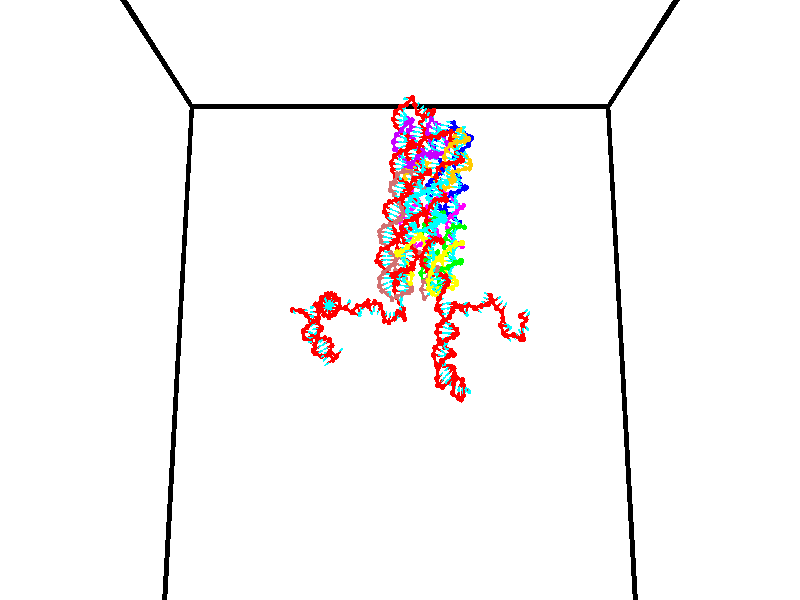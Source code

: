 // switches for output
#declare DRAW_BASES = 1; // possible values are 0, 1; only relevant for DNA ribbons
#declare DRAW_BASES_TYPE = 3; // possible values are 1, 2, 3; only relevant for DNA ribbons
#declare DRAW_FOG = 0; // set to 1 to enable fog

#include "colors.inc"

#include "transforms.inc"
background { rgb <1, 1, 1>}

#default {
   normal{
       ripples 0.25
       frequency 0.20
       turbulence 0.2
       lambda 5
   }
	finish {
		phong 0.1
		phong_size 40.
	}
}

// original window dimensions: 1024x640


// camera settings

camera {
	sky <0, 0.179814, -0.983701>
	up <0, 0.179814, -0.983701>
	right 1.6 * <1, 0, 0>
	location <35, 94.9851, 44.8844>
	look_at <35, 29.7336, 32.9568>
	direction <0, -65.2515, -11.9276>
	angle 67.0682
}


# declare cpy_camera_pos = <35, 94.9851, 44.8844>;
# if (DRAW_FOG = 1)
fog {
	fog_type 2
	up vnormalize(cpy_camera_pos)
	color rgbt<1,1,1,0.3>
	distance 1e-5
	fog_alt 3e-3
	fog_offset 56
}
# end


// LIGHTS

# declare lum = 6;
global_settings {
	ambient_light rgb lum * <0.05, 0.05, 0.05>
	max_trace_level 15
}# declare cpy_direct_light_amount = 0.25;
light_source
{	1000 * <-1, -1.16352, -0.803886>,
	rgb lum * cpy_direct_light_amount
	parallel
}

light_source
{	1000 * <1, 1.16352, 0.803886>,
	rgb lum * cpy_direct_light_amount
	parallel
}

// strand 0

// nucleotide -1

// particle -1
sphere {
	<24.138725, 34.789543, 34.735729> 0.250000
	pigment { color rgbt <1,0,0,0> }
	no_shadow
}
cylinder {
	<24.288176, 35.120579, 34.903301>,  <24.377846, 35.319199, 35.003845>, 0.100000
	pigment { color rgbt <1,0,0,0> }
	no_shadow
}
cylinder {
	<24.288176, 35.120579, 34.903301>,  <24.138725, 34.789543, 34.735729>, 0.100000
	pigment { color rgbt <1,0,0,0> }
	no_shadow
}

// particle -1
sphere {
	<24.288176, 35.120579, 34.903301> 0.100000
	pigment { color rgbt <1,0,0,0> }
	no_shadow
}
sphere {
	0, 1
	scale<0.080000,0.200000,0.300000>
	matrix <0.778861, -0.034623, -0.626241,
		-0.503765, 0.560267, -0.657512,
		0.373627, 0.827588, 0.418928,
		24.400263, 35.368855, 35.028980>
	pigment { color rgbt <0,1,1,0> }
	no_shadow
}
cylinder {
	<24.885569, 34.748211, 34.797325>,  <24.138725, 34.789543, 34.735729>, 0.130000
	pigment { color rgbt <1,0,0,0> }
	no_shadow
}

// nucleotide -1

// particle -1
sphere {
	<24.885569, 34.748211, 34.797325> 0.250000
	pigment { color rgbt <1,0,0,0> }
	no_shadow
}
cylinder {
	<25.142580, 34.450176, 34.725765>,  <25.296787, 34.271355, 34.682831>, 0.100000
	pigment { color rgbt <1,0,0,0> }
	no_shadow
}
cylinder {
	<25.142580, 34.450176, 34.725765>,  <24.885569, 34.748211, 34.797325>, 0.100000
	pigment { color rgbt <1,0,0,0> }
	no_shadow
}

// particle -1
sphere {
	<25.142580, 34.450176, 34.725765> 0.100000
	pigment { color rgbt <1,0,0,0> }
	no_shadow
}
sphere {
	0, 1
	scale<0.080000,0.200000,0.300000>
	matrix <0.052821, -0.189848, 0.980392,
		-0.764437, -0.639381, -0.082627,
		0.642531, -0.745084, -0.178899,
		25.335339, 34.226650, 34.672096>
	pigment { color rgbt <0,1,1,0> }
	no_shadow
}
cylinder {
	<25.503731, 34.748787, 35.138927>,  <24.885569, 34.748211, 34.797325>, 0.130000
	pigment { color rgbt <1,0,0,0> }
	no_shadow
}

// nucleotide -1

// particle -1
sphere {
	<25.503731, 34.748787, 35.138927> 0.250000
	pigment { color rgbt <1,0,0,0> }
	no_shadow
}
cylinder {
	<25.857983, 34.919792, 35.211472>,  <26.070534, 35.022396, 35.254997>, 0.100000
	pigment { color rgbt <1,0,0,0> }
	no_shadow
}
cylinder {
	<25.857983, 34.919792, 35.211472>,  <25.503731, 34.748787, 35.138927>, 0.100000
	pigment { color rgbt <1,0,0,0> }
	no_shadow
}

// particle -1
sphere {
	<25.857983, 34.919792, 35.211472> 0.100000
	pigment { color rgbt <1,0,0,0> }
	no_shadow
}
sphere {
	0, 1
	scale<0.080000,0.200000,0.300000>
	matrix <-0.124546, -0.157563, 0.979623,
		0.447378, -0.890172, -0.086298,
		0.885630, 0.427514, 0.181357,
		26.123672, 35.048046, 35.265881>
	pigment { color rgbt <0,1,1,0> }
	no_shadow
}
cylinder {
	<25.905144, 34.378410, 35.600746>,  <25.503731, 34.748787, 35.138927>, 0.130000
	pigment { color rgbt <1,0,0,0> }
	no_shadow
}

// nucleotide -1

// particle -1
sphere {
	<25.905144, 34.378410, 35.600746> 0.250000
	pigment { color rgbt <1,0,0,0> }
	no_shadow
}
cylinder {
	<26.041243, 34.752083, 35.643711>,  <26.122902, 34.976288, 35.669491>, 0.100000
	pigment { color rgbt <1,0,0,0> }
	no_shadow
}
cylinder {
	<26.041243, 34.752083, 35.643711>,  <25.905144, 34.378410, 35.600746>, 0.100000
	pigment { color rgbt <1,0,0,0> }
	no_shadow
}

// particle -1
sphere {
	<26.041243, 34.752083, 35.643711> 0.100000
	pigment { color rgbt <1,0,0,0> }
	no_shadow
}
sphere {
	0, 1
	scale<0.080000,0.200000,0.300000>
	matrix <0.362322, -0.235653, 0.901771,
		0.867729, -0.267908, -0.418655,
		0.340249, 0.934180, 0.107414,
		26.143318, 35.032337, 35.675934>
	pigment { color rgbt <0,1,1,0> }
	no_shadow
}
cylinder {
	<26.664711, 34.388916, 35.728378>,  <25.905144, 34.378410, 35.600746>, 0.130000
	pigment { color rgbt <1,0,0,0> }
	no_shadow
}

// nucleotide -1

// particle -1
sphere {
	<26.664711, 34.388916, 35.728378> 0.250000
	pigment { color rgbt <1,0,0,0> }
	no_shadow
}
cylinder {
	<26.486021, 34.717464, 35.870243>,  <26.378807, 34.914593, 35.955360>, 0.100000
	pigment { color rgbt <1,0,0,0> }
	no_shadow
}
cylinder {
	<26.486021, 34.717464, 35.870243>,  <26.664711, 34.388916, 35.728378>, 0.100000
	pigment { color rgbt <1,0,0,0> }
	no_shadow
}

// particle -1
sphere {
	<26.486021, 34.717464, 35.870243> 0.100000
	pigment { color rgbt <1,0,0,0> }
	no_shadow
}
sphere {
	0, 1
	scale<0.080000,0.200000,0.300000>
	matrix <0.297858, -0.237263, 0.924655,
		0.843635, 0.518704, -0.138661,
		-0.446723, 0.821373, 0.354663,
		26.352005, 34.963875, 35.976643>
	pigment { color rgbt <0,1,1,0> }
	no_shadow
}
cylinder {
	<27.130102, 34.725094, 36.254921>,  <26.664711, 34.388916, 35.728378>, 0.130000
	pigment { color rgbt <1,0,0,0> }
	no_shadow
}

// nucleotide -1

// particle -1
sphere {
	<27.130102, 34.725094, 36.254921> 0.250000
	pigment { color rgbt <1,0,0,0> }
	no_shadow
}
cylinder {
	<26.764332, 34.873489, 36.319660>,  <26.544870, 34.962524, 36.358505>, 0.100000
	pigment { color rgbt <1,0,0,0> }
	no_shadow
}
cylinder {
	<26.764332, 34.873489, 36.319660>,  <27.130102, 34.725094, 36.254921>, 0.100000
	pigment { color rgbt <1,0,0,0> }
	no_shadow
}

// particle -1
sphere {
	<26.764332, 34.873489, 36.319660> 0.100000
	pigment { color rgbt <1,0,0,0> }
	no_shadow
}
sphere {
	0, 1
	scale<0.080000,0.200000,0.300000>
	matrix <0.185468, 0.028634, 0.982233,
		0.359760, 0.928197, -0.094990,
		-0.914426, 0.370986, 0.161850,
		26.490004, 34.984783, 36.368214>
	pigment { color rgbt <0,1,1,0> }
	no_shadow
}
cylinder {
	<27.136185, 35.448620, 36.458767>,  <27.130102, 34.725094, 36.254921>, 0.130000
	pigment { color rgbt <1,0,0,0> }
	no_shadow
}

// nucleotide -1

// particle -1
sphere {
	<27.136185, 35.448620, 36.458767> 0.250000
	pigment { color rgbt <1,0,0,0> }
	no_shadow
}
cylinder {
	<26.828672, 35.236435, 36.601643>,  <26.644165, 35.109123, 36.687366>, 0.100000
	pigment { color rgbt <1,0,0,0> }
	no_shadow
}
cylinder {
	<26.828672, 35.236435, 36.601643>,  <27.136185, 35.448620, 36.458767>, 0.100000
	pigment { color rgbt <1,0,0,0> }
	no_shadow
}

// particle -1
sphere {
	<26.828672, 35.236435, 36.601643> 0.100000
	pigment { color rgbt <1,0,0,0> }
	no_shadow
}
sphere {
	0, 1
	scale<0.080000,0.200000,0.300000>
	matrix <0.483444, -0.116434, 0.867597,
		-0.418642, 0.839672, 0.345963,
		-0.768779, -0.530466, 0.357190,
		26.598040, 35.077293, 36.708801>
	pigment { color rgbt <0,1,1,0> }
	no_shadow
}
cylinder {
	<26.837885, 35.746571, 37.127220>,  <27.136185, 35.448620, 36.458767>, 0.130000
	pigment { color rgbt <1,0,0,0> }
	no_shadow
}

// nucleotide -1

// particle -1
sphere {
	<26.837885, 35.746571, 37.127220> 0.250000
	pigment { color rgbt <1,0,0,0> }
	no_shadow
}
cylinder {
	<26.771023, 35.352444, 37.113300>,  <26.730906, 35.115967, 37.104950>, 0.100000
	pigment { color rgbt <1,0,0,0> }
	no_shadow
}
cylinder {
	<26.771023, 35.352444, 37.113300>,  <26.837885, 35.746571, 37.127220>, 0.100000
	pigment { color rgbt <1,0,0,0> }
	no_shadow
}

// particle -1
sphere {
	<26.771023, 35.352444, 37.113300> 0.100000
	pigment { color rgbt <1,0,0,0> }
	no_shadow
}
sphere {
	0, 1
	scale<0.080000,0.200000,0.300000>
	matrix <0.305218, -0.085278, 0.948457,
		-0.937497, 0.147919, 0.314991,
		-0.167157, -0.985316, -0.034800,
		26.720877, 35.056850, 37.102859>
	pigment { color rgbt <0,1,1,0> }
	no_shadow
}
cylinder {
	<26.583702, 35.625786, 37.801636>,  <26.837885, 35.746571, 37.127220>, 0.130000
	pigment { color rgbt <1,0,0,0> }
	no_shadow
}

// nucleotide -1

// particle -1
sphere {
	<26.583702, 35.625786, 37.801636> 0.250000
	pigment { color rgbt <1,0,0,0> }
	no_shadow
}
cylinder {
	<26.741926, 35.311714, 37.611046>,  <26.836861, 35.123272, 37.496693>, 0.100000
	pigment { color rgbt <1,0,0,0> }
	no_shadow
}
cylinder {
	<26.741926, 35.311714, 37.611046>,  <26.583702, 35.625786, 37.801636>, 0.100000
	pigment { color rgbt <1,0,0,0> }
	no_shadow
}

// particle -1
sphere {
	<26.741926, 35.311714, 37.611046> 0.100000
	pigment { color rgbt <1,0,0,0> }
	no_shadow
}
sphere {
	0, 1
	scale<0.080000,0.200000,0.300000>
	matrix <0.451962, -0.285214, 0.845212,
		-0.799540, -0.549679, 0.242052,
		0.395559, -0.785180, -0.476473,
		26.860594, 35.076160, 37.468105>
	pigment { color rgbt <0,1,1,0> }
	no_shadow
}
cylinder {
	<26.350607, 35.114349, 38.214169>,  <26.583702, 35.625786, 37.801636>, 0.130000
	pigment { color rgbt <1,0,0,0> }
	no_shadow
}

// nucleotide -1

// particle -1
sphere {
	<26.350607, 35.114349, 38.214169> 0.250000
	pigment { color rgbt <1,0,0,0> }
	no_shadow
}
cylinder {
	<26.670401, 34.978146, 38.016228>,  <26.862276, 34.896423, 37.897465>, 0.100000
	pigment { color rgbt <1,0,0,0> }
	no_shadow
}
cylinder {
	<26.670401, 34.978146, 38.016228>,  <26.350607, 35.114349, 38.214169>, 0.100000
	pigment { color rgbt <1,0,0,0> }
	no_shadow
}

// particle -1
sphere {
	<26.670401, 34.978146, 38.016228> 0.100000
	pigment { color rgbt <1,0,0,0> }
	no_shadow
}
sphere {
	0, 1
	scale<0.080000,0.200000,0.300000>
	matrix <0.315486, -0.463010, 0.828306,
		-0.511175, -0.818333, -0.262739,
		0.799481, -0.340519, -0.494852,
		26.910246, 34.875992, 37.867771>
	pigment { color rgbt <0,1,1,0> }
	no_shadow
}
cylinder {
	<26.439211, 34.409866, 38.372925>,  <26.350607, 35.114349, 38.214169>, 0.130000
	pigment { color rgbt <1,0,0,0> }
	no_shadow
}

// nucleotide -1

// particle -1
sphere {
	<26.439211, 34.409866, 38.372925> 0.250000
	pigment { color rgbt <1,0,0,0> }
	no_shadow
}
cylinder {
	<26.786409, 34.593739, 38.297794>,  <26.994728, 34.704063, 38.252716>, 0.100000
	pigment { color rgbt <1,0,0,0> }
	no_shadow
}
cylinder {
	<26.786409, 34.593739, 38.297794>,  <26.439211, 34.409866, 38.372925>, 0.100000
	pigment { color rgbt <1,0,0,0> }
	no_shadow
}

// particle -1
sphere {
	<26.786409, 34.593739, 38.297794> 0.100000
	pigment { color rgbt <1,0,0,0> }
	no_shadow
}
sphere {
	0, 1
	scale<0.080000,0.200000,0.300000>
	matrix <0.379361, -0.369782, 0.848143,
		0.320420, -0.807438, -0.495353,
		0.867996, 0.459679, -0.187825,
		27.046808, 34.731644, 38.241447>
	pigment { color rgbt <0,1,1,0> }
	no_shadow
}
cylinder {
	<27.059801, 33.936634, 38.573277>,  <26.439211, 34.409866, 38.372925>, 0.130000
	pigment { color rgbt <1,0,0,0> }
	no_shadow
}

// nucleotide -1

// particle -1
sphere {
	<27.059801, 33.936634, 38.573277> 0.250000
	pigment { color rgbt <1,0,0,0> }
	no_shadow
}
cylinder {
	<27.157764, 34.323196, 38.604481>,  <27.216541, 34.555134, 38.623203>, 0.100000
	pigment { color rgbt <1,0,0,0> }
	no_shadow
}
cylinder {
	<27.157764, 34.323196, 38.604481>,  <27.059801, 33.936634, 38.573277>, 0.100000
	pigment { color rgbt <1,0,0,0> }
	no_shadow
}

// particle -1
sphere {
	<27.157764, 34.323196, 38.604481> 0.100000
	pigment { color rgbt <1,0,0,0> }
	no_shadow
}
sphere {
	0, 1
	scale<0.080000,0.200000,0.300000>
	matrix <0.528554, -0.200532, 0.824874,
		0.812805, -0.160784, -0.559908,
		0.244906, 0.966403, 0.078010,
		27.231236, 34.613117, 38.627884>
	pigment { color rgbt <0,1,1,0> }
	no_shadow
}
cylinder {
	<27.863882, 34.194092, 38.399902>,  <27.059801, 33.936634, 38.573277>, 0.130000
	pigment { color rgbt <1,0,0,0> }
	no_shadow
}

// nucleotide -1

// particle -1
sphere {
	<27.863882, 34.194092, 38.399902> 0.250000
	pigment { color rgbt <1,0,0,0> }
	no_shadow
}
cylinder {
	<27.627840, 34.363316, 38.674942>,  <27.486214, 34.464851, 38.839966>, 0.100000
	pigment { color rgbt <1,0,0,0> }
	no_shadow
}
cylinder {
	<27.627840, 34.363316, 38.674942>,  <27.863882, 34.194092, 38.399902>, 0.100000
	pigment { color rgbt <1,0,0,0> }
	no_shadow
}

// particle -1
sphere {
	<27.627840, 34.363316, 38.674942> 0.100000
	pigment { color rgbt <1,0,0,0> }
	no_shadow
}
sphere {
	0, 1
	scale<0.080000,0.200000,0.300000>
	matrix <0.568322, -0.387229, 0.725991,
		0.573398, 0.819190, -0.011928,
		-0.590106, 0.423061, 0.687600,
		27.450808, 34.490234, 38.881222>
	pigment { color rgbt <0,1,1,0> }
	no_shadow
}
cylinder {
	<28.276325, 34.444767, 38.898304>,  <27.863882, 34.194092, 38.399902>, 0.130000
	pigment { color rgbt <1,0,0,0> }
	no_shadow
}

// nucleotide -1

// particle -1
sphere {
	<28.276325, 34.444767, 38.898304> 0.250000
	pigment { color rgbt <1,0,0,0> }
	no_shadow
}
cylinder {
	<27.930449, 34.458008, 39.098789>,  <27.722923, 34.465954, 39.219078>, 0.100000
	pigment { color rgbt <1,0,0,0> }
	no_shadow
}
cylinder {
	<27.930449, 34.458008, 39.098789>,  <28.276325, 34.444767, 38.898304>, 0.100000
	pigment { color rgbt <1,0,0,0> }
	no_shadow
}

// particle -1
sphere {
	<27.930449, 34.458008, 39.098789> 0.100000
	pigment { color rgbt <1,0,0,0> }
	no_shadow
}
sphere {
	0, 1
	scale<0.080000,0.200000,0.300000>
	matrix <0.492470, -0.140599, 0.858898,
		0.098902, 0.989513, 0.105273,
		-0.864692, 0.033103, 0.501211,
		27.671041, 34.467937, 39.249153>
	pigment { color rgbt <0,1,1,0> }
	no_shadow
}
cylinder {
	<28.672031, 35.119701, 38.699127>,  <28.276325, 34.444767, 38.898304>, 0.130000
	pigment { color rgbt <1,0,0,0> }
	no_shadow
}

// nucleotide -1

// particle -1
sphere {
	<28.672031, 35.119701, 38.699127> 0.250000
	pigment { color rgbt <1,0,0,0> }
	no_shadow
}
cylinder {
	<28.930849, 35.243011, 38.420185>,  <29.086140, 35.316998, 38.252823>, 0.100000
	pigment { color rgbt <1,0,0,0> }
	no_shadow
}
cylinder {
	<28.930849, 35.243011, 38.420185>,  <28.672031, 35.119701, 38.699127>, 0.100000
	pigment { color rgbt <1,0,0,0> }
	no_shadow
}

// particle -1
sphere {
	<28.930849, 35.243011, 38.420185> 0.100000
	pigment { color rgbt <1,0,0,0> }
	no_shadow
}
sphere {
	0, 1
	scale<0.080000,0.200000,0.300000>
	matrix <0.629543, 0.299955, 0.716730,
		0.430126, -0.902769, 0.000010,
		0.647045, 0.308278, -0.697350,
		29.124962, 35.335495, 38.210979>
	pigment { color rgbt <0,1,1,0> }
	no_shadow
}
cylinder {
	<28.069818, 35.396652, 38.332302>,  <28.672031, 35.119701, 38.699127>, 0.130000
	pigment { color rgbt <1,0,0,0> }
	no_shadow
}

// nucleotide -1

// particle -1
sphere {
	<28.069818, 35.396652, 38.332302> 0.250000
	pigment { color rgbt <1,0,0,0> }
	no_shadow
}
cylinder {
	<27.808067, 35.095108, 38.355919>,  <27.651016, 34.914181, 38.370087>, 0.100000
	pigment { color rgbt <1,0,0,0> }
	no_shadow
}
cylinder {
	<27.808067, 35.095108, 38.355919>,  <28.069818, 35.396652, 38.332302>, 0.100000
	pigment { color rgbt <1,0,0,0> }
	no_shadow
}

// particle -1
sphere {
	<27.808067, 35.095108, 38.355919> 0.100000
	pigment { color rgbt <1,0,0,0> }
	no_shadow
}
sphere {
	0, 1
	scale<0.080000,0.200000,0.300000>
	matrix <0.060222, -0.129783, -0.989712,
		0.753767, -0.644089, 0.130326,
		-0.654376, -0.753861, 0.059037,
		27.611753, 34.868950, 38.373631>
	pigment { color rgbt <0,1,1,0> }
	no_shadow
}
cylinder {
	<28.193047, 34.877438, 37.752796>,  <28.069818, 35.396652, 38.332302>, 0.130000
	pigment { color rgbt <1,0,0,0> }
	no_shadow
}

// nucleotide -1

// particle -1
sphere {
	<28.193047, 34.877438, 37.752796> 0.250000
	pigment { color rgbt <1,0,0,0> }
	no_shadow
}
cylinder {
	<27.829617, 34.777016, 37.886341>,  <27.611559, 34.716763, 37.966469>, 0.100000
	pigment { color rgbt <1,0,0,0> }
	no_shadow
}
cylinder {
	<27.829617, 34.777016, 37.886341>,  <28.193047, 34.877438, 37.752796>, 0.100000
	pigment { color rgbt <1,0,0,0> }
	no_shadow
}

// particle -1
sphere {
	<27.829617, 34.777016, 37.886341> 0.100000
	pigment { color rgbt <1,0,0,0> }
	no_shadow
}
sphere {
	0, 1
	scale<0.080000,0.200000,0.300000>
	matrix <-0.344157, -0.003084, -0.938907,
		0.236743, -0.967969, -0.083599,
		-0.908575, -0.251051, 0.333863,
		27.557043, 34.701702, 37.986500>
	pigment { color rgbt <0,1,1,0> }
	no_shadow
}
cylinder {
	<27.883121, 34.343414, 37.219769>,  <28.193047, 34.877438, 37.752796>, 0.130000
	pigment { color rgbt <1,0,0,0> }
	no_shadow
}

// nucleotide -1

// particle -1
sphere {
	<27.883121, 34.343414, 37.219769> 0.250000
	pigment { color rgbt <1,0,0,0> }
	no_shadow
}
cylinder {
	<27.602989, 34.531609, 37.434498>,  <27.434910, 34.644527, 37.563335>, 0.100000
	pigment { color rgbt <1,0,0,0> }
	no_shadow
}
cylinder {
	<27.602989, 34.531609, 37.434498>,  <27.883121, 34.343414, 37.219769>, 0.100000
	pigment { color rgbt <1,0,0,0> }
	no_shadow
}

// particle -1
sphere {
	<27.602989, 34.531609, 37.434498> 0.100000
	pigment { color rgbt <1,0,0,0> }
	no_shadow
}
sphere {
	0, 1
	scale<0.080000,0.200000,0.300000>
	matrix <-0.580364, 0.062547, -0.811952,
		-0.415591, -0.880186, 0.229252,
		-0.700330, 0.470489, 0.536822,
		27.392891, 34.672756, 37.595543>
	pigment { color rgbt <0,1,1,0> }
	no_shadow
}
cylinder {
	<27.338022, 33.971939, 37.017563>,  <27.883121, 34.343414, 37.219769>, 0.130000
	pigment { color rgbt <1,0,0,0> }
	no_shadow
}

// nucleotide -1

// particle -1
sphere {
	<27.338022, 33.971939, 37.017563> 0.250000
	pigment { color rgbt <1,0,0,0> }
	no_shadow
}
cylinder {
	<27.188143, 34.301838, 37.186981>,  <27.098215, 34.499779, 37.288631>, 0.100000
	pigment { color rgbt <1,0,0,0> }
	no_shadow
}
cylinder {
	<27.188143, 34.301838, 37.186981>,  <27.338022, 33.971939, 37.017563>, 0.100000
	pigment { color rgbt <1,0,0,0> }
	no_shadow
}

// particle -1
sphere {
	<27.188143, 34.301838, 37.186981> 0.100000
	pigment { color rgbt <1,0,0,0> }
	no_shadow
}
sphere {
	0, 1
	scale<0.080000,0.200000,0.300000>
	matrix <-0.757069, -0.008462, -0.653281,
		-0.535210, -0.565433, 0.627564,
		-0.374697, 0.824751, 0.423542,
		27.075733, 34.549263, 37.314045>
	pigment { color rgbt <0,1,1,0> }
	no_shadow
}
cylinder {
	<26.696693, 33.798378, 37.084240>,  <27.338022, 33.971939, 37.017563>, 0.130000
	pigment { color rgbt <1,0,0,0> }
	no_shadow
}

// nucleotide -1

// particle -1
sphere {
	<26.696693, 33.798378, 37.084240> 0.250000
	pigment { color rgbt <1,0,0,0> }
	no_shadow
}
cylinder {
	<26.710701, 34.198097, 37.078957>,  <26.719107, 34.437927, 37.075787>, 0.100000
	pigment { color rgbt <1,0,0,0> }
	no_shadow
}
cylinder {
	<26.710701, 34.198097, 37.078957>,  <26.696693, 33.798378, 37.084240>, 0.100000
	pigment { color rgbt <1,0,0,0> }
	no_shadow
}

// particle -1
sphere {
	<26.710701, 34.198097, 37.078957> 0.100000
	pigment { color rgbt <1,0,0,0> }
	no_shadow
}
sphere {
	0, 1
	scale<0.080000,0.200000,0.300000>
	matrix <-0.669603, 0.013650, -0.742594,
		-0.741894, 0.034852, 0.669611,
		0.035021, 0.999299, -0.013211,
		26.721207, 34.497887, 37.074993>
	pigment { color rgbt <0,1,1,0> }
	no_shadow
}
cylinder {
	<26.054827, 34.008095, 36.882870>,  <26.696693, 33.798378, 37.084240>, 0.130000
	pigment { color rgbt <1,0,0,0> }
	no_shadow
}

// nucleotide -1

// particle -1
sphere {
	<26.054827, 34.008095, 36.882870> 0.250000
	pigment { color rgbt <1,0,0,0> }
	no_shadow
}
cylinder {
	<26.312067, 34.300961, 36.793110>,  <26.466412, 34.476681, 36.739254>, 0.100000
	pigment { color rgbt <1,0,0,0> }
	no_shadow
}
cylinder {
	<26.312067, 34.300961, 36.793110>,  <26.054827, 34.008095, 36.882870>, 0.100000
	pigment { color rgbt <1,0,0,0> }
	no_shadow
}

// particle -1
sphere {
	<26.312067, 34.300961, 36.793110> 0.100000
	pigment { color rgbt <1,0,0,0> }
	no_shadow
}
sphere {
	0, 1
	scale<0.080000,0.200000,0.300000>
	matrix <-0.412943, 0.084789, -0.906801,
		-0.644901, 0.675831, 0.356870,
		0.643103, 0.732164, -0.224399,
		26.504997, 34.520611, 36.725792>
	pigment { color rgbt <0,1,1,0> }
	no_shadow
}
cylinder {
	<26.028795, 34.628860, 37.340137>,  <26.054827, 34.008095, 36.882870>, 0.130000
	pigment { color rgbt <1,0,0,0> }
	no_shadow
}

// nucleotide -1

// particle -1
sphere {
	<26.028795, 34.628860, 37.340137> 0.250000
	pigment { color rgbt <1,0,0,0> }
	no_shadow
}
cylinder {
	<26.052593, 35.015755, 37.438869>,  <26.066872, 35.247890, 37.498108>, 0.100000
	pigment { color rgbt <1,0,0,0> }
	no_shadow
}
cylinder {
	<26.052593, 35.015755, 37.438869>,  <26.028795, 34.628860, 37.340137>, 0.100000
	pigment { color rgbt <1,0,0,0> }
	no_shadow
}

// particle -1
sphere {
	<26.052593, 35.015755, 37.438869> 0.100000
	pigment { color rgbt <1,0,0,0> }
	no_shadow
}
sphere {
	0, 1
	scale<0.080000,0.200000,0.300000>
	matrix <0.004672, 0.246991, -0.969006,
		-0.998218, 0.058806, 0.010176,
		0.059496, 0.967232, 0.246826,
		26.070442, 35.305923, 37.512917>
	pigment { color rgbt <0,1,1,0> }
	no_shadow
}
cylinder {
	<25.411909, 35.054306, 37.153786>,  <26.028795, 34.628860, 37.340137>, 0.130000
	pigment { color rgbt <1,0,0,0> }
	no_shadow
}

// nucleotide -1

// particle -1
sphere {
	<25.411909, 35.054306, 37.153786> 0.250000
	pigment { color rgbt <1,0,0,0> }
	no_shadow
}
cylinder {
	<25.770479, 35.231583, 37.153576>,  <25.985622, 35.337948, 37.153450>, 0.100000
	pigment { color rgbt <1,0,0,0> }
	no_shadow
}
cylinder {
	<25.770479, 35.231583, 37.153576>,  <25.411909, 35.054306, 37.153786>, 0.100000
	pigment { color rgbt <1,0,0,0> }
	no_shadow
}

// particle -1
sphere {
	<25.770479, 35.231583, 37.153576> 0.100000
	pigment { color rgbt <1,0,0,0> }
	no_shadow
}
sphere {
	0, 1
	scale<0.080000,0.200000,0.300000>
	matrix <-0.033292, 0.066153, -0.997254,
		-0.441940, 0.893983, 0.074056,
		0.896427, 0.443192, -0.000527,
		26.039408, 35.364540, 37.153419>
	pigment { color rgbt <0,1,1,0> }
	no_shadow
}
cylinder {
	<25.388462, 35.528355, 36.655613>,  <25.411909, 35.054306, 37.153786>, 0.130000
	pigment { color rgbt <1,0,0,0> }
	no_shadow
}

// nucleotide -1

// particle -1
sphere {
	<25.388462, 35.528355, 36.655613> 0.250000
	pigment { color rgbt <1,0,0,0> }
	no_shadow
}
cylinder {
	<25.780758, 35.464802, 36.701050>,  <26.016136, 35.426670, 36.728310>, 0.100000
	pigment { color rgbt <1,0,0,0> }
	no_shadow
}
cylinder {
	<25.780758, 35.464802, 36.701050>,  <25.388462, 35.528355, 36.655613>, 0.100000
	pigment { color rgbt <1,0,0,0> }
	no_shadow
}

// particle -1
sphere {
	<25.780758, 35.464802, 36.701050> 0.100000
	pigment { color rgbt <1,0,0,0> }
	no_shadow
}
sphere {
	0, 1
	scale<0.080000,0.200000,0.300000>
	matrix <0.105478, -0.058603, -0.992693,
		0.164379, 0.985556, -0.040715,
		0.980741, -0.158884, 0.113588,
		26.074980, 35.417137, 36.735126>
	pigment { color rgbt <0,1,1,0> }
	no_shadow
}
cylinder {
	<25.829075, 36.058174, 36.404221>,  <25.388462, 35.528355, 36.655613>, 0.130000
	pigment { color rgbt <1,0,0,0> }
	no_shadow
}

// nucleotide -1

// particle -1
sphere {
	<25.829075, 36.058174, 36.404221> 0.250000
	pigment { color rgbt <1,0,0,0> }
	no_shadow
}
cylinder {
	<25.993900, 35.716488, 36.277405>,  <26.092796, 35.511475, 36.201313>, 0.100000
	pigment { color rgbt <1,0,0,0> }
	no_shadow
}
cylinder {
	<25.993900, 35.716488, 36.277405>,  <25.829075, 36.058174, 36.404221>, 0.100000
	pigment { color rgbt <1,0,0,0> }
	no_shadow
}

// particle -1
sphere {
	<25.993900, 35.716488, 36.277405> 0.100000
	pigment { color rgbt <1,0,0,0> }
	no_shadow
}
sphere {
	0, 1
	scale<0.080000,0.200000,0.300000>
	matrix <-0.064672, 0.319661, -0.945323,
		0.908857, 0.410037, 0.076476,
		0.412064, -0.854217, -0.317044,
		26.117519, 35.460224, 36.182293>
	pigment { color rgbt <0,1,1,0> }
	no_shadow
}
cylinder {
	<26.452927, 36.281029, 35.942398>,  <25.829075, 36.058174, 36.404221>, 0.130000
	pigment { color rgbt <1,0,0,0> }
	no_shadow
}

// nucleotide -1

// particle -1
sphere {
	<26.452927, 36.281029, 35.942398> 0.250000
	pigment { color rgbt <1,0,0,0> }
	no_shadow
}
cylinder {
	<26.344461, 35.903744, 35.865643>,  <26.279383, 35.677372, 35.819588>, 0.100000
	pigment { color rgbt <1,0,0,0> }
	no_shadow
}
cylinder {
	<26.344461, 35.903744, 35.865643>,  <26.452927, 36.281029, 35.942398>, 0.100000
	pigment { color rgbt <1,0,0,0> }
	no_shadow
}

// particle -1
sphere {
	<26.344461, 35.903744, 35.865643> 0.100000
	pigment { color rgbt <1,0,0,0> }
	no_shadow
}
sphere {
	0, 1
	scale<0.080000,0.200000,0.300000>
	matrix <0.041952, 0.187591, -0.981351,
		0.961618, -0.274158, -0.011298,
		-0.271165, -0.943211, -0.191892,
		26.263111, 35.620781, 35.808075>
	pigment { color rgbt <0,1,1,0> }
	no_shadow
}
cylinder {
	<26.960854, 35.920635, 35.598904>,  <26.452927, 36.281029, 35.942398>, 0.130000
	pigment { color rgbt <1,0,0,0> }
	no_shadow
}

// nucleotide -1

// particle -1
sphere {
	<26.960854, 35.920635, 35.598904> 0.250000
	pigment { color rgbt <1,0,0,0> }
	no_shadow
}
cylinder {
	<26.581533, 35.817448, 35.524952>,  <26.353941, 35.755535, 35.480579>, 0.100000
	pigment { color rgbt <1,0,0,0> }
	no_shadow
}
cylinder {
	<26.581533, 35.817448, 35.524952>,  <26.960854, 35.920635, 35.598904>, 0.100000
	pigment { color rgbt <1,0,0,0> }
	no_shadow
}

// particle -1
sphere {
	<26.581533, 35.817448, 35.524952> 0.100000
	pigment { color rgbt <1,0,0,0> }
	no_shadow
}
sphere {
	0, 1
	scale<0.080000,0.200000,0.300000>
	matrix <0.097483, 0.317616, -0.943195,
		0.302016, -0.912459, -0.276051,
		-0.948306, -0.257950, -0.184874,
		26.297043, 35.740059, 35.469486>
	pigment { color rgbt <0,1,1,0> }
	no_shadow
}
cylinder {
	<26.874708, 35.450012, 34.964180>,  <26.960854, 35.920635, 35.598904>, 0.130000
	pigment { color rgbt <1,0,0,0> }
	no_shadow
}

// nucleotide -1

// particle -1
sphere {
	<26.874708, 35.450012, 34.964180> 0.250000
	pigment { color rgbt <1,0,0,0> }
	no_shadow
}
cylinder {
	<26.554310, 35.678303, 35.036484>,  <26.362070, 35.815277, 35.079865>, 0.100000
	pigment { color rgbt <1,0,0,0> }
	no_shadow
}
cylinder {
	<26.554310, 35.678303, 35.036484>,  <26.874708, 35.450012, 34.964180>, 0.100000
	pigment { color rgbt <1,0,0,0> }
	no_shadow
}

// particle -1
sphere {
	<26.554310, 35.678303, 35.036484> 0.100000
	pigment { color rgbt <1,0,0,0> }
	no_shadow
}
sphere {
	0, 1
	scale<0.080000,0.200000,0.300000>
	matrix <0.182751, 0.520627, -0.833996,
		-0.570092, -0.634995, -0.521322,
		-0.800997, 0.570727, 0.180759,
		26.314011, 35.849522, 35.090710>
	pigment { color rgbt <0,1,1,0> }
	no_shadow
}
cylinder {
	<26.549332, 35.521626, 34.381599>,  <26.874708, 35.450012, 34.964180>, 0.130000
	pigment { color rgbt <1,0,0,0> }
	no_shadow
}

// nucleotide -1

// particle -1
sphere {
	<26.549332, 35.521626, 34.381599> 0.250000
	pigment { color rgbt <1,0,0,0> }
	no_shadow
}
cylinder {
	<26.407677, 35.840824, 34.576653>,  <26.322683, 36.032345, 34.693684>, 0.100000
	pigment { color rgbt <1,0,0,0> }
	no_shadow
}
cylinder {
	<26.407677, 35.840824, 34.576653>,  <26.549332, 35.521626, 34.381599>, 0.100000
	pigment { color rgbt <1,0,0,0> }
	no_shadow
}

// particle -1
sphere {
	<26.407677, 35.840824, 34.576653> 0.100000
	pigment { color rgbt <1,0,0,0> }
	no_shadow
}
sphere {
	0, 1
	scale<0.080000,0.200000,0.300000>
	matrix <0.099346, 0.550578, -0.828851,
		-0.929902, -0.245081, -0.274257,
		-0.354136, 0.797997, 0.487636,
		26.301435, 36.080223, 34.722942>
	pigment { color rgbt <0,1,1,0> }
	no_shadow
}
cylinder {
	<26.926689, 36.067795, 34.508282>,  <26.549332, 35.521626, 34.381599>, 0.130000
	pigment { color rgbt <1,0,0,0> }
	no_shadow
}

// nucleotide -1

// particle -1
sphere {
	<26.926689, 36.067795, 34.508282> 0.250000
	pigment { color rgbt <1,0,0,0> }
	no_shadow
}
cylinder {
	<27.314003, 35.977959, 34.552067>,  <27.546391, 35.924057, 34.578339>, 0.100000
	pigment { color rgbt <1,0,0,0> }
	no_shadow
}
cylinder {
	<27.314003, 35.977959, 34.552067>,  <26.926689, 36.067795, 34.508282>, 0.100000
	pigment { color rgbt <1,0,0,0> }
	no_shadow
}

// particle -1
sphere {
	<27.314003, 35.977959, 34.552067> 0.100000
	pigment { color rgbt <1,0,0,0> }
	no_shadow
}
sphere {
	0, 1
	scale<0.080000,0.200000,0.300000>
	matrix <-0.202901, -0.962505, -0.180046,
		0.145792, 0.152126, -0.977549,
		0.968285, -0.224595, 0.109459,
		27.604488, 35.910580, 34.584904>
	pigment { color rgbt <0,1,1,0> }
	no_shadow
}
cylinder {
	<27.123453, 35.676517, 33.876022>,  <26.926689, 36.067795, 34.508282>, 0.130000
	pigment { color rgbt <1,0,0,0> }
	no_shadow
}

// nucleotide -1

// particle -1
sphere {
	<27.123453, 35.676517, 33.876022> 0.250000
	pigment { color rgbt <1,0,0,0> }
	no_shadow
}
cylinder {
	<27.416235, 35.582603, 34.131870>,  <27.591904, 35.526257, 34.285381>, 0.100000
	pigment { color rgbt <1,0,0,0> }
	no_shadow
}
cylinder {
	<27.416235, 35.582603, 34.131870>,  <27.123453, 35.676517, 33.876022>, 0.100000
	pigment { color rgbt <1,0,0,0> }
	no_shadow
}

// particle -1
sphere {
	<27.416235, 35.582603, 34.131870> 0.100000
	pigment { color rgbt <1,0,0,0> }
	no_shadow
}
sphere {
	0, 1
	scale<0.080000,0.200000,0.300000>
	matrix <0.071600, -0.907055, -0.414880,
		0.677580, 0.349470, -0.647114,
		0.731956, -0.234781, 0.639624,
		27.635822, 35.512169, 34.323757>
	pigment { color rgbt <0,1,1,0> }
	no_shadow
}
cylinder {
	<27.755787, 35.368042, 33.506130>,  <27.123453, 35.676517, 33.876022>, 0.130000
	pigment { color rgbt <1,0,0,0> }
	no_shadow
}

// nucleotide -1

// particle -1
sphere {
	<27.755787, 35.368042, 33.506130> 0.250000
	pigment { color rgbt <1,0,0,0> }
	no_shadow
}
cylinder {
	<27.744762, 35.233707, 33.882736>,  <27.738148, 35.153107, 34.108700>, 0.100000
	pigment { color rgbt <1,0,0,0> }
	no_shadow
}
cylinder {
	<27.744762, 35.233707, 33.882736>,  <27.755787, 35.368042, 33.506130>, 0.100000
	pigment { color rgbt <1,0,0,0> }
	no_shadow
}

// particle -1
sphere {
	<27.744762, 35.233707, 33.882736> 0.100000
	pigment { color rgbt <1,0,0,0> }
	no_shadow
}
sphere {
	0, 1
	scale<0.080000,0.200000,0.300000>
	matrix <0.382266, -0.873826, -0.300502,
		0.923641, 0.351627, 0.152465,
		-0.027563, -0.335838, 0.941516,
		27.736494, 35.132957, 34.165192>
	pigment { color rgbt <0,1,1,0> }
	no_shadow
}
cylinder {
	<28.392767, 34.987713, 33.523304>,  <27.755787, 35.368042, 33.506130>, 0.130000
	pigment { color rgbt <1,0,0,0> }
	no_shadow
}

// nucleotide -1

// particle -1
sphere {
	<28.392767, 34.987713, 33.523304> 0.250000
	pigment { color rgbt <1,0,0,0> }
	no_shadow
}
cylinder {
	<28.187721, 34.877541, 33.848602>,  <28.064693, 34.811440, 34.043781>, 0.100000
	pigment { color rgbt <1,0,0,0> }
	no_shadow
}
cylinder {
	<28.187721, 34.877541, 33.848602>,  <28.392767, 34.987713, 33.523304>, 0.100000
	pigment { color rgbt <1,0,0,0> }
	no_shadow
}

// particle -1
sphere {
	<28.187721, 34.877541, 33.848602> 0.100000
	pigment { color rgbt <1,0,0,0> }
	no_shadow
}
sphere {
	0, 1
	scale<0.080000,0.200000,0.300000>
	matrix <0.193838, -0.959825, -0.202887,
		0.836453, 0.053636, 0.545407,
		-0.512614, -0.275426, 0.813245,
		28.033937, 34.794914, 34.092575>
	pigment { color rgbt <0,1,1,0> }
	no_shadow
}
cylinder {
	<28.772821, 34.520813, 33.792160>,  <28.392767, 34.987713, 33.523304>, 0.130000
	pigment { color rgbt <1,0,0,0> }
	no_shadow
}

// nucleotide -1

// particle -1
sphere {
	<28.772821, 34.520813, 33.792160> 0.250000
	pigment { color rgbt <1,0,0,0> }
	no_shadow
}
cylinder {
	<28.404715, 34.451031, 33.932259>,  <28.183851, 34.409161, 34.016319>, 0.100000
	pigment { color rgbt <1,0,0,0> }
	no_shadow
}
cylinder {
	<28.404715, 34.451031, 33.932259>,  <28.772821, 34.520813, 33.792160>, 0.100000
	pigment { color rgbt <1,0,0,0> }
	no_shadow
}

// particle -1
sphere {
	<28.404715, 34.451031, 33.932259> 0.100000
	pigment { color rgbt <1,0,0,0> }
	no_shadow
}
sphere {
	0, 1
	scale<0.080000,0.200000,0.300000>
	matrix <0.159416, -0.984615, -0.071554,
		0.357344, -0.010013, 0.933919,
		-0.920267, -0.174452, 0.350250,
		28.128633, 34.398697, 34.037334>
	pigment { color rgbt <0,1,1,0> }
	no_shadow
}
cylinder {
	<28.814091, 33.917484, 34.326702>,  <28.772821, 34.520813, 33.792160>, 0.130000
	pigment { color rgbt <1,0,0,0> }
	no_shadow
}

// nucleotide -1

// particle -1
sphere {
	<28.814091, 33.917484, 34.326702> 0.250000
	pigment { color rgbt <1,0,0,0> }
	no_shadow
}
cylinder {
	<28.443560, 33.964966, 34.183693>,  <28.221241, 33.993454, 34.097889>, 0.100000
	pigment { color rgbt <1,0,0,0> }
	no_shadow
}
cylinder {
	<28.443560, 33.964966, 34.183693>,  <28.814091, 33.917484, 34.326702>, 0.100000
	pigment { color rgbt <1,0,0,0> }
	no_shadow
}

// particle -1
sphere {
	<28.443560, 33.964966, 34.183693> 0.100000
	pigment { color rgbt <1,0,0,0> }
	no_shadow
}
sphere {
	0, 1
	scale<0.080000,0.200000,0.300000>
	matrix <-0.071551, -0.987220, -0.142397,
		-0.369856, -0.106325, 0.922985,
		-0.926330, 0.118707, -0.357522,
		28.165661, 34.000580, 34.076435>
	pigment { color rgbt <0,1,1,0> }
	no_shadow
}
cylinder {
	<28.312075, 33.598206, 34.803299>,  <28.814091, 33.917484, 34.326702>, 0.130000
	pigment { color rgbt <1,0,0,0> }
	no_shadow
}

// nucleotide -1

// particle -1
sphere {
	<28.312075, 33.598206, 34.803299> 0.250000
	pigment { color rgbt <1,0,0,0> }
	no_shadow
}
cylinder {
	<27.956573, 33.695309, 34.647766>,  <27.743273, 33.753571, 34.554447>, 0.100000
	pigment { color rgbt <1,0,0,0> }
	no_shadow
}
cylinder {
	<27.956573, 33.695309, 34.647766>,  <28.312075, 33.598206, 34.803299>, 0.100000
	pigment { color rgbt <1,0,0,0> }
	no_shadow
}

// particle -1
sphere {
	<27.956573, 33.695309, 34.647766> 0.100000
	pigment { color rgbt <1,0,0,0> }
	no_shadow
}
sphere {
	0, 1
	scale<0.080000,0.200000,0.300000>
	matrix <-0.150276, -0.955679, -0.253170,
		-0.433056, -0.166574, 0.885842,
		-0.888752, 0.242757, -0.388830,
		27.689947, 33.768135, 34.531116>
	pigment { color rgbt <0,1,1,0> }
	no_shadow
}
cylinder {
	<27.842987, 33.102474, 34.949322>,  <28.312075, 33.598206, 34.803299>, 0.130000
	pigment { color rgbt <1,0,0,0> }
	no_shadow
}

// nucleotide -1

// particle -1
sphere {
	<27.842987, 33.102474, 34.949322> 0.250000
	pigment { color rgbt <1,0,0,0> }
	no_shadow
}
cylinder {
	<27.713774, 33.285286, 34.617836>,  <27.636246, 33.394974, 34.418945>, 0.100000
	pigment { color rgbt <1,0,0,0> }
	no_shadow
}
cylinder {
	<27.713774, 33.285286, 34.617836>,  <27.842987, 33.102474, 34.949322>, 0.100000
	pigment { color rgbt <1,0,0,0> }
	no_shadow
}

// particle -1
sphere {
	<27.713774, 33.285286, 34.617836> 0.100000
	pigment { color rgbt <1,0,0,0> }
	no_shadow
}
sphere {
	0, 1
	scale<0.080000,0.200000,0.300000>
	matrix <-0.256744, -0.885145, -0.388074,
		-0.910897, 0.087408, 0.403270,
		-0.323032, 0.457033, -0.828717,
		27.616865, 33.422398, 34.369221>
	pigment { color rgbt <0,1,1,0> }
	no_shadow
}
cylinder {
	<27.096951, 32.884567, 34.826611>,  <27.842987, 33.102474, 34.949322>, 0.130000
	pigment { color rgbt <1,0,0,0> }
	no_shadow
}

// nucleotide -1

// particle -1
sphere {
	<27.096951, 32.884567, 34.826611> 0.250000
	pigment { color rgbt <1,0,0,0> }
	no_shadow
}
cylinder {
	<27.270628, 33.005798, 34.487289>,  <27.374834, 33.078537, 34.283695>, 0.100000
	pigment { color rgbt <1,0,0,0> }
	no_shadow
}
cylinder {
	<27.270628, 33.005798, 34.487289>,  <27.096951, 32.884567, 34.826611>, 0.100000
	pigment { color rgbt <1,0,0,0> }
	no_shadow
}

// particle -1
sphere {
	<27.270628, 33.005798, 34.487289> 0.100000
	pigment { color rgbt <1,0,0,0> }
	no_shadow
}
sphere {
	0, 1
	scale<0.080000,0.200000,0.300000>
	matrix <-0.154504, -0.902692, -0.401592,
		-0.887470, 0.305435, -0.345118,
		0.434195, 0.303079, -0.848303,
		27.400887, 33.096722, 34.232800>
	pigment { color rgbt <0,1,1,0> }
	no_shadow
}
cylinder {
	<26.797636, 32.574253, 34.264774>,  <27.096951, 32.884567, 34.826611>, 0.130000
	pigment { color rgbt <1,0,0,0> }
	no_shadow
}

// nucleotide -1

// particle -1
sphere {
	<26.797636, 32.574253, 34.264774> 0.250000
	pigment { color rgbt <1,0,0,0> }
	no_shadow
}
cylinder {
	<27.169203, 32.664944, 34.147671>,  <27.392143, 32.719360, 34.077408>, 0.100000
	pigment { color rgbt <1,0,0,0> }
	no_shadow
}
cylinder {
	<27.169203, 32.664944, 34.147671>,  <26.797636, 32.574253, 34.264774>, 0.100000
	pigment { color rgbt <1,0,0,0> }
	no_shadow
}

// particle -1
sphere {
	<27.169203, 32.664944, 34.147671> 0.100000
	pigment { color rgbt <1,0,0,0> }
	no_shadow
}
sphere {
	0, 1
	scale<0.080000,0.200000,0.300000>
	matrix <0.152118, -0.954486, -0.256548,
		-0.337600, 0.193778, -0.921128,
		0.928917, 0.226730, -0.292757,
		27.447878, 32.732964, 34.059845>
	pigment { color rgbt <0,1,1,0> }
	no_shadow
}
cylinder {
	<26.477161, 32.046574, 33.884407>,  <26.797636, 32.574253, 34.264774>, 0.130000
	pigment { color rgbt <1,0,0,0> }
	no_shadow
}

// nucleotide -1

// particle -1
sphere {
	<26.477161, 32.046574, 33.884407> 0.250000
	pigment { color rgbt <1,0,0,0> }
	no_shadow
}
cylinder {
	<26.616394, 32.038803, 33.509502>,  <26.699934, 32.034142, 33.284557>, 0.100000
	pigment { color rgbt <1,0,0,0> }
	no_shadow
}
cylinder {
	<26.616394, 32.038803, 33.509502>,  <26.477161, 32.046574, 33.884407>, 0.100000
	pigment { color rgbt <1,0,0,0> }
	no_shadow
}

// particle -1
sphere {
	<26.616394, 32.038803, 33.509502> 0.100000
	pigment { color rgbt <1,0,0,0> }
	no_shadow
}
sphere {
	0, 1
	scale<0.080000,0.200000,0.300000>
	matrix <0.675977, 0.697915, 0.236578,
		0.649534, -0.715917, 0.256062,
		0.348080, -0.019426, -0.937264,
		26.720818, 32.032974, 33.228325>
	pigment { color rgbt <0,1,1,0> }
	no_shadow
}
cylinder {
	<27.243910, 31.956495, 33.963852>,  <26.477161, 32.046574, 33.884407>, 0.130000
	pigment { color rgbt <1,0,0,0> }
	no_shadow
}

// nucleotide -1

// particle -1
sphere {
	<27.243910, 31.956495, 33.963852> 0.250000
	pigment { color rgbt <1,0,0,0> }
	no_shadow
}
cylinder {
	<27.154013, 32.113861, 33.607265>,  <27.100075, 32.208282, 33.393314>, 0.100000
	pigment { color rgbt <1,0,0,0> }
	no_shadow
}
cylinder {
	<27.154013, 32.113861, 33.607265>,  <27.243910, 31.956495, 33.963852>, 0.100000
	pigment { color rgbt <1,0,0,0> }
	no_shadow
}

// particle -1
sphere {
	<27.154013, 32.113861, 33.607265> 0.100000
	pigment { color rgbt <1,0,0,0> }
	no_shadow
}
sphere {
	0, 1
	scale<0.080000,0.200000,0.300000>
	matrix <0.748188, 0.655788, 0.100784,
		0.624264, -0.644335, -0.441733,
		-0.224744, 0.393415, -0.891468,
		27.086590, 32.231884, 33.339825>
	pigment { color rgbt <0,1,1,0> }
	no_shadow
}
cylinder {
	<27.905003, 32.087395, 33.607704>,  <27.243910, 31.956495, 33.963852>, 0.130000
	pigment { color rgbt <1,0,0,0> }
	no_shadow
}

// nucleotide -1

// particle -1
sphere {
	<27.905003, 32.087395, 33.607704> 0.250000
	pigment { color rgbt <1,0,0,0> }
	no_shadow
}
cylinder {
	<27.607569, 32.342552, 33.527534>,  <27.429110, 32.495647, 33.479431>, 0.100000
	pigment { color rgbt <1,0,0,0> }
	no_shadow
}
cylinder {
	<27.607569, 32.342552, 33.527534>,  <27.905003, 32.087395, 33.607704>, 0.100000
	pigment { color rgbt <1,0,0,0> }
	no_shadow
}

// particle -1
sphere {
	<27.607569, 32.342552, 33.527534> 0.100000
	pigment { color rgbt <1,0,0,0> }
	no_shadow
}
sphere {
	0, 1
	scale<0.080000,0.200000,0.300000>
	matrix <0.515607, 0.737874, 0.435536,
		0.425715, 0.220518, -0.877575,
		-0.743584, 0.637898, -0.200423,
		27.384493, 32.533920, 33.467407>
	pigment { color rgbt <0,1,1,0> }
	no_shadow
}
cylinder {
	<28.142809, 32.841839, 33.348812>,  <27.905003, 32.087395, 33.607704>, 0.130000
	pigment { color rgbt <1,0,0,0> }
	no_shadow
}

// nucleotide -1

// particle -1
sphere {
	<28.142809, 32.841839, 33.348812> 0.250000
	pigment { color rgbt <1,0,0,0> }
	no_shadow
}
cylinder {
	<27.772951, 32.873306, 33.497860>,  <27.551037, 32.892185, 33.587288>, 0.100000
	pigment { color rgbt <1,0,0,0> }
	no_shadow
}
cylinder {
	<27.772951, 32.873306, 33.497860>,  <28.142809, 32.841839, 33.348812>, 0.100000
	pigment { color rgbt <1,0,0,0> }
	no_shadow
}

// particle -1
sphere {
	<27.772951, 32.873306, 33.497860> 0.100000
	pigment { color rgbt <1,0,0,0> }
	no_shadow
}
sphere {
	0, 1
	scale<0.080000,0.200000,0.300000>
	matrix <0.161702, 0.966954, 0.197108,
		-0.344801, 0.242508, -0.906809,
		-0.924643, 0.078670, 0.372621,
		27.495558, 32.896908, 33.609646>
	pigment { color rgbt <0,1,1,0> }
	no_shadow
}
cylinder {
	<27.884195, 33.444523, 33.115379>,  <28.142809, 32.841839, 33.348812>, 0.130000
	pigment { color rgbt <1,0,0,0> }
	no_shadow
}

// nucleotide -1

// particle -1
sphere {
	<27.884195, 33.444523, 33.115379> 0.250000
	pigment { color rgbt <1,0,0,0> }
	no_shadow
}
cylinder {
	<27.742290, 33.346397, 33.476257>,  <27.657148, 33.287521, 33.692783>, 0.100000
	pigment { color rgbt <1,0,0,0> }
	no_shadow
}
cylinder {
	<27.742290, 33.346397, 33.476257>,  <27.884195, 33.444523, 33.115379>, 0.100000
	pigment { color rgbt <1,0,0,0> }
	no_shadow
}

// particle -1
sphere {
	<27.742290, 33.346397, 33.476257> 0.100000
	pigment { color rgbt <1,0,0,0> }
	no_shadow
}
sphere {
	0, 1
	scale<0.080000,0.200000,0.300000>
	matrix <0.005743, 0.964374, 0.264482,
		-0.934939, 0.099009, -0.340714,
		-0.354762, -0.245318, 0.902199,
		27.635862, 33.272800, 33.746918>
	pigment { color rgbt <0,1,1,0> }
	no_shadow
}
cylinder {
	<27.390928, 33.939560, 33.240551>,  <27.884195, 33.444523, 33.115379>, 0.130000
	pigment { color rgbt <1,0,0,0> }
	no_shadow
}

// nucleotide -1

// particle -1
sphere {
	<27.390928, 33.939560, 33.240551> 0.250000
	pigment { color rgbt <1,0,0,0> }
	no_shadow
}
cylinder {
	<27.513075, 33.786716, 33.589432>,  <27.586363, 33.695011, 33.798759>, 0.100000
	pigment { color rgbt <1,0,0,0> }
	no_shadow
}
cylinder {
	<27.513075, 33.786716, 33.589432>,  <27.390928, 33.939560, 33.240551>, 0.100000
	pigment { color rgbt <1,0,0,0> }
	no_shadow
}

// particle -1
sphere {
	<27.513075, 33.786716, 33.589432> 0.100000
	pigment { color rgbt <1,0,0,0> }
	no_shadow
}
sphere {
	0, 1
	scale<0.080000,0.200000,0.300000>
	matrix <-0.059607, 0.906490, 0.417998,
		-0.950368, -0.179632, 0.254035,
		0.305366, -0.382110, 0.872206,
		27.604685, 33.672085, 33.851093>
	pigment { color rgbt <0,1,1,0> }
	no_shadow
}
cylinder {
	<26.944168, 34.178368, 33.772518>,  <27.390928, 33.939560, 33.240551>, 0.130000
	pigment { color rgbt <1,0,0,0> }
	no_shadow
}

// nucleotide -1

// particle -1
sphere {
	<26.944168, 34.178368, 33.772518> 0.250000
	pigment { color rgbt <1,0,0,0> }
	no_shadow
}
cylinder {
	<27.307959, 34.100964, 33.919708>,  <27.526234, 34.054523, 34.008022>, 0.100000
	pigment { color rgbt <1,0,0,0> }
	no_shadow
}
cylinder {
	<27.307959, 34.100964, 33.919708>,  <26.944168, 34.178368, 33.772518>, 0.100000
	pigment { color rgbt <1,0,0,0> }
	no_shadow
}

// particle -1
sphere {
	<27.307959, 34.100964, 33.919708> 0.100000
	pigment { color rgbt <1,0,0,0> }
	no_shadow
}
sphere {
	0, 1
	scale<0.080000,0.200000,0.300000>
	matrix <0.017202, 0.901841, 0.431725,
		-0.415401, -0.386314, 0.823532,
		0.909476, -0.193506, 0.367980,
		27.580801, 34.042912, 34.030102>
	pigment { color rgbt <0,1,1,0> }
	no_shadow
}
cylinder {
	<26.963579, 34.298157, 34.549412>,  <26.944168, 34.178368, 33.772518>, 0.130000
	pigment { color rgbt <1,0,0,0> }
	no_shadow
}

// nucleotide -1

// particle -1
sphere {
	<26.963579, 34.298157, 34.549412> 0.250000
	pigment { color rgbt <1,0,0,0> }
	no_shadow
}
cylinder {
	<27.345278, 34.302597, 34.429886>,  <27.574297, 34.305260, 34.358170>, 0.100000
	pigment { color rgbt <1,0,0,0> }
	no_shadow
}
cylinder {
	<27.345278, 34.302597, 34.429886>,  <26.963579, 34.298157, 34.549412>, 0.100000
	pigment { color rgbt <1,0,0,0> }
	no_shadow
}

// particle -1
sphere {
	<27.345278, 34.302597, 34.429886> 0.100000
	pigment { color rgbt <1,0,0,0> }
	no_shadow
}
sphere {
	0, 1
	scale<0.080000,0.200000,0.300000>
	matrix <0.123111, 0.896104, 0.426429,
		0.272502, -0.443706, 0.853738,
		0.954247, 0.011098, -0.298815,
		27.631552, 34.305927, 34.340240>
	pigment { color rgbt <0,1,1,0> }
	no_shadow
}
cylinder {
	<27.259239, 34.489147, 35.104076>,  <26.963579, 34.298157, 34.549412>, 0.130000
	pigment { color rgbt <1,0,0,0> }
	no_shadow
}

// nucleotide -1

// particle -1
sphere {
	<27.259239, 34.489147, 35.104076> 0.250000
	pigment { color rgbt <1,0,0,0> }
	no_shadow
}
cylinder {
	<27.493908, 34.578728, 34.792782>,  <27.634710, 34.632477, 34.606003>, 0.100000
	pigment { color rgbt <1,0,0,0> }
	no_shadow
}
cylinder {
	<27.493908, 34.578728, 34.792782>,  <27.259239, 34.489147, 35.104076>, 0.100000
	pigment { color rgbt <1,0,0,0> }
	no_shadow
}

// particle -1
sphere {
	<27.493908, 34.578728, 34.792782> 0.100000
	pigment { color rgbt <1,0,0,0> }
	no_shadow
}
sphere {
	0, 1
	scale<0.080000,0.200000,0.300000>
	matrix <0.169896, 0.905576, 0.388674,
		0.791801, -0.360245, 0.493230,
		0.586675, 0.223954, -0.778240,
		27.669910, 34.645912, 34.559311>
	pigment { color rgbt <0,1,1,0> }
	no_shadow
}
cylinder {
	<27.848242, 34.812038, 35.385456>,  <27.259239, 34.489147, 35.104076>, 0.130000
	pigment { color rgbt <1,0,0,0> }
	no_shadow
}

// nucleotide -1

// particle -1
sphere {
	<27.848242, 34.812038, 35.385456> 0.250000
	pigment { color rgbt <1,0,0,0> }
	no_shadow
}
cylinder {
	<27.834789, 34.908749, 34.997555>,  <27.826717, 34.966774, 34.764816>, 0.100000
	pigment { color rgbt <1,0,0,0> }
	no_shadow
}
cylinder {
	<27.834789, 34.908749, 34.997555>,  <27.848242, 34.812038, 35.385456>, 0.100000
	pigment { color rgbt <1,0,0,0> }
	no_shadow
}

// particle -1
sphere {
	<27.834789, 34.908749, 34.997555> 0.100000
	pigment { color rgbt <1,0,0,0> }
	no_shadow
}
sphere {
	0, 1
	scale<0.080000,0.200000,0.300000>
	matrix <0.273860, 0.935390, 0.223708,
		0.961181, -0.258051, -0.097672,
		-0.033633, 0.241772, -0.969750,
		27.824699, 34.981281, 34.706631>
	pigment { color rgbt <0,1,1,0> }
	no_shadow
}
cylinder {
	<28.460260, 35.021358, 35.105106>,  <27.848242, 34.812038, 35.385456>, 0.130000
	pigment { color rgbt <1,0,0,0> }
	no_shadow
}

// nucleotide -1

// particle -1
sphere {
	<28.460260, 35.021358, 35.105106> 0.250000
	pigment { color rgbt <1,0,0,0> }
	no_shadow
}
cylinder {
	<28.201242, 35.197033, 34.856010>,  <28.045832, 35.302437, 34.706554>, 0.100000
	pigment { color rgbt <1,0,0,0> }
	no_shadow
}
cylinder {
	<28.201242, 35.197033, 34.856010>,  <28.460260, 35.021358, 35.105106>, 0.100000
	pigment { color rgbt <1,0,0,0> }
	no_shadow
}

// particle -1
sphere {
	<28.201242, 35.197033, 34.856010> 0.100000
	pigment { color rgbt <1,0,0,0> }
	no_shadow
}
sphere {
	0, 1
	scale<0.080000,0.200000,0.300000>
	matrix <0.397423, 0.891908, 0.215766,
		0.650185, -0.107771, -0.752094,
		-0.647545, 0.439187, -0.622736,
		28.006979, 35.328789, 34.669189>
	pigment { color rgbt <0,1,1,0> }
	no_shadow
}
cylinder {
	<28.824631, 35.462605, 34.746273>,  <28.460260, 35.021358, 35.105106>, 0.130000
	pigment { color rgbt <1,0,0,0> }
	no_shadow
}

// nucleotide -1

// particle -1
sphere {
	<28.824631, 35.462605, 34.746273> 0.250000
	pigment { color rgbt <1,0,0,0> }
	no_shadow
}
cylinder {
	<28.451811, 35.604301, 34.715809>,  <28.228119, 35.689320, 34.697533>, 0.100000
	pigment { color rgbt <1,0,0,0> }
	no_shadow
}
cylinder {
	<28.451811, 35.604301, 34.715809>,  <28.824631, 35.462605, 34.746273>, 0.100000
	pigment { color rgbt <1,0,0,0> }
	no_shadow
}

// particle -1
sphere {
	<28.451811, 35.604301, 34.715809> 0.100000
	pigment { color rgbt <1,0,0,0> }
	no_shadow
}
sphere {
	0, 1
	scale<0.080000,0.200000,0.300000>
	matrix <0.296162, 0.865903, 0.403112,
		0.208742, 0.353165, -0.911976,
		-0.932049, 0.354239, -0.076156,
		28.172195, 35.710571, 34.692963>
	pigment { color rgbt <0,1,1,0> }
	no_shadow
}
cylinder {
	<29.578985, 35.742569, 34.734283>,  <28.824631, 35.462605, 34.746273>, 0.130000
	pigment { color rgbt <1,0,0,0> }
	no_shadow
}

// nucleotide -1

// particle -1
sphere {
	<29.578985, 35.742569, 34.734283> 0.250000
	pigment { color rgbt <1,0,0,0> }
	no_shadow
}
cylinder {
	<29.763798, 35.566238, 34.426464>,  <29.874685, 35.460442, 34.241772>, 0.100000
	pigment { color rgbt <1,0,0,0> }
	no_shadow
}
cylinder {
	<29.763798, 35.566238, 34.426464>,  <29.578985, 35.742569, 34.734283>, 0.100000
	pigment { color rgbt <1,0,0,0> }
	no_shadow
}

// particle -1
sphere {
	<29.763798, 35.566238, 34.426464> 0.100000
	pigment { color rgbt <1,0,0,0> }
	no_shadow
}
sphere {
	0, 1
	scale<0.080000,0.200000,0.300000>
	matrix <-0.807642, -0.567622, -0.159748,
		-0.366392, 0.695327, -0.618285,
		0.462030, -0.440823, -0.769548,
		29.902407, 35.433990, 34.195599>
	pigment { color rgbt <0,1,1,0> }
	no_shadow
}
cylinder {
	<30.211739, 35.740772, 35.096397>,  <29.578985, 35.742569, 34.734283>, 0.130000
	pigment { color rgbt <1,0,0,0> }
	no_shadow
}

// nucleotide -1

// particle -1
sphere {
	<30.211739, 35.740772, 35.096397> 0.250000
	pigment { color rgbt <1,0,0,0> }
	no_shadow
}
cylinder {
	<30.595854, 35.706810, 35.202709>,  <30.826323, 35.686432, 35.266495>, 0.100000
	pigment { color rgbt <1,0,0,0> }
	no_shadow
}
cylinder {
	<30.595854, 35.706810, 35.202709>,  <30.211739, 35.740772, 35.096397>, 0.100000
	pigment { color rgbt <1,0,0,0> }
	no_shadow
}

// particle -1
sphere {
	<30.595854, 35.706810, 35.202709> 0.100000
	pigment { color rgbt <1,0,0,0> }
	no_shadow
}
sphere {
	0, 1
	scale<0.080000,0.200000,0.300000>
	matrix <0.161777, -0.606657, -0.778328,
		0.227321, 0.790416, -0.568830,
		0.960288, -0.084906, 0.265777,
		30.883940, 35.681339, 35.282444>
	pigment { color rgbt <0,1,1,0> }
	no_shadow
}
cylinder {
	<30.748604, 35.996731, 34.633663>,  <30.211739, 35.740772, 35.096397>, 0.130000
	pigment { color rgbt <1,0,0,0> }
	no_shadow
}

// nucleotide -1

// particle -1
sphere {
	<30.748604, 35.996731, 34.633663> 0.250000
	pigment { color rgbt <1,0,0,0> }
	no_shadow
}
cylinder {
	<30.877262, 35.678692, 34.839329>,  <30.954456, 35.487869, 34.962727>, 0.100000
	pigment { color rgbt <1,0,0,0> }
	no_shadow
}
cylinder {
	<30.877262, 35.678692, 34.839329>,  <30.748604, 35.996731, 34.633663>, 0.100000
	pigment { color rgbt <1,0,0,0> }
	no_shadow
}

// particle -1
sphere {
	<30.877262, 35.678692, 34.839329> 0.100000
	pigment { color rgbt <1,0,0,0> }
	no_shadow
}
sphere {
	0, 1
	scale<0.080000,0.200000,0.300000>
	matrix <0.091306, -0.514442, -0.852650,
		0.942448, 0.321196, -0.092870,
		0.321645, -0.795099, 0.514162,
		30.973755, 35.440163, 34.993576>
	pigment { color rgbt <0,1,1,0> }
	no_shadow
}
cylinder {
	<31.469450, 35.797047, 34.445595>,  <30.748604, 35.996731, 34.633663>, 0.130000
	pigment { color rgbt <1,0,0,0> }
	no_shadow
}

// nucleotide -1

// particle -1
sphere {
	<31.469450, 35.797047, 34.445595> 0.250000
	pigment { color rgbt <1,0,0,0> }
	no_shadow
}
cylinder {
	<31.296415, 35.457367, 34.566738>,  <31.192595, 35.253559, 34.639423>, 0.100000
	pigment { color rgbt <1,0,0,0> }
	no_shadow
}
cylinder {
	<31.296415, 35.457367, 34.566738>,  <31.469450, 35.797047, 34.445595>, 0.100000
	pigment { color rgbt <1,0,0,0> }
	no_shadow
}

// particle -1
sphere {
	<31.296415, 35.457367, 34.566738> 0.100000
	pigment { color rgbt <1,0,0,0> }
	no_shadow
}
sphere {
	0, 1
	scale<0.080000,0.200000,0.300000>
	matrix <0.325220, -0.460274, -0.826063,
		0.840894, -0.258846, 0.475285,
		-0.432585, -0.849203, 0.302860,
		31.166639, 35.202606, 34.657597>
	pigment { color rgbt <0,1,1,0> }
	no_shadow
}
cylinder {
	<31.794062, 35.412163, 34.074829>,  <31.469450, 35.797047, 34.445595>, 0.130000
	pigment { color rgbt <1,0,0,0> }
	no_shadow
}

// nucleotide -1

// particle -1
sphere {
	<31.794062, 35.412163, 34.074829> 0.250000
	pigment { color rgbt <1,0,0,0> }
	no_shadow
}
cylinder {
	<31.537163, 35.168556, 34.260994>,  <31.383022, 35.022392, 34.372692>, 0.100000
	pigment { color rgbt <1,0,0,0> }
	no_shadow
}
cylinder {
	<31.537163, 35.168556, 34.260994>,  <31.794062, 35.412163, 34.074829>, 0.100000
	pigment { color rgbt <1,0,0,0> }
	no_shadow
}

// particle -1
sphere {
	<31.537163, 35.168556, 34.260994> 0.100000
	pigment { color rgbt <1,0,0,0> }
	no_shadow
}
sphere {
	0, 1
	scale<0.080000,0.200000,0.300000>
	matrix <0.272618, -0.748992, -0.603896,
		0.716377, -0.260970, 0.647069,
		-0.642248, -0.609020, 0.465415,
		31.344488, 34.985851, 34.400620>
	pigment { color rgbt <0,1,1,0> }
	no_shadow
}
cylinder {
	<31.819849, 34.710636, 34.409397>,  <31.794062, 35.412163, 34.074829>, 0.130000
	pigment { color rgbt <1,0,0,0> }
	no_shadow
}

// nucleotide -1

// particle -1
sphere {
	<31.819849, 34.710636, 34.409397> 0.250000
	pigment { color rgbt <1,0,0,0> }
	no_shadow
}
cylinder {
	<31.966814, 34.432659, 34.656643>,  <32.054993, 34.265873, 34.804989>, 0.100000
	pigment { color rgbt <1,0,0,0> }
	no_shadow
}
cylinder {
	<31.966814, 34.432659, 34.656643>,  <31.819849, 34.710636, 34.409397>, 0.100000
	pigment { color rgbt <1,0,0,0> }
	no_shadow
}

// particle -1
sphere {
	<31.966814, 34.432659, 34.656643> 0.100000
	pigment { color rgbt <1,0,0,0> }
	no_shadow
}
sphere {
	0, 1
	scale<0.080000,0.200000,0.300000>
	matrix <-0.852682, -0.517088, -0.074518,
		0.371405, -0.499675, -0.782549,
		0.367412, -0.694942, 0.618113,
		32.077038, 34.224178, 34.842075>
	pigment { color rgbt <0,1,1,0> }
	no_shadow
}
cylinder {
	<32.442230, 34.403011, 33.974003>,  <31.819849, 34.710636, 34.409397>, 0.130000
	pigment { color rgbt <1,0,0,0> }
	no_shadow
}

// nucleotide -1

// particle -1
sphere {
	<32.442230, 34.403011, 33.974003> 0.250000
	pigment { color rgbt <1,0,0,0> }
	no_shadow
}
cylinder {
	<32.406879, 34.515099, 34.356346>,  <32.385670, 34.582352, 34.585751>, 0.100000
	pigment { color rgbt <1,0,0,0> }
	no_shadow
}
cylinder {
	<32.406879, 34.515099, 34.356346>,  <32.442230, 34.403011, 33.974003>, 0.100000
	pigment { color rgbt <1,0,0,0> }
	no_shadow
}

// particle -1
sphere {
	<32.406879, 34.515099, 34.356346> 0.100000
	pigment { color rgbt <1,0,0,0> }
	no_shadow
}
sphere {
	0, 1
	scale<0.080000,0.200000,0.300000>
	matrix <0.920002, -0.344876, 0.186162,
		0.381819, 0.895844, -0.227326,
		-0.088373, 0.280221, 0.955859,
		32.380367, 34.599167, 34.643105>
	pigment { color rgbt <0,1,1,0> }
	no_shadow
}
cylinder {
	<33.019741, 34.813255, 34.325672>,  <32.442230, 34.403011, 33.974003>, 0.130000
	pigment { color rgbt <1,0,0,0> }
	no_shadow
}

// nucleotide -1

// particle -1
sphere {
	<33.019741, 34.813255, 34.325672> 0.250000
	pigment { color rgbt <1,0,0,0> }
	no_shadow
}
cylinder {
	<32.874039, 34.601383, 34.632072>,  <32.786617, 34.474258, 34.815914>, 0.100000
	pigment { color rgbt <1,0,0,0> }
	no_shadow
}
cylinder {
	<32.874039, 34.601383, 34.632072>,  <33.019741, 34.813255, 34.325672>, 0.100000
	pigment { color rgbt <1,0,0,0> }
	no_shadow
}

// particle -1
sphere {
	<32.874039, 34.601383, 34.632072> 0.100000
	pigment { color rgbt <1,0,0,0> }
	no_shadow
}
sphere {
	0, 1
	scale<0.080000,0.200000,0.300000>
	matrix <0.930148, -0.247811, 0.270952,
		0.046306, 0.811190, 0.582946,
		-0.364254, -0.529679, 0.766002,
		32.764763, 34.442478, 34.861874>
	pigment { color rgbt <0,1,1,0> }
	no_shadow
}
cylinder {
	<33.295792, 35.000057, 35.055614>,  <33.019741, 34.813255, 34.325672>, 0.130000
	pigment { color rgbt <1,0,0,0> }
	no_shadow
}

// nucleotide -1

// particle -1
sphere {
	<33.295792, 35.000057, 35.055614> 0.250000
	pigment { color rgbt <1,0,0,0> }
	no_shadow
}
cylinder {
	<33.240253, 34.614532, 34.964581>,  <33.206932, 34.383217, 34.909958>, 0.100000
	pigment { color rgbt <1,0,0,0> }
	no_shadow
}
cylinder {
	<33.240253, 34.614532, 34.964581>,  <33.295792, 35.000057, 35.055614>, 0.100000
	pigment { color rgbt <1,0,0,0> }
	no_shadow
}

// particle -1
sphere {
	<33.240253, 34.614532, 34.964581> 0.100000
	pigment { color rgbt <1,0,0,0> }
	no_shadow
}
sphere {
	0, 1
	scale<0.080000,0.200000,0.300000>
	matrix <0.987311, -0.152600, 0.043925,
		-0.077065, -0.218601, 0.972767,
		-0.138842, -0.963809, -0.227587,
		33.198601, 34.325390, 34.896305>
	pigment { color rgbt <0,1,1,0> }
	no_shadow
}
cylinder {
	<33.415768, 34.441402, 35.608982>,  <33.295792, 35.000057, 35.055614>, 0.130000
	pigment { color rgbt <1,0,0,0> }
	no_shadow
}

// nucleotide -1

// particle -1
sphere {
	<33.415768, 34.441402, 35.608982> 0.250000
	pigment { color rgbt <1,0,0,0> }
	no_shadow
}
cylinder {
	<33.518784, 34.325066, 35.240398>,  <33.580593, 34.255264, 35.019249>, 0.100000
	pigment { color rgbt <1,0,0,0> }
	no_shadow
}
cylinder {
	<33.518784, 34.325066, 35.240398>,  <33.415768, 34.441402, 35.608982>, 0.100000
	pigment { color rgbt <1,0,0,0> }
	no_shadow
}

// particle -1
sphere {
	<33.518784, 34.325066, 35.240398> 0.100000
	pigment { color rgbt <1,0,0,0> }
	no_shadow
}
sphere {
	0, 1
	scale<0.080000,0.200000,0.300000>
	matrix <0.958128, -0.046643, 0.282515,
		-0.125148, -0.955633, 0.266654,
		0.257543, -0.290845, -0.921456,
		33.596046, 34.237812, 34.963963>
	pigment { color rgbt <0,1,1,0> }
	no_shadow
}
cylinder {
	<33.859901, 33.736805, 35.646599>,  <33.415768, 34.441402, 35.608982>, 0.130000
	pigment { color rgbt <1,0,0,0> }
	no_shadow
}

// nucleotide -1

// particle -1
sphere {
	<33.859901, 33.736805, 35.646599> 0.250000
	pigment { color rgbt <1,0,0,0> }
	no_shadow
}
cylinder {
	<33.917004, 33.953632, 35.315350>,  <33.951263, 34.083729, 35.116600>, 0.100000
	pigment { color rgbt <1,0,0,0> }
	no_shadow
}
cylinder {
	<33.917004, 33.953632, 35.315350>,  <33.859901, 33.736805, 35.646599>, 0.100000
	pigment { color rgbt <1,0,0,0> }
	no_shadow
}

// particle -1
sphere {
	<33.917004, 33.953632, 35.315350> 0.100000
	pigment { color rgbt <1,0,0,0> }
	no_shadow
}
sphere {
	0, 1
	scale<0.080000,0.200000,0.300000>
	matrix <0.989184, -0.106626, 0.100728,
		-0.033698, -0.833545, -0.551423,
		0.142757, 0.542064, -0.828122,
		33.959831, 34.116253, 35.066914>
	pigment { color rgbt <0,1,1,0> }
	no_shadow
}
cylinder {
	<34.426231, 33.430435, 35.266827>,  <33.859901, 33.736805, 35.646599>, 0.130000
	pigment { color rgbt <1,0,0,0> }
	no_shadow
}

// nucleotide -1

// particle -1
sphere {
	<34.426231, 33.430435, 35.266827> 0.250000
	pigment { color rgbt <1,0,0,0> }
	no_shadow
}
cylinder {
	<34.406395, 33.787922, 35.088474>,  <34.394493, 34.002415, 34.981461>, 0.100000
	pigment { color rgbt <1,0,0,0> }
	no_shadow
}
cylinder {
	<34.406395, 33.787922, 35.088474>,  <34.426231, 33.430435, 35.266827>, 0.100000
	pigment { color rgbt <1,0,0,0> }
	no_shadow
}

// particle -1
sphere {
	<34.406395, 33.787922, 35.088474> 0.100000
	pigment { color rgbt <1,0,0,0> }
	no_shadow
}
sphere {
	0, 1
	scale<0.080000,0.200000,0.300000>
	matrix <0.996942, 0.071283, 0.032004,
		0.060386, -0.442933, -0.894519,
		-0.049588, 0.893716, -0.445883,
		34.391518, 34.056038, 34.954708>
	pigment { color rgbt <0,1,1,0> }
	no_shadow
}
cylinder {
	<34.746044, 33.356911, 34.675117>,  <34.426231, 33.430435, 35.266827>, 0.130000
	pigment { color rgbt <1,0,0,0> }
	no_shadow
}

// nucleotide -1

// particle -1
sphere {
	<34.746044, 33.356911, 34.675117> 0.250000
	pigment { color rgbt <1,0,0,0> }
	no_shadow
}
cylinder {
	<34.641426, 33.066803, 34.929855>,  <34.578655, 32.892738, 35.082699>, 0.100000
	pigment { color rgbt <1,0,0,0> }
	no_shadow
}
cylinder {
	<34.641426, 33.066803, 34.929855>,  <34.746044, 33.356911, 34.675117>, 0.100000
	pigment { color rgbt <1,0,0,0> }
	no_shadow
}

// particle -1
sphere {
	<34.641426, 33.066803, 34.929855> 0.100000
	pigment { color rgbt <1,0,0,0> }
	no_shadow
}
sphere {
	0, 1
	scale<0.080000,0.200000,0.300000>
	matrix <0.453984, -0.674710, -0.581949,
		0.851759, 0.136915, 0.505727,
		-0.261542, -0.725273, 0.636848,
		34.562965, 32.849220, 35.120911>
	pigment { color rgbt <0,1,1,0> }
	no_shadow
}
cylinder {
	<35.410713, 32.971436, 34.882130>,  <34.746044, 33.356911, 34.675117>, 0.130000
	pigment { color rgbt <1,0,0,0> }
	no_shadow
}

// nucleotide -1

// particle -1
sphere {
	<35.410713, 32.971436, 34.882130> 0.250000
	pigment { color rgbt <1,0,0,0> }
	no_shadow
}
cylinder {
	<35.072857, 32.758823, 34.907616>,  <34.870144, 32.631256, 34.922909>, 0.100000
	pigment { color rgbt <1,0,0,0> }
	no_shadow
}
cylinder {
	<35.072857, 32.758823, 34.907616>,  <35.410713, 32.971436, 34.882130>, 0.100000
	pigment { color rgbt <1,0,0,0> }
	no_shadow
}

// particle -1
sphere {
	<35.072857, 32.758823, 34.907616> 0.100000
	pigment { color rgbt <1,0,0,0> }
	no_shadow
}
sphere {
	0, 1
	scale<0.080000,0.200000,0.300000>
	matrix <0.413526, -0.723404, -0.552886,
		0.339964, -0.440644, 0.830817,
		-0.844642, -0.531526, 0.063714,
		34.819466, 32.599365, 34.926731>
	pigment { color rgbt <0,1,1,0> }
	no_shadow
}
cylinder {
	<35.494560, 32.218185, 35.122570>,  <35.410713, 32.971436, 34.882130>, 0.130000
	pigment { color rgbt <1,0,0,0> }
	no_shadow
}

// nucleotide -1

// particle -1
sphere {
	<35.494560, 32.218185, 35.122570> 0.250000
	pigment { color rgbt <1,0,0,0> }
	no_shadow
}
cylinder {
	<35.194279, 32.257549, 34.861259>,  <35.014111, 32.281166, 34.704475>, 0.100000
	pigment { color rgbt <1,0,0,0> }
	no_shadow
}
cylinder {
	<35.194279, 32.257549, 34.861259>,  <35.494560, 32.218185, 35.122570>, 0.100000
	pigment { color rgbt <1,0,0,0> }
	no_shadow
}

// particle -1
sphere {
	<35.194279, 32.257549, 34.861259> 0.100000
	pigment { color rgbt <1,0,0,0> }
	no_shadow
}
sphere {
	0, 1
	scale<0.080000,0.200000,0.300000>
	matrix <0.485335, -0.588740, -0.646402,
		-0.448218, -0.802310, 0.394207,
		-0.750700, 0.098407, -0.653273,
		34.969070, 32.287071, 34.665276>
	pigment { color rgbt <0,1,1,0> }
	no_shadow
}
cylinder {
	<35.217705, 31.658598, 34.674511>,  <35.494560, 32.218185, 35.122570>, 0.130000
	pigment { color rgbt <1,0,0,0> }
	no_shadow
}

// nucleotide -1

// particle -1
sphere {
	<35.217705, 31.658598, 34.674511> 0.250000
	pigment { color rgbt <1,0,0,0> }
	no_shadow
}
cylinder {
	<35.120853, 31.946335, 34.414074>,  <35.062740, 32.118977, 34.257812>, 0.100000
	pigment { color rgbt <1,0,0,0> }
	no_shadow
}
cylinder {
	<35.120853, 31.946335, 34.414074>,  <35.217705, 31.658598, 34.674511>, 0.100000
	pigment { color rgbt <1,0,0,0> }
	no_shadow
}

// particle -1
sphere {
	<35.120853, 31.946335, 34.414074> 0.100000
	pigment { color rgbt <1,0,0,0> }
	no_shadow
}
sphere {
	0, 1
	scale<0.080000,0.200000,0.300000>
	matrix <0.387795, -0.543373, -0.744554,
		-0.889374, -0.432770, -0.147390,
		-0.242133, 0.719344, -0.651088,
		35.048214, 32.162140, 34.218746>
	pigment { color rgbt <0,1,1,0> }
	no_shadow
}
cylinder {
	<35.424213, 31.383722, 34.098740>,  <35.217705, 31.658598, 34.674511>, 0.130000
	pigment { color rgbt <1,0,0,0> }
	no_shadow
}

// nucleotide -1

// particle -1
sphere {
	<35.424213, 31.383722, 34.098740> 0.250000
	pigment { color rgbt <1,0,0,0> }
	no_shadow
}
cylinder {
	<35.278633, 31.720741, 33.939919>,  <35.191284, 31.922953, 33.844624>, 0.100000
	pigment { color rgbt <1,0,0,0> }
	no_shadow
}
cylinder {
	<35.278633, 31.720741, 33.939919>,  <35.424213, 31.383722, 34.098740>, 0.100000
	pigment { color rgbt <1,0,0,0> }
	no_shadow
}

// particle -1
sphere {
	<35.278633, 31.720741, 33.939919> 0.100000
	pigment { color rgbt <1,0,0,0> }
	no_shadow
}
sphere {
	0, 1
	scale<0.080000,0.200000,0.300000>
	matrix <0.279947, -0.307628, -0.909392,
		-0.888352, -0.442129, -0.123907,
		-0.363952, 0.842548, -0.397055,
		35.169449, 31.973505, 33.820801>
	pigment { color rgbt <0,1,1,0> }
	no_shadow
}
cylinder {
	<34.967995, 31.190540, 33.497238>,  <35.424213, 31.383722, 34.098740>, 0.130000
	pigment { color rgbt <1,0,0,0> }
	no_shadow
}

// nucleotide -1

// particle -1
sphere {
	<34.967995, 31.190540, 33.497238> 0.250000
	pigment { color rgbt <1,0,0,0> }
	no_shadow
}
cylinder {
	<35.044720, 31.573839, 33.412415>,  <35.090755, 31.803818, 33.361519>, 0.100000
	pigment { color rgbt <1,0,0,0> }
	no_shadow
}
cylinder {
	<35.044720, 31.573839, 33.412415>,  <34.967995, 31.190540, 33.497238>, 0.100000
	pigment { color rgbt <1,0,0,0> }
	no_shadow
}

// particle -1
sphere {
	<35.044720, 31.573839, 33.412415> 0.100000
	pigment { color rgbt <1,0,0,0> }
	no_shadow
}
sphere {
	0, 1
	scale<0.080000,0.200000,0.300000>
	matrix <0.213318, -0.251612, -0.944027,
		-0.957968, 0.135841, -0.252674,
		0.191813, 0.958248, -0.212059,
		35.102264, 31.861313, 33.348797>
	pigment { color rgbt <0,1,1,0> }
	no_shadow
}
cylinder {
	<34.562126, 31.269520, 32.968674>,  <34.967995, 31.190540, 33.497238>, 0.130000
	pigment { color rgbt <1,0,0,0> }
	no_shadow
}

// nucleotide -1

// particle -1
sphere {
	<34.562126, 31.269520, 32.968674> 0.250000
	pigment { color rgbt <1,0,0,0> }
	no_shadow
}
cylinder {
	<34.799660, 31.588768, 32.927944>,  <34.942181, 31.780317, 32.903507>, 0.100000
	pigment { color rgbt <1,0,0,0> }
	no_shadow
}
cylinder {
	<34.799660, 31.588768, 32.927944>,  <34.562126, 31.269520, 32.968674>, 0.100000
	pigment { color rgbt <1,0,0,0> }
	no_shadow
}

// particle -1
sphere {
	<34.799660, 31.588768, 32.927944> 0.100000
	pigment { color rgbt <1,0,0,0> }
	no_shadow
}
sphere {
	0, 1
	scale<0.080000,0.200000,0.300000>
	matrix <0.238924, -0.295762, -0.924900,
		-0.768297, 0.524906, -0.366323,
		0.593830, 0.798122, -0.101820,
		34.977810, 31.828205, 32.897400>
	pigment { color rgbt <0,1,1,0> }
	no_shadow
}
cylinder {
	<34.383598, 31.581390, 32.433426>,  <34.562126, 31.269520, 32.968674>, 0.130000
	pigment { color rgbt <1,0,0,0> }
	no_shadow
}

// nucleotide -1

// particle -1
sphere {
	<34.383598, 31.581390, 32.433426> 0.250000
	pigment { color rgbt <1,0,0,0> }
	no_shadow
}
cylinder {
	<34.757599, 31.716660, 32.476154>,  <34.981998, 31.797821, 32.501789>, 0.100000
	pigment { color rgbt <1,0,0,0> }
	no_shadow
}
cylinder {
	<34.757599, 31.716660, 32.476154>,  <34.383598, 31.581390, 32.433426>, 0.100000
	pigment { color rgbt <1,0,0,0> }
	no_shadow
}

// particle -1
sphere {
	<34.757599, 31.716660, 32.476154> 0.100000
	pigment { color rgbt <1,0,0,0> }
	no_shadow
}
sphere {
	0, 1
	scale<0.080000,0.200000,0.300000>
	matrix <0.182805, -0.201483, -0.962282,
		-0.303896, 0.919263, -0.250207,
		0.935003, 0.338173, 0.106816,
		35.038101, 31.818111, 32.508198>
	pigment { color rgbt <0,1,1,0> }
	no_shadow
}
cylinder {
	<34.424335, 32.181454, 31.936453>,  <34.383598, 31.581390, 32.433426>, 0.130000
	pigment { color rgbt <1,0,0,0> }
	no_shadow
}

// nucleotide -1

// particle -1
sphere {
	<34.424335, 32.181454, 31.936453> 0.250000
	pigment { color rgbt <1,0,0,0> }
	no_shadow
}
cylinder {
	<34.801697, 32.063004, 31.996189>,  <35.028114, 31.991934, 32.032032>, 0.100000
	pigment { color rgbt <1,0,0,0> }
	no_shadow
}
cylinder {
	<34.801697, 32.063004, 31.996189>,  <34.424335, 32.181454, 31.936453>, 0.100000
	pigment { color rgbt <1,0,0,0> }
	no_shadow
}

// particle -1
sphere {
	<34.801697, 32.063004, 31.996189> 0.100000
	pigment { color rgbt <1,0,0,0> }
	no_shadow
}
sphere {
	0, 1
	scale<0.080000,0.200000,0.300000>
	matrix <0.175353, 0.063163, -0.982477,
		0.281502, 0.953059, 0.111515,
		0.943402, -0.296124, 0.149341,
		35.084717, 31.974167, 32.040993>
	pigment { color rgbt <0,1,1,0> }
	no_shadow
}
cylinder {
	<34.740574, 32.623669, 31.609808>,  <34.424335, 32.181454, 31.936453>, 0.130000
	pigment { color rgbt <1,0,0,0> }
	no_shadow
}

// nucleotide -1

// particle -1
sphere {
	<34.740574, 32.623669, 31.609808> 0.250000
	pigment { color rgbt <1,0,0,0> }
	no_shadow
}
cylinder {
	<34.998116, 32.318954, 31.638470>,  <35.152641, 32.136127, 31.655666>, 0.100000
	pigment { color rgbt <1,0,0,0> }
	no_shadow
}
cylinder {
	<34.998116, 32.318954, 31.638470>,  <34.740574, 32.623669, 31.609808>, 0.100000
	pigment { color rgbt <1,0,0,0> }
	no_shadow
}

// particle -1
sphere {
	<34.998116, 32.318954, 31.638470> 0.100000
	pigment { color rgbt <1,0,0,0> }
	no_shadow
}
sphere {
	0, 1
	scale<0.080000,0.200000,0.300000>
	matrix <0.163243, 0.045268, -0.985547,
		0.747531, 0.646246, 0.153502,
		0.643854, -0.761785, 0.071656,
		35.191273, 32.090420, 31.659966>
	pigment { color rgbt <0,1,1,0> }
	no_shadow
}
cylinder {
	<35.322472, 32.888474, 31.255621>,  <34.740574, 32.623669, 31.609808>, 0.130000
	pigment { color rgbt <1,0,0,0> }
	no_shadow
}

// nucleotide -1

// particle -1
sphere {
	<35.322472, 32.888474, 31.255621> 0.250000
	pigment { color rgbt <1,0,0,0> }
	no_shadow
}
cylinder {
	<35.351887, 32.491364, 31.293549>,  <35.369537, 32.253098, 31.316305>, 0.100000
	pigment { color rgbt <1,0,0,0> }
	no_shadow
}
cylinder {
	<35.351887, 32.491364, 31.293549>,  <35.322472, 32.888474, 31.255621>, 0.100000
	pigment { color rgbt <1,0,0,0> }
	no_shadow
}

// particle -1
sphere {
	<35.351887, 32.491364, 31.293549> 0.100000
	pigment { color rgbt <1,0,0,0> }
	no_shadow
}
sphere {
	0, 1
	scale<0.080000,0.200000,0.300000>
	matrix <0.163816, -0.081761, -0.983097,
		0.983746, 0.087827, 0.156620,
		0.073537, -0.992775, 0.094820,
		35.373947, 32.193531, 31.321995>
	pigment { color rgbt <0,1,1,0> }
	no_shadow
}
cylinder {
	<36.065628, 32.689732, 31.073044>,  <35.322472, 32.888474, 31.255621>, 0.130000
	pigment { color rgbt <1,0,0,0> }
	no_shadow
}

// nucleotide -1

// particle -1
sphere {
	<36.065628, 32.689732, 31.073044> 0.250000
	pigment { color rgbt <1,0,0,0> }
	no_shadow
}
cylinder {
	<35.807835, 32.386993, 31.029549>,  <35.653156, 32.205349, 31.003452>, 0.100000
	pigment { color rgbt <1,0,0,0> }
	no_shadow
}
cylinder {
	<35.807835, 32.386993, 31.029549>,  <36.065628, 32.689732, 31.073044>, 0.100000
	pigment { color rgbt <1,0,0,0> }
	no_shadow
}

// particle -1
sphere {
	<35.807835, 32.386993, 31.029549> 0.100000
	pigment { color rgbt <1,0,0,0> }
	no_shadow
}
sphere {
	0, 1
	scale<0.080000,0.200000,0.300000>
	matrix <0.219111, -0.046563, -0.974588,
		0.732550, -0.651933, 0.195842,
		-0.644485, -0.756846, -0.108736,
		35.614491, 32.159939, 30.996927>
	pigment { color rgbt <0,1,1,0> }
	no_shadow
}
cylinder {
	<36.408981, 32.278801, 30.589497>,  <36.065628, 32.689732, 31.073044>, 0.130000
	pigment { color rgbt <1,0,0,0> }
	no_shadow
}

// nucleotide -1

// particle -1
sphere {
	<36.408981, 32.278801, 30.589497> 0.250000
	pigment { color rgbt <1,0,0,0> }
	no_shadow
}
cylinder {
	<36.025043, 32.166618, 30.586908>,  <35.794682, 32.099308, 30.585356>, 0.100000
	pigment { color rgbt <1,0,0,0> }
	no_shadow
}
cylinder {
	<36.025043, 32.166618, 30.586908>,  <36.408981, 32.278801, 30.589497>, 0.100000
	pigment { color rgbt <1,0,0,0> }
	no_shadow
}

// particle -1
sphere {
	<36.025043, 32.166618, 30.586908> 0.100000
	pigment { color rgbt <1,0,0,0> }
	no_shadow
}
sphere {
	0, 1
	scale<0.080000,0.200000,0.300000>
	matrix <0.100690, -0.322899, -0.941062,
		0.261835, -0.903926, 0.338172,
		-0.959846, -0.280454, -0.006470,
		35.737091, 32.082481, 30.584967>
	pigment { color rgbt <0,1,1,0> }
	no_shadow
}
cylinder {
	<36.387020, 31.616898, 30.340445>,  <36.408981, 32.278801, 30.589497>, 0.130000
	pigment { color rgbt <1,0,0,0> }
	no_shadow
}

// nucleotide -1

// particle -1
sphere {
	<36.387020, 31.616898, 30.340445> 0.250000
	pigment { color rgbt <1,0,0,0> }
	no_shadow
}
cylinder {
	<36.005672, 31.731695, 30.303095>,  <35.776863, 31.800573, 30.280685>, 0.100000
	pigment { color rgbt <1,0,0,0> }
	no_shadow
}
cylinder {
	<36.005672, 31.731695, 30.303095>,  <36.387020, 31.616898, 30.340445>, 0.100000
	pigment { color rgbt <1,0,0,0> }
	no_shadow
}

// particle -1
sphere {
	<36.005672, 31.731695, 30.303095> 0.100000
	pigment { color rgbt <1,0,0,0> }
	no_shadow
}
sphere {
	0, 1
	scale<0.080000,0.200000,0.300000>
	matrix <-0.010173, -0.339765, -0.940455,
		-0.301627, -0.895653, 0.326842,
		-0.953372, 0.286991, -0.093371,
		35.719662, 31.817793, 30.275084>
	pigment { color rgbt <0,1,1,0> }
	no_shadow
}
cylinder {
	<36.204342, 31.264957, 29.876415>,  <36.387020, 31.616898, 30.340445>, 0.130000
	pigment { color rgbt <1,0,0,0> }
	no_shadow
}

// nucleotide -1

// particle -1
sphere {
	<36.204342, 31.264957, 29.876415> 0.250000
	pigment { color rgbt <1,0,0,0> }
	no_shadow
}
cylinder {
	<35.913925, 31.535278, 29.825583>,  <35.739674, 31.697472, 29.795082>, 0.100000
	pigment { color rgbt <1,0,0,0> }
	no_shadow
}
cylinder {
	<35.913925, 31.535278, 29.825583>,  <36.204342, 31.264957, 29.876415>, 0.100000
	pigment { color rgbt <1,0,0,0> }
	no_shadow
}

// particle -1
sphere {
	<35.913925, 31.535278, 29.825583> 0.100000
	pigment { color rgbt <1,0,0,0> }
	no_shadow
}
sphere {
	0, 1
	scale<0.080000,0.200000,0.300000>
	matrix <0.018049, -0.166017, -0.985958,
		-0.687412, -0.718142, 0.108338,
		-0.726044, 0.675804, -0.127084,
		35.696114, 31.738020, 29.787457>
	pigment { color rgbt <0,1,1,0> }
	no_shadow
}
cylinder {
	<35.699570, 30.980562, 29.545504>,  <36.204342, 31.264957, 29.876415>, 0.130000
	pigment { color rgbt <1,0,0,0> }
	no_shadow
}

// nucleotide -1

// particle -1
sphere {
	<35.699570, 30.980562, 29.545504> 0.250000
	pigment { color rgbt <1,0,0,0> }
	no_shadow
}
cylinder {
	<35.568501, 31.352379, 29.477882>,  <35.489857, 31.575470, 29.437309>, 0.100000
	pigment { color rgbt <1,0,0,0> }
	no_shadow
}
cylinder {
	<35.568501, 31.352379, 29.477882>,  <35.699570, 30.980562, 29.545504>, 0.100000
	pigment { color rgbt <1,0,0,0> }
	no_shadow
}

// particle -1
sphere {
	<35.568501, 31.352379, 29.477882> 0.100000
	pigment { color rgbt <1,0,0,0> }
	no_shadow
}
sphere {
	0, 1
	scale<0.080000,0.200000,0.300000>
	matrix <-0.146064, -0.226620, -0.962969,
		-0.933432, -0.290848, 0.210030,
		-0.327675, 0.929544, -0.169052,
		35.470200, 31.631243, 29.427166>
	pigment { color rgbt <0,1,1,0> }
	no_shadow
}
cylinder {
	<35.130772, 30.975245, 29.060692>,  <35.699570, 30.980562, 29.545504>, 0.130000
	pigment { color rgbt <1,0,0,0> }
	no_shadow
}

// nucleotide -1

// particle -1
sphere {
	<35.130772, 30.975245, 29.060692> 0.250000
	pigment { color rgbt <1,0,0,0> }
	no_shadow
}
cylinder {
	<35.263351, 31.351395, 29.030121>,  <35.342899, 31.577084, 29.011778>, 0.100000
	pigment { color rgbt <1,0,0,0> }
	no_shadow
}
cylinder {
	<35.263351, 31.351395, 29.030121>,  <35.130772, 30.975245, 29.060692>, 0.100000
	pigment { color rgbt <1,0,0,0> }
	no_shadow
}

// particle -1
sphere {
	<35.263351, 31.351395, 29.030121> 0.100000
	pigment { color rgbt <1,0,0,0> }
	no_shadow
}
sphere {
	0, 1
	scale<0.080000,0.200000,0.300000>
	matrix <0.054457, -0.099941, -0.993502,
		-0.941901, 0.325131, -0.084334,
		0.331447, 0.940373, -0.076429,
		35.362785, 31.633507, 29.007193>
	pigment { color rgbt <0,1,1,0> }
	no_shadow
}
cylinder {
	<34.718273, 31.410513, 28.581509>,  <35.130772, 30.975245, 29.060692>, 0.130000
	pigment { color rgbt <1,0,0,0> }
	no_shadow
}

// nucleotide -1

// particle -1
sphere {
	<34.718273, 31.410513, 28.581509> 0.250000
	pigment { color rgbt <1,0,0,0> }
	no_shadow
}
cylinder {
	<35.062740, 31.613762, 28.587162>,  <35.269421, 31.735710, 28.590553>, 0.100000
	pigment { color rgbt <1,0,0,0> }
	no_shadow
}
cylinder {
	<35.062740, 31.613762, 28.587162>,  <34.718273, 31.410513, 28.581509>, 0.100000
	pigment { color rgbt <1,0,0,0> }
	no_shadow
}

// particle -1
sphere {
	<35.062740, 31.613762, 28.587162> 0.100000
	pigment { color rgbt <1,0,0,0> }
	no_shadow
}
sphere {
	0, 1
	scale<0.080000,0.200000,0.300000>
	matrix <0.095362, -0.134189, -0.986357,
		-0.499292, 0.850768, -0.164015,
		0.861170, 0.508121, 0.014132,
		35.321091, 31.766197, 28.591402>
	pigment { color rgbt <0,1,1,0> }
	no_shadow
}
cylinder {
	<34.694271, 31.827745, 28.014566>,  <34.718273, 31.410513, 28.581509>, 0.130000
	pigment { color rgbt <1,0,0,0> }
	no_shadow
}

// nucleotide -1

// particle -1
sphere {
	<34.694271, 31.827745, 28.014566> 0.250000
	pigment { color rgbt <1,0,0,0> }
	no_shadow
}
cylinder {
	<35.086132, 31.836399, 28.094385>,  <35.321247, 31.841591, 28.142277>, 0.100000
	pigment { color rgbt <1,0,0,0> }
	no_shadow
}
cylinder {
	<35.086132, 31.836399, 28.094385>,  <34.694271, 31.827745, 28.014566>, 0.100000
	pigment { color rgbt <1,0,0,0> }
	no_shadow
}

// particle -1
sphere {
	<35.086132, 31.836399, 28.094385> 0.100000
	pigment { color rgbt <1,0,0,0> }
	no_shadow
}
sphere {
	0, 1
	scale<0.080000,0.200000,0.300000>
	matrix <0.199283, 0.013779, -0.979845,
		-0.023947, 0.999671, 0.009187,
		0.979649, 0.021633, 0.199547,
		35.380028, 31.842890, 28.154249>
	pigment { color rgbt <0,1,1,0> }
	no_shadow
}
cylinder {
	<34.989922, 32.432388, 27.609341>,  <34.694271, 31.827745, 28.014566>, 0.130000
	pigment { color rgbt <1,0,0,0> }
	no_shadow
}

// nucleotide -1

// particle -1
sphere {
	<34.989922, 32.432388, 27.609341> 0.250000
	pigment { color rgbt <1,0,0,0> }
	no_shadow
}
cylinder {
	<35.278446, 32.170467, 27.699617>,  <35.451561, 32.013313, 27.753782>, 0.100000
	pigment { color rgbt <1,0,0,0> }
	no_shadow
}
cylinder {
	<35.278446, 32.170467, 27.699617>,  <34.989922, 32.432388, 27.609341>, 0.100000
	pigment { color rgbt <1,0,0,0> }
	no_shadow
}

// particle -1
sphere {
	<35.278446, 32.170467, 27.699617> 0.100000
	pigment { color rgbt <1,0,0,0> }
	no_shadow
}
sphere {
	0, 1
	scale<0.080000,0.200000,0.300000>
	matrix <0.366019, 0.083746, -0.926831,
		0.587995, 0.751142, 0.300079,
		0.721312, -0.654807, 0.225691,
		35.494839, 31.974026, 27.767324>
	pigment { color rgbt <0,1,1,0> }
	no_shadow
}
cylinder {
	<35.568039, 32.755726, 27.465031>,  <34.989922, 32.432388, 27.609341>, 0.130000
	pigment { color rgbt <1,0,0,0> }
	no_shadow
}

// nucleotide -1

// particle -1
sphere {
	<35.568039, 32.755726, 27.465031> 0.250000
	pigment { color rgbt <1,0,0,0> }
	no_shadow
}
cylinder {
	<35.670921, 32.369301, 27.455521>,  <35.732651, 32.137447, 27.449814>, 0.100000
	pigment { color rgbt <1,0,0,0> }
	no_shadow
}
cylinder {
	<35.670921, 32.369301, 27.455521>,  <35.568039, 32.755726, 27.465031>, 0.100000
	pigment { color rgbt <1,0,0,0> }
	no_shadow
}

// particle -1
sphere {
	<35.670921, 32.369301, 27.455521> 0.100000
	pigment { color rgbt <1,0,0,0> }
	no_shadow
}
sphere {
	0, 1
	scale<0.080000,0.200000,0.300000>
	matrix <0.329331, 0.110758, -0.937696,
		0.908508, 0.233352, 0.346642,
		0.257206, -0.966064, -0.023774,
		35.748085, 32.079483, 27.448389>
	pigment { color rgbt <0,1,1,0> }
	no_shadow
}
cylinder {
	<36.140774, 32.728741, 27.029280>,  <35.568039, 32.755726, 27.465031>, 0.130000
	pigment { color rgbt <1,0,0,0> }
	no_shadow
}

// nucleotide -1

// particle -1
sphere {
	<36.140774, 32.728741, 27.029280> 0.250000
	pigment { color rgbt <1,0,0,0> }
	no_shadow
}
cylinder {
	<36.033531, 32.344242, 27.054987>,  <35.969185, 32.113544, 27.070412>, 0.100000
	pigment { color rgbt <1,0,0,0> }
	no_shadow
}
cylinder {
	<36.033531, 32.344242, 27.054987>,  <36.140774, 32.728741, 27.029280>, 0.100000
	pigment { color rgbt <1,0,0,0> }
	no_shadow
}

// particle -1
sphere {
	<36.033531, 32.344242, 27.054987> 0.100000
	pigment { color rgbt <1,0,0,0> }
	no_shadow
}
sphere {
	0, 1
	scale<0.080000,0.200000,0.300000>
	matrix <0.379731, -0.166749, -0.909944,
		0.885396, -0.219554, 0.409720,
		-0.268102, -0.961244, 0.064268,
		35.953102, 32.055870, 27.074266>
	pigment { color rgbt <0,1,1,0> }
	no_shadow
}
cylinder {
	<36.610981, 32.315643, 26.806309>,  <36.140774, 32.728741, 27.029280>, 0.130000
	pigment { color rgbt <1,0,0,0> }
	no_shadow
}

// nucleotide -1

// particle -1
sphere {
	<36.610981, 32.315643, 26.806309> 0.250000
	pigment { color rgbt <1,0,0,0> }
	no_shadow
}
cylinder {
	<36.318932, 32.049004, 26.746227>,  <36.143700, 31.889021, 26.710178>, 0.100000
	pigment { color rgbt <1,0,0,0> }
	no_shadow
}
cylinder {
	<36.318932, 32.049004, 26.746227>,  <36.610981, 32.315643, 26.806309>, 0.100000
	pigment { color rgbt <1,0,0,0> }
	no_shadow
}

// particle -1
sphere {
	<36.318932, 32.049004, 26.746227> 0.100000
	pigment { color rgbt <1,0,0,0> }
	no_shadow
}
sphere {
	0, 1
	scale<0.080000,0.200000,0.300000>
	matrix <0.366811, -0.196896, -0.909221,
		0.576509, -0.718944, 0.388274,
		-0.730128, -0.666597, -0.150204,
		36.099892, 31.849024, 26.701166>
	pigment { color rgbt <0,1,1,0> }
	no_shadow
}
cylinder {
	<36.910175, 31.765156, 26.446032>,  <36.610981, 32.315643, 26.806309>, 0.130000
	pigment { color rgbt <1,0,0,0> }
	no_shadow
}

// nucleotide -1

// particle -1
sphere {
	<36.910175, 31.765156, 26.446032> 0.250000
	pigment { color rgbt <1,0,0,0> }
	no_shadow
}
cylinder {
	<36.516239, 31.756407, 26.377209>,  <36.279877, 31.751158, 26.335915>, 0.100000
	pigment { color rgbt <1,0,0,0> }
	no_shadow
}
cylinder {
	<36.516239, 31.756407, 26.377209>,  <36.910175, 31.765156, 26.446032>, 0.100000
	pigment { color rgbt <1,0,0,0> }
	no_shadow
}

// particle -1
sphere {
	<36.516239, 31.756407, 26.377209> 0.100000
	pigment { color rgbt <1,0,0,0> }
	no_shadow
}
sphere {
	0, 1
	scale<0.080000,0.200000,0.300000>
	matrix <0.173005, -0.194204, -0.965585,
		-0.012292, -0.980717, 0.195045,
		-0.984844, -0.021875, -0.172056,
		36.220787, 31.749844, 26.325592>
	pigment { color rgbt <0,1,1,0> }
	no_shadow
}
cylinder {
	<36.854115, 31.349064, 25.923510>,  <36.910175, 31.765156, 26.446032>, 0.130000
	pigment { color rgbt <1,0,0,0> }
	no_shadow
}

// nucleotide -1

// particle -1
sphere {
	<36.854115, 31.349064, 25.923510> 0.250000
	pigment { color rgbt <1,0,0,0> }
	no_shadow
}
cylinder {
	<36.501774, 31.538074, 25.912092>,  <36.290367, 31.651482, 25.905241>, 0.100000
	pigment { color rgbt <1,0,0,0> }
	no_shadow
}
cylinder {
	<36.501774, 31.538074, 25.912092>,  <36.854115, 31.349064, 25.923510>, 0.100000
	pigment { color rgbt <1,0,0,0> }
	no_shadow
}

// particle -1
sphere {
	<36.501774, 31.538074, 25.912092> 0.100000
	pigment { color rgbt <1,0,0,0> }
	no_shadow
}
sphere {
	0, 1
	scale<0.080000,0.200000,0.300000>
	matrix <0.013002, -0.036127, -0.999263,
		-0.473210, -0.880575, 0.025679,
		-0.880854, 0.472527, -0.028545,
		36.237518, 31.679832, 25.903528>
	pigment { color rgbt <0,1,1,0> }
	no_shadow
}
cylinder {
	<36.560616, 31.108948, 25.348148>,  <36.854115, 31.349064, 25.923510>, 0.130000
	pigment { color rgbt <1,0,0,0> }
	no_shadow
}

// nucleotide -1

// particle -1
sphere {
	<36.560616, 31.108948, 25.348148> 0.250000
	pigment { color rgbt <1,0,0,0> }
	no_shadow
}
cylinder {
	<36.331039, 31.429840, 25.413902>,  <36.193295, 31.622375, 25.453356>, 0.100000
	pigment { color rgbt <1,0,0,0> }
	no_shadow
}
cylinder {
	<36.331039, 31.429840, 25.413902>,  <36.560616, 31.108948, 25.348148>, 0.100000
	pigment { color rgbt <1,0,0,0> }
	no_shadow
}

// particle -1
sphere {
	<36.331039, 31.429840, 25.413902> 0.100000
	pigment { color rgbt <1,0,0,0> }
	no_shadow
}
sphere {
	0, 1
	scale<0.080000,0.200000,0.300000>
	matrix <0.007955, 0.206193, -0.978479,
		-0.818861, -0.560278, -0.124723,
		-0.573937, 0.802230, 0.164386,
		36.158859, 31.670509, 25.463219>
	pigment { color rgbt <0,1,1,0> }
	no_shadow
}
cylinder {
	<35.943771, 30.995550, 24.987181>,  <36.560616, 31.108948, 25.348148>, 0.130000
	pigment { color rgbt <1,0,0,0> }
	no_shadow
}

// nucleotide -1

// particle -1
sphere {
	<35.943771, 30.995550, 24.987181> 0.250000
	pigment { color rgbt <1,0,0,0> }
	no_shadow
}
cylinder {
	<35.985046, 31.391375, 25.027428>,  <36.009811, 31.628868, 25.051575>, 0.100000
	pigment { color rgbt <1,0,0,0> }
	no_shadow
}
cylinder {
	<35.985046, 31.391375, 25.027428>,  <35.943771, 30.995550, 24.987181>, 0.100000
	pigment { color rgbt <1,0,0,0> }
	no_shadow
}

// particle -1
sphere {
	<35.985046, 31.391375, 25.027428> 0.100000
	pigment { color rgbt <1,0,0,0> }
	no_shadow
}
sphere {
	0, 1
	scale<0.080000,0.200000,0.300000>
	matrix <-0.022950, 0.103497, -0.994365,
		-0.994397, 0.100300, 0.033391,
		0.103191, 0.989560, 0.100615,
		36.016003, 31.688242, 25.057611>
	pigment { color rgbt <0,1,1,0> }
	no_shadow
}
cylinder {
	<35.360359, 31.323460, 24.759682>,  <35.943771, 30.995550, 24.987181>, 0.130000
	pigment { color rgbt <1,0,0,0> }
	no_shadow
}

// nucleotide -1

// particle -1
sphere {
	<35.360359, 31.323460, 24.759682> 0.250000
	pigment { color rgbt <1,0,0,0> }
	no_shadow
}
cylinder {
	<35.655312, 31.593124, 24.742825>,  <35.832283, 31.754923, 24.732710>, 0.100000
	pigment { color rgbt <1,0,0,0> }
	no_shadow
}
cylinder {
	<35.655312, 31.593124, 24.742825>,  <35.360359, 31.323460, 24.759682>, 0.100000
	pigment { color rgbt <1,0,0,0> }
	no_shadow
}

// particle -1
sphere {
	<35.655312, 31.593124, 24.742825> 0.100000
	pigment { color rgbt <1,0,0,0> }
	no_shadow
}
sphere {
	0, 1
	scale<0.080000,0.200000,0.300000>
	matrix <-0.030746, -0.028826, -0.999111,
		-0.674779, 0.738019, -0.000528,
		0.737379, 0.674164, -0.042143,
		35.876526, 31.795374, 24.730183>
	pigment { color rgbt <0,1,1,0> }
	no_shadow
}
cylinder {
	<35.127911, 31.776522, 24.242683>,  <35.360359, 31.323460, 24.759682>, 0.130000
	pigment { color rgbt <1,0,0,0> }
	no_shadow
}

// nucleotide -1

// particle -1
sphere {
	<35.127911, 31.776522, 24.242683> 0.250000
	pigment { color rgbt <1,0,0,0> }
	no_shadow
}
cylinder {
	<35.516090, 31.863678, 24.284159>,  <35.748997, 31.915972, 24.309044>, 0.100000
	pigment { color rgbt <1,0,0,0> }
	no_shadow
}
cylinder {
	<35.516090, 31.863678, 24.284159>,  <35.127911, 31.776522, 24.242683>, 0.100000
	pigment { color rgbt <1,0,0,0> }
	no_shadow
}

// particle -1
sphere {
	<35.516090, 31.863678, 24.284159> 0.100000
	pigment { color rgbt <1,0,0,0> }
	no_shadow
}
sphere {
	0, 1
	scale<0.080000,0.200000,0.300000>
	matrix <0.096225, 0.044624, -0.994359,
		-0.221288, 0.974953, 0.022339,
		0.970450, 0.217890, 0.103690,
		35.807224, 31.929045, 24.315266>
	pigment { color rgbt <0,1,1,0> }
	no_shadow
}
cylinder {
	<35.218349, 32.393120, 23.801008>,  <35.127911, 31.776522, 24.242683>, 0.130000
	pigment { color rgbt <1,0,0,0> }
	no_shadow
}

// nucleotide -1

// particle -1
sphere {
	<35.218349, 32.393120, 23.801008> 0.250000
	pigment { color rgbt <1,0,0,0> }
	no_shadow
}
cylinder {
	<35.584724, 32.242409, 23.856276>,  <35.804550, 32.151981, 23.889437>, 0.100000
	pigment { color rgbt <1,0,0,0> }
	no_shadow
}
cylinder {
	<35.584724, 32.242409, 23.856276>,  <35.218349, 32.393120, 23.801008>, 0.100000
	pigment { color rgbt <1,0,0,0> }
	no_shadow
}

// particle -1
sphere {
	<35.584724, 32.242409, 23.856276> 0.100000
	pigment { color rgbt <1,0,0,0> }
	no_shadow
}
sphere {
	0, 1
	scale<0.080000,0.200000,0.300000>
	matrix <0.192131, 0.109428, -0.975249,
		0.352336, 0.919816, 0.172620,
		0.915940, -0.376781, 0.138169,
		35.859505, 32.129375, 23.897726>
	pigment { color rgbt <0,1,1,0> }
	no_shadow
}
cylinder {
	<35.601936, 32.854996, 23.328247>,  <35.218349, 32.393120, 23.801008>, 0.130000
	pigment { color rgbt <1,0,0,0> }
	no_shadow
}

// nucleotide -1

// particle -1
sphere {
	<35.601936, 32.854996, 23.328247> 0.250000
	pigment { color rgbt <1,0,0,0> }
	no_shadow
}
cylinder {
	<35.835270, 32.543274, 23.419809>,  <35.975269, 32.356239, 23.474747>, 0.100000
	pigment { color rgbt <1,0,0,0> }
	no_shadow
}
cylinder {
	<35.835270, 32.543274, 23.419809>,  <35.601936, 32.854996, 23.328247>, 0.100000
	pigment { color rgbt <1,0,0,0> }
	no_shadow
}

// particle -1
sphere {
	<35.835270, 32.543274, 23.419809> 0.100000
	pigment { color rgbt <1,0,0,0> }
	no_shadow
}
sphere {
	0, 1
	scale<0.080000,0.200000,0.300000>
	matrix <0.402941, 0.032960, -0.914632,
		0.705235, 0.625774, 0.333242,
		0.583337, -0.779307, 0.228905,
		36.010269, 32.309483, 23.488482>
	pigment { color rgbt <0,1,1,0> }
	no_shadow
}
cylinder {
	<36.251362, 33.112244, 23.321178>,  <35.601936, 32.854996, 23.328247>, 0.130000
	pigment { color rgbt <1,0,0,0> }
	no_shadow
}

// nucleotide -1

// particle -1
sphere {
	<36.251362, 33.112244, 23.321178> 0.250000
	pigment { color rgbt <1,0,0,0> }
	no_shadow
}
cylinder {
	<36.207909, 32.725712, 23.227875>,  <36.181835, 32.493793, 23.171892>, 0.100000
	pigment { color rgbt <1,0,0,0> }
	no_shadow
}
cylinder {
	<36.207909, 32.725712, 23.227875>,  <36.251362, 33.112244, 23.321178>, 0.100000
	pigment { color rgbt <1,0,0,0> }
	no_shadow
}

// particle -1
sphere {
	<36.207909, 32.725712, 23.227875> 0.100000
	pigment { color rgbt <1,0,0,0> }
	no_shadow
}
sphere {
	0, 1
	scale<0.080000,0.200000,0.300000>
	matrix <0.459352, 0.159296, -0.873854,
		0.881586, -0.202082, 0.426579,
		-0.108637, -0.966327, -0.233260,
		36.175316, 32.435814, 23.157896>
	pigment { color rgbt <0,1,1,0> }
	no_shadow
}
cylinder {
	<36.828163, 32.974667, 22.980112>,  <36.251362, 33.112244, 23.321178>, 0.130000
	pigment { color rgbt <1,0,0,0> }
	no_shadow
}

// nucleotide -1

// particle -1
sphere {
	<36.828163, 32.974667, 22.980112> 0.250000
	pigment { color rgbt <1,0,0,0> }
	no_shadow
}
cylinder {
	<36.590714, 32.674290, 22.864393>,  <36.448242, 32.494064, 22.794962>, 0.100000
	pigment { color rgbt <1,0,0,0> }
	no_shadow
}
cylinder {
	<36.590714, 32.674290, 22.864393>,  <36.828163, 32.974667, 22.980112>, 0.100000
	pigment { color rgbt <1,0,0,0> }
	no_shadow
}

// particle -1
sphere {
	<36.590714, 32.674290, 22.864393> 0.100000
	pigment { color rgbt <1,0,0,0> }
	no_shadow
}
sphere {
	0, 1
	scale<0.080000,0.200000,0.300000>
	matrix <0.373492, 0.061337, -0.925603,
		0.712818, -0.657515, 0.244059,
		-0.593628, -0.750941, -0.289298,
		36.412624, 32.449009, 22.777603>
	pigment { color rgbt <0,1,1,0> }
	no_shadow
}
cylinder {
	<37.287216, 32.482861, 22.679571>,  <36.828163, 32.974667, 22.980112>, 0.130000
	pigment { color rgbt <1,0,0,0> }
	no_shadow
}

// nucleotide -1

// particle -1
sphere {
	<37.287216, 32.482861, 22.679571> 0.250000
	pigment { color rgbt <1,0,0,0> }
	no_shadow
}
cylinder {
	<36.933022, 32.364006, 22.536676>,  <36.720505, 32.292694, 22.450939>, 0.100000
	pigment { color rgbt <1,0,0,0> }
	no_shadow
}
cylinder {
	<36.933022, 32.364006, 22.536676>,  <37.287216, 32.482861, 22.679571>, 0.100000
	pigment { color rgbt <1,0,0,0> }
	no_shadow
}

// particle -1
sphere {
	<36.933022, 32.364006, 22.536676> 0.100000
	pigment { color rgbt <1,0,0,0> }
	no_shadow
}
sphere {
	0, 1
	scale<0.080000,0.200000,0.300000>
	matrix <0.375112, -0.003389, -0.926973,
		0.274224, -0.954830, 0.114459,
		-0.885489, -0.297133, -0.357239,
		36.667374, 32.274868, 22.429504>
	pigment { color rgbt <0,1,1,0> }
	no_shadow
}
cylinder {
	<37.455578, 32.114685, 22.130247>,  <37.287216, 32.482861, 22.679571>, 0.130000
	pigment { color rgbt <1,0,0,0> }
	no_shadow
}

// nucleotide -1

// particle -1
sphere {
	<37.455578, 32.114685, 22.130247> 0.250000
	pigment { color rgbt <1,0,0,0> }
	no_shadow
}
cylinder {
	<37.069370, 32.189297, 22.057600>,  <36.837646, 32.234062, 22.014011>, 0.100000
	pigment { color rgbt <1,0,0,0> }
	no_shadow
}
cylinder {
	<37.069370, 32.189297, 22.057600>,  <37.455578, 32.114685, 22.130247>, 0.100000
	pigment { color rgbt <1,0,0,0> }
	no_shadow
}

// particle -1
sphere {
	<37.069370, 32.189297, 22.057600> 0.100000
	pigment { color rgbt <1,0,0,0> }
	no_shadow
}
sphere {
	0, 1
	scale<0.080000,0.200000,0.300000>
	matrix <0.196396, 0.063922, -0.978439,
		-0.170897, -0.980368, -0.098351,
		-0.965517, 0.186528, -0.181616,
		36.779716, 32.245255, 22.003115>
	pigment { color rgbt <0,1,1,0> }
	no_shadow
}
cylinder {
	<37.238617, 31.675629, 21.544098>,  <37.455578, 32.114685, 22.130247>, 0.130000
	pigment { color rgbt <1,0,0,0> }
	no_shadow
}

// nucleotide -1

// particle -1
sphere {
	<37.238617, 31.675629, 21.544098> 0.250000
	pigment { color rgbt <1,0,0,0> }
	no_shadow
}
cylinder {
	<36.932262, 31.932709, 21.536583>,  <36.748451, 32.086956, 21.532074>, 0.100000
	pigment { color rgbt <1,0,0,0> }
	no_shadow
}
cylinder {
	<36.932262, 31.932709, 21.536583>,  <37.238617, 31.675629, 21.544098>, 0.100000
	pigment { color rgbt <1,0,0,0> }
	no_shadow
}

// particle -1
sphere {
	<36.932262, 31.932709, 21.536583> 0.100000
	pigment { color rgbt <1,0,0,0> }
	no_shadow
}
sphere {
	0, 1
	scale<0.080000,0.200000,0.300000>
	matrix <0.103116, 0.093931, -0.990224,
		-0.634653, -0.760337, -0.138213,
		-0.765887, 0.642701, -0.018789,
		36.702496, 32.125519, 21.530947>
	pigment { color rgbt <0,1,1,0> }
	no_shadow
}
cylinder {
	<36.742855, 31.357964, 20.941284>,  <37.238617, 31.675629, 21.544098>, 0.130000
	pigment { color rgbt <1,0,0,0> }
	no_shadow
}

// nucleotide -1

// particle -1
sphere {
	<36.742855, 31.357964, 20.941284> 0.250000
	pigment { color rgbt <1,0,0,0> }
	no_shadow
}
cylinder {
	<36.722218, 31.743713, 21.045071>,  <36.709835, 31.975163, 21.107342>, 0.100000
	pigment { color rgbt <1,0,0,0> }
	no_shadow
}
cylinder {
	<36.722218, 31.743713, 21.045071>,  <36.742855, 31.357964, 20.941284>, 0.100000
	pigment { color rgbt <1,0,0,0> }
	no_shadow
}

// particle -1
sphere {
	<36.722218, 31.743713, 21.045071> 0.100000
	pigment { color rgbt <1,0,0,0> }
	no_shadow
}
sphere {
	0, 1
	scale<0.080000,0.200000,0.300000>
	matrix <-0.062603, 0.256177, -0.964601,
		-0.996704, -0.066009, 0.047156,
		-0.051592, 0.964374, 0.259465,
		36.706741, 32.033024, 21.122910>
	pigment { color rgbt <0,1,1,0> }
	no_shadow
}
cylinder {
	<36.212891, 31.565247, 20.502628>,  <36.742855, 31.357964, 20.941284>, 0.130000
	pigment { color rgbt <1,0,0,0> }
	no_shadow
}

// nucleotide -1

// particle -1
sphere {
	<36.212891, 31.565247, 20.502628> 0.250000
	pigment { color rgbt <1,0,0,0> }
	no_shadow
}
cylinder {
	<36.352295, 31.921391, 20.619797>,  <36.435936, 32.135078, 20.690098>, 0.100000
	pigment { color rgbt <1,0,0,0> }
	no_shadow
}
cylinder {
	<36.352295, 31.921391, 20.619797>,  <36.212891, 31.565247, 20.502628>, 0.100000
	pigment { color rgbt <1,0,0,0> }
	no_shadow
}

// particle -1
sphere {
	<36.352295, 31.921391, 20.619797> 0.100000
	pigment { color rgbt <1,0,0,0> }
	no_shadow
}
sphere {
	0, 1
	scale<0.080000,0.200000,0.300000>
	matrix <0.050284, 0.294302, -0.954389,
		-0.935955, 0.347343, 0.057797,
		0.348510, 0.890359, 0.292920,
		36.456848, 32.188499, 20.707672>
	pigment { color rgbt <0,1,1,0> }
	no_shadow
}
cylinder {
	<35.797421, 32.123825, 20.253004>,  <36.212891, 31.565247, 20.502628>, 0.130000
	pigment { color rgbt <1,0,0,0> }
	no_shadow
}

// nucleotide -1

// particle -1
sphere {
	<35.797421, 32.123825, 20.253004> 0.250000
	pigment { color rgbt <1,0,0,0> }
	no_shadow
}
cylinder {
	<36.147560, 32.310005, 20.305338>,  <36.357643, 32.421715, 20.336739>, 0.100000
	pigment { color rgbt <1,0,0,0> }
	no_shadow
}
cylinder {
	<36.147560, 32.310005, 20.305338>,  <35.797421, 32.123825, 20.253004>, 0.100000
	pigment { color rgbt <1,0,0,0> }
	no_shadow
}

// particle -1
sphere {
	<36.147560, 32.310005, 20.305338> 0.100000
	pigment { color rgbt <1,0,0,0> }
	no_shadow
}
sphere {
	0, 1
	scale<0.080000,0.200000,0.300000>
	matrix <-0.215072, 0.617211, -0.756832,
		-0.433023, 0.634353, 0.640381,
		0.875349, 0.465454, 0.130835,
		36.410164, 32.449642, 20.344589>
	pigment { color rgbt <0,1,1,0> }
	no_shadow
}
cylinder {
	<35.680279, 32.785065, 20.039112>,  <35.797421, 32.123825, 20.253004>, 0.130000
	pigment { color rgbt <1,0,0,0> }
	no_shadow
}

// nucleotide -1

// particle -1
sphere {
	<35.680279, 32.785065, 20.039112> 0.250000
	pigment { color rgbt <1,0,0,0> }
	no_shadow
}
cylinder {
	<36.074837, 32.719299, 20.038689>,  <36.311569, 32.679840, 20.038435>, 0.100000
	pigment { color rgbt <1,0,0,0> }
	no_shadow
}
cylinder {
	<36.074837, 32.719299, 20.038689>,  <35.680279, 32.785065, 20.039112>, 0.100000
	pigment { color rgbt <1,0,0,0> }
	no_shadow
}

// particle -1
sphere {
	<36.074837, 32.719299, 20.038689> 0.100000
	pigment { color rgbt <1,0,0,0> }
	no_shadow
}
sphere {
	0, 1
	scale<0.080000,0.200000,0.300000>
	matrix <0.090210, 0.546584, -0.832531,
		0.137458, 0.821106, 0.553977,
		0.986391, -0.164412, -0.001060,
		36.370754, 32.669975, 20.038370>
	pigment { color rgbt <0,1,1,0> }
	no_shadow
}
cylinder {
	<35.955742, 33.390659, 19.755964>,  <35.680279, 32.785065, 20.039112>, 0.130000
	pigment { color rgbt <1,0,0,0> }
	no_shadow
}

// nucleotide -1

// particle -1
sphere {
	<35.955742, 33.390659, 19.755964> 0.250000
	pigment { color rgbt <1,0,0,0> }
	no_shadow
}
cylinder {
	<36.269653, 33.144764, 19.724426>,  <36.458000, 32.997227, 19.705503>, 0.100000
	pigment { color rgbt <1,0,0,0> }
	no_shadow
}
cylinder {
	<36.269653, 33.144764, 19.724426>,  <35.955742, 33.390659, 19.755964>, 0.100000
	pigment { color rgbt <1,0,0,0> }
	no_shadow
}

// particle -1
sphere {
	<36.269653, 33.144764, 19.724426> 0.100000
	pigment { color rgbt <1,0,0,0> }
	no_shadow
}
sphere {
	0, 1
	scale<0.080000,0.200000,0.300000>
	matrix <0.327528, 0.519358, -0.789299,
		0.526164, 0.593600, 0.608926,
		0.784778, -0.614741, -0.078847,
		36.505085, 32.960342, 19.700771>
	pigment { color rgbt <0,1,1,0> }
	no_shadow
}
cylinder {
	<36.615669, 33.797409, 19.687439>,  <35.955742, 33.390659, 19.755964>, 0.130000
	pigment { color rgbt <1,0,0,0> }
	no_shadow
}

// nucleotide -1

// particle -1
sphere {
	<36.615669, 33.797409, 19.687439> 0.250000
	pigment { color rgbt <1,0,0,0> }
	no_shadow
}
cylinder {
	<36.715946, 33.442253, 19.533138>,  <36.776112, 33.229160, 19.440557>, 0.100000
	pigment { color rgbt <1,0,0,0> }
	no_shadow
}
cylinder {
	<36.715946, 33.442253, 19.533138>,  <36.615669, 33.797409, 19.687439>, 0.100000
	pigment { color rgbt <1,0,0,0> }
	no_shadow
}

// particle -1
sphere {
	<36.715946, 33.442253, 19.533138> 0.100000
	pigment { color rgbt <1,0,0,0> }
	no_shadow
}
sphere {
	0, 1
	scale<0.080000,0.200000,0.300000>
	matrix <0.087000, 0.417529, -0.904489,
		0.964148, 0.193192, 0.181919,
		0.250696, -0.887889, -0.385752,
		36.791157, 33.175888, 19.417412>
	pigment { color rgbt <0,1,1,0> }
	no_shadow
}
cylinder {
	<37.242905, 33.864872, 19.378061>,  <36.615669, 33.797409, 19.687439>, 0.130000
	pigment { color rgbt <1,0,0,0> }
	no_shadow
}

// nucleotide -1

// particle -1
sphere {
	<37.242905, 33.864872, 19.378061> 0.250000
	pigment { color rgbt <1,0,0,0> }
	no_shadow
}
cylinder {
	<37.093918, 33.529816, 19.218246>,  <37.004524, 33.328781, 19.122358>, 0.100000
	pigment { color rgbt <1,0,0,0> }
	no_shadow
}
cylinder {
	<37.093918, 33.529816, 19.218246>,  <37.242905, 33.864872, 19.378061>, 0.100000
	pigment { color rgbt <1,0,0,0> }
	no_shadow
}

// particle -1
sphere {
	<37.093918, 33.529816, 19.218246> 0.100000
	pigment { color rgbt <1,0,0,0> }
	no_shadow
}
sphere {
	0, 1
	scale<0.080000,0.200000,0.300000>
	matrix <0.290835, 0.303474, -0.907369,
		0.881295, -0.454168, 0.130579,
		-0.372470, -0.837637, -0.399538,
		36.982178, 33.278526, 19.098385>
	pigment { color rgbt <0,1,1,0> }
	no_shadow
}
cylinder {
	<37.696838, 33.638508, 18.884151>,  <37.242905, 33.864872, 19.378061>, 0.130000
	pigment { color rgbt <1,0,0,0> }
	no_shadow
}

// nucleotide -1

// particle -1
sphere {
	<37.696838, 33.638508, 18.884151> 0.250000
	pigment { color rgbt <1,0,0,0> }
	no_shadow
}
cylinder {
	<37.355751, 33.479141, 18.749016>,  <37.151100, 33.383522, 18.667934>, 0.100000
	pigment { color rgbt <1,0,0,0> }
	no_shadow
}
cylinder {
	<37.355751, 33.479141, 18.749016>,  <37.696838, 33.638508, 18.884151>, 0.100000
	pigment { color rgbt <1,0,0,0> }
	no_shadow
}

// particle -1
sphere {
	<37.355751, 33.479141, 18.749016> 0.100000
	pigment { color rgbt <1,0,0,0> }
	no_shadow
}
sphere {
	0, 1
	scale<0.080000,0.200000,0.300000>
	matrix <0.288886, 0.179166, -0.940449,
		0.435217, -0.899537, -0.037682,
		-0.852719, -0.398414, -0.337840,
		37.099934, 33.359615, 18.647663>
	pigment { color rgbt <0,1,1,0> }
	no_shadow
}
cylinder {
	<37.820953, 33.200157, 18.349392>,  <37.696838, 33.638508, 18.884151>, 0.130000
	pigment { color rgbt <1,0,0,0> }
	no_shadow
}

// nucleotide -1

// particle -1
sphere {
	<37.820953, 33.200157, 18.349392> 0.250000
	pigment { color rgbt <1,0,0,0> }
	no_shadow
}
cylinder {
	<37.436169, 33.288681, 18.285328>,  <37.205299, 33.341797, 18.246889>, 0.100000
	pigment { color rgbt <1,0,0,0> }
	no_shadow
}
cylinder {
	<37.436169, 33.288681, 18.285328>,  <37.820953, 33.200157, 18.349392>, 0.100000
	pigment { color rgbt <1,0,0,0> }
	no_shadow
}

// particle -1
sphere {
	<37.436169, 33.288681, 18.285328> 0.100000
	pigment { color rgbt <1,0,0,0> }
	no_shadow
}
sphere {
	0, 1
	scale<0.080000,0.200000,0.300000>
	matrix <0.217155, 0.263768, -0.939825,
		-0.165748, -0.938855, -0.301793,
		-0.961962, 0.221310, -0.160158,
		37.147579, 33.355076, 18.237280>
	pigment { color rgbt <0,1,1,0> }
	no_shadow
}
cylinder {
	<37.681358, 32.875965, 17.763468>,  <37.820953, 33.200157, 18.349392>, 0.130000
	pigment { color rgbt <1,0,0,0> }
	no_shadow
}

// nucleotide -1

// particle -1
sphere {
	<37.681358, 32.875965, 17.763468> 0.250000
	pigment { color rgbt <1,0,0,0> }
	no_shadow
}
cylinder {
	<37.419472, 33.174690, 17.810143>,  <37.262341, 33.353928, 17.838148>, 0.100000
	pigment { color rgbt <1,0,0,0> }
	no_shadow
}
cylinder {
	<37.419472, 33.174690, 17.810143>,  <37.681358, 32.875965, 17.763468>, 0.100000
	pigment { color rgbt <1,0,0,0> }
	no_shadow
}

// particle -1
sphere {
	<37.419472, 33.174690, 17.810143> 0.100000
	pigment { color rgbt <1,0,0,0> }
	no_shadow
}
sphere {
	0, 1
	scale<0.080000,0.200000,0.300000>
	matrix <0.227105, 0.341595, -0.911996,
		-0.720953, -0.570596, -0.393252,
		-0.654714, 0.746815, 0.116688,
		37.223057, 33.398735, 17.845148>
	pigment { color rgbt <0,1,1,0> }
	no_shadow
}
cylinder {
	<37.211571, 33.020420, 17.145908>,  <37.681358, 32.875965, 17.763468>, 0.130000
	pigment { color rgbt <1,0,0,0> }
	no_shadow
}

// nucleotide -1

// particle -1
sphere {
	<37.211571, 33.020420, 17.145908> 0.250000
	pigment { color rgbt <1,0,0,0> }
	no_shadow
}
cylinder {
	<37.277882, 33.352932, 17.358131>,  <37.317669, 33.552441, 17.485466>, 0.100000
	pigment { color rgbt <1,0,0,0> }
	no_shadow
}
cylinder {
	<37.277882, 33.352932, 17.358131>,  <37.211571, 33.020420, 17.145908>, 0.100000
	pigment { color rgbt <1,0,0,0> }
	no_shadow
}

// particle -1
sphere {
	<37.277882, 33.352932, 17.358131> 0.100000
	pigment { color rgbt <1,0,0,0> }
	no_shadow
}
sphere {
	0, 1
	scale<0.080000,0.200000,0.300000>
	matrix <0.229849, 0.490616, -0.840515,
		-0.959004, 0.261285, -0.109737,
		0.165776, 0.831280, 0.530559,
		37.327614, 33.602318, 17.517300>
	pigment { color rgbt <0,1,1,0> }
	no_shadow
}
cylinder {
	<37.694813, 33.524628, 16.963198>,  <37.211571, 33.020420, 17.145908>, 0.130000
	pigment { color rgbt <1,0,0,0> }
	no_shadow
}

// nucleotide -1

// particle -1
sphere {
	<37.694813, 33.524628, 16.963198> 0.250000
	pigment { color rgbt <1,0,0,0> }
	no_shadow
}
cylinder {
	<37.746254, 33.838116, 17.206259>,  <37.777119, 34.026211, 17.352095>, 0.100000
	pigment { color rgbt <1,0,0,0> }
	no_shadow
}
cylinder {
	<37.746254, 33.838116, 17.206259>,  <37.694813, 33.524628, 16.963198>, 0.100000
	pigment { color rgbt <1,0,0,0> }
	no_shadow
}

// particle -1
sphere {
	<37.746254, 33.838116, 17.206259> 0.100000
	pigment { color rgbt <1,0,0,0> }
	no_shadow
}
sphere {
	0, 1
	scale<0.080000,0.200000,0.300000>
	matrix <0.991536, -0.112636, -0.064571,
		0.017838, 0.610812, -0.791575,
		0.128601, 0.783723, 0.607651,
		37.784836, 34.073231, 17.388554>
	pigment { color rgbt <0,1,1,0> }
	no_shadow
}
cylinder {
	<38.048294, 34.079857, 16.538343>,  <37.694813, 33.524628, 16.963198>, 0.130000
	pigment { color rgbt <1,0,0,0> }
	no_shadow
}

// nucleotide -1

// particle -1
sphere {
	<38.048294, 34.079857, 16.538343> 0.250000
	pigment { color rgbt <1,0,0,0> }
	no_shadow
}
cylinder {
	<38.138973, 34.100544, 16.927380>,  <38.193382, 34.112957, 17.160801>, 0.100000
	pigment { color rgbt <1,0,0,0> }
	no_shadow
}
cylinder {
	<38.138973, 34.100544, 16.927380>,  <38.048294, 34.079857, 16.538343>, 0.100000
	pigment { color rgbt <1,0,0,0> }
	no_shadow
}

// particle -1
sphere {
	<38.138973, 34.100544, 16.927380> 0.100000
	pigment { color rgbt <1,0,0,0> }
	no_shadow
}
sphere {
	0, 1
	scale<0.080000,0.200000,0.300000>
	matrix <0.948057, -0.240511, -0.208189,
		0.223152, 0.969267, -0.103555,
		0.226697, 0.051719, 0.972591,
		38.206982, 34.116058, 17.219156>
	pigment { color rgbt <0,1,1,0> }
	no_shadow
}
cylinder {
	<38.625740, 34.572525, 16.678219>,  <38.048294, 34.079857, 16.538343>, 0.130000
	pigment { color rgbt <1,0,0,0> }
	no_shadow
}

// nucleotide -1

// particle -1
sphere {
	<38.625740, 34.572525, 16.678219> 0.250000
	pigment { color rgbt <1,0,0,0> }
	no_shadow
}
cylinder {
	<38.596718, 34.325298, 16.991325>,  <38.579304, 34.176960, 17.179190>, 0.100000
	pigment { color rgbt <1,0,0,0> }
	no_shadow
}
cylinder {
	<38.596718, 34.325298, 16.991325>,  <38.625740, 34.572525, 16.678219>, 0.100000
	pigment { color rgbt <1,0,0,0> }
	no_shadow
}

// particle -1
sphere {
	<38.596718, 34.325298, 16.991325> 0.100000
	pigment { color rgbt <1,0,0,0> }
	no_shadow
}
sphere {
	0, 1
	scale<0.080000,0.200000,0.300000>
	matrix <0.948454, -0.285517, -0.137529,
		0.308496, 0.732441, 0.606927,
		-0.072556, -0.618070, 0.782768,
		38.574951, 34.139877, 17.226156>
	pigment { color rgbt <0,1,1,0> }
	no_shadow
}
cylinder {
	<38.220818, 34.889904, 17.360292>,  <38.625740, 34.572525, 16.678219>, 0.130000
	pigment { color rgbt <1,0,0,0> }
	no_shadow
}

// nucleotide -1

// particle -1
sphere {
	<38.220818, 34.889904, 17.360292> 0.250000
	pigment { color rgbt <1,0,0,0> }
	no_shadow
}
cylinder {
	<38.081547, 35.261189, 17.412760>,  <37.997986, 35.483959, 17.444241>, 0.100000
	pigment { color rgbt <1,0,0,0> }
	no_shadow
}
cylinder {
	<38.081547, 35.261189, 17.412760>,  <38.220818, 34.889904, 17.360292>, 0.100000
	pigment { color rgbt <1,0,0,0> }
	no_shadow
}

// particle -1
sphere {
	<38.081547, 35.261189, 17.412760> 0.100000
	pigment { color rgbt <1,0,0,0> }
	no_shadow
}
sphere {
	0, 1
	scale<0.080000,0.200000,0.300000>
	matrix <-0.546344, -0.087220, -0.833007,
		-0.761763, -0.361696, 0.537488,
		-0.348175, 0.928207, 0.131170,
		37.977093, 35.539650, 17.452110>
	pigment { color rgbt <0,1,1,0> }
	no_shadow
}
cylinder {
	<37.442577, 34.955532, 17.426311>,  <38.220818, 34.889904, 17.360292>, 0.130000
	pigment { color rgbt <1,0,0,0> }
	no_shadow
}

// nucleotide -1

// particle -1
sphere {
	<37.442577, 34.955532, 17.426311> 0.250000
	pigment { color rgbt <1,0,0,0> }
	no_shadow
}
cylinder {
	<37.548080, 35.305229, 17.263277>,  <37.611382, 35.515049, 17.165457>, 0.100000
	pigment { color rgbt <1,0,0,0> }
	no_shadow
}
cylinder {
	<37.548080, 35.305229, 17.263277>,  <37.442577, 34.955532, 17.426311>, 0.100000
	pigment { color rgbt <1,0,0,0> }
	no_shadow
}

// particle -1
sphere {
	<37.548080, 35.305229, 17.263277> 0.100000
	pigment { color rgbt <1,0,0,0> }
	no_shadow
}
sphere {
	0, 1
	scale<0.080000,0.200000,0.300000>
	matrix <-0.617241, -0.171738, -0.767801,
		-0.741245, 0.454092, 0.494323,
		0.263758, 0.874246, -0.407585,
		37.627209, 35.567505, 17.141001>
	pigment { color rgbt <0,1,1,0> }
	no_shadow
}
cylinder {
	<36.798138, 35.443951, 17.351866>,  <37.442577, 34.955532, 17.426311>, 0.130000
	pigment { color rgbt <1,0,0,0> }
	no_shadow
}

// nucleotide -1

// particle -1
sphere {
	<36.798138, 35.443951, 17.351866> 0.250000
	pigment { color rgbt <1,0,0,0> }
	no_shadow
}
cylinder {
	<37.094990, 35.496185, 17.088900>,  <37.273102, 35.527527, 16.931120>, 0.100000
	pigment { color rgbt <1,0,0,0> }
	no_shadow
}
cylinder {
	<37.094990, 35.496185, 17.088900>,  <36.798138, 35.443951, 17.351866>, 0.100000
	pigment { color rgbt <1,0,0,0> }
	no_shadow
}

// particle -1
sphere {
	<37.094990, 35.496185, 17.088900> 0.100000
	pigment { color rgbt <1,0,0,0> }
	no_shadow
}
sphere {
	0, 1
	scale<0.080000,0.200000,0.300000>
	matrix <-0.622746, -0.228377, -0.748353,
		-0.247861, 0.964776, -0.088164,
		0.742127, 0.130584, -0.657416,
		37.317627, 35.535362, 16.891674>
	pigment { color rgbt <0,1,1,0> }
	no_shadow
}
cylinder {
	<36.522671, 36.083591, 16.861811>,  <36.798138, 35.443951, 17.351866>, 0.130000
	pigment { color rgbt <1,0,0,0> }
	no_shadow
}

// nucleotide -1

// particle -1
sphere {
	<36.522671, 36.083591, 16.861811> 0.250000
	pigment { color rgbt <1,0,0,0> }
	no_shadow
}
cylinder {
	<36.728214, 35.781109, 16.699778>,  <36.851540, 35.599617, 16.602558>, 0.100000
	pigment { color rgbt <1,0,0,0> }
	no_shadow
}
cylinder {
	<36.728214, 35.781109, 16.699778>,  <36.522671, 36.083591, 16.861811>, 0.100000
	pigment { color rgbt <1,0,0,0> }
	no_shadow
}

// particle -1
sphere {
	<36.728214, 35.781109, 16.699778> 0.100000
	pigment { color rgbt <1,0,0,0> }
	no_shadow
}
sphere {
	0, 1
	scale<0.080000,0.200000,0.300000>
	matrix <-0.769369, -0.197352, -0.607555,
		0.379495, 0.623859, -0.683216,
		0.513862, -0.756209, -0.405084,
		36.882374, 35.554245, 16.578253>
	pigment { color rgbt <0,1,1,0> }
	no_shadow
}
cylinder {
	<36.285431, 36.829967, 16.586382>,  <36.522671, 36.083591, 16.861811>, 0.130000
	pigment { color rgbt <1,0,0,0> }
	no_shadow
}

// nucleotide -1

// particle -1
sphere {
	<36.285431, 36.829967, 16.586382> 0.250000
	pigment { color rgbt <1,0,0,0> }
	no_shadow
}
cylinder {
	<35.891663, 36.876263, 16.639339>,  <35.655403, 36.904041, 16.671114>, 0.100000
	pigment { color rgbt <1,0,0,0> }
	no_shadow
}
cylinder {
	<35.891663, 36.876263, 16.639339>,  <36.285431, 36.829967, 16.586382>, 0.100000
	pigment { color rgbt <1,0,0,0> }
	no_shadow
}

// particle -1
sphere {
	<35.891663, 36.876263, 16.639339> 0.100000
	pigment { color rgbt <1,0,0,0> }
	no_shadow
}
sphere {
	0, 1
	scale<0.080000,0.200000,0.300000>
	matrix <-0.026704, -0.842522, 0.538000,
		0.173815, 0.526080, 0.832483,
		-0.984416, 0.115742, 0.132394,
		35.596336, 36.910984, 16.679058>
	pigment { color rgbt <0,1,1,0> }
	no_shadow
}
cylinder {
	<35.705173, 36.515686, 17.016973>,  <36.285431, 36.829967, 16.586382>, 0.130000
	pigment { color rgbt <1,0,0,0> }
	no_shadow
}

// nucleotide -1

// particle -1
sphere {
	<35.705173, 36.515686, 17.016973> 0.250000
	pigment { color rgbt <1,0,0,0> }
	no_shadow
}
cylinder {
	<35.541351, 36.150837, 17.023754>,  <35.443058, 35.931927, 17.027822>, 0.100000
	pigment { color rgbt <1,0,0,0> }
	no_shadow
}
cylinder {
	<35.541351, 36.150837, 17.023754>,  <35.705173, 36.515686, 17.016973>, 0.100000
	pigment { color rgbt <1,0,0,0> }
	no_shadow
}

// particle -1
sphere {
	<35.541351, 36.150837, 17.023754> 0.100000
	pigment { color rgbt <1,0,0,0> }
	no_shadow
}
sphere {
	0, 1
	scale<0.080000,0.200000,0.300000>
	matrix <-0.373334, 0.184527, 0.909159,
		-0.832396, 0.366026, -0.416103,
		-0.409558, -0.912126, 0.016950,
		35.418484, 35.877197, 17.028839>
	pigment { color rgbt <0,1,1,0> }
	no_shadow
}
cylinder {
	<35.028374, 36.527939, 17.266932>,  <35.705173, 36.515686, 17.016973>, 0.130000
	pigment { color rgbt <1,0,0,0> }
	no_shadow
}

// nucleotide -1

// particle -1
sphere {
	<35.028374, 36.527939, 17.266932> 0.250000
	pigment { color rgbt <1,0,0,0> }
	no_shadow
}
cylinder {
	<35.172577, 36.160610, 17.332325>,  <35.259098, 35.940212, 17.371561>, 0.100000
	pigment { color rgbt <1,0,0,0> }
	no_shadow
}
cylinder {
	<35.172577, 36.160610, 17.332325>,  <35.028374, 36.527939, 17.266932>, 0.100000
	pigment { color rgbt <1,0,0,0> }
	no_shadow
}

// particle -1
sphere {
	<35.172577, 36.160610, 17.332325> 0.100000
	pigment { color rgbt <1,0,0,0> }
	no_shadow
}
sphere {
	0, 1
	scale<0.080000,0.200000,0.300000>
	matrix <-0.408833, 0.001971, 0.912607,
		-0.838386, -0.395837, -0.374729,
		0.360505, -0.918319, 0.163484,
		35.280727, 35.885113, 17.381371>
	pigment { color rgbt <0,1,1,0> }
	no_shadow
}
cylinder {
	<34.536491, 36.314831, 17.634945>,  <35.028374, 36.527939, 17.266932>, 0.130000
	pigment { color rgbt <1,0,0,0> }
	no_shadow
}

// nucleotide -1

// particle -1
sphere {
	<34.536491, 36.314831, 17.634945> 0.250000
	pigment { color rgbt <1,0,0,0> }
	no_shadow
}
cylinder {
	<34.845417, 36.069668, 17.701736>,  <35.030773, 35.922569, 17.741812>, 0.100000
	pigment { color rgbt <1,0,0,0> }
	no_shadow
}
cylinder {
	<34.845417, 36.069668, 17.701736>,  <34.536491, 36.314831, 17.634945>, 0.100000
	pigment { color rgbt <1,0,0,0> }
	no_shadow
}

// particle -1
sphere {
	<34.845417, 36.069668, 17.701736> 0.100000
	pigment { color rgbt <1,0,0,0> }
	no_shadow
}
sphere {
	0, 1
	scale<0.080000,0.200000,0.300000>
	matrix <-0.148194, 0.081770, 0.985572,
		-0.617715, -0.785915, -0.027677,
		0.772313, -0.612904, 0.166979,
		35.077110, 35.885796, 17.751829>
	pigment { color rgbt <0,1,1,0> }
	no_shadow
}
cylinder {
	<34.297070, 35.866882, 18.123777>,  <34.536491, 36.314831, 17.634945>, 0.130000
	pigment { color rgbt <1,0,0,0> }
	no_shadow
}

// nucleotide -1

// particle -1
sphere {
	<34.297070, 35.866882, 18.123777> 0.250000
	pigment { color rgbt <1,0,0,0> }
	no_shadow
}
cylinder {
	<34.694996, 35.865547, 18.164423>,  <34.933754, 35.864746, 18.188810>, 0.100000
	pigment { color rgbt <1,0,0,0> }
	no_shadow
}
cylinder {
	<34.694996, 35.865547, 18.164423>,  <34.297070, 35.866882, 18.123777>, 0.100000
	pigment { color rgbt <1,0,0,0> }
	no_shadow
}

// particle -1
sphere {
	<34.694996, 35.865547, 18.164423> 0.100000
	pigment { color rgbt <1,0,0,0> }
	no_shadow
}
sphere {
	0, 1
	scale<0.080000,0.200000,0.300000>
	matrix <-0.101492, 0.026217, 0.994491,
		-0.005989, -0.999651, 0.025742,
		0.994819, -0.003344, 0.101614,
		34.993443, 35.864548, 18.194906>
	pigment { color rgbt <0,1,1,0> }
	no_shadow
}
cylinder {
	<34.543045, 35.317665, 18.475916>,  <34.297070, 35.866882, 18.123777>, 0.130000
	pigment { color rgbt <1,0,0,0> }
	no_shadow
}

// nucleotide -1

// particle -1
sphere {
	<34.543045, 35.317665, 18.475916> 0.250000
	pigment { color rgbt <1,0,0,0> }
	no_shadow
}
cylinder {
	<34.852665, 35.565849, 18.526327>,  <35.038437, 35.714760, 18.556574>, 0.100000
	pigment { color rgbt <1,0,0,0> }
	no_shadow
}
cylinder {
	<34.852665, 35.565849, 18.526327>,  <34.543045, 35.317665, 18.475916>, 0.100000
	pigment { color rgbt <1,0,0,0> }
	no_shadow
}

// particle -1
sphere {
	<34.852665, 35.565849, 18.526327> 0.100000
	pigment { color rgbt <1,0,0,0> }
	no_shadow
}
sphere {
	0, 1
	scale<0.080000,0.200000,0.300000>
	matrix <0.061276, -0.271538, 0.960475,
		0.630158, -0.735729, -0.248202,
		0.774045, 0.620459, 0.126029,
		35.084877, 35.751987, 18.564137>
	pigment { color rgbt <0,1,1,0> }
	no_shadow
}
cylinder {
	<35.114212, 34.955261, 18.863607>,  <34.543045, 35.317665, 18.475916>, 0.130000
	pigment { color rgbt <1,0,0,0> }
	no_shadow
}

// nucleotide -1

// particle -1
sphere {
	<35.114212, 34.955261, 18.863607> 0.250000
	pigment { color rgbt <1,0,0,0> }
	no_shadow
}
cylinder {
	<35.201023, 35.343246, 18.907545>,  <35.253109, 35.576038, 18.933908>, 0.100000
	pigment { color rgbt <1,0,0,0> }
	no_shadow
}
cylinder {
	<35.201023, 35.343246, 18.907545>,  <35.114212, 34.955261, 18.863607>, 0.100000
	pigment { color rgbt <1,0,0,0> }
	no_shadow
}

// particle -1
sphere {
	<35.201023, 35.343246, 18.907545> 0.100000
	pigment { color rgbt <1,0,0,0> }
	no_shadow
}
sphere {
	0, 1
	scale<0.080000,0.200000,0.300000>
	matrix <0.283069, -0.170224, 0.943873,
		0.934223, -0.173748, -0.311510,
		0.217023, 0.969967, 0.109845,
		35.266129, 35.634235, 18.940498>
	pigment { color rgbt <0,1,1,0> }
	no_shadow
}
cylinder {
	<35.759377, 35.002682, 19.295631>,  <35.114212, 34.955261, 18.863607>, 0.130000
	pigment { color rgbt <1,0,0,0> }
	no_shadow
}

// nucleotide -1

// particle -1
sphere {
	<35.759377, 35.002682, 19.295631> 0.250000
	pigment { color rgbt <1,0,0,0> }
	no_shadow
}
cylinder {
	<35.606007, 35.371105, 19.322874>,  <35.513985, 35.592159, 19.339220>, 0.100000
	pigment { color rgbt <1,0,0,0> }
	no_shadow
}
cylinder {
	<35.606007, 35.371105, 19.322874>,  <35.759377, 35.002682, 19.295631>, 0.100000
	pigment { color rgbt <1,0,0,0> }
	no_shadow
}

// particle -1
sphere {
	<35.606007, 35.371105, 19.322874> 0.100000
	pigment { color rgbt <1,0,0,0> }
	no_shadow
}
sphere {
	0, 1
	scale<0.080000,0.200000,0.300000>
	matrix <0.161854, -0.005589, 0.986799,
		0.909280, 0.389384, -0.146934,
		-0.383423, 0.921059, 0.068105,
		35.490978, 35.647423, 19.343306>
	pigment { color rgbt <0,1,1,0> }
	no_shadow
}
cylinder {
	<35.943508, 35.170067, 19.949938>,  <35.759377, 35.002682, 19.295631>, 0.130000
	pigment { color rgbt <1,0,0,0> }
	no_shadow
}

// nucleotide -1

// particle -1
sphere {
	<35.943508, 35.170067, 19.949938> 0.250000
	pigment { color rgbt <1,0,0,0> }
	no_shadow
}
cylinder {
	<35.715099, 35.491177, 19.881250>,  <35.578053, 35.683842, 19.840038>, 0.100000
	pigment { color rgbt <1,0,0,0> }
	no_shadow
}
cylinder {
	<35.715099, 35.491177, 19.881250>,  <35.943508, 35.170067, 19.949938>, 0.100000
	pigment { color rgbt <1,0,0,0> }
	no_shadow
}

// particle -1
sphere {
	<35.715099, 35.491177, 19.881250> 0.100000
	pigment { color rgbt <1,0,0,0> }
	no_shadow
}
sphere {
	0, 1
	scale<0.080000,0.200000,0.300000>
	matrix <-0.103838, 0.136867, 0.985132,
		0.814341, 0.580363, 0.005204,
		-0.571022, 0.802774, -0.171721,
		35.543793, 35.732010, 19.829735>
	pigment { color rgbt <0,1,1,0> }
	no_shadow
}
cylinder {
	<36.283611, 35.933243, 20.234730>,  <35.943508, 35.170067, 19.949938>, 0.130000
	pigment { color rgbt <1,0,0,0> }
	no_shadow
}

// nucleotide -1

// particle -1
sphere {
	<36.283611, 35.933243, 20.234730> 0.250000
	pigment { color rgbt <1,0,0,0> }
	no_shadow
}
cylinder {
	<35.883987, 35.928345, 20.218081>,  <35.644215, 35.925407, 20.208092>, 0.100000
	pigment { color rgbt <1,0,0,0> }
	no_shadow
}
cylinder {
	<35.883987, 35.928345, 20.218081>,  <36.283611, 35.933243, 20.234730>, 0.100000
	pigment { color rgbt <1,0,0,0> }
	no_shadow
}

// particle -1
sphere {
	<35.883987, 35.928345, 20.218081> 0.100000
	pigment { color rgbt <1,0,0,0> }
	no_shadow
}
sphere {
	0, 1
	scale<0.080000,0.200000,0.300000>
	matrix <-0.043192, 0.189795, 0.980873,
		-0.004109, 0.981747, -0.190145,
		-0.999058, -0.012243, -0.041624,
		35.584270, 35.924671, 20.205593>
	pigment { color rgbt <0,1,1,0> }
	no_shadow
}
cylinder {
	<36.082504, 36.479656, 20.684881>,  <36.283611, 35.933243, 20.234730>, 0.130000
	pigment { color rgbt <1,0,0,0> }
	no_shadow
}

// nucleotide -1

// particle -1
sphere {
	<36.082504, 36.479656, 20.684881> 0.250000
	pigment { color rgbt <1,0,0,0> }
	no_shadow
}
cylinder {
	<35.758728, 36.246456, 20.656801>,  <35.564465, 36.106537, 20.639954>, 0.100000
	pigment { color rgbt <1,0,0,0> }
	no_shadow
}
cylinder {
	<35.758728, 36.246456, 20.656801>,  <36.082504, 36.479656, 20.684881>, 0.100000
	pigment { color rgbt <1,0,0,0> }
	no_shadow
}

// particle -1
sphere {
	<35.758728, 36.246456, 20.656801> 0.100000
	pigment { color rgbt <1,0,0,0> }
	no_shadow
}
sphere {
	0, 1
	scale<0.080000,0.200000,0.300000>
	matrix <-0.093693, 0.010207, 0.995549,
		-0.579684, 0.812411, -0.062884,
		-0.809437, -0.582995, -0.070200,
		35.515896, 36.071556, 20.635740>
	pigment { color rgbt <0,1,1,0> }
	no_shadow
}
cylinder {
	<35.762463, 36.699860, 21.219391>,  <36.082504, 36.479656, 20.684881>, 0.130000
	pigment { color rgbt <1,0,0,0> }
	no_shadow
}

// nucleotide -1

// particle -1
sphere {
	<35.762463, 36.699860, 21.219391> 0.250000
	pigment { color rgbt <1,0,0,0> }
	no_shadow
}
cylinder {
	<35.551056, 36.367050, 21.151976>,  <35.424213, 36.167362, 21.111526>, 0.100000
	pigment { color rgbt <1,0,0,0> }
	no_shadow
}
cylinder {
	<35.551056, 36.367050, 21.151976>,  <35.762463, 36.699860, 21.219391>, 0.100000
	pigment { color rgbt <1,0,0,0> }
	no_shadow
}

// particle -1
sphere {
	<35.551056, 36.367050, 21.151976> 0.100000
	pigment { color rgbt <1,0,0,0> }
	no_shadow
}
sphere {
	0, 1
	scale<0.080000,0.200000,0.300000>
	matrix <-0.196487, -0.073247, 0.977766,
		-0.825873, 0.549878, -0.124771,
		-0.528513, -0.832027, -0.168537,
		35.392502, 36.117443, 21.101414>
	pigment { color rgbt <0,1,1,0> }
	no_shadow
}
cylinder {
	<35.060394, 36.808414, 21.423931>,  <35.762463, 36.699860, 21.219391>, 0.130000
	pigment { color rgbt <1,0,0,0> }
	no_shadow
}

// nucleotide -1

// particle -1
sphere {
	<35.060394, 36.808414, 21.423931> 0.250000
	pigment { color rgbt <1,0,0,0> }
	no_shadow
}
cylinder {
	<35.107487, 36.411476, 21.438807>,  <35.135742, 36.173313, 21.447733>, 0.100000
	pigment { color rgbt <1,0,0,0> }
	no_shadow
}
cylinder {
	<35.107487, 36.411476, 21.438807>,  <35.060394, 36.808414, 21.423931>, 0.100000
	pigment { color rgbt <1,0,0,0> }
	no_shadow
}

// particle -1
sphere {
	<35.107487, 36.411476, 21.438807> 0.100000
	pigment { color rgbt <1,0,0,0> }
	no_shadow
}
sphere {
	0, 1
	scale<0.080000,0.200000,0.300000>
	matrix <-0.325794, -0.003219, 0.945436,
		-0.938082, -0.123423, -0.323680,
		0.117731, -0.992349, 0.037191,
		35.142807, 36.113773, 21.449965>
	pigment { color rgbt <0,1,1,0> }
	no_shadow
}
cylinder {
	<34.416428, 36.477272, 21.730040>,  <35.060394, 36.808414, 21.423931>, 0.130000
	pigment { color rgbt <1,0,0,0> }
	no_shadow
}

// nucleotide -1

// particle -1
sphere {
	<34.416428, 36.477272, 21.730040> 0.250000
	pigment { color rgbt <1,0,0,0> }
	no_shadow
}
cylinder {
	<34.695717, 36.195988, 21.783693>,  <34.863289, 36.027218, 21.815886>, 0.100000
	pigment { color rgbt <1,0,0,0> }
	no_shadow
}
cylinder {
	<34.695717, 36.195988, 21.783693>,  <34.416428, 36.477272, 21.730040>, 0.100000
	pigment { color rgbt <1,0,0,0> }
	no_shadow
}

// particle -1
sphere {
	<34.695717, 36.195988, 21.783693> 0.100000
	pigment { color rgbt <1,0,0,0> }
	no_shadow
}
sphere {
	0, 1
	scale<0.080000,0.200000,0.300000>
	matrix <-0.304896, -0.122583, 0.944464,
		-0.647711, -0.700338, -0.299994,
		0.698218, -0.703207, 0.134132,
		34.905182, 35.985027, 21.823933>
	pigment { color rgbt <0,1,1,0> }
	no_shadow
}
cylinder {
	<34.075642, 35.848461, 22.109146>,  <34.416428, 36.477272, 21.730040>, 0.130000
	pigment { color rgbt <1,0,0,0> }
	no_shadow
}

// nucleotide -1

// particle -1
sphere {
	<34.075642, 35.848461, 22.109146> 0.250000
	pigment { color rgbt <1,0,0,0> }
	no_shadow
}
cylinder {
	<34.472412, 35.815628, 22.147823>,  <34.710472, 35.795929, 22.171030>, 0.100000
	pigment { color rgbt <1,0,0,0> }
	no_shadow
}
cylinder {
	<34.472412, 35.815628, 22.147823>,  <34.075642, 35.848461, 22.109146>, 0.100000
	pigment { color rgbt <1,0,0,0> }
	no_shadow
}

// particle -1
sphere {
	<34.472412, 35.815628, 22.147823> 0.100000
	pigment { color rgbt <1,0,0,0> }
	no_shadow
}
sphere {
	0, 1
	scale<0.080000,0.200000,0.300000>
	matrix <-0.118782, -0.333857, 0.935110,
		-0.044470, -0.939044, -0.340910,
		0.991924, -0.082079, 0.096695,
		34.769989, 35.791004, 22.176832>
	pigment { color rgbt <0,1,1,0> }
	no_shadow
}
cylinder {
	<34.202919, 35.140633, 22.455341>,  <34.075642, 35.848461, 22.109146>, 0.130000
	pigment { color rgbt <1,0,0,0> }
	no_shadow
}

// nucleotide -1

// particle -1
sphere {
	<34.202919, 35.140633, 22.455341> 0.250000
	pigment { color rgbt <1,0,0,0> }
	no_shadow
}
cylinder {
	<34.517059, 35.383743, 22.502390>,  <34.705544, 35.529610, 22.530619>, 0.100000
	pigment { color rgbt <1,0,0,0> }
	no_shadow
}
cylinder {
	<34.517059, 35.383743, 22.502390>,  <34.202919, 35.140633, 22.455341>, 0.100000
	pigment { color rgbt <1,0,0,0> }
	no_shadow
}

// particle -1
sphere {
	<34.517059, 35.383743, 22.502390> 0.100000
	pigment { color rgbt <1,0,0,0> }
	no_shadow
}
sphere {
	0, 1
	scale<0.080000,0.200000,0.300000>
	matrix <-0.004607, -0.184254, 0.982868,
		0.619036, -0.772436, -0.141904,
		0.785349, 0.607777, 0.117619,
		34.752663, 35.566078, 22.537676>
	pigment { color rgbt <0,1,1,0> }
	no_shadow
}
cylinder {
	<34.530106, 34.896873, 23.043722>,  <34.202919, 35.140633, 22.455341>, 0.130000
	pigment { color rgbt <1,0,0,0> }
	no_shadow
}

// nucleotide -1

// particle -1
sphere {
	<34.530106, 34.896873, 23.043722> 0.250000
	pigment { color rgbt <1,0,0,0> }
	no_shadow
}
cylinder {
	<34.695564, 35.260410, 23.022182>,  <34.794838, 35.478535, 23.009258>, 0.100000
	pigment { color rgbt <1,0,0,0> }
	no_shadow
}
cylinder {
	<34.695564, 35.260410, 23.022182>,  <34.530106, 34.896873, 23.043722>, 0.100000
	pigment { color rgbt <1,0,0,0> }
	no_shadow
}

// particle -1
sphere {
	<34.695564, 35.260410, 23.022182> 0.100000
	pigment { color rgbt <1,0,0,0> }
	no_shadow
}
sphere {
	0, 1
	scale<0.080000,0.200000,0.300000>
	matrix <-0.002946, 0.060481, 0.998165,
		0.910434, -0.412727, 0.027695,
		0.413645, 0.908845, -0.053848,
		34.819656, 35.533062, 23.006027>
	pigment { color rgbt <0,1,1,0> }
	no_shadow
}
cylinder {
	<35.168995, 34.769817, 23.326269>,  <34.530106, 34.896873, 23.043722>, 0.130000
	pigment { color rgbt <1,0,0,0> }
	no_shadow
}

// nucleotide -1

// particle -1
sphere {
	<35.168995, 34.769817, 23.326269> 0.250000
	pigment { color rgbt <1,0,0,0> }
	no_shadow
}
cylinder {
	<35.100273, 35.162151, 23.363026>,  <35.059040, 35.397552, 23.385080>, 0.100000
	pigment { color rgbt <1,0,0,0> }
	no_shadow
}
cylinder {
	<35.100273, 35.162151, 23.363026>,  <35.168995, 34.769817, 23.326269>, 0.100000
	pigment { color rgbt <1,0,0,0> }
	no_shadow
}

// particle -1
sphere {
	<35.100273, 35.162151, 23.363026> 0.100000
	pigment { color rgbt <1,0,0,0> }
	no_shadow
}
sphere {
	0, 1
	scale<0.080000,0.200000,0.300000>
	matrix <0.145261, -0.067037, 0.987120,
		0.974362, 0.182942, -0.130959,
		-0.171806, 0.980836, 0.091893,
		35.048733, 35.456402, 23.390593>
	pigment { color rgbt <0,1,1,0> }
	no_shadow
}
cylinder {
	<35.742470, 34.935394, 23.676729>,  <35.168995, 34.769817, 23.326269>, 0.130000
	pigment { color rgbt <1,0,0,0> }
	no_shadow
}

// nucleotide -1

// particle -1
sphere {
	<35.742470, 34.935394, 23.676729> 0.250000
	pigment { color rgbt <1,0,0,0> }
	no_shadow
}
cylinder {
	<35.464813, 35.218338, 23.730112>,  <35.298218, 35.388103, 23.762142>, 0.100000
	pigment { color rgbt <1,0,0,0> }
	no_shadow
}
cylinder {
	<35.464813, 35.218338, 23.730112>,  <35.742470, 34.935394, 23.676729>, 0.100000
	pigment { color rgbt <1,0,0,0> }
	no_shadow
}

// particle -1
sphere {
	<35.464813, 35.218338, 23.730112> 0.100000
	pigment { color rgbt <1,0,0,0> }
	no_shadow
}
sphere {
	0, 1
	scale<0.080000,0.200000,0.300000>
	matrix <0.098147, -0.090667, 0.991033,
		0.713113, 0.701018, -0.006489,
		-0.694144, 0.707356, 0.133459,
		35.256569, 35.430546, 23.770149>
	pigment { color rgbt <0,1,1,0> }
	no_shadow
}
cylinder {
	<36.014286, 35.402367, 24.305674>,  <35.742470, 34.935394, 23.676729>, 0.130000
	pigment { color rgbt <1,0,0,0> }
	no_shadow
}

// nucleotide -1

// particle -1
sphere {
	<36.014286, 35.402367, 24.305674> 0.250000
	pigment { color rgbt <1,0,0,0> }
	no_shadow
}
cylinder {
	<35.618797, 35.433159, 24.254299>,  <35.381504, 35.451633, 24.223475>, 0.100000
	pigment { color rgbt <1,0,0,0> }
	no_shadow
}
cylinder {
	<35.618797, 35.433159, 24.254299>,  <36.014286, 35.402367, 24.305674>, 0.100000
	pigment { color rgbt <1,0,0,0> }
	no_shadow
}

// particle -1
sphere {
	<35.618797, 35.433159, 24.254299> 0.100000
	pigment { color rgbt <1,0,0,0> }
	no_shadow
}
sphere {
	0, 1
	scale<0.080000,0.200000,0.300000>
	matrix <-0.139752, -0.166368, 0.976110,
		0.053773, 0.983054, 0.175250,
		-0.988725, 0.076980, -0.128437,
		35.322178, 35.456253, 24.215769>
	pigment { color rgbt <0,1,1,0> }
	no_shadow
}
cylinder {
	<35.841770, 35.795578, 24.901054>,  <36.014286, 35.402367, 24.305674>, 0.130000
	pigment { color rgbt <1,0,0,0> }
	no_shadow
}

// nucleotide -1

// particle -1
sphere {
	<35.841770, 35.795578, 24.901054> 0.250000
	pigment { color rgbt <1,0,0,0> }
	no_shadow
}
cylinder {
	<35.487076, 35.670982, 24.764425>,  <35.274258, 35.596226, 24.682447>, 0.100000
	pigment { color rgbt <1,0,0,0> }
	no_shadow
}
cylinder {
	<35.487076, 35.670982, 24.764425>,  <35.841770, 35.795578, 24.901054>, 0.100000
	pigment { color rgbt <1,0,0,0> }
	no_shadow
}

// particle -1
sphere {
	<35.487076, 35.670982, 24.764425> 0.100000
	pigment { color rgbt <1,0,0,0> }
	no_shadow
}
sphere {
	0, 1
	scale<0.080000,0.200000,0.300000>
	matrix <-0.320534, -0.118131, 0.939842,
		-0.333100, 0.942879, 0.004909,
		-0.886737, -0.311488, -0.341574,
		35.221054, 35.577538, 24.661953>
	pigment { color rgbt <0,1,1,0> }
	no_shadow
}
cylinder {
	<35.282127, 36.163307, 25.377010>,  <35.841770, 35.795578, 24.901054>, 0.130000
	pigment { color rgbt <1,0,0,0> }
	no_shadow
}

// nucleotide -1

// particle -1
sphere {
	<35.282127, 36.163307, 25.377010> 0.250000
	pigment { color rgbt <1,0,0,0> }
	no_shadow
}
cylinder {
	<35.100658, 35.849659, 25.207615>,  <34.991779, 35.661472, 25.105978>, 0.100000
	pigment { color rgbt <1,0,0,0> }
	no_shadow
}
cylinder {
	<35.100658, 35.849659, 25.207615>,  <35.282127, 36.163307, 25.377010>, 0.100000
	pigment { color rgbt <1,0,0,0> }
	no_shadow
}

// particle -1
sphere {
	<35.100658, 35.849659, 25.207615> 0.100000
	pigment { color rgbt <1,0,0,0> }
	no_shadow
}
sphere {
	0, 1
	scale<0.080000,0.200000,0.300000>
	matrix <-0.513110, -0.158703, 0.843523,
		-0.728630, 0.599978, -0.330340,
		-0.453669, -0.784117, -0.423491,
		34.964558, 35.614426, 25.080568>
	pigment { color rgbt <0,1,1,0> }
	no_shadow
}
cylinder {
	<34.574776, 36.276325, 25.556395>,  <35.282127, 36.163307, 25.377010>, 0.130000
	pigment { color rgbt <1,0,0,0> }
	no_shadow
}

// nucleotide -1

// particle -1
sphere {
	<34.574776, 36.276325, 25.556395> 0.250000
	pigment { color rgbt <1,0,0,0> }
	no_shadow
}
cylinder {
	<34.636639, 35.886383, 25.492214>,  <34.673756, 35.652420, 25.453707>, 0.100000
	pigment { color rgbt <1,0,0,0> }
	no_shadow
}
cylinder {
	<34.636639, 35.886383, 25.492214>,  <34.574776, 36.276325, 25.556395>, 0.100000
	pigment { color rgbt <1,0,0,0> }
	no_shadow
}

// particle -1
sphere {
	<34.636639, 35.886383, 25.492214> 0.100000
	pigment { color rgbt <1,0,0,0> }
	no_shadow
}
sphere {
	0, 1
	scale<0.080000,0.200000,0.300000>
	matrix <-0.651323, -0.222723, 0.725377,
		-0.742871, -0.007683, -0.669390,
		0.154662, -0.974851, -0.160450,
		34.683037, 35.593929, 25.444078>
	pigment { color rgbt <0,1,1,0> }
	no_shadow
}
cylinder {
	<33.943977, 35.986286, 25.614838>,  <34.574776, 36.276325, 25.556395>, 0.130000
	pigment { color rgbt <1,0,0,0> }
	no_shadow
}

// nucleotide -1

// particle -1
sphere {
	<33.943977, 35.986286, 25.614838> 0.250000
	pigment { color rgbt <1,0,0,0> }
	no_shadow
}
cylinder {
	<34.196487, 35.679649, 25.661869>,  <34.347996, 35.495667, 25.690088>, 0.100000
	pigment { color rgbt <1,0,0,0> }
	no_shadow
}
cylinder {
	<34.196487, 35.679649, 25.661869>,  <33.943977, 35.986286, 25.614838>, 0.100000
	pigment { color rgbt <1,0,0,0> }
	no_shadow
}

// particle -1
sphere {
	<34.196487, 35.679649, 25.661869> 0.100000
	pigment { color rgbt <1,0,0,0> }
	no_shadow
}
sphere {
	0, 1
	scale<0.080000,0.200000,0.300000>
	matrix <-0.527976, -0.313735, 0.789184,
		-0.568094, -0.560272, -0.602797,
		0.631277, -0.766593, 0.117580,
		34.385872, 35.449673, 25.697144>
	pigment { color rgbt <0,1,1,0> }
	no_shadow
}
cylinder {
	<33.445518, 35.306793, 25.774857>,  <33.943977, 35.986286, 25.614838>, 0.130000
	pigment { color rgbt <1,0,0,0> }
	no_shadow
}

// nucleotide -1

// particle -1
sphere {
	<33.445518, 35.306793, 25.774857> 0.250000
	pigment { color rgbt <1,0,0,0> }
	no_shadow
}
cylinder {
	<33.812958, 35.231667, 25.913940>,  <34.033421, 35.186588, 25.997391>, 0.100000
	pigment { color rgbt <1,0,0,0> }
	no_shadow
}
cylinder {
	<33.812958, 35.231667, 25.913940>,  <33.445518, 35.306793, 25.774857>, 0.100000
	pigment { color rgbt <1,0,0,0> }
	no_shadow
}

// particle -1
sphere {
	<33.812958, 35.231667, 25.913940> 0.100000
	pigment { color rgbt <1,0,0,0> }
	no_shadow
}
sphere {
	0, 1
	scale<0.080000,0.200000,0.300000>
	matrix <-0.394320, -0.377114, 0.838032,
		-0.026273, -0.906922, -0.420477,
		0.918598, -0.187820, 0.347710,
		34.088535, 35.175320, 26.018253>
	pigment { color rgbt <0,1,1,0> }
	no_shadow
}
cylinder {
	<33.368546, 34.752972, 26.100811>,  <33.445518, 35.306793, 25.774857>, 0.130000
	pigment { color rgbt <1,0,0,0> }
	no_shadow
}

// nucleotide -1

// particle -1
sphere {
	<33.368546, 34.752972, 26.100811> 0.250000
	pigment { color rgbt <1,0,0,0> }
	no_shadow
}
cylinder {
	<33.721786, 34.860786, 26.254427>,  <33.933731, 34.925476, 26.346596>, 0.100000
	pigment { color rgbt <1,0,0,0> }
	no_shadow
}
cylinder {
	<33.721786, 34.860786, 26.254427>,  <33.368546, 34.752972, 26.100811>, 0.100000
	pigment { color rgbt <1,0,0,0> }
	no_shadow
}

// particle -1
sphere {
	<33.721786, 34.860786, 26.254427> 0.100000
	pigment { color rgbt <1,0,0,0> }
	no_shadow
}
sphere {
	0, 1
	scale<0.080000,0.200000,0.300000>
	matrix <-0.208127, -0.508539, 0.835506,
		0.420500, -0.817763, -0.392992,
		0.883098, 0.269538, 0.384039,
		33.986717, 34.941647, 26.369638>
	pigment { color rgbt <0,1,1,0> }
	no_shadow
}
cylinder {
	<33.642601, 34.152824, 26.340183>,  <33.368546, 34.752972, 26.100811>, 0.130000
	pigment { color rgbt <1,0,0,0> }
	no_shadow
}

// nucleotide -1

// particle -1
sphere {
	<33.642601, 34.152824, 26.340183> 0.250000
	pigment { color rgbt <1,0,0,0> }
	no_shadow
}
cylinder {
	<33.787674, 34.464718, 26.544333>,  <33.874718, 34.651852, 26.666822>, 0.100000
	pigment { color rgbt <1,0,0,0> }
	no_shadow
}
cylinder {
	<33.787674, 34.464718, 26.544333>,  <33.642601, 34.152824, 26.340183>, 0.100000
	pigment { color rgbt <1,0,0,0> }
	no_shadow
}

// particle -1
sphere {
	<33.787674, 34.464718, 26.544333> 0.100000
	pigment { color rgbt <1,0,0,0> }
	no_shadow
}
sphere {
	0, 1
	scale<0.080000,0.200000,0.300000>
	matrix <-0.286532, -0.427832, 0.857239,
		0.886771, -0.457142, 0.068252,
		0.362680, 0.779731, 0.510375,
		33.896477, 34.698639, 26.697445>
	pigment { color rgbt <0,1,1,0> }
	no_shadow
}
cylinder {
	<34.083008, 33.878677, 26.887491>,  <33.642601, 34.152824, 26.340183>, 0.130000
	pigment { color rgbt <1,0,0,0> }
	no_shadow
}

// nucleotide -1

// particle -1
sphere {
	<34.083008, 33.878677, 26.887491> 0.250000
	pigment { color rgbt <1,0,0,0> }
	no_shadow
}
cylinder {
	<34.040257, 34.250160, 27.029524>,  <34.014606, 34.473049, 27.114744>, 0.100000
	pigment { color rgbt <1,0,0,0> }
	no_shadow
}
cylinder {
	<34.040257, 34.250160, 27.029524>,  <34.083008, 33.878677, 26.887491>, 0.100000
	pigment { color rgbt <1,0,0,0> }
	no_shadow
}

// particle -1
sphere {
	<34.040257, 34.250160, 27.029524> 0.100000
	pigment { color rgbt <1,0,0,0> }
	no_shadow
}
sphere {
	0, 1
	scale<0.080000,0.200000,0.300000>
	matrix <0.081477, -0.347746, 0.934042,
		0.990928, 0.128756, -0.038503,
		-0.106874, 0.928706, 0.355082,
		34.008194, 34.528770, 27.136049>
	pigment { color rgbt <0,1,1,0> }
	no_shadow
}
cylinder {
	<34.471062, 33.785507, 27.554924>,  <34.083008, 33.878677, 26.887491>, 0.130000
	pigment { color rgbt <1,0,0,0> }
	no_shadow
}

// nucleotide -1

// particle -1
sphere {
	<34.471062, 33.785507, 27.554924> 0.250000
	pigment { color rgbt <1,0,0,0> }
	no_shadow
}
cylinder {
	<34.257500, 34.123104, 27.575430>,  <34.129364, 34.325661, 27.587732>, 0.100000
	pigment { color rgbt <1,0,0,0> }
	no_shadow
}
cylinder {
	<34.257500, 34.123104, 27.575430>,  <34.471062, 33.785507, 27.554924>, 0.100000
	pigment { color rgbt <1,0,0,0> }
	no_shadow
}

// particle -1
sphere {
	<34.257500, 34.123104, 27.575430> 0.100000
	pigment { color rgbt <1,0,0,0> }
	no_shadow
}
sphere {
	0, 1
	scale<0.080000,0.200000,0.300000>
	matrix <-0.091006, -0.117633, 0.988878,
		0.840636, 0.523297, 0.139613,
		-0.533900, 0.843992, 0.051263,
		34.097328, 34.376301, 27.590809>
	pigment { color rgbt <0,1,1,0> }
	no_shadow
}
cylinder {
	<34.747280, 34.276436, 28.033283>,  <34.471062, 33.785507, 27.554924>, 0.130000
	pigment { color rgbt <1,0,0,0> }
	no_shadow
}

// nucleotide -1

// particle -1
sphere {
	<34.747280, 34.276436, 28.033283> 0.250000
	pigment { color rgbt <1,0,0,0> }
	no_shadow
}
cylinder {
	<34.367641, 34.399700, 28.007202>,  <34.139858, 34.473660, 27.991554>, 0.100000
	pigment { color rgbt <1,0,0,0> }
	no_shadow
}
cylinder {
	<34.367641, 34.399700, 28.007202>,  <34.747280, 34.276436, 28.033283>, 0.100000
	pigment { color rgbt <1,0,0,0> }
	no_shadow
}

// particle -1
sphere {
	<34.367641, 34.399700, 28.007202> 0.100000
	pigment { color rgbt <1,0,0,0> }
	no_shadow
}
sphere {
	0, 1
	scale<0.080000,0.200000,0.300000>
	matrix <-0.033735, 0.106365, 0.993755,
		0.313170, 0.945370, -0.090555,
		-0.949098, 0.308159, -0.065203,
		34.082912, 34.492149, 27.987640>
	pigment { color rgbt <0,1,1,0> }
	no_shadow
}
cylinder {
	<34.715256, 34.778072, 28.630457>,  <34.747280, 34.276436, 28.033283>, 0.130000
	pigment { color rgbt <1,0,0,0> }
	no_shadow
}

// nucleotide -1

// particle -1
sphere {
	<34.715256, 34.778072, 28.630457> 0.250000
	pigment { color rgbt <1,0,0,0> }
	no_shadow
}
cylinder {
	<34.334553, 34.696381, 28.538858>,  <34.106129, 34.647366, 28.483900>, 0.100000
	pigment { color rgbt <1,0,0,0> }
	no_shadow
}
cylinder {
	<34.334553, 34.696381, 28.538858>,  <34.715256, 34.778072, 28.630457>, 0.100000
	pigment { color rgbt <1,0,0,0> }
	no_shadow
}

// particle -1
sphere {
	<34.334553, 34.696381, 28.538858> 0.100000
	pigment { color rgbt <1,0,0,0> }
	no_shadow
}
sphere {
	0, 1
	scale<0.080000,0.200000,0.300000>
	matrix <-0.195114, -0.173157, 0.965374,
		-0.236812, 0.963487, 0.124955,
		-0.951762, -0.204231, -0.228996,
		34.049023, 34.635113, 28.470160>
	pigment { color rgbt <0,1,1,0> }
	no_shadow
}
cylinder {
	<34.296108, 35.248379, 29.037863>,  <34.715256, 34.778072, 28.630457>, 0.130000
	pigment { color rgbt <1,0,0,0> }
	no_shadow
}

// nucleotide -1

// particle -1
sphere {
	<34.296108, 35.248379, 29.037863> 0.250000
	pigment { color rgbt <1,0,0,0> }
	no_shadow
}
cylinder {
	<34.046673, 34.958469, 28.920666>,  <33.897011, 34.784523, 28.850348>, 0.100000
	pigment { color rgbt <1,0,0,0> }
	no_shadow
}
cylinder {
	<34.046673, 34.958469, 28.920666>,  <34.296108, 35.248379, 29.037863>, 0.100000
	pigment { color rgbt <1,0,0,0> }
	no_shadow
}

// particle -1
sphere {
	<34.046673, 34.958469, 28.920666> 0.100000
	pigment { color rgbt <1,0,0,0> }
	no_shadow
}
sphere {
	0, 1
	scale<0.080000,0.200000,0.300000>
	matrix <-0.280932, -0.141994, 0.949165,
		-0.729529, 0.674202, -0.115065,
		-0.623590, -0.724769, -0.292994,
		33.859596, 34.741039, 28.832767>
	pigment { color rgbt <0,1,1,0> }
	no_shadow
}
cylinder {
	<33.750015, 35.340508, 29.473871>,  <34.296108, 35.248379, 29.037863>, 0.130000
	pigment { color rgbt <1,0,0,0> }
	no_shadow
}

// nucleotide -1

// particle -1
sphere {
	<33.750015, 35.340508, 29.473871> 0.250000
	pigment { color rgbt <1,0,0,0> }
	no_shadow
}
cylinder {
	<33.702469, 34.964256, 29.346687>,  <33.673943, 34.738506, 29.270378>, 0.100000
	pigment { color rgbt <1,0,0,0> }
	no_shadow
}
cylinder {
	<33.702469, 34.964256, 29.346687>,  <33.750015, 35.340508, 29.473871>, 0.100000
	pigment { color rgbt <1,0,0,0> }
	no_shadow
}

// particle -1
sphere {
	<33.702469, 34.964256, 29.346687> 0.100000
	pigment { color rgbt <1,0,0,0> }
	no_shadow
}
sphere {
	0, 1
	scale<0.080000,0.200000,0.300000>
	matrix <-0.362837, -0.256932, 0.895732,
		-0.924240, 0.221839, -0.310753,
		-0.118866, -0.940624, -0.317959,
		33.666809, 34.682068, 29.251299>
	pigment { color rgbt <0,1,1,0> }
	no_shadow
}
cylinder {
	<33.064560, 35.140465, 29.531160>,  <33.750015, 35.340508, 29.473871>, 0.130000
	pigment { color rgbt <1,0,0,0> }
	no_shadow
}

// nucleotide -1

// particle -1
sphere {
	<33.064560, 35.140465, 29.531160> 0.250000
	pigment { color rgbt <1,0,0,0> }
	no_shadow
}
cylinder {
	<33.281754, 34.805763, 29.559444>,  <33.412071, 34.604942, 29.576414>, 0.100000
	pigment { color rgbt <1,0,0,0> }
	no_shadow
}
cylinder {
	<33.281754, 34.805763, 29.559444>,  <33.064560, 35.140465, 29.531160>, 0.100000
	pigment { color rgbt <1,0,0,0> }
	no_shadow
}

// particle -1
sphere {
	<33.281754, 34.805763, 29.559444> 0.100000
	pigment { color rgbt <1,0,0,0> }
	no_shadow
}
sphere {
	0, 1
	scale<0.080000,0.200000,0.300000>
	matrix <-0.445541, -0.215696, 0.868889,
		-0.711799, -0.503299, -0.489930,
		0.542987, -0.836759, 0.070708,
		33.444649, 34.554737, 29.580658>
	pigment { color rgbt <0,1,1,0> }
	no_shadow
}
cylinder {
	<32.743553, 34.796543, 30.058634>,  <33.064560, 35.140465, 29.531160>, 0.130000
	pigment { color rgbt <1,0,0,0> }
	no_shadow
}

// nucleotide -1

// particle -1
sphere {
	<32.743553, 34.796543, 30.058634> 0.250000
	pigment { color rgbt <1,0,0,0> }
	no_shadow
}
cylinder {
	<33.070587, 34.571930, 30.007656>,  <33.266808, 34.437164, 29.977070>, 0.100000
	pigment { color rgbt <1,0,0,0> }
	no_shadow
}
cylinder {
	<33.070587, 34.571930, 30.007656>,  <32.743553, 34.796543, 30.058634>, 0.100000
	pigment { color rgbt <1,0,0,0> }
	no_shadow
}

// particle -1
sphere {
	<33.070587, 34.571930, 30.007656> 0.100000
	pigment { color rgbt <1,0,0,0> }
	no_shadow
}
sphere {
	0, 1
	scale<0.080000,0.200000,0.300000>
	matrix <-0.130370, -0.396104, 0.908903,
		-0.560861, -0.726487, -0.397054,
		0.817581, -0.561532, -0.127447,
		33.315861, 34.403469, 29.969421>
	pigment { color rgbt <0,1,1,0> }
	no_shadow
}
cylinder {
	<32.590908, 34.094269, 30.348787>,  <32.743553, 34.796543, 30.058634>, 0.130000
	pigment { color rgbt <1,0,0,0> }
	no_shadow
}

// nucleotide -1

// particle -1
sphere {
	<32.590908, 34.094269, 30.348787> 0.250000
	pigment { color rgbt <1,0,0,0> }
	no_shadow
}
cylinder {
	<32.983837, 34.163502, 30.320284>,  <33.219597, 34.205040, 30.303183>, 0.100000
	pigment { color rgbt <1,0,0,0> }
	no_shadow
}
cylinder {
	<32.983837, 34.163502, 30.320284>,  <32.590908, 34.094269, 30.348787>, 0.100000
	pigment { color rgbt <1,0,0,0> }
	no_shadow
}

// particle -1
sphere {
	<32.983837, 34.163502, 30.320284> 0.100000
	pigment { color rgbt <1,0,0,0> }
	no_shadow
}
sphere {
	0, 1
	scale<0.080000,0.200000,0.300000>
	matrix <0.122808, -0.308671, 0.943208,
		0.141256, -0.935289, -0.324471,
		0.982326, 0.173081, -0.071259,
		33.278534, 34.215427, 30.298906>
	pigment { color rgbt <0,1,1,0> }
	no_shadow
}
cylinder {
	<32.976734, 33.491589, 30.520378>,  <32.590908, 34.094269, 30.348787>, 0.130000
	pigment { color rgbt <1,0,0,0> }
	no_shadow
}

// nucleotide -1

// particle -1
sphere {
	<32.976734, 33.491589, 30.520378> 0.250000
	pigment { color rgbt <1,0,0,0> }
	no_shadow
}
cylinder {
	<33.216808, 33.802799, 30.594633>,  <33.360851, 33.989525, 30.639185>, 0.100000
	pigment { color rgbt <1,0,0,0> }
	no_shadow
}
cylinder {
	<33.216808, 33.802799, 30.594633>,  <32.976734, 33.491589, 30.520378>, 0.100000
	pigment { color rgbt <1,0,0,0> }
	no_shadow
}

// particle -1
sphere {
	<33.216808, 33.802799, 30.594633> 0.100000
	pigment { color rgbt <1,0,0,0> }
	no_shadow
}
sphere {
	0, 1
	scale<0.080000,0.200000,0.300000>
	matrix <0.027612, -0.252100, 0.967307,
		0.799386, -0.575435, -0.172789,
		0.600183, 0.778023, 0.185636,
		33.396862, 34.036205, 30.650324>
	pigment { color rgbt <0,1,1,0> }
	no_shadow
}
cylinder {
	<33.535423, 33.120693, 30.939348>,  <32.976734, 33.491589, 30.520378>, 0.130000
	pigment { color rgbt <1,0,0,0> }
	no_shadow
}

// nucleotide -1

// particle -1
sphere {
	<33.535423, 33.120693, 30.939348> 0.250000
	pigment { color rgbt <1,0,0,0> }
	no_shadow
}
cylinder {
	<33.595093, 33.512272, 30.995085>,  <33.630894, 33.747219, 31.028526>, 0.100000
	pigment { color rgbt <1,0,0,0> }
	no_shadow
}
cylinder {
	<33.595093, 33.512272, 30.995085>,  <33.535423, 33.120693, 30.939348>, 0.100000
	pigment { color rgbt <1,0,0,0> }
	no_shadow
}

// particle -1
sphere {
	<33.595093, 33.512272, 30.995085> 0.100000
	pigment { color rgbt <1,0,0,0> }
	no_shadow
}
sphere {
	0, 1
	scale<0.080000,0.200000,0.300000>
	matrix <0.328090, -0.181939, 0.926960,
		0.932793, -0.092561, -0.348323,
		0.149174, 0.978943, 0.139343,
		33.639847, 33.805954, 31.036888>
	pigment { color rgbt <0,1,1,0> }
	no_shadow
}
cylinder {
	<34.050308, 33.111599, 31.335054>,  <33.535423, 33.120693, 30.939348>, 0.130000
	pigment { color rgbt <1,0,0,0> }
	no_shadow
}

// nucleotide -1

// particle -1
sphere {
	<34.050308, 33.111599, 31.335054> 0.250000
	pigment { color rgbt <1,0,0,0> }
	no_shadow
}
cylinder {
	<33.926579, 33.490223, 31.371593>,  <33.852341, 33.717396, 31.393517>, 0.100000
	pigment { color rgbt <1,0,0,0> }
	no_shadow
}
cylinder {
	<33.926579, 33.490223, 31.371593>,  <34.050308, 33.111599, 31.335054>, 0.100000
	pigment { color rgbt <1,0,0,0> }
	no_shadow
}

// particle -1
sphere {
	<33.926579, 33.490223, 31.371593> 0.100000
	pigment { color rgbt <1,0,0,0> }
	no_shadow
}
sphere {
	0, 1
	scale<0.080000,0.200000,0.300000>
	matrix <0.328829, 0.016331, 0.944248,
		0.892296, 0.322114, -0.316308,
		-0.309321, 0.946560, 0.091348,
		33.833782, 33.774193, 31.398998>
	pigment { color rgbt <0,1,1,0> }
	no_shadow
}
cylinder {
	<34.570705, 33.536907, 31.675510>,  <34.050308, 33.111599, 31.335054>, 0.130000
	pigment { color rgbt <1,0,0,0> }
	no_shadow
}

// nucleotide -1

// particle -1
sphere {
	<34.570705, 33.536907, 31.675510> 0.250000
	pigment { color rgbt <1,0,0,0> }
	no_shadow
}
cylinder {
	<34.217220, 33.717880, 31.723446>,  <34.005131, 33.826462, 31.752207>, 0.100000
	pigment { color rgbt <1,0,0,0> }
	no_shadow
}
cylinder {
	<34.217220, 33.717880, 31.723446>,  <34.570705, 33.536907, 31.675510>, 0.100000
	pigment { color rgbt <1,0,0,0> }
	no_shadow
}

// particle -1
sphere {
	<34.217220, 33.717880, 31.723446> 0.100000
	pigment { color rgbt <1,0,0,0> }
	no_shadow
}
sphere {
	0, 1
	scale<0.080000,0.200000,0.300000>
	matrix <0.203352, 0.140541, 0.968967,
		0.421547, 0.880656, -0.216200,
		-0.883712, 0.452429, 0.119839,
		33.952106, 33.853611, 31.759398>
	pigment { color rgbt <0,1,1,0> }
	no_shadow
}
cylinder {
	<34.802509, 34.122772, 32.084702>,  <34.570705, 33.536907, 31.675510>, 0.130000
	pigment { color rgbt <1,0,0,0> }
	no_shadow
}

// nucleotide -1

// particle -1
sphere {
	<34.802509, 34.122772, 32.084702> 0.250000
	pigment { color rgbt <1,0,0,0> }
	no_shadow
}
cylinder {
	<34.406090, 34.091728, 32.128155>,  <34.168240, 34.073101, 32.154228>, 0.100000
	pigment { color rgbt <1,0,0,0> }
	no_shadow
}
cylinder {
	<34.406090, 34.091728, 32.128155>,  <34.802509, 34.122772, 32.084702>, 0.100000
	pigment { color rgbt <1,0,0,0> }
	no_shadow
}

// particle -1
sphere {
	<34.406090, 34.091728, 32.128155> 0.100000
	pigment { color rgbt <1,0,0,0> }
	no_shadow
}
sphere {
	0, 1
	scale<0.080000,0.200000,0.300000>
	matrix <0.073419, 0.362787, 0.928975,
		-0.111504, 0.928635, -0.353842,
		-0.991048, -0.077606, 0.108632,
		34.108776, 34.068447, 32.160744>
	pigment { color rgbt <0,1,1,0> }
	no_shadow
}
cylinder {
	<34.734631, 34.677544, 32.453674>,  <34.802509, 34.122772, 32.084702>, 0.130000
	pigment { color rgbt <1,0,0,0> }
	no_shadow
}

// nucleotide -1

// particle -1
sphere {
	<34.734631, 34.677544, 32.453674> 0.250000
	pigment { color rgbt <1,0,0,0> }
	no_shadow
}
cylinder {
	<34.419422, 34.440586, 32.520725>,  <34.230297, 34.298412, 32.560955>, 0.100000
	pigment { color rgbt <1,0,0,0> }
	no_shadow
}
cylinder {
	<34.419422, 34.440586, 32.520725>,  <34.734631, 34.677544, 32.453674>, 0.100000
	pigment { color rgbt <1,0,0,0> }
	no_shadow
}

// particle -1
sphere {
	<34.419422, 34.440586, 32.520725> 0.100000
	pigment { color rgbt <1,0,0,0> }
	no_shadow
}
sphere {
	0, 1
	scale<0.080000,0.200000,0.300000>
	matrix <0.065514, 0.190038, 0.979588,
		-0.612154, 0.782917, -0.110944,
		-0.788020, -0.592391, 0.167625,
		34.183018, 34.262871, 32.571014>
	pigment { color rgbt <0,1,1,0> }
	no_shadow
}
cylinder {
	<34.306671, 35.039631, 31.873205>,  <34.734631, 34.677544, 32.453674>, 0.130000
	pigment { color rgbt <1,0,0,0> }
	no_shadow
}

// nucleotide -1

// particle -1
sphere {
	<34.306671, 35.039631, 31.873205> 0.250000
	pigment { color rgbt <1,0,0,0> }
	no_shadow
}
cylinder {
	<34.633610, 35.201206, 32.037537>,  <34.829773, 35.298153, 32.136135>, 0.100000
	pigment { color rgbt <1,0,0,0> }
	no_shadow
}
cylinder {
	<34.633610, 35.201206, 32.037537>,  <34.306671, 35.039631, 31.873205>, 0.100000
	pigment { color rgbt <1,0,0,0> }
	no_shadow
}

// particle -1
sphere {
	<34.633610, 35.201206, 32.037537> 0.100000
	pigment { color rgbt <1,0,0,0> }
	no_shadow
}
sphere {
	0, 1
	scale<0.080000,0.200000,0.300000>
	matrix <-0.016475, 0.729156, -0.684150,
		-0.575915, 0.552417, 0.602625,
		0.817343, 0.403940, 0.410831,
		34.878811, 35.322388, 32.160786>
	pigment { color rgbt <0,1,1,0> }
	no_shadow
}
cylinder {
	<34.262680, 35.761372, 31.898857>,  <34.306671, 35.039631, 31.873205>, 0.130000
	pigment { color rgbt <1,0,0,0> }
	no_shadow
}

// nucleotide -1

// particle -1
sphere {
	<34.262680, 35.761372, 31.898857> 0.250000
	pigment { color rgbt <1,0,0,0> }
	no_shadow
}
cylinder {
	<34.651104, 35.665974, 31.893637>,  <34.884159, 35.608734, 31.890505>, 0.100000
	pigment { color rgbt <1,0,0,0> }
	no_shadow
}
cylinder {
	<34.651104, 35.665974, 31.893637>,  <34.262680, 35.761372, 31.898857>, 0.100000
	pigment { color rgbt <1,0,0,0> }
	no_shadow
}

// particle -1
sphere {
	<34.651104, 35.665974, 31.893637> 0.100000
	pigment { color rgbt <1,0,0,0> }
	no_shadow
}
sphere {
	0, 1
	scale<0.080000,0.200000,0.300000>
	matrix <0.181723, 0.773149, -0.607633,
		0.155010, 0.587674, 0.794111,
		0.971056, -0.238497, -0.013052,
		34.942421, 35.594425, 31.889721>
	pigment { color rgbt <0,1,1,0> }
	no_shadow
}
cylinder {
	<34.612183, 36.317604, 31.948956>,  <34.262680, 35.761372, 31.898857>, 0.130000
	pigment { color rgbt <1,0,0,0> }
	no_shadow
}

// nucleotide -1

// particle -1
sphere {
	<34.612183, 36.317604, 31.948956> 0.250000
	pigment { color rgbt <1,0,0,0> }
	no_shadow
}
cylinder {
	<34.899681, 36.079418, 31.805389>,  <35.072182, 35.936504, 31.719250>, 0.100000
	pigment { color rgbt <1,0,0,0> }
	no_shadow
}
cylinder {
	<34.899681, 36.079418, 31.805389>,  <34.612183, 36.317604, 31.948956>, 0.100000
	pigment { color rgbt <1,0,0,0> }
	no_shadow
}

// particle -1
sphere {
	<34.899681, 36.079418, 31.805389> 0.100000
	pigment { color rgbt <1,0,0,0> }
	no_shadow
}
sphere {
	0, 1
	scale<0.080000,0.200000,0.300000>
	matrix <0.283325, 0.722264, -0.630921,
		0.634924, 0.351784, 0.687837,
		0.718748, -0.595468, -0.358914,
		35.115307, 35.900776, 31.697716>
	pigment { color rgbt <0,1,1,0> }
	no_shadow
}
cylinder {
	<35.079262, 36.859882, 31.769539>,  <34.612183, 36.317604, 31.948956>, 0.130000
	pigment { color rgbt <1,0,0,0> }
	no_shadow
}

// nucleotide -1

// particle -1
sphere {
	<35.079262, 36.859882, 31.769539> 0.250000
	pigment { color rgbt <1,0,0,0> }
	no_shadow
}
cylinder {
	<35.234318, 36.529240, 31.606342>,  <35.327351, 36.330853, 31.508425>, 0.100000
	pigment { color rgbt <1,0,0,0> }
	no_shadow
}
cylinder {
	<35.234318, 36.529240, 31.606342>,  <35.079262, 36.859882, 31.769539>, 0.100000
	pigment { color rgbt <1,0,0,0> }
	no_shadow
}

// particle -1
sphere {
	<35.234318, 36.529240, 31.606342> 0.100000
	pigment { color rgbt <1,0,0,0> }
	no_shadow
}
sphere {
	0, 1
	scale<0.080000,0.200000,0.300000>
	matrix <0.424135, 0.552900, -0.717225,
		0.818442, 0.104979, 0.564918,
		0.387636, -0.826608, -0.407991,
		35.350609, 36.281258, 31.483946>
	pigment { color rgbt <0,1,1,0> }
	no_shadow
}
cylinder {
	<35.815662, 36.912804, 31.744843>,  <35.079262, 36.859882, 31.769539>, 0.130000
	pigment { color rgbt <1,0,0,0> }
	no_shadow
}

// nucleotide -1

// particle -1
sphere {
	<35.815662, 36.912804, 31.744843> 0.250000
	pigment { color rgbt <1,0,0,0> }
	no_shadow
}
cylinder {
	<35.708248, 36.651291, 31.461870>,  <35.643799, 36.494381, 31.292088>, 0.100000
	pigment { color rgbt <1,0,0,0> }
	no_shadow
}
cylinder {
	<35.708248, 36.651291, 31.461870>,  <35.815662, 36.912804, 31.744843>, 0.100000
	pigment { color rgbt <1,0,0,0> }
	no_shadow
}

// particle -1
sphere {
	<35.708248, 36.651291, 31.461870> 0.100000
	pigment { color rgbt <1,0,0,0> }
	no_shadow
}
sphere {
	0, 1
	scale<0.080000,0.200000,0.300000>
	matrix <0.462198, 0.556889, -0.690107,
		0.845140, -0.512290, 0.152634,
		-0.268534, -0.653784, -0.707428,
		35.627689, 36.455154, 31.249641>
	pigment { color rgbt <0,1,1,0> }
	no_shadow
}
cylinder {
	<36.357029, 36.885021, 31.240717>,  <35.815662, 36.912804, 31.744843>, 0.130000
	pigment { color rgbt <1,0,0,0> }
	no_shadow
}

// nucleotide -1

// particle -1
sphere {
	<36.357029, 36.885021, 31.240717> 0.250000
	pigment { color rgbt <1,0,0,0> }
	no_shadow
}
cylinder {
	<36.042320, 36.731407, 31.047428>,  <35.853493, 36.639240, 30.931454>, 0.100000
	pigment { color rgbt <1,0,0,0> }
	no_shadow
}
cylinder {
	<36.042320, 36.731407, 31.047428>,  <36.357029, 36.885021, 31.240717>, 0.100000
	pigment { color rgbt <1,0,0,0> }
	no_shadow
}

// particle -1
sphere {
	<36.042320, 36.731407, 31.047428> 0.100000
	pigment { color rgbt <1,0,0,0> }
	no_shadow
}
sphere {
	0, 1
	scale<0.080000,0.200000,0.300000>
	matrix <0.371734, 0.330164, -0.867644,
		0.492747, -0.862270, -0.117006,
		-0.786774, -0.384033, -0.483223,
		35.806290, 36.616196, 30.902462>
	pigment { color rgbt <0,1,1,0> }
	no_shadow
}
cylinder {
	<36.695843, 36.597679, 30.619753>,  <36.357029, 36.885021, 31.240717>, 0.130000
	pigment { color rgbt <1,0,0,0> }
	no_shadow
}

// nucleotide -1

// particle -1
sphere {
	<36.695843, 36.597679, 30.619753> 0.250000
	pigment { color rgbt <1,0,0,0> }
	no_shadow
}
cylinder {
	<36.304653, 36.647736, 30.552937>,  <36.069939, 36.677769, 30.512846>, 0.100000
	pigment { color rgbt <1,0,0,0> }
	no_shadow
}
cylinder {
	<36.304653, 36.647736, 30.552937>,  <36.695843, 36.597679, 30.619753>, 0.100000
	pigment { color rgbt <1,0,0,0> }
	no_shadow
}

// particle -1
sphere {
	<36.304653, 36.647736, 30.552937> 0.100000
	pigment { color rgbt <1,0,0,0> }
	no_shadow
}
sphere {
	0, 1
	scale<0.080000,0.200000,0.300000>
	matrix <0.192254, 0.228567, -0.954356,
		-0.081254, -0.965451, -0.247593,
		-0.977976, 0.125146, -0.167040,
		36.011261, 36.685280, 30.502825>
	pigment { color rgbt <0,1,1,0> }
	no_shadow
}
cylinder {
	<36.536293, 36.216091, 29.999374>,  <36.695843, 36.597679, 30.619753>, 0.130000
	pigment { color rgbt <1,0,0,0> }
	no_shadow
}

// nucleotide -1

// particle -1
sphere {
	<36.536293, 36.216091, 29.999374> 0.250000
	pigment { color rgbt <1,0,0,0> }
	no_shadow
}
cylinder {
	<36.253174, 36.494793, 30.045942>,  <36.083302, 36.662014, 30.073883>, 0.100000
	pigment { color rgbt <1,0,0,0> }
	no_shadow
}
cylinder {
	<36.253174, 36.494793, 30.045942>,  <36.536293, 36.216091, 29.999374>, 0.100000
	pigment { color rgbt <1,0,0,0> }
	no_shadow
}

// particle -1
sphere {
	<36.253174, 36.494793, 30.045942> 0.100000
	pigment { color rgbt <1,0,0,0> }
	no_shadow
}
sphere {
	0, 1
	scale<0.080000,0.200000,0.300000>
	matrix <0.058364, 0.221922, -0.973316,
		-0.703999, -0.682117, -0.197741,
		-0.707798, 0.696754, 0.116422,
		36.040833, 36.703819, 30.080870>
	pigment { color rgbt <0,1,1,0> }
	no_shadow
}
cylinder {
	<36.089184, 36.054173, 29.469006>,  <36.536293, 36.216091, 29.999374>, 0.130000
	pigment { color rgbt <1,0,0,0> }
	no_shadow
}

// nucleotide -1

// particle -1
sphere {
	<36.089184, 36.054173, 29.469006> 0.250000
	pigment { color rgbt <1,0,0,0> }
	no_shadow
}
cylinder {
	<35.968590, 36.423721, 29.563295>,  <35.896233, 36.645451, 29.619869>, 0.100000
	pigment { color rgbt <1,0,0,0> }
	no_shadow
}
cylinder {
	<35.968590, 36.423721, 29.563295>,  <36.089184, 36.054173, 29.469006>, 0.100000
	pigment { color rgbt <1,0,0,0> }
	no_shadow
}

// particle -1
sphere {
	<35.968590, 36.423721, 29.563295> 0.100000
	pigment { color rgbt <1,0,0,0> }
	no_shadow
}
sphere {
	0, 1
	scale<0.080000,0.200000,0.300000>
	matrix <0.020533, 0.253462, -0.967127,
		-0.953251, -0.286731, -0.095384,
		-0.301482, 0.923873, 0.235725,
		35.878143, 36.700882, 29.634012>
	pigment { color rgbt <0,1,1,0> }
	no_shadow
}
cylinder {
	<35.406708, 36.287014, 29.212465>,  <36.089184, 36.054173, 29.469006>, 0.130000
	pigment { color rgbt <1,0,0,0> }
	no_shadow
}

// nucleotide -1

// particle -1
sphere {
	<35.406708, 36.287014, 29.212465> 0.250000
	pigment { color rgbt <1,0,0,0> }
	no_shadow
}
cylinder {
	<35.611443, 36.627541, 29.258566>,  <35.734283, 36.831856, 29.286226>, 0.100000
	pigment { color rgbt <1,0,0,0> }
	no_shadow
}
cylinder {
	<35.611443, 36.627541, 29.258566>,  <35.406708, 36.287014, 29.212465>, 0.100000
	pigment { color rgbt <1,0,0,0> }
	no_shadow
}

// particle -1
sphere {
	<35.611443, 36.627541, 29.258566> 0.100000
	pigment { color rgbt <1,0,0,0> }
	no_shadow
}
sphere {
	0, 1
	scale<0.080000,0.200000,0.300000>
	matrix <-0.116926, 0.201941, -0.972393,
		-0.851088, 0.484231, 0.202902,
		0.511837, 0.851317, 0.115250,
		35.764996, 36.882935, 29.293140>
	pigment { color rgbt <0,1,1,0> }
	no_shadow
}
cylinder {
	<35.116470, 36.790421, 28.685135>,  <35.406708, 36.287014, 29.212465>, 0.130000
	pigment { color rgbt <1,0,0,0> }
	no_shadow
}

// nucleotide -1

// particle -1
sphere {
	<35.116470, 36.790421, 28.685135> 0.250000
	pigment { color rgbt <1,0,0,0> }
	no_shadow
}
cylinder {
	<35.472885, 36.943733, 28.782415>,  <35.686733, 37.035721, 28.840784>, 0.100000
	pigment { color rgbt <1,0,0,0> }
	no_shadow
}
cylinder {
	<35.472885, 36.943733, 28.782415>,  <35.116470, 36.790421, 28.685135>, 0.100000
	pigment { color rgbt <1,0,0,0> }
	no_shadow
}

// particle -1
sphere {
	<35.472885, 36.943733, 28.782415> 0.100000
	pigment { color rgbt <1,0,0,0> }
	no_shadow
}
sphere {
	0, 1
	scale<0.080000,0.200000,0.300000>
	matrix <0.127958, 0.301962, -0.944694,
		-0.435523, 0.872876, 0.220015,
		0.891037, 0.383283, 0.243203,
		35.740196, 37.058720, 28.855377>
	pigment { color rgbt <0,1,1,0> }
	no_shadow
}
cylinder {
	<35.148293, 37.409607, 28.324947>,  <35.116470, 36.790421, 28.685135>, 0.130000
	pigment { color rgbt <1,0,0,0> }
	no_shadow
}

// nucleotide -1

// particle -1
sphere {
	<35.148293, 37.409607, 28.324947> 0.250000
	pigment { color rgbt <1,0,0,0> }
	no_shadow
}
cylinder {
	<35.528091, 37.340904, 28.429981>,  <35.755970, 37.299683, 28.493002>, 0.100000
	pigment { color rgbt <1,0,0,0> }
	no_shadow
}
cylinder {
	<35.528091, 37.340904, 28.429981>,  <35.148293, 37.409607, 28.324947>, 0.100000
	pigment { color rgbt <1,0,0,0> }
	no_shadow
}

// particle -1
sphere {
	<35.528091, 37.340904, 28.429981> 0.100000
	pigment { color rgbt <1,0,0,0> }
	no_shadow
}
sphere {
	0, 1
	scale<0.080000,0.200000,0.300000>
	matrix <0.293334, 0.188842, -0.937173,
		0.111375, 0.966871, 0.229687,
		0.949500, -0.171753, 0.262584,
		35.812943, 37.289379, 28.508757>
	pigment { color rgbt <0,1,1,0> }
	no_shadow
}
cylinder {
	<35.533642, 37.926529, 27.974220>,  <35.148293, 37.409607, 28.324947>, 0.130000
	pigment { color rgbt <1,0,0,0> }
	no_shadow
}

// nucleotide -1

// particle -1
sphere {
	<35.533642, 37.926529, 27.974220> 0.250000
	pigment { color rgbt <1,0,0,0> }
	no_shadow
}
cylinder {
	<35.800137, 37.641354, 28.061718>,  <35.960033, 37.470249, 28.114216>, 0.100000
	pigment { color rgbt <1,0,0,0> }
	no_shadow
}
cylinder {
	<35.800137, 37.641354, 28.061718>,  <35.533642, 37.926529, 27.974220>, 0.100000
	pigment { color rgbt <1,0,0,0> }
	no_shadow
}

// particle -1
sphere {
	<35.800137, 37.641354, 28.061718> 0.100000
	pigment { color rgbt <1,0,0,0> }
	no_shadow
}
sphere {
	0, 1
	scale<0.080000,0.200000,0.300000>
	matrix <0.459075, 0.160937, -0.873699,
		0.587686, 0.682512, 0.434513,
		0.666240, -0.712935, 0.218744,
		36.000008, 37.427475, 28.127340>
	pigment { color rgbt <0,1,1,0> }
	no_shadow
}
cylinder {
	<36.197685, 38.245338, 27.836523>,  <35.533642, 37.926529, 27.974220>, 0.130000
	pigment { color rgbt <1,0,0,0> }
	no_shadow
}

// nucleotide -1

// particle -1
sphere {
	<36.197685, 38.245338, 27.836523> 0.250000
	pigment { color rgbt <1,0,0,0> }
	no_shadow
}
cylinder {
	<36.228584, 37.846649, 27.826979>,  <36.247124, 37.607433, 27.821253>, 0.100000
	pigment { color rgbt <1,0,0,0> }
	no_shadow
}
cylinder {
	<36.228584, 37.846649, 27.826979>,  <36.197685, 38.245338, 27.836523>, 0.100000
	pigment { color rgbt <1,0,0,0> }
	no_shadow
}

// particle -1
sphere {
	<36.228584, 37.846649, 27.826979> 0.100000
	pigment { color rgbt <1,0,0,0> }
	no_shadow
}
sphere {
	0, 1
	scale<0.080000,0.200000,0.300000>
	matrix <0.411229, 0.053653, -0.909952,
		0.908253, 0.060481, 0.414028,
		0.077249, -0.996726, -0.023859,
		36.251759, 37.547630, 27.819820>
	pigment { color rgbt <0,1,1,0> }
	no_shadow
}
cylinder {
	<36.794922, 38.238010, 27.537029>,  <36.197685, 38.245338, 27.836523>, 0.130000
	pigment { color rgbt <1,0,0,0> }
	no_shadow
}

// nucleotide -1

// particle -1
sphere {
	<36.794922, 38.238010, 27.537029> 0.250000
	pigment { color rgbt <1,0,0,0> }
	no_shadow
}
cylinder {
	<36.622108, 37.877934, 27.515097>,  <36.518421, 37.661888, 27.501938>, 0.100000
	pigment { color rgbt <1,0,0,0> }
	no_shadow
}
cylinder {
	<36.622108, 37.877934, 27.515097>,  <36.794922, 38.238010, 27.537029>, 0.100000
	pigment { color rgbt <1,0,0,0> }
	no_shadow
}

// particle -1
sphere {
	<36.622108, 37.877934, 27.515097> 0.100000
	pigment { color rgbt <1,0,0,0> }
	no_shadow
}
sphere {
	0, 1
	scale<0.080000,0.200000,0.300000>
	matrix <0.473724, -0.174782, -0.863156,
		0.767420, -0.398886, 0.501953,
		-0.432033, -0.900190, -0.054831,
		36.492500, 37.607876, 27.498648>
	pigment { color rgbt <0,1,1,0> }
	no_shadow
}
cylinder {
	<37.297535, 37.797409, 27.257992>,  <36.794922, 38.238010, 27.537029>, 0.130000
	pigment { color rgbt <1,0,0,0> }
	no_shadow
}

// nucleotide -1

// particle -1
sphere {
	<37.297535, 37.797409, 27.257992> 0.250000
	pigment { color rgbt <1,0,0,0> }
	no_shadow
}
cylinder {
	<36.971760, 37.585625, 27.163029>,  <36.776295, 37.458553, 27.106050>, 0.100000
	pigment { color rgbt <1,0,0,0> }
	no_shadow
}
cylinder {
	<36.971760, 37.585625, 27.163029>,  <37.297535, 37.797409, 27.257992>, 0.100000
	pigment { color rgbt <1,0,0,0> }
	no_shadow
}

// particle -1
sphere {
	<36.971760, 37.585625, 27.163029> 0.100000
	pigment { color rgbt <1,0,0,0> }
	no_shadow
}
sphere {
	0, 1
	scale<0.080000,0.200000,0.300000>
	matrix <0.374793, -0.167665, -0.911822,
		0.442972, -0.831599, 0.334992,
		-0.814436, -0.529464, -0.237406,
		36.727428, 37.426785, 27.091806>
	pigment { color rgbt <0,1,1,0> }
	no_shadow
}
cylinder {
	<37.545956, 37.098446, 27.026854>,  <37.297535, 37.797409, 27.257992>, 0.130000
	pigment { color rgbt <1,0,0,0> }
	no_shadow
}

// nucleotide -1

// particle -1
sphere {
	<37.545956, 37.098446, 27.026854> 0.250000
	pigment { color rgbt <1,0,0,0> }
	no_shadow
}
cylinder {
	<37.181541, 37.165443, 26.876143>,  <36.962894, 37.205643, 26.785715>, 0.100000
	pigment { color rgbt <1,0,0,0> }
	no_shadow
}
cylinder {
	<37.181541, 37.165443, 26.876143>,  <37.545956, 37.098446, 27.026854>, 0.100000
	pigment { color rgbt <1,0,0,0> }
	no_shadow
}

// particle -1
sphere {
	<37.181541, 37.165443, 26.876143> 0.100000
	pigment { color rgbt <1,0,0,0> }
	no_shadow
}
sphere {
	0, 1
	scale<0.080000,0.200000,0.300000>
	matrix <0.375511, -0.040405, -0.925937,
		-0.170316, -0.985044, -0.026087,
		-0.911034, 0.167497, -0.376777,
		36.908230, 37.215691, 26.763109>
	pigment { color rgbt <0,1,1,0> }
	no_shadow
}
cylinder {
	<37.414974, 36.558605, 26.520737>,  <37.545956, 37.098446, 27.026854>, 0.130000
	pigment { color rgbt <1,0,0,0> }
	no_shadow
}

// nucleotide -1

// particle -1
sphere {
	<37.414974, 36.558605, 26.520737> 0.250000
	pigment { color rgbt <1,0,0,0> }
	no_shadow
}
cylinder {
	<37.174088, 36.863499, 26.425797>,  <37.029556, 37.046436, 26.368834>, 0.100000
	pigment { color rgbt <1,0,0,0> }
	no_shadow
}
cylinder {
	<37.174088, 36.863499, 26.425797>,  <37.414974, 36.558605, 26.520737>, 0.100000
	pigment { color rgbt <1,0,0,0> }
	no_shadow
}

// particle -1
sphere {
	<37.174088, 36.863499, 26.425797> 0.100000
	pigment { color rgbt <1,0,0,0> }
	no_shadow
}
sphere {
	0, 1
	scale<0.080000,0.200000,0.300000>
	matrix <0.081122, -0.237340, -0.968033,
		-0.794200, -0.602221, 0.081096,
		-0.602217, 0.762233, -0.237349,
		36.993423, 37.092167, 26.354591>
	pigment { color rgbt <0,1,1,0> }
	no_shadow
}
cylinder {
	<37.108822, 36.223907, 26.019003>,  <37.414974, 36.558605, 26.520737>, 0.130000
	pigment { color rgbt <1,0,0,0> }
	no_shadow
}

// nucleotide -1

// particle -1
sphere {
	<37.108822, 36.223907, 26.019003> 0.250000
	pigment { color rgbt <1,0,0,0> }
	no_shadow
}
cylinder {
	<36.996479, 36.604729, 25.970486>,  <36.929073, 36.833221, 25.941376>, 0.100000
	pigment { color rgbt <1,0,0,0> }
	no_shadow
}
cylinder {
	<36.996479, 36.604729, 25.970486>,  <37.108822, 36.223907, 26.019003>, 0.100000
	pigment { color rgbt <1,0,0,0> }
	no_shadow
}

// particle -1
sphere {
	<36.996479, 36.604729, 25.970486> 0.100000
	pigment { color rgbt <1,0,0,0> }
	no_shadow
}
sphere {
	0, 1
	scale<0.080000,0.200000,0.300000>
	matrix <-0.042783, -0.138672, -0.989414,
		-0.958796, -0.272694, 0.079679,
		-0.280857, 0.952055, -0.121291,
		36.912224, 36.890347, 25.934099>
	pigment { color rgbt <0,1,1,0> }
	no_shadow
}
cylinder {
	<36.412815, 36.298622, 25.566637>,  <37.108822, 36.223907, 26.019003>, 0.130000
	pigment { color rgbt <1,0,0,0> }
	no_shadow
}

// nucleotide -1

// particle -1
sphere {
	<36.412815, 36.298622, 25.566637> 0.250000
	pigment { color rgbt <1,0,0,0> }
	no_shadow
}
cylinder {
	<36.630478, 36.633053, 25.538731>,  <36.761074, 36.833710, 25.521986>, 0.100000
	pigment { color rgbt <1,0,0,0> }
	no_shadow
}
cylinder {
	<36.630478, 36.633053, 25.538731>,  <36.412815, 36.298622, 25.566637>, 0.100000
	pigment { color rgbt <1,0,0,0> }
	no_shadow
}

// particle -1
sphere {
	<36.630478, 36.633053, 25.538731> 0.100000
	pigment { color rgbt <1,0,0,0> }
	no_shadow
}
sphere {
	0, 1
	scale<0.080000,0.200000,0.300000>
	matrix <-0.241965, 0.076770, -0.967243,
		-0.803335, 0.543212, 0.244076,
		0.544156, 0.836078, -0.069767,
		36.793724, 36.883877, 25.517801>
	pigment { color rgbt <0,1,1,0> }
	no_shadow
}
cylinder {
	<35.951054, 36.822136, 25.190994>,  <36.412815, 36.298622, 25.566637>, 0.130000
	pigment { color rgbt <1,0,0,0> }
	no_shadow
}

// nucleotide -1

// particle -1
sphere {
	<35.951054, 36.822136, 25.190994> 0.250000
	pigment { color rgbt <1,0,0,0> }
	no_shadow
}
cylinder {
	<36.325531, 36.962383, 25.181087>,  <36.550217, 37.046532, 25.175144>, 0.100000
	pigment { color rgbt <1,0,0,0> }
	no_shadow
}
cylinder {
	<36.325531, 36.962383, 25.181087>,  <35.951054, 36.822136, 25.190994>, 0.100000
	pigment { color rgbt <1,0,0,0> }
	no_shadow
}

// particle -1
sphere {
	<36.325531, 36.962383, 25.181087> 0.100000
	pigment { color rgbt <1,0,0,0> }
	no_shadow
}
sphere {
	0, 1
	scale<0.080000,0.200000,0.300000>
	matrix <-0.104058, 0.209165, -0.972328,
		-0.335740, 0.912860, 0.232304,
		0.936190, 0.350622, -0.024765,
		36.606388, 37.067570, 25.173658>
	pigment { color rgbt <0,1,1,0> }
	no_shadow
}
cylinder {
	<35.896339, 37.287590, 24.666002>,  <35.951054, 36.822136, 25.190994>, 0.130000
	pigment { color rgbt <1,0,0,0> }
	no_shadow
}

// nucleotide -1

// particle -1
sphere {
	<35.896339, 37.287590, 24.666002> 0.250000
	pigment { color rgbt <1,0,0,0> }
	no_shadow
}
cylinder {
	<36.290413, 37.227802, 24.699659>,  <36.526855, 37.191929, 24.719852>, 0.100000
	pigment { color rgbt <1,0,0,0> }
	no_shadow
}
cylinder {
	<36.290413, 37.227802, 24.699659>,  <35.896339, 37.287590, 24.666002>, 0.100000
	pigment { color rgbt <1,0,0,0> }
	no_shadow
}

// particle -1
sphere {
	<36.290413, 37.227802, 24.699659> 0.100000
	pigment { color rgbt <1,0,0,0> }
	no_shadow
}
sphere {
	0, 1
	scale<0.080000,0.200000,0.300000>
	matrix <0.109610, 0.171290, -0.979104,
		0.131933, 0.973817, 0.185135,
		0.985180, -0.149468, 0.084142,
		36.585968, 37.182961, 24.724901>
	pigment { color rgbt <0,1,1,0> }
	no_shadow
}
cylinder {
	<36.381088, 37.732353, 24.197252>,  <35.896339, 37.287590, 24.666002>, 0.130000
	pigment { color rgbt <1,0,0,0> }
	no_shadow
}

// nucleotide -1

// particle -1
sphere {
	<36.381088, 37.732353, 24.197252> 0.250000
	pigment { color rgbt <1,0,0,0> }
	no_shadow
}
cylinder {
	<36.603832, 37.409073, 24.273899>,  <36.737476, 37.215103, 24.319887>, 0.100000
	pigment { color rgbt <1,0,0,0> }
	no_shadow
}
cylinder {
	<36.603832, 37.409073, 24.273899>,  <36.381088, 37.732353, 24.197252>, 0.100000
	pigment { color rgbt <1,0,0,0> }
	no_shadow
}

// particle -1
sphere {
	<36.603832, 37.409073, 24.273899> 0.100000
	pigment { color rgbt <1,0,0,0> }
	no_shadow
}
sphere {
	0, 1
	scale<0.080000,0.200000,0.300000>
	matrix <0.336089, 0.008278, -0.941794,
		0.759575, 0.588845, 0.276238,
		0.556858, -0.808203, 0.191616,
		36.770889, 37.166611, 24.331385>
	pigment { color rgbt <0,1,1,0> }
	no_shadow
}
cylinder {
	<37.107666, 37.902451, 24.057364>,  <36.381088, 37.732353, 24.197252>, 0.130000
	pigment { color rgbt <1,0,0,0> }
	no_shadow
}

// nucleotide -1

// particle -1
sphere {
	<37.107666, 37.902451, 24.057364> 0.250000
	pigment { color rgbt <1,0,0,0> }
	no_shadow
}
cylinder {
	<37.087730, 37.504005, 24.028330>,  <37.075768, 37.264938, 24.010910>, 0.100000
	pigment { color rgbt <1,0,0,0> }
	no_shadow
}
cylinder {
	<37.087730, 37.504005, 24.028330>,  <37.107666, 37.902451, 24.057364>, 0.100000
	pigment { color rgbt <1,0,0,0> }
	no_shadow
}

// particle -1
sphere {
	<37.087730, 37.504005, 24.028330> 0.100000
	pigment { color rgbt <1,0,0,0> }
	no_shadow
}
sphere {
	0, 1
	scale<0.080000,0.200000,0.300000>
	matrix <0.292960, 0.054898, -0.954547,
		0.954825, -0.068837, 0.289086,
		-0.049838, -0.996116, -0.072584,
		37.072781, 37.205170, 24.006554>
	pigment { color rgbt <0,1,1,0> }
	no_shadow
}
cylinder {
	<37.695183, 37.663845, 23.702747>,  <37.107666, 37.902451, 24.057364>, 0.130000
	pigment { color rgbt <1,0,0,0> }
	no_shadow
}

// nucleotide -1

// particle -1
sphere {
	<37.695183, 37.663845, 23.702747> 0.250000
	pigment { color rgbt <1,0,0,0> }
	no_shadow
}
cylinder {
	<37.431866, 37.363682, 23.678930>,  <37.273876, 37.183582, 23.664640>, 0.100000
	pigment { color rgbt <1,0,0,0> }
	no_shadow
}
cylinder {
	<37.431866, 37.363682, 23.678930>,  <37.695183, 37.663845, 23.702747>, 0.100000
	pigment { color rgbt <1,0,0,0> }
	no_shadow
}

// particle -1
sphere {
	<37.431866, 37.363682, 23.678930> 0.100000
	pigment { color rgbt <1,0,0,0> }
	no_shadow
}
sphere {
	0, 1
	scale<0.080000,0.200000,0.300000>
	matrix <0.281616, -0.172145, -0.943959,
		0.698104, -0.638165, 0.324647,
		-0.658288, -0.750408, -0.059542,
		37.234379, 37.138561, 23.661068>
	pigment { color rgbt <0,1,1,0> }
	no_shadow
}
cylinder {
	<38.024513, 37.078545, 23.310850>,  <37.695183, 37.663845, 23.702747>, 0.130000
	pigment { color rgbt <1,0,0,0> }
	no_shadow
}

// nucleotide -1

// particle -1
sphere {
	<38.024513, 37.078545, 23.310850> 0.250000
	pigment { color rgbt <1,0,0,0> }
	no_shadow
}
cylinder {
	<37.637253, 36.984501, 23.276438>,  <37.404896, 36.928074, 23.255791>, 0.100000
	pigment { color rgbt <1,0,0,0> }
	no_shadow
}
cylinder {
	<37.637253, 36.984501, 23.276438>,  <38.024513, 37.078545, 23.310850>, 0.100000
	pigment { color rgbt <1,0,0,0> }
	no_shadow
}

// particle -1
sphere {
	<37.637253, 36.984501, 23.276438> 0.100000
	pigment { color rgbt <1,0,0,0> }
	no_shadow
}
sphere {
	0, 1
	scale<0.080000,0.200000,0.300000>
	matrix <0.185289, -0.441805, -0.877768,
		0.168366, -0.865754, 0.471298,
		-0.968153, -0.235113, -0.086030,
		37.346806, 36.913967, 23.250629>
	pigment { color rgbt <0,1,1,0> }
	no_shadow
}
cylinder {
	<38.054604, 36.446739, 23.236912>,  <38.024513, 37.078545, 23.310850>, 0.130000
	pigment { color rgbt <1,0,0,0> }
	no_shadow
}

// nucleotide -1

// particle -1
sphere {
	<38.054604, 36.446739, 23.236912> 0.250000
	pigment { color rgbt <1,0,0,0> }
	no_shadow
}
cylinder {
	<37.689903, 36.545395, 23.105530>,  <37.471085, 36.604588, 23.026701>, 0.100000
	pigment { color rgbt <1,0,0,0> }
	no_shadow
}
cylinder {
	<37.689903, 36.545395, 23.105530>,  <38.054604, 36.446739, 23.236912>, 0.100000
	pigment { color rgbt <1,0,0,0> }
	no_shadow
}

// particle -1
sphere {
	<37.689903, 36.545395, 23.105530> 0.100000
	pigment { color rgbt <1,0,0,0> }
	no_shadow
}
sphere {
	0, 1
	scale<0.080000,0.200000,0.300000>
	matrix <0.186057, -0.464921, -0.865581,
		-0.366193, -0.850304, 0.378002,
		-0.911749, 0.246640, -0.328456,
		37.416378, 36.619389, 23.006992>
	pigment { color rgbt <0,1,1,0> }
	no_shadow
}
cylinder {
	<37.829041, 35.844994, 22.843672>,  <38.054604, 36.446739, 23.236912>, 0.130000
	pigment { color rgbt <1,0,0,0> }
	no_shadow
}

// nucleotide -1

// particle -1
sphere {
	<37.829041, 35.844994, 22.843672> 0.250000
	pigment { color rgbt <1,0,0,0> }
	no_shadow
}
cylinder {
	<37.602386, 36.150299, 22.719513>,  <37.466393, 36.333485, 22.645018>, 0.100000
	pigment { color rgbt <1,0,0,0> }
	no_shadow
}
cylinder {
	<37.602386, 36.150299, 22.719513>,  <37.829041, 35.844994, 22.843672>, 0.100000
	pigment { color rgbt <1,0,0,0> }
	no_shadow
}

// particle -1
sphere {
	<37.602386, 36.150299, 22.719513> 0.100000
	pigment { color rgbt <1,0,0,0> }
	no_shadow
}
sphere {
	0, 1
	scale<0.080000,0.200000,0.300000>
	matrix <0.019777, -0.364004, -0.931187,
		-0.823729, -0.533785, 0.191163,
		-0.566638, 0.763265, -0.310398,
		37.432396, 36.379280, 22.626394>
	pigment { color rgbt <0,1,1,0> }
	no_shadow
}
cylinder {
	<37.330151, 35.570164, 22.396666>,  <37.829041, 35.844994, 22.843672>, 0.130000
	pigment { color rgbt <1,0,0,0> }
	no_shadow
}

// nucleotide -1

// particle -1
sphere {
	<37.330151, 35.570164, 22.396666> 0.250000
	pigment { color rgbt <1,0,0,0> }
	no_shadow
}
cylinder {
	<37.351463, 35.953743, 22.285248>,  <37.364250, 36.183891, 22.218397>, 0.100000
	pigment { color rgbt <1,0,0,0> }
	no_shadow
}
cylinder {
	<37.351463, 35.953743, 22.285248>,  <37.330151, 35.570164, 22.396666>, 0.100000
	pigment { color rgbt <1,0,0,0> }
	no_shadow
}

// particle -1
sphere {
	<37.351463, 35.953743, 22.285248> 0.100000
	pigment { color rgbt <1,0,0,0> }
	no_shadow
}
sphere {
	0, 1
	scale<0.080000,0.200000,0.300000>
	matrix <0.067754, -0.281771, -0.957086,
		-0.996279, 0.032118, -0.079985,
		0.053278, 0.958944, -0.278546,
		37.367447, 36.241425, 22.201683>
	pigment { color rgbt <0,1,1,0> }
	no_shadow
}
cylinder {
	<36.935101, 35.623405, 21.787544>,  <37.330151, 35.570164, 22.396666>, 0.130000
	pigment { color rgbt <1,0,0,0> }
	no_shadow
}

// nucleotide -1

// particle -1
sphere {
	<36.935101, 35.623405, 21.787544> 0.250000
	pigment { color rgbt <1,0,0,0> }
	no_shadow
}
cylinder {
	<37.183090, 35.937241, 21.784576>,  <37.331882, 36.125542, 21.782795>, 0.100000
	pigment { color rgbt <1,0,0,0> }
	no_shadow
}
cylinder {
	<37.183090, 35.937241, 21.784576>,  <36.935101, 35.623405, 21.787544>, 0.100000
	pigment { color rgbt <1,0,0,0> }
	no_shadow
}

// particle -1
sphere {
	<37.183090, 35.937241, 21.784576> 0.100000
	pigment { color rgbt <1,0,0,0> }
	no_shadow
}
sphere {
	0, 1
	scale<0.080000,0.200000,0.300000>
	matrix <0.366356, -0.297828, -0.881522,
		-0.693843, 0.543800, -0.472084,
		0.619972, 0.784589, -0.007421,
		37.369083, 36.172619, 21.782351>
	pigment { color rgbt <0,1,1,0> }
	no_shadow
}
cylinder {
	<36.930046, 35.889366, 21.119446>,  <36.935101, 35.623405, 21.787544>, 0.130000
	pigment { color rgbt <1,0,0,0> }
	no_shadow
}

// nucleotide -1

// particle -1
sphere {
	<36.930046, 35.889366, 21.119446> 0.250000
	pigment { color rgbt <1,0,0,0> }
	no_shadow
}
cylinder {
	<37.251064, 36.081539, 21.260929>,  <37.443676, 36.196842, 21.345819>, 0.100000
	pigment { color rgbt <1,0,0,0> }
	no_shadow
}
cylinder {
	<37.251064, 36.081539, 21.260929>,  <36.930046, 35.889366, 21.119446>, 0.100000
	pigment { color rgbt <1,0,0,0> }
	no_shadow
}

// particle -1
sphere {
	<37.251064, 36.081539, 21.260929> 0.100000
	pigment { color rgbt <1,0,0,0> }
	no_shadow
}
sphere {
	0, 1
	scale<0.080000,0.200000,0.300000>
	matrix <0.426026, -0.046460, -0.903517,
		-0.417645, 0.875801, -0.241962,
		0.802543, 0.480431, 0.353710,
		37.491829, 36.225670, 21.367043>
	pigment { color rgbt <0,1,1,0> }
	no_shadow
}
cylinder {
	<37.027664, 36.450310, 20.650969>,  <36.930046, 35.889366, 21.119446>, 0.130000
	pigment { color rgbt <1,0,0,0> }
	no_shadow
}

// nucleotide -1

// particle -1
sphere {
	<37.027664, 36.450310, 20.650969> 0.250000
	pigment { color rgbt <1,0,0,0> }
	no_shadow
}
cylinder {
	<37.377453, 36.408379, 20.840418>,  <37.587326, 36.383221, 20.954086>, 0.100000
	pigment { color rgbt <1,0,0,0> }
	no_shadow
}
cylinder {
	<37.377453, 36.408379, 20.840418>,  <37.027664, 36.450310, 20.650969>, 0.100000
	pigment { color rgbt <1,0,0,0> }
	no_shadow
}

// particle -1
sphere {
	<37.377453, 36.408379, 20.840418> 0.100000
	pigment { color rgbt <1,0,0,0> }
	no_shadow
}
sphere {
	0, 1
	scale<0.080000,0.200000,0.300000>
	matrix <0.483666, 0.113788, -0.867825,
		0.037081, 0.987959, 0.150207,
		0.874467, -0.104830, 0.473622,
		37.639793, 36.376930, 20.982504>
	pigment { color rgbt <0,1,1,0> }
	no_shadow
}
cylinder {
	<37.525764, 37.009281, 20.290714>,  <37.027664, 36.450310, 20.650969>, 0.130000
	pigment { color rgbt <1,0,0,0> }
	no_shadow
}

// nucleotide -1

// particle -1
sphere {
	<37.525764, 37.009281, 20.290714> 0.250000
	pigment { color rgbt <1,0,0,0> }
	no_shadow
}
cylinder {
	<37.740005, 36.732307, 20.484070>,  <37.868549, 36.566124, 20.600084>, 0.100000
	pigment { color rgbt <1,0,0,0> }
	no_shadow
}
cylinder {
	<37.740005, 36.732307, 20.484070>,  <37.525764, 37.009281, 20.290714>, 0.100000
	pigment { color rgbt <1,0,0,0> }
	no_shadow
}

// particle -1
sphere {
	<37.740005, 36.732307, 20.484070> 0.100000
	pigment { color rgbt <1,0,0,0> }
	no_shadow
}
sphere {
	0, 1
	scale<0.080000,0.200000,0.300000>
	matrix <0.734876, 0.100168, -0.670763,
		0.416040, 0.714493, 0.562504,
		0.535600, -0.692435, 0.483390,
		37.900684, 36.524578, 20.629087>
	pigment { color rgbt <0,1,1,0> }
	no_shadow
}
cylinder {
	<38.164333, 37.430611, 20.374344>,  <37.525764, 37.009281, 20.290714>, 0.130000
	pigment { color rgbt <1,0,0,0> }
	no_shadow
}

// nucleotide -1

// particle -1
sphere {
	<38.164333, 37.430611, 20.374344> 0.250000
	pigment { color rgbt <1,0,0,0> }
	no_shadow
}
cylinder {
	<38.227875, 37.035812, 20.384106>,  <38.265999, 36.798931, 20.389963>, 0.100000
	pigment { color rgbt <1,0,0,0> }
	no_shadow
}
cylinder {
	<38.227875, 37.035812, 20.384106>,  <38.164333, 37.430611, 20.374344>, 0.100000
	pigment { color rgbt <1,0,0,0> }
	no_shadow
}

// particle -1
sphere {
	<38.227875, 37.035812, 20.384106> 0.100000
	pigment { color rgbt <1,0,0,0> }
	no_shadow
}
sphere {
	0, 1
	scale<0.080000,0.200000,0.300000>
	matrix <0.580137, 0.073315, -0.811213,
		0.798878, 0.143024, 0.584241,
		0.158856, -0.987000, 0.024404,
		38.275532, 36.739712, 20.391426>
	pigment { color rgbt <0,1,1,0> }
	no_shadow
}
cylinder {
	<38.913506, 37.271267, 20.333330>,  <38.164333, 37.430611, 20.374344>, 0.130000
	pigment { color rgbt <1,0,0,0> }
	no_shadow
}

// nucleotide -1

// particle -1
sphere {
	<38.913506, 37.271267, 20.333330> 0.250000
	pigment { color rgbt <1,0,0,0> }
	no_shadow
}
cylinder {
	<38.734978, 36.934422, 20.212234>,  <38.627861, 36.732315, 20.139578>, 0.100000
	pigment { color rgbt <1,0,0,0> }
	no_shadow
}
cylinder {
	<38.734978, 36.934422, 20.212234>,  <38.913506, 37.271267, 20.333330>, 0.100000
	pigment { color rgbt <1,0,0,0> }
	no_shadow
}

// particle -1
sphere {
	<38.734978, 36.934422, 20.212234> 0.100000
	pigment { color rgbt <1,0,0,0> }
	no_shadow
}
sphere {
	0, 1
	scale<0.080000,0.200000,0.300000>
	matrix <0.589304, -0.021992, -0.807612,
		0.673442, -0.538854, 0.506075,
		-0.446315, -0.842112, -0.302738,
		38.601082, 36.681789, 20.121412>
	pigment { color rgbt <0,1,1,0> }
	no_shadow
}
cylinder {
	<39.423306, 36.993786, 19.856657>,  <38.913506, 37.271267, 20.333330>, 0.130000
	pigment { color rgbt <1,0,0,0> }
	no_shadow
}

// nucleotide -1

// particle -1
sphere {
	<39.423306, 36.993786, 19.856657> 0.250000
	pigment { color rgbt <1,0,0,0> }
	no_shadow
}
cylinder {
	<39.100803, 36.765228, 19.795393>,  <38.907303, 36.628094, 19.758635>, 0.100000
	pigment { color rgbt <1,0,0,0> }
	no_shadow
}
cylinder {
	<39.100803, 36.765228, 19.795393>,  <39.423306, 36.993786, 19.856657>, 0.100000
	pigment { color rgbt <1,0,0,0> }
	no_shadow
}

// particle -1
sphere {
	<39.100803, 36.765228, 19.795393> 0.100000
	pigment { color rgbt <1,0,0,0> }
	no_shadow
}
sphere {
	0, 1
	scale<0.080000,0.200000,0.300000>
	matrix <0.401509, -0.338433, -0.851031,
		0.434437, -0.747647, 0.502283,
		-0.806259, -0.571391, -0.153159,
		38.858925, 36.593811, 19.749445>
	pigment { color rgbt <0,1,1,0> }
	no_shadow
}
cylinder {
	<39.758938, 36.380322, 19.627083>,  <39.423306, 36.993786, 19.856657>, 0.130000
	pigment { color rgbt <1,0,0,0> }
	no_shadow
}

// nucleotide -1

// particle -1
sphere {
	<39.758938, 36.380322, 19.627083> 0.250000
	pigment { color rgbt <1,0,0,0> }
	no_shadow
}
cylinder {
	<39.379166, 36.380463, 19.501492>,  <39.151302, 36.380547, 19.426138>, 0.100000
	pigment { color rgbt <1,0,0,0> }
	no_shadow
}
cylinder {
	<39.379166, 36.380463, 19.501492>,  <39.758938, 36.380322, 19.627083>, 0.100000
	pigment { color rgbt <1,0,0,0> }
	no_shadow
}

// particle -1
sphere {
	<39.379166, 36.380463, 19.501492> 0.100000
	pigment { color rgbt <1,0,0,0> }
	no_shadow
}
sphere {
	0, 1
	scale<0.080000,0.200000,0.300000>
	matrix <0.278250, -0.462345, -0.841911,
		-0.145460, -0.886700, 0.438867,
		-0.949430, 0.000349, -0.313977,
		39.094337, 36.380566, 19.407299>
	pigment { color rgbt <0,1,1,0> }
	no_shadow
}
cylinder {
	<39.567207, 35.706627, 19.397442>,  <39.758938, 36.380322, 19.627083>, 0.130000
	pigment { color rgbt <1,0,0,0> }
	no_shadow
}

// nucleotide -1

// particle -1
sphere {
	<39.567207, 35.706627, 19.397442> 0.250000
	pigment { color rgbt <1,0,0,0> }
	no_shadow
}
cylinder {
	<39.282101, 35.922791, 19.218592>,  <39.111034, 36.052490, 19.111282>, 0.100000
	pigment { color rgbt <1,0,0,0> }
	no_shadow
}
cylinder {
	<39.282101, 35.922791, 19.218592>,  <39.567207, 35.706627, 19.397442>, 0.100000
	pigment { color rgbt <1,0,0,0> }
	no_shadow
}

// particle -1
sphere {
	<39.282101, 35.922791, 19.218592> 0.100000
	pigment { color rgbt <1,0,0,0> }
	no_shadow
}
sphere {
	0, 1
	scale<0.080000,0.200000,0.300000>
	matrix <0.126829, -0.527663, -0.839932,
		-0.689838, -0.655385, 0.307562,
		-0.712768, 0.540409, -0.447124,
		39.068272, 36.084911, 19.084455>
	pigment { color rgbt <0,1,1,0> }
	no_shadow
}
cylinder {
	<40.322609, 35.650738, 19.130865>,  <39.567207, 35.706627, 19.397442>, 0.130000
	pigment { color rgbt <1,0,0,0> }
	no_shadow
}

// nucleotide -1

// particle -1
sphere {
	<40.322609, 35.650738, 19.130865> 0.250000
	pigment { color rgbt <1,0,0,0> }
	no_shadow
}
cylinder {
	<40.710861, 35.639660, 19.226452>,  <40.943813, 35.633015, 19.283804>, 0.100000
	pigment { color rgbt <1,0,0,0> }
	no_shadow
}
cylinder {
	<40.710861, 35.639660, 19.226452>,  <40.322609, 35.650738, 19.130865>, 0.100000
	pigment { color rgbt <1,0,0,0> }
	no_shadow
}

// particle -1
sphere {
	<40.710861, 35.639660, 19.226452> 0.100000
	pigment { color rgbt <1,0,0,0> }
	no_shadow
}
sphere {
	0, 1
	scale<0.080000,0.200000,0.300000>
	matrix <-0.234261, 0.117176, 0.965086,
		-0.054728, -0.992725, 0.107248,
		0.970632, -0.027693, 0.238969,
		41.002052, 35.631351, 19.298143>
	pigment { color rgbt <0,1,1,0> }
	no_shadow
}
cylinder {
	<40.234997, 35.317844, 19.692532>,  <40.322609, 35.650738, 19.130865>, 0.130000
	pigment { color rgbt <1,0,0,0> }
	no_shadow
}

// nucleotide -1

// particle -1
sphere {
	<40.234997, 35.317844, 19.692532> 0.250000
	pigment { color rgbt <1,0,0,0> }
	no_shadow
}
cylinder {
	<40.623722, 35.399319, 19.740023>,  <40.856956, 35.448204, 19.768517>, 0.100000
	pigment { color rgbt <1,0,0,0> }
	no_shadow
}
cylinder {
	<40.623722, 35.399319, 19.740023>,  <40.234997, 35.317844, 19.692532>, 0.100000
	pigment { color rgbt <1,0,0,0> }
	no_shadow
}

// particle -1
sphere {
	<40.623722, 35.399319, 19.740023> 0.100000
	pigment { color rgbt <1,0,0,0> }
	no_shadow
}
sphere {
	0, 1
	scale<0.080000,0.200000,0.300000>
	matrix <-0.067695, -0.241308, 0.968085,
		0.225832, -0.948833, -0.220718,
		0.971812, 0.203683, 0.118727,
		40.915264, 35.460423, 19.775640>
	pigment { color rgbt <0,1,1,0> }
	no_shadow
}
cylinder {
	<40.653316, 34.720474, 20.036428>,  <40.234997, 35.317844, 19.692532>, 0.130000
	pigment { color rgbt <1,0,0,0> }
	no_shadow
}

// nucleotide -1

// particle -1
sphere {
	<40.653316, 34.720474, 20.036428> 0.250000
	pigment { color rgbt <1,0,0,0> }
	no_shadow
}
cylinder {
	<40.795841, 35.089058, 20.098345>,  <40.881355, 35.310207, 20.135494>, 0.100000
	pigment { color rgbt <1,0,0,0> }
	no_shadow
}
cylinder {
	<40.795841, 35.089058, 20.098345>,  <40.653316, 34.720474, 20.036428>, 0.100000
	pigment { color rgbt <1,0,0,0> }
	no_shadow
}

// particle -1
sphere {
	<40.795841, 35.089058, 20.098345> 0.100000
	pigment { color rgbt <1,0,0,0> }
	no_shadow
}
sphere {
	0, 1
	scale<0.080000,0.200000,0.300000>
	matrix <-0.012556, -0.160926, 0.986887,
		0.934281, -0.353587, -0.045770,
		0.356316, 0.921455, 0.154789,
		40.902737, 35.365494, 20.144781>
	pigment { color rgbt <0,1,1,0> }
	no_shadow
}
cylinder {
	<40.967430, 34.568405, 20.690090>,  <40.653316, 34.720474, 20.036428>, 0.130000
	pigment { color rgbt <1,0,0,0> }
	no_shadow
}

// nucleotide -1

// particle -1
sphere {
	<40.967430, 34.568405, 20.690090> 0.250000
	pigment { color rgbt <1,0,0,0> }
	no_shadow
}
cylinder {
	<40.974319, 34.963474, 20.627848>,  <40.978455, 35.200516, 20.590502>, 0.100000
	pigment { color rgbt <1,0,0,0> }
	no_shadow
}
cylinder {
	<40.974319, 34.963474, 20.627848>,  <40.967430, 34.568405, 20.690090>, 0.100000
	pigment { color rgbt <1,0,0,0> }
	no_shadow
}

// particle -1
sphere {
	<40.974319, 34.963474, 20.627848> 0.100000
	pigment { color rgbt <1,0,0,0> }
	no_shadow
}
sphere {
	0, 1
	scale<0.080000,0.200000,0.300000>
	matrix <-0.168581, 0.156271, 0.973221,
		0.985537, 0.009466, 0.169194,
		0.017228, 0.987669, -0.155607,
		40.979488, 35.259773, 20.581165>
	pigment { color rgbt <0,1,1,0> }
	no_shadow
}
cylinder {
	<41.383858, 34.762650, 21.188017>,  <40.967430, 34.568405, 20.690090>, 0.130000
	pigment { color rgbt <1,0,0,0> }
	no_shadow
}

// nucleotide -1

// particle -1
sphere {
	<41.383858, 34.762650, 21.188017> 0.250000
	pigment { color rgbt <1,0,0,0> }
	no_shadow
}
cylinder {
	<41.170147, 35.086338, 21.090275>,  <41.041920, 35.280552, 21.031630>, 0.100000
	pigment { color rgbt <1,0,0,0> }
	no_shadow
}
cylinder {
	<41.170147, 35.086338, 21.090275>,  <41.383858, 34.762650, 21.188017>, 0.100000
	pigment { color rgbt <1,0,0,0> }
	no_shadow
}

// particle -1
sphere {
	<41.170147, 35.086338, 21.090275> 0.100000
	pigment { color rgbt <1,0,0,0> }
	no_shadow
}
sphere {
	0, 1
	scale<0.080000,0.200000,0.300000>
	matrix <-0.234822, 0.135611, 0.962532,
		0.812041, 0.571635, 0.117570,
		-0.534273, 0.809224, -0.244354,
		41.009865, 35.329105, 21.016968>
	pigment { color rgbt <0,1,1,0> }
	no_shadow
}
cylinder {
	<41.532845, 35.321190, 21.661337>,  <41.383858, 34.762650, 21.188017>, 0.130000
	pigment { color rgbt <1,0,0,0> }
	no_shadow
}

// nucleotide -1

// particle -1
sphere {
	<41.532845, 35.321190, 21.661337> 0.250000
	pigment { color rgbt <1,0,0,0> }
	no_shadow
}
cylinder {
	<41.171776, 35.390308, 21.503691>,  <40.955135, 35.431778, 21.409103>, 0.100000
	pigment { color rgbt <1,0,0,0> }
	no_shadow
}
cylinder {
	<41.171776, 35.390308, 21.503691>,  <41.532845, 35.321190, 21.661337>, 0.100000
	pigment { color rgbt <1,0,0,0> }
	no_shadow
}

// particle -1
sphere {
	<41.171776, 35.390308, 21.503691> 0.100000
	pigment { color rgbt <1,0,0,0> }
	no_shadow
}
sphere {
	0, 1
	scale<0.080000,0.200000,0.300000>
	matrix <-0.360546, 0.196303, 0.911851,
		0.234929, 0.965198, -0.114897,
		-0.902671, 0.172794, -0.394116,
		40.900974, 35.442146, 21.385456>
	pigment { color rgbt <0,1,1,0> }
	no_shadow
}
cylinder {
	<41.305264, 35.914940, 21.922012>,  <41.532845, 35.321190, 21.661337>, 0.130000
	pigment { color rgbt <1,0,0,0> }
	no_shadow
}

// nucleotide -1

// particle -1
sphere {
	<41.305264, 35.914940, 21.922012> 0.250000
	pigment { color rgbt <1,0,0,0> }
	no_shadow
}
cylinder {
	<40.962948, 35.744358, 21.804867>,  <40.757561, 35.642010, 21.734579>, 0.100000
	pigment { color rgbt <1,0,0,0> }
	no_shadow
}
cylinder {
	<40.962948, 35.744358, 21.804867>,  <41.305264, 35.914940, 21.922012>, 0.100000
	pigment { color rgbt <1,0,0,0> }
	no_shadow
}

// particle -1
sphere {
	<40.962948, 35.744358, 21.804867> 0.100000
	pigment { color rgbt <1,0,0,0> }
	no_shadow
}
sphere {
	0, 1
	scale<0.080000,0.200000,0.300000>
	matrix <-0.402759, 0.193932, 0.894525,
		-0.324677, 0.883475, -0.337722,
		-0.855786, -0.426452, -0.292862,
		40.706211, 35.616421, 21.717009>
	pigment { color rgbt <0,1,1,0> }
	no_shadow
}
cylinder {
	<40.783077, 36.308609, 22.258572>,  <41.305264, 35.914940, 21.922012>, 0.130000
	pigment { color rgbt <1,0,0,0> }
	no_shadow
}

// nucleotide -1

// particle -1
sphere {
	<40.783077, 36.308609, 22.258572> 0.250000
	pigment { color rgbt <1,0,0,0> }
	no_shadow
}
cylinder {
	<40.590729, 35.972397, 22.158760>,  <40.475319, 35.770668, 22.098873>, 0.100000
	pigment { color rgbt <1,0,0,0> }
	no_shadow
}
cylinder {
	<40.590729, 35.972397, 22.158760>,  <40.783077, 36.308609, 22.258572>, 0.100000
	pigment { color rgbt <1,0,0,0> }
	no_shadow
}

// particle -1
sphere {
	<40.590729, 35.972397, 22.158760> 0.100000
	pigment { color rgbt <1,0,0,0> }
	no_shadow
}
sphere {
	0, 1
	scale<0.080000,0.200000,0.300000>
	matrix <-0.611258, 0.117345, 0.782684,
		-0.628591, 0.528898, -0.570211,
		-0.480871, -0.840534, -0.249531,
		40.446468, 35.720238, 22.083900>
	pigment { color rgbt <0,1,1,0> }
	no_shadow
}
cylinder {
	<40.027466, 36.471767, 22.349773>,  <40.783077, 36.308609, 22.258572>, 0.130000
	pigment { color rgbt <1,0,0,0> }
	no_shadow
}

// nucleotide -1

// particle -1
sphere {
	<40.027466, 36.471767, 22.349773> 0.250000
	pigment { color rgbt <1,0,0,0> }
	no_shadow
}
cylinder {
	<40.057861, 36.073116, 22.337442>,  <40.076099, 35.833923, 22.330044>, 0.100000
	pigment { color rgbt <1,0,0,0> }
	no_shadow
}
cylinder {
	<40.057861, 36.073116, 22.337442>,  <40.027466, 36.471767, 22.349773>, 0.100000
	pigment { color rgbt <1,0,0,0> }
	no_shadow
}

// particle -1
sphere {
	<40.057861, 36.073116, 22.337442> 0.100000
	pigment { color rgbt <1,0,0,0> }
	no_shadow
}
sphere {
	0, 1
	scale<0.080000,0.200000,0.300000>
	matrix <-0.612743, -0.071065, 0.787081,
		-0.786620, -0.040924, -0.616079,
		0.075992, -0.996632, -0.030825,
		40.080658, 35.774128, 22.328196>
	pigment { color rgbt <0,1,1,0> }
	no_shadow
}
cylinder {
	<39.366055, 36.230263, 22.356707>,  <40.027466, 36.471767, 22.349773>, 0.130000
	pigment { color rgbt <1,0,0,0> }
	no_shadow
}

// nucleotide -1

// particle -1
sphere {
	<39.366055, 36.230263, 22.356707> 0.250000
	pigment { color rgbt <1,0,0,0> }
	no_shadow
}
cylinder {
	<39.565220, 35.918510, 22.508837>,  <39.684719, 35.731461, 22.600115>, 0.100000
	pigment { color rgbt <1,0,0,0> }
	no_shadow
}
cylinder {
	<39.565220, 35.918510, 22.508837>,  <39.366055, 36.230263, 22.356707>, 0.100000
	pigment { color rgbt <1,0,0,0> }
	no_shadow
}

// particle -1
sphere {
	<39.565220, 35.918510, 22.508837> 0.100000
	pigment { color rgbt <1,0,0,0> }
	no_shadow
}
sphere {
	0, 1
	scale<0.080000,0.200000,0.300000>
	matrix <-0.694403, -0.095591, 0.713209,
		-0.519506, -0.619215, -0.588801,
		0.497914, -0.779381, 0.380325,
		39.714596, 35.684696, 22.622934>
	pigment { color rgbt <0,1,1,0> }
	no_shadow
}
cylinder {
	<38.921051, 35.604908, 22.505890>,  <39.366055, 36.230263, 22.356707>, 0.130000
	pigment { color rgbt <1,0,0,0> }
	no_shadow
}

// nucleotide -1

// particle -1
sphere {
	<38.921051, 35.604908, 22.505890> 0.250000
	pigment { color rgbt <1,0,0,0> }
	no_shadow
}
cylinder {
	<39.228916, 35.517841, 22.745970>,  <39.413635, 35.465599, 22.890018>, 0.100000
	pigment { color rgbt <1,0,0,0> }
	no_shadow
}
cylinder {
	<39.228916, 35.517841, 22.745970>,  <38.921051, 35.604908, 22.505890>, 0.100000
	pigment { color rgbt <1,0,0,0> }
	no_shadow
}

// particle -1
sphere {
	<39.228916, 35.517841, 22.745970> 0.100000
	pigment { color rgbt <1,0,0,0> }
	no_shadow
}
sphere {
	0, 1
	scale<0.080000,0.200000,0.300000>
	matrix <-0.629605, -0.414735, 0.656958,
		0.105925, -0.883525, -0.456250,
		0.769661, -0.217669, 0.600202,
		39.459816, 35.452541, 22.926031>
	pigment { color rgbt <0,1,1,0> }
	no_shadow
}
cylinder {
	<38.728683, 35.021297, 23.030359>,  <38.921051, 35.604908, 22.505890>, 0.130000
	pigment { color rgbt <1,0,0,0> }
	no_shadow
}

// nucleotide -1

// particle -1
sphere {
	<38.728683, 35.021297, 23.030359> 0.250000
	pigment { color rgbt <1,0,0,0> }
	no_shadow
}
cylinder {
	<39.059940, 35.168793, 23.199221>,  <39.258694, 35.257290, 23.300537>, 0.100000
	pigment { color rgbt <1,0,0,0> }
	no_shadow
}
cylinder {
	<39.059940, 35.168793, 23.199221>,  <38.728683, 35.021297, 23.030359>, 0.100000
	pigment { color rgbt <1,0,0,0> }
	no_shadow
}

// particle -1
sphere {
	<39.059940, 35.168793, 23.199221> 0.100000
	pigment { color rgbt <1,0,0,0> }
	no_shadow
}
sphere {
	0, 1
	scale<0.080000,0.200000,0.300000>
	matrix <-0.347297, -0.253603, 0.902812,
		0.439958, -0.894271, -0.081959,
		0.828144, 0.368735, 0.422152,
		39.308384, 35.279415, 23.325867>
	pigment { color rgbt <0,1,1,0> }
	no_shadow
}
cylinder {
	<38.852982, 34.530777, 23.523834>,  <38.728683, 35.021297, 23.030359>, 0.130000
	pigment { color rgbt <1,0,0,0> }
	no_shadow
}

// nucleotide -1

// particle -1
sphere {
	<38.852982, 34.530777, 23.523834> 0.250000
	pigment { color rgbt <1,0,0,0> }
	no_shadow
}
cylinder {
	<39.070496, 34.852299, 23.620335>,  <39.201004, 35.045212, 23.678234>, 0.100000
	pigment { color rgbt <1,0,0,0> }
	no_shadow
}
cylinder {
	<39.070496, 34.852299, 23.620335>,  <38.852982, 34.530777, 23.523834>, 0.100000
	pigment { color rgbt <1,0,0,0> }
	no_shadow
}

// particle -1
sphere {
	<39.070496, 34.852299, 23.620335> 0.100000
	pigment { color rgbt <1,0,0,0> }
	no_shadow
}
sphere {
	0, 1
	scale<0.080000,0.200000,0.300000>
	matrix <-0.197039, -0.157149, 0.967719,
		0.815766, -0.573767, 0.072924,
		0.543785, 0.803801, 0.241251,
		39.233631, 35.093437, 23.692711>
	pigment { color rgbt <0,1,1,0> }
	no_shadow
}
cylinder {
	<39.314602, 34.314884, 24.114355>,  <38.852982, 34.530777, 23.523834>, 0.130000
	pigment { color rgbt <1,0,0,0> }
	no_shadow
}

// nucleotide -1

// particle -1
sphere {
	<39.314602, 34.314884, 24.114355> 0.250000
	pigment { color rgbt <1,0,0,0> }
	no_shadow
}
cylinder {
	<39.270298, 34.712196, 24.100971>,  <39.243717, 34.950584, 24.092941>, 0.100000
	pigment { color rgbt <1,0,0,0> }
	no_shadow
}
cylinder {
	<39.270298, 34.712196, 24.100971>,  <39.314602, 34.314884, 24.114355>, 0.100000
	pigment { color rgbt <1,0,0,0> }
	no_shadow
}

// particle -1
sphere {
	<39.270298, 34.712196, 24.100971> 0.100000
	pigment { color rgbt <1,0,0,0> }
	no_shadow
}
sphere {
	0, 1
	scale<0.080000,0.200000,0.300000>
	matrix <-0.212573, 0.009210, 0.977102,
		0.970847, 0.115338, 0.210126,
		-0.110761, 0.993283, -0.033459,
		39.237068, 35.010181, 24.090933>
	pigment { color rgbt <0,1,1,0> }
	no_shadow
}
cylinder {
	<39.691071, 34.555786, 24.595844>,  <39.314602, 34.314884, 24.114355>, 0.130000
	pigment { color rgbt <1,0,0,0> }
	no_shadow
}

// nucleotide -1

// particle -1
sphere {
	<39.691071, 34.555786, 24.595844> 0.250000
	pigment { color rgbt <1,0,0,0> }
	no_shadow
}
cylinder {
	<39.426113, 34.851376, 24.546612>,  <39.267139, 35.028728, 24.517073>, 0.100000
	pigment { color rgbt <1,0,0,0> }
	no_shadow
}
cylinder {
	<39.426113, 34.851376, 24.546612>,  <39.691071, 34.555786, 24.595844>, 0.100000
	pigment { color rgbt <1,0,0,0> }
	no_shadow
}

// particle -1
sphere {
	<39.426113, 34.851376, 24.546612> 0.100000
	pigment { color rgbt <1,0,0,0> }
	no_shadow
}
sphere {
	0, 1
	scale<0.080000,0.200000,0.300000>
	matrix <-0.155216, 0.025356, 0.987555,
		0.732901, 0.673254, 0.097905,
		-0.662393, 0.738976, -0.123083,
		39.227394, 35.073067, 24.509687>
	pigment { color rgbt <0,1,1,0> }
	no_shadow
}
cylinder {
	<39.830788, 35.010983, 25.139479>,  <39.691071, 34.555786, 24.595844>, 0.130000
	pigment { color rgbt <1,0,0,0> }
	no_shadow
}

// nucleotide -1

// particle -1
sphere {
	<39.830788, 35.010983, 25.139479> 0.250000
	pigment { color rgbt <1,0,0,0> }
	no_shadow
}
cylinder {
	<39.465202, 35.110817, 25.011492>,  <39.245850, 35.170715, 24.934700>, 0.100000
	pigment { color rgbt <1,0,0,0> }
	no_shadow
}
cylinder {
	<39.465202, 35.110817, 25.011492>,  <39.830788, 35.010983, 25.139479>, 0.100000
	pigment { color rgbt <1,0,0,0> }
	no_shadow
}

// particle -1
sphere {
	<39.465202, 35.110817, 25.011492> 0.100000
	pigment { color rgbt <1,0,0,0> }
	no_shadow
}
sphere {
	0, 1
	scale<0.080000,0.200000,0.300000>
	matrix <-0.268116, 0.220458, 0.937823,
		0.304604, 0.942924, -0.134573,
		-0.913964, 0.249584, -0.319966,
		39.191013, 35.185692, 24.915503>
	pigment { color rgbt <0,1,1,0> }
	no_shadow
}
cylinder {
	<39.685921, 35.600002, 25.365904>,  <39.830788, 35.010983, 25.139479>, 0.130000
	pigment { color rgbt <1,0,0,0> }
	no_shadow
}

// nucleotide -1

// particle -1
sphere {
	<39.685921, 35.600002, 25.365904> 0.250000
	pigment { color rgbt <1,0,0,0> }
	no_shadow
}
cylinder {
	<39.310902, 35.488811, 25.282257>,  <39.085892, 35.422096, 25.232069>, 0.100000
	pigment { color rgbt <1,0,0,0> }
	no_shadow
}
cylinder {
	<39.310902, 35.488811, 25.282257>,  <39.685921, 35.600002, 25.365904>, 0.100000
	pigment { color rgbt <1,0,0,0> }
	no_shadow
}

// particle -1
sphere {
	<39.310902, 35.488811, 25.282257> 0.100000
	pigment { color rgbt <1,0,0,0> }
	no_shadow
}
sphere {
	0, 1
	scale<0.080000,0.200000,0.300000>
	matrix <-0.284742, 0.267973, 0.920387,
		-0.199813, 0.922451, -0.330391,
		-0.937548, -0.277981, -0.209116,
		39.029636, 35.405418, 25.219522>
	pigment { color rgbt <0,1,1,0> }
	no_shadow
}
cylinder {
	<39.231544, 36.182846, 25.488247>,  <39.685921, 35.600002, 25.365904>, 0.130000
	pigment { color rgbt <1,0,0,0> }
	no_shadow
}

// nucleotide -1

// particle -1
sphere {
	<39.231544, 36.182846, 25.488247> 0.250000
	pigment { color rgbt <1,0,0,0> }
	no_shadow
}
cylinder {
	<39.040333, 35.832592, 25.515797>,  <38.925606, 35.622440, 25.532328>, 0.100000
	pigment { color rgbt <1,0,0,0> }
	no_shadow
}
cylinder {
	<39.040333, 35.832592, 25.515797>,  <39.231544, 36.182846, 25.488247>, 0.100000
	pigment { color rgbt <1,0,0,0> }
	no_shadow
}

// particle -1
sphere {
	<39.040333, 35.832592, 25.515797> 0.100000
	pigment { color rgbt <1,0,0,0> }
	no_shadow
}
sphere {
	0, 1
	scale<0.080000,0.200000,0.300000>
	matrix <-0.322814, 0.248075, 0.913373,
		-0.816871, 0.414386, -0.401256,
		-0.478030, -0.875639, 0.068875,
		38.896923, 35.569901, 25.536459>
	pigment { color rgbt <0,1,1,0> }
	no_shadow
}
cylinder {
	<38.541035, 36.255024, 25.551121>,  <39.231544, 36.182846, 25.488247>, 0.130000
	pigment { color rgbt <1,0,0,0> }
	no_shadow
}

// nucleotide -1

// particle -1
sphere {
	<38.541035, 36.255024, 25.551121> 0.250000
	pigment { color rgbt <1,0,0,0> }
	no_shadow
}
cylinder {
	<38.634727, 35.910950, 25.732327>,  <38.690941, 35.704506, 25.841049>, 0.100000
	pigment { color rgbt <1,0,0,0> }
	no_shadow
}
cylinder {
	<38.634727, 35.910950, 25.732327>,  <38.541035, 36.255024, 25.551121>, 0.100000
	pigment { color rgbt <1,0,0,0> }
	no_shadow
}

// particle -1
sphere {
	<38.634727, 35.910950, 25.732327> 0.100000
	pigment { color rgbt <1,0,0,0> }
	no_shadow
}
sphere {
	0, 1
	scale<0.080000,0.200000,0.300000>
	matrix <-0.415726, 0.332599, 0.846493,
		-0.878811, -0.386603, -0.279696,
		0.234230, -0.860183, 0.453013,
		38.704998, 35.652893, 25.868231>
	pigment { color rgbt <0,1,1,0> }
	no_shadow
}
cylinder {
	<38.097958, 36.297497, 26.100544>,  <38.541035, 36.255024, 25.551121>, 0.130000
	pigment { color rgbt <1,0,0,0> }
	no_shadow
}

// nucleotide -1

// particle -1
sphere {
	<38.097958, 36.297497, 26.100544> 0.250000
	pigment { color rgbt <1,0,0,0> }
	no_shadow
}
cylinder {
	<38.313713, 35.968712, 26.173695>,  <38.443165, 35.771442, 26.217587>, 0.100000
	pigment { color rgbt <1,0,0,0> }
	no_shadow
}
cylinder {
	<38.313713, 35.968712, 26.173695>,  <38.097958, 36.297497, 26.100544>, 0.100000
	pigment { color rgbt <1,0,0,0> }
	no_shadow
}

// particle -1
sphere {
	<38.313713, 35.968712, 26.173695> 0.100000
	pigment { color rgbt <1,0,0,0> }
	no_shadow
}
sphere {
	0, 1
	scale<0.080000,0.200000,0.300000>
	matrix <-0.170550, 0.106040, 0.979627,
		-0.824606, -0.559586, -0.082989,
		0.539385, -0.821960, 0.182879,
		38.475529, 35.722122, 26.228558>
	pigment { color rgbt <0,1,1,0> }
	no_shadow
}
cylinder {
	<37.703285, 35.893280, 26.600124>,  <38.097958, 36.297497, 26.100544>, 0.130000
	pigment { color rgbt <1,0,0,0> }
	no_shadow
}

// nucleotide -1

// particle -1
sphere {
	<37.703285, 35.893280, 26.600124> 0.250000
	pigment { color rgbt <1,0,0,0> }
	no_shadow
}
cylinder {
	<38.075726, 35.754608, 26.645485>,  <38.299191, 35.671406, 26.672701>, 0.100000
	pigment { color rgbt <1,0,0,0> }
	no_shadow
}
cylinder {
	<38.075726, 35.754608, 26.645485>,  <37.703285, 35.893280, 26.600124>, 0.100000
	pigment { color rgbt <1,0,0,0> }
	no_shadow
}

// particle -1
sphere {
	<38.075726, 35.754608, 26.645485> 0.100000
	pigment { color rgbt <1,0,0,0> }
	no_shadow
}
sphere {
	0, 1
	scale<0.080000,0.200000,0.300000>
	matrix <-0.035498, 0.223293, 0.974105,
		-0.363028, -0.911016, 0.195602,
		0.931102, -0.346684, 0.113400,
		38.355057, 35.650604, 26.679504>
	pigment { color rgbt <0,1,1,0> }
	no_shadow
}
cylinder {
	<37.695492, 35.576817, 27.171713>,  <37.703285, 35.893280, 26.600124>, 0.130000
	pigment { color rgbt <1,0,0,0> }
	no_shadow
}

// nucleotide -1

// particle -1
sphere {
	<37.695492, 35.576817, 27.171713> 0.250000
	pigment { color rgbt <1,0,0,0> }
	no_shadow
}
cylinder {
	<38.095020, 35.566753, 27.155073>,  <38.334736, 35.560715, 27.145088>, 0.100000
	pigment { color rgbt <1,0,0,0> }
	no_shadow
}
cylinder {
	<38.095020, 35.566753, 27.155073>,  <37.695492, 35.576817, 27.171713>, 0.100000
	pigment { color rgbt <1,0,0,0> }
	no_shadow
}

// particle -1
sphere {
	<38.095020, 35.566753, 27.155073> 0.100000
	pigment { color rgbt <1,0,0,0> }
	no_shadow
}
sphere {
	0, 1
	scale<0.080000,0.200000,0.300000>
	matrix <0.042839, 0.050884, 0.997786,
		-0.022987, -0.998388, 0.051902,
		0.998818, -0.025159, -0.041600,
		38.394665, 35.559204, 27.142593>
	pigment { color rgbt <0,1,1,0> }
	no_shadow
}
cylinder {
	<37.826294, 35.157310, 27.703016>,  <37.695492, 35.576817, 27.171713>, 0.130000
	pigment { color rgbt <1,0,0,0> }
	no_shadow
}

// nucleotide -1

// particle -1
sphere {
	<37.826294, 35.157310, 27.703016> 0.250000
	pigment { color rgbt <1,0,0,0> }
	no_shadow
}
cylinder {
	<38.151249, 35.378738, 27.629705>,  <38.346222, 35.511597, 27.585720>, 0.100000
	pigment { color rgbt <1,0,0,0> }
	no_shadow
}
cylinder {
	<38.151249, 35.378738, 27.629705>,  <37.826294, 35.157310, 27.703016>, 0.100000
	pigment { color rgbt <1,0,0,0> }
	no_shadow
}

// particle -1
sphere {
	<38.151249, 35.378738, 27.629705> 0.100000
	pigment { color rgbt <1,0,0,0> }
	no_shadow
}
sphere {
	0, 1
	scale<0.080000,0.200000,0.300000>
	matrix <0.216691, 0.005206, 0.976226,
		0.541365, -0.832786, -0.115724,
		0.812385, 0.553571, -0.183276,
		38.394966, 35.544811, 27.574722>
	pigment { color rgbt <0,1,1,0> }
	no_shadow
}
cylinder {
	<38.313335, 34.910919, 28.238678>,  <37.826294, 35.157310, 27.703016>, 0.130000
	pigment { color rgbt <1,0,0,0> }
	no_shadow
}

// nucleotide -1

// particle -1
sphere {
	<38.313335, 34.910919, 28.238678> 0.250000
	pigment { color rgbt <1,0,0,0> }
	no_shadow
}
cylinder {
	<38.437004, 35.269398, 28.111403>,  <38.511204, 35.484486, 28.035036>, 0.100000
	pigment { color rgbt <1,0,0,0> }
	no_shadow
}
cylinder {
	<38.437004, 35.269398, 28.111403>,  <38.313335, 34.910919, 28.238678>, 0.100000
	pigment { color rgbt <1,0,0,0> }
	no_shadow
}

// particle -1
sphere {
	<38.437004, 35.269398, 28.111403> 0.100000
	pigment { color rgbt <1,0,0,0> }
	no_shadow
}
sphere {
	0, 1
	scale<0.080000,0.200000,0.300000>
	matrix <0.118020, 0.295839, 0.947919,
		0.943656, -0.330619, -0.014305,
		0.309168, 0.896197, -0.318189,
		38.529755, 35.538258, 28.015945>
	pigment { color rgbt <0,1,1,0> }
	no_shadow
}
cylinder {
	<38.811630, 35.146488, 28.726700>,  <38.313335, 34.910919, 28.238678>, 0.130000
	pigment { color rgbt <1,0,0,0> }
	no_shadow
}

// nucleotide -1

// particle -1
sphere {
	<38.811630, 35.146488, 28.726700> 0.250000
	pigment { color rgbt <1,0,0,0> }
	no_shadow
}
cylinder {
	<38.686783, 35.486523, 28.557024>,  <38.611874, 35.690544, 28.455219>, 0.100000
	pigment { color rgbt <1,0,0,0> }
	no_shadow
}
cylinder {
	<38.686783, 35.486523, 28.557024>,  <38.811630, 35.146488, 28.726700>, 0.100000
	pigment { color rgbt <1,0,0,0> }
	no_shadow
}

// particle -1
sphere {
	<38.686783, 35.486523, 28.557024> 0.100000
	pigment { color rgbt <1,0,0,0> }
	no_shadow
}
sphere {
	0, 1
	scale<0.080000,0.200000,0.300000>
	matrix <-0.075691, 0.422823, 0.903046,
		0.947024, 0.313963, -0.067627,
		-0.312117, 0.850087, -0.424188,
		38.593147, 35.741550, 28.429768>
	pigment { color rgbt <0,1,1,0> }
	no_shadow
}
cylinder {
	<39.166565, 35.768410, 29.055332>,  <38.811630, 35.146488, 28.726700>, 0.130000
	pigment { color rgbt <1,0,0,0> }
	no_shadow
}

// nucleotide -1

// particle -1
sphere {
	<39.166565, 35.768410, 29.055332> 0.250000
	pigment { color rgbt <1,0,0,0> }
	no_shadow
}
cylinder {
	<38.830498, 35.933022, 28.914043>,  <38.628857, 36.031788, 28.829269>, 0.100000
	pigment { color rgbt <1,0,0,0> }
	no_shadow
}
cylinder {
	<38.830498, 35.933022, 28.914043>,  <39.166565, 35.768410, 29.055332>, 0.100000
	pigment { color rgbt <1,0,0,0> }
	no_shadow
}

// particle -1
sphere {
	<38.830498, 35.933022, 28.914043> 0.100000
	pigment { color rgbt <1,0,0,0> }
	no_shadow
}
sphere {
	0, 1
	scale<0.080000,0.200000,0.300000>
	matrix <-0.084338, 0.544241, 0.834679,
		0.535732, 0.731059, -0.422545,
		-0.840166, 0.411527, -0.353224,
		38.578449, 36.056480, 28.808077>
	pigment { color rgbt <0,1,1,0> }
	no_shadow
}
cylinder {
	<39.217842, 36.477066, 29.251129>,  <39.166565, 35.768410, 29.055332>, 0.130000
	pigment { color rgbt <1,0,0,0> }
	no_shadow
}

// nucleotide -1

// particle -1
sphere {
	<39.217842, 36.477066, 29.251129> 0.250000
	pigment { color rgbt <1,0,0,0> }
	no_shadow
}
cylinder {
	<38.828220, 36.429192, 29.174294>,  <38.594448, 36.400467, 29.128191>, 0.100000
	pigment { color rgbt <1,0,0,0> }
	no_shadow
}
cylinder {
	<38.828220, 36.429192, 29.174294>,  <39.217842, 36.477066, 29.251129>, 0.100000
	pigment { color rgbt <1,0,0,0> }
	no_shadow
}

// particle -1
sphere {
	<38.828220, 36.429192, 29.174294> 0.100000
	pigment { color rgbt <1,0,0,0> }
	no_shadow
}
sphere {
	0, 1
	scale<0.080000,0.200000,0.300000>
	matrix <-0.225985, 0.560777, 0.796530,
		0.012389, 0.819271, -0.573272,
		-0.974052, -0.119682, -0.192091,
		38.536003, 36.393288, 29.116667>
	pigment { color rgbt <0,1,1,0> }
	no_shadow
}
cylinder {
	<39.051731, 37.116512, 29.283037>,  <39.217842, 36.477066, 29.251129>, 0.130000
	pigment { color rgbt <1,0,0,0> }
	no_shadow
}

// nucleotide -1

// particle -1
sphere {
	<39.051731, 37.116512, 29.283037> 0.250000
	pigment { color rgbt <1,0,0,0> }
	no_shadow
}
cylinder {
	<38.713749, 36.904377, 29.310741>,  <38.510960, 36.777096, 29.327364>, 0.100000
	pigment { color rgbt <1,0,0,0> }
	no_shadow
}
cylinder {
	<38.713749, 36.904377, 29.310741>,  <39.051731, 37.116512, 29.283037>, 0.100000
	pigment { color rgbt <1,0,0,0> }
	no_shadow
}

// particle -1
sphere {
	<38.713749, 36.904377, 29.310741> 0.100000
	pigment { color rgbt <1,0,0,0> }
	no_shadow
}
sphere {
	0, 1
	scale<0.080000,0.200000,0.300000>
	matrix <-0.257268, 0.516550, 0.816694,
		-0.468899, 0.672251, -0.572899,
		-0.844954, -0.530335, 0.069261,
		38.460262, 36.745277, 29.331520>
	pigment { color rgbt <0,1,1,0> }
	no_shadow
}
cylinder {
	<38.483253, 37.664722, 29.310183>,  <39.051731, 37.116512, 29.283037>, 0.130000
	pigment { color rgbt <1,0,0,0> }
	no_shadow
}

// nucleotide -1

// particle -1
sphere {
	<38.483253, 37.664722, 29.310183> 0.250000
	pigment { color rgbt <1,0,0,0> }
	no_shadow
}
cylinder {
	<38.409798, 37.306499, 29.472294>,  <38.365723, 37.091564, 29.569561>, 0.100000
	pigment { color rgbt <1,0,0,0> }
	no_shadow
}
cylinder {
	<38.409798, 37.306499, 29.472294>,  <38.483253, 37.664722, 29.310183>, 0.100000
	pigment { color rgbt <1,0,0,0> }
	no_shadow
}

// particle -1
sphere {
	<38.409798, 37.306499, 29.472294> 0.100000
	pigment { color rgbt <1,0,0,0> }
	no_shadow
}
sphere {
	0, 1
	scale<0.080000,0.200000,0.300000>
	matrix <-0.169634, 0.434975, 0.884320,
		-0.968246, 0.093649, -0.231797,
		-0.183642, -0.895559, 0.405277,
		38.354706, 37.037830, 29.593878>
	pigment { color rgbt <0,1,1,0> }
	no_shadow
}
cylinder {
	<37.837105, 37.740654, 29.617285>,  <38.483253, 37.664722, 29.310183>, 0.130000
	pigment { color rgbt <1,0,0,0> }
	no_shadow
}

// nucleotide -1

// particle -1
sphere {
	<37.837105, 37.740654, 29.617285> 0.250000
	pigment { color rgbt <1,0,0,0> }
	no_shadow
}
cylinder {
	<37.954170, 37.406902, 29.804111>,  <38.024410, 37.206650, 29.916208>, 0.100000
	pigment { color rgbt <1,0,0,0> }
	no_shadow
}
cylinder {
	<37.954170, 37.406902, 29.804111>,  <37.837105, 37.740654, 29.617285>, 0.100000
	pigment { color rgbt <1,0,0,0> }
	no_shadow
}

// particle -1
sphere {
	<37.954170, 37.406902, 29.804111> 0.100000
	pigment { color rgbt <1,0,0,0> }
	no_shadow
}
sphere {
	0, 1
	scale<0.080000,0.200000,0.300000>
	matrix <-0.216147, 0.418087, 0.882317,
		-0.931465, -0.359181, -0.057988,
		0.292667, -0.834381, 0.467069,
		38.041969, 37.156590, 29.944233>
	pigment { color rgbt <0,1,1,0> }
	no_shadow
}
cylinder {
	<37.440857, 37.750008, 30.225529>,  <37.837105, 37.740654, 29.617285>, 0.130000
	pigment { color rgbt <1,0,0,0> }
	no_shadow
}

// nucleotide -1

// particle -1
sphere {
	<37.440857, 37.750008, 30.225529> 0.250000
	pigment { color rgbt <1,0,0,0> }
	no_shadow
}
cylinder {
	<37.701527, 37.462788, 30.323280>,  <37.857929, 37.290455, 30.381931>, 0.100000
	pigment { color rgbt <1,0,0,0> }
	no_shadow
}
cylinder {
	<37.701527, 37.462788, 30.323280>,  <37.440857, 37.750008, 30.225529>, 0.100000
	pigment { color rgbt <1,0,0,0> }
	no_shadow
}

// particle -1
sphere {
	<37.701527, 37.462788, 30.323280> 0.100000
	pigment { color rgbt <1,0,0,0> }
	no_shadow
}
sphere {
	0, 1
	scale<0.080000,0.200000,0.300000>
	matrix <-0.021147, 0.304865, 0.952161,
		-0.758205, -0.625666, 0.183488,
		0.651674, -0.718053, 0.244381,
		37.897030, 37.247372, 30.396595>
	pigment { color rgbt <0,1,1,0> }
	no_shadow
}
cylinder {
	<37.129345, 37.407066, 30.744463>,  <37.440857, 37.750008, 30.225529>, 0.130000
	pigment { color rgbt <1,0,0,0> }
	no_shadow
}

// nucleotide -1

// particle -1
sphere {
	<37.129345, 37.407066, 30.744463> 0.250000
	pigment { color rgbt <1,0,0,0> }
	no_shadow
}
cylinder {
	<37.524143, 37.359161, 30.787350>,  <37.761021, 37.330418, 30.813082>, 0.100000
	pigment { color rgbt <1,0,0,0> }
	no_shadow
}
cylinder {
	<37.524143, 37.359161, 30.787350>,  <37.129345, 37.407066, 30.744463>, 0.100000
	pigment { color rgbt <1,0,0,0> }
	no_shadow
}

// particle -1
sphere {
	<37.524143, 37.359161, 30.787350> 0.100000
	pigment { color rgbt <1,0,0,0> }
	no_shadow
}
sphere {
	0, 1
	scale<0.080000,0.200000,0.300000>
	matrix <-0.087539, 0.158941, 0.983400,
		-0.134818, -0.979997, 0.146390,
		0.986996, -0.119766, 0.107216,
		37.820244, 37.323231, 30.819515>
	pigment { color rgbt <0,1,1,0> }
	no_shadow
}
cylinder {
	<37.147812, 37.076176, 31.289288>,  <37.129345, 37.407066, 30.744463>, 0.130000
	pigment { color rgbt <1,0,0,0> }
	no_shadow
}

// nucleotide -1

// particle -1
sphere {
	<37.147812, 37.076176, 31.289288> 0.250000
	pigment { color rgbt <1,0,0,0> }
	no_shadow
}
cylinder {
	<37.511711, 37.236958, 31.247732>,  <37.730049, 37.333427, 31.222799>, 0.100000
	pigment { color rgbt <1,0,0,0> }
	no_shadow
}
cylinder {
	<37.511711, 37.236958, 31.247732>,  <37.147812, 37.076176, 31.289288>, 0.100000
	pigment { color rgbt <1,0,0,0> }
	no_shadow
}

// particle -1
sphere {
	<37.511711, 37.236958, 31.247732> 0.100000
	pigment { color rgbt <1,0,0,0> }
	no_shadow
}
sphere {
	0, 1
	scale<0.080000,0.200000,0.300000>
	matrix <0.073701, 0.089900, 0.993220,
		0.408573, -0.911234, 0.052161,
		0.909745, 0.401959, -0.103890,
		37.784634, 37.357544, 31.216566>
	pigment { color rgbt <0,1,1,0> }
	no_shadow
}
cylinder {
	<37.666119, 36.839832, 31.753716>,  <37.147812, 37.076176, 31.289288>, 0.130000
	pigment { color rgbt <1,0,0,0> }
	no_shadow
}

// nucleotide -1

// particle -1
sphere {
	<37.666119, 36.839832, 31.753716> 0.250000
	pigment { color rgbt <1,0,0,0> }
	no_shadow
}
cylinder {
	<37.855125, 37.181522, 31.666967>,  <37.968529, 37.386536, 31.614920>, 0.100000
	pigment { color rgbt <1,0,0,0> }
	no_shadow
}
cylinder {
	<37.855125, 37.181522, 31.666967>,  <37.666119, 36.839832, 31.753716>, 0.100000
	pigment { color rgbt <1,0,0,0> }
	no_shadow
}

// particle -1
sphere {
	<37.855125, 37.181522, 31.666967> 0.100000
	pigment { color rgbt <1,0,0,0> }
	no_shadow
}
sphere {
	0, 1
	scale<0.080000,0.200000,0.300000>
	matrix <0.216940, 0.125765, 0.968050,
		0.854203, -0.504470, -0.125889,
		0.472519, 0.854221, -0.216868,
		37.996880, 37.437790, 31.601908>
	pigment { color rgbt <0,1,1,0> }
	no_shadow
}
cylinder {
	<38.281620, 36.809708, 32.075233>,  <37.666119, 36.839832, 31.753716>, 0.130000
	pigment { color rgbt <1,0,0,0> }
	no_shadow
}

// nucleotide -1

// particle -1
sphere {
	<38.281620, 36.809708, 32.075233> 0.250000
	pigment { color rgbt <1,0,0,0> }
	no_shadow
}
cylinder {
	<38.276833, 37.206860, 32.027821>,  <38.273960, 37.445152, 31.999374>, 0.100000
	pigment { color rgbt <1,0,0,0> }
	no_shadow
}
cylinder {
	<38.276833, 37.206860, 32.027821>,  <38.281620, 36.809708, 32.075233>, 0.100000
	pigment { color rgbt <1,0,0,0> }
	no_shadow
}

// particle -1
sphere {
	<38.276833, 37.206860, 32.027821> 0.100000
	pigment { color rgbt <1,0,0,0> }
	no_shadow
}
sphere {
	0, 1
	scale<0.080000,0.200000,0.300000>
	matrix <0.376072, 0.114305, 0.919513,
		0.926513, -0.033568, -0.374762,
		-0.011971, 0.992878, -0.118529,
		38.273243, 37.504723, 31.992262>
	pigment { color rgbt <0,1,1,0> }
	no_shadow
}
cylinder {
	<38.977337, 37.009296, 32.210667>,  <38.281620, 36.809708, 32.075233>, 0.130000
	pigment { color rgbt <1,0,0,0> }
	no_shadow
}

// nucleotide -1

// particle -1
sphere {
	<38.977337, 37.009296, 32.210667> 0.250000
	pigment { color rgbt <1,0,0,0> }
	no_shadow
}
cylinder {
	<38.759548, 37.340797, 32.262390>,  <38.628876, 37.539700, 32.293423>, 0.100000
	pigment { color rgbt <1,0,0,0> }
	no_shadow
}
cylinder {
	<38.759548, 37.340797, 32.262390>,  <38.977337, 37.009296, 32.210667>, 0.100000
	pigment { color rgbt <1,0,0,0> }
	no_shadow
}

// particle -1
sphere {
	<38.759548, 37.340797, 32.262390> 0.100000
	pigment { color rgbt <1,0,0,0> }
	no_shadow
}
sphere {
	0, 1
	scale<0.080000,0.200000,0.300000>
	matrix <0.336012, 0.074257, 0.938926,
		0.768534, 0.554668, -0.318902,
		-0.544473, 0.828752, 0.129306,
		38.596207, 37.589424, 32.301182>
	pigment { color rgbt <0,1,1,0> }
	no_shadow
}
cylinder {
	<39.475922, 37.483341, 32.430946>,  <38.977337, 37.009296, 32.210667>, 0.130000
	pigment { color rgbt <1,0,0,0> }
	no_shadow
}

// nucleotide -1

// particle -1
sphere {
	<39.475922, 37.483341, 32.430946> 0.250000
	pigment { color rgbt <1,0,0,0> }
	no_shadow
}
cylinder {
	<39.112072, 37.598412, 32.550823>,  <38.893761, 37.667454, 32.622749>, 0.100000
	pigment { color rgbt <1,0,0,0> }
	no_shadow
}
cylinder {
	<39.112072, 37.598412, 32.550823>,  <39.475922, 37.483341, 32.430946>, 0.100000
	pigment { color rgbt <1,0,0,0> }
	no_shadow
}

// particle -1
sphere {
	<39.112072, 37.598412, 32.550823> 0.100000
	pigment { color rgbt <1,0,0,0> }
	no_shadow
}
sphere {
	0, 1
	scale<0.080000,0.200000,0.300000>
	matrix <0.387872, 0.329782, 0.860697,
		0.148770, 0.899158, -0.411561,
		-0.909628, 0.287679, 0.299696,
		38.839184, 37.684715, 32.640732>
	pigment { color rgbt <0,1,1,0> }
	no_shadow
}
cylinder {
	<39.662819, 37.858944, 32.922142>,  <39.475922, 37.483341, 32.430946>, 0.130000
	pigment { color rgbt <1,0,0,0> }
	no_shadow
}

// nucleotide -1

// particle -1
sphere {
	<39.662819, 37.858944, 32.922142> 0.250000
	pigment { color rgbt <1,0,0,0> }
	no_shadow
}
cylinder {
	<39.268215, 37.854374, 32.987457>,  <39.031452, 37.851631, 33.026646>, 0.100000
	pigment { color rgbt <1,0,0,0> }
	no_shadow
}
cylinder {
	<39.268215, 37.854374, 32.987457>,  <39.662819, 37.858944, 32.922142>, 0.100000
	pigment { color rgbt <1,0,0,0> }
	no_shadow
}

// particle -1
sphere {
	<39.268215, 37.854374, 32.987457> 0.100000
	pigment { color rgbt <1,0,0,0> }
	no_shadow
}
sphere {
	0, 1
	scale<0.080000,0.200000,0.300000>
	matrix <0.151053, 0.320802, 0.935024,
		-0.063062, 0.947077, -0.314750,
		-0.986512, -0.011421, 0.163289,
		38.972263, 37.850948, 33.036446>
	pigment { color rgbt <0,1,1,0> }
	no_shadow
}
cylinder {
	<39.525578, 38.495274, 33.263180>,  <39.662819, 37.858944, 32.922142>, 0.130000
	pigment { color rgbt <1,0,0,0> }
	no_shadow
}

// nucleotide -1

// particle -1
sphere {
	<39.525578, 38.495274, 33.263180> 0.250000
	pigment { color rgbt <1,0,0,0> }
	no_shadow
}
cylinder {
	<39.231499, 38.245029, 33.367569>,  <39.055054, 38.094883, 33.430202>, 0.100000
	pigment { color rgbt <1,0,0,0> }
	no_shadow
}
cylinder {
	<39.231499, 38.245029, 33.367569>,  <39.525578, 38.495274, 33.263180>, 0.100000
	pigment { color rgbt <1,0,0,0> }
	no_shadow
}

// particle -1
sphere {
	<39.231499, 38.245029, 33.367569> 0.100000
	pigment { color rgbt <1,0,0,0> }
	no_shadow
}
sphere {
	0, 1
	scale<0.080000,0.200000,0.300000>
	matrix <0.204588, 0.162251, 0.965307,
		-0.646245, 0.763080, 0.008706,
		-0.735194, -0.625606, 0.260971,
		39.010941, 38.057346, 33.445862>
	pigment { color rgbt <0,1,1,0> }
	no_shadow
}
cylinder {
	<39.113342, 38.819683, 33.909996>,  <39.525578, 38.495274, 33.263180>, 0.130000
	pigment { color rgbt <1,0,0,0> }
	no_shadow
}

// nucleotide -1

// particle -1
sphere {
	<39.113342, 38.819683, 33.909996> 0.250000
	pigment { color rgbt <1,0,0,0> }
	no_shadow
}
cylinder {
	<39.037357, 38.426971, 33.911495>,  <38.991764, 38.191345, 33.912395>, 0.100000
	pigment { color rgbt <1,0,0,0> }
	no_shadow
}
cylinder {
	<39.037357, 38.426971, 33.911495>,  <39.113342, 38.819683, 33.909996>, 0.100000
	pigment { color rgbt <1,0,0,0> }
	no_shadow
}

// particle -1
sphere {
	<39.037357, 38.426971, 33.911495> 0.100000
	pigment { color rgbt <1,0,0,0> }
	no_shadow
}
sphere {
	0, 1
	scale<0.080000,0.200000,0.300000>
	matrix <0.187391, -0.032511, 0.981747,
		-0.963742, 0.187200, 0.190153,
		-0.189965, -0.981784, 0.003747,
		38.980370, 38.132435, 33.912621>
	pigment { color rgbt <0,1,1,0> }
	no_shadow
}
cylinder {
	<38.638424, 38.651276, 34.488773>,  <39.113342, 38.819683, 33.909996>, 0.130000
	pigment { color rgbt <1,0,0,0> }
	no_shadow
}

// nucleotide -1

// particle -1
sphere {
	<38.638424, 38.651276, 34.488773> 0.250000
	pigment { color rgbt <1,0,0,0> }
	no_shadow
}
cylinder {
	<38.863239, 38.326969, 34.423332>,  <38.998127, 38.132385, 34.384068>, 0.100000
	pigment { color rgbt <1,0,0,0> }
	no_shadow
}
cylinder {
	<38.863239, 38.326969, 34.423332>,  <38.638424, 38.651276, 34.488773>, 0.100000
	pigment { color rgbt <1,0,0,0> }
	no_shadow
}

// particle -1
sphere {
	<38.863239, 38.326969, 34.423332> 0.100000
	pigment { color rgbt <1,0,0,0> }
	no_shadow
}
sphere {
	0, 1
	scale<0.080000,0.200000,0.300000>
	matrix <0.181699, -0.071939, 0.980719,
		-0.806908, -0.580926, 0.106884,
		0.562036, -0.810771, -0.163601,
		39.031849, 38.083736, 34.374252>
	pigment { color rgbt <0,1,1,0> }
	no_shadow
}
cylinder {
	<38.551846, 38.312862, 35.049274>,  <38.638424, 38.651276, 34.488773>, 0.130000
	pigment { color rgbt <1,0,0,0> }
	no_shadow
}

// nucleotide -1

// particle -1
sphere {
	<38.551846, 38.312862, 35.049274> 0.250000
	pigment { color rgbt <1,0,0,0> }
	no_shadow
}
cylinder {
	<38.877312, 38.120224, 34.919033>,  <39.072590, 38.004642, 34.840889>, 0.100000
	pigment { color rgbt <1,0,0,0> }
	no_shadow
}
cylinder {
	<38.877312, 38.120224, 34.919033>,  <38.551846, 38.312862, 35.049274>, 0.100000
	pigment { color rgbt <1,0,0,0> }
	no_shadow
}

// particle -1
sphere {
	<38.877312, 38.120224, 34.919033> 0.100000
	pigment { color rgbt <1,0,0,0> }
	no_shadow
}
sphere {
	0, 1
	scale<0.080000,0.200000,0.300000>
	matrix <0.247518, -0.219798, 0.943623,
		-0.526010, -0.848385, -0.059639,
		0.813664, -0.481593, -0.325606,
		39.121410, 37.975746, 34.821350>
	pigment { color rgbt <0,1,1,0> }
	no_shadow
}
cylinder {
	<38.497055, 37.667210, 35.136665>,  <38.551846, 38.312862, 35.049274>, 0.130000
	pigment { color rgbt <1,0,0,0> }
	no_shadow
}

// nucleotide -1

// particle -1
sphere {
	<38.497055, 37.667210, 35.136665> 0.250000
	pigment { color rgbt <1,0,0,0> }
	no_shadow
}
cylinder {
	<38.879395, 37.784187, 35.148190>,  <39.108799, 37.854374, 35.155106>, 0.100000
	pigment { color rgbt <1,0,0,0> }
	no_shadow
}
cylinder {
	<38.879395, 37.784187, 35.148190>,  <38.497055, 37.667210, 35.136665>, 0.100000
	pigment { color rgbt <1,0,0,0> }
	no_shadow
}

// particle -1
sphere {
	<38.879395, 37.784187, 35.148190> 0.100000
	pigment { color rgbt <1,0,0,0> }
	no_shadow
}
sphere {
	0, 1
	scale<0.080000,0.200000,0.300000>
	matrix <0.031684, -0.200028, 0.979278,
		0.292149, -0.935128, -0.200462,
		0.955848, 0.292446, 0.028810,
		39.166149, 37.871922, 35.156834>
	pigment { color rgbt <0,1,1,0> }
	no_shadow
}
cylinder {
	<39.003788, 37.068577, 35.365299>,  <38.497055, 37.667210, 35.136665>, 0.130000
	pigment { color rgbt <1,0,0,0> }
	no_shadow
}

// nucleotide -1

// particle -1
sphere {
	<39.003788, 37.068577, 35.365299> 0.250000
	pigment { color rgbt <1,0,0,0> }
	no_shadow
}
cylinder {
	<39.151424, 37.424042, 35.474148>,  <39.240005, 37.637321, 35.539455>, 0.100000
	pigment { color rgbt <1,0,0,0> }
	no_shadow
}
cylinder {
	<39.151424, 37.424042, 35.474148>,  <39.003788, 37.068577, 35.365299>, 0.100000
	pigment { color rgbt <1,0,0,0> }
	no_shadow
}

// particle -1
sphere {
	<39.151424, 37.424042, 35.474148> 0.100000
	pigment { color rgbt <1,0,0,0> }
	no_shadow
}
sphere {
	0, 1
	scale<0.080000,0.200000,0.300000>
	matrix <0.090472, -0.325756, 0.941115,
		0.924978, -0.322740, -0.200633,
		0.369093, 0.888663, 0.272118,
		39.262154, 37.690639, 35.555782>
	pigment { color rgbt <0,1,1,0> }
	no_shadow
}
cylinder {
	<39.389549, 36.904285, 36.026020>,  <39.003788, 37.068577, 35.365299>, 0.130000
	pigment { color rgbt <1,0,0,0> }
	no_shadow
}

// nucleotide -1

// particle -1
sphere {
	<39.389549, 36.904285, 36.026020> 0.250000
	pigment { color rgbt <1,0,0,0> }
	no_shadow
}
cylinder {
	<39.426697, 37.301239, 35.993664>,  <39.448986, 37.539413, 35.974251>, 0.100000
	pigment { color rgbt <1,0,0,0> }
	no_shadow
}
cylinder {
	<39.426697, 37.301239, 35.993664>,  <39.389549, 36.904285, 36.026020>, 0.100000
	pigment { color rgbt <1,0,0,0> }
	no_shadow
}

// particle -1
sphere {
	<39.426697, 37.301239, 35.993664> 0.100000
	pigment { color rgbt <1,0,0,0> }
	no_shadow
}
sphere {
	0, 1
	scale<0.080000,0.200000,0.300000>
	matrix <0.291330, 0.050604, 0.955283,
		0.952104, -0.112285, -0.284413,
		0.092872, 0.992387, -0.080892,
		39.454559, 37.598953, 35.969395>
	pigment { color rgbt <0,1,1,0> }
	no_shadow
}
cylinder {
	<40.037373, 37.025234, 36.419804>,  <39.389549, 36.904285, 36.026020>, 0.130000
	pigment { color rgbt <1,0,0,0> }
	no_shadow
}

// nucleotide -1

// particle -1
sphere {
	<40.037373, 37.025234, 36.419804> 0.250000
	pigment { color rgbt <1,0,0,0> }
	no_shadow
}
cylinder {
	<39.835434, 37.368919, 36.386620>,  <39.714272, 37.575130, 36.366707>, 0.100000
	pigment { color rgbt <1,0,0,0> }
	no_shadow
}
cylinder {
	<39.835434, 37.368919, 36.386620>,  <40.037373, 37.025234, 36.419804>, 0.100000
	pigment { color rgbt <1,0,0,0> }
	no_shadow
}

// particle -1
sphere {
	<39.835434, 37.368919, 36.386620> 0.100000
	pigment { color rgbt <1,0,0,0> }
	no_shadow
}
sphere {
	0, 1
	scale<0.080000,0.200000,0.300000>
	matrix <0.203721, 0.211990, 0.955803,
		0.838823, 0.465636, -0.282062,
		-0.504851, 0.859211, -0.082962,
		39.683979, 37.626682, 36.361732>
	pigment { color rgbt <0,1,1,0> }
	no_shadow
}
cylinder {
	<40.440372, 37.592239, 36.804489>,  <40.037373, 37.025234, 36.419804>, 0.130000
	pigment { color rgbt <1,0,0,0> }
	no_shadow
}

// nucleotide -1

// particle -1
sphere {
	<40.440372, 37.592239, 36.804489> 0.250000
	pigment { color rgbt <1,0,0,0> }
	no_shadow
}
cylinder {
	<40.063999, 37.724342, 36.774643>,  <39.838173, 37.803604, 36.756737>, 0.100000
	pigment { color rgbt <1,0,0,0> }
	no_shadow
}
cylinder {
	<40.063999, 37.724342, 36.774643>,  <40.440372, 37.592239, 36.804489>, 0.100000
	pigment { color rgbt <1,0,0,0> }
	no_shadow
}

// particle -1
sphere {
	<40.063999, 37.724342, 36.774643> 0.100000
	pigment { color rgbt <1,0,0,0> }
	no_shadow
}
sphere {
	0, 1
	scale<0.080000,0.200000,0.300000>
	matrix <0.026378, 0.291203, 0.956297,
		0.337555, 0.897846, -0.282715,
		-0.940936, 0.330261, -0.074614,
		39.781719, 37.823421, 36.752258>
	pigment { color rgbt <0,1,1,0> }
	no_shadow
}
cylinder {
	<40.424355, 38.228603, 37.204525>,  <40.440372, 37.592239, 36.804489>, 0.130000
	pigment { color rgbt <1,0,0,0> }
	no_shadow
}

// nucleotide -1

// particle -1
sphere {
	<40.424355, 38.228603, 37.204525> 0.250000
	pigment { color rgbt <1,0,0,0> }
	no_shadow
}
cylinder {
	<40.040062, 38.121017, 37.177216>,  <39.809486, 38.056465, 37.160828>, 0.100000
	pigment { color rgbt <1,0,0,0> }
	no_shadow
}
cylinder {
	<40.040062, 38.121017, 37.177216>,  <40.424355, 38.228603, 37.204525>, 0.100000
	pigment { color rgbt <1,0,0,0> }
	no_shadow
}

// particle -1
sphere {
	<40.040062, 38.121017, 37.177216> 0.100000
	pigment { color rgbt <1,0,0,0> }
	no_shadow
}
sphere {
	0, 1
	scale<0.080000,0.200000,0.300000>
	matrix <-0.172568, 0.386412, 0.906039,
		-0.217308, 0.882238, -0.417651,
		-0.960728, -0.268963, -0.068276,
		39.751842, 38.040329, 37.156734>
	pigment { color rgbt <0,1,1,0> }
	no_shadow
}
cylinder {
	<40.014683, 38.823086, 37.521011>,  <40.424355, 38.228603, 37.204525>, 0.130000
	pigment { color rgbt <1,0,0,0> }
	no_shadow
}

// nucleotide -1

// particle -1
sphere {
	<40.014683, 38.823086, 37.521011> 0.250000
	pigment { color rgbt <1,0,0,0> }
	no_shadow
}
cylinder {
	<39.770756, 38.506527, 37.538074>,  <39.624401, 38.316593, 37.548313>, 0.100000
	pigment { color rgbt <1,0,0,0> }
	no_shadow
}
cylinder {
	<39.770756, 38.506527, 37.538074>,  <40.014683, 38.823086, 37.521011>, 0.100000
	pigment { color rgbt <1,0,0,0> }
	no_shadow
}

// particle -1
sphere {
	<39.770756, 38.506527, 37.538074> 0.100000
	pigment { color rgbt <1,0,0,0> }
	no_shadow
}
sphere {
	0, 1
	scale<0.080000,0.200000,0.300000>
	matrix <-0.240884, 0.236356, 0.941334,
		-0.755047, 0.563768, -0.334768,
		-0.609818, -0.791392, 0.042657,
		39.587811, 38.269108, 37.550873>
	pigment { color rgbt <0,1,1,0> }
	no_shadow
}
cylinder {
	<39.346508, 39.060146, 37.804169>,  <40.014683, 38.823086, 37.521011>, 0.130000
	pigment { color rgbt <1,0,0,0> }
	no_shadow
}

// nucleotide -1

// particle -1
sphere {
	<39.346508, 39.060146, 37.804169> 0.250000
	pigment { color rgbt <1,0,0,0> }
	no_shadow
}
cylinder {
	<39.331654, 38.664059, 37.857960>,  <39.322742, 38.426407, 37.890232>, 0.100000
	pigment { color rgbt <1,0,0,0> }
	no_shadow
}
cylinder {
	<39.331654, 38.664059, 37.857960>,  <39.346508, 39.060146, 37.804169>, 0.100000
	pigment { color rgbt <1,0,0,0> }
	no_shadow
}

// particle -1
sphere {
	<39.331654, 38.664059, 37.857960> 0.100000
	pigment { color rgbt <1,0,0,0> }
	no_shadow
}
sphere {
	0, 1
	scale<0.080000,0.200000,0.300000>
	matrix <-0.394746, 0.138159, 0.908343,
		-0.918039, -0.019351, -0.396017,
		-0.037136, -0.990221, 0.134474,
		39.320515, 38.366993, 37.898300>
	pigment { color rgbt <0,1,1,0> }
	no_shadow
}
cylinder {
	<38.682270, 38.850739, 38.011391>,  <39.346508, 39.060146, 37.804169>, 0.130000
	pigment { color rgbt <1,0,0,0> }
	no_shadow
}

// nucleotide -1

// particle -1
sphere {
	<38.682270, 38.850739, 38.011391> 0.250000
	pigment { color rgbt <1,0,0,0> }
	no_shadow
}
cylinder {
	<38.942463, 38.591560, 38.169907>,  <39.098579, 38.436054, 38.265015>, 0.100000
	pigment { color rgbt <1,0,0,0> }
	no_shadow
}
cylinder {
	<38.942463, 38.591560, 38.169907>,  <38.682270, 38.850739, 38.011391>, 0.100000
	pigment { color rgbt <1,0,0,0> }
	no_shadow
}

// particle -1
sphere {
	<38.942463, 38.591560, 38.169907> 0.100000
	pigment { color rgbt <1,0,0,0> }
	no_shadow
}
sphere {
	0, 1
	scale<0.080000,0.200000,0.300000>
	matrix <-0.328878, 0.230023, 0.915930,
		-0.684630, -0.726122, -0.063471,
		0.650477, -0.647948, 0.396287,
		39.137608, 38.397175, 38.288792>
	pigment { color rgbt <0,1,1,0> }
	no_shadow
}
cylinder {
	<38.294518, 38.473003, 38.351212>,  <38.682270, 38.850739, 38.011391>, 0.130000
	pigment { color rgbt <1,0,0,0> }
	no_shadow
}

// nucleotide -1

// particle -1
sphere {
	<38.294518, 38.473003, 38.351212> 0.250000
	pigment { color rgbt <1,0,0,0> }
	no_shadow
}
cylinder {
	<38.655357, 38.387821, 38.501343>,  <38.871861, 38.336712, 38.591423>, 0.100000
	pigment { color rgbt <1,0,0,0> }
	no_shadow
}
cylinder {
	<38.655357, 38.387821, 38.501343>,  <38.294518, 38.473003, 38.351212>, 0.100000
	pigment { color rgbt <1,0,0,0> }
	no_shadow
}

// particle -1
sphere {
	<38.655357, 38.387821, 38.501343> 0.100000
	pigment { color rgbt <1,0,0,0> }
	no_shadow
}
sphere {
	0, 1
	scale<0.080000,0.200000,0.300000>
	matrix <-0.378980, 0.025013, 0.925067,
		-0.206386, -0.976742, -0.058141,
		0.902097, -0.212955, 0.375328,
		38.925987, 38.323936, 38.613941>
	pigment { color rgbt <0,1,1,0> }
	no_shadow
}
cylinder {
	<38.167847, 37.958084, 38.849415>,  <38.294518, 38.473003, 38.351212>, 0.130000
	pigment { color rgbt <1,0,0,0> }
	no_shadow
}

// nucleotide -1

// particle -1
sphere {
	<38.167847, 37.958084, 38.849415> 0.250000
	pigment { color rgbt <1,0,0,0> }
	no_shadow
}
cylinder {
	<38.529804, 38.118099, 38.907558>,  <38.746979, 38.214108, 38.942444>, 0.100000
	pigment { color rgbt <1,0,0,0> }
	no_shadow
}
cylinder {
	<38.529804, 38.118099, 38.907558>,  <38.167847, 37.958084, 38.849415>, 0.100000
	pigment { color rgbt <1,0,0,0> }
	no_shadow
}

// particle -1
sphere {
	<38.529804, 38.118099, 38.907558> 0.100000
	pigment { color rgbt <1,0,0,0> }
	no_shadow
}
sphere {
	0, 1
	scale<0.080000,0.200000,0.300000>
	matrix <-0.154405, -0.009728, 0.987960,
		0.396636, -0.916447, 0.052965,
		0.904897, 0.400039, 0.145363,
		38.801273, 38.238110, 38.951168>
	pigment { color rgbt <0,1,1,0> }
	no_shadow
}
cylinder {
	<38.440014, 37.675709, 39.638611>,  <38.167847, 37.958084, 38.849415>, 0.130000
	pigment { color rgbt <1,0,0,0> }
	no_shadow
}

// nucleotide -1

// particle -1
sphere {
	<38.440014, 37.675709, 39.638611> 0.250000
	pigment { color rgbt <1,0,0,0> }
	no_shadow
}
cylinder {
	<38.678867, 37.973217, 39.518452>,  <38.822178, 38.151722, 39.446358>, 0.100000
	pigment { color rgbt <1,0,0,0> }
	no_shadow
}
cylinder {
	<38.678867, 37.973217, 39.518452>,  <38.440014, 37.675709, 39.638611>, 0.100000
	pigment { color rgbt <1,0,0,0> }
	no_shadow
}

// particle -1
sphere {
	<38.678867, 37.973217, 39.518452> 0.100000
	pigment { color rgbt <1,0,0,0> }
	no_shadow
}
sphere {
	0, 1
	scale<0.080000,0.200000,0.300000>
	matrix <0.141302, 0.271102, 0.952123,
		0.789598, -0.610992, 0.056788,
		0.597135, 0.743769, -0.300396,
		38.858009, 38.196346, 39.428333>
	pigment { color rgbt <0,1,1,0> }
	no_shadow
}
cylinder {
	<39.187054, 37.627628, 39.657913>,  <38.440014, 37.675709, 39.638611>, 0.130000
	pigment { color rgbt <1,0,0,0> }
	no_shadow
}

// nucleotide -1

// particle -1
sphere {
	<39.187054, 37.627628, 39.657913> 0.250000
	pigment { color rgbt <1,0,0,0> }
	no_shadow
}
cylinder {
	<39.123199, 38.021008, 39.692177>,  <39.084888, 38.257034, 39.712734>, 0.100000
	pigment { color rgbt <1,0,0,0> }
	no_shadow
}
cylinder {
	<39.123199, 38.021008, 39.692177>,  <39.187054, 37.627628, 39.657913>, 0.100000
	pigment { color rgbt <1,0,0,0> }
	no_shadow
}

// particle -1
sphere {
	<39.123199, 38.021008, 39.692177> 0.100000
	pigment { color rgbt <1,0,0,0> }
	no_shadow
}
sphere {
	0, 1
	scale<0.080000,0.200000,0.300000>
	matrix <0.542969, 0.015007, 0.839619,
		0.824440, 0.180542, -0.536380,
		-0.159636, 0.983453, 0.085656,
		39.075310, 38.316044, 39.717873>
	pigment { color rgbt <0,1,1,0> }
	no_shadow
}
cylinder {
	<39.840054, 37.922863, 39.792400>,  <39.187054, 37.627628, 39.657913>, 0.130000
	pigment { color rgbt <1,0,0,0> }
	no_shadow
}

// nucleotide -1

// particle -1
sphere {
	<39.840054, 37.922863, 39.792400> 0.250000
	pigment { color rgbt <1,0,0,0> }
	no_shadow
}
cylinder {
	<39.568516, 38.184433, 39.926003>,  <39.405594, 38.341373, 40.006165>, 0.100000
	pigment { color rgbt <1,0,0,0> }
	no_shadow
}
cylinder {
	<39.568516, 38.184433, 39.926003>,  <39.840054, 37.922863, 39.792400>, 0.100000
	pigment { color rgbt <1,0,0,0> }
	no_shadow
}

// particle -1
sphere {
	<39.568516, 38.184433, 39.926003> 0.100000
	pigment { color rgbt <1,0,0,0> }
	no_shadow
}
sphere {
	0, 1
	scale<0.080000,0.200000,0.300000>
	matrix <0.587222, 0.210369, 0.781611,
		0.440847, 0.726726, -0.526804,
		-0.678840, 0.653922, 0.334009,
		39.364864, 38.380611, 40.026207>
	pigment { color rgbt <0,1,1,0> }
	no_shadow
}
cylinder {
	<40.026272, 38.634357, 39.996246>,  <39.840054, 37.922863, 39.792400>, 0.130000
	pigment { color rgbt <1,0,0,0> }
	no_shadow
}

// nucleotide -1

// particle -1
sphere {
	<40.026272, 38.634357, 39.996246> 0.250000
	pigment { color rgbt <1,0,0,0> }
	no_shadow
}
cylinder {
	<39.710922, 38.589348, 40.238174>,  <39.521713, 38.562344, 40.383331>, 0.100000
	pigment { color rgbt <1,0,0,0> }
	no_shadow
}
cylinder {
	<39.710922, 38.589348, 40.238174>,  <40.026272, 38.634357, 39.996246>, 0.100000
	pigment { color rgbt <1,0,0,0> }
	no_shadow
}

// particle -1
sphere {
	<39.710922, 38.589348, 40.238174> 0.100000
	pigment { color rgbt <1,0,0,0> }
	no_shadow
}
sphere {
	0, 1
	scale<0.080000,0.200000,0.300000>
	matrix <0.573498, 0.221386, 0.788725,
		-0.222651, 0.968672, -0.110001,
		-0.788369, -0.112525, 0.604824,
		39.474411, 38.555592, 40.419621>
	pigment { color rgbt <0,1,1,0> }
	no_shadow
}
cylinder {
	<40.007847, 39.220448, 40.473400>,  <40.026272, 38.634357, 39.996246>, 0.130000
	pigment { color rgbt <1,0,0,0> }
	no_shadow
}

// nucleotide -1

// particle -1
sphere {
	<40.007847, 39.220448, 40.473400> 0.250000
	pigment { color rgbt <1,0,0,0> }
	no_shadow
}
cylinder {
	<39.804695, 38.918621, 40.639626>,  <39.682804, 38.737526, 40.739361>, 0.100000
	pigment { color rgbt <1,0,0,0> }
	no_shadow
}
cylinder {
	<39.804695, 38.918621, 40.639626>,  <40.007847, 39.220448, 40.473400>, 0.100000
	pigment { color rgbt <1,0,0,0> }
	no_shadow
}

// particle -1
sphere {
	<39.804695, 38.918621, 40.639626> 0.100000
	pigment { color rgbt <1,0,0,0> }
	no_shadow
}
sphere {
	0, 1
	scale<0.080000,0.200000,0.300000>
	matrix <0.688946, -0.066204, 0.721782,
		-0.517121, 0.652876, 0.553479,
		-0.507877, -0.754566, 0.415561,
		39.652332, 38.692249, 40.764294>
	pigment { color rgbt <0,1,1,0> }
	no_shadow
}
cylinder {
	<39.909054, 39.442764, 41.229984>,  <40.007847, 39.220448, 40.473400>, 0.130000
	pigment { color rgbt <1,0,0,0> }
	no_shadow
}

// nucleotide -1

// particle -1
sphere {
	<39.909054, 39.442764, 41.229984> 0.250000
	pigment { color rgbt <1,0,0,0> }
	no_shadow
}
cylinder {
	<39.865311, 39.047264, 41.189178>,  <39.839066, 38.809963, 41.164696>, 0.100000
	pigment { color rgbt <1,0,0,0> }
	no_shadow
}
cylinder {
	<39.865311, 39.047264, 41.189178>,  <39.909054, 39.442764, 41.229984>, 0.100000
	pigment { color rgbt <1,0,0,0> }
	no_shadow
}

// particle -1
sphere {
	<39.865311, 39.047264, 41.189178> 0.100000
	pigment { color rgbt <1,0,0,0> }
	no_shadow
}
sphere {
	0, 1
	scale<0.080000,0.200000,0.300000>
	matrix <0.729996, -0.149544, 0.666890,
		-0.674645, -0.001537, 0.738140,
		-0.109359, -0.988754, -0.102011,
		39.832504, 38.750637, 41.158577>
	pigment { color rgbt <0,1,1,0> }
	no_shadow
}
cylinder {
	<39.840183, 39.122929, 41.952835>,  <39.909054, 39.442764, 41.229984>, 0.130000
	pigment { color rgbt <1,0,0,0> }
	no_shadow
}

// nucleotide -1

// particle -1
sphere {
	<39.840183, 39.122929, 41.952835> 0.250000
	pigment { color rgbt <1,0,0,0> }
	no_shadow
}
cylinder {
	<39.976269, 38.848164, 41.695957>,  <40.057919, 38.683304, 41.541832>, 0.100000
	pigment { color rgbt <1,0,0,0> }
	no_shadow
}
cylinder {
	<39.976269, 38.848164, 41.695957>,  <39.840183, 39.122929, 41.952835>, 0.100000
	pigment { color rgbt <1,0,0,0> }
	no_shadow
}

// particle -1
sphere {
	<39.976269, 38.848164, 41.695957> 0.100000
	pigment { color rgbt <1,0,0,0> }
	no_shadow
}
sphere {
	0, 1
	scale<0.080000,0.200000,0.300000>
	matrix <0.758315, -0.203435, 0.619332,
		-0.556071, -0.697686, 0.451685,
		0.340211, -0.686912, -0.642190,
		40.078331, 38.642090, 41.503300>
	pigment { color rgbt <0,1,1,0> }
	no_shadow
}
cylinder {
	<40.394783, 38.718708, 42.280640>,  <39.840183, 39.122929, 41.952835>, 0.130000
	pigment { color rgbt <1,0,0,0> }
	no_shadow
}

// nucleotide -1

// particle -1
sphere {
	<40.394783, 38.718708, 42.280640> 0.250000
	pigment { color rgbt <1,0,0,0> }
	no_shadow
}
cylinder {
	<40.438000, 38.537960, 41.926434>,  <40.463928, 38.429512, 41.713909>, 0.100000
	pigment { color rgbt <1,0,0,0> }
	no_shadow
}
cylinder {
	<40.438000, 38.537960, 41.926434>,  <40.394783, 38.718708, 42.280640>, 0.100000
	pigment { color rgbt <1,0,0,0> }
	no_shadow
}

// particle -1
sphere {
	<40.438000, 38.537960, 41.926434> 0.100000
	pigment { color rgbt <1,0,0,0> }
	no_shadow
}
sphere {
	0, 1
	scale<0.080000,0.200000,0.300000>
	matrix <0.949667, -0.216544, 0.226365,
		-0.294042, -0.865402, 0.405732,
		0.108038, -0.451872, -0.885517,
		40.470409, 38.402397, 41.660778>
	pigment { color rgbt <0,1,1,0> }
	no_shadow
}
cylinder {
	<40.717068, 38.028282, 42.348896>,  <40.394783, 38.718708, 42.280640>, 0.130000
	pigment { color rgbt <1,0,0,0> }
	no_shadow
}

// nucleotide -1

// particle -1
sphere {
	<40.717068, 38.028282, 42.348896> 0.250000
	pigment { color rgbt <1,0,0,0> }
	no_shadow
}
cylinder {
	<40.780968, 38.107414, 41.962044>,  <40.819309, 38.154892, 41.729931>, 0.100000
	pigment { color rgbt <1,0,0,0> }
	no_shadow
}
cylinder {
	<40.780968, 38.107414, 41.962044>,  <40.717068, 38.028282, 42.348896>, 0.100000
	pigment { color rgbt <1,0,0,0> }
	no_shadow
}

// particle -1
sphere {
	<40.780968, 38.107414, 41.962044> 0.100000
	pigment { color rgbt <1,0,0,0> }
	no_shadow
}
sphere {
	0, 1
	scale<0.080000,0.200000,0.300000>
	matrix <0.957561, -0.269156, 0.103114,
		-0.239910, -0.942560, -0.232432,
		0.159751, 0.197830, -0.967131,
		40.828892, 38.166763, 41.671906>
	pigment { color rgbt <0,1,1,0> }
	no_shadow
}
cylinder {
	<40.982723, 37.474571, 42.035522>,  <40.717068, 38.028282, 42.348896>, 0.130000
	pigment { color rgbt <1,0,0,0> }
	no_shadow
}

// nucleotide -1

// particle -1
sphere {
	<40.982723, 37.474571, 42.035522> 0.250000
	pigment { color rgbt <1,0,0,0> }
	no_shadow
}
cylinder {
	<41.083595, 37.782738, 41.801304>,  <41.144119, 37.967636, 41.660774>, 0.100000
	pigment { color rgbt <1,0,0,0> }
	no_shadow
}
cylinder {
	<41.083595, 37.782738, 41.801304>,  <40.982723, 37.474571, 42.035522>, 0.100000
	pigment { color rgbt <1,0,0,0> }
	no_shadow
}

// particle -1
sphere {
	<41.083595, 37.782738, 41.801304> 0.100000
	pigment { color rgbt <1,0,0,0> }
	no_shadow
}
sphere {
	0, 1
	scale<0.080000,0.200000,0.300000>
	matrix <0.940967, -0.336426, -0.037387,
		-0.225796, -0.541550, -0.809777,
		0.252183, 0.770416, -0.585545,
		41.159252, 38.013863, 41.625641>
	pigment { color rgbt <0,1,1,0> }
	no_shadow
}
cylinder {
	<41.062687, 37.384575, 41.328400>,  <40.982723, 37.474571, 42.035522>, 0.130000
	pigment { color rgbt <1,0,0,0> }
	no_shadow
}

// nucleotide -1

// particle -1
sphere {
	<41.062687, 37.384575, 41.328400> 0.250000
	pigment { color rgbt <1,0,0,0> }
	no_shadow
}
cylinder {
	<41.293522, 37.636906, 41.535870>,  <41.432022, 37.788303, 41.660351>, 0.100000
	pigment { color rgbt <1,0,0,0> }
	no_shadow
}
cylinder {
	<41.293522, 37.636906, 41.535870>,  <41.062687, 37.384575, 41.328400>, 0.100000
	pigment { color rgbt <1,0,0,0> }
	no_shadow
}

// particle -1
sphere {
	<41.293522, 37.636906, 41.535870> 0.100000
	pigment { color rgbt <1,0,0,0> }
	no_shadow
}
sphere {
	0, 1
	scale<0.080000,0.200000,0.300000>
	matrix <0.768773, -0.633935, -0.084346,
		0.275598, 0.447417, -0.850802,
		0.577091, 0.630828, 0.518674,
		41.466648, 37.826153, 41.691471>
	pigment { color rgbt <0,1,1,0> }
	no_shadow
}
cylinder {
	<40.858315, 38.080433, 40.859371>,  <41.062687, 37.384575, 41.328400>, 0.130000
	pigment { color rgbt <1,0,0,0> }
	no_shadow
}

// nucleotide -1

// particle -1
sphere {
	<40.858315, 38.080433, 40.859371> 0.250000
	pigment { color rgbt <1,0,0,0> }
	no_shadow
}
cylinder {
	<40.669365, 38.006207, 41.204029>,  <40.555996, 37.961670, 41.410824>, 0.100000
	pigment { color rgbt <1,0,0,0> }
	no_shadow
}
cylinder {
	<40.669365, 38.006207, 41.204029>,  <40.858315, 38.080433, 40.859371>, 0.100000
	pigment { color rgbt <1,0,0,0> }
	no_shadow
}

// particle -1
sphere {
	<40.669365, 38.006207, 41.204029> 0.100000
	pigment { color rgbt <1,0,0,0> }
	no_shadow
}
sphere {
	0, 1
	scale<0.080000,0.200000,0.300000>
	matrix <-0.879408, 0.164865, -0.446611,
		-0.059181, -0.968703, -0.241063,
		-0.472377, -0.185562, 0.861642,
		40.527653, 37.950539, 41.462521>
	pigment { color rgbt <0,1,1,0> }
	no_shadow
}
cylinder {
	<40.345104, 37.720303, 40.646618>,  <40.858315, 38.080433, 40.859371>, 0.130000
	pigment { color rgbt <1,0,0,0> }
	no_shadow
}

// nucleotide -1

// particle -1
sphere {
	<40.345104, 37.720303, 40.646618> 0.250000
	pigment { color rgbt <1,0,0,0> }
	no_shadow
}
cylinder {
	<40.229401, 37.889561, 40.990078>,  <40.159981, 37.991116, 41.196152>, 0.100000
	pigment { color rgbt <1,0,0,0> }
	no_shadow
}
cylinder {
	<40.229401, 37.889561, 40.990078>,  <40.345104, 37.720303, 40.646618>, 0.100000
	pigment { color rgbt <1,0,0,0> }
	no_shadow
}

// particle -1
sphere {
	<40.229401, 37.889561, 40.990078> 0.100000
	pigment { color rgbt <1,0,0,0> }
	no_shadow
}
sphere {
	0, 1
	scale<0.080000,0.200000,0.300000>
	matrix <-0.861733, 0.275485, -0.426057,
		-0.416829, -0.863165, 0.284954,
		-0.289256, 0.423147, 0.858648,
		40.142624, 38.016506, 41.247673>
	pigment { color rgbt <0,1,1,0> }
	no_shadow
}
cylinder {
	<39.614761, 37.496929, 40.973625>,  <40.345104, 37.720303, 40.646618>, 0.130000
	pigment { color rgbt <1,0,0,0> }
	no_shadow
}

// nucleotide -1

// particle -1
sphere {
	<39.614761, 37.496929, 40.973625> 0.250000
	pigment { color rgbt <1,0,0,0> }
	no_shadow
}
cylinder {
	<39.691345, 37.876705, 41.073151>,  <39.737293, 38.104572, 41.132866>, 0.100000
	pigment { color rgbt <1,0,0,0> }
	no_shadow
}
cylinder {
	<39.691345, 37.876705, 41.073151>,  <39.614761, 37.496929, 40.973625>, 0.100000
	pigment { color rgbt <1,0,0,0> }
	no_shadow
}

// particle -1
sphere {
	<39.691345, 37.876705, 41.073151> 0.100000
	pigment { color rgbt <1,0,0,0> }
	no_shadow
}
sphere {
	0, 1
	scale<0.080000,0.200000,0.300000>
	matrix <-0.870782, 0.281277, -0.403264,
		-0.452861, -0.139457, 0.880607,
		0.191457, 0.949439, 0.248816,
		39.748783, 38.161537, 41.147797>
	pigment { color rgbt <0,1,1,0> }
	no_shadow
}
cylinder {
	<39.023434, 37.759243, 41.383564>,  <39.614761, 37.496929, 40.973625>, 0.130000
	pigment { color rgbt <1,0,0,0> }
	no_shadow
}

// nucleotide -1

// particle -1
sphere {
	<39.023434, 37.759243, 41.383564> 0.250000
	pigment { color rgbt <1,0,0,0> }
	no_shadow
}
cylinder {
	<39.210350, 38.036514, 41.164059>,  <39.322502, 38.202877, 41.032356>, 0.100000
	pigment { color rgbt <1,0,0,0> }
	no_shadow
}
cylinder {
	<39.210350, 38.036514, 41.164059>,  <39.023434, 37.759243, 41.383564>, 0.100000
	pigment { color rgbt <1,0,0,0> }
	no_shadow
}

// particle -1
sphere {
	<39.210350, 38.036514, 41.164059> 0.100000
	pigment { color rgbt <1,0,0,0> }
	no_shadow
}
sphere {
	0, 1
	scale<0.080000,0.200000,0.300000>
	matrix <-0.843991, 0.164922, -0.510372,
		-0.263278, 0.701641, 0.662106,
		0.467294, 0.693181, -0.548759,
		39.350536, 38.244469, 40.999432>
	pigment { color rgbt <0,1,1,0> }
	no_shadow
}
cylinder {
	<38.538605, 38.347572, 41.270214>,  <39.023434, 37.759243, 41.383564>, 0.130000
	pigment { color rgbt <1,0,0,0> }
	no_shadow
}

// nucleotide -1

// particle -1
sphere {
	<38.538605, 38.347572, 41.270214> 0.250000
	pigment { color rgbt <1,0,0,0> }
	no_shadow
}
cylinder {
	<38.831753, 38.384380, 41.000568>,  <39.007641, 38.406467, 40.838779>, 0.100000
	pigment { color rgbt <1,0,0,0> }
	no_shadow
}
cylinder {
	<38.831753, 38.384380, 41.000568>,  <38.538605, 38.347572, 41.270214>, 0.100000
	pigment { color rgbt <1,0,0,0> }
	no_shadow
}

// particle -1
sphere {
	<38.831753, 38.384380, 41.000568> 0.100000
	pigment { color rgbt <1,0,0,0> }
	no_shadow
}
sphere {
	0, 1
	scale<0.080000,0.200000,0.300000>
	matrix <-0.679157, 0.158111, -0.716761,
		0.040627, 0.983124, 0.178373,
		0.732868, 0.092023, -0.674119,
		39.051613, 38.411987, 40.798332>
	pigment { color rgbt <0,1,1,0> }
	no_shadow
}
cylinder {
	<38.412907, 38.904827, 40.810207>,  <38.538605, 38.347572, 41.270214>, 0.130000
	pigment { color rgbt <1,0,0,0> }
	no_shadow
}

// nucleotide -1

// particle -1
sphere {
	<38.412907, 38.904827, 40.810207> 0.250000
	pigment { color rgbt <1,0,0,0> }
	no_shadow
}
cylinder {
	<38.656719, 38.657063, 40.612301>,  <38.803009, 38.508404, 40.493557>, 0.100000
	pigment { color rgbt <1,0,0,0> }
	no_shadow
}
cylinder {
	<38.656719, 38.657063, 40.612301>,  <38.412907, 38.904827, 40.810207>, 0.100000
	pigment { color rgbt <1,0,0,0> }
	no_shadow
}

// particle -1
sphere {
	<38.656719, 38.657063, 40.612301> 0.100000
	pigment { color rgbt <1,0,0,0> }
	no_shadow
}
sphere {
	0, 1
	scale<0.080000,0.200000,0.300000>
	matrix <-0.688077, -0.103404, -0.718232,
		0.393723, 0.778224, -0.489233,
		0.609534, -0.619415, -0.494766,
		38.839581, 38.471237, 40.463871>
	pigment { color rgbt <0,1,1,0> }
	no_shadow
}
cylinder {
	<38.521561, 39.052532, 40.000141>,  <38.412907, 38.904827, 40.810207>, 0.130000
	pigment { color rgbt <1,0,0,0> }
	no_shadow
}

// nucleotide -1

// particle -1
sphere {
	<38.521561, 39.052532, 40.000141> 0.250000
	pigment { color rgbt <1,0,0,0> }
	no_shadow
}
cylinder {
	<38.547970, 38.659042, 40.066986>,  <38.563816, 38.422947, 40.107094>, 0.100000
	pigment { color rgbt <1,0,0,0> }
	no_shadow
}
cylinder {
	<38.547970, 38.659042, 40.066986>,  <38.521561, 39.052532, 40.000141>, 0.100000
	pigment { color rgbt <1,0,0,0> }
	no_shadow
}

// particle -1
sphere {
	<38.547970, 38.659042, 40.066986> 0.100000
	pigment { color rgbt <1,0,0,0> }
	no_shadow
}
sphere {
	0, 1
	scale<0.080000,0.200000,0.300000>
	matrix <-0.510383, -0.177207, -0.841491,
		0.857409, -0.029731, -0.513776,
		0.066026, -0.983724, 0.167113,
		38.567776, 38.363926, 40.117119>
	pigment { color rgbt <0,1,1,0> }
	no_shadow
}
cylinder {
	<38.867157, 39.498550, 39.477482>,  <38.521561, 39.052532, 40.000141>, 0.130000
	pigment { color rgbt <1,0,0,0> }
	no_shadow
}

// nucleotide -1

// particle -1
sphere {
	<38.867157, 39.498550, 39.477482> 0.250000
	pigment { color rgbt <1,0,0,0> }
	no_shadow
}
cylinder {
	<39.004215, 39.141186, 39.593689>,  <39.086452, 38.926765, 39.663414>, 0.100000
	pigment { color rgbt <1,0,0,0> }
	no_shadow
}
cylinder {
	<39.004215, 39.141186, 39.593689>,  <38.867157, 39.498550, 39.477482>, 0.100000
	pigment { color rgbt <1,0,0,0> }
	no_shadow
}

// particle -1
sphere {
	<39.004215, 39.141186, 39.593689> 0.100000
	pigment { color rgbt <1,0,0,0> }
	no_shadow
}
sphere {
	0, 1
	scale<0.080000,0.200000,0.300000>
	matrix <0.211340, -0.228012, -0.950445,
		0.915383, 0.387069, 0.110686,
		0.342650, -0.893414, 0.290521,
		39.107010, 38.873161, 39.680847>
	pigment { color rgbt <0,1,1,0> }
	no_shadow
}
cylinder {
	<39.517616, 39.325043, 39.086575>,  <38.867157, 39.498550, 39.477482>, 0.130000
	pigment { color rgbt <1,0,0,0> }
	no_shadow
}

// nucleotide -1

// particle -1
sphere {
	<39.517616, 39.325043, 39.086575> 0.250000
	pigment { color rgbt <1,0,0,0> }
	no_shadow
}
cylinder {
	<39.347412, 38.977173, 39.186661>,  <39.245289, 38.768452, 39.246712>, 0.100000
	pigment { color rgbt <1,0,0,0> }
	no_shadow
}
cylinder {
	<39.347412, 38.977173, 39.186661>,  <39.517616, 39.325043, 39.086575>, 0.100000
	pigment { color rgbt <1,0,0,0> }
	no_shadow
}

// particle -1
sphere {
	<39.347412, 38.977173, 39.186661> 0.100000
	pigment { color rgbt <1,0,0,0> }
	no_shadow
}
sphere {
	0, 1
	scale<0.080000,0.200000,0.300000>
	matrix <0.175544, -0.350564, -0.919940,
		0.887764, -0.347521, 0.301835,
		-0.425511, -0.869674, 0.250213,
		39.219757, 38.716270, 39.261726>
	pigment { color rgbt <0,1,1,0> }
	no_shadow
}
cylinder {
	<39.999653, 38.728584, 38.927727>,  <39.517616, 39.325043, 39.086575>, 0.130000
	pigment { color rgbt <1,0,0,0> }
	no_shadow
}

// nucleotide -1

// particle -1
sphere {
	<39.999653, 38.728584, 38.927727> 0.250000
	pigment { color rgbt <1,0,0,0> }
	no_shadow
}
cylinder {
	<39.618027, 38.610622, 38.948887>,  <39.389053, 38.539845, 38.961582>, 0.100000
	pigment { color rgbt <1,0,0,0> }
	no_shadow
}
cylinder {
	<39.618027, 38.610622, 38.948887>,  <39.999653, 38.728584, 38.927727>, 0.100000
	pigment { color rgbt <1,0,0,0> }
	no_shadow
}

// particle -1
sphere {
	<39.618027, 38.610622, 38.948887> 0.100000
	pigment { color rgbt <1,0,0,0> }
	no_shadow
}
sphere {
	0, 1
	scale<0.080000,0.200000,0.300000>
	matrix <0.008544, -0.203285, -0.979082,
		0.299491, -0.933652, 0.196466,
		-0.954061, -0.294905, 0.052904,
		39.331810, 38.522152, 38.964760>
	pigment { color rgbt <0,1,1,0> }
	no_shadow
}
cylinder {
	<40.147705, 37.953835, 38.839466>,  <39.999653, 38.728584, 38.927727>, 0.130000
	pigment { color rgbt <1,0,0,0> }
	no_shadow
}

// nucleotide -1

// particle -1
sphere {
	<40.147705, 37.953835, 38.839466> 0.250000
	pigment { color rgbt <1,0,0,0> }
	no_shadow
}
cylinder {
	<39.754623, 38.025223, 38.819687>,  <39.518776, 38.068054, 38.807819>, 0.100000
	pigment { color rgbt <1,0,0,0> }
	no_shadow
}
cylinder {
	<39.754623, 38.025223, 38.819687>,  <40.147705, 37.953835, 38.839466>, 0.100000
	pigment { color rgbt <1,0,0,0> }
	no_shadow
}

// particle -1
sphere {
	<39.754623, 38.025223, 38.819687> 0.100000
	pigment { color rgbt <1,0,0,0> }
	no_shadow
}
sphere {
	0, 1
	scale<0.080000,0.200000,0.300000>
	matrix <0.008103, -0.225303, -0.974255,
		-0.185010, -0.957804, 0.219960,
		-0.982703, 0.178464, -0.049445,
		39.459812, 38.078762, 38.804852>
	pigment { color rgbt <0,1,1,0> }
	no_shadow
}
cylinder {
	<39.874836, 37.389042, 38.465275>,  <40.147705, 37.953835, 38.839466>, 0.130000
	pigment { color rgbt <1,0,0,0> }
	no_shadow
}

// nucleotide -1

// particle -1
sphere {
	<39.874836, 37.389042, 38.465275> 0.250000
	pigment { color rgbt <1,0,0,0> }
	no_shadow
}
cylinder {
	<39.644909, 37.714756, 38.432983>,  <39.506950, 37.910183, 38.413609>, 0.100000
	pigment { color rgbt <1,0,0,0> }
	no_shadow
}
cylinder {
	<39.644909, 37.714756, 38.432983>,  <39.874836, 37.389042, 38.465275>, 0.100000
	pigment { color rgbt <1,0,0,0> }
	no_shadow
}

// particle -1
sphere {
	<39.644909, 37.714756, 38.432983> 0.100000
	pigment { color rgbt <1,0,0,0> }
	no_shadow
}
sphere {
	0, 1
	scale<0.080000,0.200000,0.300000>
	matrix <-0.126829, -0.186125, -0.974306,
		-0.808390, -0.549813, 0.210264,
		-0.574822, 0.814287, -0.080729,
		39.472462, 37.959042, 38.408764>
	pigment { color rgbt <0,1,1,0> }
	no_shadow
}
cylinder {
	<39.290348, 37.123085, 38.144745>,  <39.874836, 37.389042, 38.465275>, 0.130000
	pigment { color rgbt <1,0,0,0> }
	no_shadow
}

// nucleotide -1

// particle -1
sphere {
	<39.290348, 37.123085, 38.144745> 0.250000
	pigment { color rgbt <1,0,0,0> }
	no_shadow
}
cylinder {
	<39.322636, 37.514301, 38.067894>,  <39.342007, 37.749031, 38.021782>, 0.100000
	pigment { color rgbt <1,0,0,0> }
	no_shadow
}
cylinder {
	<39.322636, 37.514301, 38.067894>,  <39.290348, 37.123085, 38.144745>, 0.100000
	pigment { color rgbt <1,0,0,0> }
	no_shadow
}

// particle -1
sphere {
	<39.322636, 37.514301, 38.067894> 0.100000
	pigment { color rgbt <1,0,0,0> }
	no_shadow
}
sphere {
	0, 1
	scale<0.080000,0.200000,0.300000>
	matrix <-0.181369, -0.175127, -0.967696,
		-0.980097, 0.112958, 0.163251,
		0.080719, 0.978045, -0.192128,
		39.346851, 37.807716, 38.010254>
	pigment { color rgbt <0,1,1,0> }
	no_shadow
}
cylinder {
	<38.755680, 37.281750, 37.585857>,  <39.290348, 37.123085, 38.144745>, 0.130000
	pigment { color rgbt <1,0,0,0> }
	no_shadow
}

// nucleotide -1

// particle -1
sphere {
	<38.755680, 37.281750, 37.585857> 0.250000
	pigment { color rgbt <1,0,0,0> }
	no_shadow
}
cylinder {
	<39.044102, 37.558025, 37.563850>,  <39.217155, 37.723793, 37.550648>, 0.100000
	pigment { color rgbt <1,0,0,0> }
	no_shadow
}
cylinder {
	<39.044102, 37.558025, 37.563850>,  <38.755680, 37.281750, 37.585857>, 0.100000
	pigment { color rgbt <1,0,0,0> }
	no_shadow
}

// particle -1
sphere {
	<39.044102, 37.558025, 37.563850> 0.100000
	pigment { color rgbt <1,0,0,0> }
	no_shadow
}
sphere {
	0, 1
	scale<0.080000,0.200000,0.300000>
	matrix <-0.075813, -0.000275, -0.997122,
		-0.688719, 0.723149, 0.052166,
		0.721053, 0.690692, -0.055013,
		39.260418, 37.765232, 37.547348>
	pigment { color rgbt <0,1,1,0> }
	no_shadow
}
cylinder {
	<38.523090, 37.847221, 37.066589>,  <38.755680, 37.281750, 37.585857>, 0.130000
	pigment { color rgbt <1,0,0,0> }
	no_shadow
}

// nucleotide -1

// particle -1
sphere {
	<38.523090, 37.847221, 37.066589> 0.250000
	pigment { color rgbt <1,0,0,0> }
	no_shadow
}
cylinder {
	<38.916645, 37.912735, 37.095261>,  <39.152779, 37.952042, 37.112461>, 0.100000
	pigment { color rgbt <1,0,0,0> }
	no_shadow
}
cylinder {
	<38.916645, 37.912735, 37.095261>,  <38.523090, 37.847221, 37.066589>, 0.100000
	pigment { color rgbt <1,0,0,0> }
	no_shadow
}

// particle -1
sphere {
	<38.916645, 37.912735, 37.095261> 0.100000
	pigment { color rgbt <1,0,0,0> }
	no_shadow
}
sphere {
	0, 1
	scale<0.080000,0.200000,0.300000>
	matrix <0.016899, 0.313925, -0.949298,
		-0.177976, 0.935215, 0.306100,
		0.983890, 0.163780, 0.071675,
		39.211811, 37.961868, 37.116764>
	pigment { color rgbt <0,1,1,0> }
	no_shadow
}
cylinder {
	<38.589024, 38.371616, 36.598198>,  <38.523090, 37.847221, 37.066589>, 0.130000
	pigment { color rgbt <1,0,0,0> }
	no_shadow
}

// nucleotide -1

// particle -1
sphere {
	<38.589024, 38.371616, 36.598198> 0.250000
	pigment { color rgbt <1,0,0,0> }
	no_shadow
}
cylinder {
	<38.946457, 38.199814, 36.650410>,  <39.160915, 38.096733, 36.681736>, 0.100000
	pigment { color rgbt <1,0,0,0> }
	no_shadow
}
cylinder {
	<38.946457, 38.199814, 36.650410>,  <38.589024, 38.371616, 36.598198>, 0.100000
	pigment { color rgbt <1,0,0,0> }
	no_shadow
}

// particle -1
sphere {
	<38.946457, 38.199814, 36.650410> 0.100000
	pigment { color rgbt <1,0,0,0> }
	no_shadow
}
sphere {
	0, 1
	scale<0.080000,0.200000,0.300000>
	matrix <0.174212, 0.063825, -0.982638,
		0.413715, 0.900807, 0.131857,
		0.893583, -0.429503, 0.130526,
		39.214531, 38.070961, 36.689568>
	pigment { color rgbt <0,1,1,0> }
	no_shadow
}
cylinder {
	<38.981911, 38.823864, 36.367157>,  <38.589024, 38.371616, 36.598198>, 0.130000
	pigment { color rgbt <1,0,0,0> }
	no_shadow
}

// nucleotide -1

// particle -1
sphere {
	<38.981911, 38.823864, 36.367157> 0.250000
	pigment { color rgbt <1,0,0,0> }
	no_shadow
}
cylinder {
	<39.147408, 38.460083, 36.350586>,  <39.246704, 38.241814, 36.340641>, 0.100000
	pigment { color rgbt <1,0,0,0> }
	no_shadow
}
cylinder {
	<39.147408, 38.460083, 36.350586>,  <38.981911, 38.823864, 36.367157>, 0.100000
	pigment { color rgbt <1,0,0,0> }
	no_shadow
}

// particle -1
sphere {
	<39.147408, 38.460083, 36.350586> 0.100000
	pigment { color rgbt <1,0,0,0> }
	no_shadow
}
sphere {
	0, 1
	scale<0.080000,0.200000,0.300000>
	matrix <0.039190, 0.063260, -0.997227,
		0.909551, 0.410970, 0.061815,
		0.413741, -0.909451, -0.041432,
		39.271530, 38.187248, 36.338158>
	pigment { color rgbt <0,1,1,0> }
	no_shadow
}
cylinder {
	<39.643845, 38.915947, 35.975616>,  <38.981911, 38.823864, 36.367157>, 0.130000
	pigment { color rgbt <1,0,0,0> }
	no_shadow
}

// nucleotide -1

// particle -1
sphere {
	<39.643845, 38.915947, 35.975616> 0.250000
	pigment { color rgbt <1,0,0,0> }
	no_shadow
}
cylinder {
	<39.546276, 38.528030, 35.976082>,  <39.487736, 38.295280, 35.976360>, 0.100000
	pigment { color rgbt <1,0,0,0> }
	no_shadow
}
cylinder {
	<39.546276, 38.528030, 35.976082>,  <39.643845, 38.915947, 35.975616>, 0.100000
	pigment { color rgbt <1,0,0,0> }
	no_shadow
}

// particle -1
sphere {
	<39.546276, 38.528030, 35.976082> 0.100000
	pigment { color rgbt <1,0,0,0> }
	no_shadow
}
sphere {
	0, 1
	scale<0.080000,0.200000,0.300000>
	matrix <0.049862, -0.013735, -0.998662,
		0.968512, -0.243537, 0.051706,
		-0.243921, -0.969794, 0.001159,
		39.473099, 38.237091, 35.976429>
	pigment { color rgbt <0,1,1,0> }
	no_shadow
}
cylinder {
	<40.001106, 38.744671, 35.448311>,  <39.643845, 38.915947, 35.975616>, 0.130000
	pigment { color rgbt <1,0,0,0> }
	no_shadow
}

// nucleotide -1

// particle -1
sphere {
	<40.001106, 38.744671, 35.448311> 0.250000
	pigment { color rgbt <1,0,0,0> }
	no_shadow
}
cylinder {
	<39.818947, 38.391727, 35.495747>,  <39.709652, 38.179962, 35.524208>, 0.100000
	pigment { color rgbt <1,0,0,0> }
	no_shadow
}
cylinder {
	<39.818947, 38.391727, 35.495747>,  <40.001106, 38.744671, 35.448311>, 0.100000
	pigment { color rgbt <1,0,0,0> }
	no_shadow
}

// particle -1
sphere {
	<39.818947, 38.391727, 35.495747> 0.100000
	pigment { color rgbt <1,0,0,0> }
	no_shadow
}
sphere {
	0, 1
	scale<0.080000,0.200000,0.300000>
	matrix <0.012152, -0.139353, -0.990168,
		0.890205, -0.449479, 0.074184,
		-0.455397, -0.882355, 0.118591,
		39.682327, 38.127022, 35.531322>
	pigment { color rgbt <0,1,1,0> }
	no_shadow
}
cylinder {
	<40.358318, 38.294193, 35.004303>,  <40.001106, 38.744671, 35.448311>, 0.130000
	pigment { color rgbt <1,0,0,0> }
	no_shadow
}

// nucleotide -1

// particle -1
sphere {
	<40.358318, 38.294193, 35.004303> 0.250000
	pigment { color rgbt <1,0,0,0> }
	no_shadow
}
cylinder {
	<39.990528, 38.156433, 35.080151>,  <39.769855, 38.073776, 35.125660>, 0.100000
	pigment { color rgbt <1,0,0,0> }
	no_shadow
}
cylinder {
	<39.990528, 38.156433, 35.080151>,  <40.358318, 38.294193, 35.004303>, 0.100000
	pigment { color rgbt <1,0,0,0> }
	no_shadow
}

// particle -1
sphere {
	<39.990528, 38.156433, 35.080151> 0.100000
	pigment { color rgbt <1,0,0,0> }
	no_shadow
}
sphere {
	0, 1
	scale<0.080000,0.200000,0.300000>
	matrix <-0.114814, -0.226064, -0.967323,
		0.376011, -0.911200, 0.168318,
		-0.919475, -0.344398, 0.189621,
		39.714687, 38.053112, 35.137035>
	pigment { color rgbt <0,1,1,0> }
	no_shadow
}
cylinder {
	<40.288498, 37.643902, 34.699863>,  <40.358318, 38.294193, 35.004303>, 0.130000
	pigment { color rgbt <1,0,0,0> }
	no_shadow
}

// nucleotide -1

// particle -1
sphere {
	<40.288498, 37.643902, 34.699863> 0.250000
	pigment { color rgbt <1,0,0,0> }
	no_shadow
}
cylinder {
	<39.925316, 37.810932, 34.713997>,  <39.707409, 37.911152, 34.722477>, 0.100000
	pigment { color rgbt <1,0,0,0> }
	no_shadow
}
cylinder {
	<39.925316, 37.810932, 34.713997>,  <40.288498, 37.643902, 34.699863>, 0.100000
	pigment { color rgbt <1,0,0,0> }
	no_shadow
}

// particle -1
sphere {
	<39.925316, 37.810932, 34.713997> 0.100000
	pigment { color rgbt <1,0,0,0> }
	no_shadow
}
sphere {
	0, 1
	scale<0.080000,0.200000,0.300000>
	matrix <-0.162012, -0.272009, -0.948559,
		-0.386490, -0.866970, 0.314624,
		-0.907953, 0.417581, 0.035330,
		39.652931, 37.936207, 34.724598>
	pigment { color rgbt <0,1,1,0> }
	no_shadow
}
cylinder {
	<40.794518, 37.156708, 34.851952>,  <40.288498, 37.643902, 34.699863>, 0.130000
	pigment { color rgbt <1,0,0,0> }
	no_shadow
}

// nucleotide -1

// particle -1
sphere {
	<40.794518, 37.156708, 34.851952> 0.250000
	pigment { color rgbt <1,0,0,0> }
	no_shadow
}
cylinder {
	<41.070702, 37.432678, 34.764996>,  <41.236412, 37.598263, 34.712822>, 0.100000
	pigment { color rgbt <1,0,0,0> }
	no_shadow
}
cylinder {
	<41.070702, 37.432678, 34.764996>,  <40.794518, 37.156708, 34.851952>, 0.100000
	pigment { color rgbt <1,0,0,0> }
	no_shadow
}

// particle -1
sphere {
	<41.070702, 37.432678, 34.764996> 0.100000
	pigment { color rgbt <1,0,0,0> }
	no_shadow
}
sphere {
	0, 1
	scale<0.080000,0.200000,0.300000>
	matrix <-0.466320, 0.194785, -0.862905,
		-0.553000, 0.697176, 0.456220,
		0.690461, 0.689930, -0.217391,
		41.277840, 37.639656, 34.699780>
	pigment { color rgbt <0,1,1,0> }
	no_shadow
}
cylinder {
	<41.010536, 36.392162, 34.906002>,  <40.794518, 37.156708, 34.851952>, 0.130000
	pigment { color rgbt <1,0,0,0> }
	no_shadow
}

// nucleotide -1

// particle -1
sphere {
	<41.010536, 36.392162, 34.906002> 0.250000
	pigment { color rgbt <1,0,0,0> }
	no_shadow
}
cylinder {
	<41.316044, 36.275188, 35.136185>,  <41.499348, 36.205006, 35.274292>, 0.100000
	pigment { color rgbt <1,0,0,0> }
	no_shadow
}
cylinder {
	<41.316044, 36.275188, 35.136185>,  <41.010536, 36.392162, 34.906002>, 0.100000
	pigment { color rgbt <1,0,0,0> }
	no_shadow
}

// particle -1
sphere {
	<41.316044, 36.275188, 35.136185> 0.100000
	pigment { color rgbt <1,0,0,0> }
	no_shadow
}
sphere {
	0, 1
	scale<0.080000,0.200000,0.300000>
	matrix <0.228022, -0.711786, -0.664355,
		0.603878, 0.638627, -0.476956,
		0.763765, -0.292433, 0.575453,
		41.545174, 36.187458, 35.308819>
	pigment { color rgbt <0,1,1,0> }
	no_shadow
}
cylinder {
	<41.719887, 36.308720, 34.543720>,  <41.010536, 36.392162, 34.906002>, 0.130000
	pigment { color rgbt <1,0,0,0> }
	no_shadow
}

// nucleotide -1

// particle -1
sphere {
	<41.719887, 36.308720, 34.543720> 0.250000
	pigment { color rgbt <1,0,0,0> }
	no_shadow
}
cylinder {
	<41.644409, 36.050903, 34.840088>,  <41.599121, 35.896214, 35.017906>, 0.100000
	pigment { color rgbt <1,0,0,0> }
	no_shadow
}
cylinder {
	<41.644409, 36.050903, 34.840088>,  <41.719887, 36.308720, 34.543720>, 0.100000
	pigment { color rgbt <1,0,0,0> }
	no_shadow
}

// particle -1
sphere {
	<41.644409, 36.050903, 34.840088> 0.100000
	pigment { color rgbt <1,0,0,0> }
	no_shadow
}
sphere {
	0, 1
	scale<0.080000,0.200000,0.300000>
	matrix <0.198408, -0.763933, -0.614037,
		0.961784, 0.031137, 0.272034,
		-0.188696, -0.644544, 0.740916,
		41.587799, 35.857540, 35.062363>
	pigment { color rgbt <0,1,1,0> }
	no_shadow
}
cylinder {
	<42.328121, 36.348846, 34.825401>,  <41.719887, 36.308720, 34.543720>, 0.130000
	pigment { color rgbt <1,0,0,0> }
	no_shadow
}

// nucleotide -1

// particle -1
sphere {
	<42.328121, 36.348846, 34.825401> 0.250000
	pigment { color rgbt <1,0,0,0> }
	no_shadow
}
cylinder {
	<42.650875, 36.152660, 34.957088>,  <42.844528, 36.034946, 35.036102>, 0.100000
	pigment { color rgbt <1,0,0,0> }
	no_shadow
}
cylinder {
	<42.650875, 36.152660, 34.957088>,  <42.328121, 36.348846, 34.825401>, 0.100000
	pigment { color rgbt <1,0,0,0> }
	no_shadow
}

// particle -1
sphere {
	<42.650875, 36.152660, 34.957088> 0.100000
	pigment { color rgbt <1,0,0,0> }
	no_shadow
}
sphere {
	0, 1
	scale<0.080000,0.200000,0.300000>
	matrix <0.480785, 0.221469, -0.848409,
		0.343206, 0.842848, 0.414509,
		0.806880, -0.490469, 0.329219,
		42.892941, 36.005520, 35.055855>
	pigment { color rgbt <0,1,1,0> }
	no_shadow
}
cylinder {
	<42.945778, 36.760353, 34.741192>,  <42.328121, 36.348846, 34.825401>, 0.130000
	pigment { color rgbt <1,0,0,0> }
	no_shadow
}

// nucleotide -1

// particle -1
sphere {
	<42.945778, 36.760353, 34.741192> 0.250000
	pigment { color rgbt <1,0,0,0> }
	no_shadow
}
cylinder {
	<43.053513, 36.375908, 34.716812>,  <43.118153, 36.145241, 34.702183>, 0.100000
	pigment { color rgbt <1,0,0,0> }
	no_shadow
}
cylinder {
	<43.053513, 36.375908, 34.716812>,  <42.945778, 36.760353, 34.741192>, 0.100000
	pigment { color rgbt <1,0,0,0> }
	no_shadow
}

// particle -1
sphere {
	<43.053513, 36.375908, 34.716812> 0.100000
	pigment { color rgbt <1,0,0,0> }
	no_shadow
}
sphere {
	0, 1
	scale<0.080000,0.200000,0.300000>
	matrix <0.307580, 0.145824, -0.940282,
		0.912607, 0.234507, 0.334896,
		0.269339, -0.961115, -0.060950,
		43.134315, 36.087574, 34.698528>
	pigment { color rgbt <0,1,1,0> }
	no_shadow
}
cylinder {
	<43.669231, 36.596626, 34.572578>,  <42.945778, 36.760353, 34.741192>, 0.130000
	pigment { color rgbt <1,0,0,0> }
	no_shadow
}

// nucleotide -1

// particle -1
sphere {
	<43.669231, 36.596626, 34.572578> 0.250000
	pigment { color rgbt <1,0,0,0> }
	no_shadow
}
cylinder {
	<43.465942, 36.284035, 34.427799>,  <43.343967, 36.096481, 34.340931>, 0.100000
	pigment { color rgbt <1,0,0,0> }
	no_shadow
}
cylinder {
	<43.465942, 36.284035, 34.427799>,  <43.669231, 36.596626, 34.572578>, 0.100000
	pigment { color rgbt <1,0,0,0> }
	no_shadow
}

// particle -1
sphere {
	<43.465942, 36.284035, 34.427799> 0.100000
	pigment { color rgbt <1,0,0,0> }
	no_shadow
}
sphere {
	0, 1
	scale<0.080000,0.200000,0.300000>
	matrix <0.419452, 0.142453, -0.896531,
		0.752177, -0.607457, 0.255394,
		-0.508223, -0.781475, -0.361948,
		43.313477, 36.049591, 34.319214>
	pigment { color rgbt <0,1,1,0> }
	no_shadow
}
cylinder {
	<44.182232, 36.164539, 34.194122>,  <43.669231, 36.596626, 34.572578>, 0.130000
	pigment { color rgbt <1,0,0,0> }
	no_shadow
}

// nucleotide -1

// particle -1
sphere {
	<44.182232, 36.164539, 34.194122> 0.250000
	pigment { color rgbt <1,0,0,0> }
	no_shadow
}
cylinder {
	<43.809216, 36.099659, 34.065094>,  <43.585407, 36.060730, 33.987675>, 0.100000
	pigment { color rgbt <1,0,0,0> }
	no_shadow
}
cylinder {
	<43.809216, 36.099659, 34.065094>,  <44.182232, 36.164539, 34.194122>, 0.100000
	pigment { color rgbt <1,0,0,0> }
	no_shadow
}

// particle -1
sphere {
	<43.809216, 36.099659, 34.065094> 0.100000
	pigment { color rgbt <1,0,0,0> }
	no_shadow
}
sphere {
	0, 1
	scale<0.080000,0.200000,0.300000>
	matrix <0.271730, 0.273014, -0.922836,
		0.237747, -0.948238, -0.210524,
		-0.932545, -0.162196, -0.322573,
		43.529453, 36.050999, 33.968323>
	pigment { color rgbt <0,1,1,0> }
	no_shadow
}
cylinder {
	<44.047928, 35.708839, 33.685146>,  <44.182232, 36.164539, 34.194122>, 0.130000
	pigment { color rgbt <1,0,0,0> }
	no_shadow
}

// nucleotide -1

// particle -1
sphere {
	<44.047928, 35.708839, 33.685146> 0.250000
	pigment { color rgbt <1,0,0,0> }
	no_shadow
}
cylinder {
	<43.763618, 35.987221, 33.644257>,  <43.593033, 36.154251, 33.619724>, 0.100000
	pigment { color rgbt <1,0,0,0> }
	no_shadow
}
cylinder {
	<43.763618, 35.987221, 33.644257>,  <44.047928, 35.708839, 33.685146>, 0.100000
	pigment { color rgbt <1,0,0,0> }
	no_shadow
}

// particle -1
sphere {
	<43.763618, 35.987221, 33.644257> 0.100000
	pigment { color rgbt <1,0,0,0> }
	no_shadow
}
sphere {
	0, 1
	scale<0.080000,0.200000,0.300000>
	matrix <0.458752, 0.348458, -0.817389,
		-0.533247, -0.627871, -0.566945,
		-0.710771, 0.695957, -0.102223,
		43.550388, 36.196007, 33.613590>
	pigment { color rgbt <0,1,1,0> }
	no_shadow
}
cylinder {
	<44.344063, 35.116978, 34.084618>,  <44.047928, 35.708839, 33.685146>, 0.130000
	pigment { color rgbt <1,0,0,0> }
	no_shadow
}

// nucleotide -1

// particle -1
sphere {
	<44.344063, 35.116978, 34.084618> 0.250000
	pigment { color rgbt <1,0,0,0> }
	no_shadow
}
cylinder {
	<44.699318, 35.103817, 33.901260>,  <44.912472, 35.095921, 33.791245>, 0.100000
	pigment { color rgbt <1,0,0,0> }
	no_shadow
}
cylinder {
	<44.699318, 35.103817, 33.901260>,  <44.344063, 35.116978, 34.084618>, 0.100000
	pigment { color rgbt <1,0,0,0> }
	no_shadow
}

// particle -1
sphere {
	<44.699318, 35.103817, 33.901260> 0.100000
	pigment { color rgbt <1,0,0,0> }
	no_shadow
}
sphere {
	0, 1
	scale<0.080000,0.200000,0.300000>
	matrix <0.457589, 0.155899, 0.875390,
		0.042664, -0.987225, 0.153514,
		0.888140, -0.032899, -0.458394,
		44.965759, 35.093948, 33.763741>
	pigment { color rgbt <0,1,1,0> }
	no_shadow
}
cylinder {
	<44.709148, 35.136761, 34.616287>,  <44.344063, 35.116978, 34.084618>, 0.130000
	pigment { color rgbt <1,0,0,0> }
	no_shadow
}

// nucleotide -1

// particle -1
sphere {
	<44.709148, 35.136761, 34.616287> 0.250000
	pigment { color rgbt <1,0,0,0> }
	no_shadow
}
cylinder {
	<44.994183, 35.132412, 34.335686>,  <45.165203, 35.129803, 34.167324>, 0.100000
	pigment { color rgbt <1,0,0,0> }
	no_shadow
}
cylinder {
	<44.994183, 35.132412, 34.335686>,  <44.709148, 35.136761, 34.616287>, 0.100000
	pigment { color rgbt <1,0,0,0> }
	no_shadow
}

// particle -1
sphere {
	<44.994183, 35.132412, 34.335686> 0.100000
	pigment { color rgbt <1,0,0,0> }
	no_shadow
}
sphere {
	0, 1
	scale<0.080000,0.200000,0.300000>
	matrix <0.698023, 0.111632, 0.707320,
		0.070617, -0.993690, 0.087138,
		0.712584, -0.010875, -0.701502,
		45.207958, 35.129150, 34.125237>
	pigment { color rgbt <0,1,1,0> }
	no_shadow
}
cylinder {
	<45.286118, 34.902702, 34.927303>,  <44.709148, 35.136761, 34.616287>, 0.130000
	pigment { color rgbt <1,0,0,0> }
	no_shadow
}

// nucleotide -1

// particle -1
sphere {
	<45.286118, 34.902702, 34.927303> 0.250000
	pigment { color rgbt <1,0,0,0> }
	no_shadow
}
cylinder {
	<45.457592, 35.089359, 34.617859>,  <45.560474, 35.201355, 34.432194>, 0.100000
	pigment { color rgbt <1,0,0,0> }
	no_shadow
}
cylinder {
	<45.457592, 35.089359, 34.617859>,  <45.286118, 34.902702, 34.927303>, 0.100000
	pigment { color rgbt <1,0,0,0> }
	no_shadow
}

// particle -1
sphere {
	<45.457592, 35.089359, 34.617859> 0.100000
	pigment { color rgbt <1,0,0,0> }
	no_shadow
}
sphere {
	0, 1
	scale<0.080000,0.200000,0.300000>
	matrix <0.798420, 0.205040, 0.566113,
		0.422795, -0.860348, -0.284684,
		0.428683, 0.466647, -0.773609,
		45.586197, 35.229355, 34.385777>
	pigment { color rgbt <0,1,1,0> }
	no_shadow
}
cylinder {
	<45.279659, 35.402683, 35.503708>,  <45.286118, 34.902702, 34.927303>, 0.130000
	pigment { color rgbt <1,0,0,0> }
	no_shadow
}

// nucleotide -1

// particle -1
sphere {
	<45.279659, 35.402683, 35.503708> 0.250000
	pigment { color rgbt <1,0,0,0> }
	no_shadow
}
cylinder {
	<45.448956, 35.232693, 35.823772>,  <45.550533, 35.130699, 36.015812>, 0.100000
	pigment { color rgbt <1,0,0,0> }
	no_shadow
}
cylinder {
	<45.448956, 35.232693, 35.823772>,  <45.279659, 35.402683, 35.503708>, 0.100000
	pigment { color rgbt <1,0,0,0> }
	no_shadow
}

// particle -1
sphere {
	<45.448956, 35.232693, 35.823772> 0.100000
	pigment { color rgbt <1,0,0,0> }
	no_shadow
}
sphere {
	0, 1
	scale<0.080000,0.200000,0.300000>
	matrix <0.247267, 0.903820, 0.349239,
		-0.871622, 0.050040, 0.487618,
		0.423243, -0.424976, 0.800163,
		45.575928, 35.105202, 36.063820>
	pigment { color rgbt <0,1,1,0> }
	no_shadow
}
cylinder {
	<44.970604, 35.635056, 36.175148>,  <45.279659, 35.402683, 35.503708>, 0.130000
	pigment { color rgbt <1,0,0,0> }
	no_shadow
}

// nucleotide -1

// particle -1
sphere {
	<44.970604, 35.635056, 36.175148> 0.250000
	pigment { color rgbt <1,0,0,0> }
	no_shadow
}
cylinder {
	<45.365002, 35.570004, 36.189968>,  <45.601639, 35.530972, 36.198860>, 0.100000
	pigment { color rgbt <1,0,0,0> }
	no_shadow
}
cylinder {
	<45.365002, 35.570004, 36.189968>,  <44.970604, 35.635056, 36.175148>, 0.100000
	pigment { color rgbt <1,0,0,0> }
	no_shadow
}

// particle -1
sphere {
	<45.365002, 35.570004, 36.189968> 0.100000
	pigment { color rgbt <1,0,0,0> }
	no_shadow
}
sphere {
	0, 1
	scale<0.080000,0.200000,0.300000>
	matrix <0.143440, 0.940112, 0.309215,
		-0.085119, -0.299569, 0.950270,
		0.985992, -0.162627, 0.037051,
		45.660801, 35.521217, 36.201084>
	pigment { color rgbt <0,1,1,0> }
	no_shadow
}
cylinder {
	<45.254768, 35.767708, 36.867405>,  <44.970604, 35.635056, 36.175148>, 0.130000
	pigment { color rgbt <1,0,0,0> }
	no_shadow
}

// nucleotide -1

// particle -1
sphere {
	<45.254768, 35.767708, 36.867405> 0.250000
	pigment { color rgbt <1,0,0,0> }
	no_shadow
}
cylinder {
	<45.575184, 35.798717, 36.629974>,  <45.767433, 35.817322, 36.487514>, 0.100000
	pigment { color rgbt <1,0,0,0> }
	no_shadow
}
cylinder {
	<45.575184, 35.798717, 36.629974>,  <45.254768, 35.767708, 36.867405>, 0.100000
	pigment { color rgbt <1,0,0,0> }
	no_shadow
}

// particle -1
sphere {
	<45.575184, 35.798717, 36.629974> 0.100000
	pigment { color rgbt <1,0,0,0> }
	no_shadow
}
sphere {
	0, 1
	scale<0.080000,0.200000,0.300000>
	matrix <0.081557, 0.968201, 0.236506,
		0.593034, -0.237860, 0.769242,
		0.801037, 0.077519, -0.593575,
		45.815495, 35.821972, 36.451900>
	pigment { color rgbt <0,1,1,0> }
	no_shadow
}
cylinder {
	<45.573376, 35.107124, 36.939892>,  <45.254768, 35.767708, 36.867405>, 0.130000
	pigment { color rgbt <1,0,0,0> }
	no_shadow
}

// nucleotide -1

// particle -1
sphere {
	<45.573376, 35.107124, 36.939892> 0.250000
	pigment { color rgbt <1,0,0,0> }
	no_shadow
}
cylinder {
	<45.825928, 34.843857, 37.103928>,  <45.977459, 34.685898, 37.202351>, 0.100000
	pigment { color rgbt <1,0,0,0> }
	no_shadow
}
cylinder {
	<45.825928, 34.843857, 37.103928>,  <45.573376, 35.107124, 36.939892>, 0.100000
	pigment { color rgbt <1,0,0,0> }
	no_shadow
}

// particle -1
sphere {
	<45.825928, 34.843857, 37.103928> 0.100000
	pigment { color rgbt <1,0,0,0> }
	no_shadow
}
sphere {
	0, 1
	scale<0.080000,0.200000,0.300000>
	matrix <0.745690, 0.370135, -0.554028,
		0.212852, 0.655605, 0.724484,
		0.631380, -0.658166, 0.410093,
		46.015343, 34.646408, 37.226955>
	pigment { color rgbt <0,1,1,0> }
	no_shadow
}
cylinder {
	<46.267723, 35.417072, 36.945107>,  <45.573376, 35.107124, 36.939892>, 0.130000
	pigment { color rgbt <1,0,0,0> }
	no_shadow
}

// nucleotide -1

// particle -1
sphere {
	<46.267723, 35.417072, 36.945107> 0.250000
	pigment { color rgbt <1,0,0,0> }
	no_shadow
}
cylinder {
	<46.385796, 35.042419, 37.020565>,  <46.456638, 34.817627, 37.065838>, 0.100000
	pigment { color rgbt <1,0,0,0> }
	no_shadow
}
cylinder {
	<46.385796, 35.042419, 37.020565>,  <46.267723, 35.417072, 36.945107>, 0.100000
	pigment { color rgbt <1,0,0,0> }
	no_shadow
}

// particle -1
sphere {
	<46.385796, 35.042419, 37.020565> 0.100000
	pigment { color rgbt <1,0,0,0> }
	no_shadow
}
sphere {
	0, 1
	scale<0.080000,0.200000,0.300000>
	matrix <0.812690, 0.142314, -0.565050,
		0.502398, 0.320100, 0.803201,
		0.295180, -0.936633, 0.188644,
		46.474350, 34.761429, 37.077160>
	pigment { color rgbt <0,1,1,0> }
	no_shadow
}
cylinder {
	<46.993263, 35.147800, 37.244560>,  <46.267723, 35.417072, 36.945107>, 0.130000
	pigment { color rgbt <1,0,0,0> }
	no_shadow
}

// nucleotide -1

// particle -1
sphere {
	<46.993263, 35.147800, 37.244560> 0.250000
	pigment { color rgbt <1,0,0,0> }
	no_shadow
}
cylinder {
	<46.862183, 34.854481, 37.006271>,  <46.783535, 34.678490, 36.863297>, 0.100000
	pigment { color rgbt <1,0,0,0> }
	no_shadow
}
cylinder {
	<46.862183, 34.854481, 37.006271>,  <46.993263, 35.147800, 37.244560>, 0.100000
	pigment { color rgbt <1,0,0,0> }
	no_shadow
}

// particle -1
sphere {
	<46.862183, 34.854481, 37.006271> 0.100000
	pigment { color rgbt <1,0,0,0> }
	no_shadow
}
sphere {
	0, 1
	scale<0.080000,0.200000,0.300000>
	matrix <0.755084, 0.175701, -0.631646,
		0.567853, -0.656813, 0.496124,
		-0.327704, -0.733298, -0.595721,
		46.763870, 34.634491, 36.827557>
	pigment { color rgbt <0,1,1,0> }
	no_shadow
}
cylinder {
	<47.442802, 34.659275, 37.169876>,  <46.993263, 35.147800, 37.244560>, 0.130000
	pigment { color rgbt <1,0,0,0> }
	no_shadow
}

// nucleotide -1

// particle -1
sphere {
	<47.442802, 34.659275, 37.169876> 0.250000
	pigment { color rgbt <1,0,0,0> }
	no_shadow
}
cylinder {
	<47.245789, 34.641624, 36.822205>,  <47.127583, 34.631035, 36.613602>, 0.100000
	pigment { color rgbt <1,0,0,0> }
	no_shadow
}
cylinder {
	<47.245789, 34.641624, 36.822205>,  <47.442802, 34.659275, 37.169876>, 0.100000
	pigment { color rgbt <1,0,0,0> }
	no_shadow
}

// particle -1
sphere {
	<47.245789, 34.641624, 36.822205> 0.100000
	pigment { color rgbt <1,0,0,0> }
	no_shadow
}
sphere {
	0, 1
	scale<0.080000,0.200000,0.300000>
	matrix <0.866655, 0.066386, -0.494472,
		0.079521, -0.996818, 0.005545,
		-0.492530, -0.044127, -0.869176,
		47.098030, 34.628387, 36.561451>
	pigment { color rgbt <0,1,1,0> }
	no_shadow
}
cylinder {
	<47.484406, 34.014202, 36.710289>,  <47.442802, 34.659275, 37.169876>, 0.130000
	pigment { color rgbt <1,0,0,0> }
	no_shadow
}

// nucleotide -1

// particle -1
sphere {
	<47.484406, 34.014202, 36.710289> 0.250000
	pigment { color rgbt <1,0,0,0> }
	no_shadow
}
cylinder {
	<47.455585, 34.376980, 36.544277>,  <47.438293, 34.594646, 36.444668>, 0.100000
	pigment { color rgbt <1,0,0,0> }
	no_shadow
}
cylinder {
	<47.455585, 34.376980, 36.544277>,  <47.484406, 34.014202, 36.710289>, 0.100000
	pigment { color rgbt <1,0,0,0> }
	no_shadow
}

// particle -1
sphere {
	<47.455585, 34.376980, 36.544277> 0.100000
	pigment { color rgbt <1,0,0,0> }
	no_shadow
}
sphere {
	0, 1
	scale<0.080000,0.200000,0.300000>
	matrix <0.953218, -0.059866, -0.296297,
		-0.293572, -0.416965, -0.860207,
		-0.072048, 0.906949, -0.415034,
		47.433971, 34.649063, 36.419765>
	pigment { color rgbt <0,1,1,0> }
	no_shadow
}
cylinder {
	<47.438366, 34.208549, 35.930553>,  <47.484406, 34.014202, 36.710289>, 0.130000
	pigment { color rgbt <1,0,0,0> }
	no_shadow
}

// nucleotide -1

// particle -1
sphere {
	<47.438366, 34.208549, 35.930553> 0.250000
	pigment { color rgbt <1,0,0,0> }
	no_shadow
}
cylinder {
	<47.643543, 34.484772, 36.134521>,  <47.766651, 34.650505, 36.256905>, 0.100000
	pigment { color rgbt <1,0,0,0> }
	no_shadow
}
cylinder {
	<47.643543, 34.484772, 36.134521>,  <47.438366, 34.208549, 35.930553>, 0.100000
	pigment { color rgbt <1,0,0,0> }
	no_shadow
}

// particle -1
sphere {
	<47.643543, 34.484772, 36.134521> 0.100000
	pigment { color rgbt <1,0,0,0> }
	no_shadow
}
sphere {
	0, 1
	scale<0.080000,0.200000,0.300000>
	matrix <0.853378, -0.345914, -0.389988,
		-0.092918, 0.635200, -0.766738,
		0.512945, 0.690554, 0.509924,
		47.797428, 34.691936, 36.287498>
	pigment { color rgbt <0,1,1,0> }
	no_shadow
}
cylinder {
	<47.754482, 34.627155, 35.532600>,  <47.438366, 34.208549, 35.930553>, 0.130000
	pigment { color rgbt <1,0,0,0> }
	no_shadow
}

// nucleotide -1

// particle -1
sphere {
	<47.754482, 34.627155, 35.532600> 0.250000
	pigment { color rgbt <1,0,0,0> }
	no_shadow
}
cylinder {
	<47.820572, 34.951466, 35.307980>,  <47.860226, 35.146053, 35.173206>, 0.100000
	pigment { color rgbt <1,0,0,0> }
	no_shadow
}
cylinder {
	<47.820572, 34.951466, 35.307980>,  <47.754482, 34.627155, 35.532600>, 0.100000
	pigment { color rgbt <1,0,0,0> }
	no_shadow
}

// particle -1
sphere {
	<47.820572, 34.951466, 35.307980> 0.100000
	pigment { color rgbt <1,0,0,0> }
	no_shadow
}
sphere {
	0, 1
	scale<0.080000,0.200000,0.300000>
	matrix <-0.446825, -0.446059, -0.775486,
		-0.879232, 0.379044, 0.288576,
		0.165222, 0.810776, -0.561556,
		47.870140, 35.194698, 35.139511>
	pigment { color rgbt <0,1,1,0> }
	no_shadow
}
cylinder {
	<47.103760, 34.981586, 35.287670>,  <47.754482, 34.627155, 35.532600>, 0.130000
	pigment { color rgbt <1,0,0,0> }
	no_shadow
}

// nucleotide -1

// particle -1
sphere {
	<47.103760, 34.981586, 35.287670> 0.250000
	pigment { color rgbt <1,0,0,0> }
	no_shadow
}
cylinder {
	<47.421356, 35.006927, 35.045826>,  <47.611916, 35.022133, 34.900719>, 0.100000
	pigment { color rgbt <1,0,0,0> }
	no_shadow
}
cylinder {
	<47.421356, 35.006927, 35.045826>,  <47.103760, 34.981586, 35.287670>, 0.100000
	pigment { color rgbt <1,0,0,0> }
	no_shadow
}

// particle -1
sphere {
	<47.421356, 35.006927, 35.045826> 0.100000
	pigment { color rgbt <1,0,0,0> }
	no_shadow
}
sphere {
	0, 1
	scale<0.080000,0.200000,0.300000>
	matrix <-0.540654, -0.381160, -0.749940,
		-0.277968, 0.922335, -0.268385,
		0.793994, 0.063356, -0.604615,
		47.659554, 35.025936, 34.864441>
	pigment { color rgbt <0,1,1,0> }
	no_shadow
}
// strand 1

// nucleotide -1

// particle -1
sphere {
	<39.811047, 31.339468, 25.155872> 0.250000
	pigment { color rgbt <0,1,0,0> }
	no_shadow
}
cylinder {
	<39.416294, 31.283400, 25.123808>,  <39.179443, 31.249758, 25.104568>, 0.100000
	pigment { color rgbt <0,1,0,0> }
	no_shadow
}
cylinder {
	<39.416294, 31.283400, 25.123808>,  <39.811047, 31.339468, 25.155872>, 0.100000
	pigment { color rgbt <0,1,0,0> }
	no_shadow
}

// particle -1
sphere {
	<39.416294, 31.283400, 25.123808> 0.100000
	pigment { color rgbt <0,1,0,0> }
	no_shadow
}
sphere {
	0, 1
	scale<0.080000,0.200000,0.300000>
	matrix <-0.115589, 0.266593, 0.956853,
		-0.112752, 0.953562, -0.279296,
		-0.986877, -0.140171, -0.080163,
		39.120232, 31.241348, 25.099760>
	pigment { color rgbt <0,1,1,0> }
	no_shadow
}
cylinder {
	<39.516914, 31.941360, 25.372871>,  <39.811047, 31.339468, 25.155872>, 0.130000
	pigment { color rgbt <0,1,0,0> }
	no_shadow
}

// nucleotide -1

// particle -1
sphere {
	<39.516914, 31.941360, 25.372871> 0.250000
	pigment { color rgbt <0,1,0,0> }
	no_shadow
}
cylinder {
	<39.247211, 31.649536, 25.418676>,  <39.085388, 31.474442, 25.446159>, 0.100000
	pigment { color rgbt <0,1,0,0> }
	no_shadow
}
cylinder {
	<39.247211, 31.649536, 25.418676>,  <39.516914, 31.941360, 25.372871>, 0.100000
	pigment { color rgbt <0,1,0,0> }
	no_shadow
}

// particle -1
sphere {
	<39.247211, 31.649536, 25.418676> 0.100000
	pigment { color rgbt <0,1,0,0> }
	no_shadow
}
sphere {
	0, 1
	scale<0.080000,0.200000,0.300000>
	matrix <-0.140600, 0.279045, 0.949929,
		-0.724985, 0.624400, -0.290725,
		-0.674261, -0.729561, 0.114513,
		39.044933, 31.430668, 25.453030>
	pigment { color rgbt <0,1,1,0> }
	no_shadow
}
cylinder {
	<38.877937, 32.249695, 25.737192>,  <39.516914, 31.941360, 25.372871>, 0.130000
	pigment { color rgbt <0,1,0,0> }
	no_shadow
}

// nucleotide -1

// particle -1
sphere {
	<38.877937, 32.249695, 25.737192> 0.250000
	pigment { color rgbt <0,1,0,0> }
	no_shadow
}
cylinder {
	<38.854843, 31.857346, 25.811556>,  <38.840984, 31.621937, 25.856174>, 0.100000
	pigment { color rgbt <0,1,0,0> }
	no_shadow
}
cylinder {
	<38.854843, 31.857346, 25.811556>,  <38.877937, 32.249695, 25.737192>, 0.100000
	pigment { color rgbt <0,1,0,0> }
	no_shadow
}

// particle -1
sphere {
	<38.854843, 31.857346, 25.811556> 0.100000
	pigment { color rgbt <0,1,0,0> }
	no_shadow
}
sphere {
	0, 1
	scale<0.080000,0.200000,0.300000>
	matrix <-0.331736, 0.194488, 0.923106,
		-0.941603, -0.008373, -0.336619,
		-0.057740, -0.980869, 0.185908,
		38.837521, 31.563086, 25.867329>
	pigment { color rgbt <0,1,1,0> }
	no_shadow
}
cylinder {
	<38.289654, 32.196419, 26.168232>,  <38.877937, 32.249695, 25.737192>, 0.130000
	pigment { color rgbt <0,1,0,0> }
	no_shadow
}

// nucleotide -1

// particle -1
sphere {
	<38.289654, 32.196419, 26.168232> 0.250000
	pigment { color rgbt <0,1,0,0> }
	no_shadow
}
cylinder {
	<38.422779, 31.822330, 26.216553>,  <38.502655, 31.597878, 26.245544>, 0.100000
	pigment { color rgbt <0,1,0,0> }
	no_shadow
}
cylinder {
	<38.422779, 31.822330, 26.216553>,  <38.289654, 32.196419, 26.168232>, 0.100000
	pigment { color rgbt <0,1,0,0> }
	no_shadow
}

// particle -1
sphere {
	<38.422779, 31.822330, 26.216553> 0.100000
	pigment { color rgbt <0,1,0,0> }
	no_shadow
}
sphere {
	0, 1
	scale<0.080000,0.200000,0.300000>
	matrix <-0.435341, -0.038746, 0.899431,
		-0.836488, -0.351934, -0.420036,
		0.332815, -0.935222, 0.120801,
		38.522625, 31.541763, 26.252792>
	pigment { color rgbt <0,1,1,0> }
	no_shadow
}
cylinder {
	<37.624363, 31.780594, 26.389820>,  <38.289654, 32.196419, 26.168232>, 0.130000
	pigment { color rgbt <0,1,0,0> }
	no_shadow
}

// nucleotide -1

// particle -1
sphere {
	<37.624363, 31.780594, 26.389820> 0.250000
	pigment { color rgbt <0,1,0,0> }
	no_shadow
}
cylinder {
	<37.957878, 31.602602, 26.520540>,  <38.157986, 31.495808, 26.598972>, 0.100000
	pigment { color rgbt <0,1,0,0> }
	no_shadow
}
cylinder {
	<37.957878, 31.602602, 26.520540>,  <37.624363, 31.780594, 26.389820>, 0.100000
	pigment { color rgbt <0,1,0,0> }
	no_shadow
}

// particle -1
sphere {
	<37.957878, 31.602602, 26.520540> 0.100000
	pigment { color rgbt <0,1,0,0> }
	no_shadow
}
sphere {
	0, 1
	scale<0.080000,0.200000,0.300000>
	matrix <-0.403501, -0.087142, 0.910820,
		-0.376820, -0.891290, -0.252208,
		0.833782, -0.444981, 0.326800,
		38.208012, 31.469109, 26.618580>
	pigment { color rgbt <0,1,1,0> }
	no_shadow
}
cylinder {
	<37.476723, 31.210426, 26.886999>,  <37.624363, 31.780594, 26.389820>, 0.130000
	pigment { color rgbt <0,1,0,0> }
	no_shadow
}

// nucleotide -1

// particle -1
sphere {
	<37.476723, 31.210426, 26.886999> 0.250000
	pigment { color rgbt <0,1,0,0> }
	no_shadow
}
cylinder {
	<37.849415, 31.324892, 26.976427>,  <38.073032, 31.393572, 27.030085>, 0.100000
	pigment { color rgbt <0,1,0,0> }
	no_shadow
}
cylinder {
	<37.849415, 31.324892, 26.976427>,  <37.476723, 31.210426, 26.886999>, 0.100000
	pigment { color rgbt <0,1,0,0> }
	no_shadow
}

// particle -1
sphere {
	<37.849415, 31.324892, 26.976427> 0.100000
	pigment { color rgbt <0,1,0,0> }
	no_shadow
}
sphere {
	0, 1
	scale<0.080000,0.200000,0.300000>
	matrix <-0.282911, 0.186019, 0.940935,
		0.227674, -0.939950, 0.254280,
		0.931733, 0.286165, 0.223571,
		38.128933, 31.410742, 27.043499>
	pigment { color rgbt <0,1,1,0> }
	no_shadow
}
cylinder {
	<37.584858, 30.836578, 27.540812>,  <37.476723, 31.210426, 26.886999>, 0.130000
	pigment { color rgbt <0,1,0,0> }
	no_shadow
}

// nucleotide -1

// particle -1
sphere {
	<37.584858, 30.836578, 27.540812> 0.250000
	pigment { color rgbt <0,1,0,0> }
	no_shadow
}
cylinder {
	<37.854321, 31.131245, 27.517111>,  <38.015999, 31.308044, 27.502892>, 0.100000
	pigment { color rgbt <0,1,0,0> }
	no_shadow
}
cylinder {
	<37.854321, 31.131245, 27.517111>,  <37.584858, 30.836578, 27.540812>, 0.100000
	pigment { color rgbt <0,1,0,0> }
	no_shadow
}

// particle -1
sphere {
	<37.854321, 31.131245, 27.517111> 0.100000
	pigment { color rgbt <0,1,0,0> }
	no_shadow
}
sphere {
	0, 1
	scale<0.080000,0.200000,0.300000>
	matrix <-0.050681, 0.126031, 0.990731,
		0.737306, -0.664408, 0.122237,
		0.673655, 0.736667, -0.059250,
		38.056416, 31.352245, 27.499336>
	pigment { color rgbt <0,1,1,0> }
	no_shadow
}
cylinder {
	<37.991657, 30.684389, 28.126839>,  <37.584858, 30.836578, 27.540812>, 0.130000
	pigment { color rgbt <0,1,0,0> }
	no_shadow
}

// nucleotide -1

// particle -1
sphere {
	<37.991657, 30.684389, 28.126839> 0.250000
	pigment { color rgbt <0,1,0,0> }
	no_shadow
}
cylinder {
	<38.047081, 31.070599, 28.038689>,  <38.080338, 31.302324, 27.985800>, 0.100000
	pigment { color rgbt <0,1,0,0> }
	no_shadow
}
cylinder {
	<38.047081, 31.070599, 28.038689>,  <37.991657, 30.684389, 28.126839>, 0.100000
	pigment { color rgbt <0,1,0,0> }
	no_shadow
}

// particle -1
sphere {
	<38.047081, 31.070599, 28.038689> 0.100000
	pigment { color rgbt <0,1,0,0> }
	no_shadow
}
sphere {
	0, 1
	scale<0.080000,0.200000,0.300000>
	matrix <0.106224, 0.206747, 0.972611,
		0.984641, -0.158175, -0.073915,
		0.138561, 0.965524, -0.220373,
		38.088650, 31.360256, 27.972576>
	pigment { color rgbt <0,1,1,0> }
	no_shadow
}
cylinder {
	<38.490517, 30.978420, 28.664337>,  <37.991657, 30.684389, 28.126839>, 0.130000
	pigment { color rgbt <0,1,0,0> }
	no_shadow
}

// nucleotide -1

// particle -1
sphere {
	<38.490517, 30.978420, 28.664337> 0.250000
	pigment { color rgbt <0,1,0,0> }
	no_shadow
}
cylinder {
	<38.316154, 31.304647, 28.512108>,  <38.211536, 31.500383, 28.420771>, 0.100000
	pigment { color rgbt <0,1,0,0> }
	no_shadow
}
cylinder {
	<38.316154, 31.304647, 28.512108>,  <38.490517, 30.978420, 28.664337>, 0.100000
	pigment { color rgbt <0,1,0,0> }
	no_shadow
}

// particle -1
sphere {
	<38.316154, 31.304647, 28.512108> 0.100000
	pigment { color rgbt <0,1,0,0> }
	no_shadow
}
sphere {
	0, 1
	scale<0.080000,0.200000,0.300000>
	matrix <-0.056414, 0.397271, 0.915966,
		0.898221, 0.420747, -0.127165,
		-0.435909, 0.815566, -0.380573,
		38.185383, 31.549316, 28.397936>
	pigment { color rgbt <0,1,1,0> }
	no_shadow
}
cylinder {
	<38.919128, 31.456812, 29.065254>,  <38.490517, 30.978420, 28.664337>, 0.130000
	pigment { color rgbt <0,1,0,0> }
	no_shadow
}

// nucleotide -1

// particle -1
sphere {
	<38.919128, 31.456812, 29.065254> 0.250000
	pigment { color rgbt <0,1,0,0> }
	no_shadow
}
cylinder {
	<38.588177, 31.633541, 28.926558>,  <38.389606, 31.739578, 28.843340>, 0.100000
	pigment { color rgbt <0,1,0,0> }
	no_shadow
}
cylinder {
	<38.588177, 31.633541, 28.926558>,  <38.919128, 31.456812, 29.065254>, 0.100000
	pigment { color rgbt <0,1,0,0> }
	no_shadow
}

// particle -1
sphere {
	<38.588177, 31.633541, 28.926558> 0.100000
	pigment { color rgbt <0,1,0,0> }
	no_shadow
}
sphere {
	0, 1
	scale<0.080000,0.200000,0.300000>
	matrix <0.073789, 0.697539, 0.712738,
		0.556769, 0.564122, -0.609733,
		-0.827383, 0.441822, -0.346742,
		38.339962, 31.766088, 28.822535>
	pigment { color rgbt <0,1,1,0> }
	no_shadow
}
cylinder {
	<39.078098, 32.152580, 29.026527>,  <38.919128, 31.456812, 29.065254>, 0.130000
	pigment { color rgbt <0,1,0,0> }
	no_shadow
}

// nucleotide -1

// particle -1
sphere {
	<39.078098, 32.152580, 29.026527> 0.250000
	pigment { color rgbt <0,1,0,0> }
	no_shadow
}
cylinder {
	<38.680443, 32.115421, 29.048656>,  <38.441849, 32.093124, 29.061934>, 0.100000
	pigment { color rgbt <0,1,0,0> }
	no_shadow
}
cylinder {
	<38.680443, 32.115421, 29.048656>,  <39.078098, 32.152580, 29.026527>, 0.100000
	pigment { color rgbt <0,1,0,0> }
	no_shadow
}

// particle -1
sphere {
	<38.680443, 32.115421, 29.048656> 0.100000
	pigment { color rgbt <0,1,0,0> }
	no_shadow
}
sphere {
	0, 1
	scale<0.080000,0.200000,0.300000>
	matrix <-0.027094, 0.709360, 0.704325,
		-0.104676, 0.698697, -0.707718,
		-0.994137, -0.092901, 0.055323,
		38.382202, 32.087551, 29.065254>
	pigment { color rgbt <0,1,1,0> }
	no_shadow
}
cylinder {
	<38.758446, 32.826962, 29.389942>,  <39.078098, 32.152580, 29.026527>, 0.130000
	pigment { color rgbt <0,1,0,0> }
	no_shadow
}

// nucleotide -1

// particle -1
sphere {
	<38.758446, 32.826962, 29.389942> 0.250000
	pigment { color rgbt <0,1,0,0> }
	no_shadow
}
cylinder {
	<38.449085, 32.575451, 29.422148>,  <38.263470, 32.424545, 29.441471>, 0.100000
	pigment { color rgbt <0,1,0,0> }
	no_shadow
}
cylinder {
	<38.449085, 32.575451, 29.422148>,  <38.758446, 32.826962, 29.389942>, 0.100000
	pigment { color rgbt <0,1,0,0> }
	no_shadow
}

// particle -1
sphere {
	<38.449085, 32.575451, 29.422148> 0.100000
	pigment { color rgbt <0,1,0,0> }
	no_shadow
}
sphere {
	0, 1
	scale<0.080000,0.200000,0.300000>
	matrix <-0.071244, 0.212426, 0.974576,
		-0.629898, 0.748005, -0.209088,
		-0.773404, -0.628780, 0.080516,
		38.217064, 32.386818, 29.446302>
	pigment { color rgbt <0,1,1,0> }
	no_shadow
}
cylinder {
	<38.322842, 33.251423, 29.701408>,  <38.758446, 32.826962, 29.389942>, 0.130000
	pigment { color rgbt <0,1,0,0> }
	no_shadow
}

// nucleotide -1

// particle -1
sphere {
	<38.322842, 33.251423, 29.701408> 0.250000
	pigment { color rgbt <0,1,0,0> }
	no_shadow
}
cylinder {
	<38.212097, 32.871750, 29.761288>,  <38.145649, 32.643948, 29.797216>, 0.100000
	pigment { color rgbt <0,1,0,0> }
	no_shadow
}
cylinder {
	<38.212097, 32.871750, 29.761288>,  <38.322842, 33.251423, 29.701408>, 0.100000
	pigment { color rgbt <0,1,0,0> }
	no_shadow
}

// particle -1
sphere {
	<38.212097, 32.871750, 29.761288> 0.100000
	pigment { color rgbt <0,1,0,0> }
	no_shadow
}
sphere {
	0, 1
	scale<0.080000,0.200000,0.300000>
	matrix <-0.273185, 0.227111, 0.934768,
		-0.921259, 0.217904, -0.322179,
		-0.276860, -0.949178, 0.149700,
		38.129040, 32.586998, 29.806198>
	pigment { color rgbt <0,1,1,0> }
	no_shadow
}
cylinder {
	<37.716442, 33.306454, 30.008812>,  <38.322842, 33.251423, 29.701408>, 0.130000
	pigment { color rgbt <0,1,0,0> }
	no_shadow
}

// nucleotide -1

// particle -1
sphere {
	<37.716442, 33.306454, 30.008812> 0.250000
	pigment { color rgbt <0,1,0,0> }
	no_shadow
}
cylinder {
	<37.827839, 32.933414, 30.100643>,  <37.894676, 32.709591, 30.155741>, 0.100000
	pigment { color rgbt <0,1,0,0> }
	no_shadow
}
cylinder {
	<37.827839, 32.933414, 30.100643>,  <37.716442, 33.306454, 30.008812>, 0.100000
	pigment { color rgbt <0,1,0,0> }
	no_shadow
}

// particle -1
sphere {
	<37.827839, 32.933414, 30.100643> 0.100000
	pigment { color rgbt <0,1,0,0> }
	no_shadow
}
sphere {
	0, 1
	scale<0.080000,0.200000,0.300000>
	matrix <-0.197049, 0.178468, 0.964013,
		-0.940009, -0.313704, -0.134066,
		0.278488, -0.932598, 0.229576,
		37.911385, 32.653637, 30.169516>
	pigment { color rgbt <0,1,1,0> }
	no_shadow
}
cylinder {
	<37.437241, 33.281227, 30.657515>,  <37.716442, 33.306454, 30.008812>, 0.130000
	pigment { color rgbt <0,1,0,0> }
	no_shadow
}

// nucleotide -1

// particle -1
sphere {
	<37.437241, 33.281227, 30.657515> 0.250000
	pigment { color rgbt <0,1,0,0> }
	no_shadow
}
cylinder {
	<37.696579, 32.979759, 30.614386>,  <37.852184, 32.798878, 30.588509>, 0.100000
	pigment { color rgbt <0,1,0,0> }
	no_shadow
}
cylinder {
	<37.696579, 32.979759, 30.614386>,  <37.437241, 33.281227, 30.657515>, 0.100000
	pigment { color rgbt <0,1,0,0> }
	no_shadow
}

// particle -1
sphere {
	<37.696579, 32.979759, 30.614386> 0.100000
	pigment { color rgbt <0,1,0,0> }
	no_shadow
}
sphere {
	0, 1
	scale<0.080000,0.200000,0.300000>
	matrix <0.077323, -0.075704, 0.994128,
		-0.757406, -0.652880, 0.009193,
		0.648350, -0.753669, -0.107821,
		37.891083, 32.753658, 30.582039>
	pigment { color rgbt <0,1,1,0> }
	no_shadow
}
cylinder {
	<37.182148, 32.728966, 31.117546>,  <37.437241, 33.281227, 30.657515>, 0.130000
	pigment { color rgbt <0,1,0,0> }
	no_shadow
}

// nucleotide -1

// particle -1
sphere {
	<37.182148, 32.728966, 31.117546> 0.250000
	pigment { color rgbt <0,1,0,0> }
	no_shadow
}
cylinder {
	<37.571785, 32.672268, 31.047064>,  <37.805569, 32.638248, 31.004774>, 0.100000
	pigment { color rgbt <0,1,0,0> }
	no_shadow
}
cylinder {
	<37.571785, 32.672268, 31.047064>,  <37.182148, 32.728966, 31.117546>, 0.100000
	pigment { color rgbt <0,1,0,0> }
	no_shadow
}

// particle -1
sphere {
	<37.571785, 32.672268, 31.047064> 0.100000
	pigment { color rgbt <0,1,0,0> }
	no_shadow
}
sphere {
	0, 1
	scale<0.080000,0.200000,0.300000>
	matrix <0.197929, 0.157488, 0.967482,
		-0.109389, -0.977294, 0.181464,
		0.974093, -0.141749, -0.176208,
		37.864014, 32.629742, 30.994202>
	pigment { color rgbt <0,1,1,0> }
	no_shadow
}
cylinder {
	<37.455677, 32.382122, 31.682339>,  <37.182148, 32.728966, 31.117546>, 0.130000
	pigment { color rgbt <0,1,0,0> }
	no_shadow
}

// nucleotide -1

// particle -1
sphere {
	<37.455677, 32.382122, 31.682339> 0.250000
	pigment { color rgbt <0,1,0,0> }
	no_shadow
}
cylinder {
	<37.755032, 32.568184, 31.493216>,  <37.934643, 32.679821, 31.379742>, 0.100000
	pigment { color rgbt <0,1,0,0> }
	no_shadow
}
cylinder {
	<37.755032, 32.568184, 31.493216>,  <37.455677, 32.382122, 31.682339>, 0.100000
	pigment { color rgbt <0,1,0,0> }
	no_shadow
}

// particle -1
sphere {
	<37.755032, 32.568184, 31.493216> 0.100000
	pigment { color rgbt <0,1,0,0> }
	no_shadow
}
sphere {
	0, 1
	scale<0.080000,0.200000,0.300000>
	matrix <0.360347, 0.313322, 0.878624,
		0.556840, -0.827924, 0.066867,
		0.748385, 0.465157, -0.472810,
		37.979546, 32.707729, 31.351372>
	pigment { color rgbt <0,1,1,0> }
	no_shadow
}
cylinder {
	<38.039268, 32.144417, 32.031651>,  <37.455677, 32.382122, 31.682339>, 0.130000
	pigment { color rgbt <0,1,0,0> }
	no_shadow
}

// nucleotide -1

// particle -1
sphere {
	<38.039268, 32.144417, 32.031651> 0.250000
	pigment { color rgbt <0,1,0,0> }
	no_shadow
}
cylinder {
	<38.180752, 32.476131, 31.858597>,  <38.265640, 32.675159, 31.754765>, 0.100000
	pigment { color rgbt <0,1,0,0> }
	no_shadow
}
cylinder {
	<38.180752, 32.476131, 31.858597>,  <38.039268, 32.144417, 32.031651>, 0.100000
	pigment { color rgbt <0,1,0,0> }
	no_shadow
}

// particle -1
sphere {
	<38.180752, 32.476131, 31.858597> 0.100000
	pigment { color rgbt <0,1,0,0> }
	no_shadow
}
sphere {
	0, 1
	scale<0.080000,0.200000,0.300000>
	matrix <0.309051, 0.332939, 0.890864,
		0.882824, -0.448811, -0.138529,
		0.353708, 0.829289, -0.432633,
		38.286865, 32.724918, 31.728807>
	pigment { color rgbt <0,1,1,0> }
	no_shadow
}
cylinder {
	<38.666416, 32.210312, 32.264690>,  <38.039268, 32.144417, 32.031651>, 0.130000
	pigment { color rgbt <0,1,0,0> }
	no_shadow
}

// nucleotide -1

// particle -1
sphere {
	<38.666416, 32.210312, 32.264690> 0.250000
	pigment { color rgbt <0,1,0,0> }
	no_shadow
}
cylinder {
	<38.538097, 32.574791, 32.161297>,  <38.461105, 32.793476, 32.099262>, 0.100000
	pigment { color rgbt <0,1,0,0> }
	no_shadow
}
cylinder {
	<38.538097, 32.574791, 32.161297>,  <38.666416, 32.210312, 32.264690>, 0.100000
	pigment { color rgbt <0,1,0,0> }
	no_shadow
}

// particle -1
sphere {
	<38.538097, 32.574791, 32.161297> 0.100000
	pigment { color rgbt <0,1,0,0> }
	no_shadow
}
sphere {
	0, 1
	scale<0.080000,0.200000,0.300000>
	matrix <0.330248, 0.363386, 0.871141,
		0.887708, 0.194096, -0.417494,
		-0.320797, 0.911196, -0.258480,
		38.441860, 32.848148, 32.083752>
	pigment { color rgbt <0,1,1,0> }
	no_shadow
}
cylinder {
	<39.050602, 32.700321, 32.732849>,  <38.666416, 32.210312, 32.264690>, 0.130000
	pigment { color rgbt <0,1,0,0> }
	no_shadow
}

// nucleotide -1

// particle -1
sphere {
	<39.050602, 32.700321, 32.732849> 0.250000
	pigment { color rgbt <0,1,0,0> }
	no_shadow
}
cylinder {
	<38.755962, 32.936291, 32.600533>,  <38.579178, 33.077873, 32.521145>, 0.100000
	pigment { color rgbt <0,1,0,0> }
	no_shadow
}
cylinder {
	<38.755962, 32.936291, 32.600533>,  <39.050602, 32.700321, 32.732849>, 0.100000
	pigment { color rgbt <0,1,0,0> }
	no_shadow
}

// particle -1
sphere {
	<38.755962, 32.936291, 32.600533> 0.100000
	pigment { color rgbt <0,1,0,0> }
	no_shadow
}
sphere {
	0, 1
	scale<0.080000,0.200000,0.300000>
	matrix <0.026826, 0.514188, 0.857258,
		0.675801, 0.622579, -0.394574,
		-0.736596, 0.589921, -0.330788,
		38.534985, 33.113266, 32.501297>
	pigment { color rgbt <0,1,1,0> }
	no_shadow
}
cylinder {
	<39.255978, 33.521935, 32.829117>,  <39.050602, 32.700321, 32.732849>, 0.130000
	pigment { color rgbt <0,1,0,0> }
	no_shadow
}

// nucleotide -1

// particle -1
sphere {
	<39.255978, 33.521935, 32.829117> 0.250000
	pigment { color rgbt <0,1,0,0> }
	no_shadow
}
cylinder {
	<38.857281, 33.503975, 32.802326>,  <38.618061, 33.493198, 32.786251>, 0.100000
	pigment { color rgbt <0,1,0,0> }
	no_shadow
}
cylinder {
	<38.857281, 33.503975, 32.802326>,  <39.255978, 33.521935, 32.829117>, 0.100000
	pigment { color rgbt <0,1,0,0> }
	no_shadow
}

// particle -1
sphere {
	<38.857281, 33.503975, 32.802326> 0.100000
	pigment { color rgbt <0,1,0,0> }
	no_shadow
}
sphere {
	0, 1
	scale<0.080000,0.200000,0.300000>
	matrix <-0.080162, 0.641434, 0.762978,
		0.008704, 0.765863, -0.642945,
		-0.996744, -0.044899, -0.066977,
		38.558258, 33.490505, 32.782234>
	pigment { color rgbt <0,1,1,0> }
	no_shadow
}
cylinder {
	<39.023666, 34.191681, 32.622547>,  <39.255978, 33.521935, 32.829117>, 0.130000
	pigment { color rgbt <0,1,0,0> }
	no_shadow
}

// nucleotide -1

// particle -1
sphere {
	<39.023666, 34.191681, 32.622547> 0.250000
	pigment { color rgbt <0,1,0,0> }
	no_shadow
}
cylinder {
	<38.744305, 34.001316, 32.836369>,  <38.576687, 33.887096, 32.964661>, 0.100000
	pigment { color rgbt <0,1,0,0> }
	no_shadow
}
cylinder {
	<38.744305, 34.001316, 32.836369>,  <39.023666, 34.191681, 32.622547>, 0.100000
	pigment { color rgbt <0,1,0,0> }
	no_shadow
}

// particle -1
sphere {
	<38.744305, 34.001316, 32.836369> 0.100000
	pigment { color rgbt <0,1,0,0> }
	no_shadow
}
sphere {
	0, 1
	scale<0.080000,0.200000,0.300000>
	matrix <-0.035906, 0.769246, 0.637943,
		-0.714806, 0.426346, -0.554330,
		-0.698400, -0.475909, 0.534553,
		38.534786, 33.858543, 32.996735>
	pigment { color rgbt <0,1,1,0> }
	no_shadow
}
cylinder {
	<38.966625, 35.013660, 32.455456>,  <39.023666, 34.191681, 32.622547>, 0.130000
	pigment { color rgbt <0,1,0,0> }
	no_shadow
}

// nucleotide -1

// particle -1
sphere {
	<38.966625, 35.013660, 32.455456> 0.250000
	pigment { color rgbt <0,1,0,0> }
	no_shadow
}
cylinder {
	<39.193649, 35.321434, 32.572651>,  <39.329865, 35.506100, 32.642967>, 0.100000
	pigment { color rgbt <0,1,0,0> }
	no_shadow
}
cylinder {
	<39.193649, 35.321434, 32.572651>,  <38.966625, 35.013660, 32.455456>, 0.100000
	pigment { color rgbt <0,1,0,0> }
	no_shadow
}

// particle -1
sphere {
	<39.193649, 35.321434, 32.572651> 0.100000
	pigment { color rgbt <0,1,0,0> }
	no_shadow
}
sphere {
	0, 1
	scale<0.080000,0.200000,0.300000>
	matrix <0.384228, 0.067197, -0.920790,
		-0.728179, 0.635176, -0.257502,
		0.567560, 0.769439, 0.292984,
		39.363918, 35.552265, 32.660545>
	pigment { color rgbt <0,1,1,0> }
	no_shadow
}
cylinder {
	<38.840649, 35.595154, 31.945147>,  <38.966625, 35.013660, 32.455456>, 0.130000
	pigment { color rgbt <0,1,0,0> }
	no_shadow
}

// nucleotide -1

// particle -1
sphere {
	<38.840649, 35.595154, 31.945147> 0.250000
	pigment { color rgbt <0,1,0,0> }
	no_shadow
}
cylinder {
	<39.185120, 35.645889, 32.142036>,  <39.391804, 35.676331, 32.260170>, 0.100000
	pigment { color rgbt <0,1,0,0> }
	no_shadow
}
cylinder {
	<39.185120, 35.645889, 32.142036>,  <38.840649, 35.595154, 31.945147>, 0.100000
	pigment { color rgbt <0,1,0,0> }
	no_shadow
}

// particle -1
sphere {
	<39.185120, 35.645889, 32.142036> 0.100000
	pigment { color rgbt <0,1,0,0> }
	no_shadow
}
sphere {
	0, 1
	scale<0.080000,0.200000,0.300000>
	matrix <0.480636, 0.111923, -0.869748,
		-0.165406, 0.985589, 0.035425,
		0.861179, 0.126835, 0.492223,
		39.443474, 35.683941, 32.289703>
	pigment { color rgbt <0,1,1,0> }
	no_shadow
}
cylinder {
	<39.194118, 36.145409, 31.537853>,  <38.840649, 35.595154, 31.945147>, 0.130000
	pigment { color rgbt <0,1,0,0> }
	no_shadow
}

// nucleotide -1

// particle -1
sphere {
	<39.194118, 36.145409, 31.537853> 0.250000
	pigment { color rgbt <0,1,0,0> }
	no_shadow
}
cylinder {
	<39.473156, 35.949013, 31.746582>,  <39.640579, 35.831177, 31.871820>, 0.100000
	pigment { color rgbt <0,1,0,0> }
	no_shadow
}
cylinder {
	<39.473156, 35.949013, 31.746582>,  <39.194118, 36.145409, 31.537853>, 0.100000
	pigment { color rgbt <0,1,0,0> }
	no_shadow
}

// particle -1
sphere {
	<39.473156, 35.949013, 31.746582> 0.100000
	pigment { color rgbt <0,1,0,0> }
	no_shadow
}
sphere {
	0, 1
	scale<0.080000,0.200000,0.300000>
	matrix <0.522114, -0.150415, -0.839507,
		0.490676, 0.858084, 0.151421,
		0.697592, -0.490985, 0.521823,
		39.682434, 35.801716, 31.903130>
	pigment { color rgbt <0,1,1,0> }
	no_shadow
}
cylinder {
	<39.785450, 36.467175, 31.428053>,  <39.194118, 36.145409, 31.537853>, 0.130000
	pigment { color rgbt <0,1,0,0> }
	no_shadow
}

// nucleotide -1

// particle -1
sphere {
	<39.785450, 36.467175, 31.428053> 0.250000
	pigment { color rgbt <0,1,0,0> }
	no_shadow
}
cylinder {
	<39.860008, 36.080761, 31.499641>,  <39.904743, 35.848911, 31.542595>, 0.100000
	pigment { color rgbt <0,1,0,0> }
	no_shadow
}
cylinder {
	<39.860008, 36.080761, 31.499641>,  <39.785450, 36.467175, 31.428053>, 0.100000
	pigment { color rgbt <0,1,0,0> }
	no_shadow
}

// particle -1
sphere {
	<39.860008, 36.080761, 31.499641> 0.100000
	pigment { color rgbt <0,1,0,0> }
	no_shadow
}
sphere {
	0, 1
	scale<0.080000,0.200000,0.300000>
	matrix <0.403300, -0.090873, -0.910544,
		0.895883, 0.241898, 0.372665,
		0.186394, -0.966037, 0.178969,
		39.915928, 35.790951, 31.553331>
	pigment { color rgbt <0,1,1,0> }
	no_shadow
}
cylinder {
	<40.474007, 36.302921, 30.992695>,  <39.785450, 36.467175, 31.428053>, 0.130000
	pigment { color rgbt <0,1,0,0> }
	no_shadow
}

// nucleotide -1

// particle -1
sphere {
	<40.474007, 36.302921, 30.992695> 0.250000
	pigment { color rgbt <0,1,0,0> }
	no_shadow
}
cylinder {
	<40.331673, 35.946251, 31.104624>,  <40.246273, 35.732250, 31.171782>, 0.100000
	pigment { color rgbt <0,1,0,0> }
	no_shadow
}
cylinder {
	<40.331673, 35.946251, 31.104624>,  <40.474007, 36.302921, 30.992695>, 0.100000
	pigment { color rgbt <0,1,0,0> }
	no_shadow
}

// particle -1
sphere {
	<40.331673, 35.946251, 31.104624> 0.100000
	pigment { color rgbt <0,1,0,0> }
	no_shadow
}
sphere {
	0, 1
	scale<0.080000,0.200000,0.300000>
	matrix <0.353153, -0.405515, -0.843114,
		0.865253, -0.201192, 0.459194,
		-0.355838, -0.891672, 0.279822,
		40.224922, 35.678749, 31.188570>
	pigment { color rgbt <0,1,1,0> }
	no_shadow
}
cylinder {
	<41.045937, 35.865368, 30.770559>,  <40.474007, 36.302921, 30.992695>, 0.130000
	pigment { color rgbt <0,1,0,0> }
	no_shadow
}

// nucleotide -1

// particle -1
sphere {
	<41.045937, 35.865368, 30.770559> 0.250000
	pigment { color rgbt <0,1,0,0> }
	no_shadow
}
cylinder {
	<40.745701, 35.609631, 30.837326>,  <40.565559, 35.456188, 30.877386>, 0.100000
	pigment { color rgbt <0,1,0,0> }
	no_shadow
}
cylinder {
	<40.745701, 35.609631, 30.837326>,  <41.045937, 35.865368, 30.770559>, 0.100000
	pigment { color rgbt <0,1,0,0> }
	no_shadow
}

// particle -1
sphere {
	<40.745701, 35.609631, 30.837326> 0.100000
	pigment { color rgbt <0,1,0,0> }
	no_shadow
}
sphere {
	0, 1
	scale<0.080000,0.200000,0.300000>
	matrix <0.337398, -0.588027, -0.735110,
		0.568136, -0.495449, 0.657078,
		-0.750589, -0.639340, 0.166916,
		40.520523, 35.417828, 30.887402>
	pigment { color rgbt <0,1,1,0> }
	no_shadow
}
cylinder {
	<41.296375, 35.129707, 30.576815>,  <41.045937, 35.865368, 30.770559>, 0.130000
	pigment { color rgbt <0,1,0,0> }
	no_shadow
}

// nucleotide -1

// particle -1
sphere {
	<41.296375, 35.129707, 30.576815> 0.250000
	pigment { color rgbt <0,1,0,0> }
	no_shadow
}
cylinder {
	<40.897686, 35.097904, 30.570801>,  <40.658474, 35.078823, 30.567192>, 0.100000
	pigment { color rgbt <0,1,0,0> }
	no_shadow
}
cylinder {
	<40.897686, 35.097904, 30.570801>,  <41.296375, 35.129707, 30.576815>, 0.100000
	pigment { color rgbt <0,1,0,0> }
	no_shadow
}

// particle -1
sphere {
	<40.897686, 35.097904, 30.570801> 0.100000
	pigment { color rgbt <0,1,0,0> }
	no_shadow
}
sphere {
	0, 1
	scale<0.080000,0.200000,0.300000>
	matrix <0.061247, -0.619905, -0.782283,
		0.052877, -0.780639, 0.622741,
		-0.996721, -0.079505, -0.015033,
		40.598671, 35.074051, 30.566290>
	pigment { color rgbt <0,1,1,0> }
	no_shadow
}
cylinder {
	<41.241959, 34.422558, 30.567513>,  <41.296375, 35.129707, 30.576815>, 0.130000
	pigment { color rgbt <0,1,0,0> }
	no_shadow
}

// nucleotide -1

// particle -1
sphere {
	<41.241959, 34.422558, 30.567513> 0.250000
	pigment { color rgbt <0,1,0,0> }
	no_shadow
}
cylinder {
	<40.882141, 34.562428, 30.462782>,  <40.666252, 34.646347, 30.399944>, 0.100000
	pigment { color rgbt <0,1,0,0> }
	no_shadow
}
cylinder {
	<40.882141, 34.562428, 30.462782>,  <41.241959, 34.422558, 30.567513>, 0.100000
	pigment { color rgbt <0,1,0,0> }
	no_shadow
}

// particle -1
sphere {
	<40.882141, 34.562428, 30.462782> 0.100000
	pigment { color rgbt <0,1,0,0> }
	no_shadow
}
sphere {
	0, 1
	scale<0.080000,0.200000,0.300000>
	matrix <-0.011634, -0.618338, -0.785826,
		-0.436675, -0.703839, 0.560291,
		-0.899544, 0.349669, -0.261825,
		40.612278, 34.667328, 30.384233>
	pigment { color rgbt <0,1,1,0> }
	no_shadow
}
cylinder {
	<40.917362, 33.851303, 30.423134>,  <41.241959, 34.422558, 30.567513>, 0.130000
	pigment { color rgbt <0,1,0,0> }
	no_shadow
}

// nucleotide -1

// particle -1
sphere {
	<40.917362, 33.851303, 30.423134> 0.250000
	pigment { color rgbt <0,1,0,0> }
	no_shadow
}
cylinder {
	<40.717556, 34.142811, 30.235779>,  <40.597672, 34.317715, 30.123365>, 0.100000
	pigment { color rgbt <0,1,0,0> }
	no_shadow
}
cylinder {
	<40.717556, 34.142811, 30.235779>,  <40.917362, 33.851303, 30.423134>, 0.100000
	pigment { color rgbt <0,1,0,0> }
	no_shadow
}

// particle -1
sphere {
	<40.717556, 34.142811, 30.235779> 0.100000
	pigment { color rgbt <0,1,0,0> }
	no_shadow
}
sphere {
	0, 1
	scale<0.080000,0.200000,0.300000>
	matrix <0.169149, -0.448222, -0.877773,
		-0.849633, -0.517686, 0.100622,
		-0.499511, 0.728765, -0.468390,
		40.567703, 34.361439, 30.095263>
	pigment { color rgbt <0,1,1,0> }
	no_shadow
}
cylinder {
	<40.438400, 33.531219, 30.033533>,  <40.917362, 33.851303, 30.423134>, 0.130000
	pigment { color rgbt <0,1,0,0> }
	no_shadow
}

// nucleotide -1

// particle -1
sphere {
	<40.438400, 33.531219, 30.033533> 0.250000
	pigment { color rgbt <0,1,0,0> }
	no_shadow
}
cylinder {
	<40.484142, 33.885090, 29.852751>,  <40.511585, 34.097412, 29.744282>, 0.100000
	pigment { color rgbt <0,1,0,0> }
	no_shadow
}
cylinder {
	<40.484142, 33.885090, 29.852751>,  <40.438400, 33.531219, 30.033533>, 0.100000
	pigment { color rgbt <0,1,0,0> }
	no_shadow
}

// particle -1
sphere {
	<40.484142, 33.885090, 29.852751> 0.100000
	pigment { color rgbt <0,1,0,0> }
	no_shadow
}
sphere {
	0, 1
	scale<0.080000,0.200000,0.300000>
	matrix <-0.047659, -0.449530, -0.891993,
		-0.992296, 0.123541, -0.009242,
		0.114352, 0.884681, -0.451955,
		40.518448, 34.150494, 29.717165>
	pigment { color rgbt <0,1,1,0> }
	no_shadow
}
cylinder {
	<39.870281, 33.633175, 29.647346>,  <40.438400, 33.531219, 30.033533>, 0.130000
	pigment { color rgbt <0,1,0,0> }
	no_shadow
}

// nucleotide -1

// particle -1
sphere {
	<39.870281, 33.633175, 29.647346> 0.250000
	pigment { color rgbt <0,1,0,0> }
	no_shadow
}
cylinder {
	<40.136627, 33.894447, 29.503134>,  <40.296436, 34.051208, 29.416607>, 0.100000
	pigment { color rgbt <0,1,0,0> }
	no_shadow
}
cylinder {
	<40.136627, 33.894447, 29.503134>,  <39.870281, 33.633175, 29.647346>, 0.100000
	pigment { color rgbt <0,1,0,0> }
	no_shadow
}

// particle -1
sphere {
	<40.136627, 33.894447, 29.503134> 0.100000
	pigment { color rgbt <0,1,0,0> }
	no_shadow
}
sphere {
	0, 1
	scale<0.080000,0.200000,0.300000>
	matrix <-0.200882, -0.308429, -0.929795,
		-0.718518, 0.691543, -0.074161,
		0.665867, 0.653177, -0.360530,
		40.336388, 34.090401, 29.394976>
	pigment { color rgbt <0,1,1,0> }
	no_shadow
}
cylinder {
	<39.621628, 33.784241, 29.003302>,  <39.870281, 33.633175, 29.647346>, 0.130000
	pigment { color rgbt <0,1,0,0> }
	no_shadow
}

// nucleotide -1

// particle -1
sphere {
	<39.621628, 33.784241, 29.003302> 0.250000
	pigment { color rgbt <0,1,0,0> }
	no_shadow
}
cylinder {
	<39.997360, 33.917461, 28.970499>,  <40.222801, 33.997395, 28.950817>, 0.100000
	pigment { color rgbt <0,1,0,0> }
	no_shadow
}
cylinder {
	<39.997360, 33.917461, 28.970499>,  <39.621628, 33.784241, 29.003302>, 0.100000
	pigment { color rgbt <0,1,0,0> }
	no_shadow
}

// particle -1
sphere {
	<39.997360, 33.917461, 28.970499> 0.100000
	pigment { color rgbt <0,1,0,0> }
	no_shadow
}
sphere {
	0, 1
	scale<0.080000,0.200000,0.300000>
	matrix <0.036379, -0.334473, -0.941703,
		-0.341068, 0.881590, -0.326298,
		0.939334, 0.333056, -0.082007,
		40.279160, 34.017380, 28.945896>
	pigment { color rgbt <0,1,1,0> }
	no_shadow
}
cylinder {
	<39.726658, 34.164497, 28.343769>,  <39.621628, 33.784241, 29.003302>, 0.130000
	pigment { color rgbt <0,1,0,0> }
	no_shadow
}

// nucleotide -1

// particle -1
sphere {
	<39.726658, 34.164497, 28.343769> 0.250000
	pigment { color rgbt <0,1,0,0> }
	no_shadow
}
cylinder {
	<40.084393, 34.024456, 28.455183>,  <40.299034, 33.940430, 28.522032>, 0.100000
	pigment { color rgbt <0,1,0,0> }
	no_shadow
}
cylinder {
	<40.084393, 34.024456, 28.455183>,  <39.726658, 34.164497, 28.343769>, 0.100000
	pigment { color rgbt <0,1,0,0> }
	no_shadow
}

// particle -1
sphere {
	<40.084393, 34.024456, 28.455183> 0.100000
	pigment { color rgbt <0,1,0,0> }
	no_shadow
}
sphere {
	0, 1
	scale<0.080000,0.200000,0.300000>
	matrix <0.176803, -0.295319, -0.938897,
		0.410969, 0.888939, -0.202216,
		0.894341, -0.350105, 0.278534,
		40.352695, 33.919426, 28.538744>
	pigment { color rgbt <0,1,1,0> }
	no_shadow
}
cylinder {
	<39.982388, 34.288788, 27.741869>,  <39.726658, 34.164497, 28.343769>, 0.130000
	pigment { color rgbt <0,1,0,0> }
	no_shadow
}

// nucleotide -1

// particle -1
sphere {
	<39.982388, 34.288788, 27.741869> 0.250000
	pigment { color rgbt <0,1,0,0> }
	no_shadow
}
cylinder {
	<40.271702, 34.066914, 27.906399>,  <40.445290, 33.933788, 28.005116>, 0.100000
	pigment { color rgbt <0,1,0,0> }
	no_shadow
}
cylinder {
	<40.271702, 34.066914, 27.906399>,  <39.982388, 34.288788, 27.741869>, 0.100000
	pigment { color rgbt <0,1,0,0> }
	no_shadow
}

// particle -1
sphere {
	<40.271702, 34.066914, 27.906399> 0.100000
	pigment { color rgbt <0,1,0,0> }
	no_shadow
}
sphere {
	0, 1
	scale<0.080000,0.200000,0.300000>
	matrix <0.336881, -0.236530, -0.911353,
		0.602801, 0.797736, 0.015783,
		0.723286, -0.554681, 0.411322,
		40.488689, 33.900509, 28.029795>
	pigment { color rgbt <0,1,1,0> }
	no_shadow
}
cylinder {
	<40.514645, 34.383621, 27.315544>,  <39.982388, 34.288788, 27.741869>, 0.130000
	pigment { color rgbt <0,1,0,0> }
	no_shadow
}

// nucleotide -1

// particle -1
sphere {
	<40.514645, 34.383621, 27.315544> 0.250000
	pigment { color rgbt <0,1,0,0> }
	no_shadow
}
cylinder {
	<40.608868, 34.047108, 27.510172>,  <40.665401, 33.845200, 27.626947>, 0.100000
	pigment { color rgbt <0,1,0,0> }
	no_shadow
}
cylinder {
	<40.608868, 34.047108, 27.510172>,  <40.514645, 34.383621, 27.315544>, 0.100000
	pigment { color rgbt <0,1,0,0> }
	no_shadow
}

// particle -1
sphere {
	<40.608868, 34.047108, 27.510172> 0.100000
	pigment { color rgbt <0,1,0,0> }
	no_shadow
}
sphere {
	0, 1
	scale<0.080000,0.200000,0.300000>
	matrix <0.568012, -0.287068, -0.771333,
		0.788591, 0.458068, 0.410241,
		0.235556, -0.841288, 0.486568,
		40.679535, 33.794720, 27.656143>
	pigment { color rgbt <0,1,1,0> }
	no_shadow
}
cylinder {
	<41.254513, 34.231922, 27.243294>,  <40.514645, 34.383621, 27.315544>, 0.130000
	pigment { color rgbt <0,1,0,0> }
	no_shadow
}

// nucleotide -1

// particle -1
sphere {
	<41.254513, 34.231922, 27.243294> 0.250000
	pigment { color rgbt <0,1,0,0> }
	no_shadow
}
cylinder {
	<41.064594, 33.882900, 27.289265>,  <40.950642, 33.673485, 27.316847>, 0.100000
	pigment { color rgbt <0,1,0,0> }
	no_shadow
}
cylinder {
	<41.064594, 33.882900, 27.289265>,  <41.254513, 34.231922, 27.243294>, 0.100000
	pigment { color rgbt <0,1,0,0> }
	no_shadow
}

// particle -1
sphere {
	<41.064594, 33.882900, 27.289265> 0.100000
	pigment { color rgbt <0,1,0,0> }
	no_shadow
}
sphere {
	0, 1
	scale<0.080000,0.200000,0.300000>
	matrix <0.370636, -0.316681, -0.873122,
		0.798246, -0.371960, 0.473761,
		-0.474797, -0.872559, 0.114928,
		40.922153, 33.621132, 27.323744>
	pigment { color rgbt <0,1,1,0> }
	no_shadow
}
cylinder {
	<41.767170, 33.655914, 27.191446>,  <41.254513, 34.231922, 27.243294>, 0.130000
	pigment { color rgbt <0,1,0,0> }
	no_shadow
}

// nucleotide -1

// particle -1
sphere {
	<41.767170, 33.655914, 27.191446> 0.250000
	pigment { color rgbt <0,1,0,0> }
	no_shadow
}
cylinder {
	<41.414677, 33.480343, 27.121271>,  <41.203182, 33.375000, 27.079166>, 0.100000
	pigment { color rgbt <0,1,0,0> }
	no_shadow
}
cylinder {
	<41.414677, 33.480343, 27.121271>,  <41.767170, 33.655914, 27.191446>, 0.100000
	pigment { color rgbt <0,1,0,0> }
	no_shadow
}

// particle -1
sphere {
	<41.414677, 33.480343, 27.121271> 0.100000
	pigment { color rgbt <0,1,0,0> }
	no_shadow
}
sphere {
	0, 1
	scale<0.080000,0.200000,0.300000>
	matrix <0.326342, -0.296434, -0.897567,
		0.341961, -0.848215, 0.404467,
		-0.881228, -0.438927, -0.175440,
		41.150307, 33.348663, 27.068640>
	pigment { color rgbt <0,1,1,0> }
	no_shadow
}
cylinder {
	<41.889927, 32.955853, 27.013470>,  <41.767170, 33.655914, 27.191446>, 0.130000
	pigment { color rgbt <0,1,0,0> }
	no_shadow
}

// nucleotide -1

// particle -1
sphere {
	<41.889927, 32.955853, 27.013470> 0.250000
	pigment { color rgbt <0,1,0,0> }
	no_shadow
}
cylinder {
	<41.537159, 33.058472, 26.855278>,  <41.325500, 33.120045, 26.760363>, 0.100000
	pigment { color rgbt <0,1,0,0> }
	no_shadow
}
cylinder {
	<41.537159, 33.058472, 26.855278>,  <41.889927, 32.955853, 27.013470>, 0.100000
	pigment { color rgbt <0,1,0,0> }
	no_shadow
}

// particle -1
sphere {
	<41.537159, 33.058472, 26.855278> 0.100000
	pigment { color rgbt <0,1,0,0> }
	no_shadow
}
sphere {
	0, 1
	scale<0.080000,0.200000,0.300000>
	matrix <0.282168, -0.384756, -0.878831,
		-0.377613, -0.886652, 0.266939,
		-0.881924, 0.256536, -0.395474,
		41.272583, 33.135437, 26.736635>
	pigment { color rgbt <0,1,1,0> }
	no_shadow
}
// strand 2

// nucleotide -1

// particle -1
sphere {
	<41.483021, 32.007023, 26.267973> 0.250000
	pigment { color rgbt <0,0,1,0> }
	no_shadow
}
cylinder {
	<41.255657, 32.336067, 26.273951>,  <41.119240, 32.533493, 26.277538>, 0.100000
	pigment { color rgbt <0,0,1,0> }
	no_shadow
}
cylinder {
	<41.255657, 32.336067, 26.273951>,  <41.483021, 32.007023, 26.267973>, 0.100000
	pigment { color rgbt <0,0,1,0> }
	no_shadow
}

// particle -1
sphere {
	<41.255657, 32.336067, 26.273951> 0.100000
	pigment { color rgbt <0,0,1,0> }
	no_shadow
}
sphere {
	0, 1
	scale<0.080000,0.200000,0.300000>
	matrix <-0.110174, -0.058101, -0.992213,
		-0.815339, -0.565625, 0.123656,
		-0.568405, 0.822613, 0.014945,
		41.085136, 32.582851, 26.278435>
	pigment { color rgbt <0,1,1,0> }
	no_shadow
}
cylinder {
	<40.908726, 31.830025, 25.796978>,  <41.483021, 32.007023, 26.267973>, 0.130000
	pigment { color rgbt <0,0,1,0> }
	no_shadow
}

// nucleotide -1

// particle -1
sphere {
	<40.908726, 31.830025, 25.796978> 0.250000
	pigment { color rgbt <0,0,1,0> }
	no_shadow
}
cylinder {
	<40.910217, 32.228867, 25.827358>,  <40.911110, 32.468170, 25.845587>, 0.100000
	pigment { color rgbt <0,0,1,0> }
	no_shadow
}
cylinder {
	<40.910217, 32.228867, 25.827358>,  <40.908726, 31.830025, 25.796978>, 0.100000
	pigment { color rgbt <0,0,1,0> }
	no_shadow
}

// particle -1
sphere {
	<40.910217, 32.228867, 25.827358> 0.100000
	pigment { color rgbt <0,0,1,0> }
	no_shadow
}
sphere {
	0, 1
	scale<0.080000,0.200000,0.300000>
	matrix <-0.169239, 0.075485, -0.982680,
		-0.985568, -0.009191, 0.169030,
		0.003727, 0.997105, 0.075951,
		40.911335, 32.528000, 25.850143>
	pigment { color rgbt <0,1,1,0> }
	no_shadow
}
cylinder {
	<40.229252, 32.080658, 25.540895>,  <40.908726, 31.830025, 25.796978>, 0.130000
	pigment { color rgbt <0,0,1,0> }
	no_shadow
}

// nucleotide -1

// particle -1
sphere {
	<40.229252, 32.080658, 25.540895> 0.250000
	pigment { color rgbt <0,0,1,0> }
	no_shadow
}
cylinder {
	<40.496964, 32.374260, 25.494778>,  <40.657593, 32.550423, 25.467106>, 0.100000
	pigment { color rgbt <0,0,1,0> }
	no_shadow
}
cylinder {
	<40.496964, 32.374260, 25.494778>,  <40.229252, 32.080658, 25.540895>, 0.100000
	pigment { color rgbt <0,0,1,0> }
	no_shadow
}

// particle -1
sphere {
	<40.496964, 32.374260, 25.494778> 0.100000
	pigment { color rgbt <0,0,1,0> }
	no_shadow
}
sphere {
	0, 1
	scale<0.080000,0.200000,0.300000>
	matrix <-0.259656, 0.085667, -0.961894,
		-0.696162, 0.673715, 0.247925,
		0.669282, 0.734009, -0.115296,
		40.697746, 32.594463, 25.460190>
	pigment { color rgbt <0,1,1,0> }
	no_shadow
}
cylinder {
	<39.900188, 32.447338, 24.946491>,  <40.229252, 32.080658, 25.540895>, 0.130000
	pigment { color rgbt <0,0,1,0> }
	no_shadow
}

// nucleotide -1

// particle -1
sphere {
	<39.900188, 32.447338, 24.946491> 0.250000
	pigment { color rgbt <0,0,1,0> }
	no_shadow
}
cylinder {
	<40.283508, 32.554211, 24.987053>,  <40.513500, 32.618332, 25.011391>, 0.100000
	pigment { color rgbt <0,0,1,0> }
	no_shadow
}
cylinder {
	<40.283508, 32.554211, 24.987053>,  <39.900188, 32.447338, 24.946491>, 0.100000
	pigment { color rgbt <0,0,1,0> }
	no_shadow
}

// particle -1
sphere {
	<40.283508, 32.554211, 24.987053> 0.100000
	pigment { color rgbt <0,0,1,0> }
	no_shadow
}
sphere {
	0, 1
	scale<0.080000,0.200000,0.300000>
	matrix <0.050841, 0.189790, -0.980507,
		-0.281214, 0.944773, 0.168292,
		0.958297, 0.267177, 0.101405,
		40.570999, 32.634365, 25.017475>
	pigment { color rgbt <0,1,1,0> }
	no_shadow
}
cylinder {
	<39.967197, 32.972298, 24.443207>,  <39.900188, 32.447338, 24.946491>, 0.130000
	pigment { color rgbt <0,0,1,0> }
	no_shadow
}

// nucleotide -1

// particle -1
sphere {
	<39.967197, 32.972298, 24.443207> 0.250000
	pigment { color rgbt <0,0,1,0> }
	no_shadow
}
cylinder {
	<40.337124, 32.855022, 24.540169>,  <40.559078, 32.784657, 24.598347>, 0.100000
	pigment { color rgbt <0,0,1,0> }
	no_shadow
}
cylinder {
	<40.337124, 32.855022, 24.540169>,  <39.967197, 32.972298, 24.443207>, 0.100000
	pigment { color rgbt <0,0,1,0> }
	no_shadow
}

// particle -1
sphere {
	<40.337124, 32.855022, 24.540169> 0.100000
	pigment { color rgbt <0,0,1,0> }
	no_shadow
}
sphere {
	0, 1
	scale<0.080000,0.200000,0.300000>
	matrix <0.253379, -0.000570, -0.967367,
		0.283760, 0.956054, 0.073760,
		0.924813, -0.293190, 0.242406,
		40.614567, 32.767067, 24.612890>
	pigment { color rgbt <0,1,1,0> }
	no_shadow
}
cylinder {
	<40.475807, 33.397881, 23.965958>,  <39.967197, 32.972298, 24.443207>, 0.130000
	pigment { color rgbt <0,0,1,0> }
	no_shadow
}

// nucleotide -1

// particle -1
sphere {
	<40.475807, 33.397881, 23.965958> 0.250000
	pigment { color rgbt <0,0,1,0> }
	no_shadow
}
cylinder {
	<40.676041, 33.073078, 24.085997>,  <40.796181, 32.878197, 24.158020>, 0.100000
	pigment { color rgbt <0,0,1,0> }
	no_shadow
}
cylinder {
	<40.676041, 33.073078, 24.085997>,  <40.475807, 33.397881, 23.965958>, 0.100000
	pigment { color rgbt <0,0,1,0> }
	no_shadow
}

// particle -1
sphere {
	<40.676041, 33.073078, 24.085997> 0.100000
	pigment { color rgbt <0,0,1,0> }
	no_shadow
}
sphere {
	0, 1
	scale<0.080000,0.200000,0.300000>
	matrix <0.317023, -0.150628, -0.936380,
		0.805551, 0.563875, 0.182023,
		0.500584, -0.812007, 0.300099,
		40.826218, 32.829475, 24.176027>
	pigment { color rgbt <0,1,1,0> }
	no_shadow
}
cylinder {
	<41.278435, 33.491959, 23.856131>,  <40.475807, 33.397881, 23.965958>, 0.130000
	pigment { color rgbt <0,0,1,0> }
	no_shadow
}

// nucleotide -1

// particle -1
sphere {
	<41.278435, 33.491959, 23.856131> 0.250000
	pigment { color rgbt <0,0,1,0> }
	no_shadow
}
cylinder {
	<41.192329, 33.101349, 23.859154>,  <41.140667, 32.866982, 23.860968>, 0.100000
	pigment { color rgbt <0,0,1,0> }
	no_shadow
}
cylinder {
	<41.192329, 33.101349, 23.859154>,  <41.278435, 33.491959, 23.856131>, 0.100000
	pigment { color rgbt <0,0,1,0> }
	no_shadow
}

// particle -1
sphere {
	<41.192329, 33.101349, 23.859154> 0.100000
	pigment { color rgbt <0,0,1,0> }
	no_shadow
}
sphere {
	0, 1
	scale<0.080000,0.200000,0.300000>
	matrix <0.422937, -0.100204, -0.900602,
		0.880218, -0.190674, 0.434580,
		-0.215268, -0.976526, 0.007559,
		41.127750, 32.808392, 23.861422>
	pigment { color rgbt <0,1,1,0> }
	no_shadow
}
cylinder {
	<41.880627, 33.255795, 23.513540>,  <41.278435, 33.491959, 23.856131>, 0.130000
	pigment { color rgbt <0,0,1,0> }
	no_shadow
}

// nucleotide -1

// particle -1
sphere {
	<41.880627, 33.255795, 23.513540> 0.250000
	pigment { color rgbt <0,0,1,0> }
	no_shadow
}
cylinder {
	<41.602486, 32.968658, 23.527390>,  <41.435600, 32.796379, 23.535700>, 0.100000
	pigment { color rgbt <0,0,1,0> }
	no_shadow
}
cylinder {
	<41.602486, 32.968658, 23.527390>,  <41.880627, 33.255795, 23.513540>, 0.100000
	pigment { color rgbt <0,0,1,0> }
	no_shadow
}

// particle -1
sphere {
	<41.602486, 32.968658, 23.527390> 0.100000
	pigment { color rgbt <0,0,1,0> }
	no_shadow
}
sphere {
	0, 1
	scale<0.080000,0.200000,0.300000>
	matrix <0.179227, -0.219866, -0.958925,
		0.695966, -0.660581, 0.281540,
		-0.695348, -0.717839, 0.034626,
		41.393883, 32.753307, 23.537777>
	pigment { color rgbt <0,1,1,0> }
	no_shadow
}
cylinder {
	<42.184944, 32.669930, 23.240040>,  <41.880627, 33.255795, 23.513540>, 0.130000
	pigment { color rgbt <0,0,1,0> }
	no_shadow
}

// nucleotide -1

// particle -1
sphere {
	<42.184944, 32.669930, 23.240040> 0.250000
	pigment { color rgbt <0,0,1,0> }
	no_shadow
}
cylinder {
	<41.791382, 32.615726, 23.193436>,  <41.555244, 32.583206, 23.165472>, 0.100000
	pigment { color rgbt <0,0,1,0> }
	no_shadow
}
cylinder {
	<41.791382, 32.615726, 23.193436>,  <42.184944, 32.669930, 23.240040>, 0.100000
	pigment { color rgbt <0,0,1,0> }
	no_shadow
}

// particle -1
sphere {
	<41.791382, 32.615726, 23.193436> 0.100000
	pigment { color rgbt <0,0,1,0> }
	no_shadow
}
sphere {
	0, 1
	scale<0.080000,0.200000,0.300000>
	matrix <0.163044, -0.413703, -0.895694,
		0.073172, -0.900271, 0.429136,
		-0.983902, -0.135508, -0.116512,
		41.496212, 32.575073, 23.158482>
	pigment { color rgbt <0,1,1,0> }
	no_shadow
}
cylinder {
	<42.104694, 32.042042, 22.925144>,  <42.184944, 32.669930, 23.240040>, 0.130000
	pigment { color rgbt <0,0,1,0> }
	no_shadow
}

// nucleotide -1

// particle -1
sphere {
	<42.104694, 32.042042, 22.925144> 0.250000
	pigment { color rgbt <0,0,1,0> }
	no_shadow
}
cylinder {
	<41.769356, 32.243431, 22.841537>,  <41.568153, 32.364265, 22.791372>, 0.100000
	pigment { color rgbt <0,0,1,0> }
	no_shadow
}
cylinder {
	<41.769356, 32.243431, 22.841537>,  <42.104694, 32.042042, 22.925144>, 0.100000
	pigment { color rgbt <0,0,1,0> }
	no_shadow
}

// particle -1
sphere {
	<41.769356, 32.243431, 22.841537> 0.100000
	pigment { color rgbt <0,0,1,0> }
	no_shadow
}
sphere {
	0, 1
	scale<0.080000,0.200000,0.300000>
	matrix <0.071592, -0.278418, -0.957788,
		-0.540419, -0.817921, 0.197365,
		-0.838345, 0.503477, -0.209019,
		41.517853, 32.394474, 22.778831>
	pigment { color rgbt <0,1,1,0> }
	no_shadow
}
cylinder {
	<41.652157, 31.628878, 22.558071>,  <42.104694, 32.042042, 22.925144>, 0.130000
	pigment { color rgbt <0,0,1,0> }
	no_shadow
}

// nucleotide -1

// particle -1
sphere {
	<41.652157, 31.628878, 22.558071> 0.250000
	pigment { color rgbt <0,0,1,0> }
	no_shadow
}
cylinder {
	<41.525833, 31.990700, 22.443497>,  <41.450039, 32.207794, 22.374752>, 0.100000
	pigment { color rgbt <0,0,1,0> }
	no_shadow
}
cylinder {
	<41.525833, 31.990700, 22.443497>,  <41.652157, 31.628878, 22.558071>, 0.100000
	pigment { color rgbt <0,0,1,0> }
	no_shadow
}

// particle -1
sphere {
	<41.525833, 31.990700, 22.443497> 0.100000
	pigment { color rgbt <0,0,1,0> }
	no_shadow
}
sphere {
	0, 1
	scale<0.080000,0.200000,0.300000>
	matrix <0.008864, -0.299058, -0.954194,
		-0.948781, -0.303883, 0.086427,
		-0.315810, 0.904555, -0.286434,
		41.431091, 32.262066, 22.357567>
	pigment { color rgbt <0,1,1,0> }
	no_shadow
}
cylinder {
	<41.555084, 31.493160, 21.873148>,  <41.652157, 31.628878, 22.558071>, 0.130000
	pigment { color rgbt <0,0,1,0> }
	no_shadow
}

// nucleotide -1

// particle -1
sphere {
	<41.555084, 31.493160, 21.873148> 0.250000
	pigment { color rgbt <0,0,1,0> }
	no_shadow
}
cylinder {
	<41.479935, 31.885654, 21.890495>,  <41.434845, 32.121151, 21.900904>, 0.100000
	pigment { color rgbt <0,0,1,0> }
	no_shadow
}
cylinder {
	<41.479935, 31.885654, 21.890495>,  <41.555084, 31.493160, 21.873148>, 0.100000
	pigment { color rgbt <0,0,1,0> }
	no_shadow
}

// particle -1
sphere {
	<41.479935, 31.885654, 21.890495> 0.100000
	pigment { color rgbt <0,0,1,0> }
	no_shadow
}
sphere {
	0, 1
	scale<0.080000,0.200000,0.300000>
	matrix <0.124776, 0.067642, -0.989877,
		-0.974234, -0.180565, -0.135143,
		-0.187878, 0.981234, 0.043369,
		41.423573, 32.180023, 21.903505>
	pigment { color rgbt <0,1,1,0> }
	no_shadow
}
cylinder {
	<41.134041, 31.618340, 21.308819>,  <41.555084, 31.493160, 21.873148>, 0.130000
	pigment { color rgbt <0,0,1,0> }
	no_shadow
}

// nucleotide -1

// particle -1
sphere {
	<41.134041, 31.618340, 21.308819> 0.250000
	pigment { color rgbt <0,0,1,0> }
	no_shadow
}
cylinder {
	<41.276184, 31.987234, 21.369753>,  <41.361469, 32.208572, 21.406313>, 0.100000
	pigment { color rgbt <0,0,1,0> }
	no_shadow
}
cylinder {
	<41.276184, 31.987234, 21.369753>,  <41.134041, 31.618340, 21.308819>, 0.100000
	pigment { color rgbt <0,0,1,0> }
	no_shadow
}

// particle -1
sphere {
	<41.276184, 31.987234, 21.369753> 0.100000
	pigment { color rgbt <0,0,1,0> }
	no_shadow
}
sphere {
	0, 1
	scale<0.080000,0.200000,0.300000>
	matrix <0.158655, 0.101096, -0.982145,
		-0.921169, 0.373178, -0.110392,
		0.355354, 0.922235, 0.152333,
		41.382790, 32.263905, 21.415453>
	pigment { color rgbt <0,1,1,0> }
	no_shadow
}
cylinder {
	<40.932320, 32.038643, 20.780931>,  <41.134041, 31.618340, 21.308819>, 0.130000
	pigment { color rgbt <0,0,1,0> }
	no_shadow
}

// nucleotide -1

// particle -1
sphere {
	<40.932320, 32.038643, 20.780931> 0.250000
	pigment { color rgbt <0,0,1,0> }
	no_shadow
}
cylinder {
	<41.221413, 32.285255, 20.905863>,  <41.394867, 32.433224, 20.980822>, 0.100000
	pigment { color rgbt <0,0,1,0> }
	no_shadow
}
cylinder {
	<41.221413, 32.285255, 20.905863>,  <40.932320, 32.038643, 20.780931>, 0.100000
	pigment { color rgbt <0,0,1,0> }
	no_shadow
}

// particle -1
sphere {
	<41.221413, 32.285255, 20.905863> 0.100000
	pigment { color rgbt <0,0,1,0> }
	no_shadow
}
sphere {
	0, 1
	scale<0.080000,0.200000,0.300000>
	matrix <0.300536, 0.126591, -0.945332,
		-0.622368, 0.777084, -0.093801,
		0.722728, 0.616535, 0.312328,
		41.438232, 32.470215, 20.999561>
	pigment { color rgbt <0,1,1,0> }
	no_shadow
}
cylinder {
	<40.858433, 32.697525, 20.306126>,  <40.932320, 32.038643, 20.780931>, 0.130000
	pigment { color rgbt <0,0,1,0> }
	no_shadow
}

// nucleotide -1

// particle -1
sphere {
	<40.858433, 32.697525, 20.306126> 0.250000
	pigment { color rgbt <0,0,1,0> }
	no_shadow
}
cylinder {
	<41.231930, 32.683113, 20.448578>,  <41.456028, 32.674465, 20.534048>, 0.100000
	pigment { color rgbt <0,0,1,0> }
	no_shadow
}
cylinder {
	<41.231930, 32.683113, 20.448578>,  <40.858433, 32.697525, 20.306126>, 0.100000
	pigment { color rgbt <0,0,1,0> }
	no_shadow
}

// particle -1
sphere {
	<41.231930, 32.683113, 20.448578> 0.100000
	pigment { color rgbt <0,0,1,0> }
	no_shadow
}
sphere {
	0, 1
	scale<0.080000,0.200000,0.300000>
	matrix <0.354277, -0.049088, -0.933851,
		0.051129, 0.998144, -0.033071,
		0.933742, -0.036031, 0.356130,
		41.512051, 32.672302, 20.555416>
	pigment { color rgbt <0,1,1,0> }
	no_shadow
}
cylinder {
	<41.157074, 33.329292, 20.181973>,  <40.858433, 32.697525, 20.306126>, 0.130000
	pigment { color rgbt <0,0,1,0> }
	no_shadow
}

// nucleotide -1

// particle -1
sphere {
	<41.157074, 33.329292, 20.181973> 0.250000
	pigment { color rgbt <0,0,1,0> }
	no_shadow
}
cylinder {
	<41.516109, 33.170914, 20.259499>,  <41.731529, 33.075886, 20.306015>, 0.100000
	pigment { color rgbt <0,0,1,0> }
	no_shadow
}
cylinder {
	<41.516109, 33.170914, 20.259499>,  <41.157074, 33.329292, 20.181973>, 0.100000
	pigment { color rgbt <0,0,1,0> }
	no_shadow
}

// particle -1
sphere {
	<41.516109, 33.170914, 20.259499> 0.100000
	pigment { color rgbt <0,0,1,0> }
	no_shadow
}
sphere {
	0, 1
	scale<0.080000,0.200000,0.300000>
	matrix <0.263976, 0.130631, -0.955642,
		0.353061, 0.908936, 0.221772,
		0.897588, -0.395943, 0.193817,
		41.785385, 33.052132, 20.317644>
	pigment { color rgbt <0,1,1,0> }
	no_shadow
}
cylinder {
	<41.680584, 33.792084, 20.055901>,  <41.157074, 33.329292, 20.181973>, 0.130000
	pigment { color rgbt <0,0,1,0> }
	no_shadow
}

// nucleotide -1

// particle -1
sphere {
	<41.680584, 33.792084, 20.055901> 0.250000
	pigment { color rgbt <0,0,1,0> }
	no_shadow
}
cylinder {
	<41.828175, 33.422607, 20.014608>,  <41.916729, 33.200920, 19.989834>, 0.100000
	pigment { color rgbt <0,0,1,0> }
	no_shadow
}
cylinder {
	<41.828175, 33.422607, 20.014608>,  <41.680584, 33.792084, 20.055901>, 0.100000
	pigment { color rgbt <0,0,1,0> }
	no_shadow
}

// particle -1
sphere {
	<41.828175, 33.422607, 20.014608> 0.100000
	pigment { color rgbt <0,0,1,0> }
	no_shadow
}
sphere {
	0, 1
	scale<0.080000,0.200000,0.300000>
	matrix <0.139658, 0.164905, -0.976372,
		0.918887, 0.345839, 0.189847,
		0.368974, -0.923689, -0.103230,
		41.938866, 33.145500, 19.983639>
	pigment { color rgbt <0,1,1,0> }
	no_shadow
}
cylinder {
	<42.362492, 33.863808, 19.642099>,  <41.680584, 33.792084, 20.055901>, 0.130000
	pigment { color rgbt <0,0,1,0> }
	no_shadow
}

// nucleotide -1

// particle -1
sphere {
	<42.362492, 33.863808, 19.642099> 0.250000
	pigment { color rgbt <0,0,1,0> }
	no_shadow
}
cylinder {
	<42.206264, 33.495670, 19.633837>,  <42.112530, 33.274788, 19.628880>, 0.100000
	pigment { color rgbt <0,0,1,0> }
	no_shadow
}
cylinder {
	<42.206264, 33.495670, 19.633837>,  <42.362492, 33.863808, 19.642099>, 0.100000
	pigment { color rgbt <0,0,1,0> }
	no_shadow
}

// particle -1
sphere {
	<42.206264, 33.495670, 19.633837> 0.100000
	pigment { color rgbt <0,0,1,0> }
	no_shadow
}
sphere {
	0, 1
	scale<0.080000,0.200000,0.300000>
	matrix <0.081784, -0.012339, -0.996574,
		0.916936, -0.390915, 0.080088,
		-0.390564, -0.920344, -0.020656,
		42.089096, 33.219566, 19.627640>
	pigment { color rgbt <0,1,1,0> }
	no_shadow
}
cylinder {
	<42.539448, 33.722157, 19.096972>,  <42.362492, 33.863808, 19.642099>, 0.130000
	pigment { color rgbt <0,0,1,0> }
	no_shadow
}

// nucleotide -1

// particle -1
sphere {
	<42.539448, 33.722157, 19.096972> 0.250000
	pigment { color rgbt <0,0,1,0> }
	no_shadow
}
cylinder {
	<42.280571, 33.422848, 19.155256>,  <42.125244, 33.243263, 19.190228>, 0.100000
	pigment { color rgbt <0,0,1,0> }
	no_shadow
}
cylinder {
	<42.280571, 33.422848, 19.155256>,  <42.539448, 33.722157, 19.096972>, 0.100000
	pigment { color rgbt <0,0,1,0> }
	no_shadow
}

// particle -1
sphere {
	<42.280571, 33.422848, 19.155256> 0.100000
	pigment { color rgbt <0,0,1,0> }
	no_shadow
}
sphere {
	0, 1
	scale<0.080000,0.200000,0.300000>
	matrix <-0.155512, -0.057530, -0.986157,
		0.746298, -0.660891, -0.079133,
		-0.647190, -0.748274, 0.145710,
		42.086414, 33.198364, 19.198969>
	pigment { color rgbt <0,1,1,0> }
	no_shadow
}
cylinder {
	<42.825851, 33.194668, 18.696543>,  <42.539448, 33.722157, 19.096972>, 0.130000
	pigment { color rgbt <0,0,1,0> }
	no_shadow
}

// nucleotide -1

// particle -1
sphere {
	<42.825851, 33.194668, 18.696543> 0.250000
	pigment { color rgbt <0,0,1,0> }
	no_shadow
}
cylinder {
	<42.437805, 33.122089, 18.760973>,  <42.204975, 33.078545, 18.799631>, 0.100000
	pigment { color rgbt <0,0,1,0> }
	no_shadow
}
cylinder {
	<42.437805, 33.122089, 18.760973>,  <42.825851, 33.194668, 18.696543>, 0.100000
	pigment { color rgbt <0,0,1,0> }
	no_shadow
}

// particle -1
sphere {
	<42.437805, 33.122089, 18.760973> 0.100000
	pigment { color rgbt <0,0,1,0> }
	no_shadow
}
sphere {
	0, 1
	scale<0.080000,0.200000,0.300000>
	matrix <-0.136045, -0.142902, -0.980342,
		0.200895, -0.972963, 0.113947,
		-0.970120, -0.181444, 0.161075,
		42.146770, 33.067657, 18.809296>
	pigment { color rgbt <0,1,1,0> }
	no_shadow
}
cylinder {
	<42.579750, 32.594349, 18.281931>,  <42.825851, 33.194668, 18.696543>, 0.130000
	pigment { color rgbt <0,0,1,0> }
	no_shadow
}

// nucleotide -1

// particle -1
sphere {
	<42.579750, 32.594349, 18.281931> 0.250000
	pigment { color rgbt <0,0,1,0> }
	no_shadow
}
cylinder {
	<42.248173, 32.797016, 18.376709>,  <42.049225, 32.918617, 18.433577>, 0.100000
	pigment { color rgbt <0,0,1,0> }
	no_shadow
}
cylinder {
	<42.248173, 32.797016, 18.376709>,  <42.579750, 32.594349, 18.281931>, 0.100000
	pigment { color rgbt <0,0,1,0> }
	no_shadow
}

// particle -1
sphere {
	<42.248173, 32.797016, 18.376709> 0.100000
	pigment { color rgbt <0,0,1,0> }
	no_shadow
}
sphere {
	0, 1
	scale<0.080000,0.200000,0.300000>
	matrix <-0.330146, -0.101257, -0.938483,
		-0.451505, -0.856176, 0.251211,
		-0.828943, 0.506666, 0.236945,
		41.999489, 32.949017, 18.447792>
	pigment { color rgbt <0,1,1,0> }
	no_shadow
}
cylinder {
	<42.035183, 32.304821, 17.791834>,  <42.579750, 32.594349, 18.281931>, 0.130000
	pigment { color rgbt <0,0,1,0> }
	no_shadow
}

// nucleotide -1

// particle -1
sphere {
	<42.035183, 32.304821, 17.791834> 0.250000
	pigment { color rgbt <0,0,1,0> }
	no_shadow
}
cylinder {
	<41.908417, 32.664326, 17.913021>,  <41.832355, 32.880028, 17.985733>, 0.100000
	pigment { color rgbt <0,0,1,0> }
	no_shadow
}
cylinder {
	<41.908417, 32.664326, 17.913021>,  <42.035183, 32.304821, 17.791834>, 0.100000
	pigment { color rgbt <0,0,1,0> }
	no_shadow
}

// particle -1
sphere {
	<41.908417, 32.664326, 17.913021> 0.100000
	pigment { color rgbt <0,0,1,0> }
	no_shadow
}
sphere {
	0, 1
	scale<0.080000,0.200000,0.300000>
	matrix <-0.244019, 0.231417, -0.941754,
		-0.916526, -0.372386, 0.145975,
		-0.316915, 0.898763, 0.302969,
		41.813343, 32.933956, 18.003912>
	pigment { color rgbt <0,1,1,0> }
	no_shadow
}
cylinder {
	<41.318939, 32.433540, 17.516581>,  <42.035183, 32.304821, 17.791834>, 0.130000
	pigment { color rgbt <0,0,1,0> }
	no_shadow
}

// nucleotide -1

// particle -1
sphere {
	<41.318939, 32.433540, 17.516581> 0.250000
	pigment { color rgbt <0,0,1,0> }
	no_shadow
}
cylinder {
	<41.543568, 32.758564, 17.579048>,  <41.678345, 32.953579, 17.616529>, 0.100000
	pigment { color rgbt <0,0,1,0> }
	no_shadow
}
cylinder {
	<41.543568, 32.758564, 17.579048>,  <41.318939, 32.433540, 17.516581>, 0.100000
	pigment { color rgbt <0,0,1,0> }
	no_shadow
}

// particle -1
sphere {
	<41.543568, 32.758564, 17.579048> 0.100000
	pigment { color rgbt <0,0,1,0> }
	no_shadow
}
sphere {
	0, 1
	scale<0.080000,0.200000,0.300000>
	matrix <-0.231018, 0.335206, -0.913383,
		-0.794527, 0.476848, 0.375957,
		0.561567, 0.812560, 0.156169,
		41.712036, 33.002331, 17.625898>
	pigment { color rgbt <0,1,1,0> }
	no_shadow
}
cylinder {
	<40.944328, 32.768768, 17.070139>,  <41.318939, 32.433540, 17.516581>, 0.130000
	pigment { color rgbt <0,0,1,0> }
	no_shadow
}

// nucleotide -1

// particle -1
sphere {
	<40.944328, 32.768768, 17.070139> 0.250000
	pigment { color rgbt <0,0,1,0> }
	no_shadow
}
cylinder {
	<40.573132, 32.917572, 17.078547>,  <40.350414, 33.006855, 17.083591>, 0.100000
	pigment { color rgbt <0,0,1,0> }
	no_shadow
}
cylinder {
	<40.573132, 32.917572, 17.078547>,  <40.944328, 32.768768, 17.070139>, 0.100000
	pigment { color rgbt <0,0,1,0> }
	no_shadow
}

// particle -1
sphere {
	<40.573132, 32.917572, 17.078547> 0.100000
	pigment { color rgbt <0,0,1,0> }
	no_shadow
}
sphere {
	0, 1
	scale<0.080000,0.200000,0.300000>
	matrix <-0.114778, -0.339078, 0.933730,
		0.354483, 0.864080, 0.357360,
		-0.927991, 0.372009, 0.021020,
		40.294735, 33.029175, 17.084852>
	pigment { color rgbt <0,1,1,0> }
	no_shadow
}
cylinder {
	<40.853489, 33.077942, 17.705372>,  <40.944328, 32.768768, 17.070139>, 0.130000
	pigment { color rgbt <0,0,1,0> }
	no_shadow
}

// nucleotide -1

// particle -1
sphere {
	<40.853489, 33.077942, 17.705372> 0.250000
	pigment { color rgbt <0,0,1,0> }
	no_shadow
}
cylinder {
	<40.479790, 33.015247, 17.577242>,  <40.255569, 32.977631, 17.500364>, 0.100000
	pigment { color rgbt <0,0,1,0> }
	no_shadow
}
cylinder {
	<40.479790, 33.015247, 17.577242>,  <40.853489, 33.077942, 17.705372>, 0.100000
	pigment { color rgbt <0,0,1,0> }
	no_shadow
}

// particle -1
sphere {
	<40.479790, 33.015247, 17.577242> 0.100000
	pigment { color rgbt <0,0,1,0> }
	no_shadow
}
sphere {
	0, 1
	scale<0.080000,0.200000,0.300000>
	matrix <-0.290132, -0.188243, 0.938290,
		-0.207361, 0.969535, 0.130393,
		-0.934251, -0.156733, -0.320327,
		40.199512, 32.968227, 17.481144>
	pigment { color rgbt <0,1,1,0> }
	no_shadow
}
cylinder {
	<40.504360, 33.418312, 18.152126>,  <40.853489, 33.077942, 17.705372>, 0.130000
	pigment { color rgbt <0,0,1,0> }
	no_shadow
}

// nucleotide -1

// particle -1
sphere {
	<40.504360, 33.418312, 18.152126> 0.250000
	pigment { color rgbt <0,0,1,0> }
	no_shadow
}
cylinder {
	<40.218624, 33.193256, 17.985682>,  <40.047180, 33.058224, 17.885815>, 0.100000
	pigment { color rgbt <0,0,1,0> }
	no_shadow
}
cylinder {
	<40.218624, 33.193256, 17.985682>,  <40.504360, 33.418312, 18.152126>, 0.100000
	pigment { color rgbt <0,0,1,0> }
	no_shadow
}

// particle -1
sphere {
	<40.218624, 33.193256, 17.985682> 0.100000
	pigment { color rgbt <0,0,1,0> }
	no_shadow
}
sphere {
	0, 1
	scale<0.080000,0.200000,0.300000>
	matrix <-0.332343, -0.250522, 0.909278,
		-0.615841, 0.787830, -0.008030,
		-0.714345, -0.562639, -0.416111,
		40.004322, 33.024464, 17.860847>
	pigment { color rgbt <0,1,1,0> }
	no_shadow
}
cylinder {
	<39.763096, 33.559399, 18.508976>,  <40.504360, 33.418312, 18.152126>, 0.130000
	pigment { color rgbt <0,0,1,0> }
	no_shadow
}

// nucleotide -1

// particle -1
sphere {
	<39.763096, 33.559399, 18.508976> 0.250000
	pigment { color rgbt <0,0,1,0> }
	no_shadow
}
cylinder {
	<39.718880, 33.209793, 18.319708>,  <39.692348, 33.000031, 18.206148>, 0.100000
	pigment { color rgbt <0,0,1,0> }
	no_shadow
}
cylinder {
	<39.718880, 33.209793, 18.319708>,  <39.763096, 33.559399, 18.508976>, 0.100000
	pigment { color rgbt <0,0,1,0> }
	no_shadow
}

// particle -1
sphere {
	<39.718880, 33.209793, 18.319708> 0.100000
	pigment { color rgbt <0,0,1,0> }
	no_shadow
}
sphere {
	0, 1
	scale<0.080000,0.200000,0.300000>
	matrix <-0.513532, -0.357380, 0.780106,
		-0.850920, 0.329223, -0.409325,
		-0.110544, -0.874009, -0.473168,
		39.685715, 32.947590, 18.177757>
	pigment { color rgbt <0,1,1,0> }
	no_shadow
}
cylinder {
	<39.057114, 33.438442, 18.441608>,  <39.763096, 33.559399, 18.508976>, 0.130000
	pigment { color rgbt <0,0,1,0> }
	no_shadow
}

// nucleotide -1

// particle -1
sphere {
	<39.057114, 33.438442, 18.441608> 0.250000
	pigment { color rgbt <0,0,1,0> }
	no_shadow
}
cylinder {
	<39.264275, 33.096279, 18.444525>,  <39.388569, 32.890980, 18.446276>, 0.100000
	pigment { color rgbt <0,0,1,0> }
	no_shadow
}
cylinder {
	<39.264275, 33.096279, 18.444525>,  <39.057114, 33.438442, 18.441608>, 0.100000
	pigment { color rgbt <0,0,1,0> }
	no_shadow
}

// particle -1
sphere {
	<39.264275, 33.096279, 18.444525> 0.100000
	pigment { color rgbt <0,0,1,0> }
	no_shadow
}
sphere {
	0, 1
	scale<0.080000,0.200000,0.300000>
	matrix <-0.398463, -0.233685, 0.886915,
		-0.756973, -0.462238, -0.461875,
		0.517899, -0.855410, 0.007292,
		39.419643, 32.839657, 18.446712>
	pigment { color rgbt <0,1,1,0> }
	no_shadow
}
cylinder {
	<38.574635, 33.023865, 18.771048>,  <39.057114, 33.438442, 18.441608>, 0.130000
	pigment { color rgbt <0,0,1,0> }
	no_shadow
}

// nucleotide -1

// particle -1
sphere {
	<38.574635, 33.023865, 18.771048> 0.250000
	pigment { color rgbt <0,0,1,0> }
	no_shadow
}
cylinder {
	<38.933620, 32.848587, 18.791254>,  <39.149010, 32.743420, 18.803379>, 0.100000
	pigment { color rgbt <0,0,1,0> }
	no_shadow
}
cylinder {
	<38.933620, 32.848587, 18.791254>,  <38.574635, 33.023865, 18.771048>, 0.100000
	pigment { color rgbt <0,0,1,0> }
	no_shadow
}

// particle -1
sphere {
	<38.933620, 32.848587, 18.791254> 0.100000
	pigment { color rgbt <0,0,1,0> }
	no_shadow
}
sphere {
	0, 1
	scale<0.080000,0.200000,0.300000>
	matrix <-0.233295, -0.374348, 0.897462,
		-0.374348, -0.817223, -0.438190,
		-0.897462, 0.438190, -0.050518,
		39.202858, 32.717129, 18.806410>
	pigment { color rgbt <0,1,1,0> }
	no_shadow
}
cylinder {
	<38.381397, 32.230640, 18.870033>,  <38.574635, 33.023865, 18.771048>, 0.130000
	pigment { color rgbt <0,0,1,0> }
	no_shadow
}

// nucleotide -1

// particle -1
sphere {
	<38.381397, 32.230640, 18.870033> 0.250000
	pigment { color rgbt <0,0,1,0> }
	no_shadow
}
cylinder {
	<38.741581, 32.332867, 19.010811>,  <38.957691, 32.394203, 19.095278>, 0.100000
	pigment { color rgbt <0,0,1,0> }
	no_shadow
}
cylinder {
	<38.741581, 32.332867, 19.010811>,  <38.381397, 32.230640, 18.870033>, 0.100000
	pigment { color rgbt <0,0,1,0> }
	no_shadow
}

// particle -1
sphere {
	<38.741581, 32.332867, 19.010811> 0.100000
	pigment { color rgbt <0,0,1,0> }
	no_shadow
}
sphere {
	0, 1
	scale<0.080000,0.200000,0.300000>
	matrix <-0.176614, -0.524610, 0.832822,
		0.397477, -0.812077, -0.427251,
		0.900455, 0.255569, 0.351944,
		39.011719, 32.409538, 19.116394>
	pigment { color rgbt <0,1,1,0> }
	no_shadow
}
cylinder {
	<38.733120, 31.612511, 19.049118>,  <38.381397, 32.230640, 18.870033>, 0.130000
	pigment { color rgbt <0,0,1,0> }
	no_shadow
}

// nucleotide -1

// particle -1
sphere {
	<38.733120, 31.612511, 19.049118> 0.250000
	pigment { color rgbt <0,0,1,0> }
	no_shadow
}
cylinder {
	<38.912865, 31.907265, 19.251137>,  <39.020714, 32.084118, 19.372347>, 0.100000
	pigment { color rgbt <0,0,1,0> }
	no_shadow
}
cylinder {
	<38.912865, 31.907265, 19.251137>,  <38.733120, 31.612511, 19.049118>, 0.100000
	pigment { color rgbt <0,0,1,0> }
	no_shadow
}

// particle -1
sphere {
	<38.912865, 31.907265, 19.251137> 0.100000
	pigment { color rgbt <0,0,1,0> }
	no_shadow
}
sphere {
	0, 1
	scale<0.080000,0.200000,0.300000>
	matrix <-0.248647, -0.439832, 0.862973,
		0.858047, -0.513369, -0.014421,
		0.449366, 0.736885, 0.505045,
		39.047676, 32.128330, 19.402651>
	pigment { color rgbt <0,1,1,0> }
	no_shadow
}
cylinder {
	<38.973232, 31.252953, 19.605227>,  <38.733120, 31.612511, 19.049118>, 0.130000
	pigment { color rgbt <0,0,1,0> }
	no_shadow
}

// nucleotide -1

// particle -1
sphere {
	<38.973232, 31.252953, 19.605227> 0.250000
	pigment { color rgbt <0,0,1,0> }
	no_shadow
}
cylinder {
	<38.995022, 31.634842, 19.722212>,  <39.008095, 31.863976, 19.792402>, 0.100000
	pigment { color rgbt <0,0,1,0> }
	no_shadow
}
cylinder {
	<38.995022, 31.634842, 19.722212>,  <38.973232, 31.252953, 19.605227>, 0.100000
	pigment { color rgbt <0,0,1,0> }
	no_shadow
}

// particle -1
sphere {
	<38.995022, 31.634842, 19.722212> 0.100000
	pigment { color rgbt <0,0,1,0> }
	no_shadow
}
sphere {
	0, 1
	scale<0.080000,0.200000,0.300000>
	matrix <-0.080967, -0.287709, 0.954289,
		0.995227, -0.075661, 0.061629,
		0.054472, 0.954725, 0.292462,
		39.011364, 31.921259, 19.809950>
	pigment { color rgbt <0,1,1,0> }
	no_shadow
}
cylinder {
	<39.472923, 31.301573, 20.100128>,  <38.973232, 31.252953, 19.605227>, 0.130000
	pigment { color rgbt <0,0,1,0> }
	no_shadow
}

// nucleotide -1

// particle -1
sphere {
	<39.472923, 31.301573, 20.100128> 0.250000
	pigment { color rgbt <0,0,1,0> }
	no_shadow
}
cylinder {
	<39.247337, 31.627748, 20.152285>,  <39.111984, 31.823454, 20.183578>, 0.100000
	pigment { color rgbt <0,0,1,0> }
	no_shadow
}
cylinder {
	<39.247337, 31.627748, 20.152285>,  <39.472923, 31.301573, 20.100128>, 0.100000
	pigment { color rgbt <0,0,1,0> }
	no_shadow
}

// particle -1
sphere {
	<39.247337, 31.627748, 20.152285> 0.100000
	pigment { color rgbt <0,0,1,0> }
	no_shadow
}
sphere {
	0, 1
	scale<0.080000,0.200000,0.300000>
	matrix <-0.018426, -0.170282, 0.985223,
		0.825592, 0.553230, 0.111059,
		-0.563967, 0.815439, 0.130390,
		39.078148, 31.872379, 20.191402>
	pigment { color rgbt <0,1,1,0> }
	no_shadow
}
cylinder {
	<39.761562, 31.640371, 20.683760>,  <39.472923, 31.301573, 20.100128>, 0.130000
	pigment { color rgbt <0,0,1,0> }
	no_shadow
}

// nucleotide -1

// particle -1
sphere {
	<39.761562, 31.640371, 20.683760> 0.250000
	pigment { color rgbt <0,0,1,0> }
	no_shadow
}
cylinder {
	<39.402172, 31.815887, 20.689442>,  <39.186539, 31.921198, 20.692850>, 0.100000
	pigment { color rgbt <0,0,1,0> }
	no_shadow
}
cylinder {
	<39.402172, 31.815887, 20.689442>,  <39.761562, 31.640371, 20.683760>, 0.100000
	pigment { color rgbt <0,0,1,0> }
	no_shadow
}

// particle -1
sphere {
	<39.402172, 31.815887, 20.689442> 0.100000
	pigment { color rgbt <0,0,1,0> }
	no_shadow
}
sphere {
	0, 1
	scale<0.080000,0.200000,0.300000>
	matrix <-0.146579, -0.330322, 0.932417,
		0.413827, 0.835674, 0.361104,
		-0.898477, 0.438790, 0.014204,
		39.132629, 31.947525, 20.693703>
	pigment { color rgbt <0,1,1,0> }
	no_shadow
}
cylinder {
	<39.871849, 32.137486, 21.242805>,  <39.761562, 31.640371, 20.683760>, 0.130000
	pigment { color rgbt <0,0,1,0> }
	no_shadow
}

// nucleotide -1

// particle -1
sphere {
	<39.871849, 32.137486, 21.242805> 0.250000
	pigment { color rgbt <0,0,1,0> }
	no_shadow
}
cylinder {
	<39.495438, 32.032146, 21.157839>,  <39.269592, 31.968943, 21.106859>, 0.100000
	pigment { color rgbt <0,0,1,0> }
	no_shadow
}
cylinder {
	<39.495438, 32.032146, 21.157839>,  <39.871849, 32.137486, 21.242805>, 0.100000
	pigment { color rgbt <0,0,1,0> }
	no_shadow
}

// particle -1
sphere {
	<39.495438, 32.032146, 21.157839> 0.100000
	pigment { color rgbt <0,0,1,0> }
	no_shadow
}
sphere {
	0, 1
	scale<0.080000,0.200000,0.300000>
	matrix <-0.182289, -0.134286, 0.974032,
		-0.285033, 0.955309, 0.078361,
		-0.941024, -0.263347, -0.212419,
		39.213131, 31.953142, 21.094112>
	pigment { color rgbt <0,1,1,0> }
	no_shadow
}
cylinder {
	<39.516773, 32.496181, 21.742399>,  <39.871849, 32.137486, 21.242805>, 0.130000
	pigment { color rgbt <0,0,1,0> }
	no_shadow
}

// nucleotide -1

// particle -1
sphere {
	<39.516773, 32.496181, 21.742399> 0.250000
	pigment { color rgbt <0,0,1,0> }
	no_shadow
}
cylinder {
	<39.259045, 32.210354, 21.633411>,  <39.104408, 32.038857, 21.568018>, 0.100000
	pigment { color rgbt <0,0,1,0> }
	no_shadow
}
cylinder {
	<39.259045, 32.210354, 21.633411>,  <39.516773, 32.496181, 21.742399>, 0.100000
	pigment { color rgbt <0,0,1,0> }
	no_shadow
}

// particle -1
sphere {
	<39.259045, 32.210354, 21.633411> 0.100000
	pigment { color rgbt <0,0,1,0> }
	no_shadow
}
sphere {
	0, 1
	scale<0.080000,0.200000,0.300000>
	matrix <-0.200713, -0.185786, 0.961872,
		-0.737949, 0.674440, -0.023719,
		-0.644318, -0.714573, -0.272469,
		39.065750, 31.995981, 21.551670>
	pigment { color rgbt <0,1,1,0> }
	no_shadow
}
cylinder {
	<38.947826, 32.662937, 22.112661>,  <39.516773, 32.496181, 21.742399>, 0.130000
	pigment { color rgbt <0,0,1,0> }
	no_shadow
}

// nucleotide -1

// particle -1
sphere {
	<38.947826, 32.662937, 22.112661> 0.250000
	pigment { color rgbt <0,0,1,0> }
	no_shadow
}
cylinder {
	<38.902161, 32.277809, 22.014727>,  <38.874763, 32.046734, 21.955967>, 0.100000
	pigment { color rgbt <0,0,1,0> }
	no_shadow
}
cylinder {
	<38.902161, 32.277809, 22.014727>,  <38.947826, 32.662937, 22.112661>, 0.100000
	pigment { color rgbt <0,0,1,0> }
	no_shadow
}

// particle -1
sphere {
	<38.902161, 32.277809, 22.014727> 0.100000
	pigment { color rgbt <0,0,1,0> }
	no_shadow
}
sphere {
	0, 1
	scale<0.080000,0.200000,0.300000>
	matrix <-0.376754, -0.186078, 0.907431,
		-0.919251, 0.195837, -0.341503,
		-0.114163, -0.962820, -0.244835,
		38.867912, 31.988962, 21.941277>
	pigment { color rgbt <0,1,1,0> }
	no_shadow
}
cylinder {
	<38.337894, 32.427120, 22.498238>,  <38.947826, 32.662937, 22.112661>, 0.130000
	pigment { color rgbt <0,0,1,0> }
	no_shadow
}

// nucleotide -1

// particle -1
sphere {
	<38.337894, 32.427120, 22.498238> 0.250000
	pigment { color rgbt <0,0,1,0> }
	no_shadow
}
cylinder {
	<38.529327, 32.086670, 22.411932>,  <38.644188, 31.882401, 22.360149>, 0.100000
	pigment { color rgbt <0,0,1,0> }
	no_shadow
}
cylinder {
	<38.529327, 32.086670, 22.411932>,  <38.337894, 32.427120, 22.498238>, 0.100000
	pigment { color rgbt <0,0,1,0> }
	no_shadow
}

// particle -1
sphere {
	<38.529327, 32.086670, 22.411932> 0.100000
	pigment { color rgbt <0,0,1,0> }
	no_shadow
}
sphere {
	0, 1
	scale<0.080000,0.200000,0.300000>
	matrix <-0.116250, -0.304989, 0.945234,
		-0.870316, -0.427286, -0.244904,
		0.478578, -0.851122, -0.215765,
		38.672901, 31.831333, 22.347202>
	pigment { color rgbt <0,1,1,0> }
	no_shadow
}
cylinder {
	<37.939793, 31.902508, 22.764463>,  <38.337894, 32.427120, 22.498238>, 0.130000
	pigment { color rgbt <0,0,1,0> }
	no_shadow
}

// nucleotide -1

// particle -1
sphere {
	<37.939793, 31.902508, 22.764463> 0.250000
	pigment { color rgbt <0,0,1,0> }
	no_shadow
}
cylinder {
	<38.318634, 31.777323, 22.736040>,  <38.545940, 31.702211, 22.718987>, 0.100000
	pigment { color rgbt <0,0,1,0> }
	no_shadow
}
cylinder {
	<38.318634, 31.777323, 22.736040>,  <37.939793, 31.902508, 22.764463>, 0.100000
	pigment { color rgbt <0,0,1,0> }
	no_shadow
}

// particle -1
sphere {
	<38.318634, 31.777323, 22.736040> 0.100000
	pigment { color rgbt <0,0,1,0> }
	no_shadow
}
sphere {
	0, 1
	scale<0.080000,0.200000,0.300000>
	matrix <-0.052864, -0.370521, 0.927318,
		-0.316542, -0.874511, -0.367467,
		0.947104, -0.312961, -0.071056,
		38.602764, 31.683434, 22.714724>
	pigment { color rgbt <0,1,1,0> }
	no_shadow
}
cylinder {
	<37.973984, 31.382908, 23.239389>,  <37.939793, 31.902508, 22.764463>, 0.130000
	pigment { color rgbt <0,0,1,0> }
	no_shadow
}

// nucleotide -1

// particle -1
sphere {
	<37.973984, 31.382908, 23.239389> 0.250000
	pigment { color rgbt <0,0,1,0> }
	no_shadow
}
cylinder {
	<38.366005, 31.438284, 23.182344>,  <38.601215, 31.471510, 23.148117>, 0.100000
	pigment { color rgbt <0,0,1,0> }
	no_shadow
}
cylinder {
	<38.366005, 31.438284, 23.182344>,  <37.973984, 31.382908, 23.239389>, 0.100000
	pigment { color rgbt <0,0,1,0> }
	no_shadow
}

// particle -1
sphere {
	<38.366005, 31.438284, 23.182344> 0.100000
	pigment { color rgbt <0,0,1,0> }
	no_shadow
}
sphere {
	0, 1
	scale<0.080000,0.200000,0.300000>
	matrix <0.184729, -0.369677, 0.910612,
		0.073344, -0.918789, -0.387875,
		0.980049, 0.138440, -0.142613,
		38.660019, 31.479816, 23.139561>
	pigment { color rgbt <0,1,1,0> }
	no_shadow
}
cylinder {
	<38.239582, 30.748163, 23.359009>,  <37.973984, 31.382908, 23.239389>, 0.130000
	pigment { color rgbt <0,0,1,0> }
	no_shadow
}

// nucleotide -1

// particle -1
sphere {
	<38.239582, 30.748163, 23.359009> 0.250000
	pigment { color rgbt <0,0,1,0> }
	no_shadow
}
cylinder {
	<38.546444, 31.001909, 23.397070>,  <38.730560, 31.154156, 23.419907>, 0.100000
	pigment { color rgbt <0,0,1,0> }
	no_shadow
}
cylinder {
	<38.546444, 31.001909, 23.397070>,  <38.239582, 30.748163, 23.359009>, 0.100000
	pigment { color rgbt <0,0,1,0> }
	no_shadow
}

// particle -1
sphere {
	<38.546444, 31.001909, 23.397070> 0.100000
	pigment { color rgbt <0,0,1,0> }
	no_shadow
}
sphere {
	0, 1
	scale<0.080000,0.200000,0.300000>
	matrix <0.106771, -0.272551, 0.956199,
		0.632511, -0.723395, -0.276821,
		0.767157, 0.634363, 0.095154,
		38.776592, 31.192219, 23.425615>
	pigment { color rgbt <0,1,1,0> }
	no_shadow
}
cylinder {
	<38.773758, 30.350143, 23.696962>,  <38.239582, 30.748163, 23.359009>, 0.130000
	pigment { color rgbt <0,0,1,0> }
	no_shadow
}

// nucleotide -1

// particle -1
sphere {
	<38.773758, 30.350143, 23.696962> 0.250000
	pigment { color rgbt <0,0,1,0> }
	no_shadow
}
cylinder {
	<38.871780, 30.731071, 23.769663>,  <38.930595, 30.959629, 23.813284>, 0.100000
	pigment { color rgbt <0,0,1,0> }
	no_shadow
}
cylinder {
	<38.871780, 30.731071, 23.769663>,  <38.773758, 30.350143, 23.696962>, 0.100000
	pigment { color rgbt <0,0,1,0> }
	no_shadow
}

// particle -1
sphere {
	<38.871780, 30.731071, 23.769663> 0.100000
	pigment { color rgbt <0,0,1,0> }
	no_shadow
}
sphere {
	0, 1
	scale<0.080000,0.200000,0.300000>
	matrix <0.066557, -0.203550, 0.976800,
		0.967221, -0.227275, -0.113265,
		0.245057, 0.952320, 0.181751,
		38.945297, 31.016768, 23.824188>
	pigment { color rgbt <0,1,1,0> }
	no_shadow
}
cylinder {
	<39.413204, 30.294523, 24.247997>,  <38.773758, 30.350143, 23.696962>, 0.130000
	pigment { color rgbt <0,0,1,0> }
	no_shadow
}

// nucleotide -1

// particle -1
sphere {
	<39.413204, 30.294523, 24.247997> 0.250000
	pigment { color rgbt <0,0,1,0> }
	no_shadow
}
cylinder {
	<39.198566, 30.631750, 24.262411>,  <39.069782, 30.834087, 24.271059>, 0.100000
	pigment { color rgbt <0,0,1,0> }
	no_shadow
}
cylinder {
	<39.198566, 30.631750, 24.262411>,  <39.413204, 30.294523, 24.247997>, 0.100000
	pigment { color rgbt <0,0,1,0> }
	no_shadow
}

// particle -1
sphere {
	<39.198566, 30.631750, 24.262411> 0.100000
	pigment { color rgbt <0,0,1,0> }
	no_shadow
}
sphere {
	0, 1
	scale<0.080000,0.200000,0.300000>
	matrix <-0.039314, -0.067632, 0.996936,
		0.842922, 0.533536, 0.069436,
		-0.536597, 0.843069, 0.036033,
		39.037586, 30.884670, 24.273222>
	pigment { color rgbt <0,1,1,0> }
	no_shadow
}
cylinder {
	<39.699993, 30.744223, 24.738579>,  <39.413204, 30.294523, 24.247997>, 0.130000
	pigment { color rgbt <0,0,1,0> }
	no_shadow
}

// nucleotide -1

// particle -1
sphere {
	<39.699993, 30.744223, 24.738579> 0.250000
	pigment { color rgbt <0,0,1,0> }
	no_shadow
}
cylinder {
	<39.346523, 30.926659, 24.696428>,  <39.134441, 31.036121, 24.671139>, 0.100000
	pigment { color rgbt <0,0,1,0> }
	no_shadow
}
cylinder {
	<39.346523, 30.926659, 24.696428>,  <39.699993, 30.744223, 24.738579>, 0.100000
	pigment { color rgbt <0,0,1,0> }
	no_shadow
}

// particle -1
sphere {
	<39.346523, 30.926659, 24.696428> 0.100000
	pigment { color rgbt <0,0,1,0> }
	no_shadow
}
sphere {
	0, 1
	scale<0.080000,0.200000,0.300000>
	matrix <-0.074328, 0.085539, 0.993558,
		0.462167, 0.885812, -0.041688,
		-0.883672, 0.456091, -0.105374,
		39.081421, 31.063486, 24.664816>
	pigment { color rgbt <0,1,1,0> }
	no_shadow
}
// strand 3

// nucleotide -1

// particle -1
sphere {
	<41.520725, 34.300587, 28.774010> 0.250000
	pigment { color rgbt <1,1,0,0> }
	no_shadow
}
cylinder {
	<41.137505, 34.207886, 28.841457>,  <40.907574, 34.152267, 28.881926>, 0.100000
	pigment { color rgbt <1,1,0,0> }
	no_shadow
}
cylinder {
	<41.137505, 34.207886, 28.841457>,  <41.520725, 34.300587, 28.774010>, 0.100000
	pigment { color rgbt <1,1,0,0> }
	no_shadow
}

// particle -1
sphere {
	<41.137505, 34.207886, 28.841457> 0.100000
	pigment { color rgbt <1,1,0,0> }
	no_shadow
}
sphere {
	0, 1
	scale<0.080000,0.200000,0.300000>
	matrix <-0.032127, 0.671475, 0.740331,
		-0.284796, 0.703856, -0.650751,
		-0.958050, -0.231750, 0.168620,
		40.850090, 34.138359, 28.892044>
	pigment { color rgbt <0,1,1,0> }
	no_shadow
}
cylinder {
	<41.272388, 34.968597, 28.969145>,  <41.520725, 34.300587, 28.774010>, 0.130000
	pigment { color rgbt <1,1,0,0> }
	no_shadow
}

// nucleotide -1

// particle -1
sphere {
	<41.272388, 34.968597, 28.969145> 0.250000
	pigment { color rgbt <1,1,0,0> }
	no_shadow
}
cylinder {
	<40.992004, 34.709263, 29.088015>,  <40.823772, 34.553661, 29.159336>, 0.100000
	pigment { color rgbt <1,1,0,0> }
	no_shadow
}
cylinder {
	<40.992004, 34.709263, 29.088015>,  <41.272388, 34.968597, 28.969145>, 0.100000
	pigment { color rgbt <1,1,0,0> }
	no_shadow
}

// particle -1
sphere {
	<40.992004, 34.709263, 29.088015> 0.100000
	pigment { color rgbt <1,1,0,0> }
	no_shadow
}
sphere {
	0, 1
	scale<0.080000,0.200000,0.300000>
	matrix <-0.110728, 0.510553, 0.852687,
		-0.704552, 0.564794, -0.429667,
		-0.700960, -0.648339, 0.297172,
		40.781715, 34.514763, 29.177166>
	pigment { color rgbt <0,1,1,0> }
	no_shadow
}
cylinder {
	<40.684223, 35.305855, 29.073038>,  <41.272388, 34.968597, 28.969145>, 0.130000
	pigment { color rgbt <1,1,0,0> }
	no_shadow
}

// nucleotide -1

// particle -1
sphere {
	<40.684223, 35.305855, 29.073038> 0.250000
	pigment { color rgbt <1,1,0,0> }
	no_shadow
}
cylinder {
	<40.616165, 34.972523, 29.283415>,  <40.575329, 34.772526, 29.409641>, 0.100000
	pigment { color rgbt <1,1,0,0> }
	no_shadow
}
cylinder {
	<40.616165, 34.972523, 29.283415>,  <40.684223, 35.305855, 29.073038>, 0.100000
	pigment { color rgbt <1,1,0,0> }
	no_shadow
}

// particle -1
sphere {
	<40.616165, 34.972523, 29.283415> 0.100000
	pigment { color rgbt <1,1,0,0> }
	no_shadow
}
sphere {
	0, 1
	scale<0.080000,0.200000,0.300000>
	matrix <-0.396605, 0.546499, 0.737593,
		-0.902084, -0.083092, -0.423487,
		-0.170147, -0.833328, 0.525942,
		40.565121, 34.722523, 29.441198>
	pigment { color rgbt <0,1,1,0> }
	no_shadow
}
cylinder {
	<40.083675, 35.360088, 29.482302>,  <40.684223, 35.305855, 29.073038>, 0.130000
	pigment { color rgbt <1,1,0,0> }
	no_shadow
}

// nucleotide -1

// particle -1
sphere {
	<40.083675, 35.360088, 29.482302> 0.250000
	pigment { color rgbt <1,1,0,0> }
	no_shadow
}
cylinder {
	<40.221291, 35.029873, 29.661245>,  <40.303860, 34.831745, 29.768612>, 0.100000
	pigment { color rgbt <1,1,0,0> }
	no_shadow
}
cylinder {
	<40.221291, 35.029873, 29.661245>,  <40.083675, 35.360088, 29.482302>, 0.100000
	pigment { color rgbt <1,1,0,0> }
	no_shadow
}

// particle -1
sphere {
	<40.221291, 35.029873, 29.661245> 0.100000
	pigment { color rgbt <1,1,0,0> }
	no_shadow
}
sphere {
	0, 1
	scale<0.080000,0.200000,0.300000>
	matrix <-0.312651, 0.348536, 0.883613,
		-0.885374, -0.443863, -0.138195,
		0.344038, -0.825535, 0.447360,
		40.324501, 34.782211, 29.795454>
	pigment { color rgbt <0,1,1,0> }
	no_shadow
}
cylinder {
	<39.499355, 35.047215, 29.875793>,  <40.083675, 35.360088, 29.482302>, 0.130000
	pigment { color rgbt <1,1,0,0> }
	no_shadow
}

// nucleotide -1

// particle -1
sphere {
	<39.499355, 35.047215, 29.875793> 0.250000
	pigment { color rgbt <1,1,0,0> }
	no_shadow
}
cylinder {
	<39.851116, 34.933517, 30.028559>,  <40.062172, 34.865299, 30.120218>, 0.100000
	pigment { color rgbt <1,1,0,0> }
	no_shadow
}
cylinder {
	<39.851116, 34.933517, 30.028559>,  <39.499355, 35.047215, 29.875793>, 0.100000
	pigment { color rgbt <1,1,0,0> }
	no_shadow
}

// particle -1
sphere {
	<39.851116, 34.933517, 30.028559> 0.100000
	pigment { color rgbt <1,1,0,0> }
	no_shadow
}
sphere {
	0, 1
	scale<0.080000,0.200000,0.300000>
	matrix <-0.266597, 0.370604, 0.889707,
		-0.394435, -0.884226, 0.250130,
		0.879402, -0.284247, 0.381911,
		40.114937, 34.848244, 30.143131>
	pigment { color rgbt <0,1,1,0> }
	no_shadow
}
cylinder {
	<39.315048, 34.741360, 30.500248>,  <39.499355, 35.047215, 29.875793>, 0.130000
	pigment { color rgbt <1,1,0,0> }
	no_shadow
}

// nucleotide -1

// particle -1
sphere {
	<39.315048, 34.741360, 30.500248> 0.250000
	pigment { color rgbt <1,1,0,0> }
	no_shadow
}
cylinder {
	<39.697895, 34.856155, 30.516018>,  <39.927605, 34.925034, 30.525480>, 0.100000
	pigment { color rgbt <1,1,0,0> }
	no_shadow
}
cylinder {
	<39.697895, 34.856155, 30.516018>,  <39.315048, 34.741360, 30.500248>, 0.100000
	pigment { color rgbt <1,1,0,0> }
	no_shadow
}

// particle -1
sphere {
	<39.697895, 34.856155, 30.516018> 0.100000
	pigment { color rgbt <1,1,0,0> }
	no_shadow
}
sphere {
	0, 1
	scale<0.080000,0.200000,0.300000>
	matrix <-0.106224, 0.221081, 0.969453,
		0.269514, -0.932071, 0.242087,
		0.957120, 0.286997, 0.039424,
		39.985031, 34.942253, 30.527845>
	pigment { color rgbt <0,1,1,0> }
	no_shadow
}
cylinder {
	<39.470917, 34.565575, 31.119835>,  <39.315048, 34.741360, 30.500248>, 0.130000
	pigment { color rgbt <1,1,0,0> }
	no_shadow
}

// nucleotide -1

// particle -1
sphere {
	<39.470917, 34.565575, 31.119835> 0.250000
	pigment { color rgbt <1,1,0,0> }
	no_shadow
}
cylinder {
	<39.770340, 34.816856, 31.034969>,  <39.949993, 34.967625, 30.984049>, 0.100000
	pigment { color rgbt <1,1,0,0> }
	no_shadow
}
cylinder {
	<39.770340, 34.816856, 31.034969>,  <39.470917, 34.565575, 31.119835>, 0.100000
	pigment { color rgbt <1,1,0,0> }
	no_shadow
}

// particle -1
sphere {
	<39.770340, 34.816856, 31.034969> 0.100000
	pigment { color rgbt <1,1,0,0> }
	no_shadow
}
sphere {
	0, 1
	scale<0.080000,0.200000,0.300000>
	matrix <-0.070289, 0.393353, 0.916696,
		0.659331, -0.671290, 0.338605,
		0.748560, 0.628206, -0.212166,
		39.994907, 35.005318, 30.971319>
	pigment { color rgbt <0,1,1,0> }
	no_shadow
}
cylinder {
	<39.993660, 34.483753, 31.730654>,  <39.470917, 34.565575, 31.119835>, 0.130000
	pigment { color rgbt <1,1,0,0> }
	no_shadow
}

// nucleotide -1

// particle -1
sphere {
	<39.993660, 34.483753, 31.730654> 0.250000
	pigment { color rgbt <1,1,0,0> }
	no_shadow
}
cylinder {
	<40.046429, 34.835171, 31.547020>,  <40.078091, 35.046021, 31.436840>, 0.100000
	pigment { color rgbt <1,1,0,0> }
	no_shadow
}
cylinder {
	<40.046429, 34.835171, 31.547020>,  <39.993660, 34.483753, 31.730654>, 0.100000
	pigment { color rgbt <1,1,0,0> }
	no_shadow
}

// particle -1
sphere {
	<40.046429, 34.835171, 31.547020> 0.100000
	pigment { color rgbt <1,1,0,0> }
	no_shadow
}
sphere {
	0, 1
	scale<0.080000,0.200000,0.300000>
	matrix <-0.076288, 0.470755, 0.878960,
		0.988321, -0.080929, 0.129124,
		0.131919, 0.878545, -0.459083,
		40.086006, 35.098736, 31.409296>
	pigment { color rgbt <0,1,1,0> }
	no_shadow
}
cylinder {
	<40.478851, 34.803715, 32.003490>,  <39.993660, 34.483753, 31.730654>, 0.130000
	pigment { color rgbt <1,1,0,0> }
	no_shadow
}

// nucleotide -1

// particle -1
sphere {
	<40.478851, 34.803715, 32.003490> 0.250000
	pigment { color rgbt <1,1,0,0> }
	no_shadow
}
cylinder {
	<40.262562, 35.104988, 31.853642>,  <40.132790, 35.285751, 31.763733>, 0.100000
	pigment { color rgbt <1,1,0,0> }
	no_shadow
}
cylinder {
	<40.262562, 35.104988, 31.853642>,  <40.478851, 34.803715, 32.003490>, 0.100000
	pigment { color rgbt <1,1,0,0> }
	no_shadow
}

// particle -1
sphere {
	<40.262562, 35.104988, 31.853642> 0.100000
	pigment { color rgbt <1,1,0,0> }
	no_shadow
}
sphere {
	0, 1
	scale<0.080000,0.200000,0.300000>
	matrix <-0.126300, 0.367599, 0.921368,
		0.831666, 0.545519, -0.103643,
		-0.540722, 0.753180, -0.374618,
		40.100346, 35.330944, 31.741257>
	pigment { color rgbt <0,1,1,0> }
	no_shadow
}
cylinder {
	<40.725582, 35.353077, 32.451591>,  <40.478851, 34.803715, 32.003490>, 0.130000
	pigment { color rgbt <1,1,0,0> }
	no_shadow
}

// nucleotide -1

// particle -1
sphere {
	<40.725582, 35.353077, 32.451591> 0.250000
	pigment { color rgbt <1,1,0,0> }
	no_shadow
}
cylinder {
	<40.379692, 35.470715, 32.288734>,  <40.172157, 35.541298, 32.191021>, 0.100000
	pigment { color rgbt <1,1,0,0> }
	no_shadow
}
cylinder {
	<40.379692, 35.470715, 32.288734>,  <40.725582, 35.353077, 32.451591>, 0.100000
	pigment { color rgbt <1,1,0,0> }
	no_shadow
}

// particle -1
sphere {
	<40.379692, 35.470715, 32.288734> 0.100000
	pigment { color rgbt <1,1,0,0> }
	no_shadow
}
sphere {
	0, 1
	scale<0.080000,0.200000,0.300000>
	matrix <-0.287699, 0.374432, 0.881493,
		0.411687, 0.879381, -0.239170,
		-0.864722, 0.294090, -0.407146,
		40.120277, 35.558941, 32.166592>
	pigment { color rgbt <0,1,1,0> }
	no_shadow
}
cylinder {
	<40.627659, 35.975979, 32.780010>,  <40.725582, 35.353077, 32.451591>, 0.130000
	pigment { color rgbt <1,1,0,0> }
	no_shadow
}

// nucleotide -1

// particle -1
sphere {
	<40.627659, 35.975979, 32.780010> 0.250000
	pigment { color rgbt <1,1,0,0> }
	no_shadow
}
cylinder {
	<40.275764, 35.872143, 32.620674>,  <40.064629, 35.809841, 32.525074>, 0.100000
	pigment { color rgbt <1,1,0,0> }
	no_shadow
}
cylinder {
	<40.275764, 35.872143, 32.620674>,  <40.627659, 35.975979, 32.780010>, 0.100000
	pigment { color rgbt <1,1,0,0> }
	no_shadow
}

// particle -1
sphere {
	<40.275764, 35.872143, 32.620674> 0.100000
	pigment { color rgbt <1,1,0,0> }
	no_shadow
}
sphere {
	0, 1
	scale<0.080000,0.200000,0.300000>
	matrix <-0.453412, 0.205866, 0.867201,
		-0.143113, 0.943521, -0.298810,
		-0.879737, -0.259592, -0.398341,
		40.011845, 35.794266, 32.501171>
	pigment { color rgbt <0,1,1,0> }
	no_shadow
}
cylinder {
	<40.198956, 36.350285, 33.179043>,  <40.627659, 35.975979, 32.780010>, 0.130000
	pigment { color rgbt <1,1,0,0> }
	no_shadow
}

// nucleotide -1

// particle -1
sphere {
	<40.198956, 36.350285, 33.179043> 0.250000
	pigment { color rgbt <1,1,0,0> }
	no_shadow
}
cylinder {
	<39.934502, 36.107986, 33.001968>,  <39.775829, 35.962608, 32.895721>, 0.100000
	pigment { color rgbt <1,1,0,0> }
	no_shadow
}
cylinder {
	<39.934502, 36.107986, 33.001968>,  <40.198956, 36.350285, 33.179043>, 0.100000
	pigment { color rgbt <1,1,0,0> }
	no_shadow
}

// particle -1
sphere {
	<39.934502, 36.107986, 33.001968> 0.100000
	pigment { color rgbt <1,1,0,0> }
	no_shadow
}
sphere {
	0, 1
	scale<0.080000,0.200000,0.300000>
	matrix <-0.604465, 0.080526, 0.792551,
		-0.444438, 0.791572, -0.419392,
		-0.661133, -0.605747, -0.442689,
		39.736160, 35.926262, 32.869164>
	pigment { color rgbt <0,1,1,0> }
	no_shadow
}
cylinder {
	<39.464951, 36.737972, 33.116089>,  <40.198956, 36.350285, 33.179043>, 0.130000
	pigment { color rgbt <1,1,0,0> }
	no_shadow
}

// nucleotide -1

// particle -1
sphere {
	<39.464951, 36.737972, 33.116089> 0.250000
	pigment { color rgbt <1,1,0,0> }
	no_shadow
}
cylinder {
	<39.447144, 36.340321, 33.155521>,  <39.436459, 36.101730, 33.179180>, 0.100000
	pigment { color rgbt <1,1,0,0> }
	no_shadow
}
cylinder {
	<39.447144, 36.340321, 33.155521>,  <39.464951, 36.737972, 33.116089>, 0.100000
	pigment { color rgbt <1,1,0,0> }
	no_shadow
}

// particle -1
sphere {
	<39.447144, 36.340321, 33.155521> 0.100000
	pigment { color rgbt <1,1,0,0> }
	no_shadow
}
sphere {
	0, 1
	scale<0.080000,0.200000,0.300000>
	matrix <-0.660144, 0.103339, 0.743996,
		-0.749818, -0.031958, -0.660871,
		-0.044517, -0.994133, 0.098582,
		39.433788, 36.042080, 33.185097>
	pigment { color rgbt <0,1,1,0> }
	no_shadow
}
cylinder {
	<38.786907, 36.880894, 33.340527>,  <39.464951, 36.737972, 33.116089>, 0.130000
	pigment { color rgbt <1,1,0,0> }
	no_shadow
}

// nucleotide -1

// particle -1
sphere {
	<38.786907, 36.880894, 33.340527> 0.250000
	pigment { color rgbt <1,1,0,0> }
	no_shadow
}
cylinder {
	<38.545620, 37.193439, 33.276527>,  <38.400848, 37.380966, 33.238129>, 0.100000
	pigment { color rgbt <1,1,0,0> }
	no_shadow
}
cylinder {
	<38.545620, 37.193439, 33.276527>,  <38.786907, 36.880894, 33.340527>, 0.100000
	pigment { color rgbt <1,1,0,0> }
	no_shadow
}

// particle -1
sphere {
	<38.545620, 37.193439, 33.276527> 0.100000
	pigment { color rgbt <1,1,0,0> }
	no_shadow
}
sphere {
	0, 1
	scale<0.080000,0.200000,0.300000>
	matrix <-0.318093, -0.419646, -0.850126,
		-0.731403, -0.461913, 0.501683,
		-0.603214, 0.781366, -0.159999,
		38.364655, 37.427849, 33.228527>
	pigment { color rgbt <0,1,1,0> }
	no_shadow
}
cylinder {
	<38.808205, 36.877396, 34.060806>,  <38.786907, 36.880894, 33.340527>, 0.130000
	pigment { color rgbt <1,1,0,0> }
	no_shadow
}

// nucleotide -1

// particle -1
sphere {
	<38.808205, 36.877396, 34.060806> 0.250000
	pigment { color rgbt <1,1,0,0> }
	no_shadow
}
cylinder {
	<38.842239, 37.274166, 34.023201>,  <38.862659, 37.512230, 34.000637>, 0.100000
	pigment { color rgbt <1,1,0,0> }
	no_shadow
}
cylinder {
	<38.842239, 37.274166, 34.023201>,  <38.808205, 36.877396, 34.060806>, 0.100000
	pigment { color rgbt <1,1,0,0> }
	no_shadow
}

// particle -1
sphere {
	<38.842239, 37.274166, 34.023201> 0.100000
	pigment { color rgbt <1,1,0,0> }
	no_shadow
}
sphere {
	0, 1
	scale<0.080000,0.200000,0.300000>
	matrix <-0.318518, -0.062327, -0.945865,
		-0.944090, 0.110429, 0.310643,
		0.085090, 0.991928, -0.094016,
		38.867767, 37.571743, 33.994995>
	pigment { color rgbt <0,1,1,0> }
	no_shadow
}
cylinder {
	<38.168350, 37.104630, 33.764030>,  <38.808205, 36.877396, 34.060806>, 0.130000
	pigment { color rgbt <1,1,0,0> }
	no_shadow
}

// nucleotide -1

// particle -1
sphere {
	<38.168350, 37.104630, 33.764030> 0.250000
	pigment { color rgbt <1,1,0,0> }
	no_shadow
}
cylinder {
	<38.424015, 37.399410, 33.676048>,  <38.577412, 37.576279, 33.623260>, 0.100000
	pigment { color rgbt <1,1,0,0> }
	no_shadow
}
cylinder {
	<38.424015, 37.399410, 33.676048>,  <38.168350, 37.104630, 33.764030>, 0.100000
	pigment { color rgbt <1,1,0,0> }
	no_shadow
}

// particle -1
sphere {
	<38.424015, 37.399410, 33.676048> 0.100000
	pigment { color rgbt <1,1,0,0> }
	no_shadow
}
sphere {
	0, 1
	scale<0.080000,0.200000,0.300000>
	matrix <-0.390314, 0.064405, -0.918426,
		-0.662668, 0.672872, 0.328807,
		0.639160, 0.736950, -0.219952,
		38.615765, 37.620495, 33.610062>
	pigment { color rgbt <0,1,1,0> }
	no_shadow
}
cylinder {
	<37.766575, 37.743786, 33.492062>,  <38.168350, 37.104630, 33.764030>, 0.130000
	pigment { color rgbt <1,1,0,0> }
	no_shadow
}

// nucleotide -1

// particle -1
sphere {
	<37.766575, 37.743786, 33.492062> 0.250000
	pigment { color rgbt <1,1,0,0> }
	no_shadow
}
cylinder {
	<38.137230, 37.781269, 33.346420>,  <38.359623, 37.803761, 33.259037>, 0.100000
	pigment { color rgbt <1,1,0,0> }
	no_shadow
}
cylinder {
	<38.137230, 37.781269, 33.346420>,  <37.766575, 37.743786, 33.492062>, 0.100000
	pigment { color rgbt <1,1,0,0> }
	no_shadow
}

// particle -1
sphere {
	<38.137230, 37.781269, 33.346420> 0.100000
	pigment { color rgbt <1,1,0,0> }
	no_shadow
}
sphere {
	0, 1
	scale<0.080000,0.200000,0.300000>
	matrix <-0.374923, 0.302394, -0.876351,
		0.027980, 0.948565, 0.315342,
		0.926633, 0.093709, -0.364100,
		38.415218, 37.809383, 33.237190>
	pigment { color rgbt <0,1,1,0> }
	no_shadow
}
cylinder {
	<37.697235, 38.197506, 32.927670>,  <37.766575, 37.743786, 33.492062>, 0.130000
	pigment { color rgbt <1,1,0,0> }
	no_shadow
}

// nucleotide -1

// particle -1
sphere {
	<37.697235, 38.197506, 32.927670> 0.250000
	pigment { color rgbt <1,1,0,0> }
	no_shadow
}
cylinder {
	<38.067577, 38.075668, 32.838219>,  <38.289783, 38.002563, 32.784546>, 0.100000
	pigment { color rgbt <1,1,0,0> }
	no_shadow
}
cylinder {
	<38.067577, 38.075668, 32.838219>,  <37.697235, 38.197506, 32.927670>, 0.100000
	pigment { color rgbt <1,1,0,0> }
	no_shadow
}

// particle -1
sphere {
	<38.067577, 38.075668, 32.838219> 0.100000
	pigment { color rgbt <1,1,0,0> }
	no_shadow
}
sphere {
	0, 1
	scale<0.080000,0.200000,0.300000>
	matrix <-0.214499, 0.063579, -0.974653,
		0.311094, 0.950357, -0.006471,
		0.925857, -0.304597, -0.223629,
		38.345333, 37.984291, 32.771130>
	pigment { color rgbt <0,1,1,0> }
	no_shadow
}
cylinder {
	<37.903797, 38.657833, 32.405403>,  <37.697235, 38.197506, 32.927670>, 0.130000
	pigment { color rgbt <1,1,0,0> }
	no_shadow
}

// nucleotide -1

// particle -1
sphere {
	<37.903797, 38.657833, 32.405403> 0.250000
	pigment { color rgbt <1,1,0,0> }
	no_shadow
}
cylinder {
	<38.128494, 38.328323, 32.374844>,  <38.263313, 38.130615, 32.356506>, 0.100000
	pigment { color rgbt <1,1,0,0> }
	no_shadow
}
cylinder {
	<38.128494, 38.328323, 32.374844>,  <37.903797, 38.657833, 32.405403>, 0.100000
	pigment { color rgbt <1,1,0,0> }
	no_shadow
}

// particle -1
sphere {
	<38.128494, 38.328323, 32.374844> 0.100000
	pigment { color rgbt <1,1,0,0> }
	no_shadow
}
sphere {
	0, 1
	scale<0.080000,0.200000,0.300000>
	matrix <-0.045078, 0.061735, -0.997074,
		0.826083, 0.563544, -0.002456,
		0.561743, -0.823776, -0.076401,
		38.297016, 38.081192, 32.351925>
	pigment { color rgbt <0,1,1,0> }
	no_shadow
}
cylinder {
	<38.172009, 38.743561, 31.723574>,  <37.903797, 38.657833, 32.405403>, 0.130000
	pigment { color rgbt <1,1,0,0> }
	no_shadow
}

// nucleotide -1

// particle -1
sphere {
	<38.172009, 38.743561, 31.723574> 0.250000
	pigment { color rgbt <1,1,0,0> }
	no_shadow
}
cylinder {
	<38.219948, 38.356899, 31.814095>,  <38.248711, 38.124901, 31.868406>, 0.100000
	pigment { color rgbt <1,1,0,0> }
	no_shadow
}
cylinder {
	<38.219948, 38.356899, 31.814095>,  <38.172009, 38.743561, 31.723574>, 0.100000
	pigment { color rgbt <1,1,0,0> }
	no_shadow
}

// particle -1
sphere {
	<38.219948, 38.356899, 31.814095> 0.100000
	pigment { color rgbt <1,1,0,0> }
	no_shadow
}
sphere {
	0, 1
	scale<0.080000,0.200000,0.300000>
	matrix <-0.131423, -0.241385, -0.961489,
		0.984055, 0.085490, -0.155970,
		0.119847, -0.966656, 0.226301,
		38.255901, 38.066902, 31.881985>
	pigment { color rgbt <0,1,1,0> }
	no_shadow
}
cylinder {
	<38.586113, 38.497784, 31.243725>,  <38.172009, 38.743561, 31.723574>, 0.130000
	pigment { color rgbt <1,1,0,0> }
	no_shadow
}

// nucleotide -1

// particle -1
sphere {
	<38.586113, 38.497784, 31.243725> 0.250000
	pigment { color rgbt <1,1,0,0> }
	no_shadow
}
cylinder {
	<38.416924, 38.158726, 31.371847>,  <38.315411, 37.955292, 31.448721>, 0.100000
	pigment { color rgbt <1,1,0,0> }
	no_shadow
}
cylinder {
	<38.416924, 38.158726, 31.371847>,  <38.586113, 38.497784, 31.243725>, 0.100000
	pigment { color rgbt <1,1,0,0> }
	no_shadow
}

// particle -1
sphere {
	<38.416924, 38.158726, 31.371847> 0.100000
	pigment { color rgbt <1,1,0,0> }
	no_shadow
}
sphere {
	0, 1
	scale<0.080000,0.200000,0.300000>
	matrix <-0.134834, -0.290672, -0.947275,
		0.896055, -0.443859, 0.008655,
		-0.422972, -0.847643, 0.320305,
		38.290031, 37.904434, 31.467939>
	pigment { color rgbt <0,1,1,0> }
	no_shadow
}
cylinder {
	<38.928154, 37.957355, 30.936998>,  <38.586113, 38.497784, 31.243725>, 0.130000
	pigment { color rgbt <1,1,0,0> }
	no_shadow
}

// nucleotide -1

// particle -1
sphere {
	<38.928154, 37.957355, 30.936998> 0.250000
	pigment { color rgbt <1,1,0,0> }
	no_shadow
}
cylinder {
	<38.595493, 37.761322, 31.041435>,  <38.395897, 37.643703, 31.104097>, 0.100000
	pigment { color rgbt <1,1,0,0> }
	no_shadow
}
cylinder {
	<38.595493, 37.761322, 31.041435>,  <38.928154, 37.957355, 30.936998>, 0.100000
	pigment { color rgbt <1,1,0,0> }
	no_shadow
}

// particle -1
sphere {
	<38.595493, 37.761322, 31.041435> 0.100000
	pigment { color rgbt <1,1,0,0> }
	no_shadow
}
sphere {
	0, 1
	scale<0.080000,0.200000,0.300000>
	matrix <-0.008808, -0.458486, -0.888658,
		0.555221, -0.741357, 0.376986,
		-0.831656, -0.490081, 0.261091,
		38.345997, 37.614296, 31.119762>
	pigment { color rgbt <0,1,1,0> }
	no_shadow
}
cylinder {
	<39.117538, 37.233936, 30.943188>,  <38.928154, 37.957355, 30.936998>, 0.130000
	pigment { color rgbt <1,1,0,0> }
	no_shadow
}

// nucleotide -1

// particle -1
sphere {
	<39.117538, 37.233936, 30.943188> 0.250000
	pigment { color rgbt <1,1,0,0> }
	no_shadow
}
cylinder {
	<38.721794, 37.270340, 30.897772>,  <38.484348, 37.292183, 30.870522>, 0.100000
	pigment { color rgbt <1,1,0,0> }
	no_shadow
}
cylinder {
	<38.721794, 37.270340, 30.897772>,  <39.117538, 37.233936, 30.943188>, 0.100000
	pigment { color rgbt <1,1,0,0> }
	no_shadow
}

// particle -1
sphere {
	<38.721794, 37.270340, 30.897772> 0.100000
	pigment { color rgbt <1,1,0,0> }
	no_shadow
}
sphere {
	0, 1
	scale<0.080000,0.200000,0.300000>
	matrix <0.062734, -0.437279, -0.897135,
		-0.131296, -0.894709, 0.426915,
		-0.989356, 0.091008, -0.113541,
		38.424988, 37.297642, 30.863708>
	pigment { color rgbt <0,1,1,0> }
	no_shadow
}
cylinder {
	<38.869083, 36.565685, 30.766340>,  <39.117538, 37.233936, 30.943188>, 0.130000
	pigment { color rgbt <1,1,0,0> }
	no_shadow
}

// nucleotide -1

// particle -1
sphere {
	<38.869083, 36.565685, 30.766340> 0.250000
	pigment { color rgbt <1,1,0,0> }
	no_shadow
}
cylinder {
	<38.580967, 36.815212, 30.644989>,  <38.408096, 36.964928, 30.572178>, 0.100000
	pigment { color rgbt <1,1,0,0> }
	no_shadow
}
cylinder {
	<38.580967, 36.815212, 30.644989>,  <38.869083, 36.565685, 30.766340>, 0.100000
	pigment { color rgbt <1,1,0,0> }
	no_shadow
}

// particle -1
sphere {
	<38.580967, 36.815212, 30.644989> 0.100000
	pigment { color rgbt <1,1,0,0> }
	no_shadow
}
sphere {
	0, 1
	scale<0.080000,0.200000,0.300000>
	matrix <-0.046448, -0.479740, -0.876181,
		-0.692118, -0.617011, 0.374526,
		-0.720288, 0.623816, -0.303378,
		38.364880, 37.002357, 30.553976>
	pigment { color rgbt <0,1,1,0> }
	no_shadow
}
cylinder {
	<38.499447, 36.059307, 30.509851>,  <38.869083, 36.565685, 30.766340>, 0.130000
	pigment { color rgbt <1,1,0,0> }
	no_shadow
}

// nucleotide -1

// particle -1
sphere {
	<38.499447, 36.059307, 30.509851> 0.250000
	pigment { color rgbt <1,1,0,0> }
	no_shadow
}
cylinder {
	<38.388828, 36.408649, 30.349464>,  <38.322456, 36.618256, 30.253233>, 0.100000
	pigment { color rgbt <1,1,0,0> }
	no_shadow
}
cylinder {
	<38.388828, 36.408649, 30.349464>,  <38.499447, 36.059307, 30.509851>, 0.100000
	pigment { color rgbt <1,1,0,0> }
	no_shadow
}

// particle -1
sphere {
	<38.388828, 36.408649, 30.349464> 0.100000
	pigment { color rgbt <1,1,0,0> }
	no_shadow
}
sphere {
	0, 1
	scale<0.080000,0.200000,0.300000>
	matrix <-0.082247, -0.437217, -0.895587,
		-0.957474, -0.214696, 0.192743,
		-0.276550, 0.873354, -0.400966,
		38.305862, 36.670654, 30.229174>
	pigment { color rgbt <0,1,1,0> }
	no_shadow
}
cylinder {
	<37.918377, 35.912392, 30.110106>,  <38.499447, 36.059307, 30.509851>, 0.130000
	pigment { color rgbt <1,1,0,0> }
	no_shadow
}

// nucleotide -1

// particle -1
sphere {
	<37.918377, 35.912392, 30.110106> 0.250000
	pigment { color rgbt <1,1,0,0> }
	no_shadow
}
cylinder {
	<38.075329, 36.251324, 29.966959>,  <38.169498, 36.454681, 29.881071>, 0.100000
	pigment { color rgbt <1,1,0,0> }
	no_shadow
}
cylinder {
	<38.075329, 36.251324, 29.966959>,  <37.918377, 35.912392, 30.110106>, 0.100000
	pigment { color rgbt <1,1,0,0> }
	no_shadow
}

// particle -1
sphere {
	<38.075329, 36.251324, 29.966959> 0.100000
	pigment { color rgbt <1,1,0,0> }
	no_shadow
}
sphere {
	0, 1
	scale<0.080000,0.200000,0.300000>
	matrix <-0.162016, -0.319319, -0.933695,
		-0.905424, 0.424340, 0.011988,
		0.392377, 0.847332, -0.357868,
		38.193043, 36.505524, 29.859598>
	pigment { color rgbt <0,1,1,0> }
	no_shadow
}
cylinder {
	<37.497955, 35.991383, 29.492952>,  <37.918377, 35.912392, 30.110106>, 0.130000
	pigment { color rgbt <1,1,0,0> }
	no_shadow
}

// nucleotide -1

// particle -1
sphere {
	<37.497955, 35.991383, 29.492952> 0.250000
	pigment { color rgbt <1,1,0,0> }
	no_shadow
}
cylinder {
	<37.823437, 36.222565, 29.468107>,  <38.018726, 36.361275, 29.453201>, 0.100000
	pigment { color rgbt <1,1,0,0> }
	no_shadow
}
cylinder {
	<37.823437, 36.222565, 29.468107>,  <37.497955, 35.991383, 29.492952>, 0.100000
	pigment { color rgbt <1,1,0,0> }
	no_shadow
}

// particle -1
sphere {
	<37.823437, 36.222565, 29.468107> 0.100000
	pigment { color rgbt <1,1,0,0> }
	no_shadow
}
sphere {
	0, 1
	scale<0.080000,0.200000,0.300000>
	matrix <0.061281, -0.191547, -0.979569,
		-0.578046, 0.793268, -0.191279,
		0.813699, 0.577958, -0.062111,
		38.067547, 36.395950, 29.449474>
	pigment { color rgbt <0,1,1,0> }
	no_shadow
}
cylinder {
	<37.278126, 36.298580, 28.870939>,  <37.497955, 35.991383, 29.492952>, 0.130000
	pigment { color rgbt <1,1,0,0> }
	no_shadow
}

// nucleotide -1

// particle -1
sphere {
	<37.278126, 36.298580, 28.870939> 0.250000
	pigment { color rgbt <1,1,0,0> }
	no_shadow
}
cylinder {
	<37.671696, 36.331760, 28.934202>,  <37.907837, 36.351669, 28.972160>, 0.100000
	pigment { color rgbt <1,1,0,0> }
	no_shadow
}
cylinder {
	<37.671696, 36.331760, 28.934202>,  <37.278126, 36.298580, 28.870939>, 0.100000
	pigment { color rgbt <1,1,0,0> }
	no_shadow
}

// particle -1
sphere {
	<37.671696, 36.331760, 28.934202> 0.100000
	pigment { color rgbt <1,1,0,0> }
	no_shadow
}
sphere {
	0, 1
	scale<0.080000,0.200000,0.300000>
	matrix <0.176878, -0.330288, -0.927159,
		-0.024675, 0.940228, -0.339651,
		0.983923, 0.082954, 0.158156,
		37.966873, 36.356647, 28.981649>
	pigment { color rgbt <0,1,1,0> }
	no_shadow
}
cylinder {
	<37.041557, 37.039883, 28.830009>,  <37.278126, 36.298580, 28.870939>, 0.130000
	pigment { color rgbt <1,1,0,0> }
	no_shadow
}

// nucleotide -1

// particle -1
sphere {
	<37.041557, 37.039883, 28.830009> 0.250000
	pigment { color rgbt <1,1,0,0> }
	no_shadow
}
cylinder {
	<36.673286, 37.148212, 28.717573>,  <36.452324, 37.213211, 28.650112>, 0.100000
	pigment { color rgbt <1,1,0,0> }
	no_shadow
}
cylinder {
	<36.673286, 37.148212, 28.717573>,  <37.041557, 37.039883, 28.830009>, 0.100000
	pigment { color rgbt <1,1,0,0> }
	no_shadow
}

// particle -1
sphere {
	<36.673286, 37.148212, 28.717573> 0.100000
	pigment { color rgbt <1,1,0,0> }
	no_shadow
}
sphere {
	0, 1
	scale<0.080000,0.200000,0.300000>
	matrix <-0.231866, 0.199847, 0.951998,
		0.314001, 0.941655, -0.121199,
		-0.920675, 0.270826, -0.281090,
		36.397083, 37.229462, 28.633245>
	pigment { color rgbt <0,1,1,0> }
	no_shadow
}
cylinder {
	<36.796577, 37.685848, 29.249710>,  <37.041557, 37.039883, 28.830009>, 0.130000
	pigment { color rgbt <1,1,0,0> }
	no_shadow
}

// nucleotide -1

// particle -1
sphere {
	<36.796577, 37.685848, 29.249710> 0.250000
	pigment { color rgbt <1,1,0,0> }
	no_shadow
}
cylinder {
	<36.460388, 37.507072, 29.127172>,  <36.258675, 37.399807, 29.053650>, 0.100000
	pigment { color rgbt <1,1,0,0> }
	no_shadow
}
cylinder {
	<36.460388, 37.507072, 29.127172>,  <36.796577, 37.685848, 29.249710>, 0.100000
	pigment { color rgbt <1,1,0,0> }
	no_shadow
}

// particle -1
sphere {
	<36.460388, 37.507072, 29.127172> 0.100000
	pigment { color rgbt <1,1,0,0> }
	no_shadow
}
sphere {
	0, 1
	scale<0.080000,0.200000,0.300000>
	matrix <-0.389580, 0.105489, 0.914932,
		-0.376602, 0.888323, -0.262778,
		-0.840475, -0.446938, -0.306346,
		36.208244, 37.372990, 29.035269>
	pigment { color rgbt <0,1,1,0> }
	no_shadow
}
cylinder {
	<36.275528, 38.038425, 29.644407>,  <36.796577, 37.685848, 29.249710>, 0.130000
	pigment { color rgbt <1,1,0,0> }
	no_shadow
}

// nucleotide -1

// particle -1
sphere {
	<36.275528, 38.038425, 29.644407> 0.250000
	pigment { color rgbt <1,1,0,0> }
	no_shadow
}
cylinder {
	<36.139469, 37.684193, 29.517891>,  <36.057835, 37.471653, 29.441980>, 0.100000
	pigment { color rgbt <1,1,0,0> }
	no_shadow
}
cylinder {
	<36.139469, 37.684193, 29.517891>,  <36.275528, 38.038425, 29.644407>, 0.100000
	pigment { color rgbt <1,1,0,0> }
	no_shadow
}

// particle -1
sphere {
	<36.139469, 37.684193, 29.517891> 0.100000
	pigment { color rgbt <1,1,0,0> }
	no_shadow
}
sphere {
	0, 1
	scale<0.080000,0.200000,0.300000>
	matrix <-0.386293, -0.175071, 0.905609,
		-0.857367, 0.430222, -0.282545,
		-0.340148, -0.885584, -0.316291,
		36.037426, 37.418518, 29.423004>
	pigment { color rgbt <0,1,1,0> }
	no_shadow
}
cylinder {
	<35.750404, 37.962883, 30.078178>,  <36.275528, 38.038425, 29.644407>, 0.130000
	pigment { color rgbt <1,1,0,0> }
	no_shadow
}

// nucleotide -1

// particle -1
sphere {
	<35.750404, 37.962883, 30.078178> 0.250000
	pigment { color rgbt <1,1,0,0> }
	no_shadow
}
cylinder {
	<35.766811, 37.581848, 29.957584>,  <35.776657, 37.353226, 29.885227>, 0.100000
	pigment { color rgbt <1,1,0,0> }
	no_shadow
}
cylinder {
	<35.766811, 37.581848, 29.957584>,  <35.750404, 37.962883, 30.078178>, 0.100000
	pigment { color rgbt <1,1,0,0> }
	no_shadow
}

// particle -1
sphere {
	<35.766811, 37.581848, 29.957584> 0.100000
	pigment { color rgbt <1,1,0,0> }
	no_shadow
}
sphere {
	0, 1
	scale<0.080000,0.200000,0.300000>
	matrix <-0.315113, -0.298674, 0.900832,
		-0.948168, 0.058054, -0.312423,
		0.041016, -0.952588, -0.301486,
		35.779118, 37.296070, 29.867138>
	pigment { color rgbt <0,1,1,0> }
	no_shadow
}
cylinder {
	<35.128704, 37.522106, 30.338083>,  <35.750404, 37.962883, 30.078178>, 0.130000
	pigment { color rgbt <1,1,0,0> }
	no_shadow
}

// nucleotide -1

// particle -1
sphere {
	<35.128704, 37.522106, 30.338083> 0.250000
	pigment { color rgbt <1,1,0,0> }
	no_shadow
}
cylinder {
	<35.392574, 37.247101, 30.216660>,  <35.550896, 37.082096, 30.143805>, 0.100000
	pigment { color rgbt <1,1,0,0> }
	no_shadow
}
cylinder {
	<35.392574, 37.247101, 30.216660>,  <35.128704, 37.522106, 30.338083>, 0.100000
	pigment { color rgbt <1,1,0,0> }
	no_shadow
}

// particle -1
sphere {
	<35.392574, 37.247101, 30.216660> 0.100000
	pigment { color rgbt <1,1,0,0> }
	no_shadow
}
sphere {
	0, 1
	scale<0.080000,0.200000,0.300000>
	matrix <-0.244512, -0.578276, 0.778339,
		-0.710660, -0.439230, -0.549581,
		0.659679, -0.687513, -0.303561,
		35.590477, 37.040848, 30.125591>
	pigment { color rgbt <0,1,1,0> }
	no_shadow
}
cylinder {
	<34.672268, 36.941238, 30.281437>,  <35.128704, 37.522106, 30.338083>, 0.130000
	pigment { color rgbt <1,1,0,0> }
	no_shadow
}

// nucleotide -1

// particle -1
sphere {
	<34.672268, 36.941238, 30.281437> 0.250000
	pigment { color rgbt <1,1,0,0> }
	no_shadow
}
cylinder {
	<35.054321, 36.829781, 30.321602>,  <35.283554, 36.762905, 30.345701>, 0.100000
	pigment { color rgbt <1,1,0,0> }
	no_shadow
}
cylinder {
	<35.054321, 36.829781, 30.321602>,  <34.672268, 36.941238, 30.281437>, 0.100000
	pigment { color rgbt <1,1,0,0> }
	no_shadow
}

// particle -1
sphere {
	<35.054321, 36.829781, 30.321602> 0.100000
	pigment { color rgbt <1,1,0,0> }
	no_shadow
}
sphere {
	0, 1
	scale<0.080000,0.200000,0.300000>
	matrix <-0.273683, -0.700660, 0.658918,
		-0.113249, -0.656834, -0.745483,
		0.955130, -0.278648, 0.100415,
		35.340858, 36.746185, 30.351727>
	pigment { color rgbt <0,1,1,0> }
	no_shadow
}
cylinder {
	<34.748325, 36.178947, 30.292015>,  <34.672268, 36.941238, 30.281437>, 0.130000
	pigment { color rgbt <1,1,0,0> }
	no_shadow
}

// nucleotide -1

// particle -1
sphere {
	<34.748325, 36.178947, 30.292015> 0.250000
	pigment { color rgbt <1,1,0,0> }
	no_shadow
}
cylinder {
	<35.068115, 36.327496, 30.480877>,  <35.259991, 36.416622, 30.594194>, 0.100000
	pigment { color rgbt <1,1,0,0> }
	no_shadow
}
cylinder {
	<35.068115, 36.327496, 30.480877>,  <34.748325, 36.178947, 30.292015>, 0.100000
	pigment { color rgbt <1,1,0,0> }
	no_shadow
}

// particle -1
sphere {
	<35.068115, 36.327496, 30.480877> 0.100000
	pigment { color rgbt <1,1,0,0> }
	no_shadow
}
sphere {
	0, 1
	scale<0.080000,0.200000,0.300000>
	matrix <-0.120573, -0.670803, 0.731769,
		0.588477, -0.641959, -0.491512,
		0.799473, 0.371366, 0.472155,
		35.307957, 36.438904, 30.622524>
	pigment { color rgbt <0,1,1,0> }
	no_shadow
}
cylinder {
	<35.280930, 35.613010, 30.331409>,  <34.748325, 36.178947, 30.292015>, 0.130000
	pigment { color rgbt <1,1,0,0> }
	no_shadow
}

// nucleotide -1

// particle -1
sphere {
	<35.280930, 35.613010, 30.331409> 0.250000
	pigment { color rgbt <1,1,0,0> }
	no_shadow
}
cylinder {
	<35.344425, 35.880104, 30.622318>,  <35.382523, 36.040359, 30.796864>, 0.100000
	pigment { color rgbt <1,1,0,0> }
	no_shadow
}
cylinder {
	<35.344425, 35.880104, 30.622318>,  <35.280930, 35.613010, 30.331409>, 0.100000
	pigment { color rgbt <1,1,0,0> }
	no_shadow
}

// particle -1
sphere {
	<35.344425, 35.880104, 30.622318> 0.100000
	pigment { color rgbt <1,1,0,0> }
	no_shadow
}
sphere {
	0, 1
	scale<0.080000,0.200000,0.300000>
	matrix <-0.161534, -0.709123, 0.686332,
		0.974017, -0.226427, -0.004704,
		0.158739, 0.667739, 0.727273,
		35.392048, 36.080425, 30.840500>
	pigment { color rgbt <0,1,1,0> }
	no_shadow
}
cylinder {
	<35.694866, 35.314819, 30.696226>,  <35.280930, 35.613010, 30.331409>, 0.130000
	pigment { color rgbt <1,1,0,0> }
	no_shadow
}

// nucleotide -1

// particle -1
sphere {
	<35.694866, 35.314819, 30.696226> 0.250000
	pigment { color rgbt <1,1,0,0> }
	no_shadow
}
cylinder {
	<35.603100, 35.608929, 30.951334>,  <35.548038, 35.785393, 31.104399>, 0.100000
	pigment { color rgbt <1,1,0,0> }
	no_shadow
}
cylinder {
	<35.603100, 35.608929, 30.951334>,  <35.694866, 35.314819, 30.696226>, 0.100000
	pigment { color rgbt <1,1,0,0> }
	no_shadow
}

// particle -1
sphere {
	<35.603100, 35.608929, 30.951334> 0.100000
	pigment { color rgbt <1,1,0,0> }
	no_shadow
}
sphere {
	0, 1
	scale<0.080000,0.200000,0.300000>
	matrix <0.105399, -0.632624, 0.767253,
		0.967604, 0.243242, 0.067639,
		-0.229419, 0.735269, 0.637767,
		35.534275, 35.829510, 31.142664>
	pigment { color rgbt <0,1,1,0> }
	no_shadow
}
cylinder {
	<35.880234, 34.968239, 31.244968>,  <35.694866, 35.314819, 30.696226>, 0.130000
	pigment { color rgbt <1,1,0,0> }
	no_shadow
}

// nucleotide -1

// particle -1
sphere {
	<35.880234, 34.968239, 31.244968> 0.250000
	pigment { color rgbt <1,1,0,0> }
	no_shadow
}
cylinder {
	<35.682915, 35.291512, 31.373655>,  <35.564522, 35.485474, 31.450867>, 0.100000
	pigment { color rgbt <1,1,0,0> }
	no_shadow
}
cylinder {
	<35.682915, 35.291512, 31.373655>,  <35.880234, 34.968239, 31.244968>, 0.100000
	pigment { color rgbt <1,1,0,0> }
	no_shadow
}

// particle -1
sphere {
	<35.682915, 35.291512, 31.373655> 0.100000
	pigment { color rgbt <1,1,0,0> }
	no_shadow
}
sphere {
	0, 1
	scale<0.080000,0.200000,0.300000>
	matrix <-0.036853, -0.388936, 0.920528,
		0.869079, 0.442239, 0.221645,
		-0.493299, 0.808179, 0.321718,
		35.534924, 35.533966, 31.470171>
	pigment { color rgbt <0,1,1,0> }
	no_shadow
}
cylinder {
	<36.234467, 35.232010, 31.812815>,  <35.880234, 34.968239, 31.244968>, 0.130000
	pigment { color rgbt <1,1,0,0> }
	no_shadow
}

// nucleotide -1

// particle -1
sphere {
	<36.234467, 35.232010, 31.812815> 0.250000
	pigment { color rgbt <1,1,0,0> }
	no_shadow
}
cylinder {
	<35.848171, 35.331043, 31.843950>,  <35.616394, 35.390465, 31.862631>, 0.100000
	pigment { color rgbt <1,1,0,0> }
	no_shadow
}
cylinder {
	<35.848171, 35.331043, 31.843950>,  <36.234467, 35.232010, 31.812815>, 0.100000
	pigment { color rgbt <1,1,0,0> }
	no_shadow
}

// particle -1
sphere {
	<35.848171, 35.331043, 31.843950> 0.100000
	pigment { color rgbt <1,1,0,0> }
	no_shadow
}
sphere {
	0, 1
	scale<0.080000,0.200000,0.300000>
	matrix <-0.115448, -0.678422, 0.725545,
		0.232442, 0.691697, 0.683759,
		-0.965734, 0.247586, 0.077839,
		35.558453, 35.405319, 31.867302>
	pigment { color rgbt <0,1,1,0> }
	no_shadow
}
cylinder {
	<36.053555, 35.093784, 32.503574>,  <36.234467, 35.232010, 31.812815>, 0.130000
	pigment { color rgbt <1,1,0,0> }
	no_shadow
}

// nucleotide -1

// particle -1
sphere {
	<36.053555, 35.093784, 32.503574> 0.250000
	pigment { color rgbt <1,1,0,0> }
	no_shadow
}
cylinder {
	<35.697598, 35.115280, 32.322372>,  <35.484024, 35.128178, 32.213654>, 0.100000
	pigment { color rgbt <1,1,0,0> }
	no_shadow
}
cylinder {
	<35.697598, 35.115280, 32.322372>,  <36.053555, 35.093784, 32.503574>, 0.100000
	pigment { color rgbt <1,1,0,0> }
	no_shadow
}

// particle -1
sphere {
	<35.697598, 35.115280, 32.322372> 0.100000
	pigment { color rgbt <1,1,0,0> }
	no_shadow
}
sphere {
	0, 1
	scale<0.080000,0.200000,0.300000>
	matrix <-0.328946, -0.763604, 0.555611,
		-0.316059, 0.643445, 0.697198,
		-0.889889, 0.053735, -0.453002,
		35.430630, 35.131401, 32.186470>
	pigment { color rgbt <0,1,1,0> }
	no_shadow
}
// strand 4

// nucleotide -1

// particle -1
sphere {
	<37.824696, 37.667076, 25.176826> 0.250000
	pigment { color rgbt <0,1,1,0> }
	no_shadow
}
cylinder {
	<37.469200, 37.483894, 25.168552>,  <37.255905, 37.373985, 25.163588>, 0.100000
	pigment { color rgbt <0,1,1,0> }
	no_shadow
}
cylinder {
	<37.469200, 37.483894, 25.168552>,  <37.824696, 37.667076, 25.176826>, 0.100000
	pigment { color rgbt <0,1,1,0> }
	no_shadow
}

// particle -1
sphere {
	<37.469200, 37.483894, 25.168552> 0.100000
	pigment { color rgbt <0,1,1,0> }
	no_shadow
}
sphere {
	0, 1
	scale<0.080000,0.200000,0.300000>
	matrix <-0.118561, 0.186035, 0.975364,
		-0.442823, 0.869293, -0.219631,
		-0.888736, -0.457953, -0.020684,
		37.202579, 37.346508, 25.162348>
	pigment { color rgbt <0,1,1,0> }
	no_shadow
}
cylinder {
	<37.384354, 38.081432, 25.484138>,  <37.824696, 37.667076, 25.176826>, 0.130000
	pigment { color rgbt <0,1,1,0> }
	no_shadow
}

// nucleotide -1

// particle -1
sphere {
	<37.384354, 38.081432, 25.484138> 0.250000
	pigment { color rgbt <0,1,1,0> }
	no_shadow
}
cylinder {
	<37.201130, 37.726074, 25.496397>,  <37.091194, 37.512859, 25.503752>, 0.100000
	pigment { color rgbt <0,1,1,0> }
	no_shadow
}
cylinder {
	<37.201130, 37.726074, 25.496397>,  <37.384354, 38.081432, 25.484138>, 0.100000
	pigment { color rgbt <0,1,1,0> }
	no_shadow
}

// particle -1
sphere {
	<37.201130, 37.726074, 25.496397> 0.100000
	pigment { color rgbt <0,1,1,0> }
	no_shadow
}
sphere {
	0, 1
	scale<0.080000,0.200000,0.300000>
	matrix <-0.233107, 0.153319, 0.960289,
		-0.857811, 0.432728, -0.277320,
		-0.458062, -0.888392, 0.030647,
		37.063713, 37.459557, 25.505590>
	pigment { color rgbt <0,1,1,0> }
	no_shadow
}
cylinder {
	<36.666878, 38.165115, 25.780500>,  <37.384354, 38.081432, 25.484138>, 0.130000
	pigment { color rgbt <0,1,1,0> }
	no_shadow
}

// nucleotide -1

// particle -1
sphere {
	<36.666878, 38.165115, 25.780500> 0.250000
	pigment { color rgbt <0,1,1,0> }
	no_shadow
}
cylinder {
	<36.735474, 37.774223, 25.830494>,  <36.776630, 37.539688, 25.860491>, 0.100000
	pigment { color rgbt <0,1,1,0> }
	no_shadow
}
cylinder {
	<36.735474, 37.774223, 25.830494>,  <36.666878, 38.165115, 25.780500>, 0.100000
	pigment { color rgbt <0,1,1,0> }
	no_shadow
}

// particle -1
sphere {
	<36.735474, 37.774223, 25.830494> 0.100000
	pigment { color rgbt <0,1,1,0> }
	no_shadow
}
sphere {
	0, 1
	scale<0.080000,0.200000,0.300000>
	matrix <-0.476819, 0.028688, 0.878533,
		-0.862111, -0.210250, -0.461041,
		0.171486, -0.977227, 0.124983,
		36.786919, 37.481056, 25.867989>
	pigment { color rgbt <0,1,1,0> }
	no_shadow
}
cylinder {
	<36.071301, 37.882931, 25.894911>,  <36.666878, 38.165115, 25.780500>, 0.130000
	pigment { color rgbt <0,1,1,0> }
	no_shadow
}

// nucleotide -1

// particle -1
sphere {
	<36.071301, 37.882931, 25.894911> 0.250000
	pigment { color rgbt <0,1,1,0> }
	no_shadow
}
cylinder {
	<36.338913, 37.629524, 26.050373>,  <36.499481, 37.477482, 26.143650>, 0.100000
	pigment { color rgbt <0,1,1,0> }
	no_shadow
}
cylinder {
	<36.338913, 37.629524, 26.050373>,  <36.071301, 37.882931, 25.894911>, 0.100000
	pigment { color rgbt <0,1,1,0> }
	no_shadow
}

// particle -1
sphere {
	<36.338913, 37.629524, 26.050373> 0.100000
	pigment { color rgbt <0,1,1,0> }
	no_shadow
}
sphere {
	0, 1
	scale<0.080000,0.200000,0.300000>
	matrix <-0.486363, 0.022239, 0.873474,
		-0.562000, -0.773413, -0.293238,
		0.669035, -0.633512, 0.388658,
		36.539623, 37.439472, 26.166971>
	pigment { color rgbt <0,1,1,0> }
	no_shadow
}
cylinder {
	<35.680759, 37.473629, 26.343199>,  <36.071301, 37.882931, 25.894911>, 0.130000
	pigment { color rgbt <0,1,1,0> }
	no_shadow
}

// nucleotide -1

// particle -1
sphere {
	<35.680759, 37.473629, 26.343199> 0.250000
	pigment { color rgbt <0,1,1,0> }
	no_shadow
}
cylinder {
	<36.054543, 37.388161, 26.457134>,  <36.278812, 37.336880, 26.525496>, 0.100000
	pigment { color rgbt <0,1,1,0> }
	no_shadow
}
cylinder {
	<36.054543, 37.388161, 26.457134>,  <35.680759, 37.473629, 26.343199>, 0.100000
	pigment { color rgbt <0,1,1,0> }
	no_shadow
}

// particle -1
sphere {
	<36.054543, 37.388161, 26.457134> 0.100000
	pigment { color rgbt <0,1,1,0> }
	no_shadow
}
sphere {
	0, 1
	scale<0.080000,0.200000,0.300000>
	matrix <-0.310498, -0.097393, 0.945571,
		-0.174303, -0.972038, -0.157355,
		0.934457, -0.213674, 0.284840,
		36.334881, 37.324059, 26.542585>
	pigment { color rgbt <0,1,1,0> }
	no_shadow
}
cylinder {
	<35.734501, 36.766808, 26.675934>,  <35.680759, 37.473629, 26.343199>, 0.130000
	pigment { color rgbt <0,1,1,0> }
	no_shadow
}

// nucleotide -1

// particle -1
sphere {
	<35.734501, 36.766808, 26.675934> 0.250000
	pigment { color rgbt <0,1,1,0> }
	no_shadow
}
cylinder {
	<36.035496, 36.986515, 26.821302>,  <36.216091, 37.118340, 26.908524>, 0.100000
	pigment { color rgbt <0,1,1,0> }
	no_shadow
}
cylinder {
	<36.035496, 36.986515, 26.821302>,  <35.734501, 36.766808, 26.675934>, 0.100000
	pigment { color rgbt <0,1,1,0> }
	no_shadow
}

// particle -1
sphere {
	<36.035496, 36.986515, 26.821302> 0.100000
	pigment { color rgbt <0,1,1,0> }
	no_shadow
}
sphere {
	0, 1
	scale<0.080000,0.200000,0.300000>
	matrix <-0.210033, -0.322862, 0.922847,
		0.624222, -0.770759, -0.127585,
		0.752484, 0.549265, 0.363422,
		36.261242, 37.151295, 26.930328>
	pigment { color rgbt <0,1,1,0> }
	no_shadow
}
cylinder {
	<35.953079, 36.470089, 27.242521>,  <35.734501, 36.766808, 26.675934>, 0.130000
	pigment { color rgbt <0,1,1,0> }
	no_shadow
}

// nucleotide -1

// particle -1
sphere {
	<35.953079, 36.470089, 27.242521> 0.250000
	pigment { color rgbt <0,1,1,0> }
	no_shadow
}
cylinder {
	<36.135994, 36.815620, 27.327087>,  <36.245743, 37.022938, 27.377827>, 0.100000
	pigment { color rgbt <0,1,1,0> }
	no_shadow
}
cylinder {
	<36.135994, 36.815620, 27.327087>,  <35.953079, 36.470089, 27.242521>, 0.100000
	pigment { color rgbt <0,1,1,0> }
	no_shadow
}

// particle -1
sphere {
	<36.135994, 36.815620, 27.327087> 0.100000
	pigment { color rgbt <0,1,1,0> }
	no_shadow
}
sphere {
	0, 1
	scale<0.080000,0.200000,0.300000>
	matrix <-0.165204, -0.151078, 0.974619,
		0.873842, -0.480604, 0.073622,
		0.457283, 0.863826, 0.211417,
		36.273178, 37.074768, 27.390512>
	pigment { color rgbt <0,1,1,0> }
	no_shadow
}
cylinder {
	<36.432693, 36.281963, 27.737560>,  <35.953079, 36.470089, 27.242521>, 0.130000
	pigment { color rgbt <0,1,1,0> }
	no_shadow
}

// nucleotide -1

// particle -1
sphere {
	<36.432693, 36.281963, 27.737560> 0.250000
	pigment { color rgbt <0,1,1,0> }
	no_shadow
}
cylinder {
	<36.350800, 36.671982, 27.771894>,  <36.301662, 36.905994, 27.792494>, 0.100000
	pigment { color rgbt <0,1,1,0> }
	no_shadow
}
cylinder {
	<36.350800, 36.671982, 27.771894>,  <36.432693, 36.281963, 27.737560>, 0.100000
	pigment { color rgbt <0,1,1,0> }
	no_shadow
}

// particle -1
sphere {
	<36.350800, 36.671982, 27.771894> 0.100000
	pigment { color rgbt <0,1,1,0> }
	no_shadow
}
sphere {
	0, 1
	scale<0.080000,0.200000,0.300000>
	matrix <-0.143518, -0.116646, 0.982749,
		0.968239, 0.188881, 0.163818,
		-0.204731, 0.975048, 0.085833,
		36.289379, 36.964497, 27.797644>
	pigment { color rgbt <0,1,1,0> }
	no_shadow
}
cylinder {
	<36.796593, 36.395466, 28.363106>,  <36.432693, 36.281963, 27.737560>, 0.130000
	pigment { color rgbt <0,1,1,0> }
	no_shadow
}

// nucleotide -1

// particle -1
sphere {
	<36.796593, 36.395466, 28.363106> 0.250000
	pigment { color rgbt <0,1,1,0> }
	no_shadow
}
cylinder {
	<36.558556, 36.706741, 28.282827>,  <36.415733, 36.893509, 28.234661>, 0.100000
	pigment { color rgbt <0,1,1,0> }
	no_shadow
}
cylinder {
	<36.558556, 36.706741, 28.282827>,  <36.796593, 36.395466, 28.363106>, 0.100000
	pigment { color rgbt <0,1,1,0> }
	no_shadow
}

// particle -1
sphere {
	<36.558556, 36.706741, 28.282827> 0.100000
	pigment { color rgbt <0,1,1,0> }
	no_shadow
}
sphere {
	0, 1
	scale<0.080000,0.200000,0.300000>
	matrix <-0.242995, 0.063807, 0.967927,
		0.766040, 0.624775, 0.151126,
		-0.595094, 0.778193, -0.200696,
		36.380028, 36.940201, 28.222618>
	pigment { color rgbt <0,1,1,0> }
	no_shadow
}
cylinder {
	<37.530872, 36.595821, 28.253941>,  <36.796593, 36.395466, 28.363106>, 0.130000
	pigment { color rgbt <0,1,1,0> }
	no_shadow
}

// nucleotide -1

// particle -1
sphere {
	<37.530872, 36.595821, 28.253941> 0.250000
	pigment { color rgbt <0,1,1,0> }
	no_shadow
}
cylinder {
	<37.858074, 36.432442, 28.415949>,  <38.054394, 36.334415, 28.513155>, 0.100000
	pigment { color rgbt <0,1,1,0> }
	no_shadow
}
cylinder {
	<37.858074, 36.432442, 28.415949>,  <37.530872, 36.595821, 28.253941>, 0.100000
	pigment { color rgbt <0,1,1,0> }
	no_shadow
}

// particle -1
sphere {
	<37.858074, 36.432442, 28.415949> 0.100000
	pigment { color rgbt <0,1,1,0> }
	no_shadow
}
sphere {
	0, 1
	scale<0.080000,0.200000,0.300000>
	matrix <0.306352, -0.286602, -0.907749,
		0.486848, 0.866620, -0.109312,
		0.818002, -0.408448, 0.405022,
		38.103474, 36.309906, 28.537455>
	pigment { color rgbt <0,1,1,0> }
	no_shadow
}
cylinder {
	<38.134563, 36.822636, 27.934698>,  <37.530872, 36.595821, 28.253941>, 0.130000
	pigment { color rgbt <0,1,1,0> }
	no_shadow
}

// nucleotide -1

// particle -1
sphere {
	<38.134563, 36.822636, 27.934698> 0.250000
	pigment { color rgbt <0,1,1,0> }
	no_shadow
}
cylinder {
	<38.287411, 36.479061, 28.071058>,  <38.379120, 36.272915, 28.152874>, 0.100000
	pigment { color rgbt <0,1,1,0> }
	no_shadow
}
cylinder {
	<38.287411, 36.479061, 28.071058>,  <38.134563, 36.822636, 27.934698>, 0.100000
	pigment { color rgbt <0,1,1,0> }
	no_shadow
}

// particle -1
sphere {
	<38.287411, 36.479061, 28.071058> 0.100000
	pigment { color rgbt <0,1,1,0> }
	no_shadow
}
sphere {
	0, 1
	scale<0.080000,0.200000,0.300000>
	matrix <0.305186, -0.230902, -0.923876,
		0.872264, 0.457070, 0.173903,
		0.382121, -0.858936, 0.340899,
		38.402046, 36.221378, 28.173328>
	pigment { color rgbt <0,1,1,0> }
	no_shadow
}
cylinder {
	<38.782639, 36.731033, 27.498476>,  <38.134563, 36.822636, 27.934698>, 0.130000
	pigment { color rgbt <0,1,1,0> }
	no_shadow
}

// nucleotide -1

// particle -1
sphere {
	<38.782639, 36.731033, 27.498476> 0.250000
	pigment { color rgbt <0,1,1,0> }
	no_shadow
}
cylinder {
	<38.692642, 36.373592, 27.653833>,  <38.638645, 36.159126, 27.747047>, 0.100000
	pigment { color rgbt <0,1,1,0> }
	no_shadow
}
cylinder {
	<38.692642, 36.373592, 27.653833>,  <38.782639, 36.731033, 27.498476>, 0.100000
	pigment { color rgbt <0,1,1,0> }
	no_shadow
}

// particle -1
sphere {
	<38.692642, 36.373592, 27.653833> 0.100000
	pigment { color rgbt <0,1,1,0> }
	no_shadow
}
sphere {
	0, 1
	scale<0.080000,0.200000,0.300000>
	matrix <0.460532, -0.448806, -0.765822,
		0.858655, 0.006563, 0.512512,
		-0.224992, -0.893605, 0.388392,
		38.625145, 36.105511, 27.770351>
	pigment { color rgbt <0,1,1,0> }
	no_shadow
}
cylinder {
	<39.364258, 36.387932, 27.438065>,  <38.782639, 36.731033, 27.498476>, 0.130000
	pigment { color rgbt <0,1,1,0> }
	no_shadow
}

// nucleotide -1

// particle -1
sphere {
	<39.364258, 36.387932, 27.438065> 0.250000
	pigment { color rgbt <0,1,1,0> }
	no_shadow
}
cylinder {
	<39.067158, 36.120628, 27.454809>,  <38.888897, 35.960247, 27.464855>, 0.100000
	pigment { color rgbt <0,1,1,0> }
	no_shadow
}
cylinder {
	<39.067158, 36.120628, 27.454809>,  <39.364258, 36.387932, 27.438065>, 0.100000
	pigment { color rgbt <0,1,1,0> }
	no_shadow
}

// particle -1
sphere {
	<39.067158, 36.120628, 27.454809> 0.100000
	pigment { color rgbt <0,1,1,0> }
	no_shadow
}
sphere {
	0, 1
	scale<0.080000,0.200000,0.300000>
	matrix <0.410332, -0.503696, -0.760209,
		0.529101, -0.547469, 0.648328,
		-0.742752, -0.668257, 0.041862,
		38.844334, 35.920151, 27.467367>
	pigment { color rgbt <0,1,1,0> }
	no_shadow
}
cylinder {
	<39.611183, 35.714886, 27.137321>,  <39.364258, 36.387932, 27.438065>, 0.130000
	pigment { color rgbt <0,1,1,0> }
	no_shadow
}

// nucleotide -1

// particle -1
sphere {
	<39.611183, 35.714886, 27.137321> 0.250000
	pigment { color rgbt <0,1,1,0> }
	no_shadow
}
cylinder {
	<39.214272, 35.669632, 27.116968>,  <38.976124, 35.642479, 27.104757>, 0.100000
	pigment { color rgbt <0,1,1,0> }
	no_shadow
}
cylinder {
	<39.214272, 35.669632, 27.116968>,  <39.611183, 35.714886, 27.137321>, 0.100000
	pigment { color rgbt <0,1,1,0> }
	no_shadow
}

// particle -1
sphere {
	<39.214272, 35.669632, 27.116968> 0.100000
	pigment { color rgbt <0,1,1,0> }
	no_shadow
}
sphere {
	0, 1
	scale<0.080000,0.200000,0.300000>
	matrix <0.092544, -0.401970, -0.910964,
		0.082613, -0.908636, 0.409335,
		-0.992276, -0.113139, -0.050881,
		38.916588, 35.635689, 27.101704>
	pigment { color rgbt <0,1,1,0> }
	no_shadow
}
cylinder {
	<39.585873, 35.143379, 26.690804>,  <39.611183, 35.714886, 27.137321>, 0.130000
	pigment { color rgbt <0,1,1,0> }
	no_shadow
}

// nucleotide -1

// particle -1
sphere {
	<39.585873, 35.143379, 26.690804> 0.250000
	pigment { color rgbt <0,1,1,0> }
	no_shadow
}
cylinder {
	<39.215107, 35.293274, 26.682739>,  <38.992649, 35.383209, 26.677900>, 0.100000
	pigment { color rgbt <0,1,1,0> }
	no_shadow
}
cylinder {
	<39.215107, 35.293274, 26.682739>,  <39.585873, 35.143379, 26.690804>, 0.100000
	pigment { color rgbt <0,1,1,0> }
	no_shadow
}

// particle -1
sphere {
	<39.215107, 35.293274, 26.682739> 0.100000
	pigment { color rgbt <0,1,1,0> }
	no_shadow
}
sphere {
	0, 1
	scale<0.080000,0.200000,0.300000>
	matrix <-0.093330, -0.282224, -0.954798,
		-0.363488, -0.883132, 0.296571,
		-0.926913, 0.374736, -0.020162,
		38.937035, 35.405693, 26.676691>
	pigment { color rgbt <0,1,1,0> }
	no_shadow
}
cylinder {
	<39.198116, 34.605080, 26.446751>,  <39.585873, 35.143379, 26.690804>, 0.130000
	pigment { color rgbt <0,1,1,0> }
	no_shadow
}

// nucleotide -1

// particle -1
sphere {
	<39.198116, 34.605080, 26.446751> 0.250000
	pigment { color rgbt <0,1,1,0> }
	no_shadow
}
cylinder {
	<38.986977, 34.937355, 26.375944>,  <38.860294, 35.136719, 26.333460>, 0.100000
	pigment { color rgbt <0,1,1,0> }
	no_shadow
}
cylinder {
	<38.986977, 34.937355, 26.375944>,  <39.198116, 34.605080, 26.446751>, 0.100000
	pigment { color rgbt <0,1,1,0> }
	no_shadow
}

// particle -1
sphere {
	<38.986977, 34.937355, 26.375944> 0.100000
	pigment { color rgbt <0,1,1,0> }
	no_shadow
}
sphere {
	0, 1
	scale<0.080000,0.200000,0.300000>
	matrix <-0.198482, -0.323288, -0.925251,
		-0.825821, -0.453258, 0.335524,
		-0.527849, 0.830688, -0.177014,
		38.828621, 35.186562, 26.322840>
	pigment { color rgbt <0,1,1,0> }
	no_shadow
}
cylinder {
	<38.646420, 34.398598, 26.052406>,  <39.198116, 34.605080, 26.446751>, 0.130000
	pigment { color rgbt <0,1,1,0> }
	no_shadow
}

// nucleotide -1

// particle -1
sphere {
	<38.646420, 34.398598, 26.052406> 0.250000
	pigment { color rgbt <0,1,1,0> }
	no_shadow
}
cylinder {
	<38.663620, 34.793331, 25.990044>,  <38.673939, 35.030170, 25.952627>, 0.100000
	pigment { color rgbt <0,1,1,0> }
	no_shadow
}
cylinder {
	<38.663620, 34.793331, 25.990044>,  <38.646420, 34.398598, 26.052406>, 0.100000
	pigment { color rgbt <0,1,1,0> }
	no_shadow
}

// particle -1
sphere {
	<38.663620, 34.793331, 25.990044> 0.100000
	pigment { color rgbt <0,1,1,0> }
	no_shadow
}
sphere {
	0, 1
	scale<0.080000,0.200000,0.300000>
	matrix <-0.281134, -0.137792, -0.949725,
		-0.958705, 0.084666, 0.271509,
		0.042998, 0.986836, -0.155905,
		38.676517, 35.089382, 25.943272>
	pigment { color rgbt <0,1,1,0> }
	no_shadow
}
cylinder {
	<38.173557, 34.490196, 25.488379>,  <38.646420, 34.398598, 26.052406>, 0.130000
	pigment { color rgbt <0,1,1,0> }
	no_shadow
}

// nucleotide -1

// particle -1
sphere {
	<38.173557, 34.490196, 25.488379> 0.250000
	pigment { color rgbt <0,1,1,0> }
	no_shadow
}
cylinder {
	<38.372196, 34.837162, 25.500940>,  <38.491379, 35.045341, 25.508478>, 0.100000
	pigment { color rgbt <0,1,1,0> }
	no_shadow
}
cylinder {
	<38.372196, 34.837162, 25.500940>,  <38.173557, 34.490196, 25.488379>, 0.100000
	pigment { color rgbt <0,1,1,0> }
	no_shadow
}

// particle -1
sphere {
	<38.372196, 34.837162, 25.500940> 0.100000
	pigment { color rgbt <0,1,1,0> }
	no_shadow
}
sphere {
	0, 1
	scale<0.080000,0.200000,0.300000>
	matrix <-0.153263, 0.123241, -0.980470,
		-0.854344, 0.482084, 0.194143,
		0.496596, 0.867414, 0.031404,
		38.521175, 35.097385, 25.510361>
	pigment { color rgbt <0,1,1,0> }
	no_shadow
}
cylinder {
	<37.880177, 34.889885, 24.944445>,  <38.173557, 34.490196, 25.488379>, 0.130000
	pigment { color rgbt <0,1,1,0> }
	no_shadow
}

// nucleotide -1

// particle -1
sphere {
	<37.880177, 34.889885, 24.944445> 0.250000
	pigment { color rgbt <0,1,1,0> }
	no_shadow
}
cylinder {
	<38.232952, 35.059494, 25.026793>,  <38.444618, 35.161259, 25.076202>, 0.100000
	pigment { color rgbt <0,1,1,0> }
	no_shadow
}
cylinder {
	<38.232952, 35.059494, 25.026793>,  <37.880177, 34.889885, 24.944445>, 0.100000
	pigment { color rgbt <0,1,1,0> }
	no_shadow
}

// particle -1
sphere {
	<38.232952, 35.059494, 25.026793> 0.100000
	pigment { color rgbt <0,1,1,0> }
	no_shadow
}
sphere {
	0, 1
	scale<0.080000,0.200000,0.300000>
	matrix <0.139960, 0.181490, -0.973382,
		-0.450099, 0.887281, 0.100718,
		0.881942, 0.424022, 0.205872,
		38.497536, 35.186699, 25.088554>
	pigment { color rgbt <0,1,1,0> }
	no_shadow
}
cylinder {
	<37.978165, 35.468616, 24.514441>,  <37.880177, 34.889885, 24.944445>, 0.130000
	pigment { color rgbt <0,1,1,0> }
	no_shadow
}

// nucleotide -1

// particle -1
sphere {
	<37.978165, 35.468616, 24.514441> 0.250000
	pigment { color rgbt <0,1,1,0> }
	no_shadow
}
cylinder {
	<38.353012, 35.414288, 24.643038>,  <38.577923, 35.381691, 24.720196>, 0.100000
	pigment { color rgbt <0,1,1,0> }
	no_shadow
}
cylinder {
	<38.353012, 35.414288, 24.643038>,  <37.978165, 35.468616, 24.514441>, 0.100000
	pigment { color rgbt <0,1,1,0> }
	no_shadow
}

// particle -1
sphere {
	<38.353012, 35.414288, 24.643038> 0.100000
	pigment { color rgbt <0,1,1,0> }
	no_shadow
}
sphere {
	0, 1
	scale<0.080000,0.200000,0.300000>
	matrix <0.348200, 0.301273, -0.887689,
		0.023707, 0.943816, 0.329621,
		0.937121, -0.135818, 0.321494,
		38.634148, 35.373543, 24.739487>
	pigment { color rgbt <0,1,1,0> }
	no_shadow
}
cylinder {
	<38.402557, 36.024242, 24.214069>,  <37.978165, 35.468616, 24.514441>, 0.130000
	pigment { color rgbt <0,1,1,0> }
	no_shadow
}

// nucleotide -1

// particle -1
sphere {
	<38.402557, 36.024242, 24.214069> 0.250000
	pigment { color rgbt <0,1,1,0> }
	no_shadow
}
cylinder {
	<38.654209, 35.735363, 24.329050>,  <38.805199, 35.562035, 24.398039>, 0.100000
	pigment { color rgbt <0,1,1,0> }
	no_shadow
}
cylinder {
	<38.654209, 35.735363, 24.329050>,  <38.402557, 36.024242, 24.214069>, 0.100000
	pigment { color rgbt <0,1,1,0> }
	no_shadow
}

// particle -1
sphere {
	<38.654209, 35.735363, 24.329050> 0.100000
	pigment { color rgbt <0,1,1,0> }
	no_shadow
}
sphere {
	0, 1
	scale<0.080000,0.200000,0.300000>
	matrix <0.486723, 0.077680, -0.870095,
		0.606053, 0.687309, 0.400382,
		0.629127, -0.722199, 0.287451,
		38.842949, 35.518703, 24.415285>
	pigment { color rgbt <0,1,1,0> }
	no_shadow
}
cylinder {
	<39.058056, 36.289619, 24.013226>,  <38.402557, 36.024242, 24.214069>, 0.130000
	pigment { color rgbt <0,1,1,0> }
	no_shadow
}

// nucleotide -1

// particle -1
sphere {
	<39.058056, 36.289619, 24.013226> 0.250000
	pigment { color rgbt <0,1,1,0> }
	no_shadow
}
cylinder {
	<39.108425, 35.894787, 24.052839>,  <39.138649, 35.657887, 24.076607>, 0.100000
	pigment { color rgbt <0,1,1,0> }
	no_shadow
}
cylinder {
	<39.108425, 35.894787, 24.052839>,  <39.058056, 36.289619, 24.013226>, 0.100000
	pigment { color rgbt <0,1,1,0> }
	no_shadow
}

// particle -1
sphere {
	<39.108425, 35.894787, 24.052839> 0.100000
	pigment { color rgbt <0,1,1,0> }
	no_shadow
}
sphere {
	0, 1
	scale<0.080000,0.200000,0.300000>
	matrix <0.448391, -0.032417, -0.893249,
		0.884923, 0.156889, 0.438518,
		0.125925, -0.987084, 0.099034,
		39.146202, 35.598663, 24.082550>
	pigment { color rgbt <0,1,1,0> }
	no_shadow
}
cylinder {
	<39.762535, 36.252075, 24.028942>,  <39.058056, 36.289619, 24.013226>, 0.130000
	pigment { color rgbt <0,1,1,0> }
	no_shadow
}

// nucleotide -1

// particle -1
sphere {
	<39.762535, 36.252075, 24.028942> 0.250000
	pigment { color rgbt <0,1,1,0> }
	no_shadow
}
cylinder {
	<39.618095, 35.897171, 23.914141>,  <39.531429, 35.684227, 23.845261>, 0.100000
	pigment { color rgbt <0,1,1,0> }
	no_shadow
}
cylinder {
	<39.618095, 35.897171, 23.914141>,  <39.762535, 36.252075, 24.028942>, 0.100000
	pigment { color rgbt <0,1,1,0> }
	no_shadow
}

// particle -1
sphere {
	<39.618095, 35.897171, 23.914141> 0.100000
	pigment { color rgbt <0,1,1,0> }
	no_shadow
}
sphere {
	0, 1
	scale<0.080000,0.200000,0.300000>
	matrix <0.437050, 0.110849, -0.892580,
		0.823767, -0.447746, 0.347751,
		-0.361102, -0.887263, -0.287001,
		39.509766, 35.630993, 23.828041>
	pigment { color rgbt <0,1,1,0> }
	no_shadow
}
// strand 5

// nucleotide -1

// particle -1
sphere {
	<36.292442, 31.129726, 22.979269> 0.250000
	pigment { color rgbt <1,0,1,0> }
	no_shadow
}
cylinder {
	<36.264900, 31.524611, 23.036785>,  <36.248375, 31.761541, 23.071295>, 0.100000
	pigment { color rgbt <1,0,1,0> }
	no_shadow
}
cylinder {
	<36.264900, 31.524611, 23.036785>,  <36.292442, 31.129726, 22.979269>, 0.100000
	pigment { color rgbt <1,0,1,0> }
	no_shadow
}

// particle -1
sphere {
	<36.264900, 31.524611, 23.036785> 0.100000
	pigment { color rgbt <1,0,1,0> }
	no_shadow
}
sphere {
	0, 1
	scale<0.080000,0.200000,0.300000>
	matrix <-0.142823, -0.152403, 0.977944,
		0.987351, 0.046797, 0.151490,
		-0.068853, 0.987210, 0.143792,
		36.244244, 31.820774, 23.079924>
	pigment { color rgbt <0,1,1,0> }
	no_shadow
}
cylinder {
	<36.708996, 31.176641, 23.493708>,  <36.292442, 31.129726, 22.979269>, 0.130000
	pigment { color rgbt <1,0,1,0> }
	no_shadow
}

// nucleotide -1

// particle -1
sphere {
	<36.708996, 31.176641, 23.493708> 0.250000
	pigment { color rgbt <1,0,1,0> }
	no_shadow
}
cylinder {
	<36.509624, 31.522532, 23.518429>,  <36.390003, 31.730066, 23.533262>, 0.100000
	pigment { color rgbt <1,0,1,0> }
	no_shadow
}
cylinder {
	<36.509624, 31.522532, 23.518429>,  <36.708996, 31.176641, 23.493708>, 0.100000
	pigment { color rgbt <1,0,1,0> }
	no_shadow
}

// particle -1
sphere {
	<36.509624, 31.522532, 23.518429> 0.100000
	pigment { color rgbt <1,0,1,0> }
	no_shadow
}
sphere {
	0, 1
	scale<0.080000,0.200000,0.300000>
	matrix <0.005902, -0.067906, 0.997674,
		0.866911, 0.497634, 0.028743,
		-0.498428, 0.864725, 0.061805,
		36.360096, 31.781950, 23.536970>
	pigment { color rgbt <0,1,1,0> }
	no_shadow
}
cylinder {
	<37.011654, 31.585403, 24.069366>,  <36.708996, 31.176641, 23.493708>, 0.130000
	pigment { color rgbt <1,0,1,0> }
	no_shadow
}

// nucleotide -1

// particle -1
sphere {
	<37.011654, 31.585403, 24.069366> 0.250000
	pigment { color rgbt <1,0,1,0> }
	no_shadow
}
cylinder {
	<36.649193, 31.748007, 24.022650>,  <36.431717, 31.845570, 23.994619>, 0.100000
	pigment { color rgbt <1,0,1,0> }
	no_shadow
}
cylinder {
	<36.649193, 31.748007, 24.022650>,  <37.011654, 31.585403, 24.069366>, 0.100000
	pigment { color rgbt <1,0,1,0> }
	no_shadow
}

// particle -1
sphere {
	<36.649193, 31.748007, 24.022650> 0.100000
	pigment { color rgbt <1,0,1,0> }
	no_shadow
}
sphere {
	0, 1
	scale<0.080000,0.200000,0.300000>
	matrix <-0.076422, 0.114231, 0.990510,
		0.415994, 0.906477, -0.072444,
		-0.906150, 0.406510, -0.116794,
		36.377346, 31.869961, 23.987612>
	pigment { color rgbt <0,1,1,0> }
	no_shadow
}
cylinder {
	<37.038643, 32.166286, 24.480207>,  <37.011654, 31.585403, 24.069366>, 0.130000
	pigment { color rgbt <1,0,1,0> }
	no_shadow
}

// nucleotide -1

// particle -1
sphere {
	<37.038643, 32.166286, 24.480207> 0.250000
	pigment { color rgbt <1,0,1,0> }
	no_shadow
}
cylinder {
	<36.643929, 32.124821, 24.430401>,  <36.407101, 32.099941, 24.400517>, 0.100000
	pigment { color rgbt <1,0,1,0> }
	no_shadow
}
cylinder {
	<36.643929, 32.124821, 24.430401>,  <37.038643, 32.166286, 24.480207>, 0.100000
	pigment { color rgbt <1,0,1,0> }
	no_shadow
}

// particle -1
sphere {
	<36.643929, 32.124821, 24.430401> 0.100000
	pigment { color rgbt <1,0,1,0> }
	no_shadow
}
sphere {
	0, 1
	scale<0.080000,0.200000,0.300000>
	matrix <-0.129087, 0.038575, 0.990883,
		-0.097917, 0.993864, -0.051448,
		-0.986787, -0.103665, -0.124518,
		36.347893, 32.093719, 24.393045>
	pigment { color rgbt <0,1,1,0> }
	no_shadow
}
cylinder {
	<36.758537, 32.710289, 24.772615>,  <37.038643, 32.166286, 24.480207>, 0.130000
	pigment { color rgbt <1,0,1,0> }
	no_shadow
}

// nucleotide -1

// particle -1
sphere {
	<36.758537, 32.710289, 24.772615> 0.250000
	pigment { color rgbt <1,0,1,0> }
	no_shadow
}
cylinder {
	<36.496792, 32.407974, 24.762848>,  <36.339745, 32.226585, 24.756989>, 0.100000
	pigment { color rgbt <1,0,1,0> }
	no_shadow
}
cylinder {
	<36.496792, 32.407974, 24.762848>,  <36.758537, 32.710289, 24.772615>, 0.100000
	pigment { color rgbt <1,0,1,0> }
	no_shadow
}

// particle -1
sphere {
	<36.496792, 32.407974, 24.762848> 0.100000
	pigment { color rgbt <1,0,1,0> }
	no_shadow
}
sphere {
	0, 1
	scale<0.080000,0.200000,0.300000>
	matrix <0.026450, -0.055147, 0.998128,
		-0.755718, 0.652492, 0.056077,
		-0.654363, -0.755786, -0.024417,
		36.300484, 32.181240, 24.755522>
	pigment { color rgbt <0,1,1,0> }
	no_shadow
}
cylinder {
	<36.337685, 32.908413, 25.223957>,  <36.758537, 32.710289, 24.772615>, 0.130000
	pigment { color rgbt <1,0,1,0> }
	no_shadow
}

// nucleotide -1

// particle -1
sphere {
	<36.337685, 32.908413, 25.223957> 0.250000
	pigment { color rgbt <1,0,1,0> }
	no_shadow
}
cylinder {
	<36.234787, 32.525860, 25.168591>,  <36.173050, 32.296329, 25.135370>, 0.100000
	pigment { color rgbt <1,0,1,0> }
	no_shadow
}
cylinder {
	<36.234787, 32.525860, 25.168591>,  <36.337685, 32.908413, 25.223957>, 0.100000
	pigment { color rgbt <1,0,1,0> }
	no_shadow
}

// particle -1
sphere {
	<36.234787, 32.525860, 25.168591> 0.100000
	pigment { color rgbt <1,0,1,0> }
	no_shadow
}
sphere {
	0, 1
	scale<0.080000,0.200000,0.300000>
	matrix <-0.231696, -0.078014, 0.969655,
		-0.938159, 0.281510, -0.201521,
		-0.257246, -0.956382, -0.138415,
		36.157612, 32.238945, 25.127066>
	pigment { color rgbt <0,1,1,0> }
	no_shadow
}
cylinder {
	<35.608173, 32.825623, 25.542767>,  <36.337685, 32.908413, 25.223957>, 0.130000
	pigment { color rgbt <1,0,1,0> }
	no_shadow
}

// nucleotide -1

// particle -1
sphere {
	<35.608173, 32.825623, 25.542767> 0.250000
	pigment { color rgbt <1,0,1,0> }
	no_shadow
}
cylinder {
	<35.777412, 32.463341, 25.532286>,  <35.878956, 32.245972, 25.525997>, 0.100000
	pigment { color rgbt <1,0,1,0> }
	no_shadow
}
cylinder {
	<35.777412, 32.463341, 25.532286>,  <35.608173, 32.825623, 25.542767>, 0.100000
	pigment { color rgbt <1,0,1,0> }
	no_shadow
}

// particle -1
sphere {
	<35.777412, 32.463341, 25.532286> 0.100000
	pigment { color rgbt <1,0,1,0> }
	no_shadow
}
sphere {
	0, 1
	scale<0.080000,0.200000,0.300000>
	matrix <-0.307654, -0.170799, 0.936043,
		-0.852253, -0.387980, -0.350909,
		0.423100, -0.905704, -0.026200,
		35.904343, 32.191631, 25.524426>
	pigment { color rgbt <0,1,1,0> }
	no_shadow
}
cylinder {
	<35.102406, 32.295330, 25.828255>,  <35.608173, 32.825623, 25.542767>, 0.130000
	pigment { color rgbt <1,0,1,0> }
	no_shadow
}

// nucleotide -1

// particle -1
sphere {
	<35.102406, 32.295330, 25.828255> 0.250000
	pigment { color rgbt <1,0,1,0> }
	no_shadow
}
cylinder {
	<35.454647, 32.109089, 25.863462>,  <35.665993, 31.997345, 25.884586>, 0.100000
	pigment { color rgbt <1,0,1,0> }
	no_shadow
}
cylinder {
	<35.454647, 32.109089, 25.863462>,  <35.102406, 32.295330, 25.828255>, 0.100000
	pigment { color rgbt <1,0,1,0> }
	no_shadow
}

// particle -1
sphere {
	<35.454647, 32.109089, 25.863462> 0.100000
	pigment { color rgbt <1,0,1,0> }
	no_shadow
}
sphere {
	0, 1
	scale<0.080000,0.200000,0.300000>
	matrix <-0.283119, -0.368046, 0.885655,
		-0.379992, -0.804821, -0.455927,
		0.880597, -0.465623, 0.088005,
		35.718830, 31.969408, 25.889868>
	pigment { color rgbt <0,1,1,0> }
	no_shadow
}
cylinder {
	<34.949352, 31.645414, 26.027687>,  <35.102406, 32.295330, 25.828255>, 0.130000
	pigment { color rgbt <1,0,1,0> }
	no_shadow
}

// nucleotide -1

// particle -1
sphere {
	<34.949352, 31.645414, 26.027687> 0.250000
	pigment { color rgbt <1,0,1,0> }
	no_shadow
}
cylinder {
	<35.336483, 31.685518, 26.119997>,  <35.568760, 31.709581, 26.175383>, 0.100000
	pigment { color rgbt <1,0,1,0> }
	no_shadow
}
cylinder {
	<35.336483, 31.685518, 26.119997>,  <34.949352, 31.645414, 26.027687>, 0.100000
	pigment { color rgbt <1,0,1,0> }
	no_shadow
}

// particle -1
sphere {
	<35.336483, 31.685518, 26.119997> 0.100000
	pigment { color rgbt <1,0,1,0> }
	no_shadow
}
sphere {
	0, 1
	scale<0.080000,0.200000,0.300000>
	matrix <-0.208769, -0.191952, 0.958942,
		0.140444, -0.976269, -0.164845,
		0.967828, 0.100263, 0.230773,
		35.626831, 31.715597, 26.189228>
	pigment { color rgbt <0,1,1,0> }
	no_shadow
}
cylinder {
	<35.113880, 31.067751, 26.511307>,  <34.949352, 31.645414, 26.027687>, 0.130000
	pigment { color rgbt <1,0,1,0> }
	no_shadow
}

// nucleotide -1

// particle -1
sphere {
	<35.113880, 31.067751, 26.511307> 0.250000
	pigment { color rgbt <1,0,1,0> }
	no_shadow
}
cylinder {
	<35.387798, 31.349613, 26.585621>,  <35.552151, 31.518730, 26.630209>, 0.100000
	pigment { color rgbt <1,0,1,0> }
	no_shadow
}
cylinder {
	<35.387798, 31.349613, 26.585621>,  <35.113880, 31.067751, 26.511307>, 0.100000
	pigment { color rgbt <1,0,1,0> }
	no_shadow
}

// particle -1
sphere {
	<35.387798, 31.349613, 26.585621> 0.100000
	pigment { color rgbt <1,0,1,0> }
	no_shadow
}
sphere {
	0, 1
	scale<0.080000,0.200000,0.300000>
	matrix <0.080351, -0.326399, 0.941811,
		0.724291, -0.630021, -0.280137,
		0.684796, 0.704654, 0.185785,
		35.593239, 31.561010, 26.641356>
	pigment { color rgbt <0,1,1,0> }
	no_shadow
}
cylinder {
	<35.569729, 30.840252, 26.964746>,  <35.113880, 31.067751, 26.511307>, 0.130000
	pigment { color rgbt <1,0,1,0> }
	no_shadow
}

// nucleotide -1

// particle -1
sphere {
	<35.569729, 30.840252, 26.964746> 0.250000
	pigment { color rgbt <1,0,1,0> }
	no_shadow
}
cylinder {
	<35.649155, 31.226967, 27.029112>,  <35.696812, 31.458996, 27.067730>, 0.100000
	pigment { color rgbt <1,0,1,0> }
	no_shadow
}
cylinder {
	<35.649155, 31.226967, 27.029112>,  <35.569729, 30.840252, 26.964746>, 0.100000
	pigment { color rgbt <1,0,1,0> }
	no_shadow
}

// particle -1
sphere {
	<35.649155, 31.226967, 27.029112> 0.100000
	pigment { color rgbt <1,0,1,0> }
	no_shadow
}
sphere {
	0, 1
	scale<0.080000,0.200000,0.300000>
	matrix <0.055481, -0.175005, 0.983003,
		0.978515, -0.186266, -0.088389,
		0.198568, 0.966788, 0.160911,
		35.708725, 31.517004, 27.077385>
	pigment { color rgbt <0,1,1,0> }
	no_shadow
}
cylinder {
	<36.128780, 30.827744, 27.497757>,  <35.569729, 30.840252, 26.964746>, 0.130000
	pigment { color rgbt <1,0,1,0> }
	no_shadow
}

// nucleotide -1

// particle -1
sphere {
	<36.128780, 30.827744, 27.497757> 0.250000
	pigment { color rgbt <1,0,1,0> }
	no_shadow
}
cylinder {
	<36.017647, 31.211945, 27.491554>,  <35.950966, 31.442465, 27.487833>, 0.100000
	pigment { color rgbt <1,0,1,0> }
	no_shadow
}
cylinder {
	<36.017647, 31.211945, 27.491554>,  <36.128780, 30.827744, 27.497757>, 0.100000
	pigment { color rgbt <1,0,1,0> }
	no_shadow
}

// particle -1
sphere {
	<36.017647, 31.211945, 27.491554> 0.100000
	pigment { color rgbt <1,0,1,0> }
	no_shadow
}
sphere {
	0, 1
	scale<0.080000,0.200000,0.300000>
	matrix <0.058762, 0.033106, 0.997723,
		0.958829, 0.276293, -0.065640,
		-0.277837, 0.960503, -0.015508,
		35.934296, 31.500095, 27.486902>
	pigment { color rgbt <0,1,1,0> }
	no_shadow
}
cylinder {
	<36.561588, 31.192001, 27.984947>,  <36.128780, 30.827744, 27.497757>, 0.130000
	pigment { color rgbt <1,0,1,0> }
	no_shadow
}

// nucleotide -1

// particle -1
sphere {
	<36.561588, 31.192001, 27.984947> 0.250000
	pigment { color rgbt <1,0,1,0> }
	no_shadow
}
cylinder {
	<36.252647, 31.436110, 27.914467>,  <36.067284, 31.582575, 27.872179>, 0.100000
	pigment { color rgbt <1,0,1,0> }
	no_shadow
}
cylinder {
	<36.252647, 31.436110, 27.914467>,  <36.561588, 31.192001, 27.984947>, 0.100000
	pigment { color rgbt <1,0,1,0> }
	no_shadow
}

// particle -1
sphere {
	<36.252647, 31.436110, 27.914467> 0.100000
	pigment { color rgbt <1,0,1,0> }
	no_shadow
}
sphere {
	0, 1
	scale<0.080000,0.200000,0.300000>
	matrix <-0.105204, 0.150661, 0.982972,
		0.626427, 0.777733, -0.052160,
		-0.772348, 0.610272, -0.176199,
		36.020943, 31.619192, 27.861607>
	pigment { color rgbt <0,1,1,0> }
	no_shadow
}
cylinder {
	<36.659576, 31.786043, 28.495079>,  <36.561588, 31.192001, 27.984947>, 0.130000
	pigment { color rgbt <1,0,1,0> }
	no_shadow
}

// nucleotide -1

// particle -1
sphere {
	<36.659576, 31.786043, 28.495079> 0.250000
	pigment { color rgbt <1,0,1,0> }
	no_shadow
}
cylinder {
	<36.277157, 31.796406, 28.378256>,  <36.047707, 31.802624, 28.308161>, 0.100000
	pigment { color rgbt <1,0,1,0> }
	no_shadow
}
cylinder {
	<36.277157, 31.796406, 28.378256>,  <36.659576, 31.786043, 28.495079>, 0.100000
	pigment { color rgbt <1,0,1,0> }
	no_shadow
}

// particle -1
sphere {
	<36.277157, 31.796406, 28.378256> 0.100000
	pigment { color rgbt <1,0,1,0> }
	no_shadow
}
sphere {
	0, 1
	scale<0.080000,0.200000,0.300000>
	matrix <-0.285021, 0.151600, 0.946457,
		0.068796, 0.988102, -0.137553,
		-0.956049, 0.025907, -0.292059,
		35.990341, 31.804178, 28.290638>
	pigment { color rgbt <0,1,1,0> }
	no_shadow
}
cylinder {
	<37.180710, 32.287888, 28.370642>,  <36.659576, 31.786043, 28.495079>, 0.130000
	pigment { color rgbt <1,0,1,0> }
	no_shadow
}

// nucleotide -1

// particle -1
sphere {
	<37.180710, 32.287888, 28.370642> 0.250000
	pigment { color rgbt <1,0,1,0> }
	no_shadow
}
cylinder {
	<37.540489, 32.165104, 28.495068>,  <37.756359, 32.091434, 28.569723>, 0.100000
	pigment { color rgbt <1,0,1,0> }
	no_shadow
}
cylinder {
	<37.540489, 32.165104, 28.495068>,  <37.180710, 32.287888, 28.370642>, 0.100000
	pigment { color rgbt <1,0,1,0> }
	no_shadow
}

// particle -1
sphere {
	<37.540489, 32.165104, 28.495068> 0.100000
	pigment { color rgbt <1,0,1,0> }
	no_shadow
}
sphere {
	0, 1
	scale<0.080000,0.200000,0.300000>
	matrix <0.268373, -0.173794, -0.947508,
		0.344907, 0.935720, -0.073940,
		0.899453, -0.306958, 0.311065,
		37.810326, 32.073017, 28.588387>
	pigment { color rgbt <0,1,1,0> }
	no_shadow
}
cylinder {
	<37.694363, 32.638618, 28.032848>,  <37.180710, 32.287888, 28.370642>, 0.130000
	pigment { color rgbt <1,0,1,0> }
	no_shadow
}

// nucleotide -1

// particle -1
sphere {
	<37.694363, 32.638618, 28.032848> 0.250000
	pigment { color rgbt <1,0,1,0> }
	no_shadow
}
cylinder {
	<37.848843, 32.287788, 28.147106>,  <37.941532, 32.077290, 28.215660>, 0.100000
	pigment { color rgbt <1,0,1,0> }
	no_shadow
}
cylinder {
	<37.848843, 32.287788, 28.147106>,  <37.694363, 32.638618, 28.032848>, 0.100000
	pigment { color rgbt <1,0,1,0> }
	no_shadow
}

// particle -1
sphere {
	<37.848843, 32.287788, 28.147106> 0.100000
	pigment { color rgbt <1,0,1,0> }
	no_shadow
}
sphere {
	0, 1
	scale<0.080000,0.200000,0.300000>
	matrix <0.300629, -0.173078, -0.937905,
		0.872049, 0.448095, 0.196829,
		0.386204, -0.877072, 0.285643,
		37.964703, 32.024666, 28.232800>
	pigment { color rgbt <0,1,1,0> }
	no_shadow
}
cylinder {
	<38.288551, 32.613869, 27.626934>,  <37.694363, 32.638618, 28.032848>, 0.130000
	pigment { color rgbt <1,0,1,0> }
	no_shadow
}

// nucleotide -1

// particle -1
sphere {
	<38.288551, 32.613869, 27.626934> 0.250000
	pigment { color rgbt <1,0,1,0> }
	no_shadow
}
cylinder {
	<38.240082, 32.232872, 27.738707>,  <38.211002, 32.004276, 27.805771>, 0.100000
	pigment { color rgbt <1,0,1,0> }
	no_shadow
}
cylinder {
	<38.240082, 32.232872, 27.738707>,  <38.288551, 32.613869, 27.626934>, 0.100000
	pigment { color rgbt <1,0,1,0> }
	no_shadow
}

// particle -1
sphere {
	<38.240082, 32.232872, 27.738707> 0.100000
	pigment { color rgbt <1,0,1,0> }
	no_shadow
}
sphere {
	0, 1
	scale<0.080000,0.200000,0.300000>
	matrix <0.253926, -0.301883, -0.918906,
		0.959604, -0.040389, 0.278441,
		-0.121171, -0.952489, 0.279432,
		38.203732, 31.947124, 27.822536>
	pigment { color rgbt <0,1,1,0> }
	no_shadow
}
cylinder {
	<38.952057, 32.216072, 27.410803>,  <38.288551, 32.613869, 27.626934>, 0.130000
	pigment { color rgbt <1,0,1,0> }
	no_shadow
}

// nucleotide -1

// particle -1
sphere {
	<38.952057, 32.216072, 27.410803> 0.250000
	pigment { color rgbt <1,0,1,0> }
	no_shadow
}
cylinder {
	<38.664619, 31.939297, 27.438648>,  <38.492157, 31.773232, 27.455357>, 0.100000
	pigment { color rgbt <1,0,1,0> }
	no_shadow
}
cylinder {
	<38.664619, 31.939297, 27.438648>,  <38.952057, 32.216072, 27.410803>, 0.100000
	pigment { color rgbt <1,0,1,0> }
	no_shadow
}

// particle -1
sphere {
	<38.664619, 31.939297, 27.438648> 0.100000
	pigment { color rgbt <1,0,1,0> }
	no_shadow
}
sphere {
	0, 1
	scale<0.080000,0.200000,0.300000>
	matrix <0.332966, -0.430210, -0.839079,
		0.610541, -0.579775, 0.539538,
		-0.718591, -0.691940, 0.069615,
		38.449043, 31.731714, 27.459532>
	pigment { color rgbt <0,1,1,0> }
	no_shadow
}
cylinder {
	<39.315933, 31.514221, 27.481621>,  <38.952057, 32.216072, 27.410803>, 0.130000
	pigment { color rgbt <1,0,1,0> }
	no_shadow
}

// nucleotide -1

// particle -1
sphere {
	<39.315933, 31.514221, 27.481621> 0.250000
	pigment { color rgbt <1,0,1,0> }
	no_shadow
}
cylinder {
	<38.950638, 31.501181, 27.319172>,  <38.731461, 31.493357, 27.221703>, 0.100000
	pigment { color rgbt <1,0,1,0> }
	no_shadow
}
cylinder {
	<38.950638, 31.501181, 27.319172>,  <39.315933, 31.514221, 27.481621>, 0.100000
	pigment { color rgbt <1,0,1,0> }
	no_shadow
}

// particle -1
sphere {
	<38.950638, 31.501181, 27.319172> 0.100000
	pigment { color rgbt <1,0,1,0> }
	no_shadow
}
sphere {
	0, 1
	scale<0.080000,0.200000,0.300000>
	matrix <0.378335, -0.437765, -0.815613,
		-0.151196, -0.898498, 0.412117,
		-0.913237, -0.032601, -0.406121,
		38.676666, 31.491400, 27.197336>
	pigment { color rgbt <0,1,1,0> }
	no_shadow
}
cylinder {
	<39.226986, 30.833469, 27.216537>,  <39.315933, 31.514221, 27.481621>, 0.130000
	pigment { color rgbt <1,0,1,0> }
	no_shadow
}

// nucleotide -1

// particle -1
sphere {
	<39.226986, 30.833469, 27.216537> 0.250000
	pigment { color rgbt <1,0,1,0> }
	no_shadow
}
cylinder {
	<38.945156, 31.052053, 27.035448>,  <38.776058, 31.183205, 26.926794>, 0.100000
	pigment { color rgbt <1,0,1,0> }
	no_shadow
}
cylinder {
	<38.945156, 31.052053, 27.035448>,  <39.226986, 30.833469, 27.216537>, 0.100000
	pigment { color rgbt <1,0,1,0> }
	no_shadow
}

// particle -1
sphere {
	<38.945156, 31.052053, 27.035448> 0.100000
	pigment { color rgbt <1,0,1,0> }
	no_shadow
}
sphere {
	0, 1
	scale<0.080000,0.200000,0.300000>
	matrix <0.268173, -0.385627, -0.882822,
		-0.657011, -0.743419, 0.125156,
		-0.704571, 0.546461, -0.452726,
		38.733784, 31.215992, 26.899630>
	pigment { color rgbt <0,1,1,0> }
	no_shadow
}
cylinder {
	<39.091805, 30.381592, 26.557344>,  <39.226986, 30.833469, 27.216537>, 0.130000
	pigment { color rgbt <1,0,1,0> }
	no_shadow
}

// nucleotide -1

// particle -1
sphere {
	<39.091805, 30.381592, 26.557344> 0.250000
	pigment { color rgbt <1,0,1,0> }
	no_shadow
}
cylinder {
	<38.908497, 30.723526, 26.459980>,  <38.798512, 30.928686, 26.401562>, 0.100000
	pigment { color rgbt <1,0,1,0> }
	no_shadow
}
cylinder {
	<38.908497, 30.723526, 26.459980>,  <39.091805, 30.381592, 26.557344>, 0.100000
	pigment { color rgbt <1,0,1,0> }
	no_shadow
}

// particle -1
sphere {
	<38.908497, 30.723526, 26.459980> 0.100000
	pigment { color rgbt <1,0,1,0> }
	no_shadow
}
sphere {
	0, 1
	scale<0.080000,0.200000,0.300000>
	matrix <0.158493, -0.190880, -0.968734,
		-0.874569, -0.482518, -0.048011,
		-0.458268, 0.854834, -0.243413,
		38.771015, 30.979977, 26.386955>
	pigment { color rgbt <0,1,1,0> }
	no_shadow
}
cylinder {
	<38.494450, 30.239193, 26.121675>,  <39.091805, 30.381592, 26.557344>, 0.130000
	pigment { color rgbt <1,0,1,0> }
	no_shadow
}

// nucleotide -1

// particle -1
sphere {
	<38.494450, 30.239193, 26.121675> 0.250000
	pigment { color rgbt <1,0,1,0> }
	no_shadow
}
cylinder {
	<38.594982, 30.618055, 26.041946>,  <38.655300, 30.845373, 25.994110>, 0.100000
	pigment { color rgbt <1,0,1,0> }
	no_shadow
}
cylinder {
	<38.594982, 30.618055, 26.041946>,  <38.494450, 30.239193, 26.121675>, 0.100000
	pigment { color rgbt <1,0,1,0> }
	no_shadow
}

// particle -1
sphere {
	<38.594982, 30.618055, 26.041946> 0.100000
	pigment { color rgbt <1,0,1,0> }
	no_shadow
}
sphere {
	0, 1
	scale<0.080000,0.200000,0.300000>
	matrix <0.015947, -0.209956, -0.977581,
		-0.967770, 0.242518, -0.067872,
		0.251331, 0.947155, -0.199321,
		38.670380, 30.902203, 25.982149>
	pigment { color rgbt <0,1,1,0> }
	no_shadow
}
cylinder {
	<38.131420, 30.485741, 25.530195>,  <38.494450, 30.239193, 26.121675>, 0.130000
	pigment { color rgbt <1,0,1,0> }
	no_shadow
}

// nucleotide -1

// particle -1
sphere {
	<38.131420, 30.485741, 25.530195> 0.250000
	pigment { color rgbt <1,0,1,0> }
	no_shadow
}
cylinder {
	<38.398098, 30.783825, 25.524801>,  <38.558105, 30.962675, 25.521564>, 0.100000
	pigment { color rgbt <1,0,1,0> }
	no_shadow
}
cylinder {
	<38.398098, 30.783825, 25.524801>,  <38.131420, 30.485741, 25.530195>, 0.100000
	pigment { color rgbt <1,0,1,0> }
	no_shadow
}

// particle -1
sphere {
	<38.398098, 30.783825, 25.524801> 0.100000
	pigment { color rgbt <1,0,1,0> }
	no_shadow
}
sphere {
	0, 1
	scale<0.080000,0.200000,0.300000>
	matrix <0.003335, -0.021075, -0.999772,
		-0.745324, 0.666498, -0.016536,
		0.666694, 0.745209, -0.013485,
		38.598106, 31.007387, 25.520756>
	pigment { color rgbt <0,1,1,0> }
	no_shadow
}
cylinder {
	<37.863579, 31.079372, 25.060331>,  <38.131420, 30.485741, 25.530195>, 0.130000
	pigment { color rgbt <1,0,1,0> }
	no_shadow
}

// nucleotide -1

// particle -1
sphere {
	<37.863579, 31.079372, 25.060331> 0.250000
	pigment { color rgbt <1,0,1,0> }
	no_shadow
}
cylinder {
	<38.260841, 31.126019, 25.062731>,  <38.499199, 31.154005, 25.064171>, 0.100000
	pigment { color rgbt <1,0,1,0> }
	no_shadow
}
cylinder {
	<38.260841, 31.126019, 25.062731>,  <37.863579, 31.079372, 25.060331>, 0.100000
	pigment { color rgbt <1,0,1,0> }
	no_shadow
}

// particle -1
sphere {
	<38.260841, 31.126019, 25.062731> 0.100000
	pigment { color rgbt <1,0,1,0> }
	no_shadow
}
sphere {
	0, 1
	scale<0.080000,0.200000,0.300000>
	matrix <-0.025959, 0.270601, -0.962342,
		-0.113846, 0.955603, 0.271777,
		0.993159, 0.116614, 0.006000,
		38.558788, 31.161003, 25.064531>
	pigment { color rgbt <0,1,1,0> }
	no_shadow
}
cylinder {
	<37.991348, 31.671062, 24.698225>,  <37.863579, 31.079372, 25.060331>, 0.130000
	pigment { color rgbt <1,0,1,0> }
	no_shadow
}

// nucleotide -1

// particle -1
sphere {
	<37.991348, 31.671062, 24.698225> 0.250000
	pigment { color rgbt <1,0,1,0> }
	no_shadow
}
cylinder {
	<38.317932, 31.441776, 24.670464>,  <38.513882, 31.304205, 24.653807>, 0.100000
	pigment { color rgbt <1,0,1,0> }
	no_shadow
}
cylinder {
	<38.317932, 31.441776, 24.670464>,  <37.991348, 31.671062, 24.698225>, 0.100000
	pigment { color rgbt <1,0,1,0> }
	no_shadow
}

// particle -1
sphere {
	<38.317932, 31.441776, 24.670464> 0.100000
	pigment { color rgbt <1,0,1,0> }
	no_shadow
}
sphere {
	0, 1
	scale<0.080000,0.200000,0.300000>
	matrix <0.035460, 0.169751, -0.984849,
		0.576314, 0.801628, 0.158921,
		0.816459, -0.573217, -0.069404,
		38.562870, 31.269812, 24.649643>
	pigment { color rgbt <0,1,1,0> }
	no_shadow
}
cylinder {
	<38.530685, 32.085022, 24.301956>,  <37.991348, 31.671062, 24.698225>, 0.130000
	pigment { color rgbt <1,0,1,0> }
	no_shadow
}

// nucleotide -1

// particle -1
sphere {
	<38.530685, 32.085022, 24.301956> 0.250000
	pigment { color rgbt <1,0,1,0> }
	no_shadow
}
cylinder {
	<38.666065, 31.709072, 24.283678>,  <38.747292, 31.483501, 24.272711>, 0.100000
	pigment { color rgbt <1,0,1,0> }
	no_shadow
}
cylinder {
	<38.666065, 31.709072, 24.283678>,  <38.530685, 32.085022, 24.301956>, 0.100000
	pigment { color rgbt <1,0,1,0> }
	no_shadow
}

// particle -1
sphere {
	<38.666065, 31.709072, 24.283678> 0.100000
	pigment { color rgbt <1,0,1,0> }
	no_shadow
}
sphere {
	0, 1
	scale<0.080000,0.200000,0.300000>
	matrix <0.233256, 0.130845, -0.963572,
		0.911617, 0.315459, 0.263516,
		0.338447, -0.939875, -0.045698,
		38.767601, 31.427109, 24.269968>
	pigment { color rgbt <0,1,1,0> }
	no_shadow
}
cylinder {
	<39.128574, 32.245800, 24.034647>,  <38.530685, 32.085022, 24.301956>, 0.130000
	pigment { color rgbt <1,0,1,0> }
	no_shadow
}

// nucleotide -1

// particle -1
sphere {
	<39.128574, 32.245800, 24.034647> 0.250000
	pigment { color rgbt <1,0,1,0> }
	no_shadow
}
cylinder {
	<39.106670, 31.848093, 23.997929>,  <39.093529, 31.609468, 23.975899>, 0.100000
	pigment { color rgbt <1,0,1,0> }
	no_shadow
}
cylinder {
	<39.106670, 31.848093, 23.997929>,  <39.128574, 32.245800, 24.034647>, 0.100000
	pigment { color rgbt <1,0,1,0> }
	no_shadow
}

// particle -1
sphere {
	<39.106670, 31.848093, 23.997929> 0.100000
	pigment { color rgbt <1,0,1,0> }
	no_shadow
}
sphere {
	0, 1
	scale<0.080000,0.200000,0.300000>
	matrix <0.166232, 0.081570, -0.982707,
		0.984565, -0.069074, 0.160813,
		-0.054762, -0.994271, -0.091794,
		39.090240, 31.549812, 23.970390>
	pigment { color rgbt <0,1,1,0> }
	no_shadow
}
cylinder {
	<39.687229, 32.073002, 23.526005>,  <39.128574, 32.245800, 24.034647>, 0.130000
	pigment { color rgbt <1,0,1,0> }
	no_shadow
}

// nucleotide -1

// particle -1
sphere {
	<39.687229, 32.073002, 23.526005> 0.250000
	pigment { color rgbt <1,0,1,0> }
	no_shadow
}
cylinder {
	<39.388100, 31.808197, 23.506023>,  <39.208622, 31.649313, 23.494034>, 0.100000
	pigment { color rgbt <1,0,1,0> }
	no_shadow
}
cylinder {
	<39.388100, 31.808197, 23.506023>,  <39.687229, 32.073002, 23.526005>, 0.100000
	pigment { color rgbt <1,0,1,0> }
	no_shadow
}

// particle -1
sphere {
	<39.388100, 31.808197, 23.506023> 0.100000
	pigment { color rgbt <1,0,1,0> }
	no_shadow
}
sphere {
	0, 1
	scale<0.080000,0.200000,0.300000>
	matrix <-0.005014, 0.080875, -0.996712,
		0.663879, -0.745114, -0.063799,
		-0.747824, -0.662015, -0.049955,
		39.163754, 31.609592, 23.491037>
	pigment { color rgbt <0,1,1,0> }
	no_shadow
}
cylinder {
	<40.417767, 31.946980, 23.576666>,  <39.687229, 32.073002, 23.526005>, 0.130000
	pigment { color rgbt <1,0,1,0> }
	no_shadow
}

// nucleotide -1

// particle -1
sphere {
	<40.417767, 31.946980, 23.576666> 0.250000
	pigment { color rgbt <1,0,1,0> }
	no_shadow
}
cylinder {
	<40.724380, 32.203094, 23.556864>,  <40.908348, 32.356762, 23.544983>, 0.100000
	pigment { color rgbt <1,0,1,0> }
	no_shadow
}
cylinder {
	<40.724380, 32.203094, 23.556864>,  <40.417767, 31.946980, 23.576666>, 0.100000
	pigment { color rgbt <1,0,1,0> }
	no_shadow
}

// particle -1
sphere {
	<40.724380, 32.203094, 23.556864> 0.100000
	pigment { color rgbt <1,0,1,0> }
	no_shadow
}
sphere {
	0, 1
	scale<0.080000,0.200000,0.300000>
	matrix <0.045137, 0.023182, 0.998712,
		0.640609, -0.767786, -0.011131,
		0.766539, 0.640286, -0.049507,
		40.954342, 32.395180, 23.542011>
	pigment { color rgbt <0,1,1,0> }
	no_shadow
}
cylinder {
	<40.880161, 31.549637, 23.995161>,  <40.417767, 31.946980, 23.576666>, 0.130000
	pigment { color rgbt <1,0,1,0> }
	no_shadow
}

// nucleotide -1

// particle -1
sphere {
	<40.880161, 31.549637, 23.995161> 0.250000
	pigment { color rgbt <1,0,1,0> }
	no_shadow
}
cylinder {
	<40.935181, 31.944036, 23.957447>,  <40.968193, 32.180676, 23.934818>, 0.100000
	pigment { color rgbt <1,0,1,0> }
	no_shadow
}
cylinder {
	<40.935181, 31.944036, 23.957447>,  <40.880161, 31.549637, 23.995161>, 0.100000
	pigment { color rgbt <1,0,1,0> }
	no_shadow
}

// particle -1
sphere {
	<40.935181, 31.944036, 23.957447> 0.100000
	pigment { color rgbt <1,0,1,0> }
	no_shadow
}
sphere {
	0, 1
	scale<0.080000,0.200000,0.300000>
	matrix <-0.060333, 0.103354, 0.992813,
		0.988656, -0.130873, 0.073704,
		0.137550, 0.985997, -0.094286,
		40.976444, 32.239834, 23.929161>
	pigment { color rgbt <0,1,1,0> }
	no_shadow
}
cylinder {
	<41.314224, 31.697357, 24.555918>,  <40.880161, 31.549637, 23.995161>, 0.130000
	pigment { color rgbt <1,0,1,0> }
	no_shadow
}

// nucleotide -1

// particle -1
sphere {
	<41.314224, 31.697357, 24.555918> 0.250000
	pigment { color rgbt <1,0,1,0> }
	no_shadow
}
cylinder {
	<41.164753, 32.050465, 24.442015>,  <41.075069, 32.262329, 24.373672>, 0.100000
	pigment { color rgbt <1,0,1,0> }
	no_shadow
}
cylinder {
	<41.164753, 32.050465, 24.442015>,  <41.314224, 31.697357, 24.555918>, 0.100000
	pigment { color rgbt <1,0,1,0> }
	no_shadow
}

// particle -1
sphere {
	<41.164753, 32.050465, 24.442015> 0.100000
	pigment { color rgbt <1,0,1,0> }
	no_shadow
}
sphere {
	0, 1
	scale<0.080000,0.200000,0.300000>
	matrix <-0.041876, 0.290630, 0.955919,
		0.926614, 0.369127, -0.071634,
		-0.373674, 0.882768, -0.284759,
		41.052650, 32.315296, 24.356586>
	pigment { color rgbt <0,1,1,0> }
	no_shadow
}
cylinder {
	<41.720181, 32.228050, 24.938219>,  <41.314224, 31.697357, 24.555918>, 0.130000
	pigment { color rgbt <1,0,1,0> }
	no_shadow
}

// nucleotide -1

// particle -1
sphere {
	<41.720181, 32.228050, 24.938219> 0.250000
	pigment { color rgbt <1,0,1,0> }
	no_shadow
}
cylinder {
	<41.367344, 32.384556, 24.833279>,  <41.155643, 32.478458, 24.770315>, 0.100000
	pigment { color rgbt <1,0,1,0> }
	no_shadow
}
cylinder {
	<41.367344, 32.384556, 24.833279>,  <41.720181, 32.228050, 24.938219>, 0.100000
	pigment { color rgbt <1,0,1,0> }
	no_shadow
}

// particle -1
sphere {
	<41.367344, 32.384556, 24.833279> 0.100000
	pigment { color rgbt <1,0,1,0> }
	no_shadow
}
sphere {
	0, 1
	scale<0.080000,0.200000,0.300000>
	matrix <-0.067345, 0.446458, 0.892267,
		0.466237, 0.804730, -0.367468,
		-0.882093, 0.391260, -0.262350,
		41.102715, 32.501934, 24.754574>
	pigment { color rgbt <0,1,1,0> }
	no_shadow
}
cylinder {
	<41.813465, 33.036030, 25.011497>,  <41.720181, 32.228050, 24.938219>, 0.130000
	pigment { color rgbt <1,0,1,0> }
	no_shadow
}

// nucleotide -1

// particle -1
sphere {
	<41.813465, 33.036030, 25.011497> 0.250000
	pigment { color rgbt <1,0,1,0> }
	no_shadow
}
cylinder {
	<41.438778, 32.905941, 25.063337>,  <41.213966, 32.827888, 25.094440>, 0.100000
	pigment { color rgbt <1,0,1,0> }
	no_shadow
}
cylinder {
	<41.438778, 32.905941, 25.063337>,  <41.813465, 33.036030, 25.011497>, 0.100000
	pigment { color rgbt <1,0,1,0> }
	no_shadow
}

// particle -1
sphere {
	<41.438778, 32.905941, 25.063337> 0.100000
	pigment { color rgbt <1,0,1,0> }
	no_shadow
}
sphere {
	0, 1
	scale<0.080000,0.200000,0.300000>
	matrix <-0.047547, 0.484933, 0.873258,
		-0.346850, 0.811832, -0.469707,
		-0.936715, -0.325222, 0.129599,
		41.157764, 32.808372, 25.102217>
	pigment { color rgbt <0,1,1,0> }
	no_shadow
}
cylinder {
	<41.484535, 33.561760, 25.369175>,  <41.813465, 33.036030, 25.011497>, 0.130000
	pigment { color rgbt <1,0,1,0> }
	no_shadow
}

// nucleotide -1

// particle -1
sphere {
	<41.484535, 33.561760, 25.369175> 0.250000
	pigment { color rgbt <1,0,1,0> }
	no_shadow
}
cylinder {
	<41.251659, 33.239258, 25.411165>,  <41.111935, 33.045757, 25.436359>, 0.100000
	pigment { color rgbt <1,0,1,0> }
	no_shadow
}
cylinder {
	<41.251659, 33.239258, 25.411165>,  <41.484535, 33.561760, 25.369175>, 0.100000
	pigment { color rgbt <1,0,1,0> }
	no_shadow
}

// particle -1
sphere {
	<41.251659, 33.239258, 25.411165> 0.100000
	pigment { color rgbt <1,0,1,0> }
	no_shadow
}
sphere {
	0, 1
	scale<0.080000,0.200000,0.300000>
	matrix <-0.039239, 0.156823, 0.986847,
		-0.812108, 0.570409, -0.122936,
		-0.582186, -0.806251, 0.104975,
		41.077003, 32.997383, 25.442657>
	pigment { color rgbt <0,1,1,0> }
	no_shadow
}
cylinder {
	<40.980480, 33.809765, 25.838879>,  <41.484535, 33.561760, 25.369175>, 0.130000
	pigment { color rgbt <1,0,1,0> }
	no_shadow
}

// nucleotide -1

// particle -1
sphere {
	<40.980480, 33.809765, 25.838879> 0.250000
	pigment { color rgbt <1,0,1,0> }
	no_shadow
}
cylinder {
	<40.967033, 33.410294, 25.823320>,  <40.958965, 33.170612, 25.813986>, 0.100000
	pigment { color rgbt <1,0,1,0> }
	no_shadow
}
cylinder {
	<40.967033, 33.410294, 25.823320>,  <40.980480, 33.809765, 25.838879>, 0.100000
	pigment { color rgbt <1,0,1,0> }
	no_shadow
}

// particle -1
sphere {
	<40.967033, 33.410294, 25.823320> 0.100000
	pigment { color rgbt <1,0,1,0> }
	no_shadow
}
sphere {
	0, 1
	scale<0.080000,0.200000,0.300000>
	matrix <-0.151579, -0.033371, 0.987882,
		-0.987873, 0.039101, -0.150257,
		-0.033613, -0.998678, -0.038894,
		40.956951, 33.110691, 25.811653>
	pigment { color rgbt <0,1,1,0> }
	no_shadow
}
cylinder {
	<40.335327, 33.643635, 26.185320>,  <40.980480, 33.809765, 25.838879>, 0.130000
	pigment { color rgbt <1,0,1,0> }
	no_shadow
}

// nucleotide -1

// particle -1
sphere {
	<40.335327, 33.643635, 26.185320> 0.250000
	pigment { color rgbt <1,0,1,0> }
	no_shadow
}
cylinder {
	<40.585060, 33.333134, 26.220263>,  <40.734901, 33.146832, 26.241228>, 0.100000
	pigment { color rgbt <1,0,1,0> }
	no_shadow
}
cylinder {
	<40.585060, 33.333134, 26.220263>,  <40.335327, 33.643635, 26.185320>, 0.100000
	pigment { color rgbt <1,0,1,0> }
	no_shadow
}

// particle -1
sphere {
	<40.585060, 33.333134, 26.220263> 0.100000
	pigment { color rgbt <1,0,1,0> }
	no_shadow
}
sphere {
	0, 1
	scale<0.080000,0.200000,0.300000>
	matrix <-0.094172, 0.036220, 0.994897,
		-0.775458, -0.629377, -0.050488,
		0.624337, -0.776255, 0.087357,
		40.772362, 33.100258, 26.246469>
	pigment { color rgbt <0,1,1,0> }
	no_shadow
}
cylinder {
	<39.941063, 33.178310, 26.541245>,  <40.335327, 33.643635, 26.185320>, 0.130000
	pigment { color rgbt <1,0,1,0> }
	no_shadow
}

// nucleotide -1

// particle -1
sphere {
	<39.941063, 33.178310, 26.541245> 0.250000
	pigment { color rgbt <1,0,1,0> }
	no_shadow
}
cylinder {
	<40.329433, 33.092098, 26.582895>,  <40.562458, 33.040371, 26.607885>, 0.100000
	pigment { color rgbt <1,0,1,0> }
	no_shadow
}
cylinder {
	<40.329433, 33.092098, 26.582895>,  <39.941063, 33.178310, 26.541245>, 0.100000
	pigment { color rgbt <1,0,1,0> }
	no_shadow
}

// particle -1
sphere {
	<40.329433, 33.092098, 26.582895> 0.100000
	pigment { color rgbt <1,0,1,0> }
	no_shadow
}
sphere {
	0, 1
	scale<0.080000,0.200000,0.300000>
	matrix <-0.081300, 0.112207, 0.990353,
		-0.225133, -0.970029, 0.091423,
		0.970930, -0.215528, 0.104125,
		40.620712, 33.027439, 26.614132>
	pigment { color rgbt <0,1,1,0> }
	no_shadow
}
cylinder {
	<40.018291, 32.670303, 26.981197>,  <39.941063, 33.178310, 26.541245>, 0.130000
	pigment { color rgbt <1,0,1,0> }
	no_shadow
}

// nucleotide -1

// particle -1
sphere {
	<40.018291, 32.670303, 26.981197> 0.250000
	pigment { color rgbt <1,0,1,0> }
	no_shadow
}
cylinder {
	<40.368141, 32.862556, 27.006590>,  <40.578049, 32.977909, 27.021826>, 0.100000
	pigment { color rgbt <1,0,1,0> }
	no_shadow
}
cylinder {
	<40.368141, 32.862556, 27.006590>,  <40.018291, 32.670303, 26.981197>, 0.100000
	pigment { color rgbt <1,0,1,0> }
	no_shadow
}

// particle -1
sphere {
	<40.368141, 32.862556, 27.006590> 0.100000
	pigment { color rgbt <1,0,1,0> }
	no_shadow
}
sphere {
	0, 1
	scale<0.080000,0.200000,0.300000>
	matrix <-0.169100, 0.179726, 0.969074,
		0.454359, -0.858307, 0.238467,
		0.874622, 0.480632, 0.063480,
		40.630527, 33.006744, 27.025635>
	pigment { color rgbt <0,1,1,0> }
	no_shadow
}
cylinder {
	<40.338524, 32.441227, 27.530575>,  <40.018291, 32.670303, 26.981197>, 0.130000
	pigment { color rgbt <1,0,1,0> }
	no_shadow
}

// nucleotide -1

// particle -1
sphere {
	<40.338524, 32.441227, 27.530575> 0.250000
	pigment { color rgbt <1,0,1,0> }
	no_shadow
}
cylinder {
	<40.492176, 32.806030, 27.473047>,  <40.584366, 33.024914, 27.438530>, 0.100000
	pigment { color rgbt <1,0,1,0> }
	no_shadow
}
cylinder {
	<40.492176, 32.806030, 27.473047>,  <40.338524, 32.441227, 27.530575>, 0.100000
	pigment { color rgbt <1,0,1,0> }
	no_shadow
}

// particle -1
sphere {
	<40.492176, 32.806030, 27.473047> 0.100000
	pigment { color rgbt <1,0,1,0> }
	no_shadow
}
sphere {
	0, 1
	scale<0.080000,0.200000,0.300000>
	matrix <-0.039797, 0.171983, 0.984296,
		0.922420, -0.372375, 0.102360,
		0.384131, 0.912008, -0.143821,
		40.607414, 33.079632, 27.429901>
	pigment { color rgbt <0,1,1,0> }
	no_shadow
}
cylinder {
	<40.636803, 32.641899, 28.202885>,  <40.338524, 32.441227, 27.530575>, 0.130000
	pigment { color rgbt <1,0,1,0> }
	no_shadow
}

// nucleotide -1

// particle -1
sphere {
	<40.636803, 32.641899, 28.202885> 0.250000
	pigment { color rgbt <1,0,1,0> }
	no_shadow
}
cylinder {
	<40.663025, 32.996975, 28.020584>,  <40.678757, 33.210022, 27.911203>, 0.100000
	pigment { color rgbt <1,0,1,0> }
	no_shadow
}
cylinder {
	<40.663025, 32.996975, 28.020584>,  <40.636803, 32.641899, 28.202885>, 0.100000
	pigment { color rgbt <1,0,1,0> }
	no_shadow
}

// particle -1
sphere {
	<40.663025, 32.996975, 28.020584> 0.100000
	pigment { color rgbt <1,0,1,0> }
	no_shadow
}
sphere {
	0, 1
	scale<0.080000,0.200000,0.300000>
	matrix <-0.228657, 0.457943, 0.859072,
		0.971297, 0.047895, 0.232997,
		0.065554, 0.887690, -0.455750,
		40.682690, 33.263283, 27.883860>
	pigment { color rgbt <0,1,1,0> }
	no_shadow
}
cylinder {
	<41.178246, 32.972233, 28.552572>,  <40.636803, 32.641899, 28.202885>, 0.130000
	pigment { color rgbt <1,0,1,0> }
	no_shadow
}

// nucleotide -1

// particle -1
sphere {
	<41.178246, 32.972233, 28.552572> 0.250000
	pigment { color rgbt <1,0,1,0> }
	no_shadow
}
cylinder {
	<40.956017, 33.266125, 28.396873>,  <40.822681, 33.442459, 28.303453>, 0.100000
	pigment { color rgbt <1,0,1,0> }
	no_shadow
}
cylinder {
	<40.956017, 33.266125, 28.396873>,  <41.178246, 32.972233, 28.552572>, 0.100000
	pigment { color rgbt <1,0,1,0> }
	no_shadow
}

// particle -1
sphere {
	<40.956017, 33.266125, 28.396873> 0.100000
	pigment { color rgbt <1,0,1,0> }
	no_shadow
}
sphere {
	0, 1
	scale<0.080000,0.200000,0.300000>
	matrix <-0.198698, 0.337262, 0.920203,
		0.807381, 0.588578, -0.041382,
		-0.555568, 0.734732, -0.389248,
		40.789345, 33.486546, 28.280100>
	pigment { color rgbt <0,1,1,0> }
	no_shadow
}
cylinder {
	<41.525188, 33.583183, 28.915588>,  <41.178246, 32.972233, 28.552572>, 0.130000
	pigment { color rgbt <1,0,1,0> }
	no_shadow
}

// nucleotide -1

// particle -1
sphere {
	<41.525188, 33.583183, 28.915588> 0.250000
	pigment { color rgbt <1,0,1,0> }
	no_shadow
}
cylinder {
	<41.158325, 33.689941, 28.797203>,  <40.938210, 33.753998, 28.726171>, 0.100000
	pigment { color rgbt <1,0,1,0> }
	no_shadow
}
cylinder {
	<41.158325, 33.689941, 28.797203>,  <41.525188, 33.583183, 28.915588>, 0.100000
	pigment { color rgbt <1,0,1,0> }
	no_shadow
}

// particle -1
sphere {
	<41.158325, 33.689941, 28.797203> 0.100000
	pigment { color rgbt <1,0,1,0> }
	no_shadow
}
sphere {
	0, 1
	scale<0.080000,0.200000,0.300000>
	matrix <-0.139261, 0.481186, 0.865487,
		0.373408, 0.835001, -0.404154,
		-0.917155, 0.266897, -0.295961,
		40.883179, 33.770012, 28.708414>
	pigment { color rgbt <0,1,1,0> }
	no_shadow
}
// strand 6

// nucleotide -1

// particle -1
sphere {
	<40.369286, 35.843761, 23.783991> 0.250000
	pigment { color rgbt <1,0.6,0,0> }
	no_shadow
}
cylinder {
	<40.049263, 35.646786, 23.646927>,  <39.857250, 35.528603, 23.564690>, 0.100000
	pigment { color rgbt <1,0.6,0,0> }
	no_shadow
}
cylinder {
	<40.049263, 35.646786, 23.646927>,  <40.369286, 35.843761, 23.783991>, 0.100000
	pigment { color rgbt <1,0.6,0,0> }
	no_shadow
}

// particle -1
sphere {
	<40.049263, 35.646786, 23.646927> 0.100000
	pigment { color rgbt <1,0.6,0,0> }
	no_shadow
}
sphere {
	0, 1
	scale<0.080000,0.200000,0.300000>
	matrix <0.481783, -0.187043, -0.856095,
		0.357480, -0.850013, 0.386892,
		-0.800058, -0.492435, -0.342658,
		39.809246, 35.499054, 23.544130>
	pigment { color rgbt <0,1,1,0> }
	no_shadow
}
cylinder {
	<40.645058, 35.273979, 23.421164>,  <40.369286, 35.843761, 23.783991>, 0.130000
	pigment { color rgbt <1,0.6,0,0> }
	no_shadow
}

// nucleotide -1

// particle -1
sphere {
	<40.645058, 35.273979, 23.421164> 0.250000
	pigment { color rgbt <1,0.6,0,0> }
	no_shadow
}
cylinder {
	<40.277142, 35.340973, 23.279215>,  <40.056393, 35.381168, 23.194046>, 0.100000
	pigment { color rgbt <1,0.6,0,0> }
	no_shadow
}
cylinder {
	<40.277142, 35.340973, 23.279215>,  <40.645058, 35.273979, 23.421164>, 0.100000
	pigment { color rgbt <1,0.6,0,0> }
	no_shadow
}

// particle -1
sphere {
	<40.277142, 35.340973, 23.279215> 0.100000
	pigment { color rgbt <1,0.6,0,0> }
	no_shadow
}
sphere {
	0, 1
	scale<0.080000,0.200000,0.300000>
	matrix <0.359674, -0.001784, -0.933076,
		-0.156913, -0.985872, -0.058600,
		-0.919789, 0.167489, -0.354872,
		40.001205, 35.391220, 23.172752>
	pigment { color rgbt <0,1,1,0> }
	no_shadow
}
cylinder {
	<40.545197, 34.800518, 22.935200>,  <40.645058, 35.273979, 23.421164>, 0.130000
	pigment { color rgbt <1,0.6,0,0> }
	no_shadow
}

// nucleotide -1

// particle -1
sphere {
	<40.545197, 34.800518, 22.935200> 0.250000
	pigment { color rgbt <1,0.6,0,0> }
	no_shadow
}
cylinder {
	<40.256145, 35.056503, 22.830700>,  <40.082714, 35.210094, 22.768000>, 0.100000
	pigment { color rgbt <1,0.6,0,0> }
	no_shadow
}
cylinder {
	<40.256145, 35.056503, 22.830700>,  <40.545197, 34.800518, 22.935200>, 0.100000
	pigment { color rgbt <1,0.6,0,0> }
	no_shadow
}

// particle -1
sphere {
	<40.256145, 35.056503, 22.830700> 0.100000
	pigment { color rgbt <1,0.6,0,0> }
	no_shadow
}
sphere {
	0, 1
	scale<0.080000,0.200000,0.300000>
	matrix <0.344174, 0.005349, -0.938891,
		-0.599459, -0.768386, -0.224125,
		-0.722629, 0.639964, -0.261251,
		40.039356, 35.248493, 22.752325>
	pigment { color rgbt <0,1,1,0> }
	no_shadow
}
cylinder {
	<40.094357, 34.447563, 22.392410>,  <40.545197, 34.800518, 22.935200>, 0.130000
	pigment { color rgbt <1,0.6,0,0> }
	no_shadow
}

// nucleotide -1

// particle -1
sphere {
	<40.094357, 34.447563, 22.392410> 0.250000
	pigment { color rgbt <1,0.6,0,0> }
	no_shadow
}
cylinder {
	<40.091541, 34.847233, 22.376389>,  <40.089851, 35.087036, 22.366776>, 0.100000
	pigment { color rgbt <1,0.6,0,0> }
	no_shadow
}
cylinder {
	<40.091541, 34.847233, 22.376389>,  <40.094357, 34.447563, 22.392410>, 0.100000
	pigment { color rgbt <1,0.6,0,0> }
	no_shadow
}

// particle -1
sphere {
	<40.091541, 34.847233, 22.376389> 0.100000
	pigment { color rgbt <1,0.6,0,0> }
	no_shadow
}
sphere {
	0, 1
	scale<0.080000,0.200000,0.300000>
	matrix <0.341490, -0.035245, -0.939224,
		-0.939859, -0.020285, -0.340960,
		-0.007035, 0.999173, -0.040053,
		40.089432, 35.146984, 22.364372>
	pigment { color rgbt <0,1,1,0> }
	no_shadow
}
cylinder {
	<39.846348, 34.604939, 21.785660>,  <40.094357, 34.447563, 22.392410>, 0.130000
	pigment { color rgbt <1,0.6,0,0> }
	no_shadow
}

// nucleotide -1

// particle -1
sphere {
	<39.846348, 34.604939, 21.785660> 0.250000
	pigment { color rgbt <1,0.6,0,0> }
	no_shadow
}
cylinder {
	<40.035240, 34.945843, 21.875679>,  <40.148575, 35.150387, 21.929689>, 0.100000
	pigment { color rgbt <1,0.6,0,0> }
	no_shadow
}
cylinder {
	<40.035240, 34.945843, 21.875679>,  <39.846348, 34.604939, 21.785660>, 0.100000
	pigment { color rgbt <1,0.6,0,0> }
	no_shadow
}

// particle -1
sphere {
	<40.035240, 34.945843, 21.875679> 0.100000
	pigment { color rgbt <1,0.6,0,0> }
	no_shadow
}
sphere {
	0, 1
	scale<0.080000,0.200000,0.300000>
	matrix <0.307548, 0.079960, -0.948167,
		-0.826080, 0.516970, -0.224351,
		0.472235, 0.852261, 0.225047,
		40.176910, 35.201523, 21.943193>
	pigment { color rgbt <0,1,1,0> }
	no_shadow
}
cylinder {
	<39.622604, 35.095852, 21.238197>,  <39.846348, 34.604939, 21.785660>, 0.130000
	pigment { color rgbt <1,0.6,0,0> }
	no_shadow
}

// nucleotide -1

// particle -1
sphere {
	<39.622604, 35.095852, 21.238197> 0.250000
	pigment { color rgbt <1,0.6,0,0> }
	no_shadow
}
cylinder {
	<39.954803, 35.255856, 21.393251>,  <40.154125, 35.351860, 21.486284>, 0.100000
	pigment { color rgbt <1,0.6,0,0> }
	no_shadow
}
cylinder {
	<39.954803, 35.255856, 21.393251>,  <39.622604, 35.095852, 21.238197>, 0.100000
	pigment { color rgbt <1,0.6,0,0> }
	no_shadow
}

// particle -1
sphere {
	<39.954803, 35.255856, 21.393251> 0.100000
	pigment { color rgbt <1,0.6,0,0> }
	no_shadow
}
sphere {
	0, 1
	scale<0.080000,0.200000,0.300000>
	matrix <0.373654, 0.116030, -0.920282,
		-0.413102, 0.909135, -0.053104,
		0.830500, 0.400013, 0.387634,
		40.203953, 35.375858, 21.509542>
	pigment { color rgbt <0,1,1,0> }
	no_shadow
}
cylinder {
	<39.762245, 35.771072, 20.902155>,  <39.622604, 35.095852, 21.238197>, 0.130000
	pigment { color rgbt <1,0.6,0,0> }
	no_shadow
}

// nucleotide -1

// particle -1
sphere {
	<39.762245, 35.771072, 20.902155> 0.250000
	pigment { color rgbt <1,0.6,0,0> }
	no_shadow
}
cylinder {
	<40.114048, 35.657162, 21.054667>,  <40.325130, 35.588814, 21.146173>, 0.100000
	pigment { color rgbt <1,0.6,0,0> }
	no_shadow
}
cylinder {
	<40.114048, 35.657162, 21.054667>,  <39.762245, 35.771072, 20.902155>, 0.100000
	pigment { color rgbt <1,0.6,0,0> }
	no_shadow
}

// particle -1
sphere {
	<40.114048, 35.657162, 21.054667> 0.100000
	pigment { color rgbt <1,0.6,0,0> }
	no_shadow
}
sphere {
	0, 1
	scale<0.080000,0.200000,0.300000>
	matrix <0.424301, 0.106436, -0.899244,
		0.215504, 0.952666, 0.214443,
		0.879504, -0.284780, 0.381279,
		40.377899, 35.571728, 21.169050>
	pigment { color rgbt <0,1,1,0> }
	no_shadow
}
cylinder {
	<40.168392, 36.294651, 20.652178>,  <39.762245, 35.771072, 20.902155>, 0.130000
	pigment { color rgbt <1,0.6,0,0> }
	no_shadow
}

// nucleotide -1

// particle -1
sphere {
	<40.168392, 36.294651, 20.652178> 0.250000
	pigment { color rgbt <1,0.6,0,0> }
	no_shadow
}
cylinder {
	<40.420425, 35.999187, 20.747993>,  <40.571648, 35.821911, 20.805483>, 0.100000
	pigment { color rgbt <1,0.6,0,0> }
	no_shadow
}
cylinder {
	<40.420425, 35.999187, 20.747993>,  <40.168392, 36.294651, 20.652178>, 0.100000
	pigment { color rgbt <1,0.6,0,0> }
	no_shadow
}

// particle -1
sphere {
	<40.420425, 35.999187, 20.747993> 0.100000
	pigment { color rgbt <1,0.6,0,0> }
	no_shadow
}
sphere {
	0, 1
	scale<0.080000,0.200000,0.300000>
	matrix <0.485572, 0.134063, -0.863855,
		0.605980, 0.660616, 0.443143,
		0.630086, -0.738657, 0.239537,
		40.609451, 35.777592, 20.819855>
	pigment { color rgbt <0,1,1,0> }
	no_shadow
}
cylinder {
	<40.831738, 36.554443, 20.478165>,  <40.168392, 36.294651, 20.652178>, 0.130000
	pigment { color rgbt <1,0.6,0,0> }
	no_shadow
}

// nucleotide -1

// particle -1
sphere {
	<40.831738, 36.554443, 20.478165> 0.250000
	pigment { color rgbt <1,0.6,0,0> }
	no_shadow
}
cylinder {
	<40.897339, 36.163116, 20.528772>,  <40.936699, 35.928322, 20.559137>, 0.100000
	pigment { color rgbt <1,0.6,0,0> }
	no_shadow
}
cylinder {
	<40.897339, 36.163116, 20.528772>,  <40.831738, 36.554443, 20.478165>, 0.100000
	pigment { color rgbt <1,0.6,0,0> }
	no_shadow
}

// particle -1
sphere {
	<40.897339, 36.163116, 20.528772> 0.100000
	pigment { color rgbt <1,0.6,0,0> }
	no_shadow
}
sphere {
	0, 1
	scale<0.080000,0.200000,0.300000>
	matrix <0.515299, -0.024406, -0.856663,
		0.841173, 0.205688, 0.500121,
		0.163999, -0.978313, 0.126520,
		40.946537, 35.869621, 20.566729>
	pigment { color rgbt <0,1,1,0> }
	no_shadow
}
cylinder {
	<41.612717, 36.450733, 20.397284>,  <40.831738, 36.554443, 20.478165>, 0.130000
	pigment { color rgbt <1,0.6,0,0> }
	no_shadow
}

// nucleotide -1

// particle -1
sphere {
	<41.612717, 36.450733, 20.397284> 0.250000
	pigment { color rgbt <1,0.6,0,0> }
	no_shadow
}
cylinder {
	<41.389996, 36.126484, 20.324778>,  <41.256363, 35.931934, 20.281273>, 0.100000
	pigment { color rgbt <1,0.6,0,0> }
	no_shadow
}
cylinder {
	<41.389996, 36.126484, 20.324778>,  <41.612717, 36.450733, 20.397284>, 0.100000
	pigment { color rgbt <1,0.6,0,0> }
	no_shadow
}

// particle -1
sphere {
	<41.389996, 36.126484, 20.324778> 0.100000
	pigment { color rgbt <1,0.6,0,0> }
	no_shadow
}
sphere {
	0, 1
	scale<0.080000,0.200000,0.300000>
	matrix <0.347816, -0.029360, -0.937103,
		0.754315, -0.584832, 0.298295,
		-0.556806, -0.810623, -0.181267,
		41.222954, 35.883297, 20.270397>
	pigment { color rgbt <0,1,1,0> }
	no_shadow
}
cylinder {
	<42.051182, 36.048294, 19.969994>,  <41.612717, 36.450733, 20.397284>, 0.130000
	pigment { color rgbt <1,0.6,0,0> }
	no_shadow
}

// nucleotide -1

// particle -1
sphere {
	<42.051182, 36.048294, 19.969994> 0.250000
	pigment { color rgbt <1,0.6,0,0> }
	no_shadow
}
cylinder {
	<41.707561, 35.853554, 19.906738>,  <41.501389, 35.736710, 19.868786>, 0.100000
	pigment { color rgbt <1,0.6,0,0> }
	no_shadow
}
cylinder {
	<41.707561, 35.853554, 19.906738>,  <42.051182, 36.048294, 19.969994>, 0.100000
	pigment { color rgbt <1,0.6,0,0> }
	no_shadow
}

// particle -1
sphere {
	<41.707561, 35.853554, 19.906738> 0.100000
	pigment { color rgbt <1,0.6,0,0> }
	no_shadow
}
sphere {
	0, 1
	scale<0.080000,0.200000,0.300000>
	matrix <0.298243, -0.224948, -0.927604,
		0.416035, -0.844021, 0.338442,
		-0.859049, -0.486854, -0.158137,
		41.449848, 35.707497, 19.859297>
	pigment { color rgbt <0,1,1,0> }
	no_shadow
}
cylinder {
	<42.188686, 35.443394, 19.765739>,  <42.051182, 36.048294, 19.969994>, 0.130000
	pigment { color rgbt <1,0.6,0,0> }
	no_shadow
}

// nucleotide -1

// particle -1
sphere {
	<42.188686, 35.443394, 19.765739> 0.250000
	pigment { color rgbt <1,0.6,0,0> }
	no_shadow
}
cylinder {
	<41.832355, 35.540825, 19.612329>,  <41.618557, 35.599281, 19.520283>, 0.100000
	pigment { color rgbt <1,0.6,0,0> }
	no_shadow
}
cylinder {
	<41.832355, 35.540825, 19.612329>,  <42.188686, 35.443394, 19.765739>, 0.100000
	pigment { color rgbt <1,0.6,0,0> }
	no_shadow
}

// particle -1
sphere {
	<41.832355, 35.540825, 19.612329> 0.100000
	pigment { color rgbt <1,0.6,0,0> }
	no_shadow
}
sphere {
	0, 1
	scale<0.080000,0.200000,0.300000>
	matrix <0.385005, -0.043494, -0.921889,
		-0.241230, -0.968906, -0.055032,
		-0.890831, 0.243575, -0.383526,
		41.565105, 35.613895, 19.497272>
	pigment { color rgbt <0,1,1,0> }
	no_shadow
}
cylinder {
	<41.863964, 34.985138, 19.275196>,  <42.188686, 35.443394, 19.765739>, 0.130000
	pigment { color rgbt <1,0.6,0,0> }
	no_shadow
}

// nucleotide -1

// particle -1
sphere {
	<41.863964, 34.985138, 19.275196> 0.250000
	pigment { color rgbt <1,0.6,0,0> }
	no_shadow
}
cylinder {
	<41.732700, 35.348351, 19.171055>,  <41.653942, 35.566280, 19.108570>, 0.100000
	pigment { color rgbt <1,0.6,0,0> }
	no_shadow
}
cylinder {
	<41.732700, 35.348351, 19.171055>,  <41.863964, 34.985138, 19.275196>, 0.100000
	pigment { color rgbt <1,0.6,0,0> }
	no_shadow
}

// particle -1
sphere {
	<41.732700, 35.348351, 19.171055> 0.100000
	pigment { color rgbt <1,0.6,0,0> }
	no_shadow
}
sphere {
	0, 1
	scale<0.080000,0.200000,0.300000>
	matrix <0.190779, -0.206228, -0.959726,
		-0.925158, -0.364611, -0.105559,
		-0.328157, 0.908036, -0.260353,
		41.634254, 35.620762, 19.092949>
	pigment { color rgbt <0,1,1,0> }
	no_shadow
}
cylinder {
	<41.441307, 34.851475, 18.645292>,  <41.863964, 34.985138, 19.275196>, 0.130000
	pigment { color rgbt <1,0.6,0,0> }
	no_shadow
}

// nucleotide -1

// particle -1
sphere {
	<41.441307, 34.851475, 18.645292> 0.250000
	pigment { color rgbt <1,0.6,0,0> }
	no_shadow
}
cylinder {
	<41.587372, 35.222462, 18.677437>,  <41.675011, 35.445053, 18.696724>, 0.100000
	pigment { color rgbt <1,0.6,0,0> }
	no_shadow
}
cylinder {
	<41.587372, 35.222462, 18.677437>,  <41.441307, 34.851475, 18.645292>, 0.100000
	pigment { color rgbt <1,0.6,0,0> }
	no_shadow
}

// particle -1
sphere {
	<41.587372, 35.222462, 18.677437> 0.100000
	pigment { color rgbt <1,0.6,0,0> }
	no_shadow
}
sphere {
	0, 1
	scale<0.080000,0.200000,0.300000>
	matrix <0.195266, 0.008096, -0.980717,
		-0.910233, 0.373817, -0.178146,
		0.365167, 0.927467, 0.080363,
		41.696922, 35.500702, 18.701546>
	pigment { color rgbt <0,1,1,0> }
	no_shadow
}
cylinder {
	<41.257519, 34.052376, 18.359488>,  <41.441307, 34.851475, 18.645292>, 0.130000
	pigment { color rgbt <1,0.6,0,0> }
	no_shadow
}

// nucleotide -1

// particle -1
sphere {
	<41.257519, 34.052376, 18.359488> 0.250000
	pigment { color rgbt <1,0.6,0,0> }
	no_shadow
}
cylinder {
	<41.407936, 33.698536, 18.249165>,  <41.498184, 33.486233, 18.182970>, 0.100000
	pigment { color rgbt <1,0.6,0,0> }
	no_shadow
}
cylinder {
	<41.407936, 33.698536, 18.249165>,  <41.257519, 34.052376, 18.359488>, 0.100000
	pigment { color rgbt <1,0.6,0,0> }
	no_shadow
}

// particle -1
sphere {
	<41.407936, 33.698536, 18.249165> 0.100000
	pigment { color rgbt <1,0.6,0,0> }
	no_shadow
}
sphere {
	0, 1
	scale<0.080000,0.200000,0.300000>
	matrix <0.154542, -0.233613, 0.959970,
		-0.913625, -0.403611, 0.048861,
		0.376040, -0.884604, -0.275809,
		41.520748, 33.433155, 18.166422>
	pigment { color rgbt <0,1,1,0> }
	no_shadow
}
cylinder {
	<40.907787, 33.525707, 18.728794>,  <41.257519, 34.052376, 18.359488>, 0.130000
	pigment { color rgbt <1,0.6,0,0> }
	no_shadow
}

// nucleotide -1

// particle -1
sphere {
	<40.907787, 33.525707, 18.728794> 0.250000
	pigment { color rgbt <1,0.6,0,0> }
	no_shadow
}
cylinder {
	<41.247719, 33.334862, 18.639215>,  <41.451679, 33.220352, 18.585468>, 0.100000
	pigment { color rgbt <1,0.6,0,0> }
	no_shadow
}
cylinder {
	<41.247719, 33.334862, 18.639215>,  <40.907787, 33.525707, 18.728794>, 0.100000
	pigment { color rgbt <1,0.6,0,0> }
	no_shadow
}

// particle -1
sphere {
	<41.247719, 33.334862, 18.639215> 0.100000
	pigment { color rgbt <1,0.6,0,0> }
	no_shadow
}
sphere {
	0, 1
	scale<0.080000,0.200000,0.300000>
	matrix <0.156565, -0.177193, 0.971643,
		-0.503269, -0.860791, -0.075884,
		0.849828, -0.477117, -0.223946,
		41.502666, 33.191727, 18.572031>
	pigment { color rgbt <0,1,1,0> }
	no_shadow
}
cylinder {
	<40.882675, 32.863117, 18.975378>,  <40.907787, 33.525707, 18.728794>, 0.130000
	pigment { color rgbt <1,0.6,0,0> }
	no_shadow
}

// nucleotide -1

// particle -1
sphere {
	<40.882675, 32.863117, 18.975378> 0.250000
	pigment { color rgbt <1,0.6,0,0> }
	no_shadow
}
cylinder {
	<41.274208, 32.927704, 18.925072>,  <41.509129, 32.966457, 18.894888>, 0.100000
	pigment { color rgbt <1,0.6,0,0> }
	no_shadow
}
cylinder {
	<41.274208, 32.927704, 18.925072>,  <40.882675, 32.863117, 18.975378>, 0.100000
	pigment { color rgbt <1,0.6,0,0> }
	no_shadow
}

// particle -1
sphere {
	<41.274208, 32.927704, 18.925072> 0.100000
	pigment { color rgbt <1,0.6,0,0> }
	no_shadow
}
sphere {
	0, 1
	scale<0.080000,0.200000,0.300000>
	matrix <0.178701, -0.374707, 0.909759,
		0.099774, -0.912974, -0.395630,
		0.978831, 0.161470, -0.125763,
		41.567856, 32.976143, 18.887342>
	pigment { color rgbt <0,1,1,0> }
	no_shadow
}
cylinder {
	<41.125896, 32.336639, 19.363161>,  <40.882675, 32.863117, 18.975378>, 0.130000
	pigment { color rgbt <1,0.6,0,0> }
	no_shadow
}

// nucleotide -1

// particle -1
sphere {
	<41.125896, 32.336639, 19.363161> 0.250000
	pigment { color rgbt <1,0.6,0,0> }
	no_shadow
}
cylinder {
	<41.420574, 32.601944, 19.310455>,  <41.597382, 32.761127, 19.278831>, 0.100000
	pigment { color rgbt <1,0.6,0,0> }
	no_shadow
}
cylinder {
	<41.420574, 32.601944, 19.310455>,  <41.125896, 32.336639, 19.363161>, 0.100000
	pigment { color rgbt <1,0.6,0,0> }
	no_shadow
}

// particle -1
sphere {
	<41.420574, 32.601944, 19.310455> 0.100000
	pigment { color rgbt <1,0.6,0,0> }
	no_shadow
}
sphere {
	0, 1
	scale<0.080000,0.200000,0.300000>
	matrix <0.271395, -0.111524, 0.955985,
		0.619375, -0.740030, -0.262166,
		0.736695, 0.663264, -0.131765,
		41.641582, 32.800922, 19.270926>
	pigment { color rgbt <0,1,1,0> }
	no_shadow
}
cylinder {
	<41.768768, 31.923336, 19.455605>,  <41.125896, 32.336639, 19.363161>, 0.130000
	pigment { color rgbt <1,0.6,0,0> }
	no_shadow
}

// nucleotide -1

// particle -1
sphere {
	<41.768768, 31.923336, 19.455605> 0.250000
	pigment { color rgbt <1,0.6,0,0> }
	no_shadow
}
cylinder {
	<41.818764, 32.315685, 19.515289>,  <41.848763, 32.551094, 19.551100>, 0.100000
	pigment { color rgbt <1,0.6,0,0> }
	no_shadow
}
cylinder {
	<41.818764, 32.315685, 19.515289>,  <41.768768, 31.923336, 19.455605>, 0.100000
	pigment { color rgbt <1,0.6,0,0> }
	no_shadow
}

// particle -1
sphere {
	<41.818764, 32.315685, 19.515289> 0.100000
	pigment { color rgbt <1,0.6,0,0> }
	no_shadow
}
sphere {
	0, 1
	scale<0.080000,0.200000,0.300000>
	matrix <0.271419, -0.178458, 0.945772,
		0.954311, -0.077713, -0.288534,
		0.124990, 0.980874, 0.149211,
		41.856262, 32.609947, 19.560053>
	pigment { color rgbt <0,1,1,0> }
	no_shadow
}
cylinder {
	<42.310585, 31.926773, 19.972757>,  <41.768768, 31.923336, 19.455605>, 0.130000
	pigment { color rgbt <1,0.6,0,0> }
	no_shadow
}

// nucleotide -1

// particle -1
sphere {
	<42.310585, 31.926773, 19.972757> 0.250000
	pigment { color rgbt <1,0.6,0,0> }
	no_shadow
}
cylinder {
	<42.203907, 32.312275, 19.975544>,  <42.139900, 32.543575, 19.977217>, 0.100000
	pigment { color rgbt <1,0.6,0,0> }
	no_shadow
}
cylinder {
	<42.203907, 32.312275, 19.975544>,  <42.310585, 31.926773, 19.972757>, 0.100000
	pigment { color rgbt <1,0.6,0,0> }
	no_shadow
}

// particle -1
sphere {
	<42.203907, 32.312275, 19.975544> 0.100000
	pigment { color rgbt <1,0.6,0,0> }
	no_shadow
}
sphere {
	0, 1
	scale<0.080000,0.200000,0.300000>
	matrix <0.158411, 0.036703, 0.986691,
		0.950672, 0.264253, -0.162458,
		-0.266699, 0.963755, 0.006968,
		42.123898, 32.601402, 19.977634>
	pigment { color rgbt <0,1,1,0> }
	no_shadow
}
cylinder {
	<42.662964, 32.160511, 20.481388>,  <42.310585, 31.926773, 19.972757>, 0.130000
	pigment { color rgbt <1,0.6,0,0> }
	no_shadow
}

// nucleotide -1

// particle -1
sphere {
	<42.662964, 32.160511, 20.481388> 0.250000
	pigment { color rgbt <1,0.6,0,0> }
	no_shadow
}
cylinder {
	<42.380520, 32.437088, 20.420307>,  <42.211052, 32.603035, 20.383659>, 0.100000
	pigment { color rgbt <1,0.6,0,0> }
	no_shadow
}
cylinder {
	<42.380520, 32.437088, 20.420307>,  <42.662964, 32.160511, 20.481388>, 0.100000
	pigment { color rgbt <1,0.6,0,0> }
	no_shadow
}

// particle -1
sphere {
	<42.380520, 32.437088, 20.420307> 0.100000
	pigment { color rgbt <1,0.6,0,0> }
	no_shadow
}
sphere {
	0, 1
	scale<0.080000,0.200000,0.300000>
	matrix <-0.208977, 0.002558, 0.977917,
		0.676560, 0.722431, 0.142688,
		-0.706113, 0.691438, -0.152702,
		42.168686, 32.644520, 20.374496>
	pigment { color rgbt <0,1,1,0> }
	no_shadow
}
cylinder {
	<42.726639, 32.522743, 21.004829>,  <42.662964, 32.160511, 20.481388>, 0.130000
	pigment { color rgbt <1,0.6,0,0> }
	no_shadow
}

// nucleotide -1

// particle -1
sphere {
	<42.726639, 32.522743, 21.004829> 0.250000
	pigment { color rgbt <1,0.6,0,0> }
	no_shadow
}
cylinder {
	<42.353767, 32.585838, 20.874496>,  <42.130047, 32.623695, 20.796297>, 0.100000
	pigment { color rgbt <1,0.6,0,0> }
	no_shadow
}
cylinder {
	<42.353767, 32.585838, 20.874496>,  <42.726639, 32.522743, 21.004829>, 0.100000
	pigment { color rgbt <1,0.6,0,0> }
	no_shadow
}

// particle -1
sphere {
	<42.353767, 32.585838, 20.874496> 0.100000
	pigment { color rgbt <1,0.6,0,0> }
	no_shadow
}
sphere {
	0, 1
	scale<0.080000,0.200000,0.300000>
	matrix <-0.343972, -0.105400, 0.933045,
		0.112833, 0.981840, 0.152508,
		-0.932176, 0.157737, -0.325833,
		42.074116, 32.633160, 20.776747>
	pigment { color rgbt <0,1,1,0> }
	no_shadow
}
cylinder {
	<42.496086, 32.972958, 21.541174>,  <42.726639, 32.522743, 21.004829>, 0.130000
	pigment { color rgbt <1,0.6,0,0> }
	no_shadow
}

// nucleotide -1

// particle -1
sphere {
	<42.496086, 32.972958, 21.541174> 0.250000
	pigment { color rgbt <1,0.6,0,0> }
	no_shadow
}
cylinder {
	<42.163601, 32.831280, 21.369768>,  <41.964108, 32.746273, 21.266924>, 0.100000
	pigment { color rgbt <1,0.6,0,0> }
	no_shadow
}
cylinder {
	<42.163601, 32.831280, 21.369768>,  <42.496086, 32.972958, 21.541174>, 0.100000
	pigment { color rgbt <1,0.6,0,0> }
	no_shadow
}

// particle -1
sphere {
	<42.163601, 32.831280, 21.369768> 0.100000
	pigment { color rgbt <1,0.6,0,0> }
	no_shadow
}
sphere {
	0, 1
	scale<0.080000,0.200000,0.300000>
	matrix <-0.437767, -0.058128, 0.897207,
		-0.342698, 0.933362, -0.106739,
		-0.831215, -0.354198, -0.428515,
		41.914238, 32.725021, 21.241213>
	pigment { color rgbt <0,1,1,0> }
	no_shadow
}
cylinder {
	<41.990883, 33.376019, 21.683121>,  <42.496086, 32.972958, 21.541174>, 0.130000
	pigment { color rgbt <1,0.6,0,0> }
	no_shadow
}

// nucleotide -1

// particle -1
sphere {
	<41.990883, 33.376019, 21.683121> 0.250000
	pigment { color rgbt <1,0.6,0,0> }
	no_shadow
}
cylinder {
	<41.809753, 33.024624, 21.622181>,  <41.701073, 32.813786, 21.585617>, 0.100000
	pigment { color rgbt <1,0.6,0,0> }
	no_shadow
}
cylinder {
	<41.809753, 33.024624, 21.622181>,  <41.990883, 33.376019, 21.683121>, 0.100000
	pigment { color rgbt <1,0.6,0,0> }
	no_shadow
}

// particle -1
sphere {
	<41.809753, 33.024624, 21.622181> 0.100000
	pigment { color rgbt <1,0.6,0,0> }
	no_shadow
}
sphere {
	0, 1
	scale<0.080000,0.200000,0.300000>
	matrix <-0.342447, 0.013599, 0.939439,
		-0.823211, 0.477576, -0.306993,
		-0.452828, -0.878485, -0.152349,
		41.673904, 32.761078, 21.576477>
	pigment { color rgbt <0,1,1,0> }
	no_shadow
}
cylinder {
	<41.271378, 33.494457, 21.911280>,  <41.990883, 33.376019, 21.683121>, 0.130000
	pigment { color rgbt <1,0.6,0,0> }
	no_shadow
}

// nucleotide -1

// particle -1
sphere {
	<41.271378, 33.494457, 21.911280> 0.250000
	pigment { color rgbt <1,0.6,0,0> }
	no_shadow
}
cylinder {
	<41.316563, 33.097153, 21.921682>,  <41.343674, 32.858772, 21.927925>, 0.100000
	pigment { color rgbt <1,0.6,0,0> }
	no_shadow
}
cylinder {
	<41.316563, 33.097153, 21.921682>,  <41.271378, 33.494457, 21.911280>, 0.100000
	pigment { color rgbt <1,0.6,0,0> }
	no_shadow
}

// particle -1
sphere {
	<41.316563, 33.097153, 21.921682> 0.100000
	pigment { color rgbt <1,0.6,0,0> }
	no_shadow
}
sphere {
	0, 1
	scale<0.080000,0.200000,0.300000>
	matrix <-0.556808, -0.041604, 0.829599,
		-0.822924, -0.108197, -0.557754,
		0.112964, -0.993259, 0.026008,
		41.350452, 32.799175, 21.929485>
	pigment { color rgbt <0,1,1,0> }
	no_shadow
}
cylinder {
	<40.635498, 33.128136, 21.929325>,  <41.271378, 33.494457, 21.911280>, 0.130000
	pigment { color rgbt <1,0.6,0,0> }
	no_shadow
}

// nucleotide -1

// particle -1
sphere {
	<40.635498, 33.128136, 21.929325> 0.250000
	pigment { color rgbt <1,0.6,0,0> }
	no_shadow
}
cylinder {
	<40.897362, 32.877373, 22.098282>,  <41.054478, 32.726913, 22.199656>, 0.100000
	pigment { color rgbt <1,0.6,0,0> }
	no_shadow
}
cylinder {
	<40.897362, 32.877373, 22.098282>,  <40.635498, 33.128136, 21.929325>, 0.100000
	pigment { color rgbt <1,0.6,0,0> }
	no_shadow
}

// particle -1
sphere {
	<40.897362, 32.877373, 22.098282> 0.100000
	pigment { color rgbt <1,0.6,0,0> }
	no_shadow
}
sphere {
	0, 1
	scale<0.080000,0.200000,0.300000>
	matrix <-0.517451, 0.035698, 0.854968,
		-0.551063, -0.778276, -0.301024,
		0.654655, -0.626907, 0.422392,
		41.093758, 32.689301, 22.224998>
	pigment { color rgbt <0,1,1,0> }
	no_shadow
}
cylinder {
	<40.342392, 32.947277, 22.555237>,  <40.635498, 33.128136, 21.929325>, 0.130000
	pigment { color rgbt <1,0.6,0,0> }
	no_shadow
}

// nucleotide -1

// particle -1
sphere {
	<40.342392, 32.947277, 22.555237> 0.250000
	pigment { color rgbt <1,0.6,0,0> }
	no_shadow
}
cylinder {
	<40.710594, 32.802845, 22.614969>,  <40.931515, 32.716187, 22.650808>, 0.100000
	pigment { color rgbt <1,0.6,0,0> }
	no_shadow
}
cylinder {
	<40.710594, 32.802845, 22.614969>,  <40.342392, 32.947277, 22.555237>, 0.100000
	pigment { color rgbt <1,0.6,0,0> }
	no_shadow
}

// particle -1
sphere {
	<40.710594, 32.802845, 22.614969> 0.100000
	pigment { color rgbt <1,0.6,0,0> }
	no_shadow
}
sphere {
	0, 1
	scale<0.080000,0.200000,0.300000>
	matrix <-0.154112, 0.015699, 0.987929,
		-0.359066, -0.932403, -0.041196,
		0.920501, -0.361080, 0.149331,
		40.986744, 32.694523, 22.659769>
	pigment { color rgbt <0,1,1,0> }
	no_shadow
}
cylinder {
	<40.187832, 32.390297, 23.020828>,  <40.342392, 32.947277, 22.555237>, 0.130000
	pigment { color rgbt <1,0.6,0,0> }
	no_shadow
}

// nucleotide -1

// particle -1
sphere {
	<40.187832, 32.390297, 23.020828> 0.250000
	pigment { color rgbt <1,0.6,0,0> }
	no_shadow
}
cylinder {
	<40.582947, 32.445412, 23.049931>,  <40.820015, 32.478481, 23.067392>, 0.100000
	pigment { color rgbt <1,0.6,0,0> }
	no_shadow
}
cylinder {
	<40.582947, 32.445412, 23.049931>,  <40.187832, 32.390297, 23.020828>, 0.100000
	pigment { color rgbt <1,0.6,0,0> }
	no_shadow
}

// particle -1
sphere {
	<40.582947, 32.445412, 23.049931> 0.100000
	pigment { color rgbt <1,0.6,0,0> }
	no_shadow
}
sphere {
	0, 1
	scale<0.080000,0.200000,0.300000>
	matrix <-0.066153, -0.051922, 0.996458,
		0.141074, -0.989100, -0.042173,
		0.987786, 0.137785, 0.072756,
		40.879284, 32.486748, 23.071758>
	pigment { color rgbt <0,1,1,0> }
	no_shadow
}
cylinder {
	<39.907345, 31.624924, 22.976736>,  <40.187832, 32.390297, 23.020828>, 0.130000
	pigment { color rgbt <1,0.6,0,0> }
	no_shadow
}

// nucleotide -1

// particle -1
sphere {
	<39.907345, 31.624924, 22.976736> 0.250000
	pigment { color rgbt <1,0.6,0,0> }
	no_shadow
}
cylinder {
	<39.512600, 31.584324, 23.027023>,  <39.275753, 31.559963, 23.057196>, 0.100000
	pigment { color rgbt <1,0.6,0,0> }
	no_shadow
}
cylinder {
	<39.512600, 31.584324, 23.027023>,  <39.907345, 31.624924, 22.976736>, 0.100000
	pigment { color rgbt <1,0.6,0,0> }
	no_shadow
}

// particle -1
sphere {
	<39.512600, 31.584324, 23.027023> 0.100000
	pigment { color rgbt <1,0.6,0,0> }
	no_shadow
}
sphere {
	0, 1
	scale<0.080000,0.200000,0.300000>
	matrix <-0.129148, 0.027944, -0.991232,
		0.097101, -0.994443, -0.040686,
		-0.986860, -0.101504, 0.125717,
		39.216541, 31.553873, 23.064739>
	pigment { color rgbt <0,1,1,0> }
	no_shadow
}
cylinder {
	<39.719410, 31.100243, 22.510281>,  <39.907345, 31.624924, 22.976736>, 0.130000
	pigment { color rgbt <1,0.6,0,0> }
	no_shadow
}

// nucleotide -1

// particle -1
sphere {
	<39.719410, 31.100243, 22.510281> 0.250000
	pigment { color rgbt <1,0.6,0,0> }
	no_shadow
}
cylinder {
	<39.380054, 31.298580, 22.584450>,  <39.176441, 31.417582, 22.628952>, 0.100000
	pigment { color rgbt <1,0.6,0,0> }
	no_shadow
}
cylinder {
	<39.380054, 31.298580, 22.584450>,  <39.719410, 31.100243, 22.510281>, 0.100000
	pigment { color rgbt <1,0.6,0,0> }
	no_shadow
}

// particle -1
sphere {
	<39.380054, 31.298580, 22.584450> 0.100000
	pigment { color rgbt <1,0.6,0,0> }
	no_shadow
}
sphere {
	0, 1
	scale<0.080000,0.200000,0.300000>
	matrix <-0.204025, 0.016953, -0.978819,
		-0.488484, -0.868247, 0.086782,
		-0.848385, 0.495843, 0.185425,
		39.125538, 31.447332, 22.640078>
	pigment { color rgbt <0,1,1,0> }
	no_shadow
}
cylinder {
	<39.306335, 30.753819, 22.130878>,  <39.719410, 31.100243, 22.510281>, 0.130000
	pigment { color rgbt <1,0.6,0,0> }
	no_shadow
}

// nucleotide -1

// particle -1
sphere {
	<39.306335, 30.753819, 22.130878> 0.250000
	pigment { color rgbt <1,0.6,0,0> }
	no_shadow
}
cylinder {
	<39.118446, 31.103237, 22.181906>,  <39.005711, 31.312889, 22.212523>, 0.100000
	pigment { color rgbt <1,0.6,0,0> }
	no_shadow
}
cylinder {
	<39.118446, 31.103237, 22.181906>,  <39.306335, 30.753819, 22.130878>, 0.100000
	pigment { color rgbt <1,0.6,0,0> }
	no_shadow
}

// particle -1
sphere {
	<39.118446, 31.103237, 22.181906> 0.100000
	pigment { color rgbt <1,0.6,0,0> }
	no_shadow
}
sphere {
	0, 1
	scale<0.080000,0.200000,0.300000>
	matrix <-0.096910, 0.092606, -0.990975,
		-0.877477, -0.477849, 0.041157,
		-0.469725, 0.873547, 0.127568,
		38.977528, 31.365301, 22.220177>
	pigment { color rgbt <0,1,1,0> }
	no_shadow
}
cylinder {
	<38.707886, 30.697287, 21.673229>,  <39.306335, 30.753819, 22.130878>, 0.130000
	pigment { color rgbt <1,0.6,0,0> }
	no_shadow
}

// nucleotide -1

// particle -1
sphere {
	<38.707886, 30.697287, 21.673229> 0.250000
	pigment { color rgbt <1,0.6,0,0> }
	no_shadow
}
cylinder {
	<38.763115, 31.087561, 21.741312>,  <38.796253, 31.321726, 21.782162>, 0.100000
	pigment { color rgbt <1,0.6,0,0> }
	no_shadow
}
cylinder {
	<38.763115, 31.087561, 21.741312>,  <38.707886, 30.697287, 21.673229>, 0.100000
	pigment { color rgbt <1,0.6,0,0> }
	no_shadow
}

// particle -1
sphere {
	<38.763115, 31.087561, 21.741312> 0.100000
	pigment { color rgbt <1,0.6,0,0> }
	no_shadow
}
sphere {
	0, 1
	scale<0.080000,0.200000,0.300000>
	matrix <-0.014883, 0.173876, -0.984655,
		-0.990310, 0.133422, 0.038528,
		0.138074, 0.975687, 0.170206,
		38.804539, 31.380266, 21.792374>
	pigment { color rgbt <0,1,1,0> }
	no_shadow
}
cylinder {
	<38.262333, 31.030815, 21.278605>,  <38.707886, 30.697287, 21.673229>, 0.130000
	pigment { color rgbt <1,0.6,0,0> }
	no_shadow
}

// nucleotide -1

// particle -1
sphere {
	<38.262333, 31.030815, 21.278605> 0.250000
	pigment { color rgbt <1,0.6,0,0> }
	no_shadow
}
cylinder {
	<38.517548, 31.327930, 21.359764>,  <38.670677, 31.506201, 21.408461>, 0.100000
	pigment { color rgbt <1,0.6,0,0> }
	no_shadow
}
cylinder {
	<38.517548, 31.327930, 21.359764>,  <38.262333, 31.030815, 21.278605>, 0.100000
	pigment { color rgbt <1,0.6,0,0> }
	no_shadow
}

// particle -1
sphere {
	<38.517548, 31.327930, 21.359764> 0.100000
	pigment { color rgbt <1,0.6,0,0> }
	no_shadow
}
sphere {
	0, 1
	scale<0.080000,0.200000,0.300000>
	matrix <-0.111944, 0.350185, -0.929967,
		-0.761822, 0.570643, 0.306583,
		0.638041, 0.742790, 0.202899,
		38.708961, 31.550768, 21.420633>
	pigment { color rgbt <0,1,1,0> }
	no_shadow
}
cylinder {
	<37.941315, 31.606277, 21.040991>,  <38.262333, 31.030815, 21.278605>, 0.130000
	pigment { color rgbt <1,0.6,0,0> }
	no_shadow
}

// nucleotide -1

// particle -1
sphere {
	<37.941315, 31.606277, 21.040991> 0.250000
	pigment { color rgbt <1,0.6,0,0> }
	no_shadow
}
cylinder {
	<38.327549, 31.708382, 21.021029>,  <38.559288, 31.769644, 21.009050>, 0.100000
	pigment { color rgbt <1,0.6,0,0> }
	no_shadow
}
cylinder {
	<38.327549, 31.708382, 21.021029>,  <37.941315, 31.606277, 21.040991>, 0.100000
	pigment { color rgbt <1,0.6,0,0> }
	no_shadow
}

// particle -1
sphere {
	<38.327549, 31.708382, 21.021029> 0.100000
	pigment { color rgbt <1,0.6,0,0> }
	no_shadow
}
sphere {
	0, 1
	scale<0.080000,0.200000,0.300000>
	matrix <-0.177350, 0.505814, -0.844216,
		-0.190250, 0.824012, 0.533676,
		0.965584, 0.255260, -0.049907,
		38.617226, 31.784960, 21.006056>
	pigment { color rgbt <0,1,1,0> }
	no_shadow
}
cylinder {
	<37.926888, 32.366829, 20.788658>,  <37.941315, 31.606277, 21.040991>, 0.130000
	pigment { color rgbt <1,0.6,0,0> }
	no_shadow
}

// nucleotide -1

// particle -1
sphere {
	<37.926888, 32.366829, 20.788658> 0.250000
	pigment { color rgbt <1,0.6,0,0> }
	no_shadow
}
cylinder {
	<38.296978, 32.224632, 20.735619>,  <38.519032, 32.139313, 20.703794>, 0.100000
	pigment { color rgbt <1,0.6,0,0> }
	no_shadow
}
cylinder {
	<38.296978, 32.224632, 20.735619>,  <37.926888, 32.366829, 20.788658>, 0.100000
	pigment { color rgbt <1,0.6,0,0> }
	no_shadow
}

// particle -1
sphere {
	<38.296978, 32.224632, 20.735619> 0.100000
	pigment { color rgbt <1,0.6,0,0> }
	no_shadow
}
sphere {
	0, 1
	scale<0.080000,0.200000,0.300000>
	matrix <0.036521, 0.431302, -0.901468,
		0.377658, 0.829217, 0.412035,
		0.925224, -0.355495, -0.132601,
		38.574547, 32.117985, 20.695839>
	pigment { color rgbt <0,1,1,0> }
	no_shadow
}
cylinder {
	<37.528912, 33.022034, 20.691725>,  <37.926888, 32.366829, 20.788658>, 0.130000
	pigment { color rgbt <1,0.6,0,0> }
	no_shadow
}

// nucleotide -1

// particle -1
sphere {
	<37.528912, 33.022034, 20.691725> 0.250000
	pigment { color rgbt <1,0.6,0,0> }
	no_shadow
}
cylinder {
	<37.195202, 32.838741, 20.569084>,  <36.994976, 32.728764, 20.495499>, 0.100000
	pigment { color rgbt <1,0.6,0,0> }
	no_shadow
}
cylinder {
	<37.195202, 32.838741, 20.569084>,  <37.528912, 33.022034, 20.691725>, 0.100000
	pigment { color rgbt <1,0.6,0,0> }
	no_shadow
}

// particle -1
sphere {
	<37.195202, 32.838741, 20.569084> 0.100000
	pigment { color rgbt <1,0.6,0,0> }
	no_shadow
}
sphere {
	0, 1
	scale<0.080000,0.200000,0.300000>
	matrix <-0.273725, -0.138483, 0.951786,
		-0.478600, 0.877977, -0.009896,
		-0.834276, -0.458233, -0.306602,
		36.944920, 32.701271, 20.477104>
	pigment { color rgbt <0,1,1,0> }
	no_shadow
}
cylinder {
	<36.970200, 33.357906, 21.043198>,  <37.528912, 33.022034, 20.691725>, 0.130000
	pigment { color rgbt <1,0.6,0,0> }
	no_shadow
}

// nucleotide -1

// particle -1
sphere {
	<36.970200, 33.357906, 21.043198> 0.250000
	pigment { color rgbt <1,0.6,0,0> }
	no_shadow
}
cylinder {
	<36.835239, 32.995380, 20.941402>,  <36.754265, 32.777866, 20.880325>, 0.100000
	pigment { color rgbt <1,0.6,0,0> }
	no_shadow
}
cylinder {
	<36.835239, 32.995380, 20.941402>,  <36.970200, 33.357906, 21.043198>, 0.100000
	pigment { color rgbt <1,0.6,0,0> }
	no_shadow
}

// particle -1
sphere {
	<36.835239, 32.995380, 20.941402> 0.100000
	pigment { color rgbt <1,0.6,0,0> }
	no_shadow
}
sphere {
	0, 1
	scale<0.080000,0.200000,0.300000>
	matrix <-0.359759, -0.125681, 0.924542,
		-0.869906, 0.403492, -0.283649,
		-0.337396, -0.906310, -0.254490,
		36.734020, 32.723488, 20.865055>
	pigment { color rgbt <0,1,1,0> }
	no_shadow
}
cylinder {
	<36.436852, 33.342861, 21.378759>,  <36.970200, 33.357906, 21.043198>, 0.130000
	pigment { color rgbt <1,0.6,0,0> }
	no_shadow
}

// nucleotide -1

// particle -1
sphere {
	<36.436852, 33.342861, 21.378759> 0.250000
	pigment { color rgbt <1,0.6,0,0> }
	no_shadow
}
cylinder {
	<36.471050, 32.958282, 21.274221>,  <36.491570, 32.727535, 21.211498>, 0.100000
	pigment { color rgbt <1,0.6,0,0> }
	no_shadow
}
cylinder {
	<36.471050, 32.958282, 21.274221>,  <36.436852, 33.342861, 21.378759>, 0.100000
	pigment { color rgbt <1,0.6,0,0> }
	no_shadow
}

// particle -1
sphere {
	<36.471050, 32.958282, 21.274221> 0.100000
	pigment { color rgbt <1,0.6,0,0> }
	no_shadow
}
sphere {
	0, 1
	scale<0.080000,0.200000,0.300000>
	matrix <-0.335910, -0.274765, 0.900927,
		-0.938006, 0.010763, -0.346452,
		0.085496, -0.961451, -0.261347,
		36.496700, 32.669846, 21.195818>
	pigment { color rgbt <0,1,1,0> }
	no_shadow
}
cylinder {
	<35.829273, 33.068565, 21.493120>,  <36.436852, 33.342861, 21.378759>, 0.130000
	pigment { color rgbt <1,0.6,0,0> }
	no_shadow
}

// nucleotide -1

// particle -1
sphere {
	<35.829273, 33.068565, 21.493120> 0.250000
	pigment { color rgbt <1,0.6,0,0> }
	no_shadow
}
cylinder {
	<36.107059, 32.780762, 21.491127>,  <36.273731, 32.608078, 21.489931>, 0.100000
	pigment { color rgbt <1,0.6,0,0> }
	no_shadow
}
cylinder {
	<36.107059, 32.780762, 21.491127>,  <35.829273, 33.068565, 21.493120>, 0.100000
	pigment { color rgbt <1,0.6,0,0> }
	no_shadow
}

// particle -1
sphere {
	<36.107059, 32.780762, 21.491127> 0.100000
	pigment { color rgbt <1,0.6,0,0> }
	no_shadow
}
sphere {
	0, 1
	scale<0.080000,0.200000,0.300000>
	matrix <-0.292670, -0.288796, 0.911560,
		-0.657314, -0.631588, -0.411138,
		0.694465, -0.719509, -0.004982,
		36.315399, 32.564911, 21.489632>
	pigment { color rgbt <0,1,1,0> }
	no_shadow
}
cylinder {
	<35.491024, 32.426975, 21.719315>,  <35.829273, 33.068565, 21.493120>, 0.130000
	pigment { color rgbt <1,0.6,0,0> }
	no_shadow
}

// nucleotide -1

// particle -1
sphere {
	<35.491024, 32.426975, 21.719315> 0.250000
	pigment { color rgbt <1,0.6,0,0> }
	no_shadow
}
cylinder {
	<35.879181, 32.401146, 21.812408>,  <36.112076, 32.385647, 21.868265>, 0.100000
	pigment { color rgbt <1,0.6,0,0> }
	no_shadow
}
cylinder {
	<35.879181, 32.401146, 21.812408>,  <35.491024, 32.426975, 21.719315>, 0.100000
	pigment { color rgbt <1,0.6,0,0> }
	no_shadow
}

// particle -1
sphere {
	<35.879181, 32.401146, 21.812408> 0.100000
	pigment { color rgbt <1,0.6,0,0> }
	no_shadow
}
sphere {
	0, 1
	scale<0.080000,0.200000,0.300000>
	matrix <-0.240704, -0.338057, 0.909823,
		0.019926, -0.938907, -0.343592,
		0.970394, -0.064574, 0.232735,
		36.170300, 32.381775, 21.882229>
	pigment { color rgbt <0,1,1,0> }
	no_shadow
}
cylinder {
	<35.514137, 31.846300, 22.024826>,  <35.491024, 32.426975, 21.719315>, 0.130000
	pigment { color rgbt <1,0.6,0,0> }
	no_shadow
}

// nucleotide -1

// particle -1
sphere {
	<35.514137, 31.846300, 22.024826> 0.250000
	pigment { color rgbt <1,0.6,0,0> }
	no_shadow
}
cylinder {
	<35.864468, 31.996777, 22.145763>,  <36.074665, 32.087063, 22.218325>, 0.100000
	pigment { color rgbt <1,0.6,0,0> }
	no_shadow
}
cylinder {
	<35.864468, 31.996777, 22.145763>,  <35.514137, 31.846300, 22.024826>, 0.100000
	pigment { color rgbt <1,0.6,0,0> }
	no_shadow
}

// particle -1
sphere {
	<35.864468, 31.996777, 22.145763> 0.100000
	pigment { color rgbt <1,0.6,0,0> }
	no_shadow
}
sphere {
	0, 1
	scale<0.080000,0.200000,0.300000>
	matrix <-0.222211, -0.241785, 0.944544,
		0.428433, -0.894438, -0.128167,
		0.875824, 0.376193, 0.302342,
		36.127216, 32.109634, 22.236465>
	pigment { color rgbt <0,1,1,0> }
	no_shadow
}
cylinder {
	<35.751068, 31.361057, 22.495855>,  <35.514137, 31.846300, 22.024826>, 0.130000
	pigment { color rgbt <1,0.6,0,0> }
	no_shadow
}

// nucleotide -1

// particle -1
sphere {
	<35.751068, 31.361057, 22.495855> 0.250000
	pigment { color rgbt <1,0.6,0,0> }
	no_shadow
}
cylinder {
	<35.975727, 31.682642, 22.574039>,  <36.110523, 31.875593, 22.620949>, 0.100000
	pigment { color rgbt <1,0.6,0,0> }
	no_shadow
}
cylinder {
	<35.975727, 31.682642, 22.574039>,  <35.751068, 31.361057, 22.495855>, 0.100000
	pigment { color rgbt <1,0.6,0,0> }
	no_shadow
}

// particle -1
sphere {
	<35.975727, 31.682642, 22.574039> 0.100000
	pigment { color rgbt <1,0.6,0,0> }
	no_shadow
}
sphere {
	0, 1
	scale<0.080000,0.200000,0.300000>
	matrix <-0.045381, -0.205950, 0.977510,
		0.826133, -0.557884, -0.079186,
		0.561645, 0.803959, 0.195459,
		36.144222, 31.923830, 22.632677>
	pigment { color rgbt <0,1,1,0> }
	no_shadow
}
// strand 7

// nucleotide -1

// particle -1
sphere {
	<38.198166, 36.915485, 18.585329> 0.250000
	pigment { color rgbt <0.56,0,1,0> }
	no_shadow
}
cylinder {
	<38.460400, 36.642834, 18.715307>,  <38.617741, 36.479240, 18.793295>, 0.100000
	pigment { color rgbt <0.56,0,1,0> }
	no_shadow
}
cylinder {
	<38.460400, 36.642834, 18.715307>,  <38.198166, 36.915485, 18.585329>, 0.100000
	pigment { color rgbt <0.56,0,1,0> }
	no_shadow
}

// particle -1
sphere {
	<38.460400, 36.642834, 18.715307> 0.100000
	pigment { color rgbt <0.56,0,1,0> }
	no_shadow
}
sphere {
	0, 1
	scale<0.080000,0.200000,0.300000>
	matrix <-0.421742, 0.026439, 0.906330,
		-0.626375, -0.731218, -0.270140,
		0.655582, -0.681631, 0.324946,
		38.657074, 36.438343, 18.812792>
	pigment { color rgbt <0,1,1,0> }
	no_shadow
}
cylinder {
	<37.894489, 36.314526, 18.877098>,  <38.198166, 36.915485, 18.585329>, 0.130000
	pigment { color rgbt <0.56,0,1,0> }
	no_shadow
}

// nucleotide -1

// particle -1
sphere {
	<37.894489, 36.314526, 18.877098> 0.250000
	pigment { color rgbt <0.56,0,1,0> }
	no_shadow
}
cylinder {
	<38.251633, 36.339191, 19.055538>,  <38.465919, 36.353992, 19.162601>, 0.100000
	pigment { color rgbt <0.56,0,1,0> }
	no_shadow
}
cylinder {
	<38.251633, 36.339191, 19.055538>,  <37.894489, 36.314526, 18.877098>, 0.100000
	pigment { color rgbt <0.56,0,1,0> }
	no_shadow
}

// particle -1
sphere {
	<38.251633, 36.339191, 19.055538> 0.100000
	pigment { color rgbt <0.56,0,1,0> }
	no_shadow
}
sphere {
	0, 1
	scale<0.080000,0.200000,0.300000>
	matrix <-0.447747, 0.015396, 0.894028,
		0.048274, -0.997977, 0.041363,
		0.892856, 0.061679, 0.446098,
		38.519489, 36.357693, 19.189367>
	pigment { color rgbt <0,1,1,0> }
	no_shadow
}
cylinder {
	<37.856724, 35.814075, 19.364071>,  <37.894489, 36.314526, 18.877098>, 0.130000
	pigment { color rgbt <0.56,0,1,0> }
	no_shadow
}

// nucleotide -1

// particle -1
sphere {
	<37.856724, 35.814075, 19.364071> 0.250000
	pigment { color rgbt <0.56,0,1,0> }
	no_shadow
}
cylinder {
	<38.173294, 36.028702, 19.481201>,  <38.363235, 36.157478, 19.551479>, 0.100000
	pigment { color rgbt <0.56,0,1,0> }
	no_shadow
}
cylinder {
	<38.173294, 36.028702, 19.481201>,  <37.856724, 35.814075, 19.364071>, 0.100000
	pigment { color rgbt <0.56,0,1,0> }
	no_shadow
}

// particle -1
sphere {
	<38.173294, 36.028702, 19.481201> 0.100000
	pigment { color rgbt <0.56,0,1,0> }
	no_shadow
}
sphere {
	0, 1
	scale<0.080000,0.200000,0.300000>
	matrix <-0.305590, -0.067581, 0.949762,
		0.529398, -0.841149, 0.110484,
		0.791425, 0.536565, 0.292824,
		38.410721, 36.189671, 19.569048>
	pigment { color rgbt <0,1,1,0> }
	no_shadow
}
cylinder {
	<38.170826, 35.479973, 19.911482>,  <37.856724, 35.814075, 19.364071>, 0.130000
	pigment { color rgbt <0.56,0,1,0> }
	no_shadow
}

// nucleotide -1

// particle -1
sphere {
	<38.170826, 35.479973, 19.911482> 0.250000
	pigment { color rgbt <0.56,0,1,0> }
	no_shadow
}
cylinder {
	<38.288239, 35.859940, 19.954365>,  <38.358685, 36.087921, 19.980095>, 0.100000
	pigment { color rgbt <0.56,0,1,0> }
	no_shadow
}
cylinder {
	<38.288239, 35.859940, 19.954365>,  <38.170826, 35.479973, 19.911482>, 0.100000
	pigment { color rgbt <0.56,0,1,0> }
	no_shadow
}

// particle -1
sphere {
	<38.288239, 35.859940, 19.954365> 0.100000
	pigment { color rgbt <0.56,0,1,0> }
	no_shadow
}
sphere {
	0, 1
	scale<0.080000,0.200000,0.300000>
	matrix <-0.317637, -0.008859, 0.948171,
		0.901637, -0.312367, 0.299129,
		0.293527, 0.949920, 0.107207,
		38.376297, 36.144917, 19.986526>
	pigment { color rgbt <0,1,1,0> }
	no_shadow
}
cylinder {
	<38.447609, 35.410583, 20.583281>,  <38.170826, 35.479973, 19.911482>, 0.130000
	pigment { color rgbt <0.56,0,1,0> }
	no_shadow
}

// nucleotide -1

// particle -1
sphere {
	<38.447609, 35.410583, 20.583281> 0.250000
	pigment { color rgbt <0.56,0,1,0> }
	no_shadow
}
cylinder {
	<38.400501, 35.803478, 20.524857>,  <38.372238, 36.039215, 20.489801>, 0.100000
	pigment { color rgbt <0.56,0,1,0> }
	no_shadow
}
cylinder {
	<38.400501, 35.803478, 20.524857>,  <38.447609, 35.410583, 20.583281>, 0.100000
	pigment { color rgbt <0.56,0,1,0> }
	no_shadow
}

// particle -1
sphere {
	<38.400501, 35.803478, 20.524857> 0.100000
	pigment { color rgbt <0.56,0,1,0> }
	no_shadow
}
sphere {
	0, 1
	scale<0.080000,0.200000,0.300000>
	matrix <-0.298426, 0.105279, 0.948608,
		0.947139, 0.155306, 0.280728,
		-0.117770, 0.982240, -0.146061,
		38.365170, 36.098152, 20.481039>
	pigment { color rgbt <0,1,1,0> }
	no_shadow
}
cylinder {
	<38.750824, 35.659573, 21.187893>,  <38.447609, 35.410583, 20.583281>, 0.130000
	pigment { color rgbt <0.56,0,1,0> }
	no_shadow
}

// nucleotide -1

// particle -1
sphere {
	<38.750824, 35.659573, 21.187893> 0.250000
	pigment { color rgbt <0.56,0,1,0> }
	no_shadow
}
cylinder {
	<38.523804, 35.956219, 21.044846>,  <38.387592, 36.134209, 20.959017>, 0.100000
	pigment { color rgbt <0.56,0,1,0> }
	no_shadow
}
cylinder {
	<38.523804, 35.956219, 21.044846>,  <38.750824, 35.659573, 21.187893>, 0.100000
	pigment { color rgbt <0.56,0,1,0> }
	no_shadow
}

// particle -1
sphere {
	<38.523804, 35.956219, 21.044846> 0.100000
	pigment { color rgbt <0.56,0,1,0> }
	no_shadow
}
sphere {
	0, 1
	scale<0.080000,0.200000,0.300000>
	matrix <-0.483088, 0.051777, 0.874040,
		0.666720, 0.668821, 0.328881,
		-0.567547, 0.741618, -0.357620,
		38.353539, 36.178703, 20.937559>
	pigment { color rgbt <0,1,1,0> }
	no_shadow
}
cylinder {
	<38.725449, 36.182232, 21.655382>,  <38.750824, 35.659573, 21.187893>, 0.130000
	pigment { color rgbt <0.56,0,1,0> }
	no_shadow
}

// nucleotide -1

// particle -1
sphere {
	<38.725449, 36.182232, 21.655382> 0.250000
	pigment { color rgbt <0.56,0,1,0> }
	no_shadow
}
cylinder {
	<38.396896, 36.257519, 21.440010>,  <38.199764, 36.302689, 21.310787>, 0.100000
	pigment { color rgbt <0.56,0,1,0> }
	no_shadow
}
cylinder {
	<38.396896, 36.257519, 21.440010>,  <38.725449, 36.182232, 21.655382>, 0.100000
	pigment { color rgbt <0.56,0,1,0> }
	no_shadow
}

// particle -1
sphere {
	<38.396896, 36.257519, 21.440010> 0.100000
	pigment { color rgbt <0.56,0,1,0> }
	no_shadow
}
sphere {
	0, 1
	scale<0.080000,0.200000,0.300000>
	matrix <-0.491707, 0.244745, 0.835658,
		0.289061, 0.951144, -0.108483,
		-0.821382, 0.188214, -0.538431,
		38.150482, 36.313984, 21.278481>
	pigment { color rgbt <0,1,1,0> }
	no_shadow
}
cylinder {
	<38.568039, 36.829731, 21.738411>,  <38.725449, 36.182232, 21.655382>, 0.130000
	pigment { color rgbt <0.56,0,1,0> }
	no_shadow
}

// nucleotide -1

// particle -1
sphere {
	<38.568039, 36.829731, 21.738411> 0.250000
	pigment { color rgbt <0.56,0,1,0> }
	no_shadow
}
cylinder {
	<38.238888, 36.624336, 21.641085>,  <38.041397, 36.501099, 21.582689>, 0.100000
	pigment { color rgbt <0.56,0,1,0> }
	no_shadow
}
cylinder {
	<38.238888, 36.624336, 21.641085>,  <38.568039, 36.829731, 21.738411>, 0.100000
	pigment { color rgbt <0.56,0,1,0> }
	no_shadow
}

// particle -1
sphere {
	<38.238888, 36.624336, 21.641085> 0.100000
	pigment { color rgbt <0.56,0,1,0> }
	no_shadow
}
sphere {
	0, 1
	scale<0.080000,0.200000,0.300000>
	matrix <-0.413176, 0.246765, 0.876580,
		-0.390067, 0.821853, -0.415217,
		-0.822881, -0.513483, -0.243315,
		37.992023, 36.470291, 21.568090>
	pigment { color rgbt <0,1,1,0> }
	no_shadow
}
cylinder {
	<37.992363, 37.276093, 21.790411>,  <38.568039, 36.829731, 21.738411>, 0.130000
	pigment { color rgbt <0.56,0,1,0> }
	no_shadow
}

// nucleotide -1

// particle -1
sphere {
	<37.992363, 37.276093, 21.790411> 0.250000
	pigment { color rgbt <0.56,0,1,0> }
	no_shadow
}
cylinder {
	<37.813751, 36.918201, 21.793827>,  <37.706585, 36.703465, 21.795876>, 0.100000
	pigment { color rgbt <0.56,0,1,0> }
	no_shadow
}
cylinder {
	<37.813751, 36.918201, 21.793827>,  <37.992363, 37.276093, 21.790411>, 0.100000
	pigment { color rgbt <0.56,0,1,0> }
	no_shadow
}

// particle -1
sphere {
	<37.813751, 36.918201, 21.793827> 0.100000
	pigment { color rgbt <0.56,0,1,0> }
	no_shadow
}
sphere {
	0, 1
	scale<0.080000,0.200000,0.300000>
	matrix <-0.403547, 0.209894, 0.890558,
		-0.798602, 0.394211, -0.454789,
		-0.446526, -0.894730, 0.008539,
		37.679794, 36.649784, 21.796389>
	pigment { color rgbt <0,1,1,0> }
	no_shadow
}
cylinder {
	<37.381706, 37.477009, 21.846621>,  <37.992363, 37.276093, 21.790411>, 0.130000
	pigment { color rgbt <0.56,0,1,0> }
	no_shadow
}

// nucleotide -1

// particle -1
sphere {
	<37.381706, 37.477009, 21.846621> 0.250000
	pigment { color rgbt <0.56,0,1,0> }
	no_shadow
}
cylinder {
	<37.365360, 37.092846, 21.956860>,  <37.355553, 36.862350, 22.023003>, 0.100000
	pigment { color rgbt <0.56,0,1,0> }
	no_shadow
}
cylinder {
	<37.365360, 37.092846, 21.956860>,  <37.381706, 37.477009, 21.846621>, 0.100000
	pigment { color rgbt <0.56,0,1,0> }
	no_shadow
}

// particle -1
sphere {
	<37.365360, 37.092846, 21.956860> 0.100000
	pigment { color rgbt <0.56,0,1,0> }
	no_shadow
}
sphere {
	0, 1
	scale<0.080000,0.200000,0.300000>
	matrix <-0.460617, 0.262878, 0.847778,
		-0.886658, -0.092303, -0.453120,
		-0.040862, -0.960403, 0.275600,
		37.353100, 36.804726, 22.039539>
	pigment { color rgbt <0,1,1,0> }
	no_shadow
}
cylinder {
	<36.756542, 37.414948, 22.192753>,  <37.381706, 37.477009, 21.846621>, 0.130000
	pigment { color rgbt <0.56,0,1,0> }
	no_shadow
}

// nucleotide -1

// particle -1
sphere {
	<36.756542, 37.414948, 22.192753> 0.250000
	pigment { color rgbt <0.56,0,1,0> }
	no_shadow
}
cylinder {
	<36.971081, 37.101238, 22.317488>,  <37.099804, 36.913013, 22.392328>, 0.100000
	pigment { color rgbt <0.56,0,1,0> }
	no_shadow
}
cylinder {
	<36.971081, 37.101238, 22.317488>,  <36.756542, 37.414948, 22.192753>, 0.100000
	pigment { color rgbt <0.56,0,1,0> }
	no_shadow
}

// particle -1
sphere {
	<36.971081, 37.101238, 22.317488> 0.100000
	pigment { color rgbt <0.56,0,1,0> }
	no_shadow
}
sphere {
	0, 1
	scale<0.080000,0.200000,0.300000>
	matrix <-0.290324, 0.175491, 0.940699,
		-0.792494, -0.595073, -0.133571,
		0.536345, -0.784277, 0.311839,
		37.131985, 36.865955, 22.411039>
	pigment { color rgbt <0,1,1,0> }
	no_shadow
}
cylinder {
	<36.207020, 37.069782, 22.607502>,  <36.756542, 37.414948, 22.192753>, 0.130000
	pigment { color rgbt <0.56,0,1,0> }
	no_shadow
}

// nucleotide -1

// particle -1
sphere {
	<36.207020, 37.069782, 22.607502> 0.250000
	pigment { color rgbt <0.56,0,1,0> }
	no_shadow
}
cylinder {
	<36.582924, 36.964787, 22.695093>,  <36.808468, 36.901787, 22.747648>, 0.100000
	pigment { color rgbt <0.56,0,1,0> }
	no_shadow
}
cylinder {
	<36.582924, 36.964787, 22.695093>,  <36.207020, 37.069782, 22.607502>, 0.100000
	pigment { color rgbt <0.56,0,1,0> }
	no_shadow
}

// particle -1
sphere {
	<36.582924, 36.964787, 22.695093> 0.100000
	pigment { color rgbt <0.56,0,1,0> }
	no_shadow
}
sphere {
	0, 1
	scale<0.080000,0.200000,0.300000>
	matrix <-0.210550, 0.060173, 0.975729,
		-0.269298, -0.963056, 0.001281,
		0.939759, -0.262493, 0.218976,
		36.864853, 36.886040, 22.760786>
	pigment { color rgbt <0,1,1,0> }
	no_shadow
}
cylinder {
	<35.870770, 36.316055, 22.573082>,  <36.207020, 37.069782, 22.607502>, 0.130000
	pigment { color rgbt <0.56,0,1,0> }
	no_shadow
}

// nucleotide -1

// particle -1
sphere {
	<35.870770, 36.316055, 22.573082> 0.250000
	pigment { color rgbt <0.56,0,1,0> }
	no_shadow
}
cylinder {
	<35.538784, 36.093014, 22.567005>,  <35.339592, 35.959190, 22.563358>, 0.100000
	pigment { color rgbt <0.56,0,1,0> }
	no_shadow
}
cylinder {
	<35.538784, 36.093014, 22.567005>,  <35.870770, 36.316055, 22.573082>, 0.100000
	pigment { color rgbt <0.56,0,1,0> }
	no_shadow
}

// particle -1
sphere {
	<35.538784, 36.093014, 22.567005> 0.100000
	pigment { color rgbt <0.56,0,1,0> }
	no_shadow
}
sphere {
	0, 1
	scale<0.080000,0.200000,0.300000>
	matrix <-0.042267, 0.090026, -0.995042,
		0.556207, -0.825211, -0.098287,
		-0.829968, -0.557604, -0.015194,
		35.289795, 35.925732, 22.562447>
	pigment { color rgbt <0,1,1,0> }
	no_shadow
}
cylinder {
	<36.115131, 35.730545, 22.388376>,  <35.870770, 36.316055, 22.573082>, 0.130000
	pigment { color rgbt <0.56,0,1,0> }
	no_shadow
}

// nucleotide -1

// particle -1
sphere {
	<36.115131, 35.730545, 22.388376> 0.250000
	pigment { color rgbt <0.56,0,1,0> }
	no_shadow
}
cylinder {
	<35.719147, 35.725525, 22.332064>,  <35.481556, 35.722511, 22.298277>, 0.100000
	pigment { color rgbt <0.56,0,1,0> }
	no_shadow
}
cylinder {
	<35.719147, 35.725525, 22.332064>,  <36.115131, 35.730545, 22.388376>, 0.100000
	pigment { color rgbt <0.56,0,1,0> }
	no_shadow
}

// particle -1
sphere {
	<35.719147, 35.725525, 22.332064> 0.100000
	pigment { color rgbt <0.56,0,1,0> }
	no_shadow
}
sphere {
	0, 1
	scale<0.080000,0.200000,0.300000>
	matrix <0.141309, -0.108256, -0.984029,
		-0.002888, -0.994044, 0.108943,
		-0.989961, -0.012553, -0.140780,
		35.422157, 35.721760, 22.289829>
	pigment { color rgbt <0,1,1,0> }
	no_shadow
}
cylinder {
	<35.952362, 35.206299, 21.936369>,  <36.115131, 35.730545, 22.388376>, 0.130000
	pigment { color rgbt <0.56,0,1,0> }
	no_shadow
}

// nucleotide -1

// particle -1
sphere {
	<35.952362, 35.206299, 21.936369> 0.250000
	pigment { color rgbt <0.56,0,1,0> }
	no_shadow
}
cylinder {
	<35.622299, 35.431454, 21.917282>,  <35.424263, 35.566547, 21.905830>, 0.100000
	pigment { color rgbt <0.56,0,1,0> }
	no_shadow
}
cylinder {
	<35.622299, 35.431454, 21.917282>,  <35.952362, 35.206299, 21.936369>, 0.100000
	pigment { color rgbt <0.56,0,1,0> }
	no_shadow
}

// particle -1
sphere {
	<35.622299, 35.431454, 21.917282> 0.100000
	pigment { color rgbt <0.56,0,1,0> }
	no_shadow
}
sphere {
	0, 1
	scale<0.080000,0.200000,0.300000>
	matrix <-0.049239, -0.155818, -0.986558,
		-0.562753, -0.811716, 0.156290,
		-0.825157, 0.562884, -0.047719,
		35.374752, 35.600319, 21.902966>
	pigment { color rgbt <0,1,1,0> }
	no_shadow
}
cylinder {
	<35.460072, 34.825832, 21.473093>,  <35.952362, 35.206299, 21.936369>, 0.130000
	pigment { color rgbt <0.56,0,1,0> }
	no_shadow
}

// nucleotide -1

// particle -1
sphere {
	<35.460072, 34.825832, 21.473093> 0.250000
	pigment { color rgbt <0.56,0,1,0> }
	no_shadow
}
cylinder {
	<35.369705, 35.215477, 21.469530>,  <35.315487, 35.449265, 21.467392>, 0.100000
	pigment { color rgbt <0.56,0,1,0> }
	no_shadow
}
cylinder {
	<35.369705, 35.215477, 21.469530>,  <35.460072, 34.825832, 21.473093>, 0.100000
	pigment { color rgbt <0.56,0,1,0> }
	no_shadow
}

// particle -1
sphere {
	<35.369705, 35.215477, 21.469530> 0.100000
	pigment { color rgbt <0.56,0,1,0> }
	no_shadow
}
sphere {
	0, 1
	scale<0.080000,0.200000,0.300000>
	matrix <-0.058149, -0.022610, -0.998052,
		-0.972411, -0.224954, 0.061751,
		-0.225912, 0.974107, -0.008906,
		35.301933, 35.507710, 21.466858>
	pigment { color rgbt <0,1,1,0> }
	no_shadow
}
cylinder {
	<34.984566, 34.877014, 20.966793>,  <35.460072, 34.825832, 21.473093>, 0.130000
	pigment { color rgbt <0.56,0,1,0> }
	no_shadow
}

// nucleotide -1

// particle -1
sphere {
	<34.984566, 34.877014, 20.966793> 0.250000
	pigment { color rgbt <0.56,0,1,0> }
	no_shadow
}
cylinder {
	<35.105793, 35.256374, 21.004065>,  <35.178528, 35.483990, 21.026428>, 0.100000
	pigment { color rgbt <0.56,0,1,0> }
	no_shadow
}
cylinder {
	<35.105793, 35.256374, 21.004065>,  <34.984566, 34.877014, 20.966793>, 0.100000
	pigment { color rgbt <0.56,0,1,0> }
	no_shadow
}

// particle -1
sphere {
	<35.105793, 35.256374, 21.004065> 0.100000
	pigment { color rgbt <0.56,0,1,0> }
	no_shadow
}
sphere {
	0, 1
	scale<0.080000,0.200000,0.300000>
	matrix <-0.227367, 0.166916, -0.959397,
		-0.925448, 0.269577, 0.266222,
		0.303069, 0.948402, 0.093179,
		35.196712, 35.540894, 21.032019>
	pigment { color rgbt <0,1,1,0> }
	no_shadow
}
cylinder {
	<34.430801, 35.386826, 20.655228>,  <34.984566, 34.877014, 20.966793>, 0.130000
	pigment { color rgbt <0.56,0,1,0> }
	no_shadow
}

// nucleotide -1

// particle -1
sphere {
	<34.430801, 35.386826, 20.655228> 0.250000
	pigment { color rgbt <0.56,0,1,0> }
	no_shadow
}
cylinder {
	<34.786251, 35.570095, 20.646969>,  <34.999519, 35.680058, 20.642014>, 0.100000
	pigment { color rgbt <0.56,0,1,0> }
	no_shadow
}
cylinder {
	<34.786251, 35.570095, 20.646969>,  <34.430801, 35.386826, 20.655228>, 0.100000
	pigment { color rgbt <0.56,0,1,0> }
	no_shadow
}

// particle -1
sphere {
	<34.786251, 35.570095, 20.646969> 0.100000
	pigment { color rgbt <0.56,0,1,0> }
	no_shadow
}
sphere {
	0, 1
	scale<0.080000,0.200000,0.300000>
	matrix <-0.127851, 0.204223, -0.970540,
		-0.440460, 0.865083, 0.240055,
		0.888622, 0.458176, -0.020649,
		35.052837, 35.707546, 20.640774>
	pigment { color rgbt <0,1,1,0> }
	no_shadow
}
cylinder {
	<34.326065, 36.011711, 20.247021>,  <34.430801, 35.386826, 20.655228>, 0.130000
	pigment { color rgbt <0.56,0,1,0> }
	no_shadow
}

// nucleotide -1

// particle -1
sphere {
	<34.326065, 36.011711, 20.247021> 0.250000
	pigment { color rgbt <0.56,0,1,0> }
	no_shadow
}
cylinder {
	<34.723499, 35.966900, 20.240871>,  <34.961960, 35.940014, 20.237181>, 0.100000
	pigment { color rgbt <0.56,0,1,0> }
	no_shadow
}
cylinder {
	<34.723499, 35.966900, 20.240871>,  <34.326065, 36.011711, 20.247021>, 0.100000
	pigment { color rgbt <0.56,0,1,0> }
	no_shadow
}

// particle -1
sphere {
	<34.723499, 35.966900, 20.240871> 0.100000
	pigment { color rgbt <0.56,0,1,0> }
	no_shadow
}
sphere {
	0, 1
	scale<0.080000,0.200000,0.300000>
	matrix <0.001691, 0.150674, -0.988582,
		0.113062, 0.982216, 0.149897,
		0.993586, -0.112025, -0.015374,
		35.021576, 35.933292, 20.236259>
	pigment { color rgbt <0,1,1,0> }
	no_shadow
}
cylinder {
	<34.612812, 36.579350, 19.842453>,  <34.326065, 36.011711, 20.247021>, 0.130000
	pigment { color rgbt <0.56,0,1,0> }
	no_shadow
}

// nucleotide -1

// particle -1
sphere {
	<34.612812, 36.579350, 19.842453> 0.250000
	pigment { color rgbt <0.56,0,1,0> }
	no_shadow
}
cylinder {
	<34.886353, 36.289055, 19.812349>,  <35.050476, 36.114880, 19.794287>, 0.100000
	pigment { color rgbt <0.56,0,1,0> }
	no_shadow
}
cylinder {
	<34.886353, 36.289055, 19.812349>,  <34.612812, 36.579350, 19.842453>, 0.100000
	pigment { color rgbt <0.56,0,1,0> }
	no_shadow
}

// particle -1
sphere {
	<34.886353, 36.289055, 19.812349> 0.100000
	pigment { color rgbt <0.56,0,1,0> }
	no_shadow
}
sphere {
	0, 1
	scale<0.080000,0.200000,0.300000>
	matrix <0.064401, 0.162781, -0.984558,
		0.726778, 0.668441, 0.158056,
		0.683847, -0.725734, -0.075257,
		35.091507, 36.071335, 19.789772>
	pigment { color rgbt <0,1,1,0> }
	no_shadow
}
cylinder {
	<35.188480, 36.856644, 19.508802>,  <34.612812, 36.579350, 19.842453>, 0.130000
	pigment { color rgbt <0.56,0,1,0> }
	no_shadow
}

// nucleotide -1

// particle -1
sphere {
	<35.188480, 36.856644, 19.508802> 0.250000
	pigment { color rgbt <0.56,0,1,0> }
	no_shadow
}
cylinder {
	<35.260544, 36.470909, 19.431232>,  <35.303783, 36.239468, 19.384691>, 0.100000
	pigment { color rgbt <0.56,0,1,0> }
	no_shadow
}
cylinder {
	<35.260544, 36.470909, 19.431232>,  <35.188480, 36.856644, 19.508802>, 0.100000
	pigment { color rgbt <0.56,0,1,0> }
	no_shadow
}

// particle -1
sphere {
	<35.260544, 36.470909, 19.431232> 0.100000
	pigment { color rgbt <0.56,0,1,0> }
	no_shadow
}
sphere {
	0, 1
	scale<0.080000,0.200000,0.300000>
	matrix <0.215630, 0.231074, -0.948741,
		0.959712, 0.129108, 0.249569,
		0.180159, -0.964332, -0.193925,
		35.314590, 36.181610, 19.373055>
	pigment { color rgbt <0,1,1,0> }
	no_shadow
}
cylinder {
	<35.607395, 36.877590, 18.956219>,  <35.188480, 36.856644, 19.508802>, 0.130000
	pigment { color rgbt <0.56,0,1,0> }
	no_shadow
}

// nucleotide -1

// particle -1
sphere {
	<35.607395, 36.877590, 18.956219> 0.250000
	pigment { color rgbt <0.56,0,1,0> }
	no_shadow
}
cylinder {
	<35.506878, 36.490440, 18.959684>,  <35.446568, 36.258152, 18.961763>, 0.100000
	pigment { color rgbt <0.56,0,1,0> }
	no_shadow
}
cylinder {
	<35.506878, 36.490440, 18.959684>,  <35.607395, 36.877590, 18.956219>, 0.100000
	pigment { color rgbt <0.56,0,1,0> }
	no_shadow
}

// particle -1
sphere {
	<35.506878, 36.490440, 18.959684> 0.100000
	pigment { color rgbt <0.56,0,1,0> }
	no_shadow
}
sphere {
	0, 1
	scale<0.080000,0.200000,0.300000>
	matrix <0.086930, -0.031481, -0.995717,
		0.963999, -0.249465, 0.092048,
		-0.251295, -0.967872, 0.008662,
		35.431488, 36.200077, 18.962282>
	pigment { color rgbt <0,1,1,0> }
	no_shadow
}
cylinder {
	<36.093239, 36.465546, 18.663588>,  <35.607395, 36.877590, 18.956219>, 0.130000
	pigment { color rgbt <0.56,0,1,0> }
	no_shadow
}

// nucleotide -1

// particle -1
sphere {
	<36.093239, 36.465546, 18.663588> 0.250000
	pigment { color rgbt <0.56,0,1,0> }
	no_shadow
}
cylinder {
	<35.761425, 36.244034, 18.634747>,  <35.562336, 36.111126, 18.617441>, 0.100000
	pigment { color rgbt <0.56,0,1,0> }
	no_shadow
}
cylinder {
	<35.761425, 36.244034, 18.634747>,  <36.093239, 36.465546, 18.663588>, 0.100000
	pigment { color rgbt <0.56,0,1,0> }
	no_shadow
}

// particle -1
sphere {
	<35.761425, 36.244034, 18.634747> 0.100000
	pigment { color rgbt <0.56,0,1,0> }
	no_shadow
}
sphere {
	0, 1
	scale<0.080000,0.200000,0.300000>
	matrix <0.269054, -0.283171, -0.920556,
		0.489365, -0.783036, 0.383897,
		-0.829537, -0.553777, -0.072105,
		35.512566, 36.077900, 18.613115>
	pigment { color rgbt <0,1,1,0> }
	no_shadow
}
cylinder {
	<36.270851, 35.938290, 18.228132>,  <36.093239, 36.465546, 18.663588>, 0.130000
	pigment { color rgbt <0.56,0,1,0> }
	no_shadow
}

// nucleotide -1

// particle -1
sphere {
	<36.270851, 35.938290, 18.228132> 0.250000
	pigment { color rgbt <0.56,0,1,0> }
	no_shadow
}
cylinder {
	<35.871460, 35.916229, 18.229324>,  <35.631824, 35.902992, 18.230040>, 0.100000
	pigment { color rgbt <0.56,0,1,0> }
	no_shadow
}
cylinder {
	<35.871460, 35.916229, 18.229324>,  <36.270851, 35.938290, 18.228132>, 0.100000
	pigment { color rgbt <0.56,0,1,0> }
	no_shadow
}

// particle -1
sphere {
	<35.871460, 35.916229, 18.229324> 0.100000
	pigment { color rgbt <0.56,0,1,0> }
	no_shadow
}
sphere {
	0, 1
	scale<0.080000,0.200000,0.300000>
	matrix <0.024356, -0.488060, -0.872470,
		0.049574, -0.871066, 0.488658,
		-0.998473, -0.055154, 0.002980,
		35.571918, 35.899685, 18.230219>
	pigment { color rgbt <0,1,1,0> }
	no_shadow
}
cylinder {
	<36.103523, 35.189701, 18.124485>,  <36.270851, 35.938290, 18.228132>, 0.130000
	pigment { color rgbt <0.56,0,1,0> }
	no_shadow
}

// nucleotide -1

// particle -1
sphere {
	<36.103523, 35.189701, 18.124485> 0.250000
	pigment { color rgbt <0.56,0,1,0> }
	no_shadow
}
cylinder {
	<35.801437, 35.419853, 17.998890>,  <35.620186, 35.557945, 17.923532>, 0.100000
	pigment { color rgbt <0.56,0,1,0> }
	no_shadow
}
cylinder {
	<35.801437, 35.419853, 17.998890>,  <36.103523, 35.189701, 18.124485>, 0.100000
	pigment { color rgbt <0.56,0,1,0> }
	no_shadow
}

// particle -1
sphere {
	<35.801437, 35.419853, 17.998890> 0.100000
	pigment { color rgbt <0.56,0,1,0> }
	no_shadow
}
sphere {
	0, 1
	scale<0.080000,0.200000,0.300000>
	matrix <0.107127, -0.364234, -0.925126,
		-0.646665, -0.732304, 0.213435,
		-0.755214, 0.575382, -0.313987,
		35.574875, 35.592468, 17.904694>
	pigment { color rgbt <0,1,1,0> }
	no_shadow
}
cylinder {
	<35.802521, 34.733559, 17.538542>,  <36.103523, 35.189701, 18.124485>, 0.130000
	pigment { color rgbt <0.56,0,1,0> }
	no_shadow
}

// nucleotide -1

// particle -1
sphere {
	<35.802521, 34.733559, 17.538542> 0.250000
	pigment { color rgbt <0.56,0,1,0> }
	no_shadow
}
cylinder {
	<35.659885, 35.105629, 17.503616>,  <35.574303, 35.328869, 17.482660>, 0.100000
	pigment { color rgbt <0.56,0,1,0> }
	no_shadow
}
cylinder {
	<35.659885, 35.105629, 17.503616>,  <35.802521, 34.733559, 17.538542>, 0.100000
	pigment { color rgbt <0.56,0,1,0> }
	no_shadow
}

// particle -1
sphere {
	<35.659885, 35.105629, 17.503616> 0.100000
	pigment { color rgbt <0.56,0,1,0> }
	no_shadow
}
sphere {
	0, 1
	scale<0.080000,0.200000,0.300000>
	matrix <0.115472, -0.048861, -0.992109,
		-0.927098, -0.363856, -0.089985,
		-0.356588, 0.930173, -0.087314,
		35.552910, 35.384682, 17.477423>
	pigment { color rgbt <0,1,1,0> }
	no_shadow
}
cylinder {
	<36.173008, 34.218853, 18.101084>,  <35.802521, 34.733559, 17.538542>, 0.130000
	pigment { color rgbt <0.56,0,1,0> }
	no_shadow
}

// nucleotide -1

// particle -1
sphere {
	<36.173008, 34.218853, 18.101084> 0.250000
	pigment { color rgbt <0.56,0,1,0> }
	no_shadow
}
cylinder {
	<36.484535, 33.985336, 18.009327>,  <36.671452, 33.845226, 17.954273>, 0.100000
	pigment { color rgbt <0.56,0,1,0> }
	no_shadow
}
cylinder {
	<36.484535, 33.985336, 18.009327>,  <36.173008, 34.218853, 18.101084>, 0.100000
	pigment { color rgbt <0.56,0,1,0> }
	no_shadow
}

// particle -1
sphere {
	<36.484535, 33.985336, 18.009327> 0.100000
	pigment { color rgbt <0.56,0,1,0> }
	no_shadow
}
sphere {
	0, 1
	scale<0.080000,0.200000,0.300000>
	matrix <-0.161505, -0.540027, 0.826007,
		-0.606099, -0.606261, -0.514870,
		0.778820, -0.583797, -0.229396,
		36.718182, 33.810200, 17.940510>
	pigment { color rgbt <0,1,1,0> }
	no_shadow
}
cylinder {
	<35.858822, 33.527184, 18.126717>,  <36.173008, 34.218853, 18.101084>, 0.130000
	pigment { color rgbt <0.56,0,1,0> }
	no_shadow
}

// nucleotide -1

// particle -1
sphere {
	<35.858822, 33.527184, 18.126717> 0.250000
	pigment { color rgbt <0.56,0,1,0> }
	no_shadow
}
cylinder {
	<36.251492, 33.456535, 18.155319>,  <36.487095, 33.414146, 18.172480>, 0.100000
	pigment { color rgbt <0.56,0,1,0> }
	no_shadow
}
cylinder {
	<36.251492, 33.456535, 18.155319>,  <35.858822, 33.527184, 18.126717>, 0.100000
	pigment { color rgbt <0.56,0,1,0> }
	no_shadow
}

// particle -1
sphere {
	<36.251492, 33.456535, 18.155319> 0.100000
	pigment { color rgbt <0.56,0,1,0> }
	no_shadow
}
sphere {
	0, 1
	scale<0.080000,0.200000,0.300000>
	matrix <-0.179328, -0.729494, 0.660060,
		-0.064418, -0.660789, -0.747802,
		0.981678, -0.176621, 0.071505,
		36.545994, 33.403549, 18.176771>
	pigment { color rgbt <0,1,1,0> }
	no_shadow
}
cylinder {
	<35.958302, 32.864250, 18.435411>,  <35.858822, 33.527184, 18.126717>, 0.130000
	pigment { color rgbt <0.56,0,1,0> }
	no_shadow
}

// nucleotide -1

// particle -1
sphere {
	<35.958302, 32.864250, 18.435411> 0.250000
	pigment { color rgbt <0.56,0,1,0> }
	no_shadow
}
cylinder {
	<36.331238, 33.004242, 18.471735>,  <36.555000, 33.088238, 18.493528>, 0.100000
	pigment { color rgbt <0.56,0,1,0> }
	no_shadow
}
cylinder {
	<36.331238, 33.004242, 18.471735>,  <35.958302, 32.864250, 18.435411>, 0.100000
	pigment { color rgbt <0.56,0,1,0> }
	no_shadow
}

// particle -1
sphere {
	<36.331238, 33.004242, 18.471735> 0.100000
	pigment { color rgbt <0.56,0,1,0> }
	no_shadow
}
sphere {
	0, 1
	scale<0.080000,0.200000,0.300000>
	matrix <0.144805, -0.591554, 0.793155,
		0.331307, -0.726345, -0.602211,
		0.932345, 0.349981, 0.090807,
		36.610943, 33.109238, 18.498978>
	pigment { color rgbt <0,1,1,0> }
	no_shadow
}
cylinder {
	<36.548870, 32.264496, 18.513340>,  <35.958302, 32.864250, 18.435411>, 0.130000
	pigment { color rgbt <0.56,0,1,0> }
	no_shadow
}

// nucleotide -1

// particle -1
sphere {
	<36.548870, 32.264496, 18.513340> 0.250000
	pigment { color rgbt <0.56,0,1,0> }
	no_shadow
}
cylinder {
	<36.666840, 32.603508, 18.689840>,  <36.737621, 32.806915, 18.795740>, 0.100000
	pigment { color rgbt <0.56,0,1,0> }
	no_shadow
}
cylinder {
	<36.666840, 32.603508, 18.689840>,  <36.548870, 32.264496, 18.513340>, 0.100000
	pigment { color rgbt <0.56,0,1,0> }
	no_shadow
}

// particle -1
sphere {
	<36.666840, 32.603508, 18.689840> 0.100000
	pigment { color rgbt <0.56,0,1,0> }
	no_shadow
}
sphere {
	0, 1
	scale<0.080000,0.200000,0.300000>
	matrix <0.046237, -0.473909, 0.879359,
		0.954400, -0.238945, -0.178957,
		0.294928, 0.847535, 0.441251,
		36.755318, 32.857769, 18.822216>
	pigment { color rgbt <0,1,1,0> }
	no_shadow
}
cylinder {
	<36.974773, 31.980118, 18.999334>,  <36.548870, 32.264496, 18.513340>, 0.130000
	pigment { color rgbt <0.56,0,1,0> }
	no_shadow
}

// nucleotide -1

// particle -1
sphere {
	<36.974773, 31.980118, 18.999334> 0.250000
	pigment { color rgbt <0.56,0,1,0> }
	no_shadow
}
cylinder {
	<36.931961, 32.356335, 19.128283>,  <36.906273, 32.582066, 19.205652>, 0.100000
	pigment { color rgbt <0.56,0,1,0> }
	no_shadow
}
cylinder {
	<36.931961, 32.356335, 19.128283>,  <36.974773, 31.980118, 18.999334>, 0.100000
	pigment { color rgbt <0.56,0,1,0> }
	no_shadow
}

// particle -1
sphere {
	<36.931961, 32.356335, 19.128283> 0.100000
	pigment { color rgbt <0.56,0,1,0> }
	no_shadow
}
sphere {
	0, 1
	scale<0.080000,0.200000,0.300000>
	matrix <-0.023119, -0.326499, 0.944915,
		0.993987, 0.093678, 0.056689,
		-0.107027, 0.940544, 0.322370,
		36.899853, 32.638496, 19.224993>
	pigment { color rgbt <0,1,1,0> }
	no_shadow
}
cylinder {
	<37.507973, 32.146305, 19.486019>,  <36.974773, 31.980118, 18.999334>, 0.130000
	pigment { color rgbt <0.56,0,1,0> }
	no_shadow
}

// nucleotide -1

// particle -1
sphere {
	<37.507973, 32.146305, 19.486019> 0.250000
	pigment { color rgbt <0.56,0,1,0> }
	no_shadow
}
cylinder {
	<37.190926, 32.380543, 19.553942>,  <37.000698, 32.521088, 19.594696>, 0.100000
	pigment { color rgbt <0.56,0,1,0> }
	no_shadow
}
cylinder {
	<37.190926, 32.380543, 19.553942>,  <37.507973, 32.146305, 19.486019>, 0.100000
	pigment { color rgbt <0.56,0,1,0> }
	no_shadow
}

// particle -1
sphere {
	<37.190926, 32.380543, 19.553942> 0.100000
	pigment { color rgbt <0.56,0,1,0> }
	no_shadow
}
sphere {
	0, 1
	scale<0.080000,0.200000,0.300000>
	matrix <-0.009888, -0.290808, 0.956730,
		0.609641, 0.756641, 0.236289,
		-0.792616, 0.585599, 0.169807,
		36.953140, 32.556221, 19.604883>
	pigment { color rgbt <0,1,1,0> }
	no_shadow
}
cylinder {
	<37.674820, 32.558914, 20.140842>,  <37.507973, 32.146305, 19.486019>, 0.130000
	pigment { color rgbt <0.56,0,1,0> }
	no_shadow
}

// nucleotide -1

// particle -1
sphere {
	<37.674820, 32.558914, 20.140842> 0.250000
	pigment { color rgbt <0.56,0,1,0> }
	no_shadow
}
cylinder {
	<37.277966, 32.549557, 20.091658>,  <37.039852, 32.543941, 20.062147>, 0.100000
	pigment { color rgbt <0.56,0,1,0> }
	no_shadow
}
cylinder {
	<37.277966, 32.549557, 20.091658>,  <37.674820, 32.558914, 20.140842>, 0.100000
	pigment { color rgbt <0.56,0,1,0> }
	no_shadow
}

// particle -1
sphere {
	<37.277966, 32.549557, 20.091658> 0.100000
	pigment { color rgbt <0.56,0,1,0> }
	no_shadow
}
sphere {
	0, 1
	scale<0.080000,0.200000,0.300000>
	matrix <-0.100531, -0.436350, 0.894143,
		-0.074570, 0.899473, 0.430567,
		-0.992136, -0.023390, -0.122964,
		36.980324, 32.542542, 20.054768>
	pigment { color rgbt <0,1,1,0> }
	no_shadow
}
cylinder {
	<38.283272, 32.929909, 20.400280>,  <37.674820, 32.558914, 20.140842>, 0.130000
	pigment { color rgbt <0.56,0,1,0> }
	no_shadow
}

// nucleotide -1

// particle -1
sphere {
	<38.283272, 32.929909, 20.400280> 0.250000
	pigment { color rgbt <0.56,0,1,0> }
	no_shadow
}
cylinder {
	<38.523209, 32.612549, 20.358898>,  <38.667171, 32.422134, 20.334068>, 0.100000
	pigment { color rgbt <0.56,0,1,0> }
	no_shadow
}
cylinder {
	<38.523209, 32.612549, 20.358898>,  <38.283272, 32.929909, 20.400280>, 0.100000
	pigment { color rgbt <0.56,0,1,0> }
	no_shadow
}

// particle -1
sphere {
	<38.523209, 32.612549, 20.358898> 0.100000
	pigment { color rgbt <0.56,0,1,0> }
	no_shadow
}
sphere {
	0, 1
	scale<0.080000,0.200000,0.300000>
	matrix <0.339087, 0.369194, -0.865284,
		0.724710, 0.483957, 0.490491,
		0.599847, -0.793399, -0.103454,
		38.703163, 32.374531, 20.327862>
	pigment { color rgbt <0,1,1,0> }
	no_shadow
}
cylinder {
	<39.071316, 33.100510, 20.260355>,  <38.283272, 32.929909, 20.400280>, 0.130000
	pigment { color rgbt <0.56,0,1,0> }
	no_shadow
}

// nucleotide -1

// particle -1
sphere {
	<39.071316, 33.100510, 20.260355> 0.250000
	pigment { color rgbt <0.56,0,1,0> }
	no_shadow
}
cylinder {
	<39.014172, 32.729408, 20.122450>,  <38.979885, 32.506748, 20.039707>, 0.100000
	pigment { color rgbt <0.56,0,1,0> }
	no_shadow
}
cylinder {
	<39.014172, 32.729408, 20.122450>,  <39.071316, 33.100510, 20.260355>, 0.100000
	pigment { color rgbt <0.56,0,1,0> }
	no_shadow
}

// particle -1
sphere {
	<39.014172, 32.729408, 20.122450> 0.100000
	pigment { color rgbt <0.56,0,1,0> }
	no_shadow
}
sphere {
	0, 1
	scale<0.080000,0.200000,0.300000>
	matrix <0.549223, 0.215474, -0.807419,
		0.823375, -0.304700, 0.478761,
		-0.142860, -0.927755, -0.344764,
		38.971313, 32.451080, 20.019020>
	pigment { color rgbt <0,1,1,0> }
	no_shadow
}
cylinder {
	<39.698807, 32.952587, 20.126583>,  <39.071316, 33.100510, 20.260355>, 0.130000
	pigment { color rgbt <0.56,0,1,0> }
	no_shadow
}

// nucleotide -1

// particle -1
sphere {
	<39.698807, 32.952587, 20.126583> 0.250000
	pigment { color rgbt <0.56,0,1,0> }
	no_shadow
}
cylinder {
	<39.489040, 32.704533, 19.893202>,  <39.363182, 32.555698, 19.753172>, 0.100000
	pigment { color rgbt <0.56,0,1,0> }
	no_shadow
}
cylinder {
	<39.489040, 32.704533, 19.893202>,  <39.698807, 32.952587, 20.126583>, 0.100000
	pigment { color rgbt <0.56,0,1,0> }
	no_shadow
}

// particle -1
sphere {
	<39.489040, 32.704533, 19.893202> 0.100000
	pigment { color rgbt <0.56,0,1,0> }
	no_shadow
}
sphere {
	0, 1
	scale<0.080000,0.200000,0.300000>
	matrix <0.509463, 0.320513, -0.798573,
		0.682231, -0.716030, 0.147857,
		-0.524413, -0.620139, -0.583455,
		39.331715, 32.518490, 19.718166>
	pigment { color rgbt <0,1,1,0> }
	no_shadow
}
cylinder {
	<40.233746, 32.678219, 19.620071>,  <39.698807, 32.952587, 20.126583>, 0.130000
	pigment { color rgbt <0.56,0,1,0> }
	no_shadow
}

// nucleotide -1

// particle -1
sphere {
	<40.233746, 32.678219, 19.620071> 0.250000
	pigment { color rgbt <0.56,0,1,0> }
	no_shadow
}
cylinder {
	<39.868057, 32.606434, 19.474743>,  <39.648643, 32.563362, 19.387547>, 0.100000
	pigment { color rgbt <0.56,0,1,0> }
	no_shadow
}
cylinder {
	<39.868057, 32.606434, 19.474743>,  <40.233746, 32.678219, 19.620071>, 0.100000
	pigment { color rgbt <0.56,0,1,0> }
	no_shadow
}

// particle -1
sphere {
	<39.868057, 32.606434, 19.474743> 0.100000
	pigment { color rgbt <0.56,0,1,0> }
	no_shadow
}
sphere {
	0, 1
	scale<0.080000,0.200000,0.300000>
	matrix <0.339272, 0.151295, -0.928442,
		0.221592, -0.972060, -0.077429,
		-0.914216, -0.179466, -0.363319,
		39.593792, 32.552593, 19.365747>
	pigment { color rgbt <0,1,1,0> }
	no_shadow
}
cylinder {
	<40.351475, 32.198795, 19.061947>,  <40.233746, 32.678219, 19.620071>, 0.130000
	pigment { color rgbt <0.56,0,1,0> }
	no_shadow
}

// nucleotide -1

// particle -1
sphere {
	<40.351475, 32.198795, 19.061947> 0.250000
	pigment { color rgbt <0.56,0,1,0> }
	no_shadow
}
cylinder {
	<39.994801, 32.361736, 18.982990>,  <39.780796, 32.459503, 18.935616>, 0.100000
	pigment { color rgbt <0.56,0,1,0> }
	no_shadow
}
cylinder {
	<39.994801, 32.361736, 18.982990>,  <40.351475, 32.198795, 19.061947>, 0.100000
	pigment { color rgbt <0.56,0,1,0> }
	no_shadow
}

// particle -1
sphere {
	<39.994801, 32.361736, 18.982990> 0.100000
	pigment { color rgbt <0.56,0,1,0> }
	no_shadow
}
sphere {
	0, 1
	scale<0.080000,0.200000,0.300000>
	matrix <0.298667, 0.201766, -0.932785,
		-0.340149, -0.890703, -0.301575,
		-0.891682, 0.407356, -0.197393,
		39.727295, 32.483944, 18.923773>
	pigment { color rgbt <0,1,1,0> }
	no_shadow
}
cylinder {
	<40.144089, 31.755980, 18.509489>,  <40.351475, 32.198795, 19.061947>, 0.130000
	pigment { color rgbt <0.56,0,1,0> }
	no_shadow
}

// nucleotide -1

// particle -1
sphere {
	<40.144089, 31.755980, 18.509489> 0.250000
	pigment { color rgbt <0.56,0,1,0> }
	no_shadow
}
cylinder {
	<39.941059, 32.100414, 18.497524>,  <39.819241, 32.307076, 18.490345>, 0.100000
	pigment { color rgbt <0.56,0,1,0> }
	no_shadow
}
cylinder {
	<39.941059, 32.100414, 18.497524>,  <40.144089, 31.755980, 18.509489>, 0.100000
	pigment { color rgbt <0.56,0,1,0> }
	no_shadow
}

// particle -1
sphere {
	<39.941059, 32.100414, 18.497524> 0.100000
	pigment { color rgbt <0.56,0,1,0> }
	no_shadow
}
sphere {
	0, 1
	scale<0.080000,0.200000,0.300000>
	matrix <0.367692, 0.185081, -0.911344,
		-0.779209, -0.473578, -0.410558,
		-0.507579, 0.861086, -0.029914,
		39.788784, 32.358742, 18.488550>
	pigment { color rgbt <0,1,1,0> }
	no_shadow
}
cylinder {
	<39.808910, 31.746677, 17.807980>,  <40.144089, 31.755980, 18.509489>, 0.130000
	pigment { color rgbt <0.56,0,1,0> }
	no_shadow
}

// nucleotide -1

// particle -1
sphere {
	<39.808910, 31.746677, 17.807980> 0.250000
	pigment { color rgbt <0.56,0,1,0> }
	no_shadow
}
cylinder {
	<39.850536, 32.116531, 17.954523>,  <39.875511, 32.338444, 18.042450>, 0.100000
	pigment { color rgbt <0.56,0,1,0> }
	no_shadow
}
cylinder {
	<39.850536, 32.116531, 17.954523>,  <39.808910, 31.746677, 17.807980>, 0.100000
	pigment { color rgbt <0.56,0,1,0> }
	no_shadow
}

// particle -1
sphere {
	<39.850536, 32.116531, 17.954523> 0.100000
	pigment { color rgbt <0.56,0,1,0> }
	no_shadow
}
sphere {
	0, 1
	scale<0.080000,0.200000,0.300000>
	matrix <0.047808, 0.363282, -0.930452,
		-0.993421, 0.114344, -0.006399,
		0.104067, 0.924636, 0.366358,
		39.881756, 32.393921, 18.064430>
	pigment { color rgbt <0,1,1,0> }
	no_shadow
}
cylinder {
	<39.252316, 32.045841, 17.446978>,  <39.808910, 31.746677, 17.807980>, 0.130000
	pigment { color rgbt <0.56,0,1,0> }
	no_shadow
}

// nucleotide -1

// particle -1
sphere {
	<39.252316, 32.045841, 17.446978> 0.250000
	pigment { color rgbt <0.56,0,1,0> }
	no_shadow
}
cylinder {
	<39.463112, 32.364483, 17.565437>,  <39.589588, 32.555668, 17.636513>, 0.100000
	pigment { color rgbt <0.56,0,1,0> }
	no_shadow
}
cylinder {
	<39.463112, 32.364483, 17.565437>,  <39.252316, 32.045841, 17.446978>, 0.100000
	pigment { color rgbt <0.56,0,1,0> }
	no_shadow
}

// particle -1
sphere {
	<39.463112, 32.364483, 17.565437> 0.100000
	pigment { color rgbt <0.56,0,1,0> }
	no_shadow
}
sphere {
	0, 1
	scale<0.080000,0.200000,0.300000>
	matrix <-0.203018, 0.456374, -0.866318,
		-0.825268, 0.396415, 0.402229,
		0.526988, 0.796604, 0.296152,
		39.621208, 32.603462, 17.654284>
	pigment { color rgbt <0,1,1,0> }
	no_shadow
}
cylinder {
	<38.948284, 32.727135, 17.097025>,  <39.252316, 32.045841, 17.446978>, 0.130000
	pigment { color rgbt <0.56,0,1,0> }
	no_shadow
}

// nucleotide -1

// particle -1
sphere {
	<38.948284, 32.727135, 17.097025> 0.250000
	pigment { color rgbt <0.56,0,1,0> }
	no_shadow
}
cylinder {
	<39.326984, 32.797928, 17.204607>,  <39.554203, 32.840405, 17.269156>, 0.100000
	pigment { color rgbt <0.56,0,1,0> }
	no_shadow
}
cylinder {
	<39.326984, 32.797928, 17.204607>,  <38.948284, 32.727135, 17.097025>, 0.100000
	pigment { color rgbt <0.56,0,1,0> }
	no_shadow
}

// particle -1
sphere {
	<39.326984, 32.797928, 17.204607> 0.100000
	pigment { color rgbt <0.56,0,1,0> }
	no_shadow
}
sphere {
	0, 1
	scale<0.080000,0.200000,0.300000>
	matrix <0.158844, 0.469851, -0.868337,
		-0.280053, 0.864822, 0.416719,
		0.946752, 0.176987, 0.268955,
		39.611012, 32.851025, 17.285294>
	pigment { color rgbt <0,1,1,0> }
	no_shadow
}
// strand 8

// nucleotide -1

// particle -1
sphere {
	<37.529999, 33.133846, 33.405891> 0.250000
	pigment { color rgbt <0.647,0.165,0.165,0> }
	no_shadow
}
cylinder {
	<37.807735, 33.385025, 33.265285>,  <37.974377, 33.535732, 33.180920>, 0.100000
	pigment { color rgbt <0.647,0.165,0.165,0> }
	no_shadow
}
cylinder {
	<37.807735, 33.385025, 33.265285>,  <37.529999, 33.133846, 33.405891>, 0.100000
	pigment { color rgbt <0.647,0.165,0.165,0> }
	no_shadow
}

// particle -1
sphere {
	<37.807735, 33.385025, 33.265285> 0.100000
	pigment { color rgbt <0.647,0.165,0.165,0> }
	no_shadow
}
sphere {
	0, 1
	scale<0.080000,0.200000,0.300000>
	matrix <0.011621, -0.498182, -0.866994,
		-0.719548, 0.597909, -0.353208,
		0.694346, 0.627949, -0.351518,
		38.016041, 33.573410, 33.159832>
	pigment { color rgbt <0,1,1,0> }
	no_shadow
}
cylinder {
	<37.231186, 33.421528, 32.719833>,  <37.529999, 33.133846, 33.405891>, 0.130000
	pigment { color rgbt <0.647,0.165,0.165,0> }
	no_shadow
}

// nucleotide -1

// particle -1
sphere {
	<37.231186, 33.421528, 32.719833> 0.250000
	pigment { color rgbt <0.647,0.165,0.165,0> }
	no_shadow
}
cylinder {
	<37.629623, 33.452568, 32.736725>,  <37.868687, 33.471191, 32.746861>, 0.100000
	pigment { color rgbt <0.647,0.165,0.165,0> }
	no_shadow
}
cylinder {
	<37.629623, 33.452568, 32.736725>,  <37.231186, 33.421528, 32.719833>, 0.100000
	pigment { color rgbt <0.647,0.165,0.165,0> }
	no_shadow
}

// particle -1
sphere {
	<37.629623, 33.452568, 32.736725> 0.100000
	pigment { color rgbt <0.647,0.165,0.165,0> }
	no_shadow
}
sphere {
	0, 1
	scale<0.080000,0.200000,0.300000>
	matrix <0.067405, -0.358498, -0.931094,
		-0.057110, 0.930300, -0.362327,
		0.996090, 0.077597, 0.042233,
		37.928452, 33.475849, 32.749393>
	pigment { color rgbt <0,1,1,0> }
	no_shadow
}
cylinder {
	<37.446960, 33.710655, 32.073631>,  <37.231186, 33.421528, 32.719833>, 0.130000
	pigment { color rgbt <0.647,0.165,0.165,0> }
	no_shadow
}

// nucleotide -1

// particle -1
sphere {
	<37.446960, 33.710655, 32.073631> 0.250000
	pigment { color rgbt <0.647,0.165,0.165,0> }
	no_shadow
}
cylinder {
	<37.791580, 33.544327, 32.190136>,  <37.998352, 33.444530, 32.260040>, 0.100000
	pigment { color rgbt <0.647,0.165,0.165,0> }
	no_shadow
}
cylinder {
	<37.791580, 33.544327, 32.190136>,  <37.446960, 33.710655, 32.073631>, 0.100000
	pigment { color rgbt <0.647,0.165,0.165,0> }
	no_shadow
}

// particle -1
sphere {
	<37.791580, 33.544327, 32.190136> 0.100000
	pigment { color rgbt <0.647,0.165,0.165,0> }
	no_shadow
}
sphere {
	0, 1
	scale<0.080000,0.200000,0.300000>
	matrix <0.191411, -0.265317, -0.944970,
		0.470214, 0.869885, -0.148990,
		0.861545, -0.415820, 0.291261,
		38.050045, 33.419582, 32.277515>
	pigment { color rgbt <0,1,1,0> }
	no_shadow
}
cylinder {
	<37.990345, 33.949989, 31.587757>,  <37.446960, 33.710655, 32.073631>, 0.130000
	pigment { color rgbt <0.647,0.165,0.165,0> }
	no_shadow
}

// nucleotide -1

// particle -1
sphere {
	<37.990345, 33.949989, 31.587757> 0.250000
	pigment { color rgbt <0.647,0.165,0.165,0> }
	no_shadow
}
cylinder {
	<38.137524, 33.610580, 31.739878>,  <38.225830, 33.406937, 31.831150>, 0.100000
	pigment { color rgbt <0.647,0.165,0.165,0> }
	no_shadow
}
cylinder {
	<38.137524, 33.610580, 31.739878>,  <37.990345, 33.949989, 31.587757>, 0.100000
	pigment { color rgbt <0.647,0.165,0.165,0> }
	no_shadow
}

// particle -1
sphere {
	<38.137524, 33.610580, 31.739878> 0.100000
	pigment { color rgbt <0.647,0.165,0.165,0> }
	no_shadow
}
sphere {
	0, 1
	scale<0.080000,0.200000,0.300000>
	matrix <0.142640, -0.352648, -0.924821,
		0.918842, 0.394529, -0.008722,
		0.367944, -0.848520, 0.380304,
		38.247906, 33.356026, 31.853970>
	pigment { color rgbt <0,1,1,0> }
	no_shadow
}
cylinder {
	<38.476658, 33.823792, 31.153244>,  <37.990345, 33.949989, 31.587757>, 0.130000
	pigment { color rgbt <0.647,0.165,0.165,0> }
	no_shadow
}

// nucleotide -1

// particle -1
sphere {
	<38.476658, 33.823792, 31.153244> 0.250000
	pigment { color rgbt <0.647,0.165,0.165,0> }
	no_shadow
}
cylinder {
	<38.431629, 33.469898, 31.334167>,  <38.404610, 33.257565, 31.442720>, 0.100000
	pigment { color rgbt <0.647,0.165,0.165,0> }
	no_shadow
}
cylinder {
	<38.431629, 33.469898, 31.334167>,  <38.476658, 33.823792, 31.153244>, 0.100000
	pigment { color rgbt <0.647,0.165,0.165,0> }
	no_shadow
}

// particle -1
sphere {
	<38.431629, 33.469898, 31.334167> 0.100000
	pigment { color rgbt <0.647,0.165,0.165,0> }
	no_shadow
}
sphere {
	0, 1
	scale<0.080000,0.200000,0.300000>
	matrix <-0.023966, -0.452651, -0.891366,
		0.993354, -0.111185, 0.029753,
		-0.112574, -0.884729, 0.452307,
		38.397858, 33.204479, 31.469860>
	pigment { color rgbt <0,1,1,0> }
	no_shadow
}
cylinder {
	<38.935604, 33.347813, 30.728411>,  <38.476658, 33.823792, 31.153244>, 0.130000
	pigment { color rgbt <0.647,0.165,0.165,0> }
	no_shadow
}

// nucleotide -1

// particle -1
sphere {
	<38.935604, 33.347813, 30.728411> 0.250000
	pigment { color rgbt <0.647,0.165,0.165,0> }
	no_shadow
}
cylinder {
	<38.677082, 33.127281, 30.939438>,  <38.521969, 32.994965, 31.066053>, 0.100000
	pigment { color rgbt <0.647,0.165,0.165,0> }
	no_shadow
}
cylinder {
	<38.677082, 33.127281, 30.939438>,  <38.935604, 33.347813, 30.728411>, 0.100000
	pigment { color rgbt <0.647,0.165,0.165,0> }
	no_shadow
}

// particle -1
sphere {
	<38.677082, 33.127281, 30.939438> 0.100000
	pigment { color rgbt <0.647,0.165,0.165,0> }
	no_shadow
}
sphere {
	0, 1
	scale<0.080000,0.200000,0.300000>
	matrix <-0.084865, -0.635146, -0.767715,
		0.758342, -0.540953, 0.363713,
		-0.646309, -0.551324, 0.527566,
		38.483189, 32.961884, 31.097708>
	pigment { color rgbt <0,1,1,0> }
	no_shadow
}
cylinder {
	<39.215557, 32.678581, 30.723007>,  <38.935604, 33.347813, 30.728411>, 0.130000
	pigment { color rgbt <0.647,0.165,0.165,0> }
	no_shadow
}

// nucleotide -1

// particle -1
sphere {
	<39.215557, 32.678581, 30.723007> 0.250000
	pigment { color rgbt <0.647,0.165,0.165,0> }
	no_shadow
}
cylinder {
	<38.827129, 32.633831, 30.807386>,  <38.594070, 32.606983, 30.858015>, 0.100000
	pigment { color rgbt <0.647,0.165,0.165,0> }
	no_shadow
}
cylinder {
	<38.827129, 32.633831, 30.807386>,  <39.215557, 32.678581, 30.723007>, 0.100000
	pigment { color rgbt <0.647,0.165,0.165,0> }
	no_shadow
}

// particle -1
sphere {
	<38.827129, 32.633831, 30.807386> 0.100000
	pigment { color rgbt <0.647,0.165,0.165,0> }
	no_shadow
}
sphere {
	0, 1
	scale<0.080000,0.200000,0.300000>
	matrix <-0.069950, -0.711407, -0.699290,
		0.228303, -0.693819, 0.683003,
		-0.971074, -0.111874, 0.210949,
		38.535809, 32.600269, 30.870670>
	pigment { color rgbt <0,1,1,0> }
	no_shadow
}
cylinder {
	<38.970165, 31.923252, 30.824844>,  <39.215557, 32.678581, 30.723007>, 0.130000
	pigment { color rgbt <0.647,0.165,0.165,0> }
	no_shadow
}

// nucleotide -1

// particle -1
sphere {
	<38.970165, 31.923252, 30.824844> 0.250000
	pigment { color rgbt <0.647,0.165,0.165,0> }
	no_shadow
}
cylinder {
	<38.628922, 32.110855, 30.733421>,  <38.424175, 32.223415, 30.678568>, 0.100000
	pigment { color rgbt <0.647,0.165,0.165,0> }
	no_shadow
}
cylinder {
	<38.628922, 32.110855, 30.733421>,  <38.970165, 31.923252, 30.824844>, 0.100000
	pigment { color rgbt <0.647,0.165,0.165,0> }
	no_shadow
}

// particle -1
sphere {
	<38.628922, 32.110855, 30.733421> 0.100000
	pigment { color rgbt <0.647,0.165,0.165,0> }
	no_shadow
}
sphere {
	0, 1
	scale<0.080000,0.200000,0.300000>
	matrix <-0.201446, -0.700208, -0.684930,
		-0.481274, -0.538278, 0.691832,
		-0.853109, 0.469006, -0.228558,
		38.372990, 32.251556, 30.664854>
	pigment { color rgbt <0,1,1,0> }
	no_shadow
}
cylinder {
	<38.500446, 31.490580, 30.416363>,  <38.970165, 31.923252, 30.824844>, 0.130000
	pigment { color rgbt <0.647,0.165,0.165,0> }
	no_shadow
}

// nucleotide -1

// particle -1
sphere {
	<38.500446, 31.490580, 30.416363> 0.250000
	pigment { color rgbt <0.647,0.165,0.165,0> }
	no_shadow
}
cylinder {
	<38.286697, 31.823198, 30.355724>,  <38.158447, 32.022770, 30.319342>, 0.100000
	pigment { color rgbt <0.647,0.165,0.165,0> }
	no_shadow
}
cylinder {
	<38.286697, 31.823198, 30.355724>,  <38.500446, 31.490580, 30.416363>, 0.100000
	pigment { color rgbt <0.647,0.165,0.165,0> }
	no_shadow
}

// particle -1
sphere {
	<38.286697, 31.823198, 30.355724> 0.100000
	pigment { color rgbt <0.647,0.165,0.165,0> }
	no_shadow
}
sphere {
	0, 1
	scale<0.080000,0.200000,0.300000>
	matrix <-0.246402, -0.324811, -0.913118,
		-0.808539, -0.450588, 0.378463,
		-0.534369, 0.831546, -0.151597,
		38.126389, 32.072662, 30.310246>
	pigment { color rgbt <0,1,1,0> }
	no_shadow
}
cylinder {
	<37.845047, 31.370258, 30.121103>,  <38.500446, 31.490580, 30.416363>, 0.130000
	pigment { color rgbt <0.647,0.165,0.165,0> }
	no_shadow
}

// nucleotide -1

// particle -1
sphere {
	<37.845047, 31.370258, 30.121103> 0.250000
	pigment { color rgbt <0.647,0.165,0.165,0> }
	no_shadow
}
cylinder {
	<37.900177, 31.751335, 30.012747>,  <37.933254, 31.979980, 29.947733>, 0.100000
	pigment { color rgbt <0.647,0.165,0.165,0> }
	no_shadow
}
cylinder {
	<37.900177, 31.751335, 30.012747>,  <37.845047, 31.370258, 30.121103>, 0.100000
	pigment { color rgbt <0.647,0.165,0.165,0> }
	no_shadow
}

// particle -1
sphere {
	<37.900177, 31.751335, 30.012747> 0.100000
	pigment { color rgbt <0.647,0.165,0.165,0> }
	no_shadow
}
sphere {
	0, 1
	scale<0.080000,0.200000,0.300000>
	matrix <-0.128154, -0.254049, -0.958663,
		-0.982130, 0.166845, 0.087076,
		0.137827, 0.952692, -0.270891,
		37.941525, 32.037144, 29.931480>
	pigment { color rgbt <0,1,1,0> }
	no_shadow
}
cylinder {
	<37.294510, 31.509928, 29.667355>,  <37.845047, 31.370258, 30.121103>, 0.130000
	pigment { color rgbt <0.647,0.165,0.165,0> }
	no_shadow
}

// nucleotide -1

// particle -1
sphere {
	<37.294510, 31.509928, 29.667355> 0.250000
	pigment { color rgbt <0.647,0.165,0.165,0> }
	no_shadow
}
cylinder {
	<37.581249, 31.778072, 29.590679>,  <37.753292, 31.938959, 29.544674>, 0.100000
	pigment { color rgbt <0.647,0.165,0.165,0> }
	no_shadow
}
cylinder {
	<37.581249, 31.778072, 29.590679>,  <37.294510, 31.509928, 29.667355>, 0.100000
	pigment { color rgbt <0.647,0.165,0.165,0> }
	no_shadow
}

// particle -1
sphere {
	<37.581249, 31.778072, 29.590679> 0.100000
	pigment { color rgbt <0.647,0.165,0.165,0> }
	no_shadow
}
sphere {
	0, 1
	scale<0.080000,0.200000,0.300000>
	matrix <-0.083109, -0.190813, -0.978102,
		-0.692256, 0.717084, -0.081071,
		0.716850, 0.670360, -0.191687,
		37.796303, 31.979179, 29.533173>
	pigment { color rgbt <0,1,1,0> }
	no_shadow
}
cylinder {
	<37.081367, 31.980995, 29.032154>,  <37.294510, 31.509928, 29.667355>, 0.130000
	pigment { color rgbt <0.647,0.165,0.165,0> }
	no_shadow
}

// nucleotide -1

// particle -1
sphere {
	<37.081367, 31.980995, 29.032154> 0.250000
	pigment { color rgbt <0.647,0.165,0.165,0> }
	no_shadow
}
cylinder {
	<37.479176, 32.017509, 29.052523>,  <37.717861, 32.039417, 29.064745>, 0.100000
	pigment { color rgbt <0.647,0.165,0.165,0> }
	no_shadow
}
cylinder {
	<37.479176, 32.017509, 29.052523>,  <37.081367, 31.980995, 29.032154>, 0.100000
	pigment { color rgbt <0.647,0.165,0.165,0> }
	no_shadow
}

// particle -1
sphere {
	<37.479176, 32.017509, 29.052523> 0.100000
	pigment { color rgbt <0.647,0.165,0.165,0> }
	no_shadow
}
sphere {
	0, 1
	scale<0.080000,0.200000,0.300000>
	matrix <0.069152, -0.209270, -0.975410,
		-0.078385, 0.973588, -0.214436,
		0.994522, 0.091286, 0.050922,
		37.777531, 32.044895, 29.067799>
	pigment { color rgbt <0,1,1,0> }
	no_shadow
}
cylinder {
	<36.420940, 32.432800, 28.685518>,  <37.081367, 31.980995, 29.032154>, 0.130000
	pigment { color rgbt <0.647,0.165,0.165,0> }
	no_shadow
}

// nucleotide -1

// particle -1
sphere {
	<36.420940, 32.432800, 28.685518> 0.250000
	pigment { color rgbt <0.647,0.165,0.165,0> }
	no_shadow
}
cylinder {
	<36.085018, 32.219196, 28.646395>,  <35.883465, 32.091034, 28.622921>, 0.100000
	pigment { color rgbt <0.647,0.165,0.165,0> }
	no_shadow
}
cylinder {
	<36.085018, 32.219196, 28.646395>,  <36.420940, 32.432800, 28.685518>, 0.100000
	pigment { color rgbt <0.647,0.165,0.165,0> }
	no_shadow
}

// particle -1
sphere {
	<36.085018, 32.219196, 28.646395> 0.100000
	pigment { color rgbt <0.647,0.165,0.165,0> }
	no_shadow
}
sphere {
	0, 1
	scale<0.080000,0.200000,0.300000>
	matrix <-0.236013, 0.196871, 0.951599,
		-0.488905, 0.822239, -0.291366,
		-0.839803, -0.534008, -0.097808,
		35.833076, 32.058994, 28.617052>
	pigment { color rgbt <0,1,1,0> }
	no_shadow
}
cylinder {
	<35.938232, 32.842995, 28.947472>,  <36.420940, 32.432800, 28.685518>, 0.130000
	pigment { color rgbt <0.647,0.165,0.165,0> }
	no_shadow
}

// nucleotide -1

// particle -1
sphere {
	<35.938232, 32.842995, 28.947472> 0.250000
	pigment { color rgbt <0.647,0.165,0.165,0> }
	no_shadow
}
cylinder {
	<35.777542, 32.478085, 28.979387>,  <35.681126, 32.259140, 28.998537>, 0.100000
	pigment { color rgbt <0.647,0.165,0.165,0> }
	no_shadow
}
cylinder {
	<35.777542, 32.478085, 28.979387>,  <35.938232, 32.842995, 28.947472>, 0.100000
	pigment { color rgbt <0.647,0.165,0.165,0> }
	no_shadow
}

// particle -1
sphere {
	<35.777542, 32.478085, 28.979387> 0.100000
	pigment { color rgbt <0.647,0.165,0.165,0> }
	no_shadow
}
sphere {
	0, 1
	scale<0.080000,0.200000,0.300000>
	matrix <-0.263103, 0.198434, 0.944140,
		-0.877150, 0.358295, -0.319739,
		-0.401728, -0.912277, 0.079787,
		35.657024, 32.204403, 29.003323>
	pigment { color rgbt <0,1,1,0> }
	no_shadow
}
cylinder {
	<35.389366, 32.937649, 29.350622>,  <35.938232, 32.842995, 28.947472>, 0.130000
	pigment { color rgbt <0.647,0.165,0.165,0> }
	no_shadow
}

// nucleotide -1

// particle -1
sphere {
	<35.389366, 32.937649, 29.350622> 0.250000
	pigment { color rgbt <0.647,0.165,0.165,0> }
	no_shadow
}
cylinder {
	<35.411205, 32.538715, 29.369993>,  <35.424309, 32.299355, 29.381615>, 0.100000
	pigment { color rgbt <0.647,0.165,0.165,0> }
	no_shadow
}
cylinder {
	<35.411205, 32.538715, 29.369993>,  <35.389366, 32.937649, 29.350622>, 0.100000
	pigment { color rgbt <0.647,0.165,0.165,0> }
	no_shadow
}

// particle -1
sphere {
	<35.411205, 32.538715, 29.369993> 0.100000
	pigment { color rgbt <0.647,0.165,0.165,0> }
	no_shadow
}
sphere {
	0, 1
	scale<0.080000,0.200000,0.300000>
	matrix <-0.311564, 0.029061, 0.949781,
		-0.948655, -0.066943, -0.309147,
		0.054597, -0.997333, 0.048426,
		35.427586, 32.239517, 29.384521>
	pigment { color rgbt <0,1,1,0> }
	no_shadow
}
cylinder {
	<34.743820, 32.583981, 29.618050>,  <35.389366, 32.937649, 29.350622>, 0.130000
	pigment { color rgbt <0.647,0.165,0.165,0> }
	no_shadow
}

// nucleotide -1

// particle -1
sphere {
	<34.743820, 32.583981, 29.618050> 0.250000
	pigment { color rgbt <0.647,0.165,0.165,0> }
	no_shadow
}
cylinder {
	<35.033794, 32.317635, 29.688581>,  <35.207779, 32.157825, 29.730900>, 0.100000
	pigment { color rgbt <0.647,0.165,0.165,0> }
	no_shadow
}
cylinder {
	<35.033794, 32.317635, 29.688581>,  <34.743820, 32.583981, 29.618050>, 0.100000
	pigment { color rgbt <0.647,0.165,0.165,0> }
	no_shadow
}

// particle -1
sphere {
	<35.033794, 32.317635, 29.688581> 0.100000
	pigment { color rgbt <0.647,0.165,0.165,0> }
	no_shadow
}
sphere {
	0, 1
	scale<0.080000,0.200000,0.300000>
	matrix <-0.274197, -0.044128, 0.960661,
		-0.631888, -0.744767, -0.214568,
		0.724936, -0.665864, 0.176329,
		35.251274, 32.117874, 29.741480>
	pigment { color rgbt <0,1,1,0> }
	no_shadow
}
cylinder {
	<34.451141, 32.264591, 30.147739>,  <34.743820, 32.583981, 29.618050>, 0.130000
	pigment { color rgbt <0.647,0.165,0.165,0> }
	no_shadow
}

// nucleotide -1

// particle -1
sphere {
	<34.451141, 32.264591, 30.147739> 0.250000
	pigment { color rgbt <0.647,0.165,0.165,0> }
	no_shadow
}
cylinder {
	<34.833260, 32.153194, 30.187456>,  <35.062531, 32.086357, 30.211287>, 0.100000
	pigment { color rgbt <0.647,0.165,0.165,0> }
	no_shadow
}
cylinder {
	<34.833260, 32.153194, 30.187456>,  <34.451141, 32.264591, 30.147739>, 0.100000
	pigment { color rgbt <0.647,0.165,0.165,0> }
	no_shadow
}

// particle -1
sphere {
	<34.833260, 32.153194, 30.187456> 0.100000
	pigment { color rgbt <0.647,0.165,0.165,0> }
	no_shadow
}
sphere {
	0, 1
	scale<0.080000,0.200000,0.300000>
	matrix <-0.125461, -0.077738, 0.989048,
		-0.267729, -0.957286, -0.109203,
		0.955291, -0.278498, 0.099290,
		35.119846, 32.069645, 30.217243>
	pigment { color rgbt <0,1,1,0> }
	no_shadow
}
cylinder {
	<34.513500, 31.706593, 30.663034>,  <34.451141, 32.264591, 30.147739>, 0.130000
	pigment { color rgbt <0.647,0.165,0.165,0> }
	no_shadow
}

// nucleotide -1

// particle -1
sphere {
	<34.513500, 31.706593, 30.663034> 0.250000
	pigment { color rgbt <0.647,0.165,0.165,0> }
	no_shadow
}
cylinder {
	<34.905247, 31.778629, 30.626371>,  <35.140297, 31.821852, 30.604374>, 0.100000
	pigment { color rgbt <0.647,0.165,0.165,0> }
	no_shadow
}
cylinder {
	<34.905247, 31.778629, 30.626371>,  <34.513500, 31.706593, 30.663034>, 0.100000
	pigment { color rgbt <0.647,0.165,0.165,0> }
	no_shadow
}

// particle -1
sphere {
	<34.905247, 31.778629, 30.626371> 0.100000
	pigment { color rgbt <0.647,0.165,0.165,0> }
	no_shadow
}
sphere {
	0, 1
	scale<0.080000,0.200000,0.300000>
	matrix <0.145460, -0.313436, 0.938403,
		0.140270, -0.932376, -0.333166,
		0.979370, 0.180092, -0.091658,
		35.199059, 31.832657, 30.598873>
	pigment { color rgbt <0,1,1,0> }
	no_shadow
}
cylinder {
	<34.802170, 31.122648, 30.904585>,  <34.513500, 31.706593, 30.663034>, 0.130000
	pigment { color rgbt <0.647,0.165,0.165,0> }
	no_shadow
}

// nucleotide -1

// particle -1
sphere {
	<34.802170, 31.122648, 30.904585> 0.250000
	pigment { color rgbt <0.647,0.165,0.165,0> }
	no_shadow
}
cylinder {
	<35.060604, 31.427259, 30.925156>,  <35.215664, 31.610027, 30.937498>, 0.100000
	pigment { color rgbt <0.647,0.165,0.165,0> }
	no_shadow
}
cylinder {
	<35.060604, 31.427259, 30.925156>,  <34.802170, 31.122648, 30.904585>, 0.100000
	pigment { color rgbt <0.647,0.165,0.165,0> }
	no_shadow
}

// particle -1
sphere {
	<35.060604, 31.427259, 30.925156> 0.100000
	pigment { color rgbt <0.647,0.165,0.165,0> }
	no_shadow
}
sphere {
	0, 1
	scale<0.080000,0.200000,0.300000>
	matrix <0.171332, -0.210357, 0.962495,
		0.743786, -0.613044, -0.266383,
		0.646087, 0.761530, 0.051426,
		35.254429, 31.655718, 30.940584>
	pigment { color rgbt <0,1,1,0> }
	no_shadow
}
cylinder {
	<35.588615, 30.915873, 31.203255>,  <34.802170, 31.122648, 30.904585>, 0.130000
	pigment { color rgbt <0.647,0.165,0.165,0> }
	no_shadow
}

// nucleotide -1

// particle -1
sphere {
	<35.588615, 30.915873, 31.203255> 0.250000
	pigment { color rgbt <0.647,0.165,0.165,0> }
	no_shadow
}
cylinder {
	<35.524998, 31.306192, 31.263287>,  <35.486828, 31.540384, 31.299305>, 0.100000
	pigment { color rgbt <0.647,0.165,0.165,0> }
	no_shadow
}
cylinder {
	<35.524998, 31.306192, 31.263287>,  <35.588615, 30.915873, 31.203255>, 0.100000
	pigment { color rgbt <0.647,0.165,0.165,0> }
	no_shadow
}

// particle -1
sphere {
	<35.524998, 31.306192, 31.263287> 0.100000
	pigment { color rgbt <0.647,0.165,0.165,0> }
	no_shadow
}
sphere {
	0, 1
	scale<0.080000,0.200000,0.300000>
	matrix <0.082212, -0.138394, 0.986959,
		0.983842, 0.169312, -0.058211,
		-0.159048, 0.975797, 0.150078,
		35.477283, 31.598932, 31.308310>
	pigment { color rgbt <0,1,1,0> }
	no_shadow
}
cylinder {
	<35.954830, 31.023920, 31.780346>,  <35.588615, 30.915873, 31.203255>, 0.130000
	pigment { color rgbt <0.647,0.165,0.165,0> }
	no_shadow
}

// nucleotide -1

// particle -1
sphere {
	<35.954830, 31.023920, 31.780346> 0.250000
	pigment { color rgbt <0.647,0.165,0.165,0> }
	no_shadow
}
cylinder {
	<35.717789, 31.342773, 31.734049>,  <35.575562, 31.534084, 31.706270>, 0.100000
	pigment { color rgbt <0.647,0.165,0.165,0> }
	no_shadow
}
cylinder {
	<35.717789, 31.342773, 31.734049>,  <35.954830, 31.023920, 31.780346>, 0.100000
	pigment { color rgbt <0.647,0.165,0.165,0> }
	no_shadow
}

// particle -1
sphere {
	<35.717789, 31.342773, 31.734049> 0.100000
	pigment { color rgbt <0.647,0.165,0.165,0> }
	no_shadow
}
sphere {
	0, 1
	scale<0.080000,0.200000,0.300000>
	matrix <-0.061657, 0.098383, 0.993237,
		0.803128, 0.595737, -0.009154,
		-0.592608, 0.797131, -0.115745,
		35.540005, 31.581913, 31.699326>
	pigment { color rgbt <0,1,1,0> }
	no_shadow
}
cylinder {
	<36.293678, 31.532314, 32.217617>,  <35.954830, 31.023920, 31.780346>, 0.130000
	pigment { color rgbt <0.647,0.165,0.165,0> }
	no_shadow
}

// nucleotide -1

// particle -1
sphere {
	<36.293678, 31.532314, 32.217617> 0.250000
	pigment { color rgbt <0.647,0.165,0.165,0> }
	no_shadow
}
cylinder {
	<35.923870, 31.668257, 32.148624>,  <35.701984, 31.749823, 32.107227>, 0.100000
	pigment { color rgbt <0.647,0.165,0.165,0> }
	no_shadow
}
cylinder {
	<35.923870, 31.668257, 32.148624>,  <36.293678, 31.532314, 32.217617>, 0.100000
	pigment { color rgbt <0.647,0.165,0.165,0> }
	no_shadow
}

// particle -1
sphere {
	<35.923870, 31.668257, 32.148624> 0.100000
	pigment { color rgbt <0.647,0.165,0.165,0> }
	no_shadow
}
sphere {
	0, 1
	scale<0.080000,0.200000,0.300000>
	matrix <-0.062547, 0.311134, 0.948306,
		0.375955, 0.887520, -0.266394,
		-0.924525, 0.339858, -0.172484,
		35.646511, 31.770214, 32.096878>
	pigment { color rgbt <0,1,1,0> }
	no_shadow
}
cylinder {
	<36.281536, 32.221638, 32.514648>,  <36.293678, 31.532314, 32.217617>, 0.130000
	pigment { color rgbt <0.647,0.165,0.165,0> }
	no_shadow
}

// nucleotide -1

// particle -1
sphere {
	<36.281536, 32.221638, 32.514648> 0.250000
	pigment { color rgbt <0.647,0.165,0.165,0> }
	no_shadow
}
cylinder {
	<35.898869, 32.105179, 32.516369>,  <35.669270, 32.035305, 32.517399>, 0.100000
	pigment { color rgbt <0.647,0.165,0.165,0> }
	no_shadow
}
cylinder {
	<35.898869, 32.105179, 32.516369>,  <36.281536, 32.221638, 32.514648>, 0.100000
	pigment { color rgbt <0.647,0.165,0.165,0> }
	no_shadow
}

// particle -1
sphere {
	<35.898869, 32.105179, 32.516369> 0.100000
	pigment { color rgbt <0.647,0.165,0.165,0> }
	no_shadow
}
sphere {
	0, 1
	scale<0.080000,0.200000,0.300000>
	matrix <-0.139792, 0.472180, 0.870347,
		-0.255429, 0.832033, -0.492420,
		-0.956668, -0.291148, 0.004297,
		35.611870, 32.017834, 32.517658>
	pigment { color rgbt <0,1,1,0> }
	no_shadow
}
cylinder {
	<35.921112, 32.716202, 32.845699>,  <36.281536, 32.221638, 32.514648>, 0.130000
	pigment { color rgbt <0.647,0.165,0.165,0> }
	no_shadow
}

// nucleotide -1

// particle -1
sphere {
	<35.921112, 32.716202, 32.845699> 0.250000
	pigment { color rgbt <0.647,0.165,0.165,0> }
	no_shadow
}
cylinder {
	<35.607113, 32.468475, 32.839684>,  <35.418713, 32.319839, 32.836075>, 0.100000
	pigment { color rgbt <0.647,0.165,0.165,0> }
	no_shadow
}
cylinder {
	<35.607113, 32.468475, 32.839684>,  <35.921112, 32.716202, 32.845699>, 0.100000
	pigment { color rgbt <0.647,0.165,0.165,0> }
	no_shadow
}

// particle -1
sphere {
	<35.607113, 32.468475, 32.839684> 0.100000
	pigment { color rgbt <0.647,0.165,0.165,0> }
	no_shadow
}
sphere {
	0, 1
	scale<0.080000,0.200000,0.300000>
	matrix <-0.368279, 0.447007, 0.815203,
		-0.498143, 0.645473, -0.578981,
		-0.784999, -0.619314, -0.015040,
		35.371613, 32.282681, 32.835171>
	pigment { color rgbt <0,1,1,0> }
	no_shadow
}
cylinder {
	<35.269096, 33.095879, 33.017418>,  <35.921112, 32.716202, 32.845699>, 0.130000
	pigment { color rgbt <0.647,0.165,0.165,0> }
	no_shadow
}

// nucleotide -1

// particle -1
sphere {
	<35.269096, 33.095879, 33.017418> 0.250000
	pigment { color rgbt <0.647,0.165,0.165,0> }
	no_shadow
}
cylinder {
	<35.213692, 32.710747, 33.110172>,  <35.180447, 32.479668, 33.165825>, 0.100000
	pigment { color rgbt <0.647,0.165,0.165,0> }
	no_shadow
}
cylinder {
	<35.213692, 32.710747, 33.110172>,  <35.269096, 33.095879, 33.017418>, 0.100000
	pigment { color rgbt <0.647,0.165,0.165,0> }
	no_shadow
}

// particle -1
sphere {
	<35.213692, 32.710747, 33.110172> 0.100000
	pigment { color rgbt <0.647,0.165,0.165,0> }
	no_shadow
}
sphere {
	0, 1
	scale<0.080000,0.200000,0.300000>
	matrix <-0.366687, 0.267365, 0.891099,
		-0.919975, 0.038401, -0.390091,
		-0.138516, -0.962830, 0.231888,
		35.172138, 32.421898, 33.179737>
	pigment { color rgbt <0,1,1,0> }
	no_shadow
}
cylinder {
	<34.616879, 33.024677, 33.251122>,  <35.269096, 33.095879, 33.017418>, 0.130000
	pigment { color rgbt <0.647,0.165,0.165,0> }
	no_shadow
}

// nucleotide -1

// particle -1
sphere {
	<34.616879, 33.024677, 33.251122> 0.250000
	pigment { color rgbt <0.647,0.165,0.165,0> }
	no_shadow
}
cylinder {
	<34.827820, 32.734497, 33.428036>,  <34.954384, 32.560387, 33.534184>, 0.100000
	pigment { color rgbt <0.647,0.165,0.165,0> }
	no_shadow
}
cylinder {
	<34.827820, 32.734497, 33.428036>,  <34.616879, 33.024677, 33.251122>, 0.100000
	pigment { color rgbt <0.647,0.165,0.165,0> }
	no_shadow
}

// particle -1
sphere {
	<34.827820, 32.734497, 33.428036> 0.100000
	pigment { color rgbt <0.647,0.165,0.165,0> }
	no_shadow
}
sphere {
	0, 1
	scale<0.080000,0.200000,0.300000>
	matrix <-0.424566, 0.225898, 0.876763,
		-0.735963, -0.650142, -0.188876,
		0.527354, -0.725455, 0.442281,
		34.986027, 32.516861, 33.560719>
	pigment { color rgbt <0,1,1,0> }
	no_shadow
}
cylinder {
	<34.171440, 33.574085, 33.594742>,  <34.616879, 33.024677, 33.251122>, 0.130000
	pigment { color rgbt <0.647,0.165,0.165,0> }
	no_shadow
}

// nucleotide -1

// particle -1
sphere {
	<34.171440, 33.574085, 33.594742> 0.250000
	pigment { color rgbt <0.647,0.165,0.165,0> }
	no_shadow
}
cylinder {
	<34.058464, 33.889019, 33.375534>,  <33.990681, 34.077980, 33.244007>, 0.100000
	pigment { color rgbt <0.647,0.165,0.165,0> }
	no_shadow
}
cylinder {
	<34.058464, 33.889019, 33.375534>,  <34.171440, 33.574085, 33.594742>, 0.100000
	pigment { color rgbt <0.647,0.165,0.165,0> }
	no_shadow
}

// particle -1
sphere {
	<34.058464, 33.889019, 33.375534> 0.100000
	pigment { color rgbt <0.647,0.165,0.165,0> }
	no_shadow
}
sphere {
	0, 1
	scale<0.080000,0.200000,0.300000>
	matrix <-0.841170, -0.477899, -0.253073,
		-0.461152, 0.389499, 0.797264,
		-0.282440, 0.787339, -0.548018,
		33.973732, 34.125221, 33.211128>
	pigment { color rgbt <0,1,1,0> }
	no_shadow
}
cylinder {
	<33.725811, 33.132767, 33.031368>,  <34.171440, 33.574085, 33.594742>, 0.130000
	pigment { color rgbt <0.647,0.165,0.165,0> }
	no_shadow
}

// nucleotide -1

// particle -1
sphere {
	<33.725811, 33.132767, 33.031368> 0.250000
	pigment { color rgbt <0.647,0.165,0.165,0> }
	no_shadow
}
cylinder {
	<33.787601, 33.527718, 33.017338>,  <33.824677, 33.764687, 33.008919>, 0.100000
	pigment { color rgbt <0.647,0.165,0.165,0> }
	no_shadow
}
cylinder {
	<33.787601, 33.527718, 33.017338>,  <33.725811, 33.132767, 33.031368>, 0.100000
	pigment { color rgbt <0.647,0.165,0.165,0> }
	no_shadow
}

// particle -1
sphere {
	<33.787601, 33.527718, 33.017338> 0.100000
	pigment { color rgbt <0.647,0.165,0.165,0> }
	no_shadow
}
sphere {
	0, 1
	scale<0.080000,0.200000,0.300000>
	matrix <-0.302001, 0.013389, -0.953213,
		-0.940709, 0.157837, 0.300257,
		0.154472, 0.987375, -0.035072,
		33.833942, 33.823929, 33.006817>
	pigment { color rgbt <0,1,1,0> }
	no_shadow
}
cylinder {
	<33.110748, 33.502747, 32.844162>,  <33.725811, 33.132767, 33.031368>, 0.130000
	pigment { color rgbt <0.647,0.165,0.165,0> }
	no_shadow
}

// nucleotide -1

// particle -1
sphere {
	<33.110748, 33.502747, 32.844162> 0.250000
	pigment { color rgbt <0.647,0.165,0.165,0> }
	no_shadow
}
cylinder {
	<33.435246, 33.716858, 32.750046>,  <33.629944, 33.845325, 32.693577>, 0.100000
	pigment { color rgbt <0.647,0.165,0.165,0> }
	no_shadow
}
cylinder {
	<33.435246, 33.716858, 32.750046>,  <33.110748, 33.502747, 32.844162>, 0.100000
	pigment { color rgbt <0.647,0.165,0.165,0> }
	no_shadow
}

// particle -1
sphere {
	<33.435246, 33.716858, 32.750046> 0.100000
	pigment { color rgbt <0.647,0.165,0.165,0> }
	no_shadow
}
sphere {
	0, 1
	scale<0.080000,0.200000,0.300000>
	matrix <-0.291062, 0.020691, -0.956480,
		-0.507116, 0.844421, 0.172585,
		0.811243, 0.535280, -0.235286,
		33.678619, 33.877441, 32.679459>
	pigment { color rgbt <0,1,1,0> }
	no_shadow
}
cylinder {
	<32.863480, 34.105858, 32.531288>,  <33.110748, 33.502747, 32.844162>, 0.130000
	pigment { color rgbt <0.647,0.165,0.165,0> }
	no_shadow
}

// nucleotide -1

// particle -1
sphere {
	<32.863480, 34.105858, 32.531288> 0.250000
	pigment { color rgbt <0.647,0.165,0.165,0> }
	no_shadow
}
cylinder {
	<33.242687, 34.075085, 32.407776>,  <33.470211, 34.056622, 32.333668>, 0.100000
	pigment { color rgbt <0.647,0.165,0.165,0> }
	no_shadow
}
cylinder {
	<33.242687, 34.075085, 32.407776>,  <32.863480, 34.105858, 32.531288>, 0.100000
	pigment { color rgbt <0.647,0.165,0.165,0> }
	no_shadow
}

// particle -1
sphere {
	<33.242687, 34.075085, 32.407776> 0.100000
	pigment { color rgbt <0.647,0.165,0.165,0> }
	no_shadow
}
sphere {
	0, 1
	scale<0.080000,0.200000,0.300000>
	matrix <-0.283497, 0.236560, -0.929338,
		0.144543, 0.968566, 0.202452,
		0.948017, -0.076935, -0.308779,
		33.527092, 34.052006, 32.315144>
	pigment { color rgbt <0,1,1,0> }
	no_shadow
}
cylinder {
	<32.923054, 34.597202, 31.969995>,  <32.863480, 34.105858, 32.531288>, 0.130000
	pigment { color rgbt <0.647,0.165,0.165,0> }
	no_shadow
}

// nucleotide -1

// particle -1
sphere {
	<32.923054, 34.597202, 31.969995> 0.250000
	pigment { color rgbt <0.647,0.165,0.165,0> }
	no_shadow
}
cylinder {
	<33.233173, 34.354839, 31.898682>,  <33.419247, 34.209423, 31.855894>, 0.100000
	pigment { color rgbt <0.647,0.165,0.165,0> }
	no_shadow
}
cylinder {
	<33.233173, 34.354839, 31.898682>,  <32.923054, 34.597202, 31.969995>, 0.100000
	pigment { color rgbt <0.647,0.165,0.165,0> }
	no_shadow
}

// particle -1
sphere {
	<33.233173, 34.354839, 31.898682> 0.100000
	pigment { color rgbt <0.647,0.165,0.165,0> }
	no_shadow
}
sphere {
	0, 1
	scale<0.080000,0.200000,0.300000>
	matrix <-0.139234, 0.111367, -0.983977,
		0.616055, 0.787701, 0.001980,
		0.775300, -0.605908, -0.178283,
		33.465763, 34.173065, 31.845196>
	pigment { color rgbt <0,1,1,0> }
	no_shadow
}
cylinder {
	<33.267727, 34.996426, 31.594000>,  <32.923054, 34.597202, 31.969995>, 0.130000
	pigment { color rgbt <0.647,0.165,0.165,0> }
	no_shadow
}

// nucleotide -1

// particle -1
sphere {
	<33.267727, 34.996426, 31.594000> 0.250000
	pigment { color rgbt <0.647,0.165,0.165,0> }
	no_shadow
}
cylinder {
	<33.428558, 34.634060, 31.540869>,  <33.525059, 34.416641, 31.508989>, 0.100000
	pigment { color rgbt <0.647,0.165,0.165,0> }
	no_shadow
}
cylinder {
	<33.428558, 34.634060, 31.540869>,  <33.267727, 34.996426, 31.594000>, 0.100000
	pigment { color rgbt <0.647,0.165,0.165,0> }
	no_shadow
}

// particle -1
sphere {
	<33.428558, 34.634060, 31.540869> 0.100000
	pigment { color rgbt <0.647,0.165,0.165,0> }
	no_shadow
}
sphere {
	0, 1
	scale<0.080000,0.200000,0.300000>
	matrix <0.118255, 0.195237, -0.973601,
		0.907935, 0.375761, 0.185631,
		0.402083, -0.905917, -0.132827,
		33.549183, 34.362286, 31.501020>
	pigment { color rgbt <0,1,1,0> }
	no_shadow
}
cylinder {
	<33.865440, 35.089821, 31.206602>,  <33.267727, 34.996426, 31.594000>, 0.130000
	pigment { color rgbt <0.647,0.165,0.165,0> }
	no_shadow
}

// nucleotide -1

// particle -1
sphere {
	<33.865440, 35.089821, 31.206602> 0.250000
	pigment { color rgbt <0.647,0.165,0.165,0> }
	no_shadow
}
cylinder {
	<33.804317, 34.696911, 31.163181>,  <33.767643, 34.461166, 31.137129>, 0.100000
	pigment { color rgbt <0.647,0.165,0.165,0> }
	no_shadow
}
cylinder {
	<33.804317, 34.696911, 31.163181>,  <33.865440, 35.089821, 31.206602>, 0.100000
	pigment { color rgbt <0.647,0.165,0.165,0> }
	no_shadow
}

// particle -1
sphere {
	<33.804317, 34.696911, 31.163181> 0.100000
	pigment { color rgbt <0.647,0.165,0.165,0> }
	no_shadow
}
sphere {
	0, 1
	scale<0.080000,0.200000,0.300000>
	matrix <-0.007883, 0.111048, -0.993784,
		0.988224, -0.151005, -0.024713,
		-0.152811, -0.982276, -0.108550,
		33.758472, 34.402229, 31.130617>
	pigment { color rgbt <0,1,1,0> }
	no_shadow
}
cylinder {
	<34.371365, 34.815742, 30.771547>,  <33.865440, 35.089821, 31.206602>, 0.130000
	pigment { color rgbt <0.647,0.165,0.165,0> }
	no_shadow
}

// nucleotide -1

// particle -1
sphere {
	<34.371365, 34.815742, 30.771547> 0.250000
	pigment { color rgbt <0.647,0.165,0.165,0> }
	no_shadow
}
cylinder {
	<34.068256, 34.559387, 30.722481>,  <33.886391, 34.405575, 30.693041>, 0.100000
	pigment { color rgbt <0.647,0.165,0.165,0> }
	no_shadow
}
cylinder {
	<34.068256, 34.559387, 30.722481>,  <34.371365, 34.815742, 30.771547>, 0.100000
	pigment { color rgbt <0.647,0.165,0.165,0> }
	no_shadow
}

// particle -1
sphere {
	<34.068256, 34.559387, 30.722481> 0.100000
	pigment { color rgbt <0.647,0.165,0.165,0> }
	no_shadow
}
sphere {
	0, 1
	scale<0.080000,0.200000,0.300000>
	matrix <0.149455, 0.012527, -0.988689,
		0.635176, -0.767532, 0.086291,
		-0.757770, -0.640888, -0.122668,
		33.840927, 34.367123, 30.685680>
	pigment { color rgbt <0,1,1,0> }
	no_shadow
}
cylinder {
	<34.562916, 34.318367, 30.292364>,  <34.371365, 34.815742, 30.771547>, 0.130000
	pigment { color rgbt <0.647,0.165,0.165,0> }
	no_shadow
}

// nucleotide -1

// particle -1
sphere {
	<34.562916, 34.318367, 30.292364> 0.250000
	pigment { color rgbt <0.647,0.165,0.165,0> }
	no_shadow
}
cylinder {
	<34.164284, 34.286499, 30.283514>,  <33.925106, 34.267380, 30.278204>, 0.100000
	pigment { color rgbt <0.647,0.165,0.165,0> }
	no_shadow
}
cylinder {
	<34.164284, 34.286499, 30.283514>,  <34.562916, 34.318367, 30.292364>, 0.100000
	pigment { color rgbt <0.647,0.165,0.165,0> }
	no_shadow
}

// particle -1
sphere {
	<34.164284, 34.286499, 30.283514> 0.100000
	pigment { color rgbt <0.647,0.165,0.165,0> }
	no_shadow
}
sphere {
	0, 1
	scale<0.080000,0.200000,0.300000>
	matrix <0.024763, -0.032289, -0.999172,
		0.078886, -0.996299, 0.034151,
		-0.996576, -0.079666, -0.022124,
		33.865311, 34.262600, 30.276876>
	pigment { color rgbt <0,1,1,0> }
	no_shadow
}
cylinder {
	<34.515553, 33.844406, 29.757254>,  <34.562916, 34.318367, 30.292364>, 0.130000
	pigment { color rgbt <0.647,0.165,0.165,0> }
	no_shadow
}

// nucleotide -1

// particle -1
sphere {
	<34.515553, 33.844406, 29.757254> 0.250000
	pigment { color rgbt <0.647,0.165,0.165,0> }
	no_shadow
}
cylinder {
	<34.153107, 33.997486, 29.829353>,  <33.935638, 34.089333, 29.872614>, 0.100000
	pigment { color rgbt <0.647,0.165,0.165,0> }
	no_shadow
}
cylinder {
	<34.153107, 33.997486, 29.829353>,  <34.515553, 33.844406, 29.757254>, 0.100000
	pigment { color rgbt <0.647,0.165,0.165,0> }
	no_shadow
}

// particle -1
sphere {
	<34.153107, 33.997486, 29.829353> 0.100000
	pigment { color rgbt <0.647,0.165,0.165,0> }
	no_shadow
}
sphere {
	0, 1
	scale<0.080000,0.200000,0.300000>
	matrix <-0.225316, -0.075991, -0.971318,
		-0.358026, -0.920742, 0.155085,
		-0.906118, 0.382700, 0.180251,
		33.881271, 34.112297, 29.883429>
	pigment { color rgbt <0,1,1,0> }
	no_shadow
}
cylinder {
	<34.003052, 33.365185, 29.418901>,  <34.515553, 33.844406, 29.757254>, 0.130000
	pigment { color rgbt <0.647,0.165,0.165,0> }
	no_shadow
}

// nucleotide -1

// particle -1
sphere {
	<34.003052, 33.365185, 29.418901> 0.250000
	pigment { color rgbt <0.647,0.165,0.165,0> }
	no_shadow
}
cylinder {
	<33.829357, 33.723480, 29.457031>,  <33.725140, 33.938457, 29.479908>, 0.100000
	pigment { color rgbt <0.647,0.165,0.165,0> }
	no_shadow
}
cylinder {
	<33.829357, 33.723480, 29.457031>,  <34.003052, 33.365185, 29.418901>, 0.100000
	pigment { color rgbt <0.647,0.165,0.165,0> }
	no_shadow
}

// particle -1
sphere {
	<33.829357, 33.723480, 29.457031> 0.100000
	pigment { color rgbt <0.647,0.165,0.165,0> }
	no_shadow
}
sphere {
	0, 1
	scale<0.080000,0.200000,0.300000>
	matrix <-0.163306, 0.025786, -0.986238,
		-0.885872, -0.443829, 0.135083,
		-0.434238, 0.895741, 0.095323,
		33.699085, 33.992203, 29.485628>
	pigment { color rgbt <0,1,1,0> }
	no_shadow
}
cylinder {
	<33.612206, 33.427895, 28.854689>,  <34.003052, 33.365185, 29.418901>, 0.130000
	pigment { color rgbt <0.647,0.165,0.165,0> }
	no_shadow
}

// nucleotide -1

// particle -1
sphere {
	<33.612206, 33.427895, 28.854689> 0.250000
	pigment { color rgbt <0.647,0.165,0.165,0> }
	no_shadow
}
cylinder {
	<33.597496, 33.808826, 28.975830>,  <33.588673, 34.037384, 29.048515>, 0.100000
	pigment { color rgbt <0.647,0.165,0.165,0> }
	no_shadow
}
cylinder {
	<33.597496, 33.808826, 28.975830>,  <33.612206, 33.427895, 28.854689>, 0.100000
	pigment { color rgbt <0.647,0.165,0.165,0> }
	no_shadow
}

// particle -1
sphere {
	<33.597496, 33.808826, 28.975830> 0.100000
	pigment { color rgbt <0.647,0.165,0.165,0> }
	no_shadow
}
sphere {
	0, 1
	scale<0.080000,0.200000,0.300000>
	matrix <-0.279132, 0.281208, -0.918155,
		-0.959549, -0.118296, 0.255485,
		-0.036770, 0.952328, 0.302853,
		33.586464, 34.094524, 29.066687>
	pigment { color rgbt <0,1,1,0> }
	no_shadow
}
cylinder {
	<33.037983, 33.781204, 28.535149>,  <33.612206, 33.427895, 28.854689>, 0.130000
	pigment { color rgbt <0.647,0.165,0.165,0> }
	no_shadow
}

// nucleotide -1

// particle -1
sphere {
	<33.037983, 33.781204, 28.535149> 0.250000
	pigment { color rgbt <0.647,0.165,0.165,0> }
	no_shadow
}
cylinder {
	<33.304924, 34.062210, 28.634031>,  <33.465088, 34.230812, 28.693361>, 0.100000
	pigment { color rgbt <0.647,0.165,0.165,0> }
	no_shadow
}
cylinder {
	<33.304924, 34.062210, 28.634031>,  <33.037983, 33.781204, 28.535149>, 0.100000
	pigment { color rgbt <0.647,0.165,0.165,0> }
	no_shadow
}

// particle -1
sphere {
	<33.304924, 34.062210, 28.634031> 0.100000
	pigment { color rgbt <0.647,0.165,0.165,0> }
	no_shadow
}
sphere {
	0, 1
	scale<0.080000,0.200000,0.300000>
	matrix <-0.040194, 0.365430, -0.929971,
		-0.743654, 0.610685, 0.272109,
		0.667356, 0.702513, 0.247207,
		33.505131, 34.272964, 28.708193>
	pigment { color rgbt <0,1,1,0> }
	no_shadow
}
cylinder {
	<32.902092, 34.239185, 28.110523>,  <33.037983, 33.781204, 28.535149>, 0.130000
	pigment { color rgbt <0.647,0.165,0.165,0> }
	no_shadow
}

// nucleotide -1

// particle -1
sphere {
	<32.902092, 34.239185, 28.110523> 0.250000
	pigment { color rgbt <0.647,0.165,0.165,0> }
	no_shadow
}
cylinder {
	<33.241791, 34.409473, 28.235453>,  <33.445610, 34.511646, 28.310411>, 0.100000
	pigment { color rgbt <0.647,0.165,0.165,0> }
	no_shadow
}
cylinder {
	<33.241791, 34.409473, 28.235453>,  <32.902092, 34.239185, 28.110523>, 0.100000
	pigment { color rgbt <0.647,0.165,0.165,0> }
	no_shadow
}

// particle -1
sphere {
	<33.241791, 34.409473, 28.235453> 0.100000
	pigment { color rgbt <0.647,0.165,0.165,0> }
	no_shadow
}
sphere {
	0, 1
	scale<0.080000,0.200000,0.300000>
	matrix <0.027007, 0.555730, -0.830924,
		-0.527308, 0.714093, 0.460454,
		0.849245, 0.425717, 0.312326,
		33.496563, 34.537189, 28.329151>
	pigment { color rgbt <0,1,1,0> }
	no_shadow
}
cylinder {
	<32.911388, 35.048798, 27.954901>,  <32.902092, 34.239185, 28.110523>, 0.130000
	pigment { color rgbt <0.647,0.165,0.165,0> }
	no_shadow
}

// nucleotide -1

// particle -1
sphere {
	<32.911388, 35.048798, 27.954901> 0.250000
	pigment { color rgbt <0.647,0.165,0.165,0> }
	no_shadow
}
cylinder {
	<33.270176, 34.872028, 27.949942>,  <33.485447, 34.765965, 27.946966>, 0.100000
	pigment { color rgbt <0.647,0.165,0.165,0> }
	no_shadow
}
cylinder {
	<33.270176, 34.872028, 27.949942>,  <32.911388, 35.048798, 27.954901>, 0.100000
	pigment { color rgbt <0.647,0.165,0.165,0> }
	no_shadow
}

// particle -1
sphere {
	<33.270176, 34.872028, 27.949942> 0.100000
	pigment { color rgbt <0.647,0.165,0.165,0> }
	no_shadow
}
sphere {
	0, 1
	scale<0.080000,0.200000,0.300000>
	matrix <0.179561, 0.389791, -0.903228,
		0.403994, 0.807938, 0.428982,
		0.896965, -0.441927, -0.012399,
		33.539265, 34.739449, 27.946222>
	pigment { color rgbt <0,1,1,0> }
	no_shadow
}
cylinder {
	<33.350727, 35.497921, 27.631439>,  <32.911388, 35.048798, 27.954901>, 0.130000
	pigment { color rgbt <0.647,0.165,0.165,0> }
	no_shadow
}

// nucleotide -1

// particle -1
sphere {
	<33.350727, 35.497921, 27.631439> 0.250000
	pigment { color rgbt <0.647,0.165,0.165,0> }
	no_shadow
}
cylinder {
	<33.565495, 35.160538, 27.624590>,  <33.694355, 34.958107, 27.620480>, 0.100000
	pigment { color rgbt <0.647,0.165,0.165,0> }
	no_shadow
}
cylinder {
	<33.565495, 35.160538, 27.624590>,  <33.350727, 35.497921, 27.631439>, 0.100000
	pigment { color rgbt <0.647,0.165,0.165,0> }
	no_shadow
}

// particle -1
sphere {
	<33.565495, 35.160538, 27.624590> 0.100000
	pigment { color rgbt <0.647,0.165,0.165,0> }
	no_shadow
}
sphere {
	0, 1
	scale<0.080000,0.200000,0.300000>
	matrix <0.422752, 0.286562, -0.859746,
		0.730070, 0.454372, 0.510435,
		0.536916, -0.843462, -0.017124,
		33.726570, 34.907497, 27.619453>
	pigment { color rgbt <0,1,1,0> }
	no_shadow
}
cylinder {
	<33.986351, 35.770370, 27.554079>,  <33.350727, 35.497921, 27.631439>, 0.130000
	pigment { color rgbt <0.647,0.165,0.165,0> }
	no_shadow
}

// nucleotide -1

// particle -1
sphere {
	<33.986351, 35.770370, 27.554079> 0.250000
	pigment { color rgbt <0.647,0.165,0.165,0> }
	no_shadow
}
cylinder {
	<34.007954, 35.391403, 27.427914>,  <34.020916, 35.164024, 27.352215>, 0.100000
	pigment { color rgbt <0.647,0.165,0.165,0> }
	no_shadow
}
cylinder {
	<34.007954, 35.391403, 27.427914>,  <33.986351, 35.770370, 27.554079>, 0.100000
	pigment { color rgbt <0.647,0.165,0.165,0> }
	no_shadow
}

// particle -1
sphere {
	<34.007954, 35.391403, 27.427914> 0.100000
	pigment { color rgbt <0.647,0.165,0.165,0> }
	no_shadow
}
sphere {
	0, 1
	scale<0.080000,0.200000,0.300000>
	matrix <0.386404, 0.311095, -0.868281,
		0.920747, -0.074982, 0.382887,
		0.054009, -0.947416, -0.315413,
		34.024155, 35.107178, 27.333290>
	pigment { color rgbt <0,1,1,0> }
	no_shadow
}
cylinder {
	<34.618549, 35.598331, 27.288649>,  <33.986351, 35.770370, 27.554079>, 0.130000
	pigment { color rgbt <0.647,0.165,0.165,0> }
	no_shadow
}

// nucleotide -1

// particle -1
sphere {
	<34.618549, 35.598331, 27.288649> 0.250000
	pigment { color rgbt <0.647,0.165,0.165,0> }
	no_shadow
}
cylinder {
	<34.370644, 35.341225, 27.108540>,  <34.221901, 35.186962, 27.000475>, 0.100000
	pigment { color rgbt <0.647,0.165,0.165,0> }
	no_shadow
}
cylinder {
	<34.370644, 35.341225, 27.108540>,  <34.618549, 35.598331, 27.288649>, 0.100000
	pigment { color rgbt <0.647,0.165,0.165,0> }
	no_shadow
}

// particle -1
sphere {
	<34.370644, 35.341225, 27.108540> 0.100000
	pigment { color rgbt <0.647,0.165,0.165,0> }
	no_shadow
}
sphere {
	0, 1
	scale<0.080000,0.200000,0.300000>
	matrix <0.232945, 0.397222, -0.887666,
		0.749420, -0.655032, -0.096454,
		-0.619763, -0.642766, -0.450273,
		34.184715, 35.148396, 26.973457>
	pigment { color rgbt <0,1,1,0> }
	no_shadow
}
cylinder {
	<35.088837, 35.262081, 26.931255>,  <34.618549, 35.598331, 27.288649>, 0.130000
	pigment { color rgbt <0.647,0.165,0.165,0> }
	no_shadow
}

// nucleotide -1

// particle -1
sphere {
	<35.088837, 35.262081, 26.931255> 0.250000
	pigment { color rgbt <0.647,0.165,0.165,0> }
	no_shadow
}
cylinder {
	<34.751148, 35.170311, 26.737488>,  <34.548534, 35.115250, 26.621227>, 0.100000
	pigment { color rgbt <0.647,0.165,0.165,0> }
	no_shadow
}
cylinder {
	<34.751148, 35.170311, 26.737488>,  <35.088837, 35.262081, 26.931255>, 0.100000
	pigment { color rgbt <0.647,0.165,0.165,0> }
	no_shadow
}

// particle -1
sphere {
	<34.751148, 35.170311, 26.737488> 0.100000
	pigment { color rgbt <0.647,0.165,0.165,0> }
	no_shadow
}
sphere {
	0, 1
	scale<0.080000,0.200000,0.300000>
	matrix <0.413369, 0.296639, -0.860890,
		0.341205, -0.927022, -0.155592,
		-0.844219, -0.229423, -0.484417,
		34.497883, 35.101482, 26.592163>
	pigment { color rgbt <0,1,1,0> }
	no_shadow
}
cylinder {
	<35.334652, 34.892128, 26.393824>,  <35.088837, 35.262081, 26.931255>, 0.130000
	pigment { color rgbt <0.647,0.165,0.165,0> }
	no_shadow
}

// nucleotide -1

// particle -1
sphere {
	<35.334652, 34.892128, 26.393824> 0.250000
	pigment { color rgbt <0.647,0.165,0.165,0> }
	no_shadow
}
cylinder {
	<34.958969, 34.968910, 26.279953>,  <34.733559, 35.014980, 26.211630>, 0.100000
	pigment { color rgbt <0.647,0.165,0.165,0> }
	no_shadow
}
cylinder {
	<34.958969, 34.968910, 26.279953>,  <35.334652, 34.892128, 26.393824>, 0.100000
	pigment { color rgbt <0.647,0.165,0.165,0> }
	no_shadow
}

// particle -1
sphere {
	<34.958969, 34.968910, 26.279953> 0.100000
	pigment { color rgbt <0.647,0.165,0.165,0> }
	no_shadow
}
sphere {
	0, 1
	scale<0.080000,0.200000,0.300000>
	matrix <0.330325, 0.278986, -0.901694,
		-0.093666, -0.940914, -0.325434,
		-0.939209, 0.191957, -0.284676,
		34.677208, 35.026497, 26.194550>
	pigment { color rgbt <0,1,1,0> }
	no_shadow
}
cylinder {
	<35.215046, 34.521198, 25.780542>,  <35.334652, 34.892128, 26.393824>, 0.130000
	pigment { color rgbt <0.647,0.165,0.165,0> }
	no_shadow
}

// nucleotide -1

// particle -1
sphere {
	<35.215046, 34.521198, 25.780542> 0.250000
	pigment { color rgbt <0.647,0.165,0.165,0> }
	no_shadow
}
cylinder {
	<34.916035, 34.782745, 25.733789>,  <34.736629, 34.939674, 25.705738>, 0.100000
	pigment { color rgbt <0.647,0.165,0.165,0> }
	no_shadow
}
cylinder {
	<34.916035, 34.782745, 25.733789>,  <35.215046, 34.521198, 25.780542>, 0.100000
	pigment { color rgbt <0.647,0.165,0.165,0> }
	no_shadow
}

// particle -1
sphere {
	<34.916035, 34.782745, 25.733789> 0.100000
	pigment { color rgbt <0.647,0.165,0.165,0> }
	no_shadow
}
sphere {
	0, 1
	scale<0.080000,0.200000,0.300000>
	matrix <0.346681, 0.233971, -0.908334,
		-0.566579, -0.719527, -0.401583,
		-0.747530, 0.653864, -0.116883,
		34.691776, 34.978905, 25.698725>
	pigment { color rgbt <0,1,1,0> }
	no_shadow
}
cylinder {
	<34.825352, 34.400196, 25.126595>,  <35.215046, 34.521198, 25.780542>, 0.130000
	pigment { color rgbt <0.647,0.165,0.165,0> }
	no_shadow
}

// nucleotide -1

// particle -1
sphere {
	<34.825352, 34.400196, 25.126595> 0.250000
	pigment { color rgbt <0.647,0.165,0.165,0> }
	no_shadow
}
cylinder {
	<34.765820, 34.781853, 25.230490>,  <34.730103, 35.010845, 25.292828>, 0.100000
	pigment { color rgbt <0.647,0.165,0.165,0> }
	no_shadow
}
cylinder {
	<34.765820, 34.781853, 25.230490>,  <34.825352, 34.400196, 25.126595>, 0.100000
	pigment { color rgbt <0.647,0.165,0.165,0> }
	no_shadow
}

// particle -1
sphere {
	<34.765820, 34.781853, 25.230490> 0.100000
	pigment { color rgbt <0.647,0.165,0.165,0> }
	no_shadow
}
sphere {
	0, 1
	scale<0.080000,0.200000,0.300000>
	matrix <0.324948, 0.295266, -0.898458,
		-0.933949, -0.049313, -0.353990,
		-0.148827, 0.954142, 0.259739,
		34.721172, 35.068096, 25.308411>
	pigment { color rgbt <0,1,1,0> }
	no_shadow
}
cylinder {
	<34.414089, 34.628342, 24.537680>,  <34.825352, 34.400196, 25.126595>, 0.130000
	pigment { color rgbt <0.647,0.165,0.165,0> }
	no_shadow
}

// nucleotide -1

// particle -1
sphere {
	<34.414089, 34.628342, 24.537680> 0.250000
	pigment { color rgbt <0.647,0.165,0.165,0> }
	no_shadow
}
cylinder {
	<34.551418, 34.948769, 24.733810>,  <34.633816, 35.141026, 24.851488>, 0.100000
	pigment { color rgbt <0.647,0.165,0.165,0> }
	no_shadow
}
cylinder {
	<34.551418, 34.948769, 24.733810>,  <34.414089, 34.628342, 24.537680>, 0.100000
	pigment { color rgbt <0.647,0.165,0.165,0> }
	no_shadow
}

// particle -1
sphere {
	<34.551418, 34.948769, 24.733810> 0.100000
	pigment { color rgbt <0.647,0.165,0.165,0> }
	no_shadow
}
sphere {
	0, 1
	scale<0.080000,0.200000,0.300000>
	matrix <0.208101, 0.444200, -0.871424,
		-0.915875, 0.401213, -0.014202,
		0.343319, 0.801070, 0.490325,
		34.654415, 35.189091, 24.880907>
	pigment { color rgbt <0,1,1,0> }
	no_shadow
}
cylinder {
	<34.001598, 35.214035, 24.307936>,  <34.414089, 34.628342, 24.537680>, 0.130000
	pigment { color rgbt <0.647,0.165,0.165,0> }
	no_shadow
}

// nucleotide -1

// particle -1
sphere {
	<34.001598, 35.214035, 24.307936> 0.250000
	pigment { color rgbt <0.647,0.165,0.165,0> }
	no_shadow
}
cylinder {
	<34.364620, 35.333492, 24.426020>,  <34.582436, 35.405167, 24.496870>, 0.100000
	pigment { color rgbt <0.647,0.165,0.165,0> }
	no_shadow
}
cylinder {
	<34.364620, 35.333492, 24.426020>,  <34.001598, 35.214035, 24.307936>, 0.100000
	pigment { color rgbt <0.647,0.165,0.165,0> }
	no_shadow
}

// particle -1
sphere {
	<34.364620, 35.333492, 24.426020> 0.100000
	pigment { color rgbt <0.647,0.165,0.165,0> }
	no_shadow
}
sphere {
	0, 1
	scale<0.080000,0.200000,0.300000>
	matrix <0.146128, 0.434461, -0.888758,
		-0.393683, 0.849737, 0.350658,
		0.907557, 0.298648, 0.295210,
		34.636887, 35.423088, 24.514582>
	pigment { color rgbt <0,1,1,0> }
	no_shadow
}
cylinder {
	<34.068230, 35.827679, 23.975666>,  <34.001598, 35.214035, 24.307936>, 0.130000
	pigment { color rgbt <0.647,0.165,0.165,0> }
	no_shadow
}

// nucleotide -1

// particle -1
sphere {
	<34.068230, 35.827679, 23.975666> 0.250000
	pigment { color rgbt <0.647,0.165,0.165,0> }
	no_shadow
}
cylinder {
	<34.440392, 35.724621, 24.079945>,  <34.663689, 35.662785, 24.142511>, 0.100000
	pigment { color rgbt <0.647,0.165,0.165,0> }
	no_shadow
}
cylinder {
	<34.440392, 35.724621, 24.079945>,  <34.068230, 35.827679, 23.975666>, 0.100000
	pigment { color rgbt <0.647,0.165,0.165,0> }
	no_shadow
}

// particle -1
sphere {
	<34.440392, 35.724621, 24.079945> 0.100000
	pigment { color rgbt <0.647,0.165,0.165,0> }
	no_shadow
}
sphere {
	0, 1
	scale<0.080000,0.200000,0.300000>
	matrix <0.342365, 0.356924, -0.869133,
		0.130878, 0.897900, 0.420292,
		0.930407, -0.257643, 0.260696,
		34.719513, 35.647327, 24.158154>
	pigment { color rgbt <0,1,1,0> }
	no_shadow
}
cylinder {
	<34.437523, 36.399445, 24.012821>,  <34.068230, 35.827679, 23.975666>, 0.130000
	pigment { color rgbt <0.647,0.165,0.165,0> }
	no_shadow
}

// nucleotide -1

// particle -1
sphere {
	<34.437523, 36.399445, 24.012821> 0.250000
	pigment { color rgbt <0.647,0.165,0.165,0> }
	no_shadow
}
cylinder {
	<34.666866, 36.082748, 23.928534>,  <34.804470, 35.892731, 23.877960>, 0.100000
	pigment { color rgbt <0.647,0.165,0.165,0> }
	no_shadow
}
cylinder {
	<34.666866, 36.082748, 23.928534>,  <34.437523, 36.399445, 24.012821>, 0.100000
	pigment { color rgbt <0.647,0.165,0.165,0> }
	no_shadow
}

// particle -1
sphere {
	<34.666866, 36.082748, 23.928534> 0.100000
	pigment { color rgbt <0.647,0.165,0.165,0> }
	no_shadow
}
sphere {
	0, 1
	scale<0.080000,0.200000,0.300000>
	matrix <0.219718, 0.396359, -0.891417,
		0.789295, 0.464801, 0.401216,
		0.573357, -0.791745, -0.210719,
		34.838875, 35.845226, 23.865318>
	pigment { color rgbt <0,1,1,0> }
	no_shadow
}
cylinder {
	<34.731941, 36.692272, 23.426620>,  <34.437523, 36.399445, 24.012821>, 0.130000
	pigment { color rgbt <0.647,0.165,0.165,0> }
	no_shadow
}

// nucleotide -1

// particle -1
sphere {
	<34.731941, 36.692272, 23.426620> 0.250000
	pigment { color rgbt <0.647,0.165,0.165,0> }
	no_shadow
}
cylinder {
	<34.834385, 36.305679, 23.419363>,  <34.895851, 36.073723, 23.415009>, 0.100000
	pigment { color rgbt <0.647,0.165,0.165,0> }
	no_shadow
}
cylinder {
	<34.834385, 36.305679, 23.419363>,  <34.731941, 36.692272, 23.426620>, 0.100000
	pigment { color rgbt <0.647,0.165,0.165,0> }
	no_shadow
}

// particle -1
sphere {
	<34.834385, 36.305679, 23.419363> 0.100000
	pigment { color rgbt <0.647,0.165,0.165,0> }
	no_shadow
}
sphere {
	0, 1
	scale<0.080000,0.200000,0.300000>
	matrix <0.423412, 0.129032, -0.896701,
		0.868984, 0.221969, 0.442264,
		0.256106, -0.966479, -0.018142,
		34.911217, 36.015736, 23.413919>
	pigment { color rgbt <0,1,1,0> }
	no_shadow
}
cylinder {
	<35.362919, 36.695362, 23.126398>,  <34.731941, 36.692272, 23.426620>, 0.130000
	pigment { color rgbt <0.647,0.165,0.165,0> }
	no_shadow
}

// nucleotide -1

// particle -1
sphere {
	<35.362919, 36.695362, 23.126398> 0.250000
	pigment { color rgbt <0.647,0.165,0.165,0> }
	no_shadow
}
cylinder {
	<35.195614, 36.335480, 23.076448>,  <35.095230, 36.119553, 23.046478>, 0.100000
	pigment { color rgbt <0.647,0.165,0.165,0> }
	no_shadow
}
cylinder {
	<35.195614, 36.335480, 23.076448>,  <35.362919, 36.695362, 23.126398>, 0.100000
	pigment { color rgbt <0.647,0.165,0.165,0> }
	no_shadow
}

// particle -1
sphere {
	<35.195614, 36.335480, 23.076448> 0.100000
	pigment { color rgbt <0.647,0.165,0.165,0> }
	no_shadow
}
sphere {
	0, 1
	scale<0.080000,0.200000,0.300000>
	matrix <0.137302, 0.073275, -0.987815,
		0.897891, -0.430308, 0.092883,
		-0.418259, -0.899703, -0.124876,
		35.070137, 36.065567, 23.038986>
	pigment { color rgbt <0,1,1,0> }
	no_shadow
}
cylinder {
	<36.133495, 36.599533, 23.191139>,  <35.362919, 36.695362, 23.126398>, 0.130000
	pigment { color rgbt <0.647,0.165,0.165,0> }
	no_shadow
}

// nucleotide -1

// particle -1
sphere {
	<36.133495, 36.599533, 23.191139> 0.250000
	pigment { color rgbt <0.647,0.165,0.165,0> }
	no_shadow
}
cylinder {
	<36.521400, 36.694424, 23.214067>,  <36.754143, 36.751358, 23.227823>, 0.100000
	pigment { color rgbt <0.647,0.165,0.165,0> }
	no_shadow
}
cylinder {
	<36.521400, 36.694424, 23.214067>,  <36.133495, 36.599533, 23.191139>, 0.100000
	pigment { color rgbt <0.647,0.165,0.165,0> }
	no_shadow
}

// particle -1
sphere {
	<36.521400, 36.694424, 23.214067> 0.100000
	pigment { color rgbt <0.647,0.165,0.165,0> }
	no_shadow
}
sphere {
	0, 1
	scale<0.080000,0.200000,0.300000>
	matrix <-0.013321, -0.183059, 0.983012,
		0.243690, -0.954050, -0.174364,
		0.969762, 0.237227, 0.057318,
		36.812328, 36.765591, 23.231262>
	pigment { color rgbt <0,1,1,0> }
	no_shadow
}
cylinder {
	<36.386982, 36.066593, 23.612152>,  <36.133495, 36.599533, 23.191139>, 0.130000
	pigment { color rgbt <0.647,0.165,0.165,0> }
	no_shadow
}

// nucleotide -1

// particle -1
sphere {
	<36.386982, 36.066593, 23.612152> 0.250000
	pigment { color rgbt <0.647,0.165,0.165,0> }
	no_shadow
}
cylinder {
	<36.629314, 36.384708, 23.620964>,  <36.774712, 36.575577, 23.626251>, 0.100000
	pigment { color rgbt <0.647,0.165,0.165,0> }
	no_shadow
}
cylinder {
	<36.629314, 36.384708, 23.620964>,  <36.386982, 36.066593, 23.612152>, 0.100000
	pigment { color rgbt <0.647,0.165,0.165,0> }
	no_shadow
}

// particle -1
sphere {
	<36.629314, 36.384708, 23.620964> 0.100000
	pigment { color rgbt <0.647,0.165,0.165,0> }
	no_shadow
}
sphere {
	0, 1
	scale<0.080000,0.200000,0.300000>
	matrix <-0.009356, -0.020565, 0.999745,
		0.795542, -0.605878, -0.005019,
		0.605827, 0.795291, 0.022029,
		36.811062, 36.623295, 23.627573>
	pigment { color rgbt <0,1,1,0> }
	no_shadow
}
cylinder {
	<36.894527, 35.906086, 24.232904>,  <36.386982, 36.066593, 23.612152>, 0.130000
	pigment { color rgbt <0.647,0.165,0.165,0> }
	no_shadow
}

// nucleotide -1

// particle -1
sphere {
	<36.894527, 35.906086, 24.232904> 0.250000
	pigment { color rgbt <0.647,0.165,0.165,0> }
	no_shadow
}
cylinder {
	<36.943260, 36.292194, 24.140465>,  <36.972500, 36.523861, 24.085001>, 0.100000
	pigment { color rgbt <0.647,0.165,0.165,0> }
	no_shadow
}
cylinder {
	<36.943260, 36.292194, 24.140465>,  <36.894527, 35.906086, 24.232904>, 0.100000
	pigment { color rgbt <0.647,0.165,0.165,0> }
	no_shadow
}

// particle -1
sphere {
	<36.943260, 36.292194, 24.140465> 0.100000
	pigment { color rgbt <0.647,0.165,0.165,0> }
	no_shadow
}
sphere {
	0, 1
	scale<0.080000,0.200000,0.300000>
	matrix <0.091222, 0.220957, 0.971008,
		0.988350, -0.139377, -0.061135,
		0.121828, 0.965273, -0.231097,
		36.979809, 36.581776, 24.071136>
	pigment { color rgbt <0,1,1,0> }
	no_shadow
}
cylinder {
	<37.543438, 36.172207, 24.581165>,  <36.894527, 35.906086, 24.232904>, 0.130000
	pigment { color rgbt <0.647,0.165,0.165,0> }
	no_shadow
}

// nucleotide -1

// particle -1
sphere {
	<37.543438, 36.172207, 24.581165> 0.250000
	pigment { color rgbt <0.647,0.165,0.165,0> }
	no_shadow
}
cylinder {
	<37.284657, 36.465694, 24.498117>,  <37.129387, 36.641788, 24.448288>, 0.100000
	pigment { color rgbt <0.647,0.165,0.165,0> }
	no_shadow
}
cylinder {
	<37.284657, 36.465694, 24.498117>,  <37.543438, 36.172207, 24.581165>, 0.100000
	pigment { color rgbt <0.647,0.165,0.165,0> }
	no_shadow
}

// particle -1
sphere {
	<37.284657, 36.465694, 24.498117> 0.100000
	pigment { color rgbt <0.647,0.165,0.165,0> }
	no_shadow
}
sphere {
	0, 1
	scale<0.080000,0.200000,0.300000>
	matrix <-0.042437, 0.237211, 0.970531,
		0.761349, 0.636698, -0.122327,
		-0.646952, 0.733721, -0.207620,
		37.090572, 36.685810, 24.435831>
	pigment { color rgbt <0,1,1,0> }
	no_shadow
}
cylinder {
	<37.806313, 36.831654, 24.860668>,  <37.543438, 36.172207, 24.581165>, 0.130000
	pigment { color rgbt <0.647,0.165,0.165,0> }
	no_shadow
}

// nucleotide -1

// particle -1
sphere {
	<37.806313, 36.831654, 24.860668> 0.250000
	pigment { color rgbt <0.647,0.165,0.165,0> }
	no_shadow
}
cylinder {
	<37.430725, 36.959503, 24.809784>,  <37.205372, 37.036213, 24.779253>, 0.100000
	pigment { color rgbt <0.647,0.165,0.165,0> }
	no_shadow
}
cylinder {
	<37.430725, 36.959503, 24.809784>,  <37.806313, 36.831654, 24.860668>, 0.100000
	pigment { color rgbt <0.647,0.165,0.165,0> }
	no_shadow
}

// particle -1
sphere {
	<37.430725, 36.959503, 24.809784> 0.100000
	pigment { color rgbt <0.647,0.165,0.165,0> }
	no_shadow
}
sphere {
	0, 1
	scale<0.080000,0.200000,0.300000>
	matrix <-0.013276, 0.335849, 0.941822,
		0.343753, 0.886028, -0.311108,
		-0.938966, 0.319624, -0.127212,
		37.149036, 37.055389, 24.771620>
	pigment { color rgbt <0,1,1,0> }
	no_shadow
}
// box output
cylinder {
	<0.000000, 0.000000, 0.000000>,  <70.000000, 0.000000, 0.000000>, 0.350000
	pigment { color rgbt <0,0,0,0> }
	no_shadow
}
cylinder {
	<0.000000, 0.000000, 0.000000>,  <0.000000, 70.000000, 0.000000>, 0.350000
	pigment { color rgbt <0,0,0,0> }
	no_shadow
}
cylinder {
	<0.000000, 0.000000, 0.000000>,  <0.000000, 0.000000, 70.000000>, 0.350000
	pigment { color rgbt <0,0,0,0> }
	no_shadow
}
cylinder {
	<70.000000, 70.000000, 70.000000>,  <0.000000, 70.000000, 70.000000>, 0.350000
	pigment { color rgbt <0,0,0,0> }
	no_shadow
}
cylinder {
	<70.000000, 70.000000, 70.000000>,  <70.000000, 0.000000, 70.000000>, 0.350000
	pigment { color rgbt <0,0,0,0> }
	no_shadow
}
cylinder {
	<70.000000, 70.000000, 70.000000>,  <70.000000, 70.000000, 0.000000>, 0.350000
	pigment { color rgbt <0,0,0,0> }
	no_shadow
}
cylinder {
	<0.000000, 0.000000, 70.000000>,  <0.000000, 70.000000, 70.000000>, 0.350000
	pigment { color rgbt <0,0,0,0> }
	no_shadow
}
cylinder {
	<0.000000, 0.000000, 70.000000>,  <70.000000, 0.000000, 70.000000>, 0.350000
	pigment { color rgbt <0,0,0,0> }
	no_shadow
}
cylinder {
	<70.000000, 70.000000, 0.000000>,  <0.000000, 70.000000, 0.000000>, 0.350000
	pigment { color rgbt <0,0,0,0> }
	no_shadow
}
cylinder {
	<70.000000, 70.000000, 0.000000>,  <70.000000, 0.000000, 0.000000>, 0.350000
	pigment { color rgbt <0,0,0,0> }
	no_shadow
}
cylinder {
	<70.000000, 0.000000, 70.000000>,  <70.000000, 0.000000, 0.000000>, 0.350000
	pigment { color rgbt <0,0,0,0> }
	no_shadow
}
cylinder {
	<0.000000, 70.000000, 0.000000>,  <0.000000, 70.000000, 70.000000>, 0.350000
	pigment { color rgbt <0,0,0,0> }
	no_shadow
}
// end of box output
